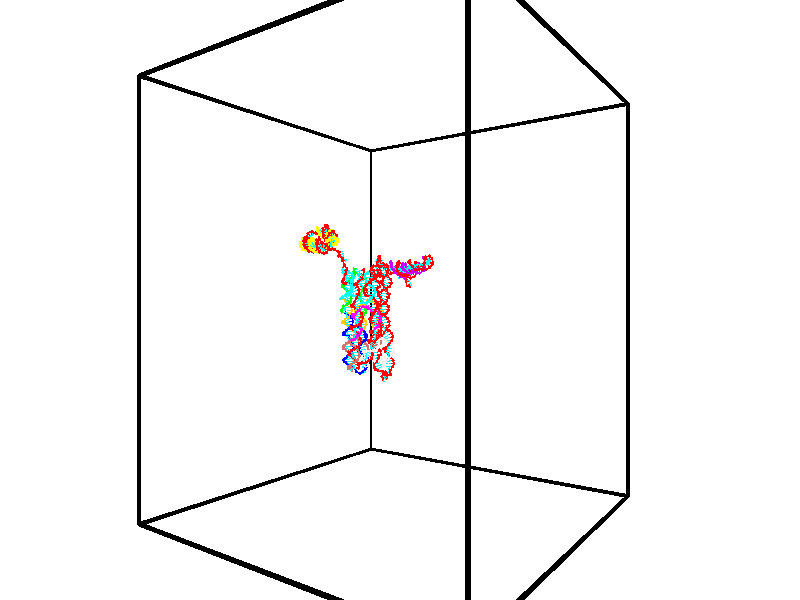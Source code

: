 // switches for output
#declare DRAW_BASES = 1; // possible values are 0, 1; only relevant for DNA ribbons
#declare DRAW_BASES_TYPE = 3; // possible values are 1, 2, 3; only relevant for DNA ribbons
#declare DRAW_FOG = 0; // set to 1 to enable fog

#include "colors.inc"

#include "transforms.inc"
background { rgb <1, 1, 1>}

#default {
   normal{
       ripples 0.25
       frequency 0.20
       turbulence 0.2
       lambda 5
   }
	finish {
		phong 0.1
		phong_size 40.
	}
}

// original window dimensions: 1024x640


// camera settings

camera {
	sky <-0, 1, 0>
	up <-0, 1, 0>
	right 1.6 * <0.581683, 0, 0.813415>
	location <-54.4937, 30, 90.4225>
	look_at <30, 30, 30>
	direction <84.4937, 0, -60.4225>
	angle 67.0682
}


# declare cpy_camera_pos = <-54.4937, 30, 90.4225>;
# if (DRAW_FOG = 1)
fog {
	fog_type 2
	up vnormalize(cpy_camera_pos)
	color rgbt<1,1,1,0.3>
	distance 1e-5
	fog_alt 3e-3
	fog_offset 48
}
# end


// LIGHTS

# declare lum = 6;
global_settings {
	ambient_light rgb lum * <0.05, 0.05, 0.05>
	max_trace_level 15
}# declare cpy_direct_light_amount = 0.25;
light_source
{	1000 * <0.231732, -1, 1.3951>,
	rgb lum * cpy_direct_light_amount
	parallel
}

light_source
{	1000 * <-0.231732, 1, -1.3951>,
	rgb lum * cpy_direct_light_amount
	parallel
}

// strand 0

// nucleotide -1

// particle -1
sphere {
	<43.089752, 32.211220, 22.983988> 0.250000
	pigment { color rgbt <1,0,0,0> }
	no_shadow
}
cylinder {
	<42.920708, 32.334038, 23.325073>,  <42.819283, 32.407730, 23.529724>, 0.100000
	pigment { color rgbt <1,0,0,0> }
	no_shadow
}
cylinder {
	<42.920708, 32.334038, 23.325073>,  <43.089752, 32.211220, 22.983988>, 0.100000
	pigment { color rgbt <1,0,0,0> }
	no_shadow
}

// particle -1
sphere {
	<42.920708, 32.334038, 23.325073> 0.100000
	pigment { color rgbt <1,0,0,0> }
	no_shadow
}
sphere {
	0, 1
	scale<0.080000,0.200000,0.300000>
	matrix <-0.122836, 0.912776, -0.389552,
		-0.897948, -0.269373, -0.348034,
		-0.422612, 0.307046, 0.852714,
		42.793922, 32.426151, 23.580887>
	pigment { color rgbt <0,1,1,0> }
	no_shadow
}
cylinder {
	<42.237247, 32.284744, 22.957592>,  <43.089752, 32.211220, 22.983988>, 0.130000
	pigment { color rgbt <1,0,0,0> }
	no_shadow
}

// nucleotide -1

// particle -1
sphere {
	<42.237247, 32.284744, 22.957592> 0.250000
	pigment { color rgbt <1,0,0,0> }
	no_shadow
}
cylinder {
	<42.464584, 32.527489, 23.179836>,  <42.600986, 32.673138, 23.313183>, 0.100000
	pigment { color rgbt <1,0,0,0> }
	no_shadow
}
cylinder {
	<42.464584, 32.527489, 23.179836>,  <42.237247, 32.284744, 22.957592>, 0.100000
	pigment { color rgbt <1,0,0,0> }
	no_shadow
}

// particle -1
sphere {
	<42.464584, 32.527489, 23.179836> 0.100000
	pigment { color rgbt <1,0,0,0> }
	no_shadow
}
sphere {
	0, 1
	scale<0.080000,0.200000,0.300000>
	matrix <-0.012552, 0.681592, -0.731625,
		-0.822696, 0.408840, 0.394996,
		0.568344, 0.606863, 0.555610,
		42.635086, 32.709549, 23.346519>
	pigment { color rgbt <0,1,1,0> }
	no_shadow
}
cylinder {
	<42.012878, 32.928120, 22.880327>,  <42.237247, 32.284744, 22.957592>, 0.130000
	pigment { color rgbt <1,0,0,0> }
	no_shadow
}

// nucleotide -1

// particle -1
sphere {
	<42.012878, 32.928120, 22.880327> 0.250000
	pigment { color rgbt <1,0,0,0> }
	no_shadow
}
cylinder {
	<42.393345, 32.987793, 22.988426>,  <42.621624, 33.023598, 23.053286>, 0.100000
	pigment { color rgbt <1,0,0,0> }
	no_shadow
}
cylinder {
	<42.393345, 32.987793, 22.988426>,  <42.012878, 32.928120, 22.880327>, 0.100000
	pigment { color rgbt <1,0,0,0> }
	no_shadow
}

// particle -1
sphere {
	<42.393345, 32.987793, 22.988426> 0.100000
	pigment { color rgbt <1,0,0,0> }
	no_shadow
}
sphere {
	0, 1
	scale<0.080000,0.200000,0.300000>
	matrix <0.095579, 0.690118, -0.717358,
		-0.293521, 0.708154, 0.642155,
		0.951163, 0.149183, 0.270249,
		42.678692, 33.032547, 23.069500>
	pigment { color rgbt <0,1,1,0> }
	no_shadow
}
cylinder {
	<42.083458, 33.596577, 22.737228>,  <42.012878, 32.928120, 22.880327>, 0.130000
	pigment { color rgbt <1,0,0,0> }
	no_shadow
}

// nucleotide -1

// particle -1
sphere {
	<42.083458, 33.596577, 22.737228> 0.250000
	pigment { color rgbt <1,0,0,0> }
	no_shadow
}
cylinder {
	<42.429893, 33.396618, 22.736839>,  <42.637753, 33.276642, 22.736607>, 0.100000
	pigment { color rgbt <1,0,0,0> }
	no_shadow
}
cylinder {
	<42.429893, 33.396618, 22.736839>,  <42.083458, 33.596577, 22.737228>, 0.100000
	pigment { color rgbt <1,0,0,0> }
	no_shadow
}

// particle -1
sphere {
	<42.429893, 33.396618, 22.736839> 0.100000
	pigment { color rgbt <1,0,0,0> }
	no_shadow
}
sphere {
	0, 1
	scale<0.080000,0.200000,0.300000>
	matrix <0.244442, 0.425199, -0.871466,
		0.436052, 0.754528, 0.490454,
		0.866087, -0.499892, -0.000970,
		42.689720, 33.246651, 22.736547>
	pigment { color rgbt <0,1,1,0> }
	no_shadow
}
cylinder {
	<41.928703, 33.954575, 22.095823>,  <42.083458, 33.596577, 22.737228>, 0.130000
	pigment { color rgbt <1,0,0,0> }
	no_shadow
}

// nucleotide -1

// particle -1
sphere {
	<41.928703, 33.954575, 22.095823> 0.250000
	pigment { color rgbt <1,0,0,0> }
	no_shadow
}
cylinder {
	<41.681698, 33.790257, 21.827518>,  <41.533493, 33.691666, 21.666536>, 0.100000
	pigment { color rgbt <1,0,0,0> }
	no_shadow
}
cylinder {
	<41.681698, 33.790257, 21.827518>,  <41.928703, 33.954575, 22.095823>, 0.100000
	pigment { color rgbt <1,0,0,0> }
	no_shadow
}

// particle -1
sphere {
	<41.681698, 33.790257, 21.827518> 0.100000
	pigment { color rgbt <1,0,0,0> }
	no_shadow
}
sphere {
	0, 1
	scale<0.080000,0.200000,0.300000>
	matrix <-0.746234, 0.036433, 0.664686,
		-0.248611, 0.911000, -0.329047,
		-0.617517, -0.410795, -0.670762,
		41.496445, 33.667019, 21.626289>
	pigment { color rgbt <0,1,1,0> }
	no_shadow
}
cylinder {
	<41.115021, 34.072483, 22.237001>,  <41.928703, 33.954575, 22.095823>, 0.130000
	pigment { color rgbt <1,0,0,0> }
	no_shadow
}

// nucleotide -1

// particle -1
sphere {
	<41.115021, 34.072483, 22.237001> 0.250000
	pigment { color rgbt <1,0,0,0> }
	no_shadow
}
cylinder {
	<40.856350, 34.374813, 22.195938>,  <40.701145, 34.556210, 22.171299>, 0.100000
	pigment { color rgbt <1,0,0,0> }
	no_shadow
}
cylinder {
	<40.856350, 34.374813, 22.195938>,  <41.115021, 34.072483, 22.237001>, 0.100000
	pigment { color rgbt <1,0,0,0> }
	no_shadow
}

// particle -1
sphere {
	<40.856350, 34.374813, 22.195938> 0.100000
	pigment { color rgbt <1,0,0,0> }
	no_shadow
}
sphere {
	0, 1
	scale<0.080000,0.200000,0.300000>
	matrix <-0.195954, -0.034549, 0.980004,
		0.737162, 0.653865, 0.170448,
		-0.646679, 0.755822, -0.102659,
		40.662346, 34.601559, 22.165140>
	pigment { color rgbt <0,1,1,0> }
	no_shadow
}
cylinder {
	<41.313004, 34.679436, 22.660982>,  <41.115021, 34.072483, 22.237001>, 0.130000
	pigment { color rgbt <1,0,0,0> }
	no_shadow
}

// nucleotide -1

// particle -1
sphere {
	<41.313004, 34.679436, 22.660982> 0.250000
	pigment { color rgbt <1,0,0,0> }
	no_shadow
}
cylinder {
	<40.918266, 34.695007, 22.598202>,  <40.681423, 34.704350, 22.560534>, 0.100000
	pigment { color rgbt <1,0,0,0> }
	no_shadow
}
cylinder {
	<40.918266, 34.695007, 22.598202>,  <41.313004, 34.679436, 22.660982>, 0.100000
	pigment { color rgbt <1,0,0,0> }
	no_shadow
}

// particle -1
sphere {
	<40.918266, 34.695007, 22.598202> 0.100000
	pigment { color rgbt <1,0,0,0> }
	no_shadow
}
sphere {
	0, 1
	scale<0.080000,0.200000,0.300000>
	matrix <-0.155153, 0.045563, 0.986839,
		0.045563, 0.998203, -0.038924,
		-0.986839, 0.038924, -0.156951,
		40.622215, 34.706684, 22.551117>
	pigment { color rgbt <0,1,1,0> }
	no_shadow
}
cylinder {
	<41.074455, 35.194489, 23.140444>,  <41.313004, 34.679436, 22.660982>, 0.130000
	pigment { color rgbt <1,0,0,0> }
	no_shadow
}

// nucleotide -1

// particle -1
sphere {
	<41.074455, 35.194489, 23.140444> 0.250000
	pigment { color rgbt <1,0,0,0> }
	no_shadow
}
cylinder {
	<40.772804, 34.957802, 23.026485>,  <40.591812, 34.815792, 22.958111>, 0.100000
	pigment { color rgbt <1,0,0,0> }
	no_shadow
}
cylinder {
	<40.772804, 34.957802, 23.026485>,  <41.074455, 35.194489, 23.140444>, 0.100000
	pigment { color rgbt <1,0,0,0> }
	no_shadow
}

// particle -1
sphere {
	<40.772804, 34.957802, 23.026485> 0.100000
	pigment { color rgbt <1,0,0,0> }
	no_shadow
}
sphere {
	0, 1
	scale<0.080000,0.200000,0.300000>
	matrix <-0.348584, -0.006998, 0.937252,
		-0.556577, 0.806118, -0.200984,
		-0.754129, -0.591713, -0.284895,
		40.546566, 34.780289, 22.941017>
	pigment { color rgbt <0,1,1,0> }
	no_shadow
}
cylinder {
	<40.573689, 35.479324, 23.621452>,  <41.074455, 35.194489, 23.140444>, 0.130000
	pigment { color rgbt <1,0,0,0> }
	no_shadow
}

// nucleotide -1

// particle -1
sphere {
	<40.573689, 35.479324, 23.621452> 0.250000
	pigment { color rgbt <1,0,0,0> }
	no_shadow
}
cylinder {
	<40.444874, 35.122761, 23.493908>,  <40.367584, 34.908821, 23.417381>, 0.100000
	pigment { color rgbt <1,0,0,0> }
	no_shadow
}
cylinder {
	<40.444874, 35.122761, 23.493908>,  <40.573689, 35.479324, 23.621452>, 0.100000
	pigment { color rgbt <1,0,0,0> }
	no_shadow
}

// particle -1
sphere {
	<40.444874, 35.122761, 23.493908> 0.100000
	pigment { color rgbt <1,0,0,0> }
	no_shadow
}
sphere {
	0, 1
	scale<0.080000,0.200000,0.300000>
	matrix <-0.260630, -0.240315, 0.935051,
		-0.910144, 0.384228, -0.154939,
		-0.322039, -0.891413, -0.318862,
		40.348263, 34.855335, 23.398249>
	pigment { color rgbt <0,1,1,0> }
	no_shadow
}
cylinder {
	<39.906887, 35.385891, 23.911579>,  <40.573689, 35.479324, 23.621452>, 0.130000
	pigment { color rgbt <1,0,0,0> }
	no_shadow
}

// nucleotide -1

// particle -1
sphere {
	<39.906887, 35.385891, 23.911579> 0.250000
	pigment { color rgbt <1,0,0,0> }
	no_shadow
}
cylinder {
	<40.003231, 35.011143, 23.810177>,  <40.061039, 34.786293, 23.749336>, 0.100000
	pigment { color rgbt <1,0,0,0> }
	no_shadow
}
cylinder {
	<40.003231, 35.011143, 23.810177>,  <39.906887, 35.385891, 23.911579>, 0.100000
	pigment { color rgbt <1,0,0,0> }
	no_shadow
}

// particle -1
sphere {
	<40.003231, 35.011143, 23.810177> 0.100000
	pigment { color rgbt <1,0,0,0> }
	no_shadow
}
sphere {
	0, 1
	scale<0.080000,0.200000,0.300000>
	matrix <-0.283196, -0.317668, 0.904924,
		-0.928324, -0.146171, -0.341831,
		0.240863, -0.936867, -0.253504,
		40.075489, 34.730083, 23.734125>
	pigment { color rgbt <0,1,1,0> }
	no_shadow
}
cylinder {
	<39.287041, 35.030365, 23.830223>,  <39.906887, 35.385891, 23.911579>, 0.130000
	pigment { color rgbt <1,0,0,0> }
	no_shadow
}

// nucleotide -1

// particle -1
sphere {
	<39.287041, 35.030365, 23.830223> 0.250000
	pigment { color rgbt <1,0,0,0> }
	no_shadow
}
cylinder {
	<39.588837, 34.789623, 23.934925>,  <39.769913, 34.645176, 23.997746>, 0.100000
	pigment { color rgbt <1,0,0,0> }
	no_shadow
}
cylinder {
	<39.588837, 34.789623, 23.934925>,  <39.287041, 35.030365, 23.830223>, 0.100000
	pigment { color rgbt <1,0,0,0> }
	no_shadow
}

// particle -1
sphere {
	<39.588837, 34.789623, 23.934925> 0.100000
	pigment { color rgbt <1,0,0,0> }
	no_shadow
}
sphere {
	0, 1
	scale<0.080000,0.200000,0.300000>
	matrix <-0.455502, -0.193056, 0.869050,
		-0.472511, -0.774917, -0.419806,
		0.754488, -0.601858, 0.261756,
		39.815182, 34.609066, 24.013453>
	pigment { color rgbt <0,1,1,0> }
	no_shadow
}
cylinder {
	<38.958977, 34.492210, 24.019478>,  <39.287041, 35.030365, 23.830223>, 0.130000
	pigment { color rgbt <1,0,0,0> }
	no_shadow
}

// nucleotide -1

// particle -1
sphere {
	<38.958977, 34.492210, 24.019478> 0.250000
	pigment { color rgbt <1,0,0,0> }
	no_shadow
}
cylinder {
	<39.317215, 34.442875, 24.190453>,  <39.532158, 34.413273, 24.293037>, 0.100000
	pigment { color rgbt <1,0,0,0> }
	no_shadow
}
cylinder {
	<39.317215, 34.442875, 24.190453>,  <38.958977, 34.492210, 24.019478>, 0.100000
	pigment { color rgbt <1,0,0,0> }
	no_shadow
}

// particle -1
sphere {
	<39.317215, 34.442875, 24.190453> 0.100000
	pigment { color rgbt <1,0,0,0> }
	no_shadow
}
sphere {
	0, 1
	scale<0.080000,0.200000,0.300000>
	matrix <-0.441424, -0.365849, 0.819329,
		0.055326, -0.922466, -0.382094,
		0.895591, -0.123336, 0.427439,
		39.585892, 34.405872, 24.318684>
	pigment { color rgbt <0,1,1,0> }
	no_shadow
}
cylinder {
	<38.839573, 33.983646, 24.615337>,  <38.958977, 34.492210, 24.019478>, 0.130000
	pigment { color rgbt <1,0,0,0> }
	no_shadow
}

// nucleotide -1

// particle -1
sphere {
	<38.839573, 33.983646, 24.615337> 0.250000
	pigment { color rgbt <1,0,0,0> }
	no_shadow
}
cylinder {
	<39.206654, 34.126648, 24.684635>,  <39.426903, 34.212448, 24.726213>, 0.100000
	pigment { color rgbt <1,0,0,0> }
	no_shadow
}
cylinder {
	<39.206654, 34.126648, 24.684635>,  <38.839573, 33.983646, 24.615337>, 0.100000
	pigment { color rgbt <1,0,0,0> }
	no_shadow
}

// particle -1
sphere {
	<39.206654, 34.126648, 24.684635> 0.100000
	pigment { color rgbt <1,0,0,0> }
	no_shadow
}
sphere {
	0, 1
	scale<0.080000,0.200000,0.300000>
	matrix <-0.134347, -0.131119, 0.982221,
		0.373868, -0.924660, -0.072297,
		0.917700, 0.357508, 0.173247,
		39.481964, 34.233902, 24.736609>
	pigment { color rgbt <0,1,1,0> }
	no_shadow
}
cylinder {
	<39.098320, 33.635887, 25.164442>,  <38.839573, 33.983646, 24.615337>, 0.130000
	pigment { color rgbt <1,0,0,0> }
	no_shadow
}

// nucleotide -1

// particle -1
sphere {
	<39.098320, 33.635887, 25.164442> 0.250000
	pigment { color rgbt <1,0,0,0> }
	no_shadow
}
cylinder {
	<39.314613, 33.972252, 25.155628>,  <39.444389, 34.174068, 25.150341>, 0.100000
	pigment { color rgbt <1,0,0,0> }
	no_shadow
}
cylinder {
	<39.314613, 33.972252, 25.155628>,  <39.098320, 33.635887, 25.164442>, 0.100000
	pigment { color rgbt <1,0,0,0> }
	no_shadow
}

// particle -1
sphere {
	<39.314613, 33.972252, 25.155628> 0.100000
	pigment { color rgbt <1,0,0,0> }
	no_shadow
}
sphere {
	0, 1
	scale<0.080000,0.200000,0.300000>
	matrix <-0.138482, 0.114822, 0.983686,
		0.829719, -0.528857, 0.178538,
		0.540729, 0.840908, -0.022033,
		39.476833, 34.224525, 25.149019>
	pigment { color rgbt <0,1,1,0> }
	no_shadow
}
cylinder {
	<39.612057, 33.448784, 25.603987>,  <39.098320, 33.635887, 25.164442>, 0.130000
	pigment { color rgbt <1,0,0,0> }
	no_shadow
}

// nucleotide -1

// particle -1
sphere {
	<39.612057, 33.448784, 25.603987> 0.250000
	pigment { color rgbt <1,0,0,0> }
	no_shadow
}
cylinder {
	<39.634750, 33.847431, 25.580223>,  <39.648365, 34.086620, 25.565966>, 0.100000
	pigment { color rgbt <1,0,0,0> }
	no_shadow
}
cylinder {
	<39.634750, 33.847431, 25.580223>,  <39.612057, 33.448784, 25.603987>, 0.100000
	pigment { color rgbt <1,0,0,0> }
	no_shadow
}

// particle -1
sphere {
	<39.634750, 33.847431, 25.580223> 0.100000
	pigment { color rgbt <1,0,0,0> }
	no_shadow
}
sphere {
	0, 1
	scale<0.080000,0.200000,0.300000>
	matrix <0.029345, 0.057813, 0.997896,
		0.997958, -0.058356, -0.025966,
		0.056732, 0.996620, -0.059408,
		39.651772, 34.146416, 25.562401>
	pigment { color rgbt <0,1,1,0> }
	no_shadow
}
cylinder {
	<40.142258, 33.755569, 26.166855>,  <39.612057, 33.448784, 25.603987>, 0.130000
	pigment { color rgbt <1,0,0,0> }
	no_shadow
}

// nucleotide -1

// particle -1
sphere {
	<40.142258, 33.755569, 26.166855> 0.250000
	pigment { color rgbt <1,0,0,0> }
	no_shadow
}
cylinder {
	<39.906593, 34.060936, 26.060959>,  <39.765194, 34.244156, 25.997421>, 0.100000
	pigment { color rgbt <1,0,0,0> }
	no_shadow
}
cylinder {
	<39.906593, 34.060936, 26.060959>,  <40.142258, 33.755569, 26.166855>, 0.100000
	pigment { color rgbt <1,0,0,0> }
	no_shadow
}

// particle -1
sphere {
	<39.906593, 34.060936, 26.060959> 0.100000
	pigment { color rgbt <1,0,0,0> }
	no_shadow
}
sphere {
	0, 1
	scale<0.080000,0.200000,0.300000>
	matrix <-0.012887, 0.318720, 0.947761,
		0.807915, 0.561793, -0.177938,
		-0.589159, 0.763417, -0.264739,
		39.729847, 34.289963, 25.981537>
	pigment { color rgbt <0,1,1,0> }
	no_shadow
}
cylinder {
	<40.421989, 34.367393, 26.371180>,  <40.142258, 33.755569, 26.166855>, 0.130000
	pigment { color rgbt <1,0,0,0> }
	no_shadow
}

// nucleotide -1

// particle -1
sphere {
	<40.421989, 34.367393, 26.371180> 0.250000
	pigment { color rgbt <1,0,0,0> }
	no_shadow
}
cylinder {
	<40.035667, 34.462776, 26.330460>,  <39.803875, 34.520004, 26.306028>, 0.100000
	pigment { color rgbt <1,0,0,0> }
	no_shadow
}
cylinder {
	<40.035667, 34.462776, 26.330460>,  <40.421989, 34.367393, 26.371180>, 0.100000
	pigment { color rgbt <1,0,0,0> }
	no_shadow
}

// particle -1
sphere {
	<40.035667, 34.462776, 26.330460> 0.100000
	pigment { color rgbt <1,0,0,0> }
	no_shadow
}
sphere {
	0, 1
	scale<0.080000,0.200000,0.300000>
	matrix <0.021257, 0.464133, 0.885510,
		0.258405, 0.853065, -0.453330,
		-0.965803, 0.238457, -0.101800,
		39.745926, 34.534313, 26.299919>
	pigment { color rgbt <0,1,1,0> }
	no_shadow
}
cylinder {
	<40.402149, 35.147564, 26.379177>,  <40.421989, 34.367393, 26.371180>, 0.130000
	pigment { color rgbt <1,0,0,0> }
	no_shadow
}

// nucleotide -1

// particle -1
sphere {
	<40.402149, 35.147564, 26.379177> 0.250000
	pigment { color rgbt <1,0,0,0> }
	no_shadow
}
cylinder {
	<40.037342, 35.011414, 26.470707>,  <39.818459, 34.929726, 26.525625>, 0.100000
	pigment { color rgbt <1,0,0,0> }
	no_shadow
}
cylinder {
	<40.037342, 35.011414, 26.470707>,  <40.402149, 35.147564, 26.379177>, 0.100000
	pigment { color rgbt <1,0,0,0> }
	no_shadow
}

// particle -1
sphere {
	<40.037342, 35.011414, 26.470707> 0.100000
	pigment { color rgbt <1,0,0,0> }
	no_shadow
}
sphere {
	0, 1
	scale<0.080000,0.200000,0.300000>
	matrix <-0.008645, 0.573751, 0.818984,
		-0.410050, 0.744953, -0.526216,
		-0.912022, -0.340373, 0.228827,
		39.763737, 34.909302, 26.539354>
	pigment { color rgbt <0,1,1,0> }
	no_shadow
}
cylinder {
	<40.144775, 35.704517, 26.702492>,  <40.402149, 35.147564, 26.379177>, 0.130000
	pigment { color rgbt <1,0,0,0> }
	no_shadow
}

// nucleotide -1

// particle -1
sphere {
	<40.144775, 35.704517, 26.702492> 0.250000
	pigment { color rgbt <1,0,0,0> }
	no_shadow
}
cylinder {
	<39.883335, 35.416203, 26.794811>,  <39.726471, 35.243214, 26.850203>, 0.100000
	pigment { color rgbt <1,0,0,0> }
	no_shadow
}
cylinder {
	<39.883335, 35.416203, 26.794811>,  <40.144775, 35.704517, 26.702492>, 0.100000
	pigment { color rgbt <1,0,0,0> }
	no_shadow
}

// particle -1
sphere {
	<39.883335, 35.416203, 26.794811> 0.100000
	pigment { color rgbt <1,0,0,0> }
	no_shadow
}
sphere {
	0, 1
	scale<0.080000,0.200000,0.300000>
	matrix <-0.258970, 0.499534, 0.826681,
		-0.711155, 0.480548, -0.513158,
		-0.653600, -0.720791, 0.230798,
		39.687256, 35.199966, 26.864050>
	pigment { color rgbt <0,1,1,0> }
	no_shadow
}
cylinder {
	<39.408512, 35.927021, 26.836552>,  <40.144775, 35.704517, 26.702492>, 0.130000
	pigment { color rgbt <1,0,0,0> }
	no_shadow
}

// nucleotide -1

// particle -1
sphere {
	<39.408512, 35.927021, 26.836552> 0.250000
	pigment { color rgbt <1,0,0,0> }
	no_shadow
}
cylinder {
	<39.438610, 35.580219, 27.033585>,  <39.456669, 35.372139, 27.151804>, 0.100000
	pigment { color rgbt <1,0,0,0> }
	no_shadow
}
cylinder {
	<39.438610, 35.580219, 27.033585>,  <39.408512, 35.927021, 26.836552>, 0.100000
	pigment { color rgbt <1,0,0,0> }
	no_shadow
}

// particle -1
sphere {
	<39.438610, 35.580219, 27.033585> 0.100000
	pigment { color rgbt <1,0,0,0> }
	no_shadow
}
sphere {
	0, 1
	scale<0.080000,0.200000,0.300000>
	matrix <-0.422646, 0.419685, 0.803265,
		-0.903166, -0.268629, -0.334859,
		0.075245, -0.867008, 0.492580,
		39.461182, 35.320118, 27.181358>
	pigment { color rgbt <0,1,1,0> }
	no_shadow
}
cylinder {
	<38.825653, 35.850975, 27.216772>,  <39.408512, 35.927021, 26.836552>, 0.130000
	pigment { color rgbt <1,0,0,0> }
	no_shadow
}

// nucleotide -1

// particle -1
sphere {
	<38.825653, 35.850975, 27.216772> 0.250000
	pigment { color rgbt <1,0,0,0> }
	no_shadow
}
cylinder {
	<39.073788, 35.602688, 27.408558>,  <39.222668, 35.453716, 27.523630>, 0.100000
	pigment { color rgbt <1,0,0,0> }
	no_shadow
}
cylinder {
	<39.073788, 35.602688, 27.408558>,  <38.825653, 35.850975, 27.216772>, 0.100000
	pigment { color rgbt <1,0,0,0> }
	no_shadow
}

// particle -1
sphere {
	<39.073788, 35.602688, 27.408558> 0.100000
	pigment { color rgbt <1,0,0,0> }
	no_shadow
}
sphere {
	0, 1
	scale<0.080000,0.200000,0.300000>
	matrix <-0.274261, 0.401045, 0.874039,
		-0.734821, -0.673698, 0.078544,
		0.620338, -0.620721, 0.479465,
		39.259888, 35.416473, 27.552397>
	pigment { color rgbt <0,1,1,0> }
	no_shadow
}
cylinder {
	<38.329533, 35.462349, 27.814285>,  <38.825653, 35.850975, 27.216772>, 0.130000
	pigment { color rgbt <1,0,0,0> }
	no_shadow
}

// nucleotide -1

// particle -1
sphere {
	<38.329533, 35.462349, 27.814285> 0.250000
	pigment { color rgbt <1,0,0,0> }
	no_shadow
}
cylinder {
	<38.710846, 35.402386, 27.919182>,  <38.939636, 35.366409, 27.982121>, 0.100000
	pigment { color rgbt <1,0,0,0> }
	no_shadow
}
cylinder {
	<38.710846, 35.402386, 27.919182>,  <38.329533, 35.462349, 27.814285>, 0.100000
	pigment { color rgbt <1,0,0,0> }
	no_shadow
}

// particle -1
sphere {
	<38.710846, 35.402386, 27.919182> 0.100000
	pigment { color rgbt <1,0,0,0> }
	no_shadow
}
sphere {
	0, 1
	scale<0.080000,0.200000,0.300000>
	matrix <-0.242395, 0.138403, 0.960255,
		-0.180243, -0.978965, 0.095601,
		0.953287, -0.149906, 0.262243,
		38.996834, 35.357414, 27.997854>
	pigment { color rgbt <0,1,1,0> }
	no_shadow
}
cylinder {
	<38.327126, 34.946079, 28.292940>,  <38.329533, 35.462349, 27.814285>, 0.130000
	pigment { color rgbt <1,0,0,0> }
	no_shadow
}

// nucleotide -1

// particle -1
sphere {
	<38.327126, 34.946079, 28.292940> 0.250000
	pigment { color rgbt <1,0,0,0> }
	no_shadow
}
cylinder {
	<38.676678, 35.124523, 28.370213>,  <38.886410, 35.231590, 28.416576>, 0.100000
	pigment { color rgbt <1,0,0,0> }
	no_shadow
}
cylinder {
	<38.676678, 35.124523, 28.370213>,  <38.327126, 34.946079, 28.292940>, 0.100000
	pigment { color rgbt <1,0,0,0> }
	no_shadow
}

// particle -1
sphere {
	<38.676678, 35.124523, 28.370213> 0.100000
	pigment { color rgbt <1,0,0,0> }
	no_shadow
}
sphere {
	0, 1
	scale<0.080000,0.200000,0.300000>
	matrix <-0.238905, 0.048006, 0.969856,
		0.423387, -0.893690, 0.148529,
		0.873881, 0.446109, 0.193182,
		38.938843, 35.258354, 28.428167>
	pigment { color rgbt <0,1,1,0> }
	no_shadow
}
cylinder {
	<38.628998, 34.661995, 28.902653>,  <38.327126, 34.946079, 28.292940>, 0.130000
	pigment { color rgbt <1,0,0,0> }
	no_shadow
}

// nucleotide -1

// particle -1
sphere {
	<38.628998, 34.661995, 28.902653> 0.250000
	pigment { color rgbt <1,0,0,0> }
	no_shadow
}
cylinder {
	<38.842003, 34.998241, 28.863064>,  <38.969807, 35.199989, 28.839310>, 0.100000
	pigment { color rgbt <1,0,0,0> }
	no_shadow
}
cylinder {
	<38.842003, 34.998241, 28.863064>,  <38.628998, 34.661995, 28.902653>, 0.100000
	pigment { color rgbt <1,0,0,0> }
	no_shadow
}

// particle -1
sphere {
	<38.842003, 34.998241, 28.863064> 0.100000
	pigment { color rgbt <1,0,0,0> }
	no_shadow
}
sphere {
	0, 1
	scale<0.080000,0.200000,0.300000>
	matrix <-0.110159, 0.184768, 0.976589,
		0.839220, -0.509148, 0.190993,
		0.532518, 0.840613, -0.098973,
		39.001759, 35.250423, 28.833372>
	pigment { color rgbt <0,1,1,0> }
	no_shadow
}
cylinder {
	<39.064495, 34.704273, 29.426653>,  <38.628998, 34.661995, 28.902653>, 0.130000
	pigment { color rgbt <1,0,0,0> }
	no_shadow
}

// nucleotide -1

// particle -1
sphere {
	<39.064495, 34.704273, 29.426653> 0.250000
	pigment { color rgbt <1,0,0,0> }
	no_shadow
}
cylinder {
	<39.107483, 35.088230, 29.323078>,  <39.133278, 35.318604, 29.260933>, 0.100000
	pigment { color rgbt <1,0,0,0> }
	no_shadow
}
cylinder {
	<39.107483, 35.088230, 29.323078>,  <39.064495, 34.704273, 29.426653>, 0.100000
	pigment { color rgbt <1,0,0,0> }
	no_shadow
}

// particle -1
sphere {
	<39.107483, 35.088230, 29.323078> 0.100000
	pigment { color rgbt <1,0,0,0> }
	no_shadow
}
sphere {
	0, 1
	scale<0.080000,0.200000,0.300000>
	matrix <-0.018120, 0.262293, 0.964818,
		0.994043, -0.098998, 0.045582,
		0.107471, 0.959897, -0.258937,
		39.139725, 35.376198, 29.245398>
	pigment { color rgbt <0,1,1,0> }
	no_shadow
}
cylinder {
	<39.470772, 34.996441, 29.997852>,  <39.064495, 34.704273, 29.426653>, 0.130000
	pigment { color rgbt <1,0,0,0> }
	no_shadow
}

// nucleotide -1

// particle -1
sphere {
	<39.470772, 34.996441, 29.997852> 0.250000
	pigment { color rgbt <1,0,0,0> }
	no_shadow
}
cylinder {
	<39.277267, 35.296810, 29.818035>,  <39.161163, 35.477032, 29.710144>, 0.100000
	pigment { color rgbt <1,0,0,0> }
	no_shadow
}
cylinder {
	<39.277267, 35.296810, 29.818035>,  <39.470772, 34.996441, 29.997852>, 0.100000
	pigment { color rgbt <1,0,0,0> }
	no_shadow
}

// particle -1
sphere {
	<39.277267, 35.296810, 29.818035> 0.100000
	pigment { color rgbt <1,0,0,0> }
	no_shadow
}
sphere {
	0, 1
	scale<0.080000,0.200000,0.300000>
	matrix <-0.381554, 0.281308, 0.880501,
		0.787647, 0.597481, 0.150430,
		-0.483765, 0.750921, -0.449543,
		39.132137, 35.522087, 29.683172>
	pigment { color rgbt <0,1,1,0> }
	no_shadow
}
cylinder {
	<39.560875, 35.498066, 30.499847>,  <39.470772, 34.996441, 29.997852>, 0.130000
	pigment { color rgbt <1,0,0,0> }
	no_shadow
}

// nucleotide -1

// particle -1
sphere {
	<39.560875, 35.498066, 30.499847> 0.250000
	pigment { color rgbt <1,0,0,0> }
	no_shadow
}
cylinder {
	<39.268101, 35.614876, 30.253597>,  <39.092438, 35.684959, 30.105848>, 0.100000
	pigment { color rgbt <1,0,0,0> }
	no_shadow
}
cylinder {
	<39.268101, 35.614876, 30.253597>,  <39.560875, 35.498066, 30.499847>, 0.100000
	pigment { color rgbt <1,0,0,0> }
	no_shadow
}

// particle -1
sphere {
	<39.268101, 35.614876, 30.253597> 0.100000
	pigment { color rgbt <1,0,0,0> }
	no_shadow
}
sphere {
	0, 1
	scale<0.080000,0.200000,0.300000>
	matrix <-0.567618, 0.238495, 0.787991,
		0.376934, 0.926199, -0.008807,
		-0.731936, 0.292021, -0.615624,
		39.048519, 35.702484, 30.068911>
	pigment { color rgbt <0,1,1,0> }
	no_shadow
}
cylinder {
	<39.107136, 35.753368, 30.910837>,  <39.560875, 35.498066, 30.499847>, 0.130000
	pigment { color rgbt <1,0,0,0> }
	no_shadow
}

// nucleotide -1

// particle -1
sphere {
	<39.107136, 35.753368, 30.910837> 0.250000
	pigment { color rgbt <1,0,0,0> }
	no_shadow
}
cylinder {
	<38.881054, 35.778885, 30.581844>,  <38.745403, 35.794197, 30.384449>, 0.100000
	pigment { color rgbt <1,0,0,0> }
	no_shadow
}
cylinder {
	<38.881054, 35.778885, 30.581844>,  <39.107136, 35.753368, 30.910837>, 0.100000
	pigment { color rgbt <1,0,0,0> }
	no_shadow
}

// particle -1
sphere {
	<38.881054, 35.778885, 30.581844> 0.100000
	pigment { color rgbt <1,0,0,0> }
	no_shadow
}
sphere {
	0, 1
	scale<0.080000,0.200000,0.300000>
	matrix <-0.814049, 0.118415, 0.568596,
		0.133668, 0.990913, -0.014996,
		-0.565205, 0.063796, -0.822480,
		38.711491, 35.798023, 30.335100>
	pigment { color rgbt <0,1,1,0> }
	no_shadow
}
cylinder {
	<38.823494, 36.375546, 30.912090>,  <39.107136, 35.753368, 30.910837>, 0.130000
	pigment { color rgbt <1,0,0,0> }
	no_shadow
}

// nucleotide -1

// particle -1
sphere {
	<38.823494, 36.375546, 30.912090> 0.250000
	pigment { color rgbt <1,0,0,0> }
	no_shadow
}
cylinder {
	<38.584808, 36.136848, 30.697491>,  <38.441597, 35.993629, 30.568731>, 0.100000
	pigment { color rgbt <1,0,0,0> }
	no_shadow
}
cylinder {
	<38.584808, 36.136848, 30.697491>,  <38.823494, 36.375546, 30.912090>, 0.100000
	pigment { color rgbt <1,0,0,0> }
	no_shadow
}

// particle -1
sphere {
	<38.584808, 36.136848, 30.697491> 0.100000
	pigment { color rgbt <1,0,0,0> }
	no_shadow
}
sphere {
	0, 1
	scale<0.080000,0.200000,0.300000>
	matrix <-0.764395, 0.219233, 0.606330,
		-0.244206, 0.771902, -0.586968,
		-0.596710, -0.596745, -0.536500,
		38.405796, 35.957825, 30.536541>
	pigment { color rgbt <0,1,1,0> }
	no_shadow
}
cylinder {
	<38.182323, 36.698341, 30.737406>,  <38.823494, 36.375546, 30.912090>, 0.130000
	pigment { color rgbt <1,0,0,0> }
	no_shadow
}

// nucleotide -1

// particle -1
sphere {
	<38.182323, 36.698341, 30.737406> 0.250000
	pigment { color rgbt <1,0,0,0> }
	no_shadow
}
cylinder {
	<38.106857, 36.306595, 30.708416>,  <38.061577, 36.071548, 30.691023>, 0.100000
	pigment { color rgbt <1,0,0,0> }
	no_shadow
}
cylinder {
	<38.106857, 36.306595, 30.708416>,  <38.182323, 36.698341, 30.737406>, 0.100000
	pigment { color rgbt <1,0,0,0> }
	no_shadow
}

// particle -1
sphere {
	<38.106857, 36.306595, 30.708416> 0.100000
	pigment { color rgbt <1,0,0,0> }
	no_shadow
}
sphere {
	0, 1
	scale<0.080000,0.200000,0.300000>
	matrix <-0.848601, 0.125439, 0.513948,
		-0.494251, 0.158464, -0.854755,
		-0.188661, -0.979365, -0.072474,
		38.050259, 36.012787, 30.686674>
	pigment { color rgbt <0,1,1,0> }
	no_shadow
}
cylinder {
	<37.525040, 36.504749, 30.364098>,  <38.182323, 36.698341, 30.737406>, 0.130000
	pigment { color rgbt <1,0,0,0> }
	no_shadow
}

// nucleotide -1

// particle -1
sphere {
	<37.525040, 36.504749, 30.364098> 0.250000
	pigment { color rgbt <1,0,0,0> }
	no_shadow
}
cylinder {
	<37.624733, 36.205841, 30.610504>,  <37.684547, 36.026497, 30.758348>, 0.100000
	pigment { color rgbt <1,0,0,0> }
	no_shadow
}
cylinder {
	<37.624733, 36.205841, 30.610504>,  <37.525040, 36.504749, 30.364098>, 0.100000
	pigment { color rgbt <1,0,0,0> }
	no_shadow
}

// particle -1
sphere {
	<37.624733, 36.205841, 30.610504> 0.100000
	pigment { color rgbt <1,0,0,0> }
	no_shadow
}
sphere {
	0, 1
	scale<0.080000,0.200000,0.300000>
	matrix <-0.854744, 0.129311, 0.502684,
		-0.455297, -0.651820, -0.606494,
		0.249233, -0.747268, 0.616014,
		37.699501, 35.981659, 30.795309>
	pigment { color rgbt <0,1,1,0> }
	no_shadow
}
cylinder {
	<36.911869, 36.256519, 30.562565>,  <37.525040, 36.504749, 30.364098>, 0.130000
	pigment { color rgbt <1,0,0,0> }
	no_shadow
}

// nucleotide -1

// particle -1
sphere {
	<36.911869, 36.256519, 30.562565> 0.250000
	pigment { color rgbt <1,0,0,0> }
	no_shadow
}
cylinder {
	<37.163921, 36.164127, 30.859100>,  <37.315155, 36.108692, 31.037022>, 0.100000
	pigment { color rgbt <1,0,0,0> }
	no_shadow
}
cylinder {
	<37.163921, 36.164127, 30.859100>,  <36.911869, 36.256519, 30.562565>, 0.100000
	pigment { color rgbt <1,0,0,0> }
	no_shadow
}

// particle -1
sphere {
	<37.163921, 36.164127, 30.859100> 0.100000
	pigment { color rgbt <1,0,0,0> }
	no_shadow
}
sphere {
	0, 1
	scale<0.080000,0.200000,0.300000>
	matrix <-0.728567, 0.154325, 0.667363,
		-0.268554, -0.960642, -0.071038,
		0.630134, -0.230979, 0.741337,
		37.352962, 36.094833, 31.081501>
	pigment { color rgbt <0,1,1,0> }
	no_shadow
}
cylinder {
	<36.563709, 35.579620, 30.750923>,  <36.911869, 36.256519, 30.562565>, 0.130000
	pigment { color rgbt <1,0,0,0> }
	no_shadow
}

// nucleotide -1

// particle -1
sphere {
	<36.563709, 35.579620, 30.750923> 0.250000
	pigment { color rgbt <1,0,0,0> }
	no_shadow
}
cylinder {
	<36.188984, 35.452911, 30.691547>,  <35.964149, 35.376884, 30.655922>, 0.100000
	pigment { color rgbt <1,0,0,0> }
	no_shadow
}
cylinder {
	<36.188984, 35.452911, 30.691547>,  <36.563709, 35.579620, 30.750923>, 0.100000
	pigment { color rgbt <1,0,0,0> }
	no_shadow
}

// particle -1
sphere {
	<36.188984, 35.452911, 30.691547> 0.100000
	pigment { color rgbt <1,0,0,0> }
	no_shadow
}
sphere {
	0, 1
	scale<0.080000,0.200000,0.300000>
	matrix <0.218730, -0.199255, -0.955225,
		0.273013, -0.927336, 0.255953,
		-0.936814, -0.316774, -0.148437,
		35.907940, 35.357880, 30.647017>
	pigment { color rgbt <0,1,1,0> }
	no_shadow
}
cylinder {
	<36.519379, 34.845501, 30.474731>,  <36.563709, 35.579620, 30.750923>, 0.130000
	pigment { color rgbt <1,0,0,0> }
	no_shadow
}

// nucleotide -1

// particle -1
sphere {
	<36.519379, 34.845501, 30.474731> 0.250000
	pigment { color rgbt <1,0,0,0> }
	no_shadow
}
cylinder {
	<36.226349, 35.088306, 30.351528>,  <36.050529, 35.233990, 30.277607>, 0.100000
	pigment { color rgbt <1,0,0,0> }
	no_shadow
}
cylinder {
	<36.226349, 35.088306, 30.351528>,  <36.519379, 34.845501, 30.474731>, 0.100000
	pigment { color rgbt <1,0,0,0> }
	no_shadow
}

// particle -1
sphere {
	<36.226349, 35.088306, 30.351528> 0.100000
	pigment { color rgbt <1,0,0,0> }
	no_shadow
}
sphere {
	0, 1
	scale<0.080000,0.200000,0.300000>
	matrix <0.185837, -0.256951, -0.948389,
		-0.654826, -0.752006, 0.075430,
		-0.732576, 0.607011, -0.308009,
		36.006577, 35.270409, 30.259125>
	pigment { color rgbt <0,1,1,0> }
	no_shadow
}
cylinder {
	<36.111286, 34.577560, 29.880680>,  <36.519379, 34.845501, 30.474731>, 0.130000
	pigment { color rgbt <1,0,0,0> }
	no_shadow
}

// nucleotide -1

// particle -1
sphere {
	<36.111286, 34.577560, 29.880680> 0.250000
	pigment { color rgbt <1,0,0,0> }
	no_shadow
}
cylinder {
	<36.024490, 34.959381, 29.798954>,  <35.972412, 35.188473, 29.749918>, 0.100000
	pigment { color rgbt <1,0,0,0> }
	no_shadow
}
cylinder {
	<36.024490, 34.959381, 29.798954>,  <36.111286, 34.577560, 29.880680>, 0.100000
	pigment { color rgbt <1,0,0,0> }
	no_shadow
}

// particle -1
sphere {
	<36.024490, 34.959381, 29.798954> 0.100000
	pigment { color rgbt <1,0,0,0> }
	no_shadow
}
sphere {
	0, 1
	scale<0.080000,0.200000,0.300000>
	matrix <-0.090738, -0.228118, -0.969396,
		-0.971947, -0.191812, 0.136114,
		-0.216991, 0.954553, -0.204314,
		35.959393, 35.245747, 29.737659>
	pigment { color rgbt <0,1,1,0> }
	no_shadow
}
cylinder {
	<35.604973, 34.471596, 29.427763>,  <36.111286, 34.577560, 29.880680>, 0.130000
	pigment { color rgbt <1,0,0,0> }
	no_shadow
}

// nucleotide -1

// particle -1
sphere {
	<35.604973, 34.471596, 29.427763> 0.250000
	pigment { color rgbt <1,0,0,0> }
	no_shadow
}
cylinder {
	<35.778210, 34.829315, 29.382751>,  <35.882153, 35.043945, 29.355743>, 0.100000
	pigment { color rgbt <1,0,0,0> }
	no_shadow
}
cylinder {
	<35.778210, 34.829315, 29.382751>,  <35.604973, 34.471596, 29.427763>, 0.100000
	pigment { color rgbt <1,0,0,0> }
	no_shadow
}

// particle -1
sphere {
	<35.778210, 34.829315, 29.382751> 0.100000
	pigment { color rgbt <1,0,0,0> }
	no_shadow
}
sphere {
	0, 1
	scale<0.080000,0.200000,0.300000>
	matrix <-0.061808, -0.095087, -0.993549,
		-0.899229, 0.437252, 0.014094,
		0.433091, 0.894298, -0.112530,
		35.908138, 35.097603, 29.348991>
	pigment { color rgbt <0,1,1,0> }
	no_shadow
}
cylinder {
	<35.232887, 34.976295, 28.946482>,  <35.604973, 34.471596, 29.427763>, 0.130000
	pigment { color rgbt <1,0,0,0> }
	no_shadow
}

// nucleotide -1

// particle -1
sphere {
	<35.232887, 34.976295, 28.946482> 0.250000
	pigment { color rgbt <1,0,0,0> }
	no_shadow
}
cylinder {
	<35.615654, 35.092415, 28.948971>,  <35.845314, 35.162086, 28.950464>, 0.100000
	pigment { color rgbt <1,0,0,0> }
	no_shadow
}
cylinder {
	<35.615654, 35.092415, 28.948971>,  <35.232887, 34.976295, 28.946482>, 0.100000
	pigment { color rgbt <1,0,0,0> }
	no_shadow
}

// particle -1
sphere {
	<35.615654, 35.092415, 28.948971> 0.100000
	pigment { color rgbt <1,0,0,0> }
	no_shadow
}
sphere {
	0, 1
	scale<0.080000,0.200000,0.300000>
	matrix <0.072267, -0.217355, -0.973414,
		-0.281224, 0.931926, -0.228969,
		0.956917, 0.290295, 0.006222,
		35.902729, 35.179504, 28.950838>
	pigment { color rgbt <0,1,1,0> }
	no_shadow
}
cylinder {
	<35.280357, 35.473495, 28.385748>,  <35.232887, 34.976295, 28.946482>, 0.130000
	pigment { color rgbt <1,0,0,0> }
	no_shadow
}

// nucleotide -1

// particle -1
sphere {
	<35.280357, 35.473495, 28.385748> 0.250000
	pigment { color rgbt <1,0,0,0> }
	no_shadow
}
cylinder {
	<35.646683, 35.334984, 28.467113>,  <35.866478, 35.251877, 28.515932>, 0.100000
	pigment { color rgbt <1,0,0,0> }
	no_shadow
}
cylinder {
	<35.646683, 35.334984, 28.467113>,  <35.280357, 35.473495, 28.385748>, 0.100000
	pigment { color rgbt <1,0,0,0> }
	no_shadow
}

// particle -1
sphere {
	<35.646683, 35.334984, 28.467113> 0.100000
	pigment { color rgbt <1,0,0,0> }
	no_shadow
}
sphere {
	0, 1
	scale<0.080000,0.200000,0.300000>
	matrix <0.185171, -0.085354, -0.978992,
		0.356364, 0.934241, -0.014047,
		0.915814, -0.346277, 0.203412,
		35.921429, 35.231102, 28.528137>
	pigment { color rgbt <0,1,1,0> }
	no_shadow
}
cylinder {
	<35.674988, 35.815739, 27.847853>,  <35.280357, 35.473495, 28.385748>, 0.130000
	pigment { color rgbt <1,0,0,0> }
	no_shadow
}

// nucleotide -1

// particle -1
sphere {
	<35.674988, 35.815739, 27.847853> 0.250000
	pigment { color rgbt <1,0,0,0> }
	no_shadow
}
cylinder {
	<35.942600, 35.546661, 27.974274>,  <36.103168, 35.385216, 28.050125>, 0.100000
	pigment { color rgbt <1,0,0,0> }
	no_shadow
}
cylinder {
	<35.942600, 35.546661, 27.974274>,  <35.674988, 35.815739, 27.847853>, 0.100000
	pigment { color rgbt <1,0,0,0> }
	no_shadow
}

// particle -1
sphere {
	<35.942600, 35.546661, 27.974274> 0.100000
	pigment { color rgbt <1,0,0,0> }
	no_shadow
}
sphere {
	0, 1
	scale<0.080000,0.200000,0.300000>
	matrix <0.374020, -0.062749, -0.925296,
		0.642270, 0.737258, 0.209619,
		0.669028, -0.672691, 0.316051,
		36.143307, 35.344852, 28.069088>
	pigment { color rgbt <0,1,1,0> }
	no_shadow
}
cylinder {
	<36.364719, 36.041161, 27.640139>,  <35.674988, 35.815739, 27.847853>, 0.130000
	pigment { color rgbt <1,0,0,0> }
	no_shadow
}

// nucleotide -1

// particle -1
sphere {
	<36.364719, 36.041161, 27.640139> 0.250000
	pigment { color rgbt <1,0,0,0> }
	no_shadow
}
cylinder {
	<36.365120, 35.647709, 27.712223>,  <36.365360, 35.411636, 27.755474>, 0.100000
	pigment { color rgbt <1,0,0,0> }
	no_shadow
}
cylinder {
	<36.365120, 35.647709, 27.712223>,  <36.364719, 36.041161, 27.640139>, 0.100000
	pigment { color rgbt <1,0,0,0> }
	no_shadow
}

// particle -1
sphere {
	<36.365120, 35.647709, 27.712223> 0.100000
	pigment { color rgbt <1,0,0,0> }
	no_shadow
}
sphere {
	0, 1
	scale<0.080000,0.200000,0.300000>
	matrix <0.424452, -0.162754, -0.890703,
		0.905450, 0.077380, 0.417340,
		0.000999, -0.983628, 0.180210,
		36.365421, 35.352619, 27.766287>
	pigment { color rgbt <0,1,1,0> }
	no_shadow
}
cylinder {
	<37.001320, 35.759605, 27.319029>,  <36.364719, 36.041161, 27.640139>, 0.130000
	pigment { color rgbt <1,0,0,0> }
	no_shadow
}

// nucleotide -1

// particle -1
sphere {
	<37.001320, 35.759605, 27.319029> 0.250000
	pigment { color rgbt <1,0,0,0> }
	no_shadow
}
cylinder {
	<36.768860, 35.435310, 27.347240>,  <36.629383, 35.240734, 27.364166>, 0.100000
	pigment { color rgbt <1,0,0,0> }
	no_shadow
}
cylinder {
	<36.768860, 35.435310, 27.347240>,  <37.001320, 35.759605, 27.319029>, 0.100000
	pigment { color rgbt <1,0,0,0> }
	no_shadow
}

// particle -1
sphere {
	<36.768860, 35.435310, 27.347240> 0.100000
	pigment { color rgbt <1,0,0,0> }
	no_shadow
}
sphere {
	0, 1
	scale<0.080000,0.200000,0.300000>
	matrix <0.405424, -0.363576, -0.838715,
		0.705618, -0.458826, 0.539984,
		-0.581150, -0.810735, 0.070527,
		36.594517, 35.192089, 27.368399>
	pigment { color rgbt <0,1,1,0> }
	no_shadow
}
cylinder {
	<37.407345, 35.114864, 27.216095>,  <37.001320, 35.759605, 27.319029>, 0.130000
	pigment { color rgbt <1,0,0,0> }
	no_shadow
}

// nucleotide -1

// particle -1
sphere {
	<37.407345, 35.114864, 27.216095> 0.250000
	pigment { color rgbt <1,0,0,0> }
	no_shadow
}
cylinder {
	<37.034180, 34.993607, 27.138351>,  <36.810280, 34.920853, 27.091705>, 0.100000
	pigment { color rgbt <1,0,0,0> }
	no_shadow
}
cylinder {
	<37.034180, 34.993607, 27.138351>,  <37.407345, 35.114864, 27.216095>, 0.100000
	pigment { color rgbt <1,0,0,0> }
	no_shadow
}

// particle -1
sphere {
	<37.034180, 34.993607, 27.138351> 0.100000
	pigment { color rgbt <1,0,0,0> }
	no_shadow
}
sphere {
	0, 1
	scale<0.080000,0.200000,0.300000>
	matrix <0.237347, -0.111739, -0.964977,
		0.270812, -0.946370, 0.176194,
		-0.932914, -0.303147, -0.194358,
		36.754307, 34.902664, 27.080044>
	pigment { color rgbt <0,1,1,0> }
	no_shadow
}
cylinder {
	<37.436863, 34.411266, 27.013641>,  <37.407345, 35.114864, 27.216095>, 0.130000
	pigment { color rgbt <1,0,0,0> }
	no_shadow
}

// nucleotide -1

// particle -1
sphere {
	<37.436863, 34.411266, 27.013641> 0.250000
	pigment { color rgbt <1,0,0,0> }
	no_shadow
}
cylinder {
	<37.093155, 34.555191, 26.868210>,  <36.886929, 34.641544, 26.780951>, 0.100000
	pigment { color rgbt <1,0,0,0> }
	no_shadow
}
cylinder {
	<37.093155, 34.555191, 26.868210>,  <37.436863, 34.411266, 27.013641>, 0.100000
	pigment { color rgbt <1,0,0,0> }
	no_shadow
}

// particle -1
sphere {
	<37.093155, 34.555191, 26.868210> 0.100000
	pigment { color rgbt <1,0,0,0> }
	no_shadow
}
sphere {
	0, 1
	scale<0.080000,0.200000,0.300000>
	matrix <0.281379, -0.261094, -0.923394,
		-0.427176, -0.895748, 0.123107,
		-0.859271, 0.359812, -0.363578,
		36.835373, 34.663136, 26.759136>
	pigment { color rgbt <0,1,1,0> }
	no_shadow
}
cylinder {
	<37.217136, 33.895023, 26.522989>,  <37.436863, 34.411266, 27.013641>, 0.130000
	pigment { color rgbt <1,0,0,0> }
	no_shadow
}

// nucleotide -1

// particle -1
sphere {
	<37.217136, 33.895023, 26.522989> 0.250000
	pigment { color rgbt <1,0,0,0> }
	no_shadow
}
cylinder {
	<37.021030, 34.228451, 26.421162>,  <36.903366, 34.428505, 26.360065>, 0.100000
	pigment { color rgbt <1,0,0,0> }
	no_shadow
}
cylinder {
	<37.021030, 34.228451, 26.421162>,  <37.217136, 33.895023, 26.522989>, 0.100000
	pigment { color rgbt <1,0,0,0> }
	no_shadow
}

// particle -1
sphere {
	<37.021030, 34.228451, 26.421162> 0.100000
	pigment { color rgbt <1,0,0,0> }
	no_shadow
}
sphere {
	0, 1
	scale<0.080000,0.200000,0.300000>
	matrix <0.116269, -0.226919, -0.966948,
		-0.863783, -0.503661, 0.014333,
		-0.490266, 0.833567, -0.254569,
		36.873951, 34.478519, 26.344791>
	pigment { color rgbt <0,1,1,0> }
	no_shadow
}
cylinder {
	<36.978798, 33.712238, 25.914337>,  <37.217136, 33.895023, 26.522989>, 0.130000
	pigment { color rgbt <1,0,0,0> }
	no_shadow
}

// nucleotide -1

// particle -1
sphere {
	<36.978798, 33.712238, 25.914337> 0.250000
	pigment { color rgbt <1,0,0,0> }
	no_shadow
}
cylinder {
	<36.917389, 34.106750, 25.938595>,  <36.880543, 34.343460, 25.953150>, 0.100000
	pigment { color rgbt <1,0,0,0> }
	no_shadow
}
cylinder {
	<36.917389, 34.106750, 25.938595>,  <36.978798, 33.712238, 25.914337>, 0.100000
	pigment { color rgbt <1,0,0,0> }
	no_shadow
}

// particle -1
sphere {
	<36.917389, 34.106750, 25.938595> 0.100000
	pigment { color rgbt <1,0,0,0> }
	no_shadow
}
sphere {
	0, 1
	scale<0.080000,0.200000,0.300000>
	matrix <0.179066, 0.088122, -0.979882,
		-0.971786, -0.139571, -0.190138,
		-0.153519, 0.986283, 0.060643,
		36.871334, 34.402634, 25.956787>
	pigment { color rgbt <0,1,1,0> }
	no_shadow
}
cylinder {
	<36.518063, 33.980251, 25.266380>,  <36.978798, 33.712238, 25.914337>, 0.130000
	pigment { color rgbt <1,0,0,0> }
	no_shadow
}

// nucleotide -1

// particle -1
sphere {
	<36.518063, 33.980251, 25.266380> 0.250000
	pigment { color rgbt <1,0,0,0> }
	no_shadow
}
cylinder {
	<36.741673, 34.277203, 25.414093>,  <36.875839, 34.455372, 25.502720>, 0.100000
	pigment { color rgbt <1,0,0,0> }
	no_shadow
}
cylinder {
	<36.741673, 34.277203, 25.414093>,  <36.518063, 33.980251, 25.266380>, 0.100000
	pigment { color rgbt <1,0,0,0> }
	no_shadow
}

// particle -1
sphere {
	<36.741673, 34.277203, 25.414093> 0.100000
	pigment { color rgbt <1,0,0,0> }
	no_shadow
}
sphere {
	0, 1
	scale<0.080000,0.200000,0.300000>
	matrix <0.343105, 0.198337, -0.918118,
		-0.754834, 0.639950, -0.143840,
		0.559021, 0.742379, 0.369282,
		36.909378, 34.499916, 25.524878>
	pigment { color rgbt <0,1,1,0> }
	no_shadow
}
cylinder {
	<36.414406, 34.506680, 24.791830>,  <36.518063, 33.980251, 25.266380>, 0.130000
	pigment { color rgbt <1,0,0,0> }
	no_shadow
}

// nucleotide -1

// particle -1
sphere {
	<36.414406, 34.506680, 24.791830> 0.250000
	pigment { color rgbt <1,0,0,0> }
	no_shadow
}
cylinder {
	<36.745182, 34.613834, 24.989582>,  <36.943645, 34.678127, 25.108232>, 0.100000
	pigment { color rgbt <1,0,0,0> }
	no_shadow
}
cylinder {
	<36.745182, 34.613834, 24.989582>,  <36.414406, 34.506680, 24.791830>, 0.100000
	pigment { color rgbt <1,0,0,0> }
	no_shadow
}

// particle -1
sphere {
	<36.745182, 34.613834, 24.989582> 0.100000
	pigment { color rgbt <1,0,0,0> }
	no_shadow
}
sphere {
	0, 1
	scale<0.080000,0.200000,0.300000>
	matrix <0.361021, 0.421121, -0.832058,
		-0.431089, 0.866542, 0.251529,
		0.826938, 0.267884, 0.494380,
		36.993263, 34.694199, 25.137896>
	pigment { color rgbt <0,1,1,0> }
	no_shadow
}
cylinder {
	<36.448246, 35.200184, 24.610182>,  <36.414406, 34.506680, 24.791830>, 0.130000
	pigment { color rgbt <1,0,0,0> }
	no_shadow
}

// nucleotide -1

// particle -1
sphere {
	<36.448246, 35.200184, 24.610182> 0.250000
	pigment { color rgbt <1,0,0,0> }
	no_shadow
}
cylinder {
	<36.798538, 35.036205, 24.712196>,  <37.008713, 34.937817, 24.773405>, 0.100000
	pigment { color rgbt <1,0,0,0> }
	no_shadow
}
cylinder {
	<36.798538, 35.036205, 24.712196>,  <36.448246, 35.200184, 24.610182>, 0.100000
	pigment { color rgbt <1,0,0,0> }
	no_shadow
}

// particle -1
sphere {
	<36.798538, 35.036205, 24.712196> 0.100000
	pigment { color rgbt <1,0,0,0> }
	no_shadow
}
sphere {
	0, 1
	scale<0.080000,0.200000,0.300000>
	matrix <0.416031, 0.372702, -0.829464,
		0.244985, 0.832488, 0.496937,
		0.875728, -0.409947, 0.255035,
		37.061256, 34.913219, 24.788708>
	pigment { color rgbt <0,1,1,0> }
	no_shadow
}
cylinder {
	<36.900928, 35.769421, 24.447510>,  <36.448246, 35.200184, 24.610182>, 0.130000
	pigment { color rgbt <1,0,0,0> }
	no_shadow
}

// nucleotide -1

// particle -1
sphere {
	<36.900928, 35.769421, 24.447510> 0.250000
	pigment { color rgbt <1,0,0,0> }
	no_shadow
}
cylinder {
	<37.127499, 35.441681, 24.482910>,  <37.263443, 35.245037, 24.504150>, 0.100000
	pigment { color rgbt <1,0,0,0> }
	no_shadow
}
cylinder {
	<37.127499, 35.441681, 24.482910>,  <36.900928, 35.769421, 24.447510>, 0.100000
	pigment { color rgbt <1,0,0,0> }
	no_shadow
}

// particle -1
sphere {
	<37.127499, 35.441681, 24.482910> 0.100000
	pigment { color rgbt <1,0,0,0> }
	no_shadow
}
sphere {
	0, 1
	scale<0.080000,0.200000,0.300000>
	matrix <0.519126, 0.271340, -0.810483,
		0.640051, 0.505024, 0.579038,
		0.566430, -0.819345, 0.088499,
		37.297428, 35.195877, 24.509460>
	pigment { color rgbt <0,1,1,0> }
	no_shadow
}
cylinder {
	<37.574001, 36.041775, 24.283716>,  <36.900928, 35.769421, 24.447510>, 0.130000
	pigment { color rgbt <1,0,0,0> }
	no_shadow
}

// nucleotide -1

// particle -1
sphere {
	<37.574001, 36.041775, 24.283716> 0.250000
	pigment { color rgbt <1,0,0,0> }
	no_shadow
}
cylinder {
	<37.591129, 35.644390, 24.241390>,  <37.601406, 35.405960, 24.215994>, 0.100000
	pigment { color rgbt <1,0,0,0> }
	no_shadow
}
cylinder {
	<37.591129, 35.644390, 24.241390>,  <37.574001, 36.041775, 24.283716>, 0.100000
	pigment { color rgbt <1,0,0,0> }
	no_shadow
}

// particle -1
sphere {
	<37.591129, 35.644390, 24.241390> 0.100000
	pigment { color rgbt <1,0,0,0> }
	no_shadow
}
sphere {
	0, 1
	scale<0.080000,0.200000,0.300000>
	matrix <0.413259, 0.114040, -0.903444,
		0.909606, -0.005043, 0.415441,
		0.042821, -0.993463, -0.105816,
		37.603977, 35.346352, 24.209646>
	pigment { color rgbt <0,1,1,0> }
	no_shadow
}
cylinder {
	<38.262856, 35.818218, 24.080053>,  <37.574001, 36.041775, 24.283716>, 0.130000
	pigment { color rgbt <1,0,0,0> }
	no_shadow
}

// nucleotide -1

// particle -1
sphere {
	<38.262856, 35.818218, 24.080053> 0.250000
	pigment { color rgbt <1,0,0,0> }
	no_shadow
}
cylinder {
	<38.047840, 35.497250, 23.976379>,  <37.918831, 35.304668, 23.914175>, 0.100000
	pigment { color rgbt <1,0,0,0> }
	no_shadow
}
cylinder {
	<38.047840, 35.497250, 23.976379>,  <38.262856, 35.818218, 24.080053>, 0.100000
	pigment { color rgbt <1,0,0,0> }
	no_shadow
}

// particle -1
sphere {
	<38.047840, 35.497250, 23.976379> 0.100000
	pigment { color rgbt <1,0,0,0> }
	no_shadow
}
sphere {
	0, 1
	scale<0.080000,0.200000,0.300000>
	matrix <0.365902, 0.054963, -0.929029,
		0.759719, -0.594221, 0.264063,
		-0.537535, -0.802422, -0.259183,
		37.886581, 35.256523, 23.898624>
	pigment { color rgbt <0,1,1,0> }
	no_shadow
}
cylinder {
	<38.657558, 35.398293, 23.623798>,  <38.262856, 35.818218, 24.080053>, 0.130000
	pigment { color rgbt <1,0,0,0> }
	no_shadow
}

// nucleotide -1

// particle -1
sphere {
	<38.657558, 35.398293, 23.623798> 0.250000
	pigment { color rgbt <1,0,0,0> }
	no_shadow
}
cylinder {
	<38.278069, 35.287727, 23.562466>,  <38.050373, 35.221386, 23.525667>, 0.100000
	pigment { color rgbt <1,0,0,0> }
	no_shadow
}
cylinder {
	<38.278069, 35.287727, 23.562466>,  <38.657558, 35.398293, 23.623798>, 0.100000
	pigment { color rgbt <1,0,0,0> }
	no_shadow
}

// particle -1
sphere {
	<38.278069, 35.287727, 23.562466> 0.100000
	pigment { color rgbt <1,0,0,0> }
	no_shadow
}
sphere {
	0, 1
	scale<0.080000,0.200000,0.300000>
	matrix <0.165475, -0.021017, -0.985990,
		0.269322, -0.960808, 0.065680,
		-0.948727, -0.276417, -0.153330,
		37.993450, 35.204803, 23.516466>
	pigment { color rgbt <0,1,1,0> }
	no_shadow
}
cylinder {
	<38.664692, 34.735134, 23.209122>,  <38.657558, 35.398293, 23.623798>, 0.130000
	pigment { color rgbt <1,0,0,0> }
	no_shadow
}

// nucleotide -1

// particle -1
sphere {
	<38.664692, 34.735134, 23.209122> 0.250000
	pigment { color rgbt <1,0,0,0> }
	no_shadow
}
cylinder {
	<38.303116, 34.892513, 23.142090>,  <38.086170, 34.986942, 23.101871>, 0.100000
	pigment { color rgbt <1,0,0,0> }
	no_shadow
}
cylinder {
	<38.303116, 34.892513, 23.142090>,  <38.664692, 34.735134, 23.209122>, 0.100000
	pigment { color rgbt <1,0,0,0> }
	no_shadow
}

// particle -1
sphere {
	<38.303116, 34.892513, 23.142090> 0.100000
	pigment { color rgbt <1,0,0,0> }
	no_shadow
}
sphere {
	0, 1
	scale<0.080000,0.200000,0.300000>
	matrix <0.054225, -0.283247, -0.957513,
		-0.424201, -0.874624, 0.234704,
		-0.903943, 0.393451, -0.167580,
		38.031933, 35.010548, 23.091816>
	pigment { color rgbt <0,1,1,0> }
	no_shadow
}
cylinder {
	<38.490105, 34.421127, 22.556763>,  <38.664692, 34.735134, 23.209122>, 0.130000
	pigment { color rgbt <1,0,0,0> }
	no_shadow
}

// nucleotide -1

// particle -1
sphere {
	<38.490105, 34.421127, 22.556763> 0.250000
	pigment { color rgbt <1,0,0,0> }
	no_shadow
}
cylinder {
	<38.200523, 34.696140, 22.579365>,  <38.026775, 34.861149, 22.592926>, 0.100000
	pigment { color rgbt <1,0,0,0> }
	no_shadow
}
cylinder {
	<38.200523, 34.696140, 22.579365>,  <38.490105, 34.421127, 22.556763>, 0.100000
	pigment { color rgbt <1,0,0,0> }
	no_shadow
}

// particle -1
sphere {
	<38.200523, 34.696140, 22.579365> 0.100000
	pigment { color rgbt <1,0,0,0> }
	no_shadow
}
sphere {
	0, 1
	scale<0.080000,0.200000,0.300000>
	matrix <-0.137245, -0.063271, -0.988514,
		-0.676061, -0.723392, 0.140166,
		-0.723952, 0.687533, 0.056507,
		37.983337, 34.902401, 22.596317>
	pigment { color rgbt <0,1,1,0> }
	no_shadow
}
cylinder {
	<37.821682, 34.148861, 22.171926>,  <38.490105, 34.421127, 22.556763>, 0.130000
	pigment { color rgbt <1,0,0,0> }
	no_shadow
}

// nucleotide -1

// particle -1
sphere {
	<37.821682, 34.148861, 22.171926> 0.250000
	pigment { color rgbt <1,0,0,0> }
	no_shadow
}
cylinder {
	<37.802856, 34.547375, 22.200787>,  <37.791561, 34.786484, 22.218102>, 0.100000
	pigment { color rgbt <1,0,0,0> }
	no_shadow
}
cylinder {
	<37.802856, 34.547375, 22.200787>,  <37.821682, 34.148861, 22.171926>, 0.100000
	pigment { color rgbt <1,0,0,0> }
	no_shadow
}

// particle -1
sphere {
	<37.802856, 34.547375, 22.200787> 0.100000
	pigment { color rgbt <1,0,0,0> }
	no_shadow
}
sphere {
	0, 1
	scale<0.080000,0.200000,0.300000>
	matrix <-0.061632, 0.069195, -0.995698,
		-0.996989, -0.051304, 0.058146,
		-0.047059, 0.996283, 0.072149,
		37.788738, 34.846260, 22.222431>
	pigment { color rgbt <0,1,1,0> }
	no_shadow
}
cylinder {
	<37.290432, 34.337723, 21.711376>,  <37.821682, 34.148861, 22.171926>, 0.130000
	pigment { color rgbt <1,0,0,0> }
	no_shadow
}

// nucleotide -1

// particle -1
sphere {
	<37.290432, 34.337723, 21.711376> 0.250000
	pigment { color rgbt <1,0,0,0> }
	no_shadow
}
cylinder {
	<37.521305, 34.663132, 21.739780>,  <37.659828, 34.858376, 21.756823>, 0.100000
	pigment { color rgbt <1,0,0,0> }
	no_shadow
}
cylinder {
	<37.521305, 34.663132, 21.739780>,  <37.290432, 34.337723, 21.711376>, 0.100000
	pigment { color rgbt <1,0,0,0> }
	no_shadow
}

// particle -1
sphere {
	<37.521305, 34.663132, 21.739780> 0.100000
	pigment { color rgbt <1,0,0,0> }
	no_shadow
}
sphere {
	0, 1
	scale<0.080000,0.200000,0.300000>
	matrix <-0.017649, 0.099362, -0.994895,
		-0.816426, 0.572980, 0.071708,
		0.577180, 0.813524, 0.071010,
		37.694458, 34.907188, 21.761084>
	pigment { color rgbt <0,1,1,0> }
	no_shadow
}
cylinder {
	<36.955116, 35.038273, 21.330017>,  <37.290432, 34.337723, 21.711376>, 0.130000
	pigment { color rgbt <1,0,0,0> }
	no_shadow
}

// nucleotide -1

// particle -1
sphere {
	<36.955116, 35.038273, 21.330017> 0.250000
	pigment { color rgbt <1,0,0,0> }
	no_shadow
}
cylinder {
	<37.346668, 35.103645, 21.379154>,  <37.581600, 35.142868, 21.408636>, 0.100000
	pigment { color rgbt <1,0,0,0> }
	no_shadow
}
cylinder {
	<37.346668, 35.103645, 21.379154>,  <36.955116, 35.038273, 21.330017>, 0.100000
	pigment { color rgbt <1,0,0,0> }
	no_shadow
}

// particle -1
sphere {
	<37.346668, 35.103645, 21.379154> 0.100000
	pigment { color rgbt <1,0,0,0> }
	no_shadow
}
sphere {
	0, 1
	scale<0.080000,0.200000,0.300000>
	matrix <0.066331, 0.314467, -0.946948,
		-0.193395, 0.935093, 0.296983,
		0.978876, 0.163436, 0.122842,
		37.640331, 35.152676, 21.416006>
	pigment { color rgbt <0,1,1,0> }
	no_shadow
}
cylinder {
	<37.101685, 35.604115, 21.055576>,  <36.955116, 35.038273, 21.330017>, 0.130000
	pigment { color rgbt <1,0,0,0> }
	no_shadow
}

// nucleotide -1

// particle -1
sphere {
	<37.101685, 35.604115, 21.055576> 0.250000
	pigment { color rgbt <1,0,0,0> }
	no_shadow
}
cylinder {
	<37.490002, 35.508717, 21.066040>,  <37.722992, 35.451477, 21.072317>, 0.100000
	pigment { color rgbt <1,0,0,0> }
	no_shadow
}
cylinder {
	<37.490002, 35.508717, 21.066040>,  <37.101685, 35.604115, 21.055576>, 0.100000
	pigment { color rgbt <1,0,0,0> }
	no_shadow
}

// particle -1
sphere {
	<37.490002, 35.508717, 21.066040> 0.100000
	pigment { color rgbt <1,0,0,0> }
	no_shadow
}
sphere {
	0, 1
	scale<0.080000,0.200000,0.300000>
	matrix <0.140732, 0.477730, -0.867161,
		0.194320, 0.845513, 0.497340,
		0.970790, -0.238499, 0.026158,
		37.781239, 35.437168, 21.073887>
	pigment { color rgbt <0,1,1,0> }
	no_shadow
}
cylinder {
	<36.742317, 35.809620, 20.386799>,  <37.101685, 35.604115, 21.055576>, 0.130000
	pigment { color rgbt <1,0,0,0> }
	no_shadow
}

// nucleotide -1

// particle -1
sphere {
	<36.742317, 35.809620, 20.386799> 0.250000
	pigment { color rgbt <1,0,0,0> }
	no_shadow
}
cylinder {
	<36.757565, 36.024639, 20.723747>,  <36.766712, 36.153652, 20.925917>, 0.100000
	pigment { color rgbt <1,0,0,0> }
	no_shadow
}
cylinder {
	<36.757565, 36.024639, 20.723747>,  <36.742317, 35.809620, 20.386799>, 0.100000
	pigment { color rgbt <1,0,0,0> }
	no_shadow
}

// particle -1
sphere {
	<36.757565, 36.024639, 20.723747> 0.100000
	pigment { color rgbt <1,0,0,0> }
	no_shadow
}
sphere {
	0, 1
	scale<0.080000,0.200000,0.300000>
	matrix <-0.799309, 0.522317, -0.297138,
		-0.599710, -0.661986, 0.449580,
		0.038123, 0.537550, 0.842370,
		36.769001, 36.185905, 20.976458>
	pigment { color rgbt <0,1,1,0> }
	no_shadow
}
cylinder {
	<36.119068, 35.820442, 20.679121>,  <36.742317, 35.809620, 20.386799>, 0.130000
	pigment { color rgbt <1,0,0,0> }
	no_shadow
}

// nucleotide -1

// particle -1
sphere {
	<36.119068, 35.820442, 20.679121> 0.250000
	pigment { color rgbt <1,0,0,0> }
	no_shadow
}
cylinder {
	<36.290489, 36.162361, 20.796196>,  <36.393341, 36.367512, 20.866440>, 0.100000
	pigment { color rgbt <1,0,0,0> }
	no_shadow
}
cylinder {
	<36.290489, 36.162361, 20.796196>,  <36.119068, 35.820442, 20.679121>, 0.100000
	pigment { color rgbt <1,0,0,0> }
	no_shadow
}

// particle -1
sphere {
	<36.290489, 36.162361, 20.796196> 0.100000
	pigment { color rgbt <1,0,0,0> }
	no_shadow
}
sphere {
	0, 1
	scale<0.080000,0.200000,0.300000>
	matrix <-0.850262, 0.491116, -0.189365,
		-0.305611, -0.167707, 0.937271,
		0.428551, 0.854798, 0.292685,
		36.419056, 36.418800, 20.884001>
	pigment { color rgbt <0,1,1,0> }
	no_shadow
}
cylinder {
	<35.779160, 36.170109, 21.306501>,  <36.119068, 35.820442, 20.679121>, 0.130000
	pigment { color rgbt <1,0,0,0> }
	no_shadow
}

// nucleotide -1

// particle -1
sphere {
	<35.779160, 36.170109, 21.306501> 0.250000
	pigment { color rgbt <1,0,0,0> }
	no_shadow
}
cylinder {
	<35.928268, 36.392857, 21.009602>,  <36.017735, 36.526505, 20.831461>, 0.100000
	pigment { color rgbt <1,0,0,0> }
	no_shadow
}
cylinder {
	<35.928268, 36.392857, 21.009602>,  <35.779160, 36.170109, 21.306501>, 0.100000
	pigment { color rgbt <1,0,0,0> }
	no_shadow
}

// particle -1
sphere {
	<35.928268, 36.392857, 21.009602> 0.100000
	pigment { color rgbt <1,0,0,0> }
	no_shadow
}
sphere {
	0, 1
	scale<0.080000,0.200000,0.300000>
	matrix <-0.923509, 0.300570, -0.238304,
		0.090394, 0.774308, 0.626319,
		0.372774, 0.556870, -0.742250,
		36.040100, 36.559917, 20.786926>
	pigment { color rgbt <0,1,1,0> }
	no_shadow
}
cylinder {
	<35.520283, 36.761566, 21.380642>,  <35.779160, 36.170109, 21.306501>, 0.130000
	pigment { color rgbt <1,0,0,0> }
	no_shadow
}

// nucleotide -1

// particle -1
sphere {
	<35.520283, 36.761566, 21.380642> 0.250000
	pigment { color rgbt <1,0,0,0> }
	no_shadow
}
cylinder {
	<35.634434, 36.754520, 20.997341>,  <35.702927, 36.750294, 20.767361>, 0.100000
	pigment { color rgbt <1,0,0,0> }
	no_shadow
}
cylinder {
	<35.634434, 36.754520, 20.997341>,  <35.520283, 36.761566, 21.380642>, 0.100000
	pigment { color rgbt <1,0,0,0> }
	no_shadow
}

// particle -1
sphere {
	<35.634434, 36.754520, 20.997341> 0.100000
	pigment { color rgbt <1,0,0,0> }
	no_shadow
}
sphere {
	0, 1
	scale<0.080000,0.200000,0.300000>
	matrix <-0.807272, 0.534501, -0.250241,
		0.516595, 0.844984, 0.138319,
		0.285381, -0.017612, -0.958252,
		35.720047, 36.749237, 20.709866>
	pigment { color rgbt <0,1,1,0> }
	no_shadow
}
cylinder {
	<34.822449, 36.721123, 21.682638>,  <35.520283, 36.761566, 21.380642>, 0.130000
	pigment { color rgbt <1,0,0,0> }
	no_shadow
}

// nucleotide -1

// particle -1
sphere {
	<34.822449, 36.721123, 21.682638> 0.250000
	pigment { color rgbt <1,0,0,0> }
	no_shadow
}
cylinder {
	<34.656876, 36.412872, 21.488815>,  <34.557533, 36.227924, 21.372520>, 0.100000
	pigment { color rgbt <1,0,0,0> }
	no_shadow
}
cylinder {
	<34.656876, 36.412872, 21.488815>,  <34.822449, 36.721123, 21.682638>, 0.100000
	pigment { color rgbt <1,0,0,0> }
	no_shadow
}

// particle -1
sphere {
	<34.656876, 36.412872, 21.488815> 0.100000
	pigment { color rgbt <1,0,0,0> }
	no_shadow
}
sphere {
	0, 1
	scale<0.080000,0.200000,0.300000>
	matrix <0.156134, -0.584517, 0.796217,
		-0.896817, 0.253926, 0.362272,
		-0.413934, -0.770624, -0.484559,
		34.532696, 36.181686, 21.343447>
	pigment { color rgbt <0,1,1,0> }
	no_shadow
}
cylinder {
	<34.250324, 36.370483, 22.100111>,  <34.822449, 36.721123, 21.682638>, 0.130000
	pigment { color rgbt <1,0,0,0> }
	no_shadow
}

// nucleotide -1

// particle -1
sphere {
	<34.250324, 36.370483, 22.100111> 0.250000
	pigment { color rgbt <1,0,0,0> }
	no_shadow
}
cylinder {
	<34.477619, 36.159863, 21.847176>,  <34.613995, 36.033489, 21.695414>, 0.100000
	pigment { color rgbt <1,0,0,0> }
	no_shadow
}
cylinder {
	<34.477619, 36.159863, 21.847176>,  <34.250324, 36.370483, 22.100111>, 0.100000
	pigment { color rgbt <1,0,0,0> }
	no_shadow
}

// particle -1
sphere {
	<34.477619, 36.159863, 21.847176> 0.100000
	pigment { color rgbt <1,0,0,0> }
	no_shadow
}
sphere {
	0, 1
	scale<0.080000,0.200000,0.300000>
	matrix <0.408673, -0.486399, 0.772271,
		-0.714212, -0.697249, -0.061199,
		0.568232, -0.526555, -0.632339,
		34.648090, 36.001896, 21.657475>
	pigment { color rgbt <0,1,1,0> }
	no_shadow
}
cylinder {
	<33.833149, 35.746216, 22.036228>,  <34.250324, 36.370483, 22.100111>, 0.130000
	pigment { color rgbt <1,0,0,0> }
	no_shadow
}

// nucleotide -1

// particle -1
sphere {
	<33.833149, 35.746216, 22.036228> 0.250000
	pigment { color rgbt <1,0,0,0> }
	no_shadow
}
cylinder {
	<33.742096, 35.607399, 22.400150>,  <33.687466, 35.524109, 22.618504>, 0.100000
	pigment { color rgbt <1,0,0,0> }
	no_shadow
}
cylinder {
	<33.742096, 35.607399, 22.400150>,  <33.833149, 35.746216, 22.036228>, 0.100000
	pigment { color rgbt <1,0,0,0> }
	no_shadow
}

// particle -1
sphere {
	<33.742096, 35.607399, 22.400150> 0.100000
	pigment { color rgbt <1,0,0,0> }
	no_shadow
}
sphere {
	0, 1
	scale<0.080000,0.200000,0.300000>
	matrix <-0.072963, -0.925628, -0.371334,
		0.971011, -0.150908, 0.185377,
		-0.227628, -0.347044, 0.909806,
		33.673809, 35.503284, 22.673092>
	pigment { color rgbt <0,1,1,0> }
	no_shadow
}
cylinder {
	<34.212078, 35.083942, 22.241741>,  <33.833149, 35.746216, 22.036228>, 0.130000
	pigment { color rgbt <1,0,0,0> }
	no_shadow
}

// nucleotide -1

// particle -1
sphere {
	<34.212078, 35.083942, 22.241741> 0.250000
	pigment { color rgbt <1,0,0,0> }
	no_shadow
}
cylinder {
	<33.868610, 35.094872, 22.446461>,  <33.662529, 35.101429, 22.569292>, 0.100000
	pigment { color rgbt <1,0,0,0> }
	no_shadow
}
cylinder {
	<33.868610, 35.094872, 22.446461>,  <34.212078, 35.083942, 22.241741>, 0.100000
	pigment { color rgbt <1,0,0,0> }
	no_shadow
}

// particle -1
sphere {
	<33.868610, 35.094872, 22.446461> 0.100000
	pigment { color rgbt <1,0,0,0> }
	no_shadow
}
sphere {
	0, 1
	scale<0.080000,0.200000,0.300000>
	matrix <-0.166182, -0.959474, -0.227580,
		0.484840, -0.280468, 0.828413,
		-0.858670, 0.027327, 0.511801,
		33.611008, 35.103069, 22.600000>
	pigment { color rgbt <0,1,1,0> }
	no_shadow
}
cylinder {
	<34.175846, 34.454212, 22.660519>,  <34.212078, 35.083942, 22.241741>, 0.130000
	pigment { color rgbt <1,0,0,0> }
	no_shadow
}

// nucleotide -1

// particle -1
sphere {
	<34.175846, 34.454212, 22.660519> 0.250000
	pigment { color rgbt <1,0,0,0> }
	no_shadow
}
cylinder {
	<33.799259, 34.582954, 22.620419>,  <33.573307, 34.660202, 22.596359>, 0.100000
	pigment { color rgbt <1,0,0,0> }
	no_shadow
}
cylinder {
	<33.799259, 34.582954, 22.620419>,  <34.175846, 34.454212, 22.660519>, 0.100000
	pigment { color rgbt <1,0,0,0> }
	no_shadow
}

// particle -1
sphere {
	<33.799259, 34.582954, 22.620419> 0.100000
	pigment { color rgbt <1,0,0,0> }
	no_shadow
}
sphere {
	0, 1
	scale<0.080000,0.200000,0.300000>
	matrix <-0.230686, -0.831952, -0.504619,
		-0.245818, -0.451955, 0.857502,
		-0.941466, 0.321858, -0.100248,
		33.516819, 34.679512, 22.590343>
	pigment { color rgbt <0,1,1,0> }
	no_shadow
}
cylinder {
	<33.695477, 34.029789, 23.046734>,  <34.175846, 34.454212, 22.660519>, 0.130000
	pigment { color rgbt <1,0,0,0> }
	no_shadow
}

// nucleotide -1

// particle -1
sphere {
	<33.695477, 34.029789, 23.046734> 0.250000
	pigment { color rgbt <1,0,0,0> }
	no_shadow
}
cylinder {
	<33.444473, 34.206890, 22.790546>,  <33.293873, 34.313152, 22.636833>, 0.100000
	pigment { color rgbt <1,0,0,0> }
	no_shadow
}
cylinder {
	<33.444473, 34.206890, 22.790546>,  <33.695477, 34.029789, 23.046734>, 0.100000
	pigment { color rgbt <1,0,0,0> }
	no_shadow
}

// particle -1
sphere {
	<33.444473, 34.206890, 22.790546> 0.100000
	pigment { color rgbt <1,0,0,0> }
	no_shadow
}
sphere {
	0, 1
	scale<0.080000,0.200000,0.300000>
	matrix <-0.371845, -0.893126, -0.253097,
		-0.684080, 0.079334, 0.725080,
		-0.627509, 0.442756, -0.640469,
		33.256222, 34.339718, 22.598406>
	pigment { color rgbt <0,1,1,0> }
	no_shadow
}
cylinder {
	<33.032257, 33.769310, 23.234198>,  <33.695477, 34.029789, 23.046734>, 0.130000
	pigment { color rgbt <1,0,0,0> }
	no_shadow
}

// nucleotide -1

// particle -1
sphere {
	<33.032257, 33.769310, 23.234198> 0.250000
	pigment { color rgbt <1,0,0,0> }
	no_shadow
}
cylinder {
	<33.028328, 33.915886, 22.862041>,  <33.025970, 34.003830, 22.638748>, 0.100000
	pigment { color rgbt <1,0,0,0> }
	no_shadow
}
cylinder {
	<33.028328, 33.915886, 22.862041>,  <33.032257, 33.769310, 23.234198>, 0.100000
	pigment { color rgbt <1,0,0,0> }
	no_shadow
}

// particle -1
sphere {
	<33.028328, 33.915886, 22.862041> 0.100000
	pigment { color rgbt <1,0,0,0> }
	no_shadow
}
sphere {
	0, 1
	scale<0.080000,0.200000,0.300000>
	matrix <-0.315289, -0.884110, -0.344880,
		-0.948945, 0.289956, 0.124214,
		-0.009819, 0.366435, -0.930392,
		33.025383, 34.025818, 22.582924>
	pigment { color rgbt <0,1,1,0> }
	no_shadow
}
cylinder {
	<32.423725, 33.550972, 23.021288>,  <33.032257, 33.769310, 23.234198>, 0.130000
	pigment { color rgbt <1,0,0,0> }
	no_shadow
}

// nucleotide -1

// particle -1
sphere {
	<32.423725, 33.550972, 23.021288> 0.250000
	pigment { color rgbt <1,0,0,0> }
	no_shadow
}
cylinder {
	<32.610210, 33.620617, 22.674339>,  <32.722103, 33.662403, 22.466171>, 0.100000
	pigment { color rgbt <1,0,0,0> }
	no_shadow
}
cylinder {
	<32.610210, 33.620617, 22.674339>,  <32.423725, 33.550972, 23.021288>, 0.100000
	pigment { color rgbt <1,0,0,0> }
	no_shadow
}

// particle -1
sphere {
	<32.610210, 33.620617, 22.674339> 0.100000
	pigment { color rgbt <1,0,0,0> }
	no_shadow
}
sphere {
	0, 1
	scale<0.080000,0.200000,0.300000>
	matrix <-0.273690, -0.903957, -0.328566,
		-0.841272, 0.390572, -0.373784,
		0.466213, 0.174113, -0.867369,
		32.750076, 33.672852, 22.414129>
	pigment { color rgbt <0,1,1,0> }
	no_shadow
}
cylinder {
	<31.962820, 33.587814, 22.440891>,  <32.423725, 33.550972, 23.021288>, 0.130000
	pigment { color rgbt <1,0,0,0> }
	no_shadow
}

// nucleotide -1

// particle -1
sphere {
	<31.962820, 33.587814, 22.440891> 0.250000
	pigment { color rgbt <1,0,0,0> }
	no_shadow
}
cylinder {
	<32.315285, 33.481873, 22.284225>,  <32.526764, 33.418308, 22.190226>, 0.100000
	pigment { color rgbt <1,0,0,0> }
	no_shadow
}
cylinder {
	<32.315285, 33.481873, 22.284225>,  <31.962820, 33.587814, 22.440891>, 0.100000
	pigment { color rgbt <1,0,0,0> }
	no_shadow
}

// particle -1
sphere {
	<32.315285, 33.481873, 22.284225> 0.100000
	pigment { color rgbt <1,0,0,0> }
	no_shadow
}
sphere {
	0, 1
	scale<0.080000,0.200000,0.300000>
	matrix <-0.356065, -0.916736, -0.181143,
		-0.311076, 0.299075, -0.902101,
		0.881163, -0.264858, -0.391665,
		32.579636, 33.402416, 22.166725>
	pigment { color rgbt <0,1,1,0> }
	no_shadow
}
cylinder {
	<31.880140, 33.104053, 21.950146>,  <31.962820, 33.587814, 22.440891>, 0.130000
	pigment { color rgbt <1,0,0,0> }
	no_shadow
}

// nucleotide -1

// particle -1
sphere {
	<31.880140, 33.104053, 21.950146> 0.250000
	pigment { color rgbt <1,0,0,0> }
	no_shadow
}
cylinder {
	<32.268787, 33.046703, 22.025406>,  <32.501976, 33.012295, 22.070562>, 0.100000
	pigment { color rgbt <1,0,0,0> }
	no_shadow
}
cylinder {
	<32.268787, 33.046703, 22.025406>,  <31.880140, 33.104053, 21.950146>, 0.100000
	pigment { color rgbt <1,0,0,0> }
	no_shadow
}

// particle -1
sphere {
	<32.268787, 33.046703, 22.025406> 0.100000
	pigment { color rgbt <1,0,0,0> }
	no_shadow
}
sphere {
	0, 1
	scale<0.080000,0.200000,0.300000>
	matrix <-0.108811, -0.977129, -0.182697,
		0.210040, 0.157040, -0.964998,
		0.971619, -0.143376, 0.188149,
		32.560272, 33.003689, 22.081850>
	pigment { color rgbt <0,1,1,0> }
	no_shadow
}
cylinder {
	<32.038433, 32.587158, 21.532686>,  <31.880140, 33.104053, 21.950146>, 0.130000
	pigment { color rgbt <1,0,0,0> }
	no_shadow
}

// nucleotide -1

// particle -1
sphere {
	<32.038433, 32.587158, 21.532686> 0.250000
	pigment { color rgbt <1,0,0,0> }
	no_shadow
}
cylinder {
	<32.358685, 32.616142, 21.770592>,  <32.550835, 32.633533, 21.913336>, 0.100000
	pigment { color rgbt <1,0,0,0> }
	no_shadow
}
cylinder {
	<32.358685, 32.616142, 21.770592>,  <32.038433, 32.587158, 21.532686>, 0.100000
	pigment { color rgbt <1,0,0,0> }
	no_shadow
}

// particle -1
sphere {
	<32.358685, 32.616142, 21.770592> 0.100000
	pigment { color rgbt <1,0,0,0> }
	no_shadow
}
sphere {
	0, 1
	scale<0.080000,0.200000,0.300000>
	matrix <0.185437, -0.973888, -0.130976,
		0.569743, 0.215154, -0.793159,
		0.800628, 0.072459, 0.594764,
		32.598873, 32.637878, 21.949020>
	pigment { color rgbt <0,1,1,0> }
	no_shadow
}
cylinder {
	<32.609093, 32.307556, 21.214901>,  <32.038433, 32.587158, 21.532686>, 0.130000
	pigment { color rgbt <1,0,0,0> }
	no_shadow
}

// nucleotide -1

// particle -1
sphere {
	<32.609093, 32.307556, 21.214901> 0.250000
	pigment { color rgbt <1,0,0,0> }
	no_shadow
}
cylinder {
	<32.706573, 32.274807, 21.601456>,  <32.765064, 32.255157, 21.833389>, 0.100000
	pigment { color rgbt <1,0,0,0> }
	no_shadow
}
cylinder {
	<32.706573, 32.274807, 21.601456>,  <32.609093, 32.307556, 21.214901>, 0.100000
	pigment { color rgbt <1,0,0,0> }
	no_shadow
}

// particle -1
sphere {
	<32.706573, 32.274807, 21.601456> 0.100000
	pigment { color rgbt <1,0,0,0> }
	no_shadow
}
sphere {
	0, 1
	scale<0.080000,0.200000,0.300000>
	matrix <0.199423, -0.970908, -0.132548,
		0.949125, 0.225022, -0.220286,
		0.243704, -0.081874, 0.966388,
		32.779686, 32.250244, 21.891373>
	pigment { color rgbt <0,1,1,0> }
	no_shadow
}
cylinder {
	<33.164337, 31.910837, 21.202986>,  <32.609093, 32.307556, 21.214901>, 0.130000
	pigment { color rgbt <1,0,0,0> }
	no_shadow
}

// nucleotide -1

// particle -1
sphere {
	<33.164337, 31.910837, 21.202986> 0.250000
	pigment { color rgbt <1,0,0,0> }
	no_shadow
}
cylinder {
	<33.053829, 31.879280, 21.586121>,  <32.987526, 31.860346, 21.816002>, 0.100000
	pigment { color rgbt <1,0,0,0> }
	no_shadow
}
cylinder {
	<33.053829, 31.879280, 21.586121>,  <33.164337, 31.910837, 21.202986>, 0.100000
	pigment { color rgbt <1,0,0,0> }
	no_shadow
}

// particle -1
sphere {
	<33.053829, 31.879280, 21.586121> 0.100000
	pigment { color rgbt <1,0,0,0> }
	no_shadow
}
sphere {
	0, 1
	scale<0.080000,0.200000,0.300000>
	matrix <0.443793, -0.894481, 0.054327,
		0.852481, 0.440090, 0.282131,
		-0.276270, -0.078895, 0.957837,
		32.970947, 31.855612, 21.873472>
	pigment { color rgbt <0,1,1,0> }
	no_shadow
}
cylinder {
	<33.737545, 31.621693, 21.507702>,  <33.164337, 31.910837, 21.202986>, 0.130000
	pigment { color rgbt <1,0,0,0> }
	no_shadow
}

// nucleotide -1

// particle -1
sphere {
	<33.737545, 31.621693, 21.507702> 0.250000
	pigment { color rgbt <1,0,0,0> }
	no_shadow
}
cylinder {
	<33.452572, 31.543892, 21.777401>,  <33.281590, 31.497211, 21.939220>, 0.100000
	pigment { color rgbt <1,0,0,0> }
	no_shadow
}
cylinder {
	<33.452572, 31.543892, 21.777401>,  <33.737545, 31.621693, 21.507702>, 0.100000
	pigment { color rgbt <1,0,0,0> }
	no_shadow
}

// particle -1
sphere {
	<33.452572, 31.543892, 21.777401> 0.100000
	pigment { color rgbt <1,0,0,0> }
	no_shadow
}
sphere {
	0, 1
	scale<0.080000,0.200000,0.300000>
	matrix <0.399708, -0.902198, 0.162083,
		0.576782, 0.384976, 0.720497,
		-0.712429, -0.194502, 0.674250,
		33.238842, 31.485540, 21.979675>
	pigment { color rgbt <0,1,1,0> }
	no_shadow
}
cylinder {
	<34.066528, 31.284735, 22.072170>,  <33.737545, 31.621693, 21.507702>, 0.130000
	pigment { color rgbt <1,0,0,0> }
	no_shadow
}

// nucleotide -1

// particle -1
sphere {
	<34.066528, 31.284735, 22.072170> 0.250000
	pigment { color rgbt <1,0,0,0> }
	no_shadow
}
cylinder {
	<33.682018, 31.176151, 22.091183>,  <33.451313, 31.111002, 22.102591>, 0.100000
	pigment { color rgbt <1,0,0,0> }
	no_shadow
}
cylinder {
	<33.682018, 31.176151, 22.091183>,  <34.066528, 31.284735, 22.072170>, 0.100000
	pigment { color rgbt <1,0,0,0> }
	no_shadow
}

// particle -1
sphere {
	<33.682018, 31.176151, 22.091183> 0.100000
	pigment { color rgbt <1,0,0,0> }
	no_shadow
}
sphere {
	0, 1
	scale<0.080000,0.200000,0.300000>
	matrix <0.275023, -0.933879, 0.228543,
		-0.017651, 0.232765, 0.972373,
		-0.961275, -0.271459, 0.047531,
		33.393635, 31.094713, 22.105442>
	pigment { color rgbt <0,1,1,0> }
	no_shadow
}
cylinder {
	<34.245010, 30.659100, 22.329750>,  <34.066528, 31.284735, 22.072170>, 0.130000
	pigment { color rgbt <1,0,0,0> }
	no_shadow
}

// nucleotide -1

// particle -1
sphere {
	<34.245010, 30.659100, 22.329750> 0.250000
	pigment { color rgbt <1,0,0,0> }
	no_shadow
}
cylinder {
	<33.856544, 30.632671, 22.238121>,  <33.623466, 30.616816, 22.183144>, 0.100000
	pigment { color rgbt <1,0,0,0> }
	no_shadow
}
cylinder {
	<33.856544, 30.632671, 22.238121>,  <34.245010, 30.659100, 22.329750>, 0.100000
	pigment { color rgbt <1,0,0,0> }
	no_shadow
}

// particle -1
sphere {
	<33.856544, 30.632671, 22.238121> 0.100000
	pigment { color rgbt <1,0,0,0> }
	no_shadow
}
sphere {
	0, 1
	scale<0.080000,0.200000,0.300000>
	matrix <0.064190, -0.997815, 0.015650,
		-0.229604, 0.000495, 0.973284,
		-0.971165, -0.066068, -0.229070,
		33.565193, 30.612850, 22.169399>
	pigment { color rgbt <0,1,1,0> }
	no_shadow
}
cylinder {
	<33.906925, 30.334206, 22.934467>,  <34.245010, 30.659100, 22.329750>, 0.130000
	pigment { color rgbt <1,0,0,0> }
	no_shadow
}

// nucleotide -1

// particle -1
sphere {
	<33.906925, 30.334206, 22.934467> 0.250000
	pigment { color rgbt <1,0,0,0> }
	no_shadow
}
cylinder {
	<33.683590, 30.276005, 22.607765>,  <33.549591, 30.241085, 22.411743>, 0.100000
	pigment { color rgbt <1,0,0,0> }
	no_shadow
}
cylinder {
	<33.683590, 30.276005, 22.607765>,  <33.906925, 30.334206, 22.934467>, 0.100000
	pigment { color rgbt <1,0,0,0> }
	no_shadow
}

// particle -1
sphere {
	<33.683590, 30.276005, 22.607765> 0.100000
	pigment { color rgbt <1,0,0,0> }
	no_shadow
}
sphere {
	0, 1
	scale<0.080000,0.200000,0.300000>
	matrix <0.056027, -0.988865, 0.137863,
		-0.827721, 0.031213, 0.560271,
		-0.558336, -0.145502, -0.816756,
		33.516090, 30.232353, 22.362738>
	pigment { color rgbt <0,1,1,0> }
	no_shadow
}
cylinder {
	<33.615475, 29.712452, 23.104980>,  <33.906925, 30.334206, 22.934467>, 0.130000
	pigment { color rgbt <1,0,0,0> }
	no_shadow
}

// nucleotide -1

// particle -1
sphere {
	<33.615475, 29.712452, 23.104980> 0.250000
	pigment { color rgbt <1,0,0,0> }
	no_shadow
}
cylinder {
	<33.546989, 29.728558, 22.711216>,  <33.505898, 29.738220, 22.474957>, 0.100000
	pigment { color rgbt <1,0,0,0> }
	no_shadow
}
cylinder {
	<33.546989, 29.728558, 22.711216>,  <33.615475, 29.712452, 23.104980>, 0.100000
	pigment { color rgbt <1,0,0,0> }
	no_shadow
}

// particle -1
sphere {
	<33.546989, 29.728558, 22.711216> 0.100000
	pigment { color rgbt <1,0,0,0> }
	no_shadow
}
sphere {
	0, 1
	scale<0.080000,0.200000,0.300000>
	matrix <-0.115304, -0.993117, -0.020566,
		-0.978463, 0.109985, 0.174680,
		-0.171215, 0.040265, -0.984411,
		33.495625, 29.740637, 22.415894>
	pigment { color rgbt <0,1,1,0> }
	no_shadow
}
cylinder {
	<33.191429, 29.124828, 23.006697>,  <33.615475, 29.712452, 23.104980>, 0.130000
	pigment { color rgbt <1,0,0,0> }
	no_shadow
}

// nucleotide -1

// particle -1
sphere {
	<33.191429, 29.124828, 23.006697> 0.250000
	pigment { color rgbt <1,0,0,0> }
	no_shadow
}
cylinder {
	<33.304047, 29.218040, 22.634369>,  <33.371616, 29.273968, 22.410973>, 0.100000
	pigment { color rgbt <1,0,0,0> }
	no_shadow
}
cylinder {
	<33.304047, 29.218040, 22.634369>,  <33.191429, 29.124828, 23.006697>, 0.100000
	pigment { color rgbt <1,0,0,0> }
	no_shadow
}

// particle -1
sphere {
	<33.304047, 29.218040, 22.634369> 0.100000
	pigment { color rgbt <1,0,0,0> }
	no_shadow
}
sphere {
	0, 1
	scale<0.080000,0.200000,0.300000>
	matrix <0.052882, -0.972356, -0.227436,
		-0.958090, 0.014809, -0.286083,
		0.281543, 0.233033, -0.930822,
		33.388508, 29.287951, 22.355122>
	pigment { color rgbt <0,1,1,0> }
	no_shadow
}
cylinder {
	<32.818295, 28.657730, 22.578512>,  <33.191429, 29.124828, 23.006697>, 0.130000
	pigment { color rgbt <1,0,0,0> }
	no_shadow
}

// nucleotide -1

// particle -1
sphere {
	<32.818295, 28.657730, 22.578512> 0.250000
	pigment { color rgbt <1,0,0,0> }
	no_shadow
}
cylinder {
	<33.142288, 28.789230, 22.384258>,  <33.336685, 28.868130, 22.267706>, 0.100000
	pigment { color rgbt <1,0,0,0> }
	no_shadow
}
cylinder {
	<33.142288, 28.789230, 22.384258>,  <32.818295, 28.657730, 22.578512>, 0.100000
	pigment { color rgbt <1,0,0,0> }
	no_shadow
}

// particle -1
sphere {
	<33.142288, 28.789230, 22.384258> 0.100000
	pigment { color rgbt <1,0,0,0> }
	no_shadow
}
sphere {
	0, 1
	scale<0.080000,0.200000,0.300000>
	matrix <0.111906, -0.899528, -0.422287,
		-0.575671, 0.287702, -0.765396,
		0.809988, 0.328751, -0.485636,
		33.385284, 28.887856, 22.238567>
	pigment { color rgbt <0,1,1,0> }
	no_shadow
}
cylinder {
	<32.767761, 28.408318, 21.842052>,  <32.818295, 28.657730, 22.578512>, 0.130000
	pigment { color rgbt <1,0,0,0> }
	no_shadow
}

// nucleotide -1

// particle -1
sphere {
	<32.767761, 28.408318, 21.842052> 0.250000
	pigment { color rgbt <1,0,0,0> }
	no_shadow
}
cylinder {
	<33.150406, 28.489437, 21.925732>,  <33.379993, 28.538109, 21.975939>, 0.100000
	pigment { color rgbt <1,0,0,0> }
	no_shadow
}
cylinder {
	<33.150406, 28.489437, 21.925732>,  <32.767761, 28.408318, 21.842052>, 0.100000
	pigment { color rgbt <1,0,0,0> }
	no_shadow
}

// particle -1
sphere {
	<33.150406, 28.489437, 21.925732> 0.100000
	pigment { color rgbt <1,0,0,0> }
	no_shadow
}
sphere {
	0, 1
	scale<0.080000,0.200000,0.300000>
	matrix <0.253096, -0.934089, -0.251835,
		0.144340, 0.293856, -0.944889,
		0.956613, 0.202798, 0.209200,
		33.437389, 28.550276, 21.988491>
	pigment { color rgbt <0,1,1,0> }
	no_shadow
}
cylinder {
	<33.245796, 28.095009, 21.267092>,  <32.767761, 28.408318, 21.842052>, 0.130000
	pigment { color rgbt <1,0,0,0> }
	no_shadow
}

// nucleotide -1

// particle -1
sphere {
	<33.245796, 28.095009, 21.267092> 0.250000
	pigment { color rgbt <1,0,0,0> }
	no_shadow
}
cylinder {
	<33.488075, 28.161743, 21.578297>,  <33.633442, 28.201784, 21.765018>, 0.100000
	pigment { color rgbt <1,0,0,0> }
	no_shadow
}
cylinder {
	<33.488075, 28.161743, 21.578297>,  <33.245796, 28.095009, 21.267092>, 0.100000
	pigment { color rgbt <1,0,0,0> }
	no_shadow
}

// particle -1
sphere {
	<33.488075, 28.161743, 21.578297> 0.100000
	pigment { color rgbt <1,0,0,0> }
	no_shadow
}
sphere {
	0, 1
	scale<0.080000,0.200000,0.300000>
	matrix <0.350448, -0.933764, -0.072596,
		0.714367, 0.316623, -0.624043,
		0.605695, 0.166834, 0.778010,
		33.669785, 28.211794, 21.811699>
	pigment { color rgbt <0,1,1,0> }
	no_shadow
}
cylinder {
	<33.856991, 27.861761, 20.999298>,  <33.245796, 28.095009, 21.267092>, 0.130000
	pigment { color rgbt <1,0,0,0> }
	no_shadow
}

// nucleotide -1

// particle -1
sphere {
	<33.856991, 27.861761, 20.999298> 0.250000
	pigment { color rgbt <1,0,0,0> }
	no_shadow
}
cylinder {
	<33.861404, 27.855888, 21.399231>,  <33.864052, 27.852365, 21.639191>, 0.100000
	pigment { color rgbt <1,0,0,0> }
	no_shadow
}
cylinder {
	<33.861404, 27.855888, 21.399231>,  <33.856991, 27.861761, 20.999298>, 0.100000
	pigment { color rgbt <1,0,0,0> }
	no_shadow
}

// particle -1
sphere {
	<33.861404, 27.855888, 21.399231> 0.100000
	pigment { color rgbt <1,0,0,0> }
	no_shadow
}
sphere {
	0, 1
	scale<0.080000,0.200000,0.300000>
	matrix <0.363935, -0.931256, -0.017692,
		0.931359, 0.364069, -0.004937,
		0.011039, -0.014681, 0.999831,
		33.864716, 27.851484, 21.699181>
	pigment { color rgbt <0,1,1,0> }
	no_shadow
}
cylinder {
	<34.423801, 27.582712, 21.127670>,  <33.856991, 27.861761, 20.999298>, 0.130000
	pigment { color rgbt <1,0,0,0> }
	no_shadow
}

// nucleotide -1

// particle -1
sphere {
	<34.423801, 27.582712, 21.127670> 0.250000
	pigment { color rgbt <1,0,0,0> }
	no_shadow
}
cylinder {
	<34.236420, 27.523754, 21.476112>,  <34.123993, 27.488379, 21.685179>, 0.100000
	pigment { color rgbt <1,0,0,0> }
	no_shadow
}
cylinder {
	<34.236420, 27.523754, 21.476112>,  <34.423801, 27.582712, 21.127670>, 0.100000
	pigment { color rgbt <1,0,0,0> }
	no_shadow
}

// particle -1
sphere {
	<34.236420, 27.523754, 21.476112> 0.100000
	pigment { color rgbt <1,0,0,0> }
	no_shadow
}
sphere {
	0, 1
	scale<0.080000,0.200000,0.300000>
	matrix <0.317296, -0.948272, 0.010177,
		0.824547, 0.281166, 0.490987,
		-0.468451, -0.147396, 0.871107,
		34.095886, 27.479536, 21.737444>
	pigment { color rgbt <0,1,1,0> }
	no_shadow
}
cylinder {
	<34.818813, 27.233025, 21.445959>,  <34.423801, 27.582712, 21.127670>, 0.130000
	pigment { color rgbt <1,0,0,0> }
	no_shadow
}

// nucleotide -1

// particle -1
sphere {
	<34.818813, 27.233025, 21.445959> 0.250000
	pigment { color rgbt <1,0,0,0> }
	no_shadow
}
cylinder {
	<34.491241, 27.180107, 21.669334>,  <34.294697, 27.148357, 21.803360>, 0.100000
	pigment { color rgbt <1,0,0,0> }
	no_shadow
}
cylinder {
	<34.491241, 27.180107, 21.669334>,  <34.818813, 27.233025, 21.445959>, 0.100000
	pigment { color rgbt <1,0,0,0> }
	no_shadow
}

// particle -1
sphere {
	<34.491241, 27.180107, 21.669334> 0.100000
	pigment { color rgbt <1,0,0,0> }
	no_shadow
}
sphere {
	0, 1
	scale<0.080000,0.200000,0.300000>
	matrix <0.271220, -0.946760, 0.173450,
		0.505762, 0.293503, 0.811209,
		-0.818929, -0.132292, 0.558440,
		34.245564, 27.140419, 21.836866>
	pigment { color rgbt <0,1,1,0> }
	no_shadow
}
cylinder {
	<35.036880, 26.803057, 21.923822>,  <34.818813, 27.233025, 21.445959>, 0.130000
	pigment { color rgbt <1,0,0,0> }
	no_shadow
}

// nucleotide -1

// particle -1
sphere {
	<35.036880, 26.803057, 21.923822> 0.250000
	pigment { color rgbt <1,0,0,0> }
	no_shadow
}
cylinder {
	<34.641376, 26.768326, 21.972523>,  <34.404076, 26.747488, 22.001743>, 0.100000
	pigment { color rgbt <1,0,0,0> }
	no_shadow
}
cylinder {
	<34.641376, 26.768326, 21.972523>,  <35.036880, 26.803057, 21.923822>, 0.100000
	pigment { color rgbt <1,0,0,0> }
	no_shadow
}

// particle -1
sphere {
	<34.641376, 26.768326, 21.972523> 0.100000
	pigment { color rgbt <1,0,0,0> }
	no_shadow
}
sphere {
	0, 1
	scale<0.080000,0.200000,0.300000>
	matrix <0.090138, -0.995687, 0.021955,
		0.119319, 0.032682, 0.992318,
		-0.988756, -0.086826, 0.121751,
		34.344749, 26.742277, 22.009048>
	pigment { color rgbt <0,1,1,0> }
	no_shadow
}
cylinder {
	<34.887489, 26.325727, 22.471649>,  <35.036880, 26.803057, 21.923822>, 0.130000
	pigment { color rgbt <1,0,0,0> }
	no_shadow
}

// nucleotide -1

// particle -1
sphere {
	<34.887489, 26.325727, 22.471649> 0.250000
	pigment { color rgbt <1,0,0,0> }
	no_shadow
}
cylinder {
	<34.569321, 26.335915, 22.229439>,  <34.378422, 26.342028, 22.084112>, 0.100000
	pigment { color rgbt <1,0,0,0> }
	no_shadow
}
cylinder {
	<34.569321, 26.335915, 22.229439>,  <34.887489, 26.325727, 22.471649>, 0.100000
	pigment { color rgbt <1,0,0,0> }
	no_shadow
}

// particle -1
sphere {
	<34.569321, 26.335915, 22.229439> 0.100000
	pigment { color rgbt <1,0,0,0> }
	no_shadow
}
sphere {
	0, 1
	scale<0.080000,0.200000,0.300000>
	matrix <-0.005790, -0.999390, -0.034431,
		-0.606034, -0.023881, 0.795080,
		-0.795418, 0.025470, -0.605526,
		34.330696, 26.343555, 22.047781>
	pigment { color rgbt <0,1,1,0> }
	no_shadow
}
cylinder {
	<34.387623, 25.881725, 22.705194>,  <34.887489, 26.325727, 22.471649>, 0.130000
	pigment { color rgbt <1,0,0,0> }
	no_shadow
}

// nucleotide -1

// particle -1
sphere {
	<34.387623, 25.881725, 22.705194> 0.250000
	pigment { color rgbt <1,0,0,0> }
	no_shadow
}
cylinder {
	<34.347870, 25.924141, 22.309441>,  <34.324017, 25.949591, 22.071989>, 0.100000
	pigment { color rgbt <1,0,0,0> }
	no_shadow
}
cylinder {
	<34.347870, 25.924141, 22.309441>,  <34.387623, 25.881725, 22.705194>, 0.100000
	pigment { color rgbt <1,0,0,0> }
	no_shadow
}

// particle -1
sphere {
	<34.347870, 25.924141, 22.309441> 0.100000
	pigment { color rgbt <1,0,0,0> }
	no_shadow
}
sphere {
	0, 1
	scale<0.080000,0.200000,0.300000>
	matrix <-0.019878, -0.994319, -0.104573,
		-0.994851, 0.009274, 0.100928,
		-0.099384, 0.106041, -0.989383,
		34.318054, 25.955954, 22.012627>
	pigment { color rgbt <0,1,1,0> }
	no_shadow
}
cylinder {
	<34.120121, 25.237514, 22.622871>,  <34.387623, 25.881725, 22.705194>, 0.130000
	pigment { color rgbt <1,0,0,0> }
	no_shadow
}

// nucleotide -1

// particle -1
sphere {
	<34.120121, 25.237514, 22.622871> 0.250000
	pigment { color rgbt <1,0,0,0> }
	no_shadow
}
cylinder {
	<34.172226, 25.334267, 22.238262>,  <34.203487, 25.392319, 22.007496>, 0.100000
	pigment { color rgbt <1,0,0,0> }
	no_shadow
}
cylinder {
	<34.172226, 25.334267, 22.238262>,  <34.120121, 25.237514, 22.622871>, 0.100000
	pigment { color rgbt <1,0,0,0> }
	no_shadow
}

// particle -1
sphere {
	<34.172226, 25.334267, 22.238262> 0.100000
	pigment { color rgbt <1,0,0,0> }
	no_shadow
}
sphere {
	0, 1
	scale<0.080000,0.200000,0.300000>
	matrix <-0.169112, -0.950154, -0.261930,
		-0.976951, 0.196725, -0.082864,
		0.130261, 0.241880, -0.961523,
		34.211304, 25.406830, 21.949806>
	pigment { color rgbt <0,1,1,0> }
	no_shadow
}
cylinder {
	<33.595833, 24.899296, 22.354595>,  <34.120121, 25.237514, 22.622871>, 0.130000
	pigment { color rgbt <1,0,0,0> }
	no_shadow
}

// nucleotide -1

// particle -1
sphere {
	<33.595833, 24.899296, 22.354595> 0.250000
	pigment { color rgbt <1,0,0,0> }
	no_shadow
}
cylinder {
	<33.825150, 24.995869, 22.041405>,  <33.962738, 25.053812, 21.853491>, 0.100000
	pigment { color rgbt <1,0,0,0> }
	no_shadow
}
cylinder {
	<33.825150, 24.995869, 22.041405>,  <33.595833, 24.899296, 22.354595>, 0.100000
	pigment { color rgbt <1,0,0,0> }
	no_shadow
}

// particle -1
sphere {
	<33.825150, 24.995869, 22.041405> 0.100000
	pigment { color rgbt <1,0,0,0> }
	no_shadow
}
sphere {
	0, 1
	scale<0.080000,0.200000,0.300000>
	matrix <-0.161143, -0.903715, -0.396652,
		-0.803352, 0.353567, -0.479183,
		0.573288, 0.241434, -0.782976,
		33.997135, 25.068298, 21.806513>
	pigment { color rgbt <0,1,1,0> }
	no_shadow
}
cylinder {
	<33.282612, 24.723930, 21.749718>,  <33.595833, 24.899296, 22.354595>, 0.130000
	pigment { color rgbt <1,0,0,0> }
	no_shadow
}

// nucleotide -1

// particle -1
sphere {
	<33.282612, 24.723930, 21.749718> 0.250000
	pigment { color rgbt <1,0,0,0> }
	no_shadow
}
cylinder {
	<33.669662, 24.709251, 21.649834>,  <33.901894, 24.700443, 21.589903>, 0.100000
	pigment { color rgbt <1,0,0,0> }
	no_shadow
}
cylinder {
	<33.669662, 24.709251, 21.649834>,  <33.282612, 24.723930, 21.749718>, 0.100000
	pigment { color rgbt <1,0,0,0> }
	no_shadow
}

// particle -1
sphere {
	<33.669662, 24.709251, 21.649834> 0.100000
	pigment { color rgbt <1,0,0,0> }
	no_shadow
}
sphere {
	0, 1
	scale<0.080000,0.200000,0.300000>
	matrix <-0.090474, -0.974057, -0.207432,
		-0.235620, 0.223309, -0.945842,
		0.967625, -0.036699, -0.249710,
		33.959949, 24.698242, 21.574921>
	pigment { color rgbt <0,1,1,0> }
	no_shadow
}
cylinder {
	<33.316254, 24.258327, 21.098150>,  <33.282612, 24.723930, 21.749718>, 0.130000
	pigment { color rgbt <1,0,0,0> }
	no_shadow
}

// nucleotide -1

// particle -1
sphere {
	<33.316254, 24.258327, 21.098150> 0.250000
	pigment { color rgbt <1,0,0,0> }
	no_shadow
}
cylinder {
	<33.685432, 24.252850, 21.252022>,  <33.906940, 24.249563, 21.344345>, 0.100000
	pigment { color rgbt <1,0,0,0> }
	no_shadow
}
cylinder {
	<33.685432, 24.252850, 21.252022>,  <33.316254, 24.258327, 21.098150>, 0.100000
	pigment { color rgbt <1,0,0,0> }
	no_shadow
}

// particle -1
sphere {
	<33.685432, 24.252850, 21.252022> 0.100000
	pigment { color rgbt <1,0,0,0> }
	no_shadow
}
sphere {
	0, 1
	scale<0.080000,0.200000,0.300000>
	matrix <0.068921, -0.977337, -0.200157,
		0.378704, 0.211247, -0.901087,
		0.922948, -0.013697, 0.384680,
		33.962318, 24.248741, 21.367426>
	pigment { color rgbt <0,1,1,0> }
	no_shadow
}
cylinder {
	<33.564430, 23.749693, 20.745472>,  <33.316254, 24.258327, 21.098150>, 0.130000
	pigment { color rgbt <1,0,0,0> }
	no_shadow
}

// nucleotide -1

// particle -1
sphere {
	<33.564430, 23.749693, 20.745472> 0.250000
	pigment { color rgbt <1,0,0,0> }
	no_shadow
}
cylinder {
	<33.845699, 23.773693, 21.028866>,  <34.014462, 23.788094, 21.198902>, 0.100000
	pigment { color rgbt <1,0,0,0> }
	no_shadow
}
cylinder {
	<33.845699, 23.773693, 21.028866>,  <33.564430, 23.749693, 20.745472>, 0.100000
	pigment { color rgbt <1,0,0,0> }
	no_shadow
}

// particle -1
sphere {
	<33.845699, 23.773693, 21.028866> 0.100000
	pigment { color rgbt <1,0,0,0> }
	no_shadow
}
sphere {
	0, 1
	scale<0.080000,0.200000,0.300000>
	matrix <0.210531, -0.969321, -0.126860,
		0.679136, 0.238362, -0.694231,
		0.703172, 0.060002, 0.708484,
		34.056652, 23.791695, 21.241411>
	pigment { color rgbt <0,1,1,0> }
	no_shadow
}
cylinder {
	<34.246017, 23.510555, 20.519484>,  <33.564430, 23.749693, 20.745472>, 0.130000
	pigment { color rgbt <1,0,0,0> }
	no_shadow
}

// nucleotide -1

// particle -1
sphere {
	<34.246017, 23.510555, 20.519484> 0.250000
	pigment { color rgbt <1,0,0,0> }
	no_shadow
}
cylinder {
	<34.215805, 23.482037, 20.917320>,  <34.197678, 23.464926, 21.156023>, 0.100000
	pigment { color rgbt <1,0,0,0> }
	no_shadow
}
cylinder {
	<34.215805, 23.482037, 20.917320>,  <34.246017, 23.510555, 20.519484>, 0.100000
	pigment { color rgbt <1,0,0,0> }
	no_shadow
}

// particle -1
sphere {
	<34.215805, 23.482037, 20.917320> 0.100000
	pigment { color rgbt <1,0,0,0> }
	no_shadow
}
sphere {
	0, 1
	scale<0.080000,0.200000,0.300000>
	matrix <-0.011787, -0.997307, -0.072388,
		0.997074, -0.017191, 0.074484,
		-0.075528, -0.071298, 0.994592,
		34.193146, 23.460648, 21.215698>
	pigment { color rgbt <0,1,1,0> }
	no_shadow
}
cylinder {
	<34.412113, 22.883829, 20.626938>,  <34.246017, 23.510555, 20.519484>, 0.130000
	pigment { color rgbt <1,0,0,0> }
	no_shadow
}

// nucleotide -1

// particle -1
sphere {
	<34.412113, 22.883829, 20.626938> 0.250000
	pigment { color rgbt <1,0,0,0> }
	no_shadow
}
cylinder {
	<34.304523, 22.940666, 21.007980>,  <34.239967, 22.974770, 21.236607>, 0.100000
	pigment { color rgbt <1,0,0,0> }
	no_shadow
}
cylinder {
	<34.304523, 22.940666, 21.007980>,  <34.412113, 22.883829, 20.626938>, 0.100000
	pigment { color rgbt <1,0,0,0> }
	no_shadow
}

// particle -1
sphere {
	<34.304523, 22.940666, 21.007980> 0.100000
	pigment { color rgbt <1,0,0,0> }
	no_shadow
}
sphere {
	0, 1
	scale<0.080000,0.200000,0.300000>
	matrix <0.053974, -0.985279, 0.162208,
		0.961633, 0.095046, 0.257349,
		-0.268978, 0.142094, 0.952607,
		34.223831, 22.983295, 21.293762>
	pigment { color rgbt <0,1,1,0> }
	no_shadow
}
cylinder {
	<34.887280, 22.451958, 21.067886>,  <34.412113, 22.883829, 20.626938>, 0.130000
	pigment { color rgbt <1,0,0,0> }
	no_shadow
}

// nucleotide -1

// particle -1
sphere {
	<34.887280, 22.451958, 21.067886> 0.250000
	pigment { color rgbt <1,0,0,0> }
	no_shadow
}
cylinder {
	<34.552612, 22.554188, 21.261654>,  <34.351810, 22.615526, 21.377914>, 0.100000
	pigment { color rgbt <1,0,0,0> }
	no_shadow
}
cylinder {
	<34.552612, 22.554188, 21.261654>,  <34.887280, 22.451958, 21.067886>, 0.100000
	pigment { color rgbt <1,0,0,0> }
	no_shadow
}

// particle -1
sphere {
	<34.552612, 22.554188, 21.261654> 0.100000
	pigment { color rgbt <1,0,0,0> }
	no_shadow
}
sphere {
	0, 1
	scale<0.080000,0.200000,0.300000>
	matrix <-0.056997, -0.920279, 0.387090,
		0.544732, 0.296256, 0.784538,
		-0.836671, 0.255576, 0.484420,
		34.301613, 22.630861, 21.406981>
	pigment { color rgbt <0,1,1,0> }
	no_shadow
}
cylinder {
	<34.965603, 22.241119, 21.685011>,  <34.887280, 22.451958, 21.067886>, 0.130000
	pigment { color rgbt <1,0,0,0> }
	no_shadow
}

// nucleotide -1

// particle -1
sphere {
	<34.965603, 22.241119, 21.685011> 0.250000
	pigment { color rgbt <1,0,0,0> }
	no_shadow
}
cylinder {
	<34.568069, 22.263287, 21.646580>,  <34.329552, 22.276587, 21.623522>, 0.100000
	pigment { color rgbt <1,0,0,0> }
	no_shadow
}
cylinder {
	<34.568069, 22.263287, 21.646580>,  <34.965603, 22.241119, 21.685011>, 0.100000
	pigment { color rgbt <1,0,0,0> }
	no_shadow
}

// particle -1
sphere {
	<34.568069, 22.263287, 21.646580> 0.100000
	pigment { color rgbt <1,0,0,0> }
	no_shadow
}
sphere {
	0, 1
	scale<0.080000,0.200000,0.300000>
	matrix <-0.086725, -0.928277, 0.361636,
		-0.069145, 0.367737, 0.927356,
		-0.993830, 0.055420, -0.096078,
		34.269920, 22.279913, 21.617756>
	pigment { color rgbt <0,1,1,0> }
	no_shadow
}
cylinder {
	<34.507381, 22.146645, 22.346142>,  <34.965603, 22.241119, 21.685011>, 0.130000
	pigment { color rgbt <1,0,0,0> }
	no_shadow
}

// nucleotide -1

// particle -1
sphere {
	<34.507381, 22.146645, 22.346142> 0.250000
	pigment { color rgbt <1,0,0,0> }
	no_shadow
}
cylinder {
	<34.272697, 22.034245, 22.042351>,  <34.131886, 21.966805, 21.860075>, 0.100000
	pigment { color rgbt <1,0,0,0> }
	no_shadow
}
cylinder {
	<34.272697, 22.034245, 22.042351>,  <34.507381, 22.146645, 22.346142>, 0.100000
	pigment { color rgbt <1,0,0,0> }
	no_shadow
}

// particle -1
sphere {
	<34.272697, 22.034245, 22.042351> 0.100000
	pigment { color rgbt <1,0,0,0> }
	no_shadow
}
sphere {
	0, 1
	scale<0.080000,0.200000,0.300000>
	matrix <-0.099395, -0.905785, 0.411914,
		-0.803673, 0.317164, 0.503504,
		-0.586711, -0.280999, -0.759480,
		34.096684, 21.949945, 21.814507>
	pigment { color rgbt <0,1,1,0> }
	no_shadow
}
cylinder {
	<34.152405, 21.598881, 22.635557>,  <34.507381, 22.146645, 22.346142>, 0.130000
	pigment { color rgbt <1,0,0,0> }
	no_shadow
}

// nucleotide -1

// particle -1
sphere {
	<34.152405, 21.598881, 22.635557> 0.250000
	pigment { color rgbt <1,0,0,0> }
	no_shadow
}
cylinder {
	<34.058952, 21.533585, 22.252148>,  <34.002880, 21.494408, 22.022102>, 0.100000
	pigment { color rgbt <1,0,0,0> }
	no_shadow
}
cylinder {
	<34.058952, 21.533585, 22.252148>,  <34.152405, 21.598881, 22.635557>, 0.100000
	pigment { color rgbt <1,0,0,0> }
	no_shadow
}

// particle -1
sphere {
	<34.058952, 21.533585, 22.252148> 0.100000
	pigment { color rgbt <1,0,0,0> }
	no_shadow
}
sphere {
	0, 1
	scale<0.080000,0.200000,0.300000>
	matrix <-0.157208, -0.966494, 0.202915,
		-0.959531, 0.198096, 0.200145,
		-0.233636, -0.163239, -0.958523,
		33.988861, 21.484613, 21.964590>
	pigment { color rgbt <0,1,1,0> }
	no_shadow
}
cylinder {
	<33.489513, 21.124819, 22.642580>,  <34.152405, 21.598881, 22.635557>, 0.130000
	pigment { color rgbt <1,0,0,0> }
	no_shadow
}

// nucleotide -1

// particle -1
sphere {
	<33.489513, 21.124819, 22.642580> 0.250000
	pigment { color rgbt <1,0,0,0> }
	no_shadow
}
cylinder {
	<33.672089, 21.084255, 22.288998>,  <33.781635, 21.059917, 22.076847>, 0.100000
	pigment { color rgbt <1,0,0,0> }
	no_shadow
}
cylinder {
	<33.672089, 21.084255, 22.288998>,  <33.489513, 21.124819, 22.642580>, 0.100000
	pigment { color rgbt <1,0,0,0> }
	no_shadow
}

// particle -1
sphere {
	<33.672089, 21.084255, 22.288998> 0.100000
	pigment { color rgbt <1,0,0,0> }
	no_shadow
}
sphere {
	0, 1
	scale<0.080000,0.200000,0.300000>
	matrix <0.135931, -0.973874, 0.181912,
		-0.879310, -0.203189, -0.430730,
		0.456439, -0.101407, -0.883957,
		33.809021, 21.053833, 22.023811>
	pigment { color rgbt <0,1,1,0> }
	no_shadow
}
cylinder {
	<33.279041, 20.517466, 22.422968>,  <33.489513, 21.124819, 22.642580>, 0.130000
	pigment { color rgbt <1,0,0,0> }
	no_shadow
}

// nucleotide -1

// particle -1
sphere {
	<33.279041, 20.517466, 22.422968> 0.250000
	pigment { color rgbt <1,0,0,0> }
	no_shadow
}
cylinder {
	<33.613354, 20.573879, 22.210712>,  <33.813942, 20.607727, 22.083359>, 0.100000
	pigment { color rgbt <1,0,0,0> }
	no_shadow
}
cylinder {
	<33.613354, 20.573879, 22.210712>,  <33.279041, 20.517466, 22.422968>, 0.100000
	pigment { color rgbt <1,0,0,0> }
	no_shadow
}

// particle -1
sphere {
	<33.613354, 20.573879, 22.210712> 0.100000
	pigment { color rgbt <1,0,0,0> }
	no_shadow
}
sphere {
	0, 1
	scale<0.080000,0.200000,0.300000>
	matrix <0.208778, -0.975485, 0.069571,
		-0.507817, -0.168932, -0.844739,
		0.835783, 0.141033, -0.530637,
		33.864090, 20.616190, 22.051521>
	pigment { color rgbt <0,1,1,0> }
	no_shadow
}
cylinder {
	<33.293739, 20.167675, 21.713341>,  <33.279041, 20.517466, 22.422968>, 0.130000
	pigment { color rgbt <1,0,0,0> }
	no_shadow
}

// nucleotide -1

// particle -1
sphere {
	<33.293739, 20.167675, 21.713341> 0.250000
	pigment { color rgbt <1,0,0,0> }
	no_shadow
}
cylinder {
	<33.662785, 20.194447, 21.865295>,  <33.884212, 20.210510, 21.956467>, 0.100000
	pigment { color rgbt <1,0,0,0> }
	no_shadow
}
cylinder {
	<33.662785, 20.194447, 21.865295>,  <33.293739, 20.167675, 21.713341>, 0.100000
	pigment { color rgbt <1,0,0,0> }
	no_shadow
}

// particle -1
sphere {
	<33.662785, 20.194447, 21.865295> 0.100000
	pigment { color rgbt <1,0,0,0> }
	no_shadow
}
sphere {
	0, 1
	scale<0.080000,0.200000,0.300000>
	matrix <0.013134, -0.989711, 0.142477,
		0.385512, -0.126461, -0.913996,
		0.922610, 0.066931, 0.379884,
		33.939568, 20.214525, 21.979261>
	pigment { color rgbt <0,1,1,0> }
	no_shadow
}
cylinder {
	<33.458801, 19.548645, 21.622658>,  <33.293739, 20.167675, 21.713341>, 0.130000
	pigment { color rgbt <1,0,0,0> }
	no_shadow
}

// nucleotide -1

// particle -1
sphere {
	<33.458801, 19.548645, 21.622658> 0.250000
	pigment { color rgbt <1,0,0,0> }
	no_shadow
}
cylinder {
	<33.774323, 19.690228, 21.823658>,  <33.963634, 19.775177, 21.944258>, 0.100000
	pigment { color rgbt <1,0,0,0> }
	no_shadow
}
cylinder {
	<33.774323, 19.690228, 21.823658>,  <33.458801, 19.548645, 21.622658>, 0.100000
	pigment { color rgbt <1,0,0,0> }
	no_shadow
}

// particle -1
sphere {
	<33.774323, 19.690228, 21.823658> 0.100000
	pigment { color rgbt <1,0,0,0> }
	no_shadow
}
sphere {
	0, 1
	scale<0.080000,0.200000,0.300000>
	matrix <0.275292, -0.934408, 0.226045,
		0.549550, -0.039970, -0.834504,
		0.788802, 0.353955, 0.502501,
		34.010963, 19.796413, 21.974407>
	pigment { color rgbt <0,1,1,0> }
	no_shadow
}
cylinder {
	<34.046005, 19.223289, 21.408592>,  <33.458801, 19.548645, 21.622658>, 0.130000
	pigment { color rgbt <1,0,0,0> }
	no_shadow
}

// nucleotide -1

// particle -1
sphere {
	<34.046005, 19.223289, 21.408592> 0.250000
	pigment { color rgbt <1,0,0,0> }
	no_shadow
}
cylinder {
	<34.159725, 19.355881, 21.768436>,  <34.227959, 19.435434, 21.984343>, 0.100000
	pigment { color rgbt <1,0,0,0> }
	no_shadow
}
cylinder {
	<34.159725, 19.355881, 21.768436>,  <34.046005, 19.223289, 21.408592>, 0.100000
	pigment { color rgbt <1,0,0,0> }
	no_shadow
}

// particle -1
sphere {
	<34.159725, 19.355881, 21.768436> 0.100000
	pigment { color rgbt <1,0,0,0> }
	no_shadow
}
sphere {
	0, 1
	scale<0.080000,0.200000,0.300000>
	matrix <0.299339, -0.922111, 0.245169,
		0.910807, 0.199587, -0.361379,
		0.284299, 0.331477, 0.899610,
		34.245014, 19.455324, 22.038319>
	pigment { color rgbt <0,1,1,0> }
	no_shadow
}
cylinder {
	<34.818043, 19.009296, 21.618948>,  <34.046005, 19.223289, 21.408592>, 0.130000
	pigment { color rgbt <1,0,0,0> }
	no_shadow
}

// nucleotide -1

// particle -1
sphere {
	<34.818043, 19.009296, 21.618948> 0.250000
	pigment { color rgbt <1,0,0,0> }
	no_shadow
}
cylinder {
	<34.575474, 19.070297, 21.931103>,  <34.429932, 19.106897, 22.118395>, 0.100000
	pigment { color rgbt <1,0,0,0> }
	no_shadow
}
cylinder {
	<34.575474, 19.070297, 21.931103>,  <34.818043, 19.009296, 21.618948>, 0.100000
	pigment { color rgbt <1,0,0,0> }
	no_shadow
}

// particle -1
sphere {
	<34.575474, 19.070297, 21.931103> 0.100000
	pigment { color rgbt <1,0,0,0> }
	no_shadow
}
sphere {
	0, 1
	scale<0.080000,0.200000,0.300000>
	matrix <0.220607, -0.910638, 0.349386,
		0.763931, 0.384032, 0.518584,
		-0.606418, 0.152504, 0.780385,
		34.393547, 19.116049, 22.165218>
	pigment { color rgbt <0,1,1,0> }
	no_shadow
}
cylinder {
	<35.237625, 18.870916, 22.259594>,  <34.818043, 19.009296, 21.618948>, 0.130000
	pigment { color rgbt <1,0,0,0> }
	no_shadow
}

// nucleotide -1

// particle -1
sphere {
	<35.237625, 18.870916, 22.259594> 0.250000
	pigment { color rgbt <1,0,0,0> }
	no_shadow
}
cylinder {
	<34.857643, 18.780048, 22.345360>,  <34.629654, 18.725527, 22.396820>, 0.100000
	pigment { color rgbt <1,0,0,0> }
	no_shadow
}
cylinder {
	<34.857643, 18.780048, 22.345360>,  <35.237625, 18.870916, 22.259594>, 0.100000
	pigment { color rgbt <1,0,0,0> }
	no_shadow
}

// particle -1
sphere {
	<34.857643, 18.780048, 22.345360> 0.100000
	pigment { color rgbt <1,0,0,0> }
	no_shadow
}
sphere {
	0, 1
	scale<0.080000,0.200000,0.300000>
	matrix <0.309088, -0.782932, 0.539892,
		0.045226, 0.579148, 0.813967,
		-0.949958, -0.227170, 0.214416,
		34.572655, 18.711897, 22.409685>
	pigment { color rgbt <0,1,1,0> }
	no_shadow
}
cylinder {
	<35.122772, 18.844601, 23.049046>,  <35.237625, 18.870916, 22.259594>, 0.130000
	pigment { color rgbt <1,0,0,0> }
	no_shadow
}

// nucleotide -1

// particle -1
sphere {
	<35.122772, 18.844601, 23.049046> 0.250000
	pigment { color rgbt <1,0,0,0> }
	no_shadow
}
cylinder {
	<34.862587, 18.606621, 22.860180>,  <34.706478, 18.463833, 22.746861>, 0.100000
	pigment { color rgbt <1,0,0,0> }
	no_shadow
}
cylinder {
	<34.862587, 18.606621, 22.860180>,  <35.122772, 18.844601, 23.049046>, 0.100000
	pigment { color rgbt <1,0,0,0> }
	no_shadow
}

// particle -1
sphere {
	<34.862587, 18.606621, 22.860180> 0.100000
	pigment { color rgbt <1,0,0,0> }
	no_shadow
}
sphere {
	0, 1
	scale<0.080000,0.200000,0.300000>
	matrix <0.239913, -0.750752, 0.615478,
		-0.720656, 0.287065, 0.631070,
		-0.650459, -0.594950, -0.472163,
		34.667450, 18.428137, 22.718531>
	pigment { color rgbt <0,1,1,0> }
	no_shadow
}
cylinder {
	<34.796898, 18.621794, 23.627558>,  <35.122772, 18.844601, 23.049046>, 0.130000
	pigment { color rgbt <1,0,0,0> }
	no_shadow
}

// nucleotide -1

// particle -1
sphere {
	<34.796898, 18.621794, 23.627558> 0.250000
	pigment { color rgbt <1,0,0,0> }
	no_shadow
}
cylinder {
	<34.809143, 18.364784, 23.321297>,  <34.816490, 18.210579, 23.137541>, 0.100000
	pigment { color rgbt <1,0,0,0> }
	no_shadow
}
cylinder {
	<34.809143, 18.364784, 23.321297>,  <34.796898, 18.621794, 23.627558>, 0.100000
	pigment { color rgbt <1,0,0,0> }
	no_shadow
}

// particle -1
sphere {
	<34.809143, 18.364784, 23.321297> 0.100000
	pigment { color rgbt <1,0,0,0> }
	no_shadow
}
sphere {
	0, 1
	scale<0.080000,0.200000,0.300000>
	matrix <0.170134, -0.751484, 0.637437,
		-0.984945, -0.149779, 0.086308,
		0.030615, -0.642525, -0.765653,
		34.818329, 18.172028, 23.091600>
	pigment { color rgbt <0,1,1,0> }
	no_shadow
}
cylinder {
	<34.412743, 18.038670, 23.783121>,  <34.796898, 18.621794, 23.627558>, 0.130000
	pigment { color rgbt <1,0,0,0> }
	no_shadow
}

// nucleotide -1

// particle -1
sphere {
	<34.412743, 18.038670, 23.783121> 0.250000
	pigment { color rgbt <1,0,0,0> }
	no_shadow
}
cylinder {
	<34.718010, 17.951851, 23.539658>,  <34.901169, 17.899759, 23.393579>, 0.100000
	pigment { color rgbt <1,0,0,0> }
	no_shadow
}
cylinder {
	<34.718010, 17.951851, 23.539658>,  <34.412743, 18.038670, 23.783121>, 0.100000
	pigment { color rgbt <1,0,0,0> }
	no_shadow
}

// particle -1
sphere {
	<34.718010, 17.951851, 23.539658> 0.100000
	pigment { color rgbt <1,0,0,0> }
	no_shadow
}
sphere {
	0, 1
	scale<0.080000,0.200000,0.300000>
	matrix <0.235526, -0.783684, 0.574775,
		-0.601751, -0.582004, -0.546960,
		0.763166, -0.217049, -0.608660,
		34.946960, 17.886736, 23.357059>
	pigment { color rgbt <0,1,1,0> }
	no_shadow
}
cylinder {
	<33.843006, 17.908449, 23.388737>,  <34.412743, 18.038670, 23.783121>, 0.130000
	pigment { color rgbt <1,0,0,0> }
	no_shadow
}

// nucleotide -1

// particle -1
sphere {
	<33.843006, 17.908449, 23.388737> 0.250000
	pigment { color rgbt <1,0,0,0> }
	no_shadow
}
cylinder {
	<33.619797, 17.768696, 23.689812>,  <33.485870, 17.684845, 23.870457>, 0.100000
	pigment { color rgbt <1,0,0,0> }
	no_shadow
}
cylinder {
	<33.619797, 17.768696, 23.689812>,  <33.843006, 17.908449, 23.388737>, 0.100000
	pigment { color rgbt <1,0,0,0> }
	no_shadow
}

// particle -1
sphere {
	<33.619797, 17.768696, 23.689812> 0.100000
	pigment { color rgbt <1,0,0,0> }
	no_shadow
}
sphere {
	0, 1
	scale<0.080000,0.200000,0.300000>
	matrix <0.081320, 0.879656, 0.468606,
		-0.825829, 0.322703, -0.462460,
		-0.558026, -0.349382, 0.752688,
		33.452389, 17.663881, 23.915619>
	pigment { color rgbt <0,1,1,0> }
	no_shadow
}
cylinder {
	<33.244606, 18.362806, 23.591412>,  <33.843006, 17.908449, 23.388737>, 0.130000
	pigment { color rgbt <1,0,0,0> }
	no_shadow
}

// nucleotide -1

// particle -1
sphere {
	<33.244606, 18.362806, 23.591412> 0.250000
	pigment { color rgbt <1,0,0,0> }
	no_shadow
}
cylinder {
	<33.377735, 18.171463, 23.916473>,  <33.457611, 18.056656, 24.111509>, 0.100000
	pigment { color rgbt <1,0,0,0> }
	no_shadow
}
cylinder {
	<33.377735, 18.171463, 23.916473>,  <33.244606, 18.362806, 23.591412>, 0.100000
	pigment { color rgbt <1,0,0,0> }
	no_shadow
}

// particle -1
sphere {
	<33.377735, 18.171463, 23.916473> 0.100000
	pigment { color rgbt <1,0,0,0> }
	no_shadow
}
sphere {
	0, 1
	scale<0.080000,0.200000,0.300000>
	matrix <0.212405, 0.877665, 0.429638,
		-0.918758, 0.029620, 0.393709,
		0.332818, -0.478359, 0.812653,
		33.477581, 18.027956, 24.160269>
	pigment { color rgbt <0,1,1,0> }
	no_shadow
}
cylinder {
	<32.988785, 18.745882, 24.193228>,  <33.244606, 18.362806, 23.591412>, 0.130000
	pigment { color rgbt <1,0,0,0> }
	no_shadow
}

// nucleotide -1

// particle -1
sphere {
	<32.988785, 18.745882, 24.193228> 0.250000
	pigment { color rgbt <1,0,0,0> }
	no_shadow
}
cylinder {
	<33.312675, 18.525677, 24.274490>,  <33.507011, 18.393553, 24.323248>, 0.100000
	pigment { color rgbt <1,0,0,0> }
	no_shadow
}
cylinder {
	<33.312675, 18.525677, 24.274490>,  <32.988785, 18.745882, 24.193228>, 0.100000
	pigment { color rgbt <1,0,0,0> }
	no_shadow
}

// particle -1
sphere {
	<33.312675, 18.525677, 24.274490> 0.100000
	pigment { color rgbt <1,0,0,0> }
	no_shadow
}
sphere {
	0, 1
	scale<0.080000,0.200000,0.300000>
	matrix <0.398835, 0.770266, 0.497615,
		-0.430431, -0.321906, 0.843271,
		0.809728, -0.550515, 0.203159,
		33.555595, 18.360523, 24.335438>
	pigment { color rgbt <0,1,1,0> }
	no_shadow
}
cylinder {
	<33.107624, 18.575180, 24.906446>,  <32.988785, 18.745882, 24.193228>, 0.130000
	pigment { color rgbt <1,0,0,0> }
	no_shadow
}

// nucleotide -1

// particle -1
sphere {
	<33.107624, 18.575180, 24.906446> 0.250000
	pigment { color rgbt <1,0,0,0> }
	no_shadow
}
cylinder {
	<33.463272, 18.619453, 24.728809>,  <33.676659, 18.646017, 24.622227>, 0.100000
	pigment { color rgbt <1,0,0,0> }
	no_shadow
}
cylinder {
	<33.463272, 18.619453, 24.728809>,  <33.107624, 18.575180, 24.906446>, 0.100000
	pigment { color rgbt <1,0,0,0> }
	no_shadow
}

// particle -1
sphere {
	<33.463272, 18.619453, 24.728809> 0.100000
	pigment { color rgbt <1,0,0,0> }
	no_shadow
}
sphere {
	0, 1
	scale<0.080000,0.200000,0.300000>
	matrix <0.123722, 0.876063, 0.466054,
		0.440638, -0.469321, 0.765229,
		0.889118, 0.110686, -0.444092,
		33.730007, 18.652658, 24.595581>
	pigment { color rgbt <0,1,1,0> }
	no_shadow
}
cylinder {
	<33.656437, 18.759789, 25.319510>,  <33.107624, 18.575180, 24.906446>, 0.130000
	pigment { color rgbt <1,0,0,0> }
	no_shadow
}

// nucleotide -1

// particle -1
sphere {
	<33.656437, 18.759789, 25.319510> 0.250000
	pigment { color rgbt <1,0,0,0> }
	no_shadow
}
cylinder {
	<33.792007, 18.902966, 24.971485>,  <33.873352, 18.988873, 24.762671>, 0.100000
	pigment { color rgbt <1,0,0,0> }
	no_shadow
}
cylinder {
	<33.792007, 18.902966, 24.971485>,  <33.656437, 18.759789, 25.319510>, 0.100000
	pigment { color rgbt <1,0,0,0> }
	no_shadow
}

// particle -1
sphere {
	<33.792007, 18.902966, 24.971485> 0.100000
	pigment { color rgbt <1,0,0,0> }
	no_shadow
}
sphere {
	0, 1
	scale<0.080000,0.200000,0.300000>
	matrix <-0.081340, 0.932483, 0.351937,
		0.937290, -0.048511, 0.345158,
		0.338926, 0.357942, -0.870061,
		33.893688, 19.010347, 24.710466>
	pigment { color rgbt <0,1,1,0> }
	no_shadow
}
cylinder {
	<33.487389, 19.400688, 25.347139>,  <33.656437, 18.759789, 25.319510>, 0.130000
	pigment { color rgbt <1,0,0,0> }
	no_shadow
}

// nucleotide -1

// particle -1
sphere {
	<33.487389, 19.400688, 25.347139> 0.250000
	pigment { color rgbt <1,0,0,0> }
	no_shadow
}
cylinder {
	<33.766388, 19.439674, 25.063168>,  <33.933788, 19.463066, 24.892784>, 0.100000
	pigment { color rgbt <1,0,0,0> }
	no_shadow
}
cylinder {
	<33.766388, 19.439674, 25.063168>,  <33.487389, 19.400688, 25.347139>, 0.100000
	pigment { color rgbt <1,0,0,0> }
	no_shadow
}

// particle -1
sphere {
	<33.766388, 19.439674, 25.063168> 0.100000
	pigment { color rgbt <1,0,0,0> }
	no_shadow
}
sphere {
	0, 1
	scale<0.080000,0.200000,0.300000>
	matrix <-0.072654, 0.995220, 0.065254,
		0.712898, 0.006065, 0.701241,
		0.697494, 0.097467, -0.709931,
		33.975636, 19.468914, 24.850187>
	pigment { color rgbt <0,1,1,0> }
	no_shadow
}
cylinder {
	<33.953995, 19.894707, 25.564779>,  <33.487389, 19.400688, 25.347139>, 0.130000
	pigment { color rgbt <1,0,0,0> }
	no_shadow
}

// nucleotide -1

// particle -1
sphere {
	<33.953995, 19.894707, 25.564779> 0.250000
	pigment { color rgbt <1,0,0,0> }
	no_shadow
}
cylinder {
	<34.003071, 19.894695, 25.167801>,  <34.032516, 19.894688, 24.929613>, 0.100000
	pigment { color rgbt <1,0,0,0> }
	no_shadow
}
cylinder {
	<34.003071, 19.894695, 25.167801>,  <33.953995, 19.894707, 25.564779>, 0.100000
	pigment { color rgbt <1,0,0,0> }
	no_shadow
}

// particle -1
sphere {
	<34.003071, 19.894695, 25.167801> 0.100000
	pigment { color rgbt <1,0,0,0> }
	no_shadow
}
sphere {
	0, 1
	scale<0.080000,0.200000,0.300000>
	matrix <-0.151856, 0.988224, -0.018803,
		0.980759, 0.153016, 0.121237,
		0.122687, -0.000030, -0.992445,
		34.039875, 19.894686, 24.870068>
	pigment { color rgbt <0,1,1,0> }
	no_shadow
}
cylinder {
	<34.479290, 20.334499, 25.404425>,  <33.953995, 19.894707, 25.564779>, 0.130000
	pigment { color rgbt <1,0,0,0> }
	no_shadow
}

// nucleotide -1

// particle -1
sphere {
	<34.479290, 20.334499, 25.404425> 0.250000
	pigment { color rgbt <1,0,0,0> }
	no_shadow
}
cylinder {
	<34.279022, 20.315063, 25.058716>,  <34.158863, 20.303402, 24.851290>, 0.100000
	pigment { color rgbt <1,0,0,0> }
	no_shadow
}
cylinder {
	<34.279022, 20.315063, 25.058716>,  <34.479290, 20.334499, 25.404425>, 0.100000
	pigment { color rgbt <1,0,0,0> }
	no_shadow
}

// particle -1
sphere {
	<34.279022, 20.315063, 25.058716> 0.100000
	pigment { color rgbt <1,0,0,0> }
	no_shadow
}
sphere {
	0, 1
	scale<0.080000,0.200000,0.300000>
	matrix <0.033350, 0.996599, -0.075351,
		0.864995, -0.066549, -0.497347,
		-0.500670, -0.048592, -0.864273,
		34.128822, 20.300486, 24.799435>
	pigment { color rgbt <0,1,1,0> }
	no_shadow
}
cylinder {
	<34.844238, 20.809839, 25.001574>,  <34.479290, 20.334499, 25.404425>, 0.130000
	pigment { color rgbt <1,0,0,0> }
	no_shadow
}

// nucleotide -1

// particle -1
sphere {
	<34.844238, 20.809839, 25.001574> 0.250000
	pigment { color rgbt <1,0,0,0> }
	no_shadow
}
cylinder {
	<34.478065, 20.759773, 24.848572>,  <34.258362, 20.729734, 24.756771>, 0.100000
	pigment { color rgbt <1,0,0,0> }
	no_shadow
}
cylinder {
	<34.478065, 20.759773, 24.848572>,  <34.844238, 20.809839, 25.001574>, 0.100000
	pigment { color rgbt <1,0,0,0> }
	no_shadow
}

// particle -1
sphere {
	<34.478065, 20.759773, 24.848572> 0.100000
	pigment { color rgbt <1,0,0,0> }
	no_shadow
}
sphere {
	0, 1
	scale<0.080000,0.200000,0.300000>
	matrix <0.003850, 0.947643, -0.319309,
		0.402444, -0.293780, -0.867025,
		-0.915437, -0.125165, -0.382504,
		34.203434, 20.722223, 24.733820>
	pigment { color rgbt <0,1,1,0> }
	no_shadow
}
cylinder {
	<34.797909, 21.243378, 24.384218>,  <34.844238, 20.809839, 25.001574>, 0.130000
	pigment { color rgbt <1,0,0,0> }
	no_shadow
}

// nucleotide -1

// particle -1
sphere {
	<34.797909, 21.243378, 24.384218> 0.250000
	pigment { color rgbt <1,0,0,0> }
	no_shadow
}
cylinder {
	<34.410328, 21.172909, 24.453606>,  <34.177780, 21.130627, 24.495237>, 0.100000
	pigment { color rgbt <1,0,0,0> }
	no_shadow
}
cylinder {
	<34.410328, 21.172909, 24.453606>,  <34.797909, 21.243378, 24.384218>, 0.100000
	pigment { color rgbt <1,0,0,0> }
	no_shadow
}

// particle -1
sphere {
	<34.410328, 21.172909, 24.453606> 0.100000
	pigment { color rgbt <1,0,0,0> }
	no_shadow
}
sphere {
	0, 1
	scale<0.080000,0.200000,0.300000>
	matrix <-0.192715, 0.977694, -0.083518,
		-0.154885, -0.114355, -0.981292,
		-0.968954, -0.176174, 0.173468,
		34.119640, 21.120056, 24.505646>
	pigment { color rgbt <0,1,1,0> }
	no_shadow
}
cylinder {
	<34.496075, 21.821981, 24.019011>,  <34.797909, 21.243378, 24.384218>, 0.130000
	pigment { color rgbt <1,0,0,0> }
	no_shadow
}

// nucleotide -1

// particle -1
sphere {
	<34.496075, 21.821981, 24.019011> 0.250000
	pigment { color rgbt <1,0,0,0> }
	no_shadow
}
cylinder {
	<34.198025, 21.687603, 24.249462>,  <34.019196, 21.606976, 24.387733>, 0.100000
	pigment { color rgbt <1,0,0,0> }
	no_shadow
}
cylinder {
	<34.198025, 21.687603, 24.249462>,  <34.496075, 21.821981, 24.019011>, 0.100000
	pigment { color rgbt <1,0,0,0> }
	no_shadow
}

// particle -1
sphere {
	<34.198025, 21.687603, 24.249462> 0.100000
	pigment { color rgbt <1,0,0,0> }
	no_shadow
}
sphere {
	0, 1
	scale<0.080000,0.200000,0.300000>
	matrix <-0.365090, 0.928399, 0.069176,
		-0.558119, -0.158795, -0.814425,
		-0.745126, -0.335947, 0.576131,
		33.974487, 21.586819, 24.422302>
	pigment { color rgbt <0,1,1,0> }
	no_shadow
}
cylinder {
	<33.936390, 22.184912, 23.794140>,  <34.496075, 21.821981, 24.019011>, 0.130000
	pigment { color rgbt <1,0,0,0> }
	no_shadow
}

// nucleotide -1

// particle -1
sphere {
	<33.936390, 22.184912, 23.794140> 0.250000
	pigment { color rgbt <1,0,0,0> }
	no_shadow
}
cylinder {
	<33.819626, 22.057430, 24.154854>,  <33.749565, 21.980942, 24.371283>, 0.100000
	pigment { color rgbt <1,0,0,0> }
	no_shadow
}
cylinder {
	<33.819626, 22.057430, 24.154854>,  <33.936390, 22.184912, 23.794140>, 0.100000
	pigment { color rgbt <1,0,0,0> }
	no_shadow
}

// particle -1
sphere {
	<33.819626, 22.057430, 24.154854> 0.100000
	pigment { color rgbt <1,0,0,0> }
	no_shadow
}
sphere {
	0, 1
	scale<0.080000,0.200000,0.300000>
	matrix <-0.373019, 0.906124, 0.199489,
		-0.880706, -0.278149, -0.383393,
		-0.291914, -0.318704, 0.901783,
		33.732052, 21.961819, 24.425388>
	pigment { color rgbt <0,1,1,0> }
	no_shadow
}
cylinder {
	<33.349319, 22.604904, 23.965626>,  <33.936390, 22.184912, 23.794140>, 0.130000
	pigment { color rgbt <1,0,0,0> }
	no_shadow
}

// nucleotide -1

// particle -1
sphere {
	<33.349319, 22.604904, 23.965626> 0.250000
	pigment { color rgbt <1,0,0,0> }
	no_shadow
}
cylinder {
	<33.441833, 22.478149, 24.333557>,  <33.497341, 22.402096, 24.554316>, 0.100000
	pigment { color rgbt <1,0,0,0> }
	no_shadow
}
cylinder {
	<33.441833, 22.478149, 24.333557>,  <33.349319, 22.604904, 23.965626>, 0.100000
	pigment { color rgbt <1,0,0,0> }
	no_shadow
}

// particle -1
sphere {
	<33.441833, 22.478149, 24.333557> 0.100000
	pigment { color rgbt <1,0,0,0> }
	no_shadow
}
sphere {
	0, 1
	scale<0.080000,0.200000,0.300000>
	matrix <-0.414114, 0.823472, 0.387819,
		-0.880350, -0.470611, 0.059229,
		0.231286, -0.316889, 0.919830,
		33.511219, 22.383083, 24.609507>
	pigment { color rgbt <0,1,1,0> }
	no_shadow
}
cylinder {
	<32.762280, 22.624022, 24.401890>,  <33.349319, 22.604904, 23.965626>, 0.130000
	pigment { color rgbt <1,0,0,0> }
	no_shadow
}

// nucleotide -1

// particle -1
sphere {
	<32.762280, 22.624022, 24.401890> 0.250000
	pigment { color rgbt <1,0,0,0> }
	no_shadow
}
cylinder {
	<33.082478, 22.674770, 24.636192>,  <33.274597, 22.705219, 24.776773>, 0.100000
	pigment { color rgbt <1,0,0,0> }
	no_shadow
}
cylinder {
	<33.082478, 22.674770, 24.636192>,  <32.762280, 22.624022, 24.401890>, 0.100000
	pigment { color rgbt <1,0,0,0> }
	no_shadow
}

// particle -1
sphere {
	<33.082478, 22.674770, 24.636192> 0.100000
	pigment { color rgbt <1,0,0,0> }
	no_shadow
}
sphere {
	0, 1
	scale<0.080000,0.200000,0.300000>
	matrix <-0.342665, 0.898727, 0.273626,
		-0.491718, -0.419754, 0.762902,
		0.800496, 0.126873, 0.585755,
		33.322628, 22.712831, 24.811918>
	pigment { color rgbt <0,1,1,0> }
	no_shadow
}
cylinder {
	<32.515862, 22.901749, 25.060867>,  <32.762280, 22.624022, 24.401890>, 0.130000
	pigment { color rgbt <1,0,0,0> }
	no_shadow
}

// nucleotide -1

// particle -1
sphere {
	<32.515862, 22.901749, 25.060867> 0.250000
	pigment { color rgbt <1,0,0,0> }
	no_shadow
}
cylinder {
	<32.907639, 22.976936, 25.090168>,  <33.142704, 23.022049, 25.107748>, 0.100000
	pigment { color rgbt <1,0,0,0> }
	no_shadow
}
cylinder {
	<32.907639, 22.976936, 25.090168>,  <32.515862, 22.901749, 25.060867>, 0.100000
	pigment { color rgbt <1,0,0,0> }
	no_shadow
}

// particle -1
sphere {
	<32.907639, 22.976936, 25.090168> 0.100000
	pigment { color rgbt <1,0,0,0> }
	no_shadow
}
sphere {
	0, 1
	scale<0.080000,0.200000,0.300000>
	matrix <-0.199793, 0.954100, 0.223105,
		-0.027953, -0.233153, 0.972038,
		0.979439, 0.187970, 0.073252,
		33.201469, 23.033327, 25.112144>
	pigment { color rgbt <0,1,1,0> }
	no_shadow
}
cylinder {
	<32.591396, 23.305468, 25.638393>,  <32.515862, 22.901749, 25.060867>, 0.130000
	pigment { color rgbt <1,0,0,0> }
	no_shadow
}

// nucleotide -1

// particle -1
sphere {
	<32.591396, 23.305468, 25.638393> 0.250000
	pigment { color rgbt <1,0,0,0> }
	no_shadow
}
cylinder {
	<32.912025, 23.378464, 25.410645>,  <33.104401, 23.422260, 25.273996>, 0.100000
	pigment { color rgbt <1,0,0,0> }
	no_shadow
}
cylinder {
	<32.912025, 23.378464, 25.410645>,  <32.591396, 23.305468, 25.638393>, 0.100000
	pigment { color rgbt <1,0,0,0> }
	no_shadow
}

// particle -1
sphere {
	<32.912025, 23.378464, 25.410645> 0.100000
	pigment { color rgbt <1,0,0,0> }
	no_shadow
}
sphere {
	0, 1
	scale<0.080000,0.200000,0.300000>
	matrix <-0.148106, 0.983207, 0.106621,
		0.579267, -0.001137, 0.815138,
		0.801570, 0.182489, -0.569371,
		33.152496, 23.433210, 25.239834>
	pigment { color rgbt <0,1,1,0> }
	no_shadow
}
cylinder {
	<33.001072, 23.899788, 26.038664>,  <32.591396, 23.305468, 25.638393>, 0.130000
	pigment { color rgbt <1,0,0,0> }
	no_shadow
}

// nucleotide -1

// particle -1
sphere {
	<33.001072, 23.899788, 26.038664> 0.250000
	pigment { color rgbt <1,0,0,0> }
	no_shadow
}
cylinder {
	<33.119785, 23.880562, 25.657169>,  <33.191013, 23.869026, 25.428272>, 0.100000
	pigment { color rgbt <1,0,0,0> }
	no_shadow
}
cylinder {
	<33.119785, 23.880562, 25.657169>,  <33.001072, 23.899788, 26.038664>, 0.100000
	pigment { color rgbt <1,0,0,0> }
	no_shadow
}

// particle -1
sphere {
	<33.119785, 23.880562, 25.657169> 0.100000
	pigment { color rgbt <1,0,0,0> }
	no_shadow
}
sphere {
	0, 1
	scale<0.080000,0.200000,0.300000>
	matrix <-0.157716, 0.982550, -0.098594,
		0.941832, 0.179680, 0.284021,
		0.296780, -0.048065, -0.953735,
		33.208820, 23.866142, 25.371048>
	pigment { color rgbt <0,1,1,0> }
	no_shadow
}
cylinder {
	<33.436455, 24.486879, 25.957880>,  <33.001072, 23.899788, 26.038664>, 0.130000
	pigment { color rgbt <1,0,0,0> }
	no_shadow
}

// nucleotide -1

// particle -1
sphere {
	<33.436455, 24.486879, 25.957880> 0.250000
	pigment { color rgbt <1,0,0,0> }
	no_shadow
}
cylinder {
	<33.319183, 24.389820, 25.587978>,  <33.248821, 24.331585, 25.366037>, 0.100000
	pigment { color rgbt <1,0,0,0> }
	no_shadow
}
cylinder {
	<33.319183, 24.389820, 25.587978>,  <33.436455, 24.486879, 25.957880>, 0.100000
	pigment { color rgbt <1,0,0,0> }
	no_shadow
}

// particle -1
sphere {
	<33.319183, 24.389820, 25.587978> 0.100000
	pigment { color rgbt <1,0,0,0> }
	no_shadow
}
sphere {
	0, 1
	scale<0.080000,0.200000,0.300000>
	matrix <-0.018414, 0.968510, -0.248291,
		0.955881, -0.055764, -0.288411,
		-0.293175, -0.242647, -0.924754,
		33.231232, 24.317026, 25.310553>
	pigment { color rgbt <0,1,1,0> }
	no_shadow
}
cylinder {
	<33.707031, 24.984568, 25.477287>,  <33.436455, 24.486879, 25.957880>, 0.130000
	pigment { color rgbt <1,0,0,0> }
	no_shadow
}

// nucleotide -1

// particle -1
sphere {
	<33.707031, 24.984568, 25.477287> 0.250000
	pigment { color rgbt <1,0,0,0> }
	no_shadow
}
cylinder {
	<33.444923, 24.829258, 25.218098>,  <33.287659, 24.736073, 25.062584>, 0.100000
	pigment { color rgbt <1,0,0,0> }
	no_shadow
}
cylinder {
	<33.444923, 24.829258, 25.218098>,  <33.707031, 24.984568, 25.477287>, 0.100000
	pigment { color rgbt <1,0,0,0> }
	no_shadow
}

// particle -1
sphere {
	<33.444923, 24.829258, 25.218098> 0.100000
	pigment { color rgbt <1,0,0,0> }
	no_shadow
}
sphere {
	0, 1
	scale<0.080000,0.200000,0.300000>
	matrix <-0.184611, 0.914092, -0.361046,
		0.732493, -0.116958, -0.670653,
		-0.655266, -0.388274, -0.647974,
		33.248344, 24.712776, 25.023705>
	pigment { color rgbt <0,1,1,0> }
	no_shadow
}
cylinder {
	<33.786060, 25.362000, 24.899118>,  <33.707031, 24.984568, 25.477287>, 0.130000
	pigment { color rgbt <1,0,0,0> }
	no_shadow
}

// nucleotide -1

// particle -1
sphere {
	<33.786060, 25.362000, 24.899118> 0.250000
	pigment { color rgbt <1,0,0,0> }
	no_shadow
}
cylinder {
	<33.421791, 25.200405, 24.864559>,  <33.203228, 25.103449, 24.843822>, 0.100000
	pigment { color rgbt <1,0,0,0> }
	no_shadow
}
cylinder {
	<33.421791, 25.200405, 24.864559>,  <33.786060, 25.362000, 24.899118>, 0.100000
	pigment { color rgbt <1,0,0,0> }
	no_shadow
}

// particle -1
sphere {
	<33.421791, 25.200405, 24.864559> 0.100000
	pigment { color rgbt <1,0,0,0> }
	no_shadow
}
sphere {
	0, 1
	scale<0.080000,0.200000,0.300000>
	matrix <-0.348154, 0.863076, -0.365909,
		0.222391, -0.303144, -0.926632,
		-0.910676, -0.403985, -0.086399,
		33.148590, 25.079210, 24.838638>
	pigment { color rgbt <0,1,1,0> }
	no_shadow
}
cylinder {
	<33.638535, 25.594753, 24.242912>,  <33.786060, 25.362000, 24.899118>, 0.130000
	pigment { color rgbt <1,0,0,0> }
	no_shadow
}

// nucleotide -1

// particle -1
sphere {
	<33.638535, 25.594753, 24.242912> 0.250000
	pigment { color rgbt <1,0,0,0> }
	no_shadow
}
cylinder {
	<33.299187, 25.500858, 24.432720>,  <33.095577, 25.444521, 24.546606>, 0.100000
	pigment { color rgbt <1,0,0,0> }
	no_shadow
}
cylinder {
	<33.299187, 25.500858, 24.432720>,  <33.638535, 25.594753, 24.242912>, 0.100000
	pigment { color rgbt <1,0,0,0> }
	no_shadow
}

// particle -1
sphere {
	<33.299187, 25.500858, 24.432720> 0.100000
	pigment { color rgbt <1,0,0,0> }
	no_shadow
}
sphere {
	0, 1
	scale<0.080000,0.200000,0.300000>
	matrix <-0.393459, 0.879263, -0.268487,
		-0.354205, -0.414481, -0.838298,
		-0.848368, -0.234737, 0.474521,
		33.044678, 25.430437, 24.575077>
	pigment { color rgbt <0,1,1,0> }
	no_shadow
}
cylinder {
	<33.232597, 25.952902, 23.889084>,  <33.638535, 25.594753, 24.242912>, 0.130000
	pigment { color rgbt <1,0,0,0> }
	no_shadow
}

// nucleotide -1

// particle -1
sphere {
	<33.232597, 25.952902, 23.889084> 0.250000
	pigment { color rgbt <1,0,0,0> }
	no_shadow
}
cylinder {
	<32.986973, 25.873886, 24.194740>,  <32.839600, 25.826477, 24.378134>, 0.100000
	pigment { color rgbt <1,0,0,0> }
	no_shadow
}
cylinder {
	<32.986973, 25.873886, 24.194740>,  <33.232597, 25.952902, 23.889084>, 0.100000
	pigment { color rgbt <1,0,0,0> }
	no_shadow
}

// particle -1
sphere {
	<32.986973, 25.873886, 24.194740> 0.100000
	pigment { color rgbt <1,0,0,0> }
	no_shadow
}
sphere {
	0, 1
	scale<0.080000,0.200000,0.300000>
	matrix <-0.335987, 0.941491, -0.026612,
		-0.714173, -0.273082, -0.644502,
		-0.614060, -0.197539, 0.764139,
		32.802753, 25.814625, 24.423983>
	pigment { color rgbt <0,1,1,0> }
	no_shadow
}
cylinder {
	<32.603031, 26.042366, 23.708723>,  <33.232597, 25.952902, 23.889084>, 0.130000
	pigment { color rgbt <1,0,0,0> }
	no_shadow
}

// nucleotide -1

// particle -1
sphere {
	<32.603031, 26.042366, 23.708723> 0.250000
	pigment { color rgbt <1,0,0,0> }
	no_shadow
}
cylinder {
	<32.568565, 26.073795, 24.105995>,  <32.547886, 26.092653, 24.344358>, 0.100000
	pigment { color rgbt <1,0,0,0> }
	no_shadow
}
cylinder {
	<32.568565, 26.073795, 24.105995>,  <32.603031, 26.042366, 23.708723>, 0.100000
	pigment { color rgbt <1,0,0,0> }
	no_shadow
}

// particle -1
sphere {
	<32.568565, 26.073795, 24.105995> 0.100000
	pigment { color rgbt <1,0,0,0> }
	no_shadow
}
sphere {
	0, 1
	scale<0.080000,0.200000,0.300000>
	matrix <-0.450300, 0.886178, -0.109172,
		-0.888710, -0.456634, -0.040972,
		-0.086160, 0.078573, 0.993178,
		32.542717, 26.097366, 24.403948>
	pigment { color rgbt <0,1,1,0> }
	no_shadow
}
cylinder {
	<31.938564, 26.189629, 23.911549>,  <32.603031, 26.042366, 23.708723>, 0.130000
	pigment { color rgbt <1,0,0,0> }
	no_shadow
}

// nucleotide -1

// particle -1
sphere {
	<31.938564, 26.189629, 23.911549> 0.250000
	pigment { color rgbt <1,0,0,0> }
	no_shadow
}
cylinder {
	<32.167393, 26.332336, 24.206966>,  <32.304691, 26.417961, 24.384216>, 0.100000
	pigment { color rgbt <1,0,0,0> }
	no_shadow
}
cylinder {
	<32.167393, 26.332336, 24.206966>,  <31.938564, 26.189629, 23.911549>, 0.100000
	pigment { color rgbt <1,0,0,0> }
	no_shadow
}

// particle -1
sphere {
	<32.167393, 26.332336, 24.206966> 0.100000
	pigment { color rgbt <1,0,0,0> }
	no_shadow
}
sphere {
	0, 1
	scale<0.080000,0.200000,0.300000>
	matrix <-0.352029, 0.920089, -0.171791,
		-0.740816, -0.161713, 0.651951,
		0.572072, 0.356771, 0.738544,
		32.339016, 26.439367, 24.428530>
	pigment { color rgbt <0,1,1,0> }
	no_shadow
}
cylinder {
	<31.464283, 26.728857, 24.340197>,  <31.938564, 26.189629, 23.911549>, 0.130000
	pigment { color rgbt <1,0,0,0> }
	no_shadow
}

// nucleotide -1

// particle -1
sphere {
	<31.464283, 26.728857, 24.340197> 0.250000
	pigment { color rgbt <1,0,0,0> }
	no_shadow
}
cylinder {
	<31.843828, 26.813644, 24.433773>,  <32.071556, 26.864517, 24.489920>, 0.100000
	pigment { color rgbt <1,0,0,0> }
	no_shadow
}
cylinder {
	<31.843828, 26.813644, 24.433773>,  <31.464283, 26.728857, 24.340197>, 0.100000
	pigment { color rgbt <1,0,0,0> }
	no_shadow
}

// particle -1
sphere {
	<31.843828, 26.813644, 24.433773> 0.100000
	pigment { color rgbt <1,0,0,0> }
	no_shadow
}
sphere {
	0, 1
	scale<0.080000,0.200000,0.300000>
	matrix <-0.213281, 0.976787, -0.019976,
		-0.232744, -0.030941, 0.972046,
		0.948863, 0.211968, 0.233941,
		32.128487, 26.877235, 24.503956>
	pigment { color rgbt <0,1,1,0> }
	no_shadow
}
cylinder {
	<31.326641, 27.349920, 24.801521>,  <31.464283, 26.728857, 24.340197>, 0.130000
	pigment { color rgbt <1,0,0,0> }
	no_shadow
}

// nucleotide -1

// particle -1
sphere {
	<31.326641, 27.349920, 24.801521> 0.250000
	pigment { color rgbt <1,0,0,0> }
	no_shadow
}
cylinder {
	<31.719984, 27.331047, 24.731339>,  <31.955990, 27.319723, 24.689228>, 0.100000
	pigment { color rgbt <1,0,0,0> }
	no_shadow
}
cylinder {
	<31.719984, 27.331047, 24.731339>,  <31.326641, 27.349920, 24.801521>, 0.100000
	pigment { color rgbt <1,0,0,0> }
	no_shadow
}

// particle -1
sphere {
	<31.719984, 27.331047, 24.731339> 0.100000
	pigment { color rgbt <1,0,0,0> }
	no_shadow
}
sphere {
	0, 1
	scale<0.080000,0.200000,0.300000>
	matrix <0.058361, 0.996545, 0.059099,
		0.172062, -0.068355, 0.982712,
		0.983356, -0.047183, -0.175457,
		32.014992, 27.316893, 24.678701>
	pigment { color rgbt <0,1,1,0> }
	no_shadow
}
cylinder {
	<31.481003, 27.809650, 25.256233>,  <31.326641, 27.349920, 24.801521>, 0.130000
	pigment { color rgbt <1,0,0,0> }
	no_shadow
}

// nucleotide -1

// particle -1
sphere {
	<31.481003, 27.809650, 25.256233> 0.250000
	pigment { color rgbt <1,0,0,0> }
	no_shadow
}
cylinder {
	<31.802362, 27.782318, 25.019630>,  <31.995178, 27.765919, 24.877668>, 0.100000
	pigment { color rgbt <1,0,0,0> }
	no_shadow
}
cylinder {
	<31.802362, 27.782318, 25.019630>,  <31.481003, 27.809650, 25.256233>, 0.100000
	pigment { color rgbt <1,0,0,0> }
	no_shadow
}

// particle -1
sphere {
	<31.802362, 27.782318, 25.019630> 0.100000
	pigment { color rgbt <1,0,0,0> }
	no_shadow
}
sphere {
	0, 1
	scale<0.080000,0.200000,0.300000>
	matrix <0.083888, 0.996475, -0.001174,
		0.589502, -0.048677, 0.806299,
		0.803400, -0.068330, -0.591507,
		32.043381, 27.761820, 24.842178>
	pigment { color rgbt <0,1,1,0> }
	no_shadow
}
cylinder {
	<32.020039, 28.067791, 25.625999>,  <31.481003, 27.809650, 25.256233>, 0.130000
	pigment { color rgbt <1,0,0,0> }
	no_shadow
}

// nucleotide -1

// particle -1
sphere {
	<32.020039, 28.067791, 25.625999> 0.250000
	pigment { color rgbt <1,0,0,0> }
	no_shadow
}
cylinder {
	<32.082783, 28.109272, 25.233135>,  <32.120430, 28.134161, 24.997417>, 0.100000
	pigment { color rgbt <1,0,0,0> }
	no_shadow
}
cylinder {
	<32.082783, 28.109272, 25.233135>,  <32.020039, 28.067791, 25.625999>, 0.100000
	pigment { color rgbt <1,0,0,0> }
	no_shadow
}

// particle -1
sphere {
	<32.082783, 28.109272, 25.233135> 0.100000
	pigment { color rgbt <1,0,0,0> }
	no_shadow
}
sphere {
	0, 1
	scale<0.080000,0.200000,0.300000>
	matrix <0.079741, 0.989895, 0.117256,
		0.984396, -0.096712, 0.147008,
		0.156863, 0.103704, -0.982161,
		32.129841, 28.140383, 24.938486>
	pigment { color rgbt <0,1,1,0> }
	no_shadow
}
cylinder {
	<32.533188, 28.511160, 25.643942>,  <32.020039, 28.067791, 25.625999>, 0.130000
	pigment { color rgbt <1,0,0,0> }
	no_shadow
}

// nucleotide -1

// particle -1
sphere {
	<32.533188, 28.511160, 25.643942> 0.250000
	pigment { color rgbt <1,0,0,0> }
	no_shadow
}
cylinder {
	<32.410549, 28.544353, 25.264656>,  <32.336967, 28.564270, 25.037085>, 0.100000
	pigment { color rgbt <1,0,0,0> }
	no_shadow
}
cylinder {
	<32.410549, 28.544353, 25.264656>,  <32.533188, 28.511160, 25.643942>, 0.100000
	pigment { color rgbt <1,0,0,0> }
	no_shadow
}

// particle -1
sphere {
	<32.410549, 28.544353, 25.264656> 0.100000
	pigment { color rgbt <1,0,0,0> }
	no_shadow
}
sphere {
	0, 1
	scale<0.080000,0.200000,0.300000>
	matrix <0.096401, 0.993777, 0.055803,
		0.946945, -0.074300, -0.312688,
		-0.306596, 0.082986, -0.948215,
		32.318569, 28.569250, 24.980192>
	pigment { color rgbt <0,1,1,0> }
	no_shadow
}
cylinder {
	<32.989777, 29.029011, 25.316479>,  <32.533188, 28.511160, 25.643942>, 0.130000
	pigment { color rgbt <1,0,0,0> }
	no_shadow
}

// nucleotide -1

// particle -1
sphere {
	<32.989777, 29.029011, 25.316479> 0.250000
	pigment { color rgbt <1,0,0,0> }
	no_shadow
}
cylinder {
	<32.632282, 29.003128, 25.138920>,  <32.417786, 28.987598, 25.032385>, 0.100000
	pigment { color rgbt <1,0,0,0> }
	no_shadow
}
cylinder {
	<32.632282, 29.003128, 25.138920>,  <32.989777, 29.029011, 25.316479>, 0.100000
	pigment { color rgbt <1,0,0,0> }
	no_shadow
}

// particle -1
sphere {
	<32.632282, 29.003128, 25.138920> 0.100000
	pigment { color rgbt <1,0,0,0> }
	no_shadow
}
sphere {
	0, 1
	scale<0.080000,0.200000,0.300000>
	matrix <-0.120624, 0.987761, 0.098880,
		0.432067, 0.141917, -0.890605,
		-0.893738, -0.064705, -0.443898,
		32.364162, 28.983717, 25.005751>
	pigment { color rgbt <0,1,1,0> }
	no_shadow
}
cylinder {
	<32.995434, 29.532469, 24.768229>,  <32.989777, 29.029011, 25.316479>, 0.130000
	pigment { color rgbt <1,0,0,0> }
	no_shadow
}

// nucleotide -1

// particle -1
sphere {
	<32.995434, 29.532469, 24.768229> 0.250000
	pigment { color rgbt <1,0,0,0> }
	no_shadow
}
cylinder {
	<32.605297, 29.463772, 24.823666>,  <32.371216, 29.422554, 24.856928>, 0.100000
	pigment { color rgbt <1,0,0,0> }
	no_shadow
}
cylinder {
	<32.605297, 29.463772, 24.823666>,  <32.995434, 29.532469, 24.768229>, 0.100000
	pigment { color rgbt <1,0,0,0> }
	no_shadow
}

// particle -1
sphere {
	<32.605297, 29.463772, 24.823666> 0.100000
	pigment { color rgbt <1,0,0,0> }
	no_shadow
}
sphere {
	0, 1
	scale<0.080000,0.200000,0.300000>
	matrix <-0.182803, 0.980555, -0.071372,
		-0.123639, -0.094947, -0.987774,
		-0.975344, -0.171744, 0.138592,
		32.312695, 29.412249, 24.865244>
	pigment { color rgbt <0,1,1,0> }
	no_shadow
}
cylinder {
	<32.587471, 29.887827, 24.205624>,  <32.995434, 29.532469, 24.768229>, 0.130000
	pigment { color rgbt <1,0,0,0> }
	no_shadow
}

// nucleotide -1

// particle -1
sphere {
	<32.587471, 29.887827, 24.205624> 0.250000
	pigment { color rgbt <1,0,0,0> }
	no_shadow
}
cylinder {
	<32.317577, 29.846153, 24.497890>,  <32.155640, 29.821150, 24.673252>, 0.100000
	pigment { color rgbt <1,0,0,0> }
	no_shadow
}
cylinder {
	<32.317577, 29.846153, 24.497890>,  <32.587471, 29.887827, 24.205624>, 0.100000
	pigment { color rgbt <1,0,0,0> }
	no_shadow
}

// particle -1
sphere {
	<32.317577, 29.846153, 24.497890> 0.100000
	pigment { color rgbt <1,0,0,0> }
	no_shadow
}
sphere {
	0, 1
	scale<0.080000,0.200000,0.300000>
	matrix <-0.086313, 0.994332, 0.062072,
		-0.732995, -0.021184, -0.679904,
		-0.674735, -0.104183, 0.730669,
		32.115158, 29.814898, 24.717091>
	pigment { color rgbt <0,1,1,0> }
	no_shadow
}
cylinder {
	<32.084179, 30.374624, 24.049644>,  <32.587471, 29.887827, 24.205624>, 0.130000
	pigment { color rgbt <1,0,0,0> }
	no_shadow
}

// nucleotide -1

// particle -1
sphere {
	<32.084179, 30.374624, 24.049644> 0.250000
	pigment { color rgbt <1,0,0,0> }
	no_shadow
}
cylinder {
	<31.995203, 30.303070, 24.433002>,  <31.941818, 30.260138, 24.663017>, 0.100000
	pigment { color rgbt <1,0,0,0> }
	no_shadow
}
cylinder {
	<31.995203, 30.303070, 24.433002>,  <32.084179, 30.374624, 24.049644>, 0.100000
	pigment { color rgbt <1,0,0,0> }
	no_shadow
}

// particle -1
sphere {
	<31.995203, 30.303070, 24.433002> 0.100000
	pigment { color rgbt <1,0,0,0> }
	no_shadow
}
sphere {
	0, 1
	scale<0.080000,0.200000,0.300000>
	matrix <-0.132725, 0.979427, 0.152007,
		-0.965870, -0.093391, -0.241606,
		-0.222440, -0.178886, 0.958395,
		31.928471, 30.249405, 24.720520>
	pigment { color rgbt <0,1,1,0> }
	no_shadow
}
cylinder {
	<31.373346, 30.742418, 24.159533>,  <32.084179, 30.374624, 24.049644>, 0.130000
	pigment { color rgbt <1,0,0,0> }
	no_shadow
}

// nucleotide -1

// particle -1
sphere {
	<31.373346, 30.742418, 24.159533> 0.250000
	pigment { color rgbt <1,0,0,0> }
	no_shadow
}
cylinder {
	<31.592459, 30.687584, 24.489658>,  <31.723927, 30.654684, 24.687733>, 0.100000
	pigment { color rgbt <1,0,0,0> }
	no_shadow
}
cylinder {
	<31.592459, 30.687584, 24.489658>,  <31.373346, 30.742418, 24.159533>, 0.100000
	pigment { color rgbt <1,0,0,0> }
	no_shadow
}

// particle -1
sphere {
	<31.592459, 30.687584, 24.489658> 0.100000
	pigment { color rgbt <1,0,0,0> }
	no_shadow
}
sphere {
	0, 1
	scale<0.080000,0.200000,0.300000>
	matrix <-0.163038, 0.950080, 0.266022,
		-0.820581, -0.280279, 0.498087,
		0.547783, -0.137085, 0.825313,
		31.756794, 30.646458, 24.737253>
	pigment { color rgbt <0,1,1,0> }
	no_shadow
}
cylinder {
	<30.940683, 31.105288, 24.754271>,  <31.373346, 30.742418, 24.159533>, 0.130000
	pigment { color rgbt <1,0,0,0> }
	no_shadow
}

// nucleotide -1

// particle -1
sphere {
	<30.940683, 31.105288, 24.754271> 0.250000
	pigment { color rgbt <1,0,0,0> }
	no_shadow
}
cylinder {
	<31.300358, 31.053413, 24.921432>,  <31.516163, 31.022289, 25.021729>, 0.100000
	pigment { color rgbt <1,0,0,0> }
	no_shadow
}
cylinder {
	<31.300358, 31.053413, 24.921432>,  <30.940683, 31.105288, 24.754271>, 0.100000
	pigment { color rgbt <1,0,0,0> }
	no_shadow
}

// particle -1
sphere {
	<31.300358, 31.053413, 24.921432> 0.100000
	pigment { color rgbt <1,0,0,0> }
	no_shadow
}
sphere {
	0, 1
	scale<0.080000,0.200000,0.300000>
	matrix <-0.032581, 0.932576, 0.359499,
		-0.436348, -0.336873, 0.834336,
		0.899187, -0.129684, 0.417904,
		31.570114, 31.014509, 25.046804>
	pigment { color rgbt <0,1,1,0> }
	no_shadow
}
cylinder {
	<30.871313, 31.365715, 25.440020>,  <30.940683, 31.105288, 24.754271>, 0.130000
	pigment { color rgbt <1,0,0,0> }
	no_shadow
}

// nucleotide -1

// particle -1
sphere {
	<30.871313, 31.365715, 25.440020> 0.250000
	pigment { color rgbt <1,0,0,0> }
	no_shadow
}
cylinder {
	<31.265497, 31.368034, 25.372093>,  <31.502007, 31.369425, 25.331337>, 0.100000
	pigment { color rgbt <1,0,0,0> }
	no_shadow
}
cylinder {
	<31.265497, 31.368034, 25.372093>,  <30.871313, 31.365715, 25.440020>, 0.100000
	pigment { color rgbt <1,0,0,0> }
	no_shadow
}

// particle -1
sphere {
	<31.265497, 31.368034, 25.372093> 0.100000
	pigment { color rgbt <1,0,0,0> }
	no_shadow
}
sphere {
	0, 1
	scale<0.080000,0.200000,0.300000>
	matrix <0.043319, 0.957819, 0.284086,
		0.164300, -0.287312, 0.943640,
		0.985459, 0.005797, -0.169815,
		31.561134, 31.369774, 25.321148>
	pigment { color rgbt <0,1,1,0> }
	no_shadow
}
cylinder {
	<31.227283, 31.644775, 26.122215>,  <30.871313, 31.365715, 25.440020>, 0.130000
	pigment { color rgbt <1,0,0,0> }
	no_shadow
}

// nucleotide -1

// particle -1
sphere {
	<31.227283, 31.644775, 26.122215> 0.250000
	pigment { color rgbt <1,0,0,0> }
	no_shadow
}
cylinder {
	<31.459181, 31.683826, 25.798645>,  <31.598320, 31.707258, 25.604502>, 0.100000
	pigment { color rgbt <1,0,0,0> }
	no_shadow
}
cylinder {
	<31.459181, 31.683826, 25.798645>,  <31.227283, 31.644775, 26.122215>, 0.100000
	pigment { color rgbt <1,0,0,0> }
	no_shadow
}

// particle -1
sphere {
	<31.459181, 31.683826, 25.798645> 0.100000
	pigment { color rgbt <1,0,0,0> }
	no_shadow
}
sphere {
	0, 1
	scale<0.080000,0.200000,0.300000>
	matrix <0.104709, 0.975637, 0.192792,
		0.808042, -0.196472, 0.555398,
		0.579745, 0.097629, -0.808928,
		31.633104, 31.713116, 25.555967>
	pigment { color rgbt <0,1,1,0> }
	no_shadow
}
cylinder {
	<31.786406, 31.967512, 26.440212>,  <31.227283, 31.644775, 26.122215>, 0.130000
	pigment { color rgbt <1,0,0,0> }
	no_shadow
}

// nucleotide -1

// particle -1
sphere {
	<31.786406, 31.967512, 26.440212> 0.250000
	pigment { color rgbt <1,0,0,0> }
	no_shadow
}
cylinder {
	<31.827120, 32.041161, 26.049164>,  <31.851549, 32.085350, 25.814535>, 0.100000
	pigment { color rgbt <1,0,0,0> }
	no_shadow
}
cylinder {
	<31.827120, 32.041161, 26.049164>,  <31.786406, 31.967512, 26.440212>, 0.100000
	pigment { color rgbt <1,0,0,0> }
	no_shadow
}

// particle -1
sphere {
	<31.827120, 32.041161, 26.049164> 0.100000
	pigment { color rgbt <1,0,0,0> }
	no_shadow
}
sphere {
	0, 1
	scale<0.080000,0.200000,0.300000>
	matrix <0.081564, 0.977870, 0.192660,
		0.991457, -0.099349, 0.084516,
		0.101787, 0.184120, -0.977619,
		31.857656, 32.096397, 25.755878>
	pigment { color rgbt <0,1,1,0> }
	no_shadow
}
cylinder {
	<32.392105, 32.520191, 26.421816>,  <31.786406, 31.967512, 26.440212>, 0.130000
	pigment { color rgbt <1,0,0,0> }
	no_shadow
}

// nucleotide -1

// particle -1
sphere {
	<32.392105, 32.520191, 26.421816> 0.250000
	pigment { color rgbt <1,0,0,0> }
	no_shadow
}
cylinder {
	<32.176270, 32.515102, 26.085083>,  <32.046768, 32.512051, 25.883043>, 0.100000
	pigment { color rgbt <1,0,0,0> }
	no_shadow
}
cylinder {
	<32.176270, 32.515102, 26.085083>,  <32.392105, 32.520191, 26.421816>, 0.100000
	pigment { color rgbt <1,0,0,0> }
	no_shadow
}

// particle -1
sphere {
	<32.176270, 32.515102, 26.085083> 0.100000
	pigment { color rgbt <1,0,0,0> }
	no_shadow
}
sphere {
	0, 1
	scale<0.080000,0.200000,0.300000>
	matrix <-0.037623, 0.999251, 0.009015,
		0.841087, 0.036537, -0.539665,
		-0.539590, -0.012721, -0.841832,
		32.014393, 32.511288, 25.832533>
	pigment { color rgbt <0,1,1,0> }
	no_shadow
}
cylinder {
	<32.636127, 33.117908, 26.109385>,  <32.392105, 32.520191, 26.421816>, 0.130000
	pigment { color rgbt <1,0,0,0> }
	no_shadow
}

// nucleotide -1

// particle -1
sphere {
	<32.636127, 33.117908, 26.109385> 0.250000
	pigment { color rgbt <1,0,0,0> }
	no_shadow
}
cylinder {
	<32.278271, 33.053406, 25.942719>,  <32.063557, 33.014706, 25.842718>, 0.100000
	pigment { color rgbt <1,0,0,0> }
	no_shadow
}
cylinder {
	<32.278271, 33.053406, 25.942719>,  <32.636127, 33.117908, 26.109385>, 0.100000
	pigment { color rgbt <1,0,0,0> }
	no_shadow
}

// particle -1
sphere {
	<32.278271, 33.053406, 25.942719> 0.100000
	pigment { color rgbt <1,0,0,0> }
	no_shadow
}
sphere {
	0, 1
	scale<0.080000,0.200000,0.300000>
	matrix <-0.165276, 0.985887, -0.026673,
		0.415087, 0.045002, -0.908668,
		-0.894643, -0.161252, -0.416667,
		32.009876, 33.005032, 25.817719>
	pigment { color rgbt <0,1,1,0> }
	no_shadow
}
cylinder {
	<32.651260, 33.499317, 25.439066>,  <32.636127, 33.117908, 26.109385>, 0.130000
	pigment { color rgbt <1,0,0,0> }
	no_shadow
}

// nucleotide -1

// particle -1
sphere {
	<32.651260, 33.499317, 25.439066> 0.250000
	pigment { color rgbt <1,0,0,0> }
	no_shadow
}
cylinder {
	<32.270973, 33.444019, 25.550083>,  <32.042801, 33.410839, 25.616693>, 0.100000
	pigment { color rgbt <1,0,0,0> }
	no_shadow
}
cylinder {
	<32.270973, 33.444019, 25.550083>,  <32.651260, 33.499317, 25.439066>, 0.100000
	pigment { color rgbt <1,0,0,0> }
	no_shadow
}

// particle -1
sphere {
	<32.270973, 33.444019, 25.550083> 0.100000
	pigment { color rgbt <1,0,0,0> }
	no_shadow
}
sphere {
	0, 1
	scale<0.080000,0.200000,0.300000>
	matrix <-0.227133, 0.919835, -0.319866,
		-0.211073, -0.367140, -0.905901,
		-0.950715, -0.138245, 0.277542,
		31.985758, 33.402546, 25.633347>
	pigment { color rgbt <0,1,1,0> }
	no_shadow
}
cylinder {
	<32.211258, 33.664162, 24.797853>,  <32.651260, 33.499317, 25.439066>, 0.130000
	pigment { color rgbt <1,0,0,0> }
	no_shadow
}

// nucleotide -1

// particle -1
sphere {
	<32.211258, 33.664162, 24.797853> 0.250000
	pigment { color rgbt <1,0,0,0> }
	no_shadow
}
cylinder {
	<31.981581, 33.684677, 25.124699>,  <31.843775, 33.696987, 25.320807>, 0.100000
	pigment { color rgbt <1,0,0,0> }
	no_shadow
}
cylinder {
	<31.981581, 33.684677, 25.124699>,  <32.211258, 33.664162, 24.797853>, 0.100000
	pigment { color rgbt <1,0,0,0> }
	no_shadow
}

// particle -1
sphere {
	<31.981581, 33.684677, 25.124699> 0.100000
	pigment { color rgbt <1,0,0,0> }
	no_shadow
}
sphere {
	0, 1
	scale<0.080000,0.200000,0.300000>
	matrix <-0.436625, 0.825079, -0.358613,
		-0.692576, -0.562684, -0.451358,
		-0.574192, 0.051293, 0.817112,
		31.809322, 33.700066, 25.369833>
	pigment { color rgbt <0,1,1,0> }
	no_shadow
}
cylinder {
	<31.517057, 33.538368, 24.610237>,  <32.211258, 33.664162, 24.797853>, 0.130000
	pigment { color rgbt <1,0,0,0> }
	no_shadow
}

// nucleotide -1

// particle -1
sphere {
	<31.517057, 33.538368, 24.610237> 0.250000
	pigment { color rgbt <1,0,0,0> }
	no_shadow
}
cylinder {
	<31.527790, 33.759743, 24.943222>,  <31.534229, 33.892567, 25.143013>, 0.100000
	pigment { color rgbt <1,0,0,0> }
	no_shadow
}
cylinder {
	<31.527790, 33.759743, 24.943222>,  <31.517057, 33.538368, 24.610237>, 0.100000
	pigment { color rgbt <1,0,0,0> }
	no_shadow
}

// particle -1
sphere {
	<31.527790, 33.759743, 24.943222> 0.100000
	pigment { color rgbt <1,0,0,0> }
	no_shadow
}
sphere {
	0, 1
	scale<0.080000,0.200000,0.300000>
	matrix <-0.466088, 0.743629, -0.479352,
		-0.884331, -0.375139, 0.277900,
		0.026831, 0.553432, 0.832462,
		31.535839, 33.925774, 25.192961>
	pigment { color rgbt <0,1,1,0> }
	no_shadow
}
cylinder {
	<30.858028, 33.872803, 24.658255>,  <31.517057, 33.538368, 24.610237>, 0.130000
	pigment { color rgbt <1,0,0,0> }
	no_shadow
}

// nucleotide -1

// particle -1
sphere {
	<30.858028, 33.872803, 24.658255> 0.250000
	pigment { color rgbt <1,0,0,0> }
	no_shadow
}
cylinder {
	<31.078295, 34.101921, 24.901127>,  <31.210455, 34.239391, 25.046850>, 0.100000
	pigment { color rgbt <1,0,0,0> }
	no_shadow
}
cylinder {
	<31.078295, 34.101921, 24.901127>,  <30.858028, 33.872803, 24.658255>, 0.100000
	pigment { color rgbt <1,0,0,0> }
	no_shadow
}

// particle -1
sphere {
	<31.078295, 34.101921, 24.901127> 0.100000
	pigment { color rgbt <1,0,0,0> }
	no_shadow
}
sphere {
	0, 1
	scale<0.080000,0.200000,0.300000>
	matrix <-0.491457, 0.810441, -0.318833,
		-0.674711, -0.122832, 0.727789,
		0.550667, 0.572798, 0.607181,
		31.243496, 34.273762, 25.083281>
	pigment { color rgbt <0,1,1,0> }
	no_shadow
}
cylinder {
	<30.425526, 34.431725, 24.773525>,  <30.858028, 33.872803, 24.658255>, 0.130000
	pigment { color rgbt <1,0,0,0> }
	no_shadow
}

// nucleotide -1

// particle -1
sphere {
	<30.425526, 34.431725, 24.773525> 0.250000
	pigment { color rgbt <1,0,0,0> }
	no_shadow
}
cylinder {
	<30.787987, 34.573483, 24.865860>,  <31.005465, 34.658539, 24.921261>, 0.100000
	pigment { color rgbt <1,0,0,0> }
	no_shadow
}
cylinder {
	<30.787987, 34.573483, 24.865860>,  <30.425526, 34.431725, 24.773525>, 0.100000
	pigment { color rgbt <1,0,0,0> }
	no_shadow
}

// particle -1
sphere {
	<30.787987, 34.573483, 24.865860> 0.100000
	pigment { color rgbt <1,0,0,0> }
	no_shadow
}
sphere {
	0, 1
	scale<0.080000,0.200000,0.300000>
	matrix <-0.302000, 0.924268, -0.233506,
		-0.296109, 0.141880, 0.944558,
		0.906154, 0.354399, 0.230836,
		31.059834, 34.679802, 24.935110>
	pigment { color rgbt <0,1,1,0> }
	no_shadow
}
cylinder {
	<29.706123, 34.271652, 24.448719>,  <30.425526, 34.431725, 24.773525>, 0.130000
	pigment { color rgbt <1,0,0,0> }
	no_shadow
}

// nucleotide -1

// particle -1
sphere {
	<29.706123, 34.271652, 24.448719> 0.250000
	pigment { color rgbt <1,0,0,0> }
	no_shadow
}
cylinder {
	<29.317572, 34.196159, 24.506416>,  <29.084440, 34.150864, 24.541035>, 0.100000
	pigment { color rgbt <1,0,0,0> }
	no_shadow
}
cylinder {
	<29.317572, 34.196159, 24.506416>,  <29.706123, 34.271652, 24.448719>, 0.100000
	pigment { color rgbt <1,0,0,0> }
	no_shadow
}

// particle -1
sphere {
	<29.317572, 34.196159, 24.506416> 0.100000
	pigment { color rgbt <1,0,0,0> }
	no_shadow
}
sphere {
	0, 1
	scale<0.080000,0.200000,0.300000>
	matrix <0.220889, -0.941024, 0.256284,
		0.087368, 0.280810, 0.955778,
		-0.971378, -0.188730, 0.144244,
		29.026157, 34.139542, 24.549690>
	pigment { color rgbt <0,1,1,0> }
	no_shadow
}
cylinder {
	<29.779602, 33.602512, 24.890079>,  <29.706123, 34.271652, 24.448719>, 0.130000
	pigment { color rgbt <1,0,0,0> }
	no_shadow
}

// nucleotide -1

// particle -1
sphere {
	<29.779602, 33.602512, 24.890079> 0.250000
	pigment { color rgbt <1,0,0,0> }
	no_shadow
}
cylinder {
	<29.424271, 33.632282, 24.708824>,  <29.211071, 33.650143, 24.600071>, 0.100000
	pigment { color rgbt <1,0,0,0> }
	no_shadow
}
cylinder {
	<29.424271, 33.632282, 24.708824>,  <29.779602, 33.602512, 24.890079>, 0.100000
	pigment { color rgbt <1,0,0,0> }
	no_shadow
}

// particle -1
sphere {
	<29.424271, 33.632282, 24.708824> 0.100000
	pigment { color rgbt <1,0,0,0> }
	no_shadow
}
sphere {
	0, 1
	scale<0.080000,0.200000,0.300000>
	matrix <-0.107252, -0.993113, 0.047148,
		-0.446508, 0.090483, 0.890193,
		-0.888329, 0.074423, -0.453137,
		29.157772, 33.654610, 24.572884>
	pigment { color rgbt <0,1,1,0> }
	no_shadow
}
cylinder {
	<29.237799, 33.180668, 25.261152>,  <29.779602, 33.602512, 24.890079>, 0.130000
	pigment { color rgbt <1,0,0,0> }
	no_shadow
}

// nucleotide -1

// particle -1
sphere {
	<29.237799, 33.180668, 25.261152> 0.250000
	pigment { color rgbt <1,0,0,0> }
	no_shadow
}
cylinder {
	<29.090775, 33.212029, 24.890476>,  <29.002560, 33.230846, 24.668070>, 0.100000
	pigment { color rgbt <1,0,0,0> }
	no_shadow
}
cylinder {
	<29.090775, 33.212029, 24.890476>,  <29.237799, 33.180668, 25.261152>, 0.100000
	pigment { color rgbt <1,0,0,0> }
	no_shadow
}

// particle -1
sphere {
	<29.090775, 33.212029, 24.890476> 0.100000
	pigment { color rgbt <1,0,0,0> }
	no_shadow
}
sphere {
	0, 1
	scale<0.080000,0.200000,0.300000>
	matrix <-0.410848, -0.907623, 0.086166,
		-0.834329, 0.412399, 0.365816,
		-0.367558, 0.078404, -0.926690,
		28.980507, 33.235550, 24.612469>
	pigment { color rgbt <0,1,1,0> }
	no_shadow
}
cylinder {
	<28.506025, 32.945122, 25.235809>,  <29.237799, 33.180668, 25.261152>, 0.130000
	pigment { color rgbt <1,0,0,0> }
	no_shadow
}

// nucleotide -1

// particle -1
sphere {
	<28.506025, 32.945122, 25.235809> 0.250000
	pigment { color rgbt <1,0,0,0> }
	no_shadow
}
cylinder {
	<28.635248, 32.903732, 24.859528>,  <28.712782, 32.878899, 24.633759>, 0.100000
	pigment { color rgbt <1,0,0,0> }
	no_shadow
}
cylinder {
	<28.635248, 32.903732, 24.859528>,  <28.506025, 32.945122, 25.235809>, 0.100000
	pigment { color rgbt <1,0,0,0> }
	no_shadow
}

// particle -1
sphere {
	<28.635248, 32.903732, 24.859528> 0.100000
	pigment { color rgbt <1,0,0,0> }
	no_shadow
}
sphere {
	0, 1
	scale<0.080000,0.200000,0.300000>
	matrix <-0.377172, -0.925729, -0.027699,
		-0.867972, 0.363756, -0.338093,
		0.323058, -0.103478, -0.940705,
		28.732166, 32.872688, 24.577316>
	pigment { color rgbt <0,1,1,0> }
	no_shadow
}
cylinder {
	<27.944424, 32.581444, 24.823017>,  <28.506025, 32.945122, 25.235809>, 0.130000
	pigment { color rgbt <1,0,0,0> }
	no_shadow
}

// nucleotide -1

// particle -1
sphere {
	<27.944424, 32.581444, 24.823017> 0.250000
	pigment { color rgbt <1,0,0,0> }
	no_shadow
}
cylinder {
	<28.278341, 32.550690, 24.604950>,  <28.478691, 32.532238, 24.474110>, 0.100000
	pigment { color rgbt <1,0,0,0> }
	no_shadow
}
cylinder {
	<28.278341, 32.550690, 24.604950>,  <27.944424, 32.581444, 24.823017>, 0.100000
	pigment { color rgbt <1,0,0,0> }
	no_shadow
}

// particle -1
sphere {
	<28.278341, 32.550690, 24.604950> 0.100000
	pigment { color rgbt <1,0,0,0> }
	no_shadow
}
sphere {
	0, 1
	scale<0.080000,0.200000,0.300000>
	matrix <-0.172882, -0.976722, -0.126986,
		-0.522716, 0.200257, -0.828653,
		0.834793, -0.076882, -0.545169,
		28.528780, 32.527626, 24.441399>
	pigment { color rgbt <0,1,1,0> }
	no_shadow
}
cylinder {
	<27.741623, 32.146198, 24.293774>,  <27.944424, 32.581444, 24.823017>, 0.130000
	pigment { color rgbt <1,0,0,0> }
	no_shadow
}

// nucleotide -1

// particle -1
sphere {
	<27.741623, 32.146198, 24.293774> 0.250000
	pigment { color rgbt <1,0,0,0> }
	no_shadow
}
cylinder {
	<28.139223, 32.111523, 24.320454>,  <28.377783, 32.090717, 24.336462>, 0.100000
	pigment { color rgbt <1,0,0,0> }
	no_shadow
}
cylinder {
	<28.139223, 32.111523, 24.320454>,  <27.741623, 32.146198, 24.293774>, 0.100000
	pigment { color rgbt <1,0,0,0> }
	no_shadow
}

// particle -1
sphere {
	<28.139223, 32.111523, 24.320454> 0.100000
	pigment { color rgbt <1,0,0,0> }
	no_shadow
}
sphere {
	0, 1
	scale<0.080000,0.200000,0.300000>
	matrix <-0.083521, -0.995302, -0.048969,
		0.070631, 0.043105, -0.996570,
		0.993999, -0.086693, 0.066699,
		28.437424, 32.085514, 24.340464>
	pigment { color rgbt <0,1,1,0> }
	no_shadow
}
cylinder {
	<27.789104, 31.553898, 23.911556>,  <27.741623, 32.146198, 24.293774>, 0.130000
	pigment { color rgbt <1,0,0,0> }
	no_shadow
}

// nucleotide -1

// particle -1
sphere {
	<27.789104, 31.553898, 23.911556> 0.250000
	pigment { color rgbt <1,0,0,0> }
	no_shadow
}
cylinder {
	<28.158108, 31.597042, 24.059799>,  <28.379509, 31.622929, 24.148745>, 0.100000
	pigment { color rgbt <1,0,0,0> }
	no_shadow
}
cylinder {
	<28.158108, 31.597042, 24.059799>,  <27.789104, 31.553898, 23.911556>, 0.100000
	pigment { color rgbt <1,0,0,0> }
	no_shadow
}

// particle -1
sphere {
	<28.158108, 31.597042, 24.059799> 0.100000
	pigment { color rgbt <1,0,0,0> }
	no_shadow
}
sphere {
	0, 1
	scale<0.080000,0.200000,0.300000>
	matrix <0.087603, -0.993614, 0.071114,
		0.375910, -0.033137, -0.926063,
		0.922506, 0.107859, 0.370607,
		28.434860, 31.629400, 24.170980>
	pigment { color rgbt <0,1,1,0> }
	no_shadow
}
cylinder {
	<28.204935, 31.091305, 23.488171>,  <27.789104, 31.553898, 23.911556>, 0.130000
	pigment { color rgbt <1,0,0,0> }
	no_shadow
}

// nucleotide -1

// particle -1
sphere {
	<28.204935, 31.091305, 23.488171> 0.250000
	pigment { color rgbt <1,0,0,0> }
	no_shadow
}
cylinder {
	<28.400642, 31.157738, 23.830639>,  <28.518066, 31.197598, 24.036119>, 0.100000
	pigment { color rgbt <1,0,0,0> }
	no_shadow
}
cylinder {
	<28.400642, 31.157738, 23.830639>,  <28.204935, 31.091305, 23.488171>, 0.100000
	pigment { color rgbt <1,0,0,0> }
	no_shadow
}

// particle -1
sphere {
	<28.400642, 31.157738, 23.830639> 0.100000
	pigment { color rgbt <1,0,0,0> }
	no_shadow
}
sphere {
	0, 1
	scale<0.080000,0.200000,0.300000>
	matrix <0.300426, -0.953712, 0.013322,
		0.818755, 0.250698, -0.516518,
		0.489270, 0.166083, 0.856172,
		28.547424, 31.207563, 24.087490>
	pigment { color rgbt <0,1,1,0> }
	no_shadow
}
cylinder {
	<28.883726, 30.709980, 23.356852>,  <28.204935, 31.091305, 23.488171>, 0.130000
	pigment { color rgbt <1,0,0,0> }
	no_shadow
}

// nucleotide -1

// particle -1
sphere {
	<28.883726, 30.709980, 23.356852> 0.250000
	pigment { color rgbt <1,0,0,0> }
	no_shadow
}
cylinder {
	<28.776457, 30.765644, 23.738159>,  <28.712095, 30.799042, 23.966944>, 0.100000
	pigment { color rgbt <1,0,0,0> }
	no_shadow
}
cylinder {
	<28.776457, 30.765644, 23.738159>,  <28.883726, 30.709980, 23.356852>, 0.100000
	pigment { color rgbt <1,0,0,0> }
	no_shadow
}

// particle -1
sphere {
	<28.776457, 30.765644, 23.738159> 0.100000
	pigment { color rgbt <1,0,0,0> }
	no_shadow
}
sphere {
	0, 1
	scale<0.080000,0.200000,0.300000>
	matrix <0.152492, -0.970905, 0.184634,
		0.951226, 0.194880, 0.239148,
		-0.268172, 0.139161, 0.953267,
		28.696005, 30.807392, 24.024139>
	pigment { color rgbt <0,1,1,0> }
	no_shadow
}
cylinder {
	<29.509197, 30.527330, 23.740059>,  <28.883726, 30.709980, 23.356852>, 0.130000
	pigment { color rgbt <1,0,0,0> }
	no_shadow
}

// nucleotide -1

// particle -1
sphere {
	<29.509197, 30.527330, 23.740059> 0.250000
	pigment { color rgbt <1,0,0,0> }
	no_shadow
}
cylinder {
	<29.207254, 30.483307, 23.998695>,  <29.026089, 30.456892, 24.153877>, 0.100000
	pigment { color rgbt <1,0,0,0> }
	no_shadow
}
cylinder {
	<29.207254, 30.483307, 23.998695>,  <29.509197, 30.527330, 23.740059>, 0.100000
	pigment { color rgbt <1,0,0,0> }
	no_shadow
}

// particle -1
sphere {
	<29.207254, 30.483307, 23.998695> 0.100000
	pigment { color rgbt <1,0,0,0> }
	no_shadow
}
sphere {
	0, 1
	scale<0.080000,0.200000,0.300000>
	matrix <0.296551, -0.936573, 0.186785,
		0.585021, 0.332743, 0.739616,
		-0.754856, -0.110061, 0.646590,
		28.980797, 30.450289, 24.192673>
	pigment { color rgbt <0,1,1,0> }
	no_shadow
}
cylinder {
	<29.811897, 30.255400, 24.327101>,  <29.509197, 30.527330, 23.740059>, 0.130000
	pigment { color rgbt <1,0,0,0> }
	no_shadow
}

// nucleotide -1

// particle -1
sphere {
	<29.811897, 30.255400, 24.327101> 0.250000
	pigment { color rgbt <1,0,0,0> }
	no_shadow
}
cylinder {
	<29.428173, 30.149872, 24.367348>,  <29.197939, 30.086555, 24.391495>, 0.100000
	pigment { color rgbt <1,0,0,0> }
	no_shadow
}
cylinder {
	<29.428173, 30.149872, 24.367348>,  <29.811897, 30.255400, 24.327101>, 0.100000
	pigment { color rgbt <1,0,0,0> }
	no_shadow
}

// particle -1
sphere {
	<29.428173, 30.149872, 24.367348> 0.100000
	pigment { color rgbt <1,0,0,0> }
	no_shadow
}
sphere {
	0, 1
	scale<0.080000,0.200000,0.300000>
	matrix <0.276841, -0.948917, 0.151380,
		0.055539, 0.173074, 0.983342,
		-0.959310, -0.263822, 0.100615,
		29.140381, 30.070724, 24.397532>
	pigment { color rgbt <0,1,1,0> }
	no_shadow
}
cylinder {
	<29.783243, 29.854155, 24.901791>,  <29.811897, 30.255400, 24.327101>, 0.130000
	pigment { color rgbt <1,0,0,0> }
	no_shadow
}

// nucleotide -1

// particle -1
sphere {
	<29.783243, 29.854155, 24.901791> 0.250000
	pigment { color rgbt <1,0,0,0> }
	no_shadow
}
cylinder {
	<29.417871, 29.795288, 24.750008>,  <29.198648, 29.759968, 24.658937>, 0.100000
	pigment { color rgbt <1,0,0,0> }
	no_shadow
}
cylinder {
	<29.417871, 29.795288, 24.750008>,  <29.783243, 29.854155, 24.901791>, 0.100000
	pigment { color rgbt <1,0,0,0> }
	no_shadow
}

// particle -1
sphere {
	<29.417871, 29.795288, 24.750008> 0.100000
	pigment { color rgbt <1,0,0,0> }
	no_shadow
}
sphere {
	0, 1
	scale<0.080000,0.200000,0.300000>
	matrix <-0.006572, -0.926884, 0.375291,
		-0.406944, 0.345295, 0.845676,
		-0.913429, -0.147165, -0.379459,
		29.143843, 29.751139, 24.636169>
	pigment { color rgbt <0,1,1,0> }
	no_shadow
}
cylinder {
	<29.459167, 29.568617, 25.478706>,  <29.783243, 29.854155, 24.901791>, 0.130000
	pigment { color rgbt <1,0,0,0> }
	no_shadow
}

// nucleotide -1

// particle -1
sphere {
	<29.459167, 29.568617, 25.478706> 0.250000
	pigment { color rgbt <1,0,0,0> }
	no_shadow
}
cylinder {
	<29.267471, 29.435806, 25.153725>,  <29.152452, 29.356119, 24.958735>, 0.100000
	pigment { color rgbt <1,0,0,0> }
	no_shadow
}
cylinder {
	<29.267471, 29.435806, 25.153725>,  <29.459167, 29.568617, 25.478706>, 0.100000
	pigment { color rgbt <1,0,0,0> }
	no_shadow
}

// particle -1
sphere {
	<29.267471, 29.435806, 25.153725> 0.100000
	pigment { color rgbt <1,0,0,0> }
	no_shadow
}
sphere {
	0, 1
	scale<0.080000,0.200000,0.300000>
	matrix <0.024272, -0.930342, 0.365888,
		-0.877347, 0.155629, 0.453918,
		-0.479242, -0.332028, -0.812456,
		29.123699, 29.336199, 24.909988>
	pigment { color rgbt <0,1,1,0> }
	no_shadow
}
cylinder {
	<29.043655, 28.930695, 25.717783>,  <29.459167, 29.568617, 25.478706>, 0.130000
	pigment { color rgbt <1,0,0,0> }
	no_shadow
}

// nucleotide -1

// particle -1
sphere {
	<29.043655, 28.930695, 25.717783> 0.250000
	pigment { color rgbt <1,0,0,0> }
	no_shadow
}
cylinder {
	<29.066109, 28.909126, 25.318996>,  <29.079580, 28.896185, 25.079725>, 0.100000
	pigment { color rgbt <1,0,0,0> }
	no_shadow
}
cylinder {
	<29.066109, 28.909126, 25.318996>,  <29.043655, 28.930695, 25.717783>, 0.100000
	pigment { color rgbt <1,0,0,0> }
	no_shadow
}

// particle -1
sphere {
	<29.066109, 28.909126, 25.318996> 0.100000
	pigment { color rgbt <1,0,0,0> }
	no_shadow
}
sphere {
	0, 1
	scale<0.080000,0.200000,0.300000>
	matrix <0.118936, -0.991069, 0.060296,
		-0.991313, -0.121961, -0.049234,
		0.056149, -0.053916, -0.996965,
		29.082949, 28.892950, 25.019907>
	pigment { color rgbt <0,1,1,0> }
	no_shadow
}
cylinder {
	<28.628687, 28.387697, 25.643106>,  <29.043655, 28.930695, 25.717783>, 0.130000
	pigment { color rgbt <1,0,0,0> }
	no_shadow
}

// nucleotide -1

// particle -1
sphere {
	<28.628687, 28.387697, 25.643106> 0.250000
	pigment { color rgbt <1,0,0,0> }
	no_shadow
}
cylinder {
	<28.842758, 28.426727, 25.307472>,  <28.971201, 28.450146, 25.106092>, 0.100000
	pigment { color rgbt <1,0,0,0> }
	no_shadow
}
cylinder {
	<28.842758, 28.426727, 25.307472>,  <28.628687, 28.387697, 25.643106>, 0.100000
	pigment { color rgbt <1,0,0,0> }
	no_shadow
}

// particle -1
sphere {
	<28.842758, 28.426727, 25.307472> 0.100000
	pigment { color rgbt <1,0,0,0> }
	no_shadow
}
sphere {
	0, 1
	scale<0.080000,0.200000,0.300000>
	matrix <0.158528, -0.987260, -0.013698,
		-0.829731, -0.125688, -0.543828,
		0.535178, 0.097577, -0.839085,
		29.003311, 28.456001, 25.055746>
	pigment { color rgbt <0,1,1,0> }
	no_shadow
}
cylinder {
	<28.434093, 27.841274, 25.286184>,  <28.628687, 28.387697, 25.643106>, 0.130000
	pigment { color rgbt <1,0,0,0> }
	no_shadow
}

// nucleotide -1

// particle -1
sphere {
	<28.434093, 27.841274, 25.286184> 0.250000
	pigment { color rgbt <1,0,0,0> }
	no_shadow
}
cylinder {
	<28.798685, 27.936718, 25.152157>,  <29.017441, 27.993984, 25.071741>, 0.100000
	pigment { color rgbt <1,0,0,0> }
	no_shadow
}
cylinder {
	<28.798685, 27.936718, 25.152157>,  <28.434093, 27.841274, 25.286184>, 0.100000
	pigment { color rgbt <1,0,0,0> }
	no_shadow
}

// particle -1
sphere {
	<28.798685, 27.936718, 25.152157> 0.100000
	pigment { color rgbt <1,0,0,0> }
	no_shadow
}
sphere {
	0, 1
	scale<0.080000,0.200000,0.300000>
	matrix <0.275836, -0.958828, 0.067549,
		-0.305156, -0.153993, -0.939769,
		0.911479, 0.238609, -0.335069,
		29.072128, 28.008301, 25.051636>
	pigment { color rgbt <0,1,1,0> }
	no_shadow
}
cylinder {
	<28.479830, 27.368773, 24.792351>,  <28.434093, 27.841274, 25.286184>, 0.130000
	pigment { color rgbt <1,0,0,0> }
	no_shadow
}

// nucleotide -1

// particle -1
sphere {
	<28.479830, 27.368773, 24.792351> 0.250000
	pigment { color rgbt <1,0,0,0> }
	no_shadow
}
cylinder {
	<28.854191, 27.497234, 24.850239>,  <29.078808, 27.574310, 24.884972>, 0.100000
	pigment { color rgbt <1,0,0,0> }
	no_shadow
}
cylinder {
	<28.854191, 27.497234, 24.850239>,  <28.479830, 27.368773, 24.792351>, 0.100000
	pigment { color rgbt <1,0,0,0> }
	no_shadow
}

// particle -1
sphere {
	<28.854191, 27.497234, 24.850239> 0.100000
	pigment { color rgbt <1,0,0,0> }
	no_shadow
}
sphere {
	0, 1
	scale<0.080000,0.200000,0.300000>
	matrix <0.344744, -0.919464, -0.189044,
		0.072352, 0.226818, -0.971246,
		0.935904, 0.321154, 0.144720,
		29.134962, 27.593580, 24.893654>
	pigment { color rgbt <0,1,1,0> }
	no_shadow
}
cylinder {
	<28.856724, 27.170176, 24.235386>,  <28.479830, 27.368773, 24.792351>, 0.130000
	pigment { color rgbt <1,0,0,0> }
	no_shadow
}

// nucleotide -1

// particle -1
sphere {
	<28.856724, 27.170176, 24.235386> 0.250000
	pigment { color rgbt <1,0,0,0> }
	no_shadow
}
cylinder {
	<29.118929, 27.230961, 24.531281>,  <29.276253, 27.267431, 24.708817>, 0.100000
	pigment { color rgbt <1,0,0,0> }
	no_shadow
}
cylinder {
	<29.118929, 27.230961, 24.531281>,  <28.856724, 27.170176, 24.235386>, 0.100000
	pigment { color rgbt <1,0,0,0> }
	no_shadow
}

// particle -1
sphere {
	<29.118929, 27.230961, 24.531281> 0.100000
	pigment { color rgbt <1,0,0,0> }
	no_shadow
}
sphere {
	0, 1
	scale<0.080000,0.200000,0.300000>
	matrix <0.459978, -0.857219, -0.231509,
		0.598935, 0.492019, -0.631818,
		0.655513, 0.151964, 0.739737,
		29.315582, 27.276550, 24.753202>
	pigment { color rgbt <0,1,1,0> }
	no_shadow
}
cylinder {
	<29.445276, 26.871170, 23.885201>,  <28.856724, 27.170176, 24.235386>, 0.130000
	pigment { color rgbt <1,0,0,0> }
	no_shadow
}

// nucleotide -1

// particle -1
sphere {
	<29.445276, 26.871170, 23.885201> 0.250000
	pigment { color rgbt <1,0,0,0> }
	no_shadow
}
cylinder {
	<29.560026, 26.883286, 24.268196>,  <29.628876, 26.890554, 24.497993>, 0.100000
	pigment { color rgbt <1,0,0,0> }
	no_shadow
}
cylinder {
	<29.560026, 26.883286, 24.268196>,  <29.445276, 26.871170, 23.885201>, 0.100000
	pigment { color rgbt <1,0,0,0> }
	no_shadow
}

// particle -1
sphere {
	<29.560026, 26.883286, 24.268196> 0.100000
	pigment { color rgbt <1,0,0,0> }
	no_shadow
}
sphere {
	0, 1
	scale<0.080000,0.200000,0.300000>
	matrix <0.292993, -0.954378, -0.057592,
		0.912063, 0.297060, -0.282661,
		0.286873, 0.030291, 0.957489,
		29.646088, 26.892372, 24.555443>
	pigment { color rgbt <0,1,1,0> }
	no_shadow
}
cylinder {
	<30.125084, 26.684860, 23.865396>,  <29.445276, 26.871170, 23.885201>, 0.130000
	pigment { color rgbt <1,0,0,0> }
	no_shadow
}

// nucleotide -1

// particle -1
sphere {
	<30.125084, 26.684860, 23.865396> 0.250000
	pigment { color rgbt <1,0,0,0> }
	no_shadow
}
cylinder {
	<29.992962, 26.604679, 24.234333>,  <29.913689, 26.556570, 24.455696>, 0.100000
	pigment { color rgbt <1,0,0,0> }
	no_shadow
}
cylinder {
	<29.992962, 26.604679, 24.234333>,  <30.125084, 26.684860, 23.865396>, 0.100000
	pigment { color rgbt <1,0,0,0> }
	no_shadow
}

// particle -1
sphere {
	<29.992962, 26.604679, 24.234333> 0.100000
	pigment { color rgbt <1,0,0,0> }
	no_shadow
}
sphere {
	0, 1
	scale<0.080000,0.200000,0.300000>
	matrix <0.470998, -0.881835, -0.022978,
		0.817960, 0.426832, 0.385688,
		-0.330306, -0.200453, 0.922343,
		29.893869, 26.544542, 24.511036>
	pigment { color rgbt <0,1,1,0> }
	no_shadow
}
cylinder {
	<30.747578, 26.401100, 24.162003>,  <30.125084, 26.684860, 23.865396>, 0.130000
	pigment { color rgbt <1,0,0,0> }
	no_shadow
}

// nucleotide -1

// particle -1
sphere {
	<30.747578, 26.401100, 24.162003> 0.250000
	pigment { color rgbt <1,0,0,0> }
	no_shadow
}
cylinder {
	<30.441751, 26.283890, 24.391636>,  <30.258255, 26.213564, 24.529417>, 0.100000
	pigment { color rgbt <1,0,0,0> }
	no_shadow
}
cylinder {
	<30.441751, 26.283890, 24.391636>,  <30.747578, 26.401100, 24.162003>, 0.100000
	pigment { color rgbt <1,0,0,0> }
	no_shadow
}

// particle -1
sphere {
	<30.441751, 26.283890, 24.391636> 0.100000
	pigment { color rgbt <1,0,0,0> }
	no_shadow
}
sphere {
	0, 1
	scale<0.080000,0.200000,0.300000>
	matrix <0.327775, -0.943677, -0.045141,
		0.554978, 0.153658, 0.817551,
		-0.764567, -0.293025, 0.574085,
		30.212381, 26.195982, 24.563862>
	pigment { color rgbt <0,1,1,0> }
	no_shadow
}
cylinder {
	<31.076605, 26.068396, 24.733515>,  <30.747578, 26.401100, 24.162003>, 0.130000
	pigment { color rgbt <1,0,0,0> }
	no_shadow
}

// nucleotide -1

// particle -1
sphere {
	<31.076605, 26.068396, 24.733515> 0.250000
	pigment { color rgbt <1,0,0,0> }
	no_shadow
}
cylinder {
	<30.704454, 25.933487, 24.676033>,  <30.481165, 25.852543, 24.641544>, 0.100000
	pigment { color rgbt <1,0,0,0> }
	no_shadow
}
cylinder {
	<30.704454, 25.933487, 24.676033>,  <31.076605, 26.068396, 24.733515>, 0.100000
	pigment { color rgbt <1,0,0,0> }
	no_shadow
}

// particle -1
sphere {
	<30.704454, 25.933487, 24.676033> 0.100000
	pigment { color rgbt <1,0,0,0> }
	no_shadow
}
sphere {
	0, 1
	scale<0.080000,0.200000,0.300000>
	matrix <0.344576, -0.938321, -0.028648,
		-0.125177, -0.076170, 0.989206,
		-0.930375, -0.337271, -0.143702,
		30.425343, 25.832306, 24.632923>
	pigment { color rgbt <0,1,1,0> }
	no_shadow
}
cylinder {
	<30.943829, 25.486830, 25.229170>,  <31.076605, 26.068396, 24.733515>, 0.130000
	pigment { color rgbt <1,0,0,0> }
	no_shadow
}

// nucleotide -1

// particle -1
sphere {
	<30.943829, 25.486830, 25.229170> 0.250000
	pigment { color rgbt <1,0,0,0> }
	no_shadow
}
cylinder {
	<30.678583, 25.442924, 24.932999>,  <30.519436, 25.416582, 24.755297>, 0.100000
	pigment { color rgbt <1,0,0,0> }
	no_shadow
}
cylinder {
	<30.678583, 25.442924, 24.932999>,  <30.943829, 25.486830, 25.229170>, 0.100000
	pigment { color rgbt <1,0,0,0> }
	no_shadow
}

// particle -1
sphere {
	<30.678583, 25.442924, 24.932999> 0.100000
	pigment { color rgbt <1,0,0,0> }
	no_shadow
}
sphere {
	0, 1
	scale<0.080000,0.200000,0.300000>
	matrix <0.234890, -0.969737, -0.066609,
		-0.710707, -0.218088, 0.668829,
		-0.663115, -0.109763, -0.740426,
		30.479649, 25.409996, 24.710871>
	pigment { color rgbt <0,1,1,0> }
	no_shadow
}
cylinder {
	<30.464142, 24.879585, 25.424417>,  <30.943829, 25.486830, 25.229170>, 0.130000
	pigment { color rgbt <1,0,0,0> }
	no_shadow
}

// nucleotide -1

// particle -1
sphere {
	<30.464142, 24.879585, 25.424417> 0.250000
	pigment { color rgbt <1,0,0,0> }
	no_shadow
}
cylinder {
	<30.398964, 24.935577, 25.033756>,  <30.359858, 24.969173, 24.799358>, 0.100000
	pigment { color rgbt <1,0,0,0> }
	no_shadow
}
cylinder {
	<30.398964, 24.935577, 25.033756>,  <30.464142, 24.879585, 25.424417>, 0.100000
	pigment { color rgbt <1,0,0,0> }
	no_shadow
}

// particle -1
sphere {
	<30.398964, 24.935577, 25.033756> 0.100000
	pigment { color rgbt <1,0,0,0> }
	no_shadow
}
sphere {
	0, 1
	scale<0.080000,0.200000,0.300000>
	matrix <-0.056870, -0.989571, -0.132343,
		-0.984995, 0.033978, 0.169203,
		-0.162941, 0.139980, -0.976655,
		30.350080, 24.977571, 24.740759>
	pigment { color rgbt <0,1,1,0> }
	no_shadow
}
cylinder {
	<29.941635, 24.304306, 25.101349>,  <30.464142, 24.879585, 25.424417>, 0.130000
	pigment { color rgbt <1,0,0,0> }
	no_shadow
}

// nucleotide -1

// particle -1
sphere {
	<29.941635, 24.304306, 25.101349> 0.250000
	pigment { color rgbt <1,0,0,0> }
	no_shadow
}
cylinder {
	<30.166395, 24.443405, 24.801125>,  <30.301250, 24.526865, 24.620991>, 0.100000
	pigment { color rgbt <1,0,0,0> }
	no_shadow
}
cylinder {
	<30.166395, 24.443405, 24.801125>,  <29.941635, 24.304306, 25.101349>, 0.100000
	pigment { color rgbt <1,0,0,0> }
	no_shadow
}

// particle -1
sphere {
	<30.166395, 24.443405, 24.801125> 0.100000
	pigment { color rgbt <1,0,0,0> }
	no_shadow
}
sphere {
	0, 1
	scale<0.080000,0.200000,0.300000>
	matrix <0.087749, -0.927282, -0.363934,
		-0.822537, 0.138634, -0.551555,
		0.561901, 0.347748, -0.750559,
		30.334965, 24.547729, 24.575956>
	pigment { color rgbt <0,1,1,0> }
	no_shadow
}
cylinder {
	<29.803083, 23.818129, 24.579786>,  <29.941635, 24.304306, 25.101349>, 0.130000
	pigment { color rgbt <1,0,0,0> }
	no_shadow
}

// nucleotide -1

// particle -1
sphere {
	<29.803083, 23.818129, 24.579786> 0.250000
	pigment { color rgbt <1,0,0,0> }
	no_shadow
}
cylinder {
	<30.118000, 24.006359, 24.420422>,  <30.306950, 24.119297, 24.324802>, 0.100000
	pigment { color rgbt <1,0,0,0> }
	no_shadow
}
cylinder {
	<30.118000, 24.006359, 24.420422>,  <29.803083, 23.818129, 24.579786>, 0.100000
	pigment { color rgbt <1,0,0,0> }
	no_shadow
}

// particle -1
sphere {
	<30.118000, 24.006359, 24.420422> 0.100000
	pigment { color rgbt <1,0,0,0> }
	no_shadow
}
sphere {
	0, 1
	scale<0.080000,0.200000,0.300000>
	matrix <0.151144, -0.773736, -0.615214,
		-0.597772, 0.424133, -0.680279,
		0.787289, 0.470578, -0.398412,
		30.354187, 24.147532, 24.300898>
	pigment { color rgbt <0,1,1,0> }
	no_shadow
}
cylinder {
	<29.651508, 23.934752, 23.735233>,  <29.803083, 23.818129, 24.579786>, 0.130000
	pigment { color rgbt <1,0,0,0> }
	no_shadow
}

// nucleotide -1

// particle -1
sphere {
	<29.651508, 23.934752, 23.735233> 0.250000
	pigment { color rgbt <1,0,0,0> }
	no_shadow
}
cylinder {
	<30.041637, 23.930656, 23.823448>,  <30.275715, 23.928200, 23.876377>, 0.100000
	pigment { color rgbt <1,0,0,0> }
	no_shadow
}
cylinder {
	<30.041637, 23.930656, 23.823448>,  <29.651508, 23.934752, 23.735233>, 0.100000
	pigment { color rgbt <1,0,0,0> }
	no_shadow
}

// particle -1
sphere {
	<30.041637, 23.930656, 23.823448> 0.100000
	pigment { color rgbt <1,0,0,0> }
	no_shadow
}
sphere {
	0, 1
	scale<0.080000,0.200000,0.300000>
	matrix <0.167031, -0.618995, -0.767428,
		0.144371, 0.785328, -0.602011,
		0.975324, -0.010240, 0.220540,
		30.334234, 23.927584, 23.889610>
	pigment { color rgbt <0,1,1,0> }
	no_shadow
}
cylinder {
	<29.912302, 23.899204, 23.084541>,  <29.651508, 23.934752, 23.735233>, 0.130000
	pigment { color rgbt <1,0,0,0> }
	no_shadow
}

// nucleotide -1

// particle -1
sphere {
	<29.912302, 23.899204, 23.084541> 0.250000
	pigment { color rgbt <1,0,0,0> }
	no_shadow
}
cylinder {
	<30.232374, 23.811279, 23.307751>,  <30.424417, 23.758524, 23.441677>, 0.100000
	pigment { color rgbt <1,0,0,0> }
	no_shadow
}
cylinder {
	<30.232374, 23.811279, 23.307751>,  <29.912302, 23.899204, 23.084541>, 0.100000
	pigment { color rgbt <1,0,0,0> }
	no_shadow
}

// particle -1
sphere {
	<30.232374, 23.811279, 23.307751> 0.100000
	pigment { color rgbt <1,0,0,0> }
	no_shadow
}
sphere {
	0, 1
	scale<0.080000,0.200000,0.300000>
	matrix <0.264922, -0.705187, -0.657668,
		0.538076, 0.674087, -0.506045,
		0.800182, -0.219813, 0.558025,
		30.472429, 23.745335, 23.475159>
	pigment { color rgbt <0,1,1,0> }
	no_shadow
}
cylinder {
	<30.496990, 23.901598, 22.630224>,  <29.912302, 23.899204, 23.084541>, 0.130000
	pigment { color rgbt <1,0,0,0> }
	no_shadow
}

// nucleotide -1

// particle -1
sphere {
	<30.496990, 23.901598, 22.630224> 0.250000
	pigment { color rgbt <1,0,0,0> }
	no_shadow
}
cylinder {
	<30.582251, 23.672684, 22.946972>,  <30.633408, 23.535336, 23.137020>, 0.100000
	pigment { color rgbt <1,0,0,0> }
	no_shadow
}
cylinder {
	<30.582251, 23.672684, 22.946972>,  <30.496990, 23.901598, 22.630224>, 0.100000
	pigment { color rgbt <1,0,0,0> }
	no_shadow
}

// particle -1
sphere {
	<30.582251, 23.672684, 22.946972> 0.100000
	pigment { color rgbt <1,0,0,0> }
	no_shadow
}
sphere {
	0, 1
	scale<0.080000,0.200000,0.300000>
	matrix <0.208800, -0.765086, -0.609135,
		0.954447, 0.295181, -0.043588,
		0.213154, -0.572286, 0.791868,
		30.646196, 23.500998, 23.184532>
	pigment { color rgbt <0,1,1,0> }
	no_shadow
}
cylinder {
	<31.091076, 23.556141, 22.448141>,  <30.496990, 23.901598, 22.630224>, 0.130000
	pigment { color rgbt <1,0,0,0> }
	no_shadow
}

// nucleotide -1

// particle -1
sphere {
	<31.091076, 23.556141, 22.448141> 0.250000
	pigment { color rgbt <1,0,0,0> }
	no_shadow
}
cylinder {
	<30.944651, 23.319462, 22.735443>,  <30.856796, 23.177454, 22.907824>, 0.100000
	pigment { color rgbt <1,0,0,0> }
	no_shadow
}
cylinder {
	<30.944651, 23.319462, 22.735443>,  <31.091076, 23.556141, 22.448141>, 0.100000
	pigment { color rgbt <1,0,0,0> }
	no_shadow
}

// particle -1
sphere {
	<30.944651, 23.319462, 22.735443> 0.100000
	pigment { color rgbt <1,0,0,0> }
	no_shadow
}
sphere {
	0, 1
	scale<0.080000,0.200000,0.300000>
	matrix <0.310601, -0.805253, -0.505069,
		0.877225, 0.038203, 0.478556,
		-0.366063, -0.591699, 0.718255,
		30.834831, 23.141953, 22.950920>
	pigment { color rgbt <0,1,1,0> }
	no_shadow
}
cylinder {
	<31.649820, 23.105349, 22.625757>,  <31.091076, 23.556141, 22.448141>, 0.130000
	pigment { color rgbt <1,0,0,0> }
	no_shadow
}

// nucleotide -1

// particle -1
sphere {
	<31.649820, 23.105349, 22.625757> 0.250000
	pigment { color rgbt <1,0,0,0> }
	no_shadow
}
cylinder {
	<31.297611, 22.942966, 22.723640>,  <31.086287, 22.845537, 22.782370>, 0.100000
	pigment { color rgbt <1,0,0,0> }
	no_shadow
}
cylinder {
	<31.297611, 22.942966, 22.723640>,  <31.649820, 23.105349, 22.625757>, 0.100000
	pigment { color rgbt <1,0,0,0> }
	no_shadow
}

// particle -1
sphere {
	<31.297611, 22.942966, 22.723640> 0.100000
	pigment { color rgbt <1,0,0,0> }
	no_shadow
}
sphere {
	0, 1
	scale<0.080000,0.200000,0.300000>
	matrix <0.246579, -0.833191, -0.494967,
		0.404823, -0.375489, 0.833743,
		-0.880521, -0.405957, 0.244707,
		31.033455, 22.821178, 22.797052>
	pigment { color rgbt <0,1,1,0> }
	no_shadow
}
cylinder {
	<31.682753, 22.377531, 22.353449>,  <31.649820, 23.105349, 22.625757>, 0.130000
	pigment { color rgbt <1,0,0,0> }
	no_shadow
}

// nucleotide -1

// particle -1
sphere {
	<31.682753, 22.377531, 22.353449> 0.250000
	pigment { color rgbt <1,0,0,0> }
	no_shadow
}
cylinder {
	<31.322250, 22.358715, 22.525738>,  <31.105949, 22.347425, 22.629110>, 0.100000
	pigment { color rgbt <1,0,0,0> }
	no_shadow
}
cylinder {
	<31.322250, 22.358715, 22.525738>,  <31.682753, 22.377531, 22.353449>, 0.100000
	pigment { color rgbt <1,0,0,0> }
	no_shadow
}

// particle -1
sphere {
	<31.322250, 22.358715, 22.525738> 0.100000
	pigment { color rgbt <1,0,0,0> }
	no_shadow
}
sphere {
	0, 1
	scale<0.080000,0.200000,0.300000>
	matrix <-0.082836, -0.957045, -0.277853,
		0.425292, -0.286096, 0.858647,
		-0.901257, -0.047042, 0.430723,
		31.051872, 22.344603, 22.654955>
	pigment { color rgbt <0,1,1,0> }
	no_shadow
}
cylinder {
	<31.569176, 21.745213, 22.789930>,  <31.682753, 22.377531, 22.353449>, 0.130000
	pigment { color rgbt <1,0,0,0> }
	no_shadow
}

// nucleotide -1

// particle -1
sphere {
	<31.569176, 21.745213, 22.789930> 0.250000
	pigment { color rgbt <1,0,0,0> }
	no_shadow
}
cylinder {
	<31.198915, 21.872353, 22.707813>,  <30.976759, 21.948637, 22.658543>, 0.100000
	pigment { color rgbt <1,0,0,0> }
	no_shadow
}
cylinder {
	<31.198915, 21.872353, 22.707813>,  <31.569176, 21.745213, 22.789930>, 0.100000
	pigment { color rgbt <1,0,0,0> }
	no_shadow
}

// particle -1
sphere {
	<31.198915, 21.872353, 22.707813> 0.100000
	pigment { color rgbt <1,0,0,0> }
	no_shadow
}
sphere {
	0, 1
	scale<0.080000,0.200000,0.300000>
	matrix <-0.262021, -0.929866, -0.258250,
		-0.272978, -0.185258, 0.944014,
		-0.925650, 0.317848, -0.205291,
		30.921221, 21.967707, 22.646225>
	pigment { color rgbt <0,1,1,0> }
	no_shadow
}
cylinder {
	<31.045050, 21.224937, 23.060221>,  <31.569176, 21.745213, 22.789930>, 0.130000
	pigment { color rgbt <1,0,0,0> }
	no_shadow
}

// nucleotide -1

// particle -1
sphere {
	<31.045050, 21.224937, 23.060221> 0.250000
	pigment { color rgbt <1,0,0,0> }
	no_shadow
}
cylinder {
	<30.897821, 21.437656, 22.755138>,  <30.809484, 21.565289, 22.572090>, 0.100000
	pigment { color rgbt <1,0,0,0> }
	no_shadow
}
cylinder {
	<30.897821, 21.437656, 22.755138>,  <31.045050, 21.224937, 23.060221>, 0.100000
	pigment { color rgbt <1,0,0,0> }
	no_shadow
}

// particle -1
sphere {
	<30.897821, 21.437656, 22.755138> 0.100000
	pigment { color rgbt <1,0,0,0> }
	no_shadow
}
sphere {
	0, 1
	scale<0.080000,0.200000,0.300000>
	matrix <-0.166175, -0.844706, -0.508780,
		-0.914829, -0.060523, 0.399280,
		-0.368067, 0.531797, -0.762704,
		30.787401, 21.597195, 22.526327>
	pigment { color rgbt <0,1,1,0> }
	no_shadow
}
cylinder {
	<30.357052, 20.972818, 22.884634>,  <31.045050, 21.224937, 23.060221>, 0.130000
	pigment { color rgbt <1,0,0,0> }
	no_shadow
}

// nucleotide -1

// particle -1
sphere {
	<30.357052, 20.972818, 22.884634> 0.250000
	pigment { color rgbt <1,0,0,0> }
	no_shadow
}
cylinder {
	<30.506124, 21.143894, 22.555225>,  <30.595568, 21.246540, 22.357580>, 0.100000
	pigment { color rgbt <1,0,0,0> }
	no_shadow
}
cylinder {
	<30.506124, 21.143894, 22.555225>,  <30.357052, 20.972818, 22.884634>, 0.100000
	pigment { color rgbt <1,0,0,0> }
	no_shadow
}

// particle -1
sphere {
	<30.506124, 21.143894, 22.555225> 0.100000
	pigment { color rgbt <1,0,0,0> }
	no_shadow
}
sphere {
	0, 1
	scale<0.080000,0.200000,0.300000>
	matrix <-0.163832, -0.843191, -0.512044,
		-0.913382, 0.325749, -0.244172,
		0.372682, 0.427688, -0.823524,
		30.617929, 21.272202, 22.308168>
	pigment { color rgbt <0,1,1,0> }
	no_shadow
}
cylinder {
	<30.051579, 20.605103, 22.396835>,  <30.357052, 20.972818, 22.884634>, 0.130000
	pigment { color rgbt <1,0,0,0> }
	no_shadow
}

// nucleotide -1

// particle -1
sphere {
	<30.051579, 20.605103, 22.396835> 0.250000
	pigment { color rgbt <1,0,0,0> }
	no_shadow
}
cylinder {
	<30.303680, 20.796543, 22.152306>,  <30.454943, 20.911407, 22.005587>, 0.100000
	pigment { color rgbt <1,0,0,0> }
	no_shadow
}
cylinder {
	<30.303680, 20.796543, 22.152306>,  <30.051579, 20.605103, 22.396835>, 0.100000
	pigment { color rgbt <1,0,0,0> }
	no_shadow
}

// particle -1
sphere {
	<30.303680, 20.796543, 22.152306> 0.100000
	pigment { color rgbt <1,0,0,0> }
	no_shadow
}
sphere {
	0, 1
	scale<0.080000,0.200000,0.300000>
	matrix <0.031631, -0.802572, -0.595717,
		-0.775743, 0.356117, -0.520964,
		0.630256, 0.478601, -0.611325,
		30.492758, 20.940123, 21.968908>
	pigment { color rgbt <0,1,1,0> }
	no_shadow
}
cylinder {
	<29.810335, 20.572491, 21.705116>,  <30.051579, 20.605103, 22.396835>, 0.130000
	pigment { color rgbt <1,0,0,0> }
	no_shadow
}

// nucleotide -1

// particle -1
sphere {
	<29.810335, 20.572491, 21.705116> 0.250000
	pigment { color rgbt <1,0,0,0> }
	no_shadow
}
cylinder {
	<30.209755, 20.587975, 21.690125>,  <30.449406, 20.597265, 21.681129>, 0.100000
	pigment { color rgbt <1,0,0,0> }
	no_shadow
}
cylinder {
	<30.209755, 20.587975, 21.690125>,  <29.810335, 20.572491, 21.705116>, 0.100000
	pigment { color rgbt <1,0,0,0> }
	no_shadow
}

// particle -1
sphere {
	<30.209755, 20.587975, 21.690125> 0.100000
	pigment { color rgbt <1,0,0,0> }
	no_shadow
}
sphere {
	0, 1
	scale<0.080000,0.200000,0.300000>
	matrix <0.015874, -0.876083, -0.481898,
		-0.051487, 0.480603, -0.875426,
		0.998548, 0.038708, -0.037477,
		30.509319, 20.599586, 21.678881>
	pigment { color rgbt <0,1,1,0> }
	no_shadow
}
cylinder {
	<29.889664, 20.451891, 21.087912>,  <29.810335, 20.572491, 21.705116>, 0.130000
	pigment { color rgbt <1,0,0,0> }
	no_shadow
}

// nucleotide -1

// particle -1
sphere {
	<29.889664, 20.451891, 21.087912> 0.250000
	pigment { color rgbt <1,0,0,0> }
	no_shadow
}
cylinder {
	<30.226036, 20.344799, 21.276020>,  <30.427860, 20.280544, 21.388885>, 0.100000
	pigment { color rgbt <1,0,0,0> }
	no_shadow
}
cylinder {
	<30.226036, 20.344799, 21.276020>,  <29.889664, 20.451891, 21.087912>, 0.100000
	pigment { color rgbt <1,0,0,0> }
	no_shadow
}

// particle -1
sphere {
	<30.226036, 20.344799, 21.276020> 0.100000
	pigment { color rgbt <1,0,0,0> }
	no_shadow
}
sphere {
	0, 1
	scale<0.080000,0.200000,0.300000>
	matrix <-0.132420, -0.944423, -0.300881,
		0.524689, 0.190747, -0.829648,
		0.840932, -0.267731, 0.470270,
		30.478315, 20.264479, 21.417101>
	pigment { color rgbt <0,1,1,0> }
	no_shadow
}
cylinder {
	<29.979406, 19.742868, 20.827715>,  <29.889664, 20.451891, 21.087912>, 0.130000
	pigment { color rgbt <1,0,0,0> }
	no_shadow
}

// nucleotide -1

// particle -1
sphere {
	<29.979406, 19.742868, 20.827715> 0.250000
	pigment { color rgbt <1,0,0,0> }
	no_shadow
}
cylinder {
	<29.823544, 19.718281, 20.460152>,  <29.730026, 19.703529, 20.239614>, 0.100000
	pigment { color rgbt <1,0,0,0> }
	no_shadow
}
cylinder {
	<29.823544, 19.718281, 20.460152>,  <29.979406, 19.742868, 20.827715>, 0.100000
	pigment { color rgbt <1,0,0,0> }
	no_shadow
}

// particle -1
sphere {
	<29.823544, 19.718281, 20.460152> 0.100000
	pigment { color rgbt <1,0,0,0> }
	no_shadow
}
sphere {
	0, 1
	scale<0.080000,0.200000,0.300000>
	matrix <-0.140935, 0.989998, -0.006460,
		0.910114, 0.126989, -0.394421,
		-0.389655, -0.061467, -0.918907,
		29.706648, 19.699841, 20.184479>
	pigment { color rgbt <0,1,1,0> }
	no_shadow
}
cylinder {
	<30.276384, 20.300476, 20.466858>,  <29.979406, 19.742868, 20.827715>, 0.130000
	pigment { color rgbt <1,0,0,0> }
	no_shadow
}

// nucleotide -1

// particle -1
sphere {
	<30.276384, 20.300476, 20.466858> 0.250000
	pigment { color rgbt <1,0,0,0> }
	no_shadow
}
cylinder {
	<29.960546, 20.223911, 20.233654>,  <29.771044, 20.177973, 20.093733>, 0.100000
	pigment { color rgbt <1,0,0,0> }
	no_shadow
}
cylinder {
	<29.960546, 20.223911, 20.233654>,  <30.276384, 20.300476, 20.466858>, 0.100000
	pigment { color rgbt <1,0,0,0> }
	no_shadow
}

// particle -1
sphere {
	<29.960546, 20.223911, 20.233654> 0.100000
	pigment { color rgbt <1,0,0,0> }
	no_shadow
}
sphere {
	0, 1
	scale<0.080000,0.200000,0.300000>
	matrix <-0.171682, 0.981070, -0.089589,
		0.589120, 0.029353, -0.807512,
		-0.789597, -0.191414, -0.583008,
		29.723667, 20.166487, 20.058752>
	pigment { color rgbt <0,1,1,0> }
	no_shadow
}
cylinder {
	<30.395397, 20.733431, 19.858820>,  <30.276384, 20.300476, 20.466858>, 0.130000
	pigment { color rgbt <1,0,0,0> }
	no_shadow
}

// nucleotide -1

// particle -1
sphere {
	<30.395397, 20.733431, 19.858820> 0.250000
	pigment { color rgbt <1,0,0,0> }
	no_shadow
}
cylinder {
	<30.009069, 20.651031, 19.921764>,  <29.777273, 20.601593, 19.959532>, 0.100000
	pigment { color rgbt <1,0,0,0> }
	no_shadow
}
cylinder {
	<30.009069, 20.651031, 19.921764>,  <30.395397, 20.733431, 19.858820>, 0.100000
	pigment { color rgbt <1,0,0,0> }
	no_shadow
}

// particle -1
sphere {
	<30.009069, 20.651031, 19.921764> 0.100000
	pigment { color rgbt <1,0,0,0> }
	no_shadow
}
sphere {
	0, 1
	scale<0.080000,0.200000,0.300000>
	matrix <-0.214510, 0.975943, -0.038996,
		-0.145542, -0.071419, -0.986771,
		-0.965817, -0.205997, 0.157361,
		29.719324, 20.589233, 19.968973>
	pigment { color rgbt <0,1,1,0> }
	no_shadow
}
cylinder {
	<30.050449, 21.133879, 19.455263>,  <30.395397, 20.733431, 19.858820>, 0.130000
	pigment { color rgbt <1,0,0,0> }
	no_shadow
}

// nucleotide -1

// particle -1
sphere {
	<30.050449, 21.133879, 19.455263> 0.250000
	pigment { color rgbt <1,0,0,0> }
	no_shadow
}
cylinder {
	<29.764250, 21.061234, 19.725101>,  <29.592529, 21.017647, 19.887005>, 0.100000
	pigment { color rgbt <1,0,0,0> }
	no_shadow
}
cylinder {
	<29.764250, 21.061234, 19.725101>,  <30.050449, 21.133879, 19.455263>, 0.100000
	pigment { color rgbt <1,0,0,0> }
	no_shadow
}

// particle -1
sphere {
	<29.764250, 21.061234, 19.725101> 0.100000
	pigment { color rgbt <1,0,0,0> }
	no_shadow
}
sphere {
	0, 1
	scale<0.080000,0.200000,0.300000>
	matrix <-0.179643, 0.980978, 0.073559,
		-0.675123, -0.068555, -0.734513,
		-0.715498, -0.181612, 0.674596,
		29.549601, 21.006750, 19.927481>
	pigment { color rgbt <0,1,1,0> }
	no_shadow
}
cylinder {
	<29.589462, 21.580200, 19.262850>,  <30.050449, 21.133879, 19.455263>, 0.130000
	pigment { color rgbt <1,0,0,0> }
	no_shadow
}

// nucleotide -1

// particle -1
sphere {
	<29.589462, 21.580200, 19.262850> 0.250000
	pigment { color rgbt <1,0,0,0> }
	no_shadow
}
cylinder {
	<29.476587, 21.483894, 19.634312>,  <29.408863, 21.426111, 19.857189>, 0.100000
	pigment { color rgbt <1,0,0,0> }
	no_shadow
}
cylinder {
	<29.476587, 21.483894, 19.634312>,  <29.589462, 21.580200, 19.262850>, 0.100000
	pigment { color rgbt <1,0,0,0> }
	no_shadow
}

// particle -1
sphere {
	<29.476587, 21.483894, 19.634312> 0.100000
	pigment { color rgbt <1,0,0,0> }
	no_shadow
}
sphere {
	0, 1
	scale<0.080000,0.200000,0.300000>
	matrix <-0.329715, 0.933371, 0.141799,
		-0.900921, -0.266178, -0.342770,
		-0.282188, -0.240766, 0.928656,
		29.391932, 21.411665, 19.912909>
	pigment { color rgbt <0,1,1,0> }
	no_shadow
}
cylinder {
	<28.866079, 21.746880, 19.362907>,  <29.589462, 21.580200, 19.262850>, 0.130000
	pigment { color rgbt <1,0,0,0> }
	no_shadow
}

// nucleotide -1

// particle -1
sphere {
	<28.866079, 21.746880, 19.362907> 0.250000
	pigment { color rgbt <1,0,0,0> }
	no_shadow
}
cylinder {
	<29.053789, 21.722790, 19.715305>,  <29.166414, 21.708336, 19.926744>, 0.100000
	pigment { color rgbt <1,0,0,0> }
	no_shadow
}
cylinder {
	<29.053789, 21.722790, 19.715305>,  <28.866079, 21.746880, 19.362907>, 0.100000
	pigment { color rgbt <1,0,0,0> }
	no_shadow
}

// particle -1
sphere {
	<29.053789, 21.722790, 19.715305> 0.100000
	pigment { color rgbt <1,0,0,0> }
	no_shadow
}
sphere {
	0, 1
	scale<0.080000,0.200000,0.300000>
	matrix <-0.206246, 0.962604, 0.175661,
		-0.858630, -0.264135, 0.439303,
		0.469273, -0.060223, 0.880997,
		29.194571, 21.704723, 19.979605>
	pigment { color rgbt <0,1,1,0> }
	no_shadow
}
cylinder {
	<28.417715, 22.190060, 19.737469>,  <28.866079, 21.746880, 19.362907>, 0.130000
	pigment { color rgbt <1,0,0,0> }
	no_shadow
}

// nucleotide -1

// particle -1
sphere {
	<28.417715, 22.190060, 19.737469> 0.250000
	pigment { color rgbt <1,0,0,0> }
	no_shadow
}
cylinder {
	<28.747448, 22.145626, 19.959507>,  <28.945288, 22.118965, 20.092730>, 0.100000
	pigment { color rgbt <1,0,0,0> }
	no_shadow
}
cylinder {
	<28.747448, 22.145626, 19.959507>,  <28.417715, 22.190060, 19.737469>, 0.100000
	pigment { color rgbt <1,0,0,0> }
	no_shadow
}

// particle -1
sphere {
	<28.747448, 22.145626, 19.959507> 0.100000
	pigment { color rgbt <1,0,0,0> }
	no_shadow
}
sphere {
	0, 1
	scale<0.080000,0.200000,0.300000>
	matrix <-0.104603, 0.933785, 0.342205,
		-0.556356, -0.340156, 0.758131,
		0.824334, -0.111085, 0.555098,
		28.994749, 22.112301, 20.126036>
	pigment { color rgbt <0,1,1,0> }
	no_shadow
}
cylinder {
	<28.229076, 22.440374, 20.494812>,  <28.417715, 22.190060, 19.737469>, 0.130000
	pigment { color rgbt <1,0,0,0> }
	no_shadow
}

// nucleotide -1

// particle -1
sphere {
	<28.229076, 22.440374, 20.494812> 0.250000
	pigment { color rgbt <1,0,0,0> }
	no_shadow
}
cylinder {
	<28.627359, 22.449772, 20.459011>,  <28.866329, 22.455410, 20.437531>, 0.100000
	pigment { color rgbt <1,0,0,0> }
	no_shadow
}
cylinder {
	<28.627359, 22.449772, 20.459011>,  <28.229076, 22.440374, 20.494812>, 0.100000
	pigment { color rgbt <1,0,0,0> }
	no_shadow
}

// particle -1
sphere {
	<28.627359, 22.449772, 20.459011> 0.100000
	pigment { color rgbt <1,0,0,0> }
	no_shadow
}
sphere {
	0, 1
	scale<0.080000,0.200000,0.300000>
	matrix <0.020421, 0.887604, 0.460154,
		0.090251, -0.460007, 0.883316,
		0.995709, 0.023492, -0.089501,
		28.926073, 22.456820, 20.432161>
	pigment { color rgbt <0,1,1,0> }
	no_shadow
}
cylinder {
	<28.439299, 22.708134, 21.130775>,  <28.229076, 22.440374, 20.494812>, 0.130000
	pigment { color rgbt <1,0,0,0> }
	no_shadow
}

// nucleotide -1

// particle -1
sphere {
	<28.439299, 22.708134, 21.130775> 0.250000
	pigment { color rgbt <1,0,0,0> }
	no_shadow
}
cylinder {
	<28.756226, 22.766338, 20.893776>,  <28.946383, 22.801262, 20.751575>, 0.100000
	pigment { color rgbt <1,0,0,0> }
	no_shadow
}
cylinder {
	<28.756226, 22.766338, 20.893776>,  <28.439299, 22.708134, 21.130775>, 0.100000
	pigment { color rgbt <1,0,0,0> }
	no_shadow
}

// particle -1
sphere {
	<28.756226, 22.766338, 20.893776> 0.100000
	pigment { color rgbt <1,0,0,0> }
	no_shadow
}
sphere {
	0, 1
	scale<0.080000,0.200000,0.300000>
	matrix <0.186060, 0.867253, 0.461794,
		0.581044, -0.476129, 0.660067,
		0.792319, 0.145511, -0.592501,
		28.993921, 22.809992, 20.716026>
	pigment { color rgbt <0,1,1,0> }
	no_shadow
}
cylinder {
	<28.948437, 22.998091, 21.616312>,  <28.439299, 22.708134, 21.130775>, 0.130000
	pigment { color rgbt <1,0,0,0> }
	no_shadow
}

// nucleotide -1

// particle -1
sphere {
	<28.948437, 22.998091, 21.616312> 0.250000
	pigment { color rgbt <1,0,0,0> }
	no_shadow
}
cylinder {
	<29.036856, 23.095852, 21.238655>,  <29.089907, 23.154509, 21.012060>, 0.100000
	pigment { color rgbt <1,0,0,0> }
	no_shadow
}
cylinder {
	<29.036856, 23.095852, 21.238655>,  <28.948437, 22.998091, 21.616312>, 0.100000
	pigment { color rgbt <1,0,0,0> }
	no_shadow
}

// particle -1
sphere {
	<29.036856, 23.095852, 21.238655> 0.100000
	pigment { color rgbt <1,0,0,0> }
	no_shadow
}
sphere {
	0, 1
	scale<0.080000,0.200000,0.300000>
	matrix <0.040299, 0.964975, 0.259230,
		0.974431, -0.095349, 0.203454,
		0.221045, 0.244403, -0.944143,
		29.103170, 23.169172, 20.955412>
	pigment { color rgbt <0,1,1,0> }
	no_shadow
}
cylinder {
	<29.564581, 23.531086, 21.598240>,  <28.948437, 22.998091, 21.616312>, 0.130000
	pigment { color rgbt <1,0,0,0> }
	no_shadow
}

// nucleotide -1

// particle -1
sphere {
	<29.564581, 23.531086, 21.598240> 0.250000
	pigment { color rgbt <1,0,0,0> }
	no_shadow
}
cylinder {
	<29.366011, 23.574612, 21.253746>,  <29.246868, 23.600727, 21.047050>, 0.100000
	pigment { color rgbt <1,0,0,0> }
	no_shadow
}
cylinder {
	<29.366011, 23.574612, 21.253746>,  <29.564581, 23.531086, 21.598240>, 0.100000
	pigment { color rgbt <1,0,0,0> }
	no_shadow
}

// particle -1
sphere {
	<29.366011, 23.574612, 21.253746> 0.100000
	pigment { color rgbt <1,0,0,0> }
	no_shadow
}
sphere {
	0, 1
	scale<0.080000,0.200000,0.300000>
	matrix <-0.033031, 0.989026, 0.144001,
		0.867451, 0.099933, -0.487382,
		-0.496424, 0.108816, -0.861233,
		29.217083, 23.607256, 20.995377>
	pigment { color rgbt <0,1,1,0> }
	no_shadow
}
cylinder {
	<29.853167, 24.170557, 21.331503>,  <29.564581, 23.531086, 21.598240>, 0.130000
	pigment { color rgbt <1,0,0,0> }
	no_shadow
}

// nucleotide -1

// particle -1
sphere {
	<29.853167, 24.170557, 21.331503> 0.250000
	pigment { color rgbt <1,0,0,0> }
	no_shadow
}
cylinder {
	<29.522165, 24.106037, 21.116386>,  <29.323565, 24.067326, 20.987316>, 0.100000
	pigment { color rgbt <1,0,0,0> }
	no_shadow
}
cylinder {
	<29.522165, 24.106037, 21.116386>,  <29.853167, 24.170557, 21.331503>, 0.100000
	pigment { color rgbt <1,0,0,0> }
	no_shadow
}

// particle -1
sphere {
	<29.522165, 24.106037, 21.116386> 0.100000
	pigment { color rgbt <1,0,0,0> }
	no_shadow
}
sphere {
	0, 1
	scale<0.080000,0.200000,0.300000>
	matrix <-0.275210, 0.951412, 0.138110,
		0.489386, 0.262293, -0.831687,
		-0.827503, -0.161299, -0.537793,
		29.273914, 24.057648, 20.955048>
	pigment { color rgbt <0,1,1,0> }
	no_shadow
}
cylinder {
	<29.817875, 24.769985, 20.937531>,  <29.853167, 24.170557, 21.331503>, 0.130000
	pigment { color rgbt <1,0,0,0> }
	no_shadow
}

// nucleotide -1

// particle -1
sphere {
	<29.817875, 24.769985, 20.937531> 0.250000
	pigment { color rgbt <1,0,0,0> }
	no_shadow
}
cylinder {
	<29.451185, 24.610626, 20.949516>,  <29.231173, 24.515011, 20.956707>, 0.100000
	pigment { color rgbt <1,0,0,0> }
	no_shadow
}
cylinder {
	<29.451185, 24.610626, 20.949516>,  <29.817875, 24.769985, 20.937531>, 0.100000
	pigment { color rgbt <1,0,0,0> }
	no_shadow
}

// particle -1
sphere {
	<29.451185, 24.610626, 20.949516> 0.100000
	pigment { color rgbt <1,0,0,0> }
	no_shadow
}
sphere {
	0, 1
	scale<0.080000,0.200000,0.300000>
	matrix <-0.382018, 0.896043, 0.226205,
		-0.116970, 0.195920, -0.973619,
		-0.916723, -0.398399, 0.029965,
		29.176168, 24.491106, 20.958506>
	pigment { color rgbt <0,1,1,0> }
	no_shadow
}
cylinder {
	<29.425655, 25.230394, 20.589010>,  <29.817875, 24.769985, 20.937531>, 0.130000
	pigment { color rgbt <1,0,0,0> }
	no_shadow
}

// nucleotide -1

// particle -1
sphere {
	<29.425655, 25.230394, 20.589010> 0.250000
	pigment { color rgbt <1,0,0,0> }
	no_shadow
}
cylinder {
	<29.149811, 25.043579, 20.810390>,  <28.984304, 24.931490, 20.943218>, 0.100000
	pigment { color rgbt <1,0,0,0> }
	no_shadow
}
cylinder {
	<29.149811, 25.043579, 20.810390>,  <29.425655, 25.230394, 20.589010>, 0.100000
	pigment { color rgbt <1,0,0,0> }
	no_shadow
}

// particle -1
sphere {
	<29.149811, 25.043579, 20.810390> 0.100000
	pigment { color rgbt <1,0,0,0> }
	no_shadow
}
sphere {
	0, 1
	scale<0.080000,0.200000,0.300000>
	matrix <-0.375297, 0.884097, 0.278433,
		-0.619344, -0.015698, -0.784963,
		-0.689613, -0.467040, 0.553451,
		28.942926, 24.903467, 20.976425>
	pigment { color rgbt <0,1,1,0> }
	no_shadow
}
cylinder {
	<28.850496, 25.623066, 20.492485>,  <29.425655, 25.230394, 20.589010>, 0.130000
	pigment { color rgbt <1,0,0,0> }
	no_shadow
}

// nucleotide -1

// particle -1
sphere {
	<28.850496, 25.623066, 20.492485> 0.250000
	pigment { color rgbt <1,0,0,0> }
	no_shadow
}
cylinder {
	<28.742828, 25.414505, 20.816383>,  <28.678228, 25.289368, 21.010721>, 0.100000
	pigment { color rgbt <1,0,0,0> }
	no_shadow
}
cylinder {
	<28.742828, 25.414505, 20.816383>,  <28.850496, 25.623066, 20.492485>, 0.100000
	pigment { color rgbt <1,0,0,0> }
	no_shadow
}

// particle -1
sphere {
	<28.742828, 25.414505, 20.816383> 0.100000
	pigment { color rgbt <1,0,0,0> }
	no_shadow
}
sphere {
	0, 1
	scale<0.080000,0.200000,0.300000>
	matrix <-0.406585, 0.823699, 0.395233,
		-0.873061, -0.222845, -0.433710,
		-0.269170, -0.521403, 0.809745,
		28.662077, 25.258083, 21.059307>
	pigment { color rgbt <0,1,1,0> }
	no_shadow
}
cylinder {
	<28.204836, 25.811245, 20.517221>,  <28.850496, 25.623066, 20.492485>, 0.130000
	pigment { color rgbt <1,0,0,0> }
	no_shadow
}

// nucleotide -1

// particle -1
sphere {
	<28.204836, 25.811245, 20.517221> 0.250000
	pigment { color rgbt <1,0,0,0> }
	no_shadow
}
cylinder {
	<28.300232, 25.682087, 20.883579>,  <28.357470, 25.604593, 21.103394>, 0.100000
	pigment { color rgbt <1,0,0,0> }
	no_shadow
}
cylinder {
	<28.300232, 25.682087, 20.883579>,  <28.204836, 25.811245, 20.517221>, 0.100000
	pigment { color rgbt <1,0,0,0> }
	no_shadow
}

// particle -1
sphere {
	<28.300232, 25.682087, 20.883579> 0.100000
	pigment { color rgbt <1,0,0,0> }
	no_shadow
}
sphere {
	0, 1
	scale<0.080000,0.200000,0.300000>
	matrix <-0.537483, 0.741609, 0.401407,
		-0.808847, -0.588010, 0.003318,
		0.238492, -0.322894, 0.915893,
		28.371780, 25.585218, 21.158348>
	pigment { color rgbt <0,1,1,0> }
	no_shadow
}
cylinder {
	<27.638891, 25.986603, 20.893263>,  <28.204836, 25.811245, 20.517221>, 0.130000
	pigment { color rgbt <1,0,0,0> }
	no_shadow
}

// nucleotide -1

// particle -1
sphere {
	<27.638891, 25.986603, 20.893263> 0.250000
	pigment { color rgbt <1,0,0,0> }
	no_shadow
}
cylinder {
	<27.917341, 25.909039, 21.169758>,  <28.084412, 25.862499, 21.335655>, 0.100000
	pigment { color rgbt <1,0,0,0> }
	no_shadow
}
cylinder {
	<27.917341, 25.909039, 21.169758>,  <27.638891, 25.986603, 20.893263>, 0.100000
	pigment { color rgbt <1,0,0,0> }
	no_shadow
}

// particle -1
sphere {
	<27.917341, 25.909039, 21.169758> 0.100000
	pigment { color rgbt <1,0,0,0> }
	no_shadow
}
sphere {
	0, 1
	scale<0.080000,0.200000,0.300000>
	matrix <-0.346252, 0.752763, 0.559873,
		-0.628904, -0.629083, 0.456874,
		0.696124, -0.193913, 0.691237,
		28.126179, 25.850864, 21.377129>
	pigment { color rgbt <0,1,1,0> }
	no_shadow
}
cylinder {
	<27.255665, 25.954035, 21.563454>,  <27.638891, 25.986603, 20.893263>, 0.130000
	pigment { color rgbt <1,0,0,0> }
	no_shadow
}

// nucleotide -1

// particle -1
sphere {
	<27.255665, 25.954035, 21.563454> 0.250000
	pigment { color rgbt <1,0,0,0> }
	no_shadow
}
cylinder {
	<27.638411, 26.033680, 21.648083>,  <27.868057, 26.081467, 21.698860>, 0.100000
	pigment { color rgbt <1,0,0,0> }
	no_shadow
}
cylinder {
	<27.638411, 26.033680, 21.648083>,  <27.255665, 25.954035, 21.563454>, 0.100000
	pigment { color rgbt <1,0,0,0> }
	no_shadow
}

// particle -1
sphere {
	<27.638411, 26.033680, 21.648083> 0.100000
	pigment { color rgbt <1,0,0,0> }
	no_shadow
}
sphere {
	0, 1
	scale<0.080000,0.200000,0.300000>
	matrix <-0.287792, 0.749373, 0.596336,
		-0.039811, -0.631502, 0.774351,
		0.956865, 0.199112, 0.211575,
		27.925470, 26.093414, 21.711555>
	pigment { color rgbt <0,1,1,0> }
	no_shadow
}
cylinder {
	<27.254580, 26.143526, 22.325552>,  <27.255665, 25.954035, 21.563454>, 0.130000
	pigment { color rgbt <1,0,0,0> }
	no_shadow
}

// nucleotide -1

// particle -1
sphere {
	<27.254580, 26.143526, 22.325552> 0.250000
	pigment { color rgbt <1,0,0,0> }
	no_shadow
}
cylinder {
	<27.595964, 26.288750, 22.175999>,  <27.800795, 26.375885, 22.086266>, 0.100000
	pigment { color rgbt <1,0,0,0> }
	no_shadow
}
cylinder {
	<27.595964, 26.288750, 22.175999>,  <27.254580, 26.143526, 22.325552>, 0.100000
	pigment { color rgbt <1,0,0,0> }
	no_shadow
}

// particle -1
sphere {
	<27.595964, 26.288750, 22.175999> 0.100000
	pigment { color rgbt <1,0,0,0> }
	no_shadow
}
sphere {
	0, 1
	scale<0.080000,0.200000,0.300000>
	matrix <-0.051935, 0.773094, 0.632162,
		0.518561, -0.520108, 0.678662,
		0.853462, 0.363060, -0.373884,
		27.852003, 26.397669, 22.063833>
	pigment { color rgbt <0,1,1,0> }
	no_shadow
}
cylinder {
	<27.715424, 26.310629, 22.902895>,  <27.254580, 26.143526, 22.325552>, 0.130000
	pigment { color rgbt <1,0,0,0> }
	no_shadow
}

// nucleotide -1

// particle -1
sphere {
	<27.715424, 26.310629, 22.902895> 0.250000
	pigment { color rgbt <1,0,0,0> }
	no_shadow
}
cylinder {
	<27.784924, 26.533112, 22.577824>,  <27.826624, 26.666601, 22.382782>, 0.100000
	pigment { color rgbt <1,0,0,0> }
	no_shadow
}
cylinder {
	<27.784924, 26.533112, 22.577824>,  <27.715424, 26.310629, 22.902895>, 0.100000
	pigment { color rgbt <1,0,0,0> }
	no_shadow
}

// particle -1
sphere {
	<27.784924, 26.533112, 22.577824> 0.100000
	pigment { color rgbt <1,0,0,0> }
	no_shadow
}
sphere {
	0, 1
	scale<0.080000,0.200000,0.300000>
	matrix <-0.086407, 0.830657, 0.550039,
		0.980991, -0.025349, 0.192388,
		0.173751, 0.556207, -0.812677,
		27.837049, 26.699974, 22.334021>
	pigment { color rgbt <0,1,1,0> }
	no_shadow
}
cylinder {
	<28.142376, 26.818563, 23.096275>,  <27.715424, 26.310629, 22.902895>, 0.130000
	pigment { color rgbt <1,0,0,0> }
	no_shadow
}

// nucleotide -1

// particle -1
sphere {
	<28.142376, 26.818563, 23.096275> 0.250000
	pigment { color rgbt <1,0,0,0> }
	no_shadow
}
cylinder {
	<28.000334, 26.978142, 22.758106>,  <27.915108, 27.073889, 22.555204>, 0.100000
	pigment { color rgbt <1,0,0,0> }
	no_shadow
}
cylinder {
	<28.000334, 26.978142, 22.758106>,  <28.142376, 26.818563, 23.096275>, 0.100000
	pigment { color rgbt <1,0,0,0> }
	no_shadow
}

// particle -1
sphere {
	<28.000334, 26.978142, 22.758106> 0.100000
	pigment { color rgbt <1,0,0,0> }
	no_shadow
}
sphere {
	0, 1
	scale<0.080000,0.200000,0.300000>
	matrix <-0.100387, 0.882862, 0.458777,
		0.929420, 0.247785, -0.273461,
		-0.355107, 0.398945, -0.845424,
		27.893803, 27.097826, 22.504478>
	pigment { color rgbt <0,1,1,0> }
	no_shadow
}
cylinder {
	<28.398539, 27.475485, 23.130476>,  <28.142376, 26.818563, 23.096275>, 0.130000
	pigment { color rgbt <1,0,0,0> }
	no_shadow
}

// nucleotide -1

// particle -1
sphere {
	<28.398539, 27.475485, 23.130476> 0.250000
	pigment { color rgbt <1,0,0,0> }
	no_shadow
}
cylinder {
	<28.149212, 27.500420, 22.818684>,  <27.999617, 27.515381, 22.631609>, 0.100000
	pigment { color rgbt <1,0,0,0> }
	no_shadow
}
cylinder {
	<28.149212, 27.500420, 22.818684>,  <28.398539, 27.475485, 23.130476>, 0.100000
	pigment { color rgbt <1,0,0,0> }
	no_shadow
}

// particle -1
sphere {
	<28.149212, 27.500420, 22.818684> 0.100000
	pigment { color rgbt <1,0,0,0> }
	no_shadow
}
sphere {
	0, 1
	scale<0.080000,0.200000,0.300000>
	matrix <-0.055781, 0.990734, 0.123835,
		0.779978, 0.120668, -0.614063,
		-0.623316, 0.062336, -0.779482,
		27.962217, 27.519121, 22.584839>
	pigment { color rgbt <0,1,1,0> }
	no_shadow
}
cylinder {
	<28.714375, 27.967472, 22.621746>,  <28.398539, 27.475485, 23.130476>, 0.130000
	pigment { color rgbt <1,0,0,0> }
	no_shadow
}

// nucleotide -1

// particle -1
sphere {
	<28.714375, 27.967472, 22.621746> 0.250000
	pigment { color rgbt <1,0,0,0> }
	no_shadow
}
cylinder {
	<28.317095, 27.947880, 22.579491>,  <28.078728, 27.936125, 22.554138>, 0.100000
	pigment { color rgbt <1,0,0,0> }
	no_shadow
}
cylinder {
	<28.317095, 27.947880, 22.579491>,  <28.714375, 27.967472, 22.621746>, 0.100000
	pigment { color rgbt <1,0,0,0> }
	no_shadow
}

// particle -1
sphere {
	<28.317095, 27.947880, 22.579491> 0.100000
	pigment { color rgbt <1,0,0,0> }
	no_shadow
}
sphere {
	0, 1
	scale<0.080000,0.200000,0.300000>
	matrix <-0.050021, 0.998722, 0.007198,
		0.105151, 0.012433, -0.994379,
		-0.993197, -0.048983, -0.105639,
		28.019136, 27.933186, 22.547798>
	pigment { color rgbt <0,1,1,0> }
	no_shadow
}
cylinder {
	<28.499126, 28.426786, 22.102669>,  <28.714375, 27.967472, 22.621746>, 0.130000
	pigment { color rgbt <1,0,0,0> }
	no_shadow
}

// nucleotide -1

// particle -1
sphere {
	<28.499126, 28.426786, 22.102669> 0.250000
	pigment { color rgbt <1,0,0,0> }
	no_shadow
}
cylinder {
	<28.150486, 28.349289, 22.282791>,  <27.941301, 28.302792, 22.390865>, 0.100000
	pigment { color rgbt <1,0,0,0> }
	no_shadow
}
cylinder {
	<28.150486, 28.349289, 22.282791>,  <28.499126, 28.426786, 22.102669>, 0.100000
	pigment { color rgbt <1,0,0,0> }
	no_shadow
}

// particle -1
sphere {
	<28.150486, 28.349289, 22.282791> 0.100000
	pigment { color rgbt <1,0,0,0> }
	no_shadow
}
sphere {
	0, 1
	scale<0.080000,0.200000,0.300000>
	matrix <-0.243985, 0.968178, -0.055698,
		-0.425185, -0.158415, -0.891135,
		-0.871601, -0.193742, 0.450306,
		27.889006, 28.291166, 22.417883>
	pigment { color rgbt <0,1,1,0> }
	no_shadow
}
cylinder {
	<27.956747, 28.737848, 21.640682>,  <28.499126, 28.426786, 22.102669>, 0.130000
	pigment { color rgbt <1,0,0,0> }
	no_shadow
}

// nucleotide -1

// particle -1
sphere {
	<27.956747, 28.737848, 21.640682> 0.250000
	pigment { color rgbt <1,0,0,0> }
	no_shadow
}
cylinder {
	<27.780005, 28.693649, 21.996784>,  <27.673958, 28.667130, 22.210445>, 0.100000
	pigment { color rgbt <1,0,0,0> }
	no_shadow
}
cylinder {
	<27.780005, 28.693649, 21.996784>,  <27.956747, 28.737848, 21.640682>, 0.100000
	pigment { color rgbt <1,0,0,0> }
	no_shadow
}

// particle -1
sphere {
	<27.780005, 28.693649, 21.996784> 0.100000
	pigment { color rgbt <1,0,0,0> }
	no_shadow
}
sphere {
	0, 1
	scale<0.080000,0.200000,0.300000>
	matrix <-0.301724, 0.952875, -0.031484,
		-0.844822, -0.282523, -0.454375,
		-0.441857, -0.110497, 0.890254,
		27.647448, 28.660500, 22.263861>
	pigment { color rgbt <0,1,1,0> }
	no_shadow
}
cylinder {
	<27.283070, 29.066389, 21.607521>,  <27.956747, 28.737848, 21.640682>, 0.130000
	pigment { color rgbt <1,0,0,0> }
	no_shadow
}

// nucleotide -1

// particle -1
sphere {
	<27.283070, 29.066389, 21.607521> 0.250000
	pigment { color rgbt <1,0,0,0> }
	no_shadow
}
cylinder {
	<27.368958, 29.046284, 21.997673>,  <27.420490, 29.034220, 22.231764>, 0.100000
	pigment { color rgbt <1,0,0,0> }
	no_shadow
}
cylinder {
	<27.368958, 29.046284, 21.997673>,  <27.283070, 29.066389, 21.607521>, 0.100000
	pigment { color rgbt <1,0,0,0> }
	no_shadow
}

// particle -1
sphere {
	<27.368958, 29.046284, 21.997673> 0.100000
	pigment { color rgbt <1,0,0,0> }
	no_shadow
}
sphere {
	0, 1
	scale<0.080000,0.200000,0.300000>
	matrix <-0.387198, 0.912461, 0.132259,
		-0.896646, -0.406064, 0.176461,
		0.214719, -0.050264, 0.975382,
		27.433372, 29.031204, 22.290287>
	pigment { color rgbt <0,1,1,0> }
	no_shadow
}
cylinder {
	<26.666597, 29.177862, 21.939058>,  <27.283070, 29.066389, 21.607521>, 0.130000
	pigment { color rgbt <1,0,0,0> }
	no_shadow
}

// nucleotide -1

// particle -1
sphere {
	<26.666597, 29.177862, 21.939058> 0.250000
	pigment { color rgbt <1,0,0,0> }
	no_shadow
}
cylinder {
	<26.903622, 29.238537, 22.255505>,  <27.045835, 29.274940, 22.445372>, 0.100000
	pigment { color rgbt <1,0,0,0> }
	no_shadow
}
cylinder {
	<26.903622, 29.238537, 22.255505>,  <26.666597, 29.177862, 21.939058>, 0.100000
	pigment { color rgbt <1,0,0,0> }
	no_shadow
}

// particle -1
sphere {
	<26.903622, 29.238537, 22.255505> 0.100000
	pigment { color rgbt <1,0,0,0> }
	no_shadow
}
sphere {
	0, 1
	scale<0.080000,0.200000,0.300000>
	matrix <-0.491450, 0.846228, 0.205853,
		-0.638239, -0.510774, 0.575987,
		0.592561, 0.151686, 0.791115,
		27.081390, 29.284042, 22.492840>
	pigment { color rgbt <0,1,1,0> }
	no_shadow
}
cylinder {
	<26.221195, 29.256283, 22.492733>,  <26.666597, 29.177862, 21.939058>, 0.130000
	pigment { color rgbt <1,0,0,0> }
	no_shadow
}

// nucleotide -1

// particle -1
sphere {
	<26.221195, 29.256283, 22.492733> 0.250000
	pigment { color rgbt <1,0,0,0> }
	no_shadow
}
cylinder {
	<26.568708, 29.448849, 22.539131>,  <26.777216, 29.564388, 22.566969>, 0.100000
	pigment { color rgbt <1,0,0,0> }
	no_shadow
}
cylinder {
	<26.568708, 29.448849, 22.539131>,  <26.221195, 29.256283, 22.492733>, 0.100000
	pigment { color rgbt <1,0,0,0> }
	no_shadow
}

// particle -1
sphere {
	<26.568708, 29.448849, 22.539131> 0.100000
	pigment { color rgbt <1,0,0,0> }
	no_shadow
}
sphere {
	0, 1
	scale<0.080000,0.200000,0.300000>
	matrix <-0.495174, 0.842690, 0.211366,
		0.004008, -0.241069, 0.970500,
		0.868784, 0.481413, 0.115994,
		26.829344, 29.593273, 22.573929>
	pigment { color rgbt <0,1,1,0> }
	no_shadow
}
cylinder {
	<26.160137, 29.684566, 23.033297>,  <26.221195, 29.256283, 22.492733>, 0.130000
	pigment { color rgbt <1,0,0,0> }
	no_shadow
}

// nucleotide -1

// particle -1
sphere {
	<26.160137, 29.684566, 23.033297> 0.250000
	pigment { color rgbt <1,0,0,0> }
	no_shadow
}
cylinder {
	<26.478371, 29.837490, 22.845303>,  <26.669310, 29.929245, 22.732506>, 0.100000
	pigment { color rgbt <1,0,0,0> }
	no_shadow
}
cylinder {
	<26.478371, 29.837490, 22.845303>,  <26.160137, 29.684566, 23.033297>, 0.100000
	pigment { color rgbt <1,0,0,0> }
	no_shadow
}

// particle -1
sphere {
	<26.478371, 29.837490, 22.845303> 0.100000
	pigment { color rgbt <1,0,0,0> }
	no_shadow
}
sphere {
	0, 1
	scale<0.080000,0.200000,0.300000>
	matrix <-0.397468, 0.914838, 0.071352,
		0.457240, 0.130038, 0.879785,
		0.795582, 0.382311, -0.469986,
		26.717045, 29.952183, 22.704308>
	pigment { color rgbt <0,1,1,0> }
	no_shadow
}
cylinder {
	<26.242939, 30.333179, 23.460510>,  <26.160137, 29.684566, 23.033297>, 0.130000
	pigment { color rgbt <1,0,0,0> }
	no_shadow
}

// nucleotide -1

// particle -1
sphere {
	<26.242939, 30.333179, 23.460510> 0.250000
	pigment { color rgbt <1,0,0,0> }
	no_shadow
}
cylinder {
	<26.470190, 30.387917, 23.135918>,  <26.606541, 30.420759, 22.941162>, 0.100000
	pigment { color rgbt <1,0,0,0> }
	no_shadow
}
cylinder {
	<26.470190, 30.387917, 23.135918>,  <26.242939, 30.333179, 23.460510>, 0.100000
	pigment { color rgbt <1,0,0,0> }
	no_shadow
}

// particle -1
sphere {
	<26.470190, 30.387917, 23.135918> 0.100000
	pigment { color rgbt <1,0,0,0> }
	no_shadow
}
sphere {
	0, 1
	scale<0.080000,0.200000,0.300000>
	matrix <-0.260137, 0.965378, -0.019334,
		0.780741, 0.222081, 0.584057,
		0.568129, 0.136840, -0.811482,
		26.640629, 30.428968, 22.892473>
	pigment { color rgbt <0,1,1,0> }
	no_shadow
}
cylinder {
	<26.681141, 30.867254, 23.591347>,  <26.242939, 30.333179, 23.460510>, 0.130000
	pigment { color rgbt <1,0,0,0> }
	no_shadow
}

// nucleotide -1

// particle -1
sphere {
	<26.681141, 30.867254, 23.591347> 0.250000
	pigment { color rgbt <1,0,0,0> }
	no_shadow
}
cylinder {
	<26.658800, 30.870823, 23.191986>,  <26.645395, 30.872963, 22.952370>, 0.100000
	pigment { color rgbt <1,0,0,0> }
	no_shadow
}
cylinder {
	<26.658800, 30.870823, 23.191986>,  <26.681141, 30.867254, 23.591347>, 0.100000
	pigment { color rgbt <1,0,0,0> }
	no_shadow
}

// particle -1
sphere {
	<26.658800, 30.870823, 23.191986> 0.100000
	pigment { color rgbt <1,0,0,0> }
	no_shadow
}
sphere {
	0, 1
	scale<0.080000,0.200000,0.300000>
	matrix <-0.207025, 0.978124, 0.020321,
		0.976740, 0.207829, -0.052781,
		-0.055850, 0.008921, -0.998399,
		26.642044, 30.873499, 22.892466>
	pigment { color rgbt <0,1,1,0> }
	no_shadow
}
cylinder {
	<26.955189, 31.504240, 23.426554>,  <26.681141, 30.867254, 23.591347>, 0.130000
	pigment { color rgbt <1,0,0,0> }
	no_shadow
}

// nucleotide -1

// particle -1
sphere {
	<26.955189, 31.504240, 23.426554> 0.250000
	pigment { color rgbt <1,0,0,0> }
	no_shadow
}
cylinder {
	<26.745909, 31.397102, 23.102943>,  <26.620340, 31.332819, 22.908777>, 0.100000
	pigment { color rgbt <1,0,0,0> }
	no_shadow
}
cylinder {
	<26.745909, 31.397102, 23.102943>,  <26.955189, 31.504240, 23.426554>, 0.100000
	pigment { color rgbt <1,0,0,0> }
	no_shadow
}

// particle -1
sphere {
	<26.745909, 31.397102, 23.102943> 0.100000
	pigment { color rgbt <1,0,0,0> }
	no_shadow
}
sphere {
	0, 1
	scale<0.080000,0.200000,0.300000>
	matrix <-0.268207, 0.952838, -0.142005,
		0.808905, 0.142689, -0.570362,
		-0.523200, -0.267844, -0.809025,
		26.588949, 31.316750, 22.860235>
	pigment { color rgbt <0,1,1,0> }
	no_shadow
}
cylinder {
	<27.086563, 31.964455, 22.894917>,  <26.955189, 31.504240, 23.426554>, 0.130000
	pigment { color rgbt <1,0,0,0> }
	no_shadow
}

// nucleotide -1

// particle -1
sphere {
	<27.086563, 31.964455, 22.894917> 0.250000
	pigment { color rgbt <1,0,0,0> }
	no_shadow
}
cylinder {
	<26.769104, 31.776825, 22.739952>,  <26.578629, 31.664248, 22.646973>, 0.100000
	pigment { color rgbt <1,0,0,0> }
	no_shadow
}
cylinder {
	<26.769104, 31.776825, 22.739952>,  <27.086563, 31.964455, 22.894917>, 0.100000
	pigment { color rgbt <1,0,0,0> }
	no_shadow
}

// particle -1
sphere {
	<26.769104, 31.776825, 22.739952> 0.100000
	pigment { color rgbt <1,0,0,0> }
	no_shadow
}
sphere {
	0, 1
	scale<0.080000,0.200000,0.300000>
	matrix <-0.373846, 0.878410, -0.297715,
		0.479958, -0.091449, -0.872512,
		-0.793649, -0.469076, -0.387412,
		26.531010, 31.636103, 22.623728>
	pigment { color rgbt <0,1,1,0> }
	no_shadow
}
cylinder {
	<26.868895, 32.279091, 22.230736>,  <27.086563, 31.964455, 22.894917>, 0.130000
	pigment { color rgbt <1,0,0,0> }
	no_shadow
}

// nucleotide -1

// particle -1
sphere {
	<26.868895, 32.279091, 22.230736> 0.250000
	pigment { color rgbt <1,0,0,0> }
	no_shadow
}
cylinder {
	<26.523708, 32.109161, 22.340141>,  <26.316597, 32.007202, 22.405785>, 0.100000
	pigment { color rgbt <1,0,0,0> }
	no_shadow
}
cylinder {
	<26.523708, 32.109161, 22.340141>,  <26.868895, 32.279091, 22.230736>, 0.100000
	pigment { color rgbt <1,0,0,0> }
	no_shadow
}

// particle -1
sphere {
	<26.523708, 32.109161, 22.340141> 0.100000
	pigment { color rgbt <1,0,0,0> }
	no_shadow
}
sphere {
	0, 1
	scale<0.080000,0.200000,0.300000>
	matrix <-0.501203, 0.788213, -0.357093,
		-0.063888, -0.445247, -0.893126,
		-0.862968, -0.424824, 0.273516,
		26.264818, 31.981714, 22.422195>
	pigment { color rgbt <0,1,1,0> }
	no_shadow
}
cylinder {
	<26.469021, 32.445881, 21.721470>,  <26.868895, 32.279091, 22.230736>, 0.130000
	pigment { color rgbt <1,0,0,0> }
	no_shadow
}

// nucleotide -1

// particle -1
sphere {
	<26.469021, 32.445881, 21.721470> 0.250000
	pigment { color rgbt <1,0,0,0> }
	no_shadow
}
cylinder {
	<26.196688, 32.348553, 21.997807>,  <26.033287, 32.290157, 22.163609>, 0.100000
	pigment { color rgbt <1,0,0,0> }
	no_shadow
}
cylinder {
	<26.196688, 32.348553, 21.997807>,  <26.469021, 32.445881, 21.721470>, 0.100000
	pigment { color rgbt <1,0,0,0> }
	no_shadow
}

// particle -1
sphere {
	<26.196688, 32.348553, 21.997807> 0.100000
	pigment { color rgbt <1,0,0,0> }
	no_shadow
}
sphere {
	0, 1
	scale<0.080000,0.200000,0.300000>
	matrix <-0.657550, 0.618527, -0.430177,
		-0.322635, -0.747142, -0.581107,
		-0.680833, -0.243317, 0.690842,
		25.992437, 32.275558, 22.205059>
	pigment { color rgbt <0,1,1,0> }
	no_shadow
}
cylinder {
	<25.866671, 32.396732, 21.384928>,  <26.469021, 32.445881, 21.721470>, 0.130000
	pigment { color rgbt <1,0,0,0> }
	no_shadow
}

// nucleotide -1

// particle -1
sphere {
	<25.866671, 32.396732, 21.384928> 0.250000
	pigment { color rgbt <1,0,0,0> }
	no_shadow
}
cylinder {
	<25.742186, 32.442501, 21.762299>,  <25.667494, 32.469963, 21.988722>, 0.100000
	pigment { color rgbt <1,0,0,0> }
	no_shadow
}
cylinder {
	<25.742186, 32.442501, 21.762299>,  <25.866671, 32.396732, 21.384928>, 0.100000
	pigment { color rgbt <1,0,0,0> }
	no_shadow
}

// particle -1
sphere {
	<25.742186, 32.442501, 21.762299> 0.100000
	pigment { color rgbt <1,0,0,0> }
	no_shadow
}
sphere {
	0, 1
	scale<0.080000,0.200000,0.300000>
	matrix <-0.650562, 0.698006, -0.299260,
		-0.692760, -0.706891, -0.142789,
		-0.311212, 0.114422, 0.943427,
		25.648823, 32.476830, 22.045326>
	pigment { color rgbt <0,1,1,0> }
	no_shadow
}
cylinder {
	<25.118067, 32.437099, 21.438684>,  <25.866671, 32.396732, 21.384928>, 0.130000
	pigment { color rgbt <1,0,0,0> }
	no_shadow
}

// nucleotide -1

// particle -1
sphere {
	<25.118067, 32.437099, 21.438684> 0.250000
	pigment { color rgbt <1,0,0,0> }
	no_shadow
}
cylinder {
	<25.248068, 32.609150, 21.775581>,  <25.326069, 32.712379, 21.977718>, 0.100000
	pigment { color rgbt <1,0,0,0> }
	no_shadow
}
cylinder {
	<25.248068, 32.609150, 21.775581>,  <25.118067, 32.437099, 21.438684>, 0.100000
	pigment { color rgbt <1,0,0,0> }
	no_shadow
}

// particle -1
sphere {
	<25.248068, 32.609150, 21.775581> 0.100000
	pigment { color rgbt <1,0,0,0> }
	no_shadow
}
sphere {
	0, 1
	scale<0.080000,0.200000,0.300000>
	matrix <-0.704873, 0.703918, -0.087488,
		-0.630498, -0.565239, 0.531956,
		0.325002, 0.430122, 0.842240,
		25.345568, 32.738186, 22.028254>
	pigment { color rgbt <0,1,1,0> }
	no_shadow
}
cylinder {
	<24.541653, 32.655766, 21.702871>,  <25.118067, 32.437099, 21.438684>, 0.130000
	pigment { color rgbt <1,0,0,0> }
	no_shadow
}

// nucleotide -1

// particle -1
sphere {
	<24.541653, 32.655766, 21.702871> 0.250000
	pigment { color rgbt <1,0,0,0> }
	no_shadow
}
cylinder {
	<24.798588, 32.864227, 21.927654>,  <24.952749, 32.989304, 22.062525>, 0.100000
	pigment { color rgbt <1,0,0,0> }
	no_shadow
}
cylinder {
	<24.798588, 32.864227, 21.927654>,  <24.541653, 32.655766, 21.702871>, 0.100000
	pigment { color rgbt <1,0,0,0> }
	no_shadow
}

// particle -1
sphere {
	<24.798588, 32.864227, 21.927654> 0.100000
	pigment { color rgbt <1,0,0,0> }
	no_shadow
}
sphere {
	0, 1
	scale<0.080000,0.200000,0.300000>
	matrix <-0.609033, 0.792208, -0.038544,
		-0.465275, -0.317492, 0.826267,
		0.642338, 0.521157, 0.561958,
		24.991289, 33.020573, 22.096241>
	pigment { color rgbt <0,1,1,0> }
	no_shadow
}
cylinder {
	<24.195583, 32.977669, 22.266554>,  <24.541653, 32.655766, 21.702871>, 0.130000
	pigment { color rgbt <1,0,0,0> }
	no_shadow
}

// nucleotide -1

// particle -1
sphere {
	<24.195583, 32.977669, 22.266554> 0.250000
	pigment { color rgbt <1,0,0,0> }
	no_shadow
}
cylinder {
	<24.524672, 33.197605, 22.208847>,  <24.722124, 33.329567, 22.174223>, 0.100000
	pigment { color rgbt <1,0,0,0> }
	no_shadow
}
cylinder {
	<24.524672, 33.197605, 22.208847>,  <24.195583, 32.977669, 22.266554>, 0.100000
	pigment { color rgbt <1,0,0,0> }
	no_shadow
}

// particle -1
sphere {
	<24.524672, 33.197605, 22.208847> 0.100000
	pigment { color rgbt <1,0,0,0> }
	no_shadow
}
sphere {
	0, 1
	scale<0.080000,0.200000,0.300000>
	matrix <-0.561997, 0.824877, -0.061131,
		0.085389, 0.131370, 0.987649,
		0.822720, 0.549836, -0.144265,
		24.771488, 33.362556, 22.165567>
	pigment { color rgbt <0,1,1,0> }
	no_shadow
}
cylinder {
	<24.149813, 33.676399, 22.703760>,  <24.195583, 32.977669, 22.266554>, 0.130000
	pigment { color rgbt <1,0,0,0> }
	no_shadow
}

// nucleotide -1

// particle -1
sphere {
	<24.149813, 33.676399, 22.703760> 0.250000
	pigment { color rgbt <1,0,0,0> }
	no_shadow
}
cylinder {
	<24.403330, 33.741840, 22.401360>,  <24.555439, 33.781105, 22.219919>, 0.100000
	pigment { color rgbt <1,0,0,0> }
	no_shadow
}
cylinder {
	<24.403330, 33.741840, 22.401360>,  <24.149813, 33.676399, 22.703760>, 0.100000
	pigment { color rgbt <1,0,0,0> }
	no_shadow
}

// particle -1
sphere {
	<24.403330, 33.741840, 22.401360> 0.100000
	pigment { color rgbt <1,0,0,0> }
	no_shadow
}
sphere {
	0, 1
	scale<0.080000,0.200000,0.300000>
	matrix <-0.384564, 0.914670, -0.124456,
		0.671132, 0.369611, 0.642627,
		0.633792, 0.163604, -0.756003,
		24.593468, 33.790920, 22.174559>
	pigment { color rgbt <0,1,1,0> }
	no_shadow
}
cylinder {
	<24.436905, 34.431812, 22.812609>,  <24.149813, 33.676399, 22.703760>, 0.130000
	pigment { color rgbt <1,0,0,0> }
	no_shadow
}

// nucleotide -1

// particle -1
sphere {
	<24.436905, 34.431812, 22.812609> 0.250000
	pigment { color rgbt <1,0,0,0> }
	no_shadow
}
cylinder {
	<24.424244, 34.268593, 22.447643>,  <24.416647, 34.170662, 22.228664>, 0.100000
	pigment { color rgbt <1,0,0,0> }
	no_shadow
}
cylinder {
	<24.424244, 34.268593, 22.447643>,  <24.436905, 34.431812, 22.812609>, 0.100000
	pigment { color rgbt <1,0,0,0> }
	no_shadow
}

// particle -1
sphere {
	<24.424244, 34.268593, 22.447643> 0.100000
	pigment { color rgbt <1,0,0,0> }
	no_shadow
}
sphere {
	0, 1
	scale<0.080000,0.200000,0.300000>
	matrix <-0.637157, 0.711575, -0.296126,
		0.770084, 0.571977, -0.282513,
		-0.031652, -0.408048, -0.912412,
		24.414749, 34.146179, 22.173920>
	pigment { color rgbt <0,1,1,0> }
	no_shadow
}
cylinder {
	<24.281595, 35.012352, 22.388641>,  <24.436905, 34.431812, 22.812609>, 0.130000
	pigment { color rgbt <1,0,0,0> }
	no_shadow
}

// nucleotide -1

// particle -1
sphere {
	<24.281595, 35.012352, 22.388641> 0.250000
	pigment { color rgbt <1,0,0,0> }
	no_shadow
}
cylinder {
	<24.173796, 34.683750, 22.187641>,  <24.109116, 34.486591, 22.067041>, 0.100000
	pigment { color rgbt <1,0,0,0> }
	no_shadow
}
cylinder {
	<24.173796, 34.683750, 22.187641>,  <24.281595, 35.012352, 22.388641>, 0.100000
	pigment { color rgbt <1,0,0,0> }
	no_shadow
}

// particle -1
sphere {
	<24.173796, 34.683750, 22.187641> 0.100000
	pigment { color rgbt <1,0,0,0> }
	no_shadow
}
sphere {
	0, 1
	scale<0.080000,0.200000,0.300000>
	matrix <-0.912876, 0.384087, -0.138329,
		0.306640, 0.421438, -0.853441,
		-0.269499, -0.821502, -0.502498,
		24.092947, 34.437298, 22.036892>
	pigment { color rgbt <0,1,1,0> }
	no_shadow
}
cylinder {
	<23.838047, 35.642963, 22.301580>,  <24.281595, 35.012352, 22.388641>, 0.130000
	pigment { color rgbt <1,0,0,0> }
	no_shadow
}

// nucleotide -1

// particle -1
sphere {
	<23.838047, 35.642963, 22.301580> 0.250000
	pigment { color rgbt <1,0,0,0> }
	no_shadow
}
cylinder {
	<23.843161, 35.658527, 22.701244>,  <23.846230, 35.667866, 22.941044>, 0.100000
	pigment { color rgbt <1,0,0,0> }
	no_shadow
}
cylinder {
	<23.843161, 35.658527, 22.701244>,  <23.838047, 35.642963, 22.301580>, 0.100000
	pigment { color rgbt <1,0,0,0> }
	no_shadow
}

// particle -1
sphere {
	<23.843161, 35.658527, 22.701244> 0.100000
	pigment { color rgbt <1,0,0,0> }
	no_shadow
}
sphere {
	0, 1
	scale<0.080000,0.200000,0.300000>
	matrix <-0.999703, -0.020222, 0.013579,
		0.020735, -0.999035, 0.038715,
		0.012783, 0.038985, 0.999158,
		23.846996, 35.670200, 23.000992>
	pigment { color rgbt <0,1,1,0> }
	no_shadow
}
cylinder {
	<23.376167, 35.990376, 22.740957>,  <23.838047, 35.642963, 22.301580>, 0.130000
	pigment { color rgbt <1,0,0,0> }
	no_shadow
}

// nucleotide -1

// particle -1
sphere {
	<23.376167, 35.990376, 22.740957> 0.250000
	pigment { color rgbt <1,0,0,0> }
	no_shadow
}
cylinder {
	<23.106415, 36.093208, 23.017830>,  <22.944563, 36.154907, 23.183954>, 0.100000
	pigment { color rgbt <1,0,0,0> }
	no_shadow
}
cylinder {
	<23.106415, 36.093208, 23.017830>,  <23.376167, 35.990376, 22.740957>, 0.100000
	pigment { color rgbt <1,0,0,0> }
	no_shadow
}

// particle -1
sphere {
	<23.106415, 36.093208, 23.017830> 0.100000
	pigment { color rgbt <1,0,0,0> }
	no_shadow
}
sphere {
	0, 1
	scale<0.080000,0.200000,0.300000>
	matrix <0.083994, 0.958057, -0.273992,
		-0.733589, -0.126636, -0.667691,
		-0.674383, 0.257080, 0.692183,
		22.904100, 36.170334, 23.225485>
	pigment { color rgbt <0,1,1,0> }
	no_shadow
}
cylinder {
	<22.676779, 36.226936, 22.481985>,  <23.376167, 35.990376, 22.740957>, 0.130000
	pigment { color rgbt <1,0,0,0> }
	no_shadow
}

// nucleotide -1

// particle -1
sphere {
	<22.676779, 36.226936, 22.481985> 0.250000
	pigment { color rgbt <1,0,0,0> }
	no_shadow
}
cylinder {
	<22.822002, 36.372513, 22.825085>,  <22.909138, 36.459858, 23.030945>, 0.100000
	pigment { color rgbt <1,0,0,0> }
	no_shadow
}
cylinder {
	<22.822002, 36.372513, 22.825085>,  <22.676779, 36.226936, 22.481985>, 0.100000
	pigment { color rgbt <1,0,0,0> }
	no_shadow
}

// particle -1
sphere {
	<22.822002, 36.372513, 22.825085> 0.100000
	pigment { color rgbt <1,0,0,0> }
	no_shadow
}
sphere {
	0, 1
	scale<0.080000,0.200000,0.300000>
	matrix <-0.078273, 0.929221, -0.361141,
		-0.928472, 0.063978, 0.365851,
		0.363061, 0.363945, 0.857748,
		22.930922, 36.481697, 23.082409>
	pigment { color rgbt <0,1,1,0> }
	no_shadow
}
cylinder {
	<22.209921, 36.733318, 22.869282>,  <22.676779, 36.226936, 22.481985>, 0.130000
	pigment { color rgbt <1,0,0,0> }
	no_shadow
}

// nucleotide -1

// particle -1
sphere {
	<22.209921, 36.733318, 22.869282> 0.250000
	pigment { color rgbt <1,0,0,0> }
	no_shadow
}
cylinder {
	<22.605417, 36.784519, 22.900272>,  <22.842716, 36.815239, 22.918867>, 0.100000
	pigment { color rgbt <1,0,0,0> }
	no_shadow
}
cylinder {
	<22.605417, 36.784519, 22.900272>,  <22.209921, 36.733318, 22.869282>, 0.100000
	pigment { color rgbt <1,0,0,0> }
	no_shadow
}

// particle -1
sphere {
	<22.605417, 36.784519, 22.900272> 0.100000
	pigment { color rgbt <1,0,0,0> }
	no_shadow
}
sphere {
	0, 1
	scale<0.080000,0.200000,0.300000>
	matrix <-0.079734, 0.888921, -0.451068,
		-0.126607, 0.439813, 0.889121,
		0.988743, 0.128002, 0.077475,
		22.902040, 36.822918, 22.923515>
	pigment { color rgbt <0,1,1,0> }
	no_shadow
}
cylinder {
	<21.869608, 37.069466, 22.233683>,  <22.209921, 36.733318, 22.869282>, 0.130000
	pigment { color rgbt <1,0,0,0> }
	no_shadow
}

// nucleotide -1

// particle -1
sphere {
	<21.869608, 37.069466, 22.233683> 0.250000
	pigment { color rgbt <1,0,0,0> }
	no_shadow
}
cylinder {
	<21.576281, 37.311028, 22.108757>,  <21.400284, 37.455963, 22.033802>, 0.100000
	pigment { color rgbt <1,0,0,0> }
	no_shadow
}
cylinder {
	<21.576281, 37.311028, 22.108757>,  <21.869608, 37.069466, 22.233683>, 0.100000
	pigment { color rgbt <1,0,0,0> }
	no_shadow
}

// particle -1
sphere {
	<21.576281, 37.311028, 22.108757> 0.100000
	pigment { color rgbt <1,0,0,0> }
	no_shadow
}
sphere {
	0, 1
	scale<0.080000,0.200000,0.300000>
	matrix <0.679784, 0.659142, -0.321597,
		0.011645, -0.448140, -0.893887,
		-0.733320, 0.603905, -0.312314,
		21.356285, 37.492199, 22.015062>
	pigment { color rgbt <0,1,1,0> }
	no_shadow
}
cylinder {
	<21.916464, 37.132744, 21.436033>,  <21.869608, 37.069466, 22.233683>, 0.130000
	pigment { color rgbt <1,0,0,0> }
	no_shadow
}

// nucleotide -1

// particle -1
sphere {
	<21.916464, 37.132744, 21.436033> 0.250000
	pigment { color rgbt <1,0,0,0> }
	no_shadow
}
cylinder {
	<21.735952, 37.453609, 21.592430>,  <21.627645, 37.646130, 21.686268>, 0.100000
	pigment { color rgbt <1,0,0,0> }
	no_shadow
}
cylinder {
	<21.735952, 37.453609, 21.592430>,  <21.916464, 37.132744, 21.436033>, 0.100000
	pigment { color rgbt <1,0,0,0> }
	no_shadow
}

// particle -1
sphere {
	<21.735952, 37.453609, 21.592430> 0.100000
	pigment { color rgbt <1,0,0,0> }
	no_shadow
}
sphere {
	0, 1
	scale<0.080000,0.200000,0.300000>
	matrix <0.665205, 0.594450, -0.451809,
		-0.594851, 0.056198, -0.801869,
		-0.451280, 0.802166, 0.390993,
		21.600569, 37.694260, 21.709728>
	pigment { color rgbt <0,1,1,0> }
	no_shadow
}
cylinder {
	<21.830936, 37.472328, 20.883467>,  <21.916464, 37.132744, 21.436033>, 0.130000
	pigment { color rgbt <1,0,0,0> }
	no_shadow
}

// nucleotide -1

// particle -1
sphere {
	<21.830936, 37.472328, 20.883467> 0.250000
	pigment { color rgbt <1,0,0,0> }
	no_shadow
}
cylinder {
	<21.800451, 37.744404, 21.175095>,  <21.782160, 37.907646, 21.350071>, 0.100000
	pigment { color rgbt <1,0,0,0> }
	no_shadow
}
cylinder {
	<21.800451, 37.744404, 21.175095>,  <21.830936, 37.472328, 20.883467>, 0.100000
	pigment { color rgbt <1,0,0,0> }
	no_shadow
}

// particle -1
sphere {
	<21.800451, 37.744404, 21.175095> 0.100000
	pigment { color rgbt <1,0,0,0> }
	no_shadow
}
sphere {
	0, 1
	scale<0.080000,0.200000,0.300000>
	matrix <0.553761, 0.636935, -0.536342,
		-0.829181, 0.362853, -0.425202,
		-0.076213, 0.680184, 0.729069,
		21.777588, 37.948460, 21.393816>
	pigment { color rgbt <0,1,1,0> }
	no_shadow
}
cylinder {
	<21.781673, 38.069630, 20.528996>,  <21.830936, 37.472328, 20.883467>, 0.130000
	pigment { color rgbt <1,0,0,0> }
	no_shadow
}

// nucleotide -1

// particle -1
sphere {
	<21.781673, 38.069630, 20.528996> 0.250000
	pigment { color rgbt <1,0,0,0> }
	no_shadow
}
cylinder {
	<21.908669, 38.168514, 20.895184>,  <21.984865, 38.227844, 21.114897>, 0.100000
	pigment { color rgbt <1,0,0,0> }
	no_shadow
}
cylinder {
	<21.908669, 38.168514, 20.895184>,  <21.781673, 38.069630, 20.528996>, 0.100000
	pigment { color rgbt <1,0,0,0> }
	no_shadow
}

// particle -1
sphere {
	<21.908669, 38.168514, 20.895184> 0.100000
	pigment { color rgbt <1,0,0,0> }
	no_shadow
}
sphere {
	0, 1
	scale<0.080000,0.200000,0.300000>
	matrix <0.643787, 0.652636, -0.399506,
		-0.696232, 0.716207, 0.048052,
		0.317490, 0.247213, 0.915470,
		22.003916, 38.242680, 21.169825>
	pigment { color rgbt <0,1,1,0> }
	no_shadow
}
cylinder {
	<21.751879, 38.744026, 20.558285>,  <21.781673, 38.069630, 20.528996>, 0.130000
	pigment { color rgbt <1,0,0,0> }
	no_shadow
}

// nucleotide -1

// particle -1
sphere {
	<21.751879, 38.744026, 20.558285> 0.250000
	pigment { color rgbt <1,0,0,0> }
	no_shadow
}
cylinder {
	<22.020065, 38.637272, 20.835194>,  <22.180977, 38.573219, 21.001339>, 0.100000
	pigment { color rgbt <1,0,0,0> }
	no_shadow
}
cylinder {
	<22.020065, 38.637272, 20.835194>,  <21.751879, 38.744026, 20.558285>, 0.100000
	pigment { color rgbt <1,0,0,0> }
	no_shadow
}

// particle -1
sphere {
	<22.020065, 38.637272, 20.835194> 0.100000
	pigment { color rgbt <1,0,0,0> }
	no_shadow
}
sphere {
	0, 1
	scale<0.080000,0.200000,0.300000>
	matrix <0.645705, 0.669459, -0.367273,
		-0.365427, 0.693249, 0.621183,
		0.670468, -0.266890, 0.692273,
		22.221207, 38.557205, 21.042875>
	pigment { color rgbt <0,1,1,0> }
	no_shadow
}
cylinder {
	<22.097364, 39.394035, 20.809990>,  <21.751879, 38.744026, 20.558285>, 0.130000
	pigment { color rgbt <1,0,0,0> }
	no_shadow
}

// nucleotide -1

// particle -1
sphere {
	<22.097364, 39.394035, 20.809990> 0.250000
	pigment { color rgbt <1,0,0,0> }
	no_shadow
}
cylinder {
	<22.344299, 39.098160, 20.917141>,  <22.492460, 38.920635, 20.981432>, 0.100000
	pigment { color rgbt <1,0,0,0> }
	no_shadow
}
cylinder {
	<22.344299, 39.098160, 20.917141>,  <22.097364, 39.394035, 20.809990>, 0.100000
	pigment { color rgbt <1,0,0,0> }
	no_shadow
}

// particle -1
sphere {
	<22.344299, 39.098160, 20.917141> 0.100000
	pigment { color rgbt <1,0,0,0> }
	no_shadow
}
sphere {
	0, 1
	scale<0.080000,0.200000,0.300000>
	matrix <0.751052, 0.452805, -0.480508,
		0.234129, 0.497826, 0.835077,
		0.617336, -0.739687, 0.267879,
		22.529501, 38.876255, 20.997505>
	pigment { color rgbt <0,1,1,0> }
	no_shadow
}
cylinder {
	<22.769934, 39.766537, 20.868866>,  <22.097364, 39.394035, 20.809990>, 0.130000
	pigment { color rgbt <1,0,0,0> }
	no_shadow
}

// nucleotide -1

// particle -1
sphere {
	<22.769934, 39.766537, 20.868866> 0.250000
	pigment { color rgbt <1,0,0,0> }
	no_shadow
}
cylinder {
	<22.793123, 39.374241, 20.794262>,  <22.807037, 39.138863, 20.749500>, 0.100000
	pigment { color rgbt <1,0,0,0> }
	no_shadow
}
cylinder {
	<22.793123, 39.374241, 20.794262>,  <22.769934, 39.766537, 20.868866>, 0.100000
	pigment { color rgbt <1,0,0,0> }
	no_shadow
}

// particle -1
sphere {
	<22.793123, 39.374241, 20.794262> 0.100000
	pigment { color rgbt <1,0,0,0> }
	no_shadow
}
sphere {
	0, 1
	scale<0.080000,0.200000,0.300000>
	matrix <0.803341, 0.156745, -0.574520,
		0.592690, -0.116524, 0.796957,
		0.057974, -0.980741, -0.186510,
		22.810516, 39.080017, 20.738310>
	pigment { color rgbt <0,1,1,0> }
	no_shadow
}
cylinder {
	<23.403730, 39.756142, 20.737413>,  <22.769934, 39.766537, 20.868866>, 0.130000
	pigment { color rgbt <1,0,0,0> }
	no_shadow
}

// nucleotide -1

// particle -1
sphere {
	<23.403730, 39.756142, 20.737413> 0.250000
	pigment { color rgbt <1,0,0,0> }
	no_shadow
}
cylinder {
	<23.318188, 39.379871, 20.632038>,  <23.266863, 39.154110, 20.568813>, 0.100000
	pigment { color rgbt <1,0,0,0> }
	no_shadow
}
cylinder {
	<23.318188, 39.379871, 20.632038>,  <23.403730, 39.756142, 20.737413>, 0.100000
	pigment { color rgbt <1,0,0,0> }
	no_shadow
}

// particle -1
sphere {
	<23.318188, 39.379871, 20.632038> 0.100000
	pigment { color rgbt <1,0,0,0> }
	no_shadow
}
sphere {
	0, 1
	scale<0.080000,0.200000,0.300000>
	matrix <0.829931, -0.032717, -0.556906,
		0.515247, -0.337734, 0.787690,
		-0.213857, -0.940673, -0.263439,
		23.254030, 39.097668, 20.553007>
	pigment { color rgbt <0,1,1,0> }
	no_shadow
}
cylinder {
	<23.995819, 39.291237, 20.780411>,  <23.403730, 39.756142, 20.737413>, 0.130000
	pigment { color rgbt <1,0,0,0> }
	no_shadow
}

// nucleotide -1

// particle -1
sphere {
	<23.995819, 39.291237, 20.780411> 0.250000
	pigment { color rgbt <1,0,0,0> }
	no_shadow
}
cylinder {
	<23.775864, 39.096363, 20.509037>,  <23.643890, 38.979439, 20.346212>, 0.100000
	pigment { color rgbt <1,0,0,0> }
	no_shadow
}
cylinder {
	<23.775864, 39.096363, 20.509037>,  <23.995819, 39.291237, 20.780411>, 0.100000
	pigment { color rgbt <1,0,0,0> }
	no_shadow
}

// particle -1
sphere {
	<23.775864, 39.096363, 20.509037> 0.100000
	pigment { color rgbt <1,0,0,0> }
	no_shadow
}
sphere {
	0, 1
	scale<0.080000,0.200000,0.300000>
	matrix <0.792593, -0.048137, -0.607848,
		0.263478, -0.871970, 0.412610,
		-0.549887, -0.487186, -0.678435,
		23.610897, 38.950207, 20.305506>
	pigment { color rgbt <0,1,1,0> }
	no_shadow
}
cylinder {
	<24.450748, 38.796772, 20.512695>,  <23.995819, 39.291237, 20.780411>, 0.130000
	pigment { color rgbt <1,0,0,0> }
	no_shadow
}

// nucleotide -1

// particle -1
sphere {
	<24.450748, 38.796772, 20.512695> 0.250000
	pigment { color rgbt <1,0,0,0> }
	no_shadow
}
cylinder {
	<24.165714, 38.874134, 20.242935>,  <23.994694, 38.920551, 20.081079>, 0.100000
	pigment { color rgbt <1,0,0,0> }
	no_shadow
}
cylinder {
	<24.165714, 38.874134, 20.242935>,  <24.450748, 38.796772, 20.512695>, 0.100000
	pigment { color rgbt <1,0,0,0> }
	no_shadow
}

// particle -1
sphere {
	<24.165714, 38.874134, 20.242935> 0.100000
	pigment { color rgbt <1,0,0,0> }
	no_shadow
}
sphere {
	0, 1
	scale<0.080000,0.200000,0.300000>
	matrix <0.700776, 0.149995, -0.697434,
		-0.033731, -0.969585, -0.242418,
		-0.712583, 0.193407, -0.674403,
		23.951939, 38.932156, 20.040615>
	pigment { color rgbt <0,1,1,0> }
	no_shadow
}
cylinder {
	<24.813494, 38.586563, 19.993893>,  <24.450748, 38.796772, 20.512695>, 0.130000
	pigment { color rgbt <1,0,0,0> }
	no_shadow
}

// nucleotide -1

// particle -1
sphere {
	<24.813494, 38.586563, 19.993893> 0.250000
	pigment { color rgbt <1,0,0,0> }
	no_shadow
}
cylinder {
	<24.507326, 38.771400, 19.814735>,  <24.323626, 38.882301, 19.707241>, 0.100000
	pigment { color rgbt <1,0,0,0> }
	no_shadow
}
cylinder {
	<24.507326, 38.771400, 19.814735>,  <24.813494, 38.586563, 19.993893>, 0.100000
	pigment { color rgbt <1,0,0,0> }
	no_shadow
}

// particle -1
sphere {
	<24.507326, 38.771400, 19.814735> 0.100000
	pigment { color rgbt <1,0,0,0> }
	no_shadow
}
sphere {
	0, 1
	scale<0.080000,0.200000,0.300000>
	matrix <0.550456, 0.109582, -0.827641,
		-0.333365, -0.880036, -0.338237,
		-0.765419, 0.462091, -0.447891,
		24.277700, 38.910027, 19.680368>
	pigment { color rgbt <0,1,1,0> }
	no_shadow
}
cylinder {
	<24.695442, 38.276287, 19.214567>,  <24.813494, 38.586563, 19.993893>, 0.130000
	pigment { color rgbt <1,0,0,0> }
	no_shadow
}

// nucleotide -1

// particle -1
sphere {
	<24.695442, 38.276287, 19.214567> 0.250000
	pigment { color rgbt <1,0,0,0> }
	no_shadow
}
cylinder {
	<24.531176, 38.640934, 19.221481>,  <24.432615, 38.859722, 19.225630>, 0.100000
	pigment { color rgbt <1,0,0,0> }
	no_shadow
}
cylinder {
	<24.531176, 38.640934, 19.221481>,  <24.695442, 38.276287, 19.214567>, 0.100000
	pigment { color rgbt <1,0,0,0> }
	no_shadow
}

// particle -1
sphere {
	<24.531176, 38.640934, 19.221481> 0.100000
	pigment { color rgbt <1,0,0,0> }
	no_shadow
}
sphere {
	0, 1
	scale<0.080000,0.200000,0.300000>
	matrix <0.387894, 0.191833, -0.901520,
		-0.825161, -0.363519, -0.432392,
		-0.410667, 0.911622, 0.017286,
		24.407976, 38.914421, 19.226667>
	pigment { color rgbt <0,1,1,0> }
	no_shadow
}
cylinder {
	<24.539528, 38.369022, 18.540051>,  <24.695442, 38.276287, 19.214567>, 0.130000
	pigment { color rgbt <1,0,0,0> }
	no_shadow
}

// nucleotide -1

// particle -1
sphere {
	<24.539528, 38.369022, 18.540051> 0.250000
	pigment { color rgbt <1,0,0,0> }
	no_shadow
}
cylinder {
	<24.503860, 38.742374, 18.679108>,  <24.482460, 38.966385, 18.762543>, 0.100000
	pigment { color rgbt <1,0,0,0> }
	no_shadow
}
cylinder {
	<24.503860, 38.742374, 18.679108>,  <24.539528, 38.369022, 18.540051>, 0.100000
	pigment { color rgbt <1,0,0,0> }
	no_shadow
}

// particle -1
sphere {
	<24.503860, 38.742374, 18.679108> 0.100000
	pigment { color rgbt <1,0,0,0> }
	no_shadow
}
sphere {
	0, 1
	scale<0.080000,0.200000,0.300000>
	matrix <0.388629, 0.353972, -0.850689,
		-0.917070, 0.059248, -0.394301,
		-0.089170, 0.933377, 0.347643,
		24.477110, 39.022388, 18.783400>
	pigment { color rgbt <0,1,1,0> }
	no_shadow
}
cylinder {
	<24.294567, 38.654202, 17.978104>,  <24.539528, 38.369022, 18.540051>, 0.130000
	pigment { color rgbt <1,0,0,0> }
	no_shadow
}

// nucleotide -1

// particle -1
sphere {
	<24.294567, 38.654202, 17.978104> 0.250000
	pigment { color rgbt <1,0,0,0> }
	no_shadow
}
cylinder {
	<24.457859, 38.954723, 18.185524>,  <24.555834, 39.135036, 18.309977>, 0.100000
	pigment { color rgbt <1,0,0,0> }
	no_shadow
}
cylinder {
	<24.457859, 38.954723, 18.185524>,  <24.294567, 38.654202, 17.978104>, 0.100000
	pigment { color rgbt <1,0,0,0> }
	no_shadow
}

// particle -1
sphere {
	<24.457859, 38.954723, 18.185524> 0.100000
	pigment { color rgbt <1,0,0,0> }
	no_shadow
}
sphere {
	0, 1
	scale<0.080000,0.200000,0.300000>
	matrix <0.323056, 0.412382, -0.851808,
		-0.853805, 0.515254, -0.074366,
		0.408230, 0.751302, 0.518549,
		24.580328, 39.180115, 18.341089>
	pigment { color rgbt <0,1,1,0> }
	no_shadow
}
cylinder {
	<24.025805, 39.274216, 17.613712>,  <24.294567, 38.654202, 17.978104>, 0.130000
	pigment { color rgbt <1,0,0,0> }
	no_shadow
}

// nucleotide -1

// particle -1
sphere {
	<24.025805, 39.274216, 17.613712> 0.250000
	pigment { color rgbt <1,0,0,0> }
	no_shadow
}
cylinder {
	<24.335577, 39.433319, 17.810505>,  <24.521441, 39.528782, 17.928579>, 0.100000
	pigment { color rgbt <1,0,0,0> }
	no_shadow
}
cylinder {
	<24.335577, 39.433319, 17.810505>,  <24.025805, 39.274216, 17.613712>, 0.100000
	pigment { color rgbt <1,0,0,0> }
	no_shadow
}

// particle -1
sphere {
	<24.335577, 39.433319, 17.810505> 0.100000
	pigment { color rgbt <1,0,0,0> }
	no_shadow
}
sphere {
	0, 1
	scale<0.080000,0.200000,0.300000>
	matrix <0.169398, 0.618877, -0.767004,
		-0.609557, 0.677333, 0.411899,
		0.774432, 0.397758, 0.491980,
		24.567907, 39.552647, 17.958099>
	pigment { color rgbt <0,1,1,0> }
	no_shadow
}
cylinder {
	<24.027811, 40.055233, 17.546747>,  <24.025805, 39.274216, 17.613712>, 0.130000
	pigment { color rgbt <1,0,0,0> }
	no_shadow
}

// nucleotide -1

// particle -1
sphere {
	<24.027811, 40.055233, 17.546747> 0.250000
	pigment { color rgbt <1,0,0,0> }
	no_shadow
}
cylinder {
	<24.402916, 39.944386, 17.630466>,  <24.627979, 39.877876, 17.680698>, 0.100000
	pigment { color rgbt <1,0,0,0> }
	no_shadow
}
cylinder {
	<24.402916, 39.944386, 17.630466>,  <24.027811, 40.055233, 17.546747>, 0.100000
	pigment { color rgbt <1,0,0,0> }
	no_shadow
}

// particle -1
sphere {
	<24.402916, 39.944386, 17.630466> 0.100000
	pigment { color rgbt <1,0,0,0> }
	no_shadow
}
sphere {
	0, 1
	scale<0.080000,0.200000,0.300000>
	matrix <0.337885, 0.588854, -0.734224,
		0.080220, 0.759247, 0.645840,
		0.937762, -0.277119, 0.209300,
		24.684244, 39.861248, 17.693256>
	pigment { color rgbt <0,1,1,0> }
	no_shadow
}
cylinder {
	<24.346746, 40.552959, 17.260300>,  <24.027811, 40.055233, 17.546747>, 0.130000
	pigment { color rgbt <1,0,0,0> }
	no_shadow
}

// nucleotide -1

// particle -1
sphere {
	<24.346746, 40.552959, 17.260300> 0.250000
	pigment { color rgbt <1,0,0,0> }
	no_shadow
}
cylinder {
	<24.655567, 40.312981, 17.344200>,  <24.840860, 40.168991, 17.394541>, 0.100000
	pigment { color rgbt <1,0,0,0> }
	no_shadow
}
cylinder {
	<24.655567, 40.312981, 17.344200>,  <24.346746, 40.552959, 17.260300>, 0.100000
	pigment { color rgbt <1,0,0,0> }
	no_shadow
}

// particle -1
sphere {
	<24.655567, 40.312981, 17.344200> 0.100000
	pigment { color rgbt <1,0,0,0> }
	no_shadow
}
sphere {
	0, 1
	scale<0.080000,0.200000,0.300000>
	matrix <0.524806, 0.415643, -0.742846,
		0.358489, 0.683594, 0.635755,
		0.772052, -0.599950, 0.209751,
		24.887182, 40.132996, 17.407125>
	pigment { color rgbt <0,1,1,0> }
	no_shadow
}
cylinder {
	<25.039549, 40.992096, 17.258875>,  <24.346746, 40.552959, 17.260300>, 0.130000
	pigment { color rgbt <1,0,0,0> }
	no_shadow
}

// nucleotide -1

// particle -1
sphere {
	<25.039549, 40.992096, 17.258875> 0.250000
	pigment { color rgbt <1,0,0,0> }
	no_shadow
}
cylinder {
	<25.141760, 40.611233, 17.191814>,  <25.203087, 40.382717, 17.151579>, 0.100000
	pigment { color rgbt <1,0,0,0> }
	no_shadow
}
cylinder {
	<25.141760, 40.611233, 17.191814>,  <25.039549, 40.992096, 17.258875>, 0.100000
	pigment { color rgbt <1,0,0,0> }
	no_shadow
}

// particle -1
sphere {
	<25.141760, 40.611233, 17.191814> 0.100000
	pigment { color rgbt <1,0,0,0> }
	no_shadow
}
sphere {
	0, 1
	scale<0.080000,0.200000,0.300000>
	matrix <0.454644, 0.271379, -0.848323,
		0.853232, 0.140548, 0.502236,
		0.255526, -0.952155, -0.167650,
		25.218418, 40.325584, 17.141520>
	pigment { color rgbt <0,1,1,0> }
	no_shadow
}
cylinder {
	<25.743612, 41.045956, 17.032543>,  <25.039549, 40.992096, 17.258875>, 0.130000
	pigment { color rgbt <1,0,0,0> }
	no_shadow
}

// nucleotide -1

// particle -1
sphere {
	<25.743612, 41.045956, 17.032543> 0.250000
	pigment { color rgbt <1,0,0,0> }
	no_shadow
}
cylinder {
	<25.586491, 40.701481, 16.903511>,  <25.492218, 40.494797, 16.826092>, 0.100000
	pigment { color rgbt <1,0,0,0> }
	no_shadow
}
cylinder {
	<25.586491, 40.701481, 16.903511>,  <25.743612, 41.045956, 17.032543>, 0.100000
	pigment { color rgbt <1,0,0,0> }
	no_shadow
}

// particle -1
sphere {
	<25.586491, 40.701481, 16.903511> 0.100000
	pigment { color rgbt <1,0,0,0> }
	no_shadow
}
sphere {
	0, 1
	scale<0.080000,0.200000,0.300000>
	matrix <0.525793, 0.077473, -0.847077,
		0.754485, -0.502346, 0.422376,
		-0.392803, -0.861189, -0.322582,
		25.468649, 40.443123, 16.806736>
	pigment { color rgbt <0,1,1,0> }
	no_shadow
}
cylinder {
	<26.317802, 40.572739, 16.849714>,  <25.743612, 41.045956, 17.032543>, 0.130000
	pigment { color rgbt <1,0,0,0> }
	no_shadow
}

// nucleotide -1

// particle -1
sphere {
	<26.317802, 40.572739, 16.849714> 0.250000
	pigment { color rgbt <1,0,0,0> }
	no_shadow
}
cylinder {
	<26.005283, 40.446075, 16.634567>,  <25.817772, 40.370079, 16.505478>, 0.100000
	pigment { color rgbt <1,0,0,0> }
	no_shadow
}
cylinder {
	<26.005283, 40.446075, 16.634567>,  <26.317802, 40.572739, 16.849714>, 0.100000
	pigment { color rgbt <1,0,0,0> }
	no_shadow
}

// particle -1
sphere {
	<26.005283, 40.446075, 16.634567> 0.100000
	pigment { color rgbt <1,0,0,0> }
	no_shadow
}
sphere {
	0, 1
	scale<0.080000,0.200000,0.300000>
	matrix <0.548146, 0.064040, -0.833927,
		0.298514, -0.946376, 0.123540,
		-0.781297, -0.316657, -0.537869,
		25.770893, 40.351078, 16.473207>
	pigment { color rgbt <0,1,1,0> }
	no_shadow
}
cylinder {
	<26.647045, 40.432735, 16.243242>,  <26.317802, 40.572739, 16.849714>, 0.130000
	pigment { color rgbt <1,0,0,0> }
	no_shadow
}

// nucleotide -1

// particle -1
sphere {
	<26.647045, 40.432735, 16.243242> 0.250000
	pigment { color rgbt <1,0,0,0> }
	no_shadow
}
cylinder {
	<26.270027, 40.349567, 16.138645>,  <26.043816, 40.299667, 16.075888>, 0.100000
	pigment { color rgbt <1,0,0,0> }
	no_shadow
}
cylinder {
	<26.270027, 40.349567, 16.138645>,  <26.647045, 40.432735, 16.243242>, 0.100000
	pigment { color rgbt <1,0,0,0> }
	no_shadow
}

// particle -1
sphere {
	<26.270027, 40.349567, 16.138645> 0.100000
	pigment { color rgbt <1,0,0,0> }
	no_shadow
}
sphere {
	0, 1
	scale<0.080000,0.200000,0.300000>
	matrix <0.276637, -0.046926, -0.959828,
		0.187299, -0.977019, 0.101749,
		-0.942545, -0.207922, -0.261491,
		25.987263, 40.287189, 16.060198>
	pigment { color rgbt <0,1,1,0> }
	no_shadow
}
cylinder {
	<26.619474, 39.674614, 15.961486>,  <26.647045, 40.432735, 16.243242>, 0.130000
	pigment { color rgbt <1,0,0,0> }
	no_shadow
}

// nucleotide -1

// particle -1
sphere {
	<26.619474, 39.674614, 15.961486> 0.250000
	pigment { color rgbt <1,0,0,0> }
	no_shadow
}
cylinder {
	<26.355961, 39.929905, 15.802154>,  <26.197853, 40.083080, 15.706554>, 0.100000
	pigment { color rgbt <1,0,0,0> }
	no_shadow
}
cylinder {
	<26.355961, 39.929905, 15.802154>,  <26.619474, 39.674614, 15.961486>, 0.100000
	pigment { color rgbt <1,0,0,0> }
	no_shadow
}

// particle -1
sphere {
	<26.355961, 39.929905, 15.802154> 0.100000
	pigment { color rgbt <1,0,0,0> }
	no_shadow
}
sphere {
	0, 1
	scale<0.080000,0.200000,0.300000>
	matrix <0.454018, -0.084914, -0.886937,
		-0.599892, -0.765150, -0.233826,
		-0.658785, 0.638228, -0.398331,
		26.158325, 40.121372, 15.682654>
	pigment { color rgbt <0,1,1,0> }
	no_shadow
}
cylinder {
	<26.478928, 39.448914, 15.306263>,  <26.619474, 39.674614, 15.961486>, 0.130000
	pigment { color rgbt <1,0,0,0> }
	no_shadow
}

// nucleotide -1

// particle -1
sphere {
	<26.478928, 39.448914, 15.306263> 0.250000
	pigment { color rgbt <1,0,0,0> }
	no_shadow
}
cylinder {
	<26.405283, 39.842068, 15.308755>,  <26.361097, 40.077961, 15.310250>, 0.100000
	pigment { color rgbt <1,0,0,0> }
	no_shadow
}
cylinder {
	<26.405283, 39.842068, 15.308755>,  <26.478928, 39.448914, 15.306263>, 0.100000
	pigment { color rgbt <1,0,0,0> }
	no_shadow
}

// particle -1
sphere {
	<26.405283, 39.842068, 15.308755> 0.100000
	pigment { color rgbt <1,0,0,0> }
	no_shadow
}
sphere {
	0, 1
	scale<0.080000,0.200000,0.300000>
	matrix <0.560028, 0.110106, -0.821125,
		-0.807758, -0.147689, -0.570715,
		-0.184110, 0.982886, 0.006229,
		26.350050, 40.136932, 15.310624>
	pigment { color rgbt <0,1,1,0> }
	no_shadow
}
cylinder {
	<26.184320, 39.744373, 14.702214>,  <26.478928, 39.448914, 15.306263>, 0.130000
	pigment { color rgbt <1,0,0,0> }
	no_shadow
}

// nucleotide -1

// particle -1
sphere {
	<26.184320, 39.744373, 14.702214> 0.250000
	pigment { color rgbt <1,0,0,0> }
	no_shadow
}
cylinder {
	<26.409107, 40.018505, 14.887479>,  <26.543980, 40.182983, 14.998637>, 0.100000
	pigment { color rgbt <1,0,0,0> }
	no_shadow
}
cylinder {
	<26.409107, 40.018505, 14.887479>,  <26.184320, 39.744373, 14.702214>, 0.100000
	pigment { color rgbt <1,0,0,0> }
	no_shadow
}

// particle -1
sphere {
	<26.409107, 40.018505, 14.887479> 0.100000
	pigment { color rgbt <1,0,0,0> }
	no_shadow
}
sphere {
	0, 1
	scale<0.080000,0.200000,0.300000>
	matrix <0.515765, 0.147436, -0.843949,
		-0.646669, 0.713152, -0.270614,
		0.561966, 0.685329, 0.463161,
		26.577698, 40.224102, 15.026427>
	pigment { color rgbt <0,1,1,0> }
	no_shadow
}
cylinder {
	<25.733315, 40.119663, 14.212788>,  <26.184320, 39.744373, 14.702214>, 0.130000
	pigment { color rgbt <1,0,0,0> }
	no_shadow
}

// nucleotide -1

// particle -1
sphere {
	<25.733315, 40.119663, 14.212788> 0.250000
	pigment { color rgbt <1,0,0,0> }
	no_shadow
}
cylinder {
	<25.739376, 40.096420, 13.813510>,  <25.743013, 40.082474, 13.573943>, 0.100000
	pigment { color rgbt <1,0,0,0> }
	no_shadow
}
cylinder {
	<25.739376, 40.096420, 13.813510>,  <25.733315, 40.119663, 14.212788>, 0.100000
	pigment { color rgbt <1,0,0,0> }
	no_shadow
}

// particle -1
sphere {
	<25.739376, 40.096420, 13.813510> 0.100000
	pigment { color rgbt <1,0,0,0> }
	no_shadow
}
sphere {
	0, 1
	scale<0.080000,0.200000,0.300000>
	matrix <-0.741564, -0.670308, 0.027764,
		-0.670711, 0.739805, -0.053247,
		0.015152, -0.058108, -0.998195,
		25.743921, 40.078987, 13.514051>
	pigment { color rgbt <0,1,1,0> }
	no_shadow
}
cylinder {
	<25.126110, 40.366451, 13.855257>,  <25.733315, 40.119663, 14.212788>, 0.130000
	pigment { color rgbt <1,0,0,0> }
	no_shadow
}

// nucleotide -1

// particle -1
sphere {
	<25.126110, 40.366451, 13.855257> 0.250000
	pigment { color rgbt <1,0,0,0> }
	no_shadow
}
cylinder {
	<25.284990, 40.053383, 13.663568>,  <25.380320, 39.865543, 13.548553>, 0.100000
	pigment { color rgbt <1,0,0,0> }
	no_shadow
}
cylinder {
	<25.284990, 40.053383, 13.663568>,  <25.126110, 40.366451, 13.855257>, 0.100000
	pigment { color rgbt <1,0,0,0> }
	no_shadow
}

// particle -1
sphere {
	<25.284990, 40.053383, 13.663568> 0.100000
	pigment { color rgbt <1,0,0,0> }
	no_shadow
}
sphere {
	0, 1
	scale<0.080000,0.200000,0.300000>
	matrix <-0.770031, -0.568317, 0.289943,
		-0.499281, 0.253851, -0.828419,
		0.397202, -0.782672, -0.479223,
		25.404150, 39.818581, 13.519800>
	pigment { color rgbt <0,1,1,0> }
	no_shadow
}
cylinder {
	<24.653904, 40.081085, 13.310513>,  <25.126110, 40.366451, 13.855257>, 0.130000
	pigment { color rgbt <1,0,0,0> }
	no_shadow
}

// nucleotide -1

// particle -1
sphere {
	<24.653904, 40.081085, 13.310513> 0.250000
	pigment { color rgbt <1,0,0,0> }
	no_shadow
}
cylinder {
	<24.898451, 39.810867, 13.475377>,  <25.045179, 39.648739, 13.574296>, 0.100000
	pigment { color rgbt <1,0,0,0> }
	no_shadow
}
cylinder {
	<24.898451, 39.810867, 13.475377>,  <24.653904, 40.081085, 13.310513>, 0.100000
	pigment { color rgbt <1,0,0,0> }
	no_shadow
}

// particle -1
sphere {
	<24.898451, 39.810867, 13.475377> 0.100000
	pigment { color rgbt <1,0,0,0> }
	no_shadow
}
sphere {
	0, 1
	scale<0.080000,0.200000,0.300000>
	matrix <-0.775505, -0.407753, 0.482005,
		-0.157553, -0.614315, -0.773171,
		0.611366, -0.675540, 0.412162,
		25.081861, 39.608204, 13.599026>
	pigment { color rgbt <0,1,1,0> }
	no_shadow
}
cylinder {
	<24.756048, 39.445301, 12.878709>,  <24.653904, 40.081085, 13.310513>, 0.130000
	pigment { color rgbt <1,0,0,0> }
	no_shadow
}

// nucleotide -1

// particle -1
sphere {
	<24.756048, 39.445301, 12.878709> 0.250000
	pigment { color rgbt <1,0,0,0> }
	no_shadow
}
cylinder {
	<24.761143, 39.471115, 13.277843>,  <24.764198, 39.486603, 13.517323>, 0.100000
	pigment { color rgbt <1,0,0,0> }
	no_shadow
}
cylinder {
	<24.761143, 39.471115, 13.277843>,  <24.756048, 39.445301, 12.878709>, 0.100000
	pigment { color rgbt <1,0,0,0> }
	no_shadow
}

// particle -1
sphere {
	<24.761143, 39.471115, 13.277843> 0.100000
	pigment { color rgbt <1,0,0,0> }
	no_shadow
}
sphere {
	0, 1
	scale<0.080000,0.200000,0.300000>
	matrix <-0.937650, -0.345881, 0.034337,
		0.347347, -0.936056, 0.056108,
		0.012734, 0.064537, 0.997834,
		24.764963, 39.490475, 13.577192>
	pigment { color rgbt <0,1,1,0> }
	no_shadow
}
cylinder {
	<24.254820, 38.950600, 13.188269>,  <24.756048, 39.445301, 12.878709>, 0.130000
	pigment { color rgbt <1,0,0,0> }
	no_shadow
}

// nucleotide -1

// particle -1
sphere {
	<24.254820, 38.950600, 13.188269> 0.250000
	pigment { color rgbt <1,0,0,0> }
	no_shadow
}
cylinder {
	<24.441082, 38.664112, 13.396188>,  <24.552839, 38.492218, 13.520940>, 0.100000
	pigment { color rgbt <1,0,0,0> }
	no_shadow
}
cylinder {
	<24.441082, 38.664112, 13.396188>,  <24.254820, 38.950600, 13.188269>, 0.100000
	pigment { color rgbt <1,0,0,0> }
	no_shadow
}

// particle -1
sphere {
	<24.441082, 38.664112, 13.396188> 0.100000
	pigment { color rgbt <1,0,0,0> }
	no_shadow
}
sphere {
	0, 1
	scale<0.080000,0.200000,0.300000>
	matrix <-0.826772, -0.142604, 0.544162,
		-0.315615, -0.683147, -0.658557,
		0.465655, -0.716222, 0.519799,
		24.580778, 38.449245, 13.552128>
	pigment { color rgbt <0,1,1,0> }
	no_shadow
}
cylinder {
	<23.765295, 38.798103, 13.537155>,  <24.254820, 38.950600, 13.188269>, 0.130000
	pigment { color rgbt <1,0,0,0> }
	no_shadow
}

// nucleotide -1

// particle -1
sphere {
	<23.765295, 38.798103, 13.537155> 0.250000
	pigment { color rgbt <1,0,0,0> }
	no_shadow
}
cylinder {
	<24.017025, 38.538532, 13.708196>,  <24.168062, 38.382790, 13.810821>, 0.100000
	pigment { color rgbt <1,0,0,0> }
	no_shadow
}
cylinder {
	<24.017025, 38.538532, 13.708196>,  <23.765295, 38.798103, 13.537155>, 0.100000
	pigment { color rgbt <1,0,0,0> }
	no_shadow
}

// particle -1
sphere {
	<24.017025, 38.538532, 13.708196> 0.100000
	pigment { color rgbt <1,0,0,0> }
	no_shadow
}
sphere {
	0, 1
	scale<0.080000,0.200000,0.300000>
	matrix <-0.768133, -0.435871, 0.469029,
		-0.117985, -0.623628, -0.772767,
		0.629326, -0.648926, 0.427603,
		24.205822, 38.343853, 13.836476>
	pigment { color rgbt <0,1,1,0> }
	no_shadow
}
cylinder {
	<23.725018, 38.079620, 13.360080>,  <23.765295, 38.798103, 13.537155>, 0.130000
	pigment { color rgbt <1,0,0,0> }
	no_shadow
}

// nucleotide -1

// particle -1
sphere {
	<23.725018, 38.079620, 13.360080> 0.250000
	pigment { color rgbt <1,0,0,0> }
	no_shadow
}
cylinder {
	<23.856733, 38.143036, 13.732409>,  <23.935762, 38.181084, 13.955808>, 0.100000
	pigment { color rgbt <1,0,0,0> }
	no_shadow
}
cylinder {
	<23.856733, 38.143036, 13.732409>,  <23.725018, 38.079620, 13.360080>, 0.100000
	pigment { color rgbt <1,0,0,0> }
	no_shadow
}

// particle -1
sphere {
	<23.856733, 38.143036, 13.732409> 0.100000
	pigment { color rgbt <1,0,0,0> }
	no_shadow
}
sphere {
	0, 1
	scale<0.080000,0.200000,0.300000>
	matrix <-0.903639, -0.233017, 0.359361,
		0.273870, -0.959463, 0.066529,
		0.329291, 0.158536, 0.930824,
		23.955521, 38.190598, 14.011657>
	pigment { color rgbt <0,1,1,0> }
	no_shadow
}
cylinder {
	<23.479034, 37.563026, 13.737418>,  <23.725018, 38.079620, 13.360080>, 0.130000
	pigment { color rgbt <1,0,0,0> }
	no_shadow
}

// nucleotide -1

// particle -1
sphere {
	<23.479034, 37.563026, 13.737418> 0.250000
	pigment { color rgbt <1,0,0,0> }
	no_shadow
}
cylinder {
	<23.533052, 37.875149, 13.981673>,  <23.565464, 38.062424, 14.128226>, 0.100000
	pigment { color rgbt <1,0,0,0> }
	no_shadow
}
cylinder {
	<23.533052, 37.875149, 13.981673>,  <23.479034, 37.563026, 13.737418>, 0.100000
	pigment { color rgbt <1,0,0,0> }
	no_shadow
}

// particle -1
sphere {
	<23.533052, 37.875149, 13.981673> 0.100000
	pigment { color rgbt <1,0,0,0> }
	no_shadow
}
sphere {
	0, 1
	scale<0.080000,0.200000,0.300000>
	matrix <-0.896836, -0.165744, 0.410139,
		0.421245, -0.603030, 0.677427,
		0.135047, 0.780310, 0.610638,
		23.573566, 38.109241, 14.164865>
	pigment { color rgbt <0,1,1,0> }
	no_shadow
}
cylinder {
	<23.373995, 37.333344, 14.318381>,  <23.479034, 37.563026, 13.737418>, 0.130000
	pigment { color rgbt <1,0,0,0> }
	no_shadow
}

// nucleotide -1

// particle -1
sphere {
	<23.373995, 37.333344, 14.318381> 0.250000
	pigment { color rgbt <1,0,0,0> }
	no_shadow
}
cylinder {
	<23.287807, 37.723763, 14.330405>,  <23.236095, 37.958015, 14.337620>, 0.100000
	pigment { color rgbt <1,0,0,0> }
	no_shadow
}
cylinder {
	<23.287807, 37.723763, 14.330405>,  <23.373995, 37.333344, 14.318381>, 0.100000
	pigment { color rgbt <1,0,0,0> }
	no_shadow
}

// particle -1
sphere {
	<23.287807, 37.723763, 14.330405> 0.100000
	pigment { color rgbt <1,0,0,0> }
	no_shadow
}
sphere {
	0, 1
	scale<0.080000,0.200000,0.300000>
	matrix <-0.804797, -0.194929, 0.560629,
		0.553060, 0.096604, 0.827522,
		-0.215467, 0.976048, 0.030061,
		23.223167, 38.016579, 14.339423>
	pigment { color rgbt <0,1,1,0> }
	no_shadow
}
cylinder {
	<23.272467, 37.452587, 14.992328>,  <23.373995, 37.333344, 14.318381>, 0.130000
	pigment { color rgbt <1,0,0,0> }
	no_shadow
}

// nucleotide -1

// particle -1
sphere {
	<23.272467, 37.452587, 14.992328> 0.250000
	pigment { color rgbt <1,0,0,0> }
	no_shadow
}
cylinder {
	<23.101313, 37.767838, 14.815343>,  <22.998621, 37.956989, 14.709152>, 0.100000
	pigment { color rgbt <1,0,0,0> }
	no_shadow
}
cylinder {
	<23.101313, 37.767838, 14.815343>,  <23.272467, 37.452587, 14.992328>, 0.100000
	pigment { color rgbt <1,0,0,0> }
	no_shadow
}

// particle -1
sphere {
	<23.101313, 37.767838, 14.815343> 0.100000
	pigment { color rgbt <1,0,0,0> }
	no_shadow
}
sphere {
	0, 1
	scale<0.080000,0.200000,0.300000>
	matrix <-0.701677, 0.018913, 0.712244,
		0.569706, 0.615224, 0.544917,
		-0.427884, 0.788126, -0.442463,
		22.972948, 38.004276, 14.682604>
	pigment { color rgbt <0,1,1,0> }
	no_shadow
}
cylinder {
	<23.343605, 37.988525, 15.426142>,  <23.272467, 37.452587, 14.992328>, 0.130000
	pigment { color rgbt <1,0,0,0> }
	no_shadow
}

// nucleotide -1

// particle -1
sphere {
	<23.343605, 37.988525, 15.426142> 0.250000
	pigment { color rgbt <1,0,0,0> }
	no_shadow
}
cylinder {
	<23.029787, 38.062023, 15.189252>,  <22.841497, 38.106121, 15.047118>, 0.100000
	pigment { color rgbt <1,0,0,0> }
	no_shadow
}
cylinder {
	<23.029787, 38.062023, 15.189252>,  <23.343605, 37.988525, 15.426142>, 0.100000
	pigment { color rgbt <1,0,0,0> }
	no_shadow
}

// particle -1
sphere {
	<23.029787, 38.062023, 15.189252> 0.100000
	pigment { color rgbt <1,0,0,0> }
	no_shadow
}
sphere {
	0, 1
	scale<0.080000,0.200000,0.300000>
	matrix <-0.554074, 0.221039, 0.802586,
		0.278378, 0.957799, -0.071605,
		-0.784543, 0.183748, -0.592224,
		22.794424, 38.117149, 15.011584>
	pigment { color rgbt <0,1,1,0> }
	no_shadow
}
cylinder {
	<23.050516, 38.589523, 15.697874>,  <23.343605, 37.988525, 15.426142>, 0.130000
	pigment { color rgbt <1,0,0,0> }
	no_shadow
}

// nucleotide -1

// particle -1
sphere {
	<23.050516, 38.589523, 15.697874> 0.250000
	pigment { color rgbt <1,0,0,0> }
	no_shadow
}
cylinder {
	<22.743425, 38.432831, 15.495036>,  <22.559172, 38.338814, 15.373334>, 0.100000
	pigment { color rgbt <1,0,0,0> }
	no_shadow
}
cylinder {
	<22.743425, 38.432831, 15.495036>,  <23.050516, 38.589523, 15.697874>, 0.100000
	pigment { color rgbt <1,0,0,0> }
	no_shadow
}

// particle -1
sphere {
	<22.743425, 38.432831, 15.495036> 0.100000
	pigment { color rgbt <1,0,0,0> }
	no_shadow
}
sphere {
	0, 1
	scale<0.080000,0.200000,0.300000>
	matrix <-0.554112, 0.008427, 0.832399,
		-0.321804, 0.920041, -0.223532,
		-0.767725, -0.391731, -0.507094,
		22.513107, 38.315311, 15.342908>
	pigment { color rgbt <0,1,1,0> }
	no_shadow
}
cylinder {
	<22.537640, 39.003769, 15.849976>,  <23.050516, 38.589523, 15.697874>, 0.130000
	pigment { color rgbt <1,0,0,0> }
	no_shadow
}

// nucleotide -1

// particle -1
sphere {
	<22.537640, 39.003769, 15.849976> 0.250000
	pigment { color rgbt <1,0,0,0> }
	no_shadow
}
cylinder {
	<22.350109, 38.678635, 15.711698>,  <22.237591, 38.483555, 15.628731>, 0.100000
	pigment { color rgbt <1,0,0,0> }
	no_shadow
}
cylinder {
	<22.350109, 38.678635, 15.711698>,  <22.537640, 39.003769, 15.849976>, 0.100000
	pigment { color rgbt <1,0,0,0> }
	no_shadow
}

// particle -1
sphere {
	<22.350109, 38.678635, 15.711698> 0.100000
	pigment { color rgbt <1,0,0,0> }
	no_shadow
}
sphere {
	0, 1
	scale<0.080000,0.200000,0.300000>
	matrix <-0.623202, 0.027040, 0.781594,
		-0.625957, 0.581870, -0.519235,
		-0.468826, -0.812832, -0.345696,
		22.209461, 38.434784, 15.607988>
	pigment { color rgbt <0,1,1,0> }
	no_shadow
}
cylinder {
	<21.802401, 39.172455, 15.907411>,  <22.537640, 39.003769, 15.849976>, 0.130000
	pigment { color rgbt <1,0,0,0> }
	no_shadow
}

// nucleotide -1

// particle -1
sphere {
	<21.802401, 39.172455, 15.907411> 0.250000
	pigment { color rgbt <1,0,0,0> }
	no_shadow
}
cylinder {
	<21.822128, 38.776096, 15.857297>,  <21.833965, 38.538280, 15.827229>, 0.100000
	pigment { color rgbt <1,0,0,0> }
	no_shadow
}
cylinder {
	<21.822128, 38.776096, 15.857297>,  <21.802401, 39.172455, 15.907411>, 0.100000
	pigment { color rgbt <1,0,0,0> }
	no_shadow
}

// particle -1
sphere {
	<21.822128, 38.776096, 15.857297> 0.100000
	pigment { color rgbt <1,0,0,0> }
	no_shadow
}
sphere {
	0, 1
	scale<0.080000,0.200000,0.300000>
	matrix <-0.705965, -0.123316, 0.697429,
		-0.706528, 0.054051, -0.705618,
		0.049317, -0.990894, -0.125285,
		21.836924, 38.478828, 15.819712>
	pigment { color rgbt <0,1,1,0> }
	no_shadow
}
cylinder {
	<21.154743, 39.017811, 15.988642>,  <21.802401, 39.172455, 15.907411>, 0.130000
	pigment { color rgbt <1,0,0,0> }
	no_shadow
}

// nucleotide -1

// particle -1
sphere {
	<21.154743, 39.017811, 15.988642> 0.250000
	pigment { color rgbt <1,0,0,0> }
	no_shadow
}
cylinder {
	<21.359434, 38.678005, 16.039963>,  <21.482248, 38.474121, 16.070755>, 0.100000
	pigment { color rgbt <1,0,0,0> }
	no_shadow
}
cylinder {
	<21.359434, 38.678005, 16.039963>,  <21.154743, 39.017811, 15.988642>, 0.100000
	pigment { color rgbt <1,0,0,0> }
	no_shadow
}

// particle -1
sphere {
	<21.359434, 38.678005, 16.039963> 0.100000
	pigment { color rgbt <1,0,0,0> }
	no_shadow
}
sphere {
	0, 1
	scale<0.080000,0.200000,0.300000>
	matrix <-0.419303, -0.116603, 0.900327,
		-0.749879, -0.514521, -0.415873,
		0.511729, -0.849513, 0.128302,
		21.512953, 38.423153, 16.078453>
	pigment { color rgbt <0,1,1,0> }
	no_shadow
}
cylinder {
	<20.737171, 38.515850, 16.163269>,  <21.154743, 39.017811, 15.988642>, 0.130000
	pigment { color rgbt <1,0,0,0> }
	no_shadow
}

// nucleotide -1

// particle -1
sphere {
	<20.737171, 38.515850, 16.163269> 0.250000
	pigment { color rgbt <1,0,0,0> }
	no_shadow
}
cylinder {
	<21.063833, 38.334148, 16.305664>,  <21.259830, 38.225128, 16.391102>, 0.100000
	pigment { color rgbt <1,0,0,0> }
	no_shadow
}
cylinder {
	<21.063833, 38.334148, 16.305664>,  <20.737171, 38.515850, 16.163269>, 0.100000
	pigment { color rgbt <1,0,0,0> }
	no_shadow
}

// particle -1
sphere {
	<21.063833, 38.334148, 16.305664> 0.100000
	pigment { color rgbt <1,0,0,0> }
	no_shadow
}
sphere {
	0, 1
	scale<0.080000,0.200000,0.300000>
	matrix <-0.479719, -0.191371, 0.856299,
		-0.320855, -0.870073, -0.374200,
		0.816653, -0.454258, 0.355987,
		21.308828, 38.197872, 16.412460>
	pigment { color rgbt <0,1,1,0> }
	no_shadow
}
cylinder {
	<20.441673, 38.025822, 16.484428>,  <20.737171, 38.515850, 16.163269>, 0.130000
	pigment { color rgbt <1,0,0,0> }
	no_shadow
}

// nucleotide -1

// particle -1
sphere {
	<20.441673, 38.025822, 16.484428> 0.250000
	pigment { color rgbt <1,0,0,0> }
	no_shadow
}
cylinder {
	<20.812325, 38.018604, 16.634647>,  <21.034716, 38.014275, 16.724779>, 0.100000
	pigment { color rgbt <1,0,0,0> }
	no_shadow
}
cylinder {
	<20.812325, 38.018604, 16.634647>,  <20.441673, 38.025822, 16.484428>, 0.100000
	pigment { color rgbt <1,0,0,0> }
	no_shadow
}

// particle -1
sphere {
	<20.812325, 38.018604, 16.634647> 0.100000
	pigment { color rgbt <1,0,0,0> }
	no_shadow
}
sphere {
	0, 1
	scale<0.080000,0.200000,0.300000>
	matrix <-0.352879, -0.386454, 0.852132,
		0.129758, -0.922132, -0.364466,
		0.926628, -0.018041, 0.375547,
		21.090313, 38.013191, 16.747311>
	pigment { color rgbt <0,1,1,0> }
	no_shadow
}
cylinder {
	<20.365763, 37.480988, 16.999989>,  <20.441673, 38.025822, 16.484428>, 0.130000
	pigment { color rgbt <1,0,0,0> }
	no_shadow
}

// nucleotide -1

// particle -1
sphere {
	<20.365763, 37.480988, 16.999989> 0.250000
	pigment { color rgbt <1,0,0,0> }
	no_shadow
}
cylinder {
	<20.711174, 37.670712, 17.068516>,  <20.918421, 37.784546, 17.109632>, 0.100000
	pigment { color rgbt <1,0,0,0> }
	no_shadow
}
cylinder {
	<20.711174, 37.670712, 17.068516>,  <20.365763, 37.480988, 16.999989>, 0.100000
	pigment { color rgbt <1,0,0,0> }
	no_shadow
}

// particle -1
sphere {
	<20.711174, 37.670712, 17.068516> 0.100000
	pigment { color rgbt <1,0,0,0> }
	no_shadow
}
sphere {
	0, 1
	scale<0.080000,0.200000,0.300000>
	matrix <-0.009765, -0.323923, 0.946033,
		0.504210, -0.818597, -0.275084,
		0.863526, 0.474313, 0.171319,
		20.970232, 37.813004, 17.119911>
	pigment { color rgbt <0,1,1,0> }
	no_shadow
}
cylinder {
	<20.746868, 36.991432, 17.326817>,  <20.365763, 37.480988, 16.999989>, 0.130000
	pigment { color rgbt <1,0,0,0> }
	no_shadow
}

// nucleotide -1

// particle -1
sphere {
	<20.746868, 36.991432, 17.326817> 0.250000
	pigment { color rgbt <1,0,0,0> }
	no_shadow
}
cylinder {
	<20.831480, 37.364487, 17.443737>,  <20.882246, 37.588322, 17.513889>, 0.100000
	pigment { color rgbt <1,0,0,0> }
	no_shadow
}
cylinder {
	<20.831480, 37.364487, 17.443737>,  <20.746868, 36.991432, 17.326817>, 0.100000
	pigment { color rgbt <1,0,0,0> }
	no_shadow
}

// particle -1
sphere {
	<20.831480, 37.364487, 17.443737> 0.100000
	pigment { color rgbt <1,0,0,0> }
	no_shadow
}
sphere {
	0, 1
	scale<0.080000,0.200000,0.300000>
	matrix <-0.033814, -0.291905, 0.955849,
		0.976787, -0.212073, -0.030210,
		0.211528, 0.932640, 0.292300,
		20.894939, 37.644279, 17.531427>
	pigment { color rgbt <0,1,1,0> }
	no_shadow
}
cylinder {
	<21.175106, 36.882961, 18.009203>,  <20.746868, 36.991432, 17.326817>, 0.130000
	pigment { color rgbt <1,0,0,0> }
	no_shadow
}

// nucleotide -1

// particle -1
sphere {
	<21.175106, 36.882961, 18.009203> 0.250000
	pigment { color rgbt <1,0,0,0> }
	no_shadow
}
cylinder {
	<21.034582, 37.257225, 17.995796>,  <20.950268, 37.481785, 17.987753>, 0.100000
	pigment { color rgbt <1,0,0,0> }
	no_shadow
}
cylinder {
	<21.034582, 37.257225, 17.995796>,  <21.175106, 36.882961, 18.009203>, 0.100000
	pigment { color rgbt <1,0,0,0> }
	no_shadow
}

// particle -1
sphere {
	<21.034582, 37.257225, 17.995796> 0.100000
	pigment { color rgbt <1,0,0,0> }
	no_shadow
}
sphere {
	0, 1
	scale<0.080000,0.200000,0.300000>
	matrix <-0.206199, -0.042404, 0.977591,
		0.913271, 0.350347, 0.207829,
		-0.351309, 0.935660, -0.033515,
		20.929190, 37.537922, 17.985743>
	pigment { color rgbt <0,1,1,0> }
	no_shadow
}
cylinder {
	<21.486629, 37.087547, 18.616209>,  <21.175106, 36.882961, 18.009203>, 0.130000
	pigment { color rgbt <1,0,0,0> }
	no_shadow
}

// nucleotide -1

// particle -1
sphere {
	<21.486629, 37.087547, 18.616209> 0.250000
	pigment { color rgbt <1,0,0,0> }
	no_shadow
}
cylinder {
	<21.217888, 37.365643, 18.514023>,  <21.056643, 37.532497, 18.452711>, 0.100000
	pigment { color rgbt <1,0,0,0> }
	no_shadow
}
cylinder {
	<21.217888, 37.365643, 18.514023>,  <21.486629, 37.087547, 18.616209>, 0.100000
	pigment { color rgbt <1,0,0,0> }
	no_shadow
}

// particle -1
sphere {
	<21.217888, 37.365643, 18.514023> 0.100000
	pigment { color rgbt <1,0,0,0> }
	no_shadow
}
sphere {
	0, 1
	scale<0.080000,0.200000,0.300000>
	matrix <-0.123998, 0.234462, 0.964185,
		0.730231, 0.679468, -0.071316,
		-0.671853, 0.695234, -0.255465,
		21.016333, 37.574211, 18.437384>
	pigment { color rgbt <0,1,1,0> }
	no_shadow
}
cylinder {
	<21.542137, 37.485031, 19.147741>,  <21.486629, 37.087547, 18.616209>, 0.130000
	pigment { color rgbt <1,0,0,0> }
	no_shadow
}

// nucleotide -1

// particle -1
sphere {
	<21.542137, 37.485031, 19.147741> 0.250000
	pigment { color rgbt <1,0,0,0> }
	no_shadow
}
cylinder {
	<21.180922, 37.578903, 19.003826>,  <20.964191, 37.635227, 18.917477>, 0.100000
	pigment { color rgbt <1,0,0,0> }
	no_shadow
}
cylinder {
	<21.180922, 37.578903, 19.003826>,  <21.542137, 37.485031, 19.147741>, 0.100000
	pigment { color rgbt <1,0,0,0> }
	no_shadow
}

// particle -1
sphere {
	<21.180922, 37.578903, 19.003826> 0.100000
	pigment { color rgbt <1,0,0,0> }
	no_shadow
}
sphere {
	0, 1
	scale<0.080000,0.200000,0.300000>
	matrix <-0.355922, 0.060153, 0.932578,
		0.240498, 0.970210, 0.029206,
		-0.903039, 0.234679, -0.359786,
		20.910009, 37.649307, 18.895891>
	pigment { color rgbt <0,1,1,0> }
	no_shadow
}
cylinder {
	<21.451422, 38.117619, 19.496132>,  <21.542137, 37.485031, 19.147741>, 0.130000
	pigment { color rgbt <1,0,0,0> }
	no_shadow
}

// nucleotide -1

// particle -1
sphere {
	<21.451422, 38.117619, 19.496132> 0.250000
	pigment { color rgbt <1,0,0,0> }
	no_shadow
}
cylinder {
	<21.105436, 37.984417, 19.345959>,  <20.897844, 37.904495, 19.255856>, 0.100000
	pigment { color rgbt <1,0,0,0> }
	no_shadow
}
cylinder {
	<21.105436, 37.984417, 19.345959>,  <21.451422, 38.117619, 19.496132>, 0.100000
	pigment { color rgbt <1,0,0,0> }
	no_shadow
}

// particle -1
sphere {
	<21.105436, 37.984417, 19.345959> 0.100000
	pigment { color rgbt <1,0,0,0> }
	no_shadow
}
sphere {
	0, 1
	scale<0.080000,0.200000,0.300000>
	matrix <-0.395193, -0.009093, 0.918553,
		-0.309292, 0.942883, -0.123734,
		-0.864963, -0.333000, -0.375433,
		20.845947, 37.884518, 19.233330>
	pigment { color rgbt <0,1,1,0> }
	no_shadow
}
cylinder {
	<20.875446, 38.580055, 19.768364>,  <21.451422, 38.117619, 19.496132>, 0.130000
	pigment { color rgbt <1,0,0,0> }
	no_shadow
}

// nucleotide -1

// particle -1
sphere {
	<20.875446, 38.580055, 19.768364> 0.250000
	pigment { color rgbt <1,0,0,0> }
	no_shadow
}
cylinder {
	<20.703880, 38.231441, 19.673321>,  <20.600941, 38.022274, 19.616295>, 0.100000
	pigment { color rgbt <1,0,0,0> }
	no_shadow
}
cylinder {
	<20.703880, 38.231441, 19.673321>,  <20.875446, 38.580055, 19.768364>, 0.100000
	pigment { color rgbt <1,0,0,0> }
	no_shadow
}

// particle -1
sphere {
	<20.703880, 38.231441, 19.673321> 0.100000
	pigment { color rgbt <1,0,0,0> }
	no_shadow
}
sphere {
	0, 1
	scale<0.080000,0.200000,0.300000>
	matrix <-0.384082, -0.062130, 0.921206,
		-0.817626, 0.486382, -0.308093,
		-0.428916, -0.871535, -0.237610,
		20.575205, 37.969982, 19.602037>
	pigment { color rgbt <0,1,1,0> }
	no_shadow
}
cylinder {
	<20.216463, 38.622860, 20.254377>,  <20.875446, 38.580055, 19.768364>, 0.130000
	pigment { color rgbt <1,0,0,0> }
	no_shadow
}

// nucleotide -1

// particle -1
sphere {
	<20.216463, 38.622860, 20.254377> 0.250000
	pigment { color rgbt <1,0,0,0> }
	no_shadow
}
cylinder {
	<20.266193, 38.246624, 20.127995>,  <20.296032, 38.020882, 20.052166>, 0.100000
	pigment { color rgbt <1,0,0,0> }
	no_shadow
}
cylinder {
	<20.266193, 38.246624, 20.127995>,  <20.216463, 38.622860, 20.254377>, 0.100000
	pigment { color rgbt <1,0,0,0> }
	no_shadow
}

// particle -1
sphere {
	<20.266193, 38.246624, 20.127995> 0.100000
	pigment { color rgbt <1,0,0,0> }
	no_shadow
}
sphere {
	0, 1
	scale<0.080000,0.200000,0.300000>
	matrix <-0.239557, -0.337460, 0.910348,
		-0.962889, -0.037492, -0.267281,
		0.124327, -0.940593, -0.315955,
		20.303492, 37.964447, 20.033209>
	pigment { color rgbt <0,1,1,0> }
	no_shadow
}
cylinder {
	<19.574644, 38.335205, 20.298676>,  <20.216463, 38.622860, 20.254377>, 0.130000
	pigment { color rgbt <1,0,0,0> }
	no_shadow
}

// nucleotide -1

// particle -1
sphere {
	<19.574644, 38.335205, 20.298676> 0.250000
	pigment { color rgbt <1,0,0,0> }
	no_shadow
}
cylinder {
	<19.867327, 38.064594, 20.331924>,  <20.042936, 37.902225, 20.351873>, 0.100000
	pigment { color rgbt <1,0,0,0> }
	no_shadow
}
cylinder {
	<19.867327, 38.064594, 20.331924>,  <19.574644, 38.335205, 20.298676>, 0.100000
	pigment { color rgbt <1,0,0,0> }
	no_shadow
}

// particle -1
sphere {
	<19.867327, 38.064594, 20.331924> 0.100000
	pigment { color rgbt <1,0,0,0> }
	no_shadow
}
sphere {
	0, 1
	scale<0.080000,0.200000,0.300000>
	matrix <-0.298840, -0.208801, 0.931180,
		-0.612617, -0.706192, -0.354956,
		0.731708, -0.676532, 0.083123,
		20.086840, 37.861633, 20.356861>
	pigment { color rgbt <0,1,1,0> }
	no_shadow
}
cylinder {
	<19.239439, 37.868298, 20.601414>,  <19.574644, 38.335205, 20.298676>, 0.130000
	pigment { color rgbt <1,0,0,0> }
	no_shadow
}

// nucleotide -1

// particle -1
sphere {
	<19.239439, 37.868298, 20.601414> 0.250000
	pigment { color rgbt <1,0,0,0> }
	no_shadow
}
cylinder {
	<19.624456, 37.776314, 20.658867>,  <19.855467, 37.721123, 20.693338>, 0.100000
	pigment { color rgbt <1,0,0,0> }
	no_shadow
}
cylinder {
	<19.624456, 37.776314, 20.658867>,  <19.239439, 37.868298, 20.601414>, 0.100000
	pigment { color rgbt <1,0,0,0> }
	no_shadow
}

// particle -1
sphere {
	<19.624456, 37.776314, 20.658867> 0.100000
	pigment { color rgbt <1,0,0,0> }
	no_shadow
}
sphere {
	0, 1
	scale<0.080000,0.200000,0.300000>
	matrix <-0.209580, -0.294966, 0.932240,
		-0.172006, -0.927424, -0.332112,
		0.962544, -0.229954, 0.143633,
		19.913219, 37.707325, 20.701956>
	pigment { color rgbt <0,1,1,0> }
	no_shadow
}
cylinder {
	<19.234100, 37.193703, 20.754395>,  <19.239439, 37.868298, 20.601414>, 0.130000
	pigment { color rgbt <1,0,0,0> }
	no_shadow
}

// nucleotide -1

// particle -1
sphere {
	<19.234100, 37.193703, 20.754395> 0.250000
	pigment { color rgbt <1,0,0,0> }
	no_shadow
}
cylinder {
	<19.589041, 37.333660, 20.874519>,  <19.802006, 37.417633, 20.946594>, 0.100000
	pigment { color rgbt <1,0,0,0> }
	no_shadow
}
cylinder {
	<19.589041, 37.333660, 20.874519>,  <19.234100, 37.193703, 20.754395>, 0.100000
	pigment { color rgbt <1,0,0,0> }
	no_shadow
}

// particle -1
sphere {
	<19.589041, 37.333660, 20.874519> 0.100000
	pigment { color rgbt <1,0,0,0> }
	no_shadow
}
sphere {
	0, 1
	scale<0.080000,0.200000,0.300000>
	matrix <-0.171347, -0.354438, 0.919246,
		0.428077, -0.867151, -0.254558,
		0.887350, 0.349890, 0.300310,
		19.855246, 37.438625, 20.964613>
	pigment { color rgbt <0,1,1,0> }
	no_shadow
}
cylinder {
	<19.503126, 36.677349, 21.010061>,  <19.234100, 37.193703, 20.754395>, 0.130000
	pigment { color rgbt <1,0,0,0> }
	no_shadow
}

// nucleotide -1

// particle -1
sphere {
	<19.503126, 36.677349, 21.010061> 0.250000
	pigment { color rgbt <1,0,0,0> }
	no_shadow
}
cylinder {
	<19.676712, 36.992271, 21.185249>,  <19.780865, 37.181225, 21.290361>, 0.100000
	pigment { color rgbt <1,0,0,0> }
	no_shadow
}
cylinder {
	<19.676712, 36.992271, 21.185249>,  <19.503126, 36.677349, 21.010061>, 0.100000
	pigment { color rgbt <1,0,0,0> }
	no_shadow
}

// particle -1
sphere {
	<19.676712, 36.992271, 21.185249> 0.100000
	pigment { color rgbt <1,0,0,0> }
	no_shadow
}
sphere {
	0, 1
	scale<0.080000,0.200000,0.300000>
	matrix <-0.276825, -0.346085, 0.896433,
		0.857345, -0.510263, 0.067758,
		0.433967, 0.787310, 0.437968,
		19.806902, 37.228466, 21.316639>
	pigment { color rgbt <0,1,1,0> }
	no_shadow
}
cylinder {
	<19.982805, 36.488331, 21.525246>,  <19.503126, 36.677349, 21.010061>, 0.130000
	pigment { color rgbt <1,0,0,0> }
	no_shadow
}

// nucleotide -1

// particle -1
sphere {
	<19.982805, 36.488331, 21.525246> 0.250000
	pigment { color rgbt <1,0,0,0> }
	no_shadow
}
cylinder {
	<19.758659, 36.815899, 21.574837>,  <19.624172, 37.012440, 21.604591>, 0.100000
	pigment { color rgbt <1,0,0,0> }
	no_shadow
}
cylinder {
	<19.758659, 36.815899, 21.574837>,  <19.982805, 36.488331, 21.525246>, 0.100000
	pigment { color rgbt <1,0,0,0> }
	no_shadow
}

// particle -1
sphere {
	<19.758659, 36.815899, 21.574837> 0.100000
	pigment { color rgbt <1,0,0,0> }
	no_shadow
}
sphere {
	0, 1
	scale<0.080000,0.200000,0.300000>
	matrix <-0.259493, -0.315738, 0.912674,
		0.786547, 0.479257, 0.389430,
		-0.560363, 0.818916, 0.123979,
		19.590551, 37.061573, 21.612030>
	pigment { color rgbt <0,1,1,0> }
	no_shadow
}
cylinder {
	<19.984684, 36.562252, 22.241440>,  <19.982805, 36.488331, 21.525246>, 0.130000
	pigment { color rgbt <1,0,0,0> }
	no_shadow
}

// nucleotide -1

// particle -1
sphere {
	<19.984684, 36.562252, 22.241440> 0.250000
	pigment { color rgbt <1,0,0,0> }
	no_shadow
}
cylinder {
	<19.694225, 36.807079, 22.116165>,  <19.519951, 36.953976, 22.041000>, 0.100000
	pigment { color rgbt <1,0,0,0> }
	no_shadow
}
cylinder {
	<19.694225, 36.807079, 22.116165>,  <19.984684, 36.562252, 22.241440>, 0.100000
	pigment { color rgbt <1,0,0,0> }
	no_shadow
}

// particle -1
sphere {
	<19.694225, 36.807079, 22.116165> 0.100000
	pigment { color rgbt <1,0,0,0> }
	no_shadow
}
sphere {
	0, 1
	scale<0.080000,0.200000,0.300000>
	matrix <-0.556729, -0.256153, 0.790214,
		0.403443, 0.748169, 0.526761,
		-0.726145, 0.612070, -0.313184,
		19.476381, 36.990700, 22.022209>
	pigment { color rgbt <0,1,1,0> }
	no_shadow
}
cylinder {
	<19.735485, 37.019974, 22.848764>,  <19.984684, 36.562252, 22.241440>, 0.130000
	pigment { color rgbt <1,0,0,0> }
	no_shadow
}

// nucleotide -1

// particle -1
sphere {
	<19.735485, 37.019974, 22.848764> 0.250000
	pigment { color rgbt <1,0,0,0> }
	no_shadow
}
cylinder {
	<19.449619, 36.964504, 22.574532>,  <19.278099, 36.931221, 22.409992>, 0.100000
	pigment { color rgbt <1,0,0,0> }
	no_shadow
}
cylinder {
	<19.449619, 36.964504, 22.574532>,  <19.735485, 37.019974, 22.848764>, 0.100000
	pigment { color rgbt <1,0,0,0> }
	no_shadow
}

// particle -1
sphere {
	<19.449619, 36.964504, 22.574532> 0.100000
	pigment { color rgbt <1,0,0,0> }
	no_shadow
}
sphere {
	0, 1
	scale<0.080000,0.200000,0.300000>
	matrix <-0.698300, 0.084839, 0.710760,
		-0.040399, 0.986697, -0.157467,
		-0.714664, -0.138673, -0.685584,
		19.235220, 36.922901, 22.368856>
	pigment { color rgbt <0,1,1,0> }
	no_shadow
}
cylinder {
	<19.197878, 37.538166, 22.909864>,  <19.735485, 37.019974, 22.848764>, 0.130000
	pigment { color rgbt <1,0,0,0> }
	no_shadow
}

// nucleotide -1

// particle -1
sphere {
	<19.197878, 37.538166, 22.909864> 0.250000
	pigment { color rgbt <1,0,0,0> }
	no_shadow
}
cylinder {
	<19.020987, 37.226883, 22.731506>,  <18.914852, 37.040112, 22.624491>, 0.100000
	pigment { color rgbt <1,0,0,0> }
	no_shadow
}
cylinder {
	<19.020987, 37.226883, 22.731506>,  <19.197878, 37.538166, 22.909864>, 0.100000
	pigment { color rgbt <1,0,0,0> }
	no_shadow
}

// particle -1
sphere {
	<19.020987, 37.226883, 22.731506> 0.100000
	pigment { color rgbt <1,0,0,0> }
	no_shadow
}
sphere {
	0, 1
	scale<0.080000,0.200000,0.300000>
	matrix <-0.766491, 0.069749, 0.638457,
		-0.465753, 0.624119, -0.627335,
		-0.442229, -0.778210, -0.445896,
		18.888317, 36.993420, 22.597738>
	pigment { color rgbt <0,1,1,0> }
	no_shadow
}
cylinder {
	<18.502422, 37.781418, 22.624580>,  <19.197878, 37.538166, 22.909864>, 0.130000
	pigment { color rgbt <1,0,0,0> }
	no_shadow
}

// nucleotide -1

// particle -1
sphere {
	<18.502422, 37.781418, 22.624580> 0.250000
	pigment { color rgbt <1,0,0,0> }
	no_shadow
}
cylinder {
	<18.496021, 37.382950, 22.658966>,  <18.492180, 37.143867, 22.679598>, 0.100000
	pigment { color rgbt <1,0,0,0> }
	no_shadow
}
cylinder {
	<18.496021, 37.382950, 22.658966>,  <18.502422, 37.781418, 22.624580>, 0.100000
	pigment { color rgbt <1,0,0,0> }
	no_shadow
}

// particle -1
sphere {
	<18.496021, 37.382950, 22.658966> 0.100000
	pigment { color rgbt <1,0,0,0> }
	no_shadow
}
sphere {
	0, 1
	scale<0.080000,0.200000,0.300000>
	matrix <-0.814252, 0.062879, 0.577096,
		-0.580291, -0.060760, -0.812139,
		-0.016002, -0.996170, 0.085962,
		18.491220, 37.084099, 22.684755>
	pigment { color rgbt <0,1,1,0> }
	no_shadow
}
// strand 1

// nucleotide -1

// particle -1
sphere {
	<31.030861, 26.465191, 19.365623> 0.250000
	pigment { color rgbt <0,1,0,0> }
	no_shadow
}
cylinder {
	<31.383413, 26.493221, 19.552494>,  <31.594946, 26.510040, 19.664616>, 0.100000
	pigment { color rgbt <0,1,0,0> }
	no_shadow
}
cylinder {
	<31.383413, 26.493221, 19.552494>,  <31.030861, 26.465191, 19.365623>, 0.100000
	pigment { color rgbt <0,1,0,0> }
	no_shadow
}

// particle -1
sphere {
	<31.383413, 26.493221, 19.552494> 0.100000
	pigment { color rgbt <0,1,0,0> }
	no_shadow
}
sphere {
	0, 1
	scale<0.080000,0.200000,0.300000>
	matrix <-0.020058, 0.993596, -0.111199,
		-0.471977, 0.088638, 0.877144,
		0.881383, 0.070077, 0.467177,
		31.647827, 26.514244, 19.692648>
	pigment { color rgbt <0,1,1,0> }
	no_shadow
}
cylinder {
	<30.984663, 26.921677, 19.919086>,  <31.030861, 26.465191, 19.365623>, 0.130000
	pigment { color rgbt <0,1,0,0> }
	no_shadow
}

// nucleotide -1

// particle -1
sphere {
	<30.984663, 26.921677, 19.919086> 0.250000
	pigment { color rgbt <0,1,0,0> }
	no_shadow
}
cylinder {
	<31.376360, 26.917919, 19.838097>,  <31.611378, 26.915665, 19.789503>, 0.100000
	pigment { color rgbt <0,1,0,0> }
	no_shadow
}
cylinder {
	<31.376360, 26.917919, 19.838097>,  <30.984663, 26.921677, 19.919086>, 0.100000
	pigment { color rgbt <0,1,0,0> }
	no_shadow
}

// particle -1
sphere {
	<31.376360, 26.917919, 19.838097> 0.100000
	pigment { color rgbt <0,1,0,0> }
	no_shadow
}
sphere {
	0, 1
	scale<0.080000,0.200000,0.300000>
	matrix <0.006119, 0.999840, -0.016805,
		0.202601, 0.015217, 0.979143,
		0.979242, -0.009396, -0.202476,
		31.670132, 26.915100, 19.777353>
	pigment { color rgbt <0,1,1,0> }
	no_shadow
}
cylinder {
	<31.210173, 27.496344, 20.299410>,  <30.984663, 26.921677, 19.919086>, 0.130000
	pigment { color rgbt <0,1,0,0> }
	no_shadow
}

// nucleotide -1

// particle -1
sphere {
	<31.210173, 27.496344, 20.299410> 0.250000
	pigment { color rgbt <0,1,0,0> }
	no_shadow
}
cylinder {
	<31.505344, 27.423943, 20.039349>,  <31.682447, 27.380503, 19.883312>, 0.100000
	pigment { color rgbt <0,1,0,0> }
	no_shadow
}
cylinder {
	<31.505344, 27.423943, 20.039349>,  <31.210173, 27.496344, 20.299410>, 0.100000
	pigment { color rgbt <0,1,0,0> }
	no_shadow
}

// particle -1
sphere {
	<31.505344, 27.423943, 20.039349> 0.100000
	pigment { color rgbt <0,1,0,0> }
	no_shadow
}
sphere {
	0, 1
	scale<0.080000,0.200000,0.300000>
	matrix <0.208379, 0.977400, -0.035597,
		0.641901, -0.109210, 0.758970,
		0.737930, -0.181003, -0.650152,
		31.726723, 27.369642, 19.844303>
	pigment { color rgbt <0,1,1,0> }
	no_shadow
}
cylinder {
	<31.882170, 27.780376, 20.541376>,  <31.210173, 27.496344, 20.299410>, 0.130000
	pigment { color rgbt <0,1,0,0> }
	no_shadow
}

// nucleotide -1

// particle -1
sphere {
	<31.882170, 27.780376, 20.541376> 0.250000
	pigment { color rgbt <0,1,0,0> }
	no_shadow
}
cylinder {
	<31.923094, 27.758499, 20.144077>,  <31.947649, 27.745373, 19.905699>, 0.100000
	pigment { color rgbt <0,1,0,0> }
	no_shadow
}
cylinder {
	<31.923094, 27.758499, 20.144077>,  <31.882170, 27.780376, 20.541376>, 0.100000
	pigment { color rgbt <0,1,0,0> }
	no_shadow
}

// particle -1
sphere {
	<31.923094, 27.758499, 20.144077> 0.100000
	pigment { color rgbt <0,1,0,0> }
	no_shadow
}
sphere {
	0, 1
	scale<0.080000,0.200000,0.300000>
	matrix <0.172064, 0.984410, -0.036481,
		0.979758, -0.167170, 0.110127,
		0.102312, -0.054692, -0.993248,
		31.953787, 27.742092, 19.846104>
	pigment { color rgbt <0,1,1,0> }
	no_shadow
}
cylinder {
	<32.568676, 28.102528, 20.365993>,  <31.882170, 27.780376, 20.541376>, 0.130000
	pigment { color rgbt <0,1,0,0> }
	no_shadow
}

// nucleotide -1

// particle -1
sphere {
	<32.568676, 28.102528, 20.365993> 0.250000
	pigment { color rgbt <0,1,0,0> }
	no_shadow
}
cylinder {
	<32.348610, 28.127998, 20.032944>,  <32.216572, 28.143280, 19.833115>, 0.100000
	pigment { color rgbt <0,1,0,0> }
	no_shadow
}
cylinder {
	<32.348610, 28.127998, 20.032944>,  <32.568676, 28.102528, 20.365993>, 0.100000
	pigment { color rgbt <0,1,0,0> }
	no_shadow
}

// particle -1
sphere {
	<32.348610, 28.127998, 20.032944> 0.100000
	pigment { color rgbt <0,1,0,0> }
	no_shadow
}
sphere {
	0, 1
	scale<0.080000,0.200000,0.300000>
	matrix <0.103037, 0.994646, 0.007984,
		0.828674, -0.081399, -0.553781,
		-0.550166, 0.063676, -0.832624,
		32.183559, 28.147100, 19.783157>
	pigment { color rgbt <0,1,1,0> }
	no_shadow
}
cylinder {
	<32.915482, 28.510139, 20.068386>,  <32.568676, 28.102528, 20.365993>, 0.130000
	pigment { color rgbt <0,1,0,0> }
	no_shadow
}

// nucleotide -1

// particle -1
sphere {
	<32.915482, 28.510139, 20.068386> 0.250000
	pigment { color rgbt <0,1,0,0> }
	no_shadow
}
cylinder {
	<32.554993, 28.551003, 19.899929>,  <32.338699, 28.575520, 19.798855>, 0.100000
	pigment { color rgbt <0,1,0,0> }
	no_shadow
}
cylinder {
	<32.554993, 28.551003, 19.899929>,  <32.915482, 28.510139, 20.068386>, 0.100000
	pigment { color rgbt <0,1,0,0> }
	no_shadow
}

// particle -1
sphere {
	<32.554993, 28.551003, 19.899929> 0.100000
	pigment { color rgbt <0,1,0,0> }
	no_shadow
}
sphere {
	0, 1
	scale<0.080000,0.200000,0.300000>
	matrix <0.091660, 0.994766, 0.045154,
		0.423553, 0.002092, -0.905869,
		-0.901222, 0.102157, -0.421144,
		32.284626, 28.581650, 19.773586>
	pigment { color rgbt <0,1,1,0> }
	no_shadow
}
cylinder {
	<33.040806, 29.067968, 19.648430>,  <32.915482, 28.510139, 20.068386>, 0.130000
	pigment { color rgbt <0,1,0,0> }
	no_shadow
}

// nucleotide -1

// particle -1
sphere {
	<33.040806, 29.067968, 19.648430> 0.250000
	pigment { color rgbt <0,1,0,0> }
	no_shadow
}
cylinder {
	<32.640987, 29.059830, 19.657318>,  <32.401096, 29.054947, 19.662651>, 0.100000
	pigment { color rgbt <0,1,0,0> }
	no_shadow
}
cylinder {
	<32.640987, 29.059830, 19.657318>,  <33.040806, 29.067968, 19.648430>, 0.100000
	pigment { color rgbt <0,1,0,0> }
	no_shadow
}

// particle -1
sphere {
	<32.640987, 29.059830, 19.657318> 0.100000
	pigment { color rgbt <0,1,0,0> }
	no_shadow
}
sphere {
	0, 1
	scale<0.080000,0.200000,0.300000>
	matrix <-0.020714, 0.999649, -0.016515,
		-0.021877, -0.016968, -0.999617,
		-0.999546, -0.020344, 0.022221,
		32.341125, 29.053726, 19.663984>
	pigment { color rgbt <0,1,1,0> }
	no_shadow
}
cylinder {
	<32.750454, 29.647522, 19.255859>,  <33.040806, 29.067968, 19.648430>, 0.130000
	pigment { color rgbt <0,1,0,0> }
	no_shadow
}

// nucleotide -1

// particle -1
sphere {
	<32.750454, 29.647522, 19.255859> 0.250000
	pigment { color rgbt <0,1,0,0> }
	no_shadow
}
cylinder {
	<32.450569, 29.533386, 19.494698>,  <32.270638, 29.464905, 19.638000>, 0.100000
	pigment { color rgbt <0,1,0,0> }
	no_shadow
}
cylinder {
	<32.450569, 29.533386, 19.494698>,  <32.750454, 29.647522, 19.255859>, 0.100000
	pigment { color rgbt <0,1,0,0> }
	no_shadow
}

// particle -1
sphere {
	<32.450569, 29.533386, 19.494698> 0.100000
	pigment { color rgbt <0,1,0,0> }
	no_shadow
}
sphere {
	0, 1
	scale<0.080000,0.200000,0.300000>
	matrix <-0.229219, 0.958382, 0.170182,
		-0.620804, -0.009278, -0.783911,
		-0.749708, -0.285337, 0.597094,
		32.225658, 29.447784, 19.673826>
	pigment { color rgbt <0,1,1,0> }
	no_shadow
}
cylinder {
	<32.390419, 30.235266, 19.258894>,  <32.750454, 29.647522, 19.255859>, 0.130000
	pigment { color rgbt <0,1,0,0> }
	no_shadow
}

// nucleotide -1

// particle -1
sphere {
	<32.390419, 30.235266, 19.258894> 0.250000
	pigment { color rgbt <0,1,0,0> }
	no_shadow
}
cylinder {
	<32.233650, 30.063404, 19.584297>,  <32.139591, 29.960287, 19.779539>, 0.100000
	pigment { color rgbt <0,1,0,0> }
	no_shadow
}
cylinder {
	<32.233650, 30.063404, 19.584297>,  <32.390419, 30.235266, 19.258894>, 0.100000
	pigment { color rgbt <0,1,0,0> }
	no_shadow
}

// particle -1
sphere {
	<32.233650, 30.063404, 19.584297> 0.100000
	pigment { color rgbt <0,1,0,0> }
	no_shadow
}
sphere {
	0, 1
	scale<0.080000,0.200000,0.300000>
	matrix <-0.504016, 0.840018, 0.200840,
		-0.769655, -0.331309, -0.545771,
		-0.391917, -0.429655, 0.813509,
		32.116074, 29.934507, 19.828350>
	pigment { color rgbt <0,1,1,0> }
	no_shadow
}
cylinder {
	<31.737671, 30.406342, 19.240040>,  <32.390419, 30.235266, 19.258894>, 0.130000
	pigment { color rgbt <0,1,0,0> }
	no_shadow
}

// nucleotide -1

// particle -1
sphere {
	<31.737671, 30.406342, 19.240040> 0.250000
	pigment { color rgbt <0,1,0,0> }
	no_shadow
}
cylinder {
	<31.818445, 30.333828, 19.625031>,  <31.866909, 30.290319, 19.856024>, 0.100000
	pigment { color rgbt <0,1,0,0> }
	no_shadow
}
cylinder {
	<31.818445, 30.333828, 19.625031>,  <31.737671, 30.406342, 19.240040>, 0.100000
	pigment { color rgbt <0,1,0,0> }
	no_shadow
}

// particle -1
sphere {
	<31.818445, 30.333828, 19.625031> 0.100000
	pigment { color rgbt <0,1,0,0> }
	no_shadow
}
sphere {
	0, 1
	scale<0.080000,0.200000,0.300000>
	matrix <-0.489586, 0.832442, 0.259512,
		-0.848250, -0.523619, 0.079346,
		0.201936, -0.181284, 0.962475,
		31.879026, 30.279442, 19.913773>
	pigment { color rgbt <0,1,1,0> }
	no_shadow
}
cylinder {
	<31.075819, 30.429543, 19.567003>,  <31.737671, 30.406342, 19.240040>, 0.130000
	pigment { color rgbt <0,1,0,0> }
	no_shadow
}

// nucleotide -1

// particle -1
sphere {
	<31.075819, 30.429543, 19.567003> 0.250000
	pigment { color rgbt <0,1,0,0> }
	no_shadow
}
cylinder {
	<31.335657, 30.489189, 19.865208>,  <31.491560, 30.524977, 20.044130>, 0.100000
	pigment { color rgbt <0,1,0,0> }
	no_shadow
}
cylinder {
	<31.335657, 30.489189, 19.865208>,  <31.075819, 30.429543, 19.567003>, 0.100000
	pigment { color rgbt <0,1,0,0> }
	no_shadow
}

// particle -1
sphere {
	<31.335657, 30.489189, 19.865208> 0.100000
	pigment { color rgbt <0,1,0,0> }
	no_shadow
}
sphere {
	0, 1
	scale<0.080000,0.200000,0.300000>
	matrix <-0.557050, 0.760693, 0.333229,
		-0.517416, -0.631752, 0.577209,
		0.649597, 0.149117, 0.745512,
		31.530537, 30.533924, 20.088861>
	pigment { color rgbt <0,1,1,0> }
	no_shadow
}
cylinder {
	<30.751989, 30.443773, 20.243395>,  <31.075819, 30.429543, 19.567003>, 0.130000
	pigment { color rgbt <0,1,0,0> }
	no_shadow
}

// nucleotide -1

// particle -1
sphere {
	<30.751989, 30.443773, 20.243395> 0.250000
	pigment { color rgbt <0,1,0,0> }
	no_shadow
}
cylinder {
	<31.093975, 30.645905, 20.290176>,  <31.299168, 30.767183, 20.318245>, 0.100000
	pigment { color rgbt <0,1,0,0> }
	no_shadow
}
cylinder {
	<31.093975, 30.645905, 20.290176>,  <30.751989, 30.443773, 20.243395>, 0.100000
	pigment { color rgbt <0,1,0,0> }
	no_shadow
}

// particle -1
sphere {
	<31.093975, 30.645905, 20.290176> 0.100000
	pigment { color rgbt <0,1,0,0> }
	no_shadow
}
sphere {
	0, 1
	scale<0.080000,0.200000,0.300000>
	matrix <-0.511183, 0.782697, 0.355074,
		0.087889, -0.363360, 0.927494,
		0.854966, 0.505326, 0.116953,
		31.350466, 30.797503, 20.325262>
	pigment { color rgbt <0,1,1,0> }
	no_shadow
}
cylinder {
	<30.625389, 30.902918, 20.635469>,  <30.751989, 30.443773, 20.243395>, 0.130000
	pigment { color rgbt <0,1,0,0> }
	no_shadow
}

// nucleotide -1

// particle -1
sphere {
	<30.625389, 30.902918, 20.635469> 0.250000
	pigment { color rgbt <0,1,0,0> }
	no_shadow
}
cylinder {
	<30.968042, 31.092918, 20.554920>,  <31.173634, 31.206919, 20.506590>, 0.100000
	pigment { color rgbt <0,1,0,0> }
	no_shadow
}
cylinder {
	<30.968042, 31.092918, 20.554920>,  <30.625389, 30.902918, 20.635469>, 0.100000
	pigment { color rgbt <0,1,0,0> }
	no_shadow
}

// particle -1
sphere {
	<30.968042, 31.092918, 20.554920> 0.100000
	pigment { color rgbt <0,1,0,0> }
	no_shadow
}
sphere {
	0, 1
	scale<0.080000,0.200000,0.300000>
	matrix <-0.408838, 0.863058, 0.296620,
		0.314692, -0.171765, 0.933523,
		0.856633, 0.475003, -0.201373,
		31.225033, 31.235420, 20.494509>
	pigment { color rgbt <0,1,1,0> }
	no_shadow
}
cylinder {
	<30.671751, 31.433386, 21.036285>,  <30.625389, 30.902918, 20.635469>, 0.130000
	pigment { color rgbt <0,1,0,0> }
	no_shadow
}

// nucleotide -1

// particle -1
sphere {
	<30.671751, 31.433386, 21.036285> 0.250000
	pigment { color rgbt <0,1,0,0> }
	no_shadow
}
cylinder {
	<30.991751, 31.579571, 20.845943>,  <31.183750, 31.667282, 20.731739>, 0.100000
	pigment { color rgbt <0,1,0,0> }
	no_shadow
}
cylinder {
	<30.991751, 31.579571, 20.845943>,  <30.671751, 31.433386, 21.036285>, 0.100000
	pigment { color rgbt <0,1,0,0> }
	no_shadow
}

// particle -1
sphere {
	<30.991751, 31.579571, 20.845943> 0.100000
	pigment { color rgbt <0,1,0,0> }
	no_shadow
}
sphere {
	0, 1
	scale<0.080000,0.200000,0.300000>
	matrix <-0.316906, 0.930811, 0.182100,
		0.509482, 0.005121, 0.860466,
		0.799999, 0.365464, -0.475854,
		31.231750, 31.689209, 20.703188>
	pigment { color rgbt <0,1,1,0> }
	no_shadow
}
cylinder {
	<31.011728, 31.877798, 21.450001>,  <30.671751, 31.433386, 21.036285>, 0.130000
	pigment { color rgbt <0,1,0,0> }
	no_shadow
}

// nucleotide -1

// particle -1
sphere {
	<31.011728, 31.877798, 21.450001> 0.250000
	pigment { color rgbt <0,1,0,0> }
	no_shadow
}
cylinder {
	<31.112408, 32.009506, 21.085972>,  <31.172815, 32.088531, 20.867556>, 0.100000
	pigment { color rgbt <0,1,0,0> }
	no_shadow
}
cylinder {
	<31.112408, 32.009506, 21.085972>,  <31.011728, 31.877798, 21.450001>, 0.100000
	pigment { color rgbt <0,1,0,0> }
	no_shadow
}

// particle -1
sphere {
	<31.112408, 32.009506, 21.085972> 0.100000
	pigment { color rgbt <0,1,0,0> }
	no_shadow
}
sphere {
	0, 1
	scale<0.080000,0.200000,0.300000>
	matrix <-0.295525, 0.921582, 0.251699,
		0.921582, 0.205596, 0.329269,
		-0.251699, -0.329269, 0.910071,
		31.187918, 32.108288, 20.812950>
	pigment { color rgbt <0,1,1,0> }
	no_shadow
}
cylinder {
	<31.257380, 32.531216, 21.581835>,  <31.011728, 31.877798, 21.450001>, 0.130000
	pigment { color rgbt <0,1,0,0> }
	no_shadow
}

// nucleotide -1

// particle -1
sphere {
	<31.257380, 32.531216, 21.581835> 0.250000
	pigment { color rgbt <0,1,0,0> }
	no_shadow
}
cylinder {
	<31.148499, 32.522335, 21.197041>,  <31.083170, 32.517006, 20.966164>, 0.100000
	pigment { color rgbt <0,1,0,0> }
	no_shadow
}
cylinder {
	<31.148499, 32.522335, 21.197041>,  <31.257380, 32.531216, 21.581835>, 0.100000
	pigment { color rgbt <0,1,0,0> }
	no_shadow
}

// particle -1
sphere {
	<31.148499, 32.522335, 21.197041> 0.100000
	pigment { color rgbt <0,1,0,0> }
	no_shadow
}
sphere {
	0, 1
	scale<0.080000,0.200000,0.300000>
	matrix <-0.375589, 0.922882, 0.084981,
		0.885911, 0.384442, -0.259550,
		-0.272204, -0.022198, -0.961983,
		31.066837, 32.515675, 20.908445>
	pigment { color rgbt <0,1,1,0> }
	no_shadow
}
cylinder {
	<31.280327, 33.233784, 21.330889>,  <31.257380, 32.531216, 21.581835>, 0.130000
	pigment { color rgbt <0,1,0,0> }
	no_shadow
}

// nucleotide -1

// particle -1
sphere {
	<31.280327, 33.233784, 21.330889> 0.250000
	pigment { color rgbt <0,1,0,0> }
	no_shadow
}
cylinder {
	<31.027109, 33.051365, 21.080681>,  <30.875179, 32.941914, 20.930557>, 0.100000
	pigment { color rgbt <0,1,0,0> }
	no_shadow
}
cylinder {
	<31.027109, 33.051365, 21.080681>,  <31.280327, 33.233784, 21.330889>, 0.100000
	pigment { color rgbt <0,1,0,0> }
	no_shadow
}

// particle -1
sphere {
	<31.027109, 33.051365, 21.080681> 0.100000
	pigment { color rgbt <0,1,0,0> }
	no_shadow
}
sphere {
	0, 1
	scale<0.080000,0.200000,0.300000>
	matrix <-0.541010, 0.838587, -0.063874,
		0.553681, 0.297977, -0.777591,
		-0.633045, -0.456050, -0.625518,
		30.837196, 32.914551, 20.893024>
	pigment { color rgbt <0,1,1,0> }
	no_shadow
}
cylinder {
	<31.124369, 33.705276, 20.876570>,  <31.280327, 33.233784, 21.330889>, 0.130000
	pigment { color rgbt <0,1,0,0> }
	no_shadow
}

// nucleotide -1

// particle -1
sphere {
	<31.124369, 33.705276, 20.876570> 0.250000
	pigment { color rgbt <0,1,0,0> }
	no_shadow
}
cylinder {
	<30.822777, 33.445740, 20.835541>,  <30.641821, 33.290020, 20.810923>, 0.100000
	pigment { color rgbt <0,1,0,0> }
	no_shadow
}
cylinder {
	<30.822777, 33.445740, 20.835541>,  <31.124369, 33.705276, 20.876570>, 0.100000
	pigment { color rgbt <0,1,0,0> }
	no_shadow
}

// particle -1
sphere {
	<30.822777, 33.445740, 20.835541> 0.100000
	pigment { color rgbt <0,1,0,0> }
	no_shadow
}
sphere {
	0, 1
	scale<0.080000,0.200000,0.300000>
	matrix <-0.617136, 0.753156, -0.227812,
		0.225067, -0.108464, -0.968287,
		-0.753981, -0.648838, -0.102573,
		30.596582, 33.251087, 20.804770>
	pigment { color rgbt <0,1,1,0> }
	no_shadow
}
cylinder {
	<30.808933, 33.948467, 20.303385>,  <31.124369, 33.705276, 20.876570>, 0.130000
	pigment { color rgbt <0,1,0,0> }
	no_shadow
}

// nucleotide -1

// particle -1
sphere {
	<30.808933, 33.948467, 20.303385> 0.250000
	pigment { color rgbt <0,1,0,0> }
	no_shadow
}
cylinder {
	<30.555353, 33.726627, 20.518986>,  <30.403206, 33.593521, 20.648346>, 0.100000
	pigment { color rgbt <0,1,0,0> }
	no_shadow
}
cylinder {
	<30.555353, 33.726627, 20.518986>,  <30.808933, 33.948467, 20.303385>, 0.100000
	pigment { color rgbt <0,1,0,0> }
	no_shadow
}

// particle -1
sphere {
	<30.555353, 33.726627, 20.518986> 0.100000
	pigment { color rgbt <0,1,0,0> }
	no_shadow
}
sphere {
	0, 1
	scale<0.080000,0.200000,0.300000>
	matrix <-0.598722, 0.793105, 0.111874,
		-0.489531, -0.251791, -0.834842,
		-0.633949, -0.554604, 0.539003,
		30.365170, 33.560246, 20.680687>
	pigment { color rgbt <0,1,1,0> }
	no_shadow
}
cylinder {
	<30.152975, 34.195671, 20.136095>,  <30.808933, 33.948467, 20.303385>, 0.130000
	pigment { color rgbt <0,1,0,0> }
	no_shadow
}

// nucleotide -1

// particle -1
sphere {
	<30.152975, 34.195671, 20.136095> 0.250000
	pigment { color rgbt <0,1,0,0> }
	no_shadow
}
cylinder {
	<30.070702, 33.963631, 20.451355>,  <30.021338, 33.824406, 20.640511>, 0.100000
	pigment { color rgbt <0,1,0,0> }
	no_shadow
}
cylinder {
	<30.070702, 33.963631, 20.451355>,  <30.152975, 34.195671, 20.136095>, 0.100000
	pigment { color rgbt <0,1,0,0> }
	no_shadow
}

// particle -1
sphere {
	<30.070702, 33.963631, 20.451355> 0.100000
	pigment { color rgbt <0,1,0,0> }
	no_shadow
}
sphere {
	0, 1
	scale<0.080000,0.200000,0.300000>
	matrix <-0.843687, 0.513197, 0.157548,
		-0.495870, -0.632548, -0.594976,
		-0.205683, -0.580097, 0.788151,
		30.008997, 33.789600, 20.687799>
	pigment { color rgbt <0,1,1,0> }
	no_shadow
}
cylinder {
	<29.415508, 34.121941, 20.102100>,  <30.152975, 34.195671, 20.136095>, 0.130000
	pigment { color rgbt <0,1,0,0> }
	no_shadow
}

// nucleotide -1

// particle -1
sphere {
	<29.415508, 34.121941, 20.102100> 0.250000
	pigment { color rgbt <0,1,0,0> }
	no_shadow
}
cylinder {
	<29.524750, 34.068142, 20.483116>,  <29.590294, 34.035862, 20.711725>, 0.100000
	pigment { color rgbt <0,1,0,0> }
	no_shadow
}
cylinder {
	<29.524750, 34.068142, 20.483116>,  <29.415508, 34.121941, 20.102100>, 0.100000
	pigment { color rgbt <0,1,0,0> }
	no_shadow
}

// particle -1
sphere {
	<29.524750, 34.068142, 20.483116> 0.100000
	pigment { color rgbt <0,1,0,0> }
	no_shadow
}
sphere {
	0, 1
	scale<0.080000,0.200000,0.300000>
	matrix <-0.716955, 0.631740, 0.294756,
		-0.641398, -0.763424, 0.076104,
		0.273101, -0.134493, 0.952538,
		29.606680, 34.027794, 20.768877>
	pigment { color rgbt <0,1,1,0> }
	no_shadow
}
cylinder {
	<28.746315, 34.073078, 20.535061>,  <29.415508, 34.121941, 20.102100>, 0.130000
	pigment { color rgbt <0,1,0,0> }
	no_shadow
}

// nucleotide -1

// particle -1
sphere {
	<28.746315, 34.073078, 20.535061> 0.250000
	pigment { color rgbt <0,1,0,0> }
	no_shadow
}
cylinder {
	<29.054930, 34.177597, 20.767078>,  <29.240099, 34.240311, 20.906288>, 0.100000
	pigment { color rgbt <0,1,0,0> }
	no_shadow
}
cylinder {
	<29.054930, 34.177597, 20.767078>,  <28.746315, 34.073078, 20.535061>, 0.100000
	pigment { color rgbt <0,1,0,0> }
	no_shadow
}

// particle -1
sphere {
	<29.054930, 34.177597, 20.767078> 0.100000
	pigment { color rgbt <0,1,0,0> }
	no_shadow
}
sphere {
	0, 1
	scale<0.080000,0.200000,0.300000>
	matrix <-0.462475, 0.856459, 0.229336,
		-0.436858, -0.445198, 0.781636,
		0.771539, 0.261300, 0.580044,
		29.286392, 34.255985, 20.941092>
	pigment { color rgbt <0,1,1,0> }
	no_shadow
}
cylinder {
	<28.434811, 34.605145, 20.997126>,  <28.746315, 34.073078, 20.535061>, 0.130000
	pigment { color rgbt <0,1,0,0> }
	no_shadow
}

// nucleotide -1

// particle -1
sphere {
	<28.434811, 34.605145, 20.997126> 0.250000
	pigment { color rgbt <0,1,0,0> }
	no_shadow
}
cylinder {
	<28.831768, 34.615189, 21.045338>,  <29.069942, 34.621216, 21.074265>, 0.100000
	pigment { color rgbt <0,1,0,0> }
	no_shadow
}
cylinder {
	<28.831768, 34.615189, 21.045338>,  <28.434811, 34.605145, 20.997126>, 0.100000
	pigment { color rgbt <0,1,0,0> }
	no_shadow
}

// particle -1
sphere {
	<28.831768, 34.615189, 21.045338> 0.100000
	pigment { color rgbt <0,1,0,0> }
	no_shadow
}
sphere {
	0, 1
	scale<0.080000,0.200000,0.300000>
	matrix <-0.062957, 0.944814, 0.321500,
		-0.105804, -0.326642, 0.939207,
		0.992392, 0.025113, 0.120530,
		29.129486, 34.622723, 21.081497>
	pigment { color rgbt <0,1,1,0> }
	no_shadow
}
cylinder {
	<28.391848, 33.938915, 21.319485>,  <28.434811, 34.605145, 20.997126>, 0.130000
	pigment { color rgbt <0,1,0,0> }
	no_shadow
}

// nucleotide -1

// particle -1
sphere {
	<28.391848, 33.938915, 21.319485> 0.250000
	pigment { color rgbt <0,1,0,0> }
	no_shadow
}
cylinder {
	<28.118132, 33.963142, 21.028809>,  <27.953901, 33.977676, 20.854403>, 0.100000
	pigment { color rgbt <0,1,0,0> }
	no_shadow
}
cylinder {
	<28.118132, 33.963142, 21.028809>,  <28.391848, 33.938915, 21.319485>, 0.100000
	pigment { color rgbt <0,1,0,0> }
	no_shadow
}

// particle -1
sphere {
	<28.118132, 33.963142, 21.028809> 0.100000
	pigment { color rgbt <0,1,0,0> }
	no_shadow
}
sphere {
	0, 1
	scale<0.080000,0.200000,0.300000>
	matrix <-0.069550, -0.997423, -0.017635,
		-0.725885, 0.038474, 0.686739,
		-0.684291, 0.060563, -0.726690,
		27.912844, 33.981312, 20.810802>
	pigment { color rgbt <0,1,1,0> }
	no_shadow
}
cylinder {
	<27.864519, 33.433617, 21.533928>,  <28.391848, 33.938915, 21.319485>, 0.130000
	pigment { color rgbt <0,1,0,0> }
	no_shadow
}

// nucleotide -1

// particle -1
sphere {
	<27.864519, 33.433617, 21.533928> 0.250000
	pigment { color rgbt <0,1,0,0> }
	no_shadow
}
cylinder {
	<27.794334, 33.511929, 21.147999>,  <27.752224, 33.558914, 20.916441>, 0.100000
	pigment { color rgbt <0,1,0,0> }
	no_shadow
}
cylinder {
	<27.794334, 33.511929, 21.147999>,  <27.864519, 33.433617, 21.533928>, 0.100000
	pigment { color rgbt <0,1,0,0> }
	no_shadow
}

// particle -1
sphere {
	<27.794334, 33.511929, 21.147999> 0.100000
	pigment { color rgbt <0,1,0,0> }
	no_shadow
}
sphere {
	0, 1
	scale<0.080000,0.200000,0.300000>
	matrix <-0.105915, -0.978093, -0.179207,
		-0.978775, 0.070749, 0.192339,
		-0.175447, 0.195775, -0.964827,
		27.741695, 33.570660, 20.858551>
	pigment { color rgbt <0,1,1,0> }
	no_shadow
}
cylinder {
	<27.281898, 33.126022, 21.273357>,  <27.864519, 33.433617, 21.533928>, 0.130000
	pigment { color rgbt <0,1,0,0> }
	no_shadow
}

// nucleotide -1

// particle -1
sphere {
	<27.281898, 33.126022, 21.273357> 0.250000
	pigment { color rgbt <0,1,0,0> }
	no_shadow
}
cylinder {
	<27.470823, 33.171955, 20.923790>,  <27.584179, 33.199516, 20.714050>, 0.100000
	pigment { color rgbt <0,1,0,0> }
	no_shadow
}
cylinder {
	<27.470823, 33.171955, 20.923790>,  <27.281898, 33.126022, 21.273357>, 0.100000
	pigment { color rgbt <0,1,0,0> }
	no_shadow
}

// particle -1
sphere {
	<27.470823, 33.171955, 20.923790> 0.100000
	pigment { color rgbt <0,1,0,0> }
	no_shadow
}
sphere {
	0, 1
	scale<0.080000,0.200000,0.300000>
	matrix <-0.333258, -0.894614, -0.297665,
		-0.816003, 0.431831, -0.384267,
		0.472311, 0.114836, -0.873919,
		27.612516, 33.206406, 20.661613>
	pigment { color rgbt <0,1,1,0> }
	no_shadow
}
cylinder {
	<27.003447, 32.681015, 20.896973>,  <27.281898, 33.126022, 21.273357>, 0.130000
	pigment { color rgbt <0,1,0,0> }
	no_shadow
}

// nucleotide -1

// particle -1
sphere {
	<27.003447, 32.681015, 20.896973> 0.250000
	pigment { color rgbt <0,1,0,0> }
	no_shadow
}
cylinder {
	<27.301441, 32.759602, 20.641975>,  <27.480238, 32.806751, 20.488977>, 0.100000
	pigment { color rgbt <0,1,0,0> }
	no_shadow
}
cylinder {
	<27.301441, 32.759602, 20.641975>,  <27.003447, 32.681015, 20.896973>, 0.100000
	pigment { color rgbt <0,1,0,0> }
	no_shadow
}

// particle -1
sphere {
	<27.301441, 32.759602, 20.641975> 0.100000
	pigment { color rgbt <0,1,0,0> }
	no_shadow
}
sphere {
	0, 1
	scale<0.080000,0.200000,0.300000>
	matrix <-0.086401, -0.919180, -0.384245,
		-0.661461, 0.341336, -0.667801,
		0.744986, 0.196465, -0.637494,
		27.524937, 32.818542, 20.450727>
	pigment { color rgbt <0,1,1,0> }
	no_shadow
}
cylinder {
	<26.773575, 32.456261, 20.235876>,  <27.003447, 32.681015, 20.896973>, 0.130000
	pigment { color rgbt <0,1,0,0> }
	no_shadow
}

// nucleotide -1

// particle -1
sphere {
	<26.773575, 32.456261, 20.235876> 0.250000
	pigment { color rgbt <0,1,0,0> }
	no_shadow
}
cylinder {
	<27.173426, 32.465115, 20.229488>,  <27.413336, 32.470428, 20.225657>, 0.100000
	pigment { color rgbt <0,1,0,0> }
	no_shadow
}
cylinder {
	<27.173426, 32.465115, 20.229488>,  <26.773575, 32.456261, 20.235876>, 0.100000
	pigment { color rgbt <0,1,0,0> }
	no_shadow
}

// particle -1
sphere {
	<27.173426, 32.465115, 20.229488> 0.100000
	pigment { color rgbt <0,1,0,0> }
	no_shadow
}
sphere {
	0, 1
	scale<0.080000,0.200000,0.300000>
	matrix <0.015884, -0.947541, -0.319241,
		-0.022198, 0.318868, -0.947539,
		0.999627, 0.022138, -0.015968,
		27.473314, 32.471756, 20.224697>
	pigment { color rgbt <0,1,1,0> }
	no_shadow
}
cylinder {
	<26.937086, 32.216347, 19.566725>,  <26.773575, 32.456261, 20.235876>, 0.130000
	pigment { color rgbt <0,1,0,0> }
	no_shadow
}

// nucleotide -1

// particle -1
sphere {
	<26.937086, 32.216347, 19.566725> 0.250000
	pigment { color rgbt <0,1,0,0> }
	no_shadow
}
cylinder {
	<27.272015, 32.187080, 19.783443>,  <27.472971, 32.169521, 19.913475>, 0.100000
	pigment { color rgbt <0,1,0,0> }
	no_shadow
}
cylinder {
	<27.272015, 32.187080, 19.783443>,  <26.937086, 32.216347, 19.566725>, 0.100000
	pigment { color rgbt <0,1,0,0> }
	no_shadow
}

// particle -1
sphere {
	<27.272015, 32.187080, 19.783443> 0.100000
	pigment { color rgbt <0,1,0,0> }
	no_shadow
}
sphere {
	0, 1
	scale<0.080000,0.200000,0.300000>
	matrix <0.133409, -0.933701, -0.332270,
		0.530187, 0.350497, -0.772045,
		0.837319, -0.073168, 0.541795,
		27.523211, 32.165131, 19.945982>
	pigment { color rgbt <0,1,1,0> }
	no_shadow
}
cylinder {
	<27.500202, 32.063156, 19.075520>,  <26.937086, 32.216347, 19.566725>, 0.130000
	pigment { color rgbt <0,1,0,0> }
	no_shadow
}

// nucleotide -1

// particle -1
sphere {
	<27.500202, 32.063156, 19.075520> 0.250000
	pigment { color rgbt <0,1,0,0> }
	no_shadow
}
cylinder {
	<27.575541, 31.931004, 19.445465>,  <27.620743, 31.851713, 19.667433>, 0.100000
	pigment { color rgbt <0,1,0,0> }
	no_shadow
}
cylinder {
	<27.575541, 31.931004, 19.445465>,  <27.500202, 32.063156, 19.075520>, 0.100000
	pigment { color rgbt <0,1,0,0> }
	no_shadow
}

// particle -1
sphere {
	<27.575541, 31.931004, 19.445465> 0.100000
	pigment { color rgbt <0,1,0,0> }
	no_shadow
}
sphere {
	0, 1
	scale<0.080000,0.200000,0.300000>
	matrix <0.182872, -0.913452, -0.363543,
		0.964927, 0.237603, -0.111626,
		0.188344, -0.330379, 0.924866,
		27.632044, 31.831890, 19.722925>
	pigment { color rgbt <0,1,1,0> }
	no_shadow
}
cylinder {
	<28.218679, 31.814045, 19.020092>,  <27.500202, 32.063156, 19.075520>, 0.130000
	pigment { color rgbt <0,1,0,0> }
	no_shadow
}

// nucleotide -1

// particle -1
sphere {
	<28.218679, 31.814045, 19.020092> 0.250000
	pigment { color rgbt <0,1,0,0> }
	no_shadow
}
cylinder {
	<28.074570, 31.640125, 19.350220>,  <27.988104, 31.535774, 19.548296>, 0.100000
	pigment { color rgbt <0,1,0,0> }
	no_shadow
}
cylinder {
	<28.074570, 31.640125, 19.350220>,  <28.218679, 31.814045, 19.020092>, 0.100000
	pigment { color rgbt <0,1,0,0> }
	no_shadow
}

// particle -1
sphere {
	<28.074570, 31.640125, 19.350220> 0.100000
	pigment { color rgbt <0,1,0,0> }
	no_shadow
}
sphere {
	0, 1
	scale<0.080000,0.200000,0.300000>
	matrix <0.368858, -0.879029, -0.302079,
		0.856824, 0.195594, 0.477070,
		-0.360274, -0.434800, 0.825319,
		27.966488, 31.509686, 19.597816>
	pigment { color rgbt <0,1,1,0> }
	no_shadow
}
cylinder {
	<28.714159, 31.347420, 19.214548>,  <28.218679, 31.814045, 19.020092>, 0.130000
	pigment { color rgbt <0,1,0,0> }
	no_shadow
}

// nucleotide -1

// particle -1
sphere {
	<28.714159, 31.347420, 19.214548> 0.250000
	pigment { color rgbt <0,1,0,0> }
	no_shadow
}
cylinder {
	<28.395433, 31.213581, 19.415798>,  <28.204199, 31.133278, 19.536549>, 0.100000
	pigment { color rgbt <0,1,0,0> }
	no_shadow
}
cylinder {
	<28.395433, 31.213581, 19.415798>,  <28.714159, 31.347420, 19.214548>, 0.100000
	pigment { color rgbt <0,1,0,0> }
	no_shadow
}

// particle -1
sphere {
	<28.395433, 31.213581, 19.415798> 0.100000
	pigment { color rgbt <0,1,0,0> }
	no_shadow
}
sphere {
	0, 1
	scale<0.080000,0.200000,0.300000>
	matrix <0.337964, -0.937043, -0.087922,
		0.500869, 0.099981, 0.859729,
		-0.796812, -0.334595, 0.503126,
		28.156389, 31.113203, 19.566736>
	pigment { color rgbt <0,1,1,0> }
	no_shadow
}
cylinder {
	<28.996603, 30.830048, 19.658621>,  <28.714159, 31.347420, 19.214548>, 0.130000
	pigment { color rgbt <0,1,0,0> }
	no_shadow
}

// nucleotide -1

// particle -1
sphere {
	<28.996603, 30.830048, 19.658621> 0.250000
	pigment { color rgbt <0,1,0,0> }
	no_shadow
}
cylinder {
	<28.605928, 30.744209, 19.660763>,  <28.371523, 30.692707, 19.662048>, 0.100000
	pigment { color rgbt <0,1,0,0> }
	no_shadow
}
cylinder {
	<28.605928, 30.744209, 19.660763>,  <28.996603, 30.830048, 19.658621>, 0.100000
	pigment { color rgbt <0,1,0,0> }
	no_shadow
}

// particle -1
sphere {
	<28.605928, 30.744209, 19.660763> 0.100000
	pigment { color rgbt <0,1,0,0> }
	no_shadow
}
sphere {
	0, 1
	scale<0.080000,0.200000,0.300000>
	matrix <0.211862, -0.967667, -0.136877,
		0.034553, -0.132552, 0.990574,
		-0.976688, -0.214595, 0.005353,
		28.312922, 30.679831, 19.662369>
	pigment { color rgbt <0,1,1,0> }
	no_shadow
}
cylinder {
	<28.927620, 30.225885, 19.981926>,  <28.996603, 30.830048, 19.658621>, 0.130000
	pigment { color rgbt <0,1,0,0> }
	no_shadow
}

// nucleotide -1

// particle -1
sphere {
	<28.927620, 30.225885, 19.981926> 0.250000
	pigment { color rgbt <0,1,0,0> }
	no_shadow
}
cylinder {
	<28.595667, 30.260220, 19.761410>,  <28.396494, 30.280819, 19.629099>, 0.100000
	pigment { color rgbt <0,1,0,0> }
	no_shadow
}
cylinder {
	<28.595667, 30.260220, 19.761410>,  <28.927620, 30.225885, 19.981926>, 0.100000
	pigment { color rgbt <0,1,0,0> }
	no_shadow
}

// particle -1
sphere {
	<28.595667, 30.260220, 19.761410> 0.100000
	pigment { color rgbt <0,1,0,0> }
	no_shadow
}
sphere {
	0, 1
	scale<0.080000,0.200000,0.300000>
	matrix <0.131597, -0.930103, -0.342913,
		-0.542193, -0.357127, 0.760583,
		-0.829885, 0.085835, -0.551292,
		28.346701, 30.285971, 19.596022>
	pigment { color rgbt <0,1,1,0> }
	no_shadow
}
cylinder {
	<28.464874, 29.712748, 20.169434>,  <28.927620, 30.225885, 19.981926>, 0.130000
	pigment { color rgbt <0,1,0,0> }
	no_shadow
}

// nucleotide -1

// particle -1
sphere {
	<28.464874, 29.712748, 20.169434> 0.250000
	pigment { color rgbt <0,1,0,0> }
	no_shadow
}
cylinder {
	<28.413303, 29.818344, 19.787086>,  <28.382360, 29.881702, 19.557678>, 0.100000
	pigment { color rgbt <0,1,0,0> }
	no_shadow
}
cylinder {
	<28.413303, 29.818344, 19.787086>,  <28.464874, 29.712748, 20.169434>, 0.100000
	pigment { color rgbt <0,1,0,0> }
	no_shadow
}

// particle -1
sphere {
	<28.413303, 29.818344, 19.787086> 0.100000
	pigment { color rgbt <0,1,0,0> }
	no_shadow
}
sphere {
	0, 1
	scale<0.080000,0.200000,0.300000>
	matrix <0.258614, -0.921608, -0.289410,
		-0.957338, -0.284514, 0.050550,
		-0.128929, 0.263990, -0.955870,
		28.374624, 29.897541, 19.500326>
	pigment { color rgbt <0,1,1,0> }
	no_shadow
}
cylinder {
	<27.897085, 29.310228, 19.859480>,  <28.464874, 29.712748, 20.169434>, 0.130000
	pigment { color rgbt <0,1,0,0> }
	no_shadow
}

// nucleotide -1

// particle -1
sphere {
	<27.897085, 29.310228, 19.859480> 0.250000
	pigment { color rgbt <0,1,0,0> }
	no_shadow
}
cylinder {
	<28.158169, 29.437332, 19.584381>,  <28.314819, 29.513596, 19.419321>, 0.100000
	pigment { color rgbt <0,1,0,0> }
	no_shadow
}
cylinder {
	<28.158169, 29.437332, 19.584381>,  <27.897085, 29.310228, 19.859480>, 0.100000
	pigment { color rgbt <0,1,0,0> }
	no_shadow
}

// particle -1
sphere {
	<28.158169, 29.437332, 19.584381> 0.100000
	pigment { color rgbt <0,1,0,0> }
	no_shadow
}
sphere {
	0, 1
	scale<0.080000,0.200000,0.300000>
	matrix <0.153714, -0.944453, -0.290484,
		-0.741849, 0.083886, -0.665299,
		0.652711, 0.317761, -0.687747,
		28.353983, 29.532660, 19.378057>
	pigment { color rgbt <0,1,1,0> }
	no_shadow
}
cylinder {
	<27.616865, 29.118996, 19.262892>,  <27.897085, 29.310228, 19.859480>, 0.130000
	pigment { color rgbt <0,1,0,0> }
	no_shadow
}

// nucleotide -1

// particle -1
sphere {
	<27.616865, 29.118996, 19.262892> 0.250000
	pigment { color rgbt <0,1,0,0> }
	no_shadow
}
cylinder {
	<28.012749, 29.150539, 19.215130>,  <28.250278, 29.169466, 19.186474>, 0.100000
	pigment { color rgbt <0,1,0,0> }
	no_shadow
}
cylinder {
	<28.012749, 29.150539, 19.215130>,  <27.616865, 29.118996, 19.262892>, 0.100000
	pigment { color rgbt <0,1,0,0> }
	no_shadow
}

// particle -1
sphere {
	<28.012749, 29.150539, 19.215130> 0.100000
	pigment { color rgbt <0,1,0,0> }
	no_shadow
}
sphere {
	0, 1
	scale<0.080000,0.200000,0.300000>
	matrix <0.044921, -0.963479, -0.263991,
		-0.135861, 0.255911, -0.957106,
		0.989709, 0.078861, -0.119404,
		28.309662, 29.174198, 19.179308>
	pigment { color rgbt <0,1,1,0> }
	no_shadow
}
cylinder {
	<27.721785, 28.596420, 18.806646>,  <27.616865, 29.118996, 19.262892>, 0.130000
	pigment { color rgbt <0,1,0,0> }
	no_shadow
}

// nucleotide -1

// particle -1
sphere {
	<27.721785, 28.596420, 18.806646> 0.250000
	pigment { color rgbt <0,1,0,0> }
	no_shadow
}
cylinder {
	<28.090977, 28.712040, 18.908279>,  <28.312492, 28.781412, 18.969259>, 0.100000
	pigment { color rgbt <0,1,0,0> }
	no_shadow
}
cylinder {
	<28.090977, 28.712040, 18.908279>,  <27.721785, 28.596420, 18.806646>, 0.100000
	pigment { color rgbt <0,1,0,0> }
	no_shadow
}

// particle -1
sphere {
	<28.090977, 28.712040, 18.908279> 0.100000
	pigment { color rgbt <0,1,0,0> }
	no_shadow
}
sphere {
	0, 1
	scale<0.080000,0.200000,0.300000>
	matrix <0.351550, -0.901885, -0.251029,
		0.156594, 0.321018, -0.934037,
		0.922979, 0.289051, 0.254083,
		28.367870, 28.798756, 18.984505>
	pigment { color rgbt <0,1,1,0> }
	no_shadow
}
cylinder {
	<28.129826, 28.446169, 18.203600>,  <27.721785, 28.596420, 18.806646>, 0.130000
	pigment { color rgbt <0,1,0,0> }
	no_shadow
}

// nucleotide -1

// particle -1
sphere {
	<28.129826, 28.446169, 18.203600> 0.250000
	pigment { color rgbt <0,1,0,0> }
	no_shadow
}
cylinder {
	<28.377331, 28.454269, 18.517727>,  <28.525833, 28.459129, 18.706203>, 0.100000
	pigment { color rgbt <0,1,0,0> }
	no_shadow
}
cylinder {
	<28.377331, 28.454269, 18.517727>,  <28.129826, 28.446169, 18.203600>, 0.100000
	pigment { color rgbt <0,1,0,0> }
	no_shadow
}

// particle -1
sphere {
	<28.377331, 28.454269, 18.517727> 0.100000
	pigment { color rgbt <0,1,0,0> }
	no_shadow
}
sphere {
	0, 1
	scale<0.080000,0.200000,0.300000>
	matrix <0.367252, -0.891160, -0.266382,
		0.694450, 0.453236, -0.558853,
		0.618761, 0.020251, 0.785318,
		28.562960, 28.460344, 18.753323>
	pigment { color rgbt <0,1,1,0> }
	no_shadow
}
cylinder {
	<28.732946, 28.189869, 17.879438>,  <28.129826, 28.446169, 18.203600>, 0.130000
	pigment { color rgbt <0,1,0,0> }
	no_shadow
}

// nucleotide -1

// particle -1
sphere {
	<28.732946, 28.189869, 17.879438> 0.250000
	pigment { color rgbt <0,1,0,0> }
	no_shadow
}
cylinder {
	<28.736696, 28.136753, 18.275879>,  <28.738945, 28.104883, 18.513742>, 0.100000
	pigment { color rgbt <0,1,0,0> }
	no_shadow
}
cylinder {
	<28.736696, 28.136753, 18.275879>,  <28.732946, 28.189869, 17.879438>, 0.100000
	pigment { color rgbt <0,1,0,0> }
	no_shadow
}

// particle -1
sphere {
	<28.736696, 28.136753, 18.275879> 0.100000
	pigment { color rgbt <0,1,0,0> }
	no_shadow
}
sphere {
	0, 1
	scale<0.080000,0.200000,0.300000>
	matrix <0.386666, -0.913564, -0.126059,
		0.922172, 0.384406, 0.042783,
		0.009373, -0.132790, 0.991100,
		28.739508, 28.096916, 18.573210>
	pigment { color rgbt <0,1,1,0> }
	no_shadow
}
// strand 2

// nucleotide -1

// particle -1
sphere {
	<29.569893, 28.032158, 17.995264> 0.250000
	pigment { color rgbt <0,0,1,0> }
	no_shadow
}
cylinder {
	<29.348251, 27.901985, 18.301743>,  <29.215265, 27.823881, 18.485630>, 0.100000
	pigment { color rgbt <0,0,1,0> }
	no_shadow
}
cylinder {
	<29.348251, 27.901985, 18.301743>,  <29.569893, 28.032158, 17.995264>, 0.100000
	pigment { color rgbt <0,0,1,0> }
	no_shadow
}

// particle -1
sphere {
	<29.348251, 27.901985, 18.301743> 0.100000
	pigment { color rgbt <0,0,1,0> }
	no_shadow
}
sphere {
	0, 1
	scale<0.080000,0.200000,0.300000>
	matrix <0.555151, -0.830316, 0.048812,
		0.620302, 0.452403, 0.640747,
		-0.554106, -0.325433, 0.766199,
		29.182020, 27.804356, 18.531603>
	pigment { color rgbt <0,1,1,0> }
	no_shadow
}
cylinder {
	<30.037256, 27.730892, 18.424395>,  <29.569893, 28.032158, 17.995264>, 0.130000
	pigment { color rgbt <0,0,1,0> }
	no_shadow
}

// nucleotide -1

// particle -1
sphere {
	<30.037256, 27.730892, 18.424395> 0.250000
	pigment { color rgbt <0,0,1,0> }
	no_shadow
}
cylinder {
	<29.684942, 27.570942, 18.525837>,  <29.473553, 27.474972, 18.586702>, 0.100000
	pigment { color rgbt <0,0,1,0> }
	no_shadow
}
cylinder {
	<29.684942, 27.570942, 18.525837>,  <30.037256, 27.730892, 18.424395>, 0.100000
	pigment { color rgbt <0,0,1,0> }
	no_shadow
}

// particle -1
sphere {
	<29.684942, 27.570942, 18.525837> 0.100000
	pigment { color rgbt <0,0,1,0> }
	no_shadow
}
sphere {
	0, 1
	scale<0.080000,0.200000,0.300000>
	matrix <0.430690, -0.899112, 0.078129,
		0.196779, 0.178041, 0.964147,
		-0.880786, -0.399874, 0.253607,
		29.420706, 27.450979, 18.601919>
	pigment { color rgbt <0,1,1,0> }
	no_shadow
}
cylinder {
	<30.194201, 27.391041, 19.016798>,  <30.037256, 27.730892, 18.424395>, 0.130000
	pigment { color rgbt <0,0,1,0> }
	no_shadow
}

// nucleotide -1

// particle -1
sphere {
	<30.194201, 27.391041, 19.016798> 0.250000
	pigment { color rgbt <0,0,1,0> }
	no_shadow
}
cylinder {
	<29.853403, 27.224792, 18.889446>,  <29.648924, 27.125044, 18.813036>, 0.100000
	pigment { color rgbt <0,0,1,0> }
	no_shadow
}
cylinder {
	<29.853403, 27.224792, 18.889446>,  <30.194201, 27.391041, 19.016798>, 0.100000
	pigment { color rgbt <0,0,1,0> }
	no_shadow
}

// particle -1
sphere {
	<29.853403, 27.224792, 18.889446> 0.100000
	pigment { color rgbt <0,0,1,0> }
	no_shadow
}
sphere {
	0, 1
	scale<0.080000,0.200000,0.300000>
	matrix <0.414356, -0.907003, 0.075189,
		-0.320021, -0.067862, 0.944977,
		-0.851995, -0.415619, -0.318380,
		29.597805, 27.100107, 18.793932>
	pigment { color rgbt <0,1,1,0> }
	no_shadow
}
cylinder {
	<29.949469, 26.762869, 19.456081>,  <30.194201, 27.391041, 19.016798>, 0.130000
	pigment { color rgbt <0,0,1,0> }
	no_shadow
}

// nucleotide -1

// particle -1
sphere {
	<29.949469, 26.762869, 19.456081> 0.250000
	pigment { color rgbt <0,0,1,0> }
	no_shadow
}
cylinder {
	<29.741690, 26.699993, 19.120113>,  <29.617022, 26.662268, 18.918533>, 0.100000
	pigment { color rgbt <0,0,1,0> }
	no_shadow
}
cylinder {
	<29.741690, 26.699993, 19.120113>,  <29.949469, 26.762869, 19.456081>, 0.100000
	pigment { color rgbt <0,0,1,0> }
	no_shadow
}

// particle -1
sphere {
	<29.741690, 26.699993, 19.120113> 0.100000
	pigment { color rgbt <0,0,1,0> }
	no_shadow
}
sphere {
	0, 1
	scale<0.080000,0.200000,0.300000>
	matrix <0.400436, -0.913104, -0.076762,
		-0.754867, -0.376208, 0.537256,
		-0.519449, -0.157191, -0.839919,
		29.585855, 26.652836, 18.868137>
	pigment { color rgbt <0,1,1,0> }
	no_shadow
}
cylinder {
	<29.637039, 26.116640, 19.640392>,  <29.949469, 26.762869, 19.456081>, 0.130000
	pigment { color rgbt <0,0,1,0> }
	no_shadow
}

// nucleotide -1

// particle -1
sphere {
	<29.637039, 26.116640, 19.640392> 0.250000
	pigment { color rgbt <0,0,1,0> }
	no_shadow
}
cylinder {
	<29.641981, 26.175861, 19.244831>,  <29.644947, 26.211393, 19.007494>, 0.100000
	pigment { color rgbt <0,0,1,0> }
	no_shadow
}
cylinder {
	<29.641981, 26.175861, 19.244831>,  <29.637039, 26.116640, 19.640392>, 0.100000
	pigment { color rgbt <0,0,1,0> }
	no_shadow
}

// particle -1
sphere {
	<29.641981, 26.175861, 19.244831> 0.100000
	pigment { color rgbt <0,0,1,0> }
	no_shadow
}
sphere {
	0, 1
	scale<0.080000,0.200000,0.300000>
	matrix <0.252296, -0.957441, -0.140190,
		-0.967571, -0.247764, -0.049182,
		0.012355, 0.148053, -0.988902,
		29.645687, 26.220278, 18.948160>
	pigment { color rgbt <0,1,1,0> }
	no_shadow
}
cylinder {
	<29.071350, 25.768837, 19.365528>,  <29.637039, 26.116640, 19.640392>, 0.130000
	pigment { color rgbt <0,0,1,0> }
	no_shadow
}

// nucleotide -1

// particle -1
sphere {
	<29.071350, 25.768837, 19.365528> 0.250000
	pigment { color rgbt <0,0,1,0> }
	no_shadow
}
cylinder {
	<29.341330, 25.833317, 19.077511>,  <29.503317, 25.872004, 18.904701>, 0.100000
	pigment { color rgbt <0,0,1,0> }
	no_shadow
}
cylinder {
	<29.341330, 25.833317, 19.077511>,  <29.071350, 25.768837, 19.365528>, 0.100000
	pigment { color rgbt <0,0,1,0> }
	no_shadow
}

// particle -1
sphere {
	<29.341330, 25.833317, 19.077511> 0.100000
	pigment { color rgbt <0,0,1,0> }
	no_shadow
}
sphere {
	0, 1
	scale<0.080000,0.200000,0.300000>
	matrix <0.076013, -0.985843, -0.149451,
		-0.733940, 0.046138, -0.677645,
		0.674947, 0.161198, -0.720043,
		29.543814, 25.881676, 18.861498>
	pigment { color rgbt <0,1,1,0> }
	no_shadow
}
cylinder {
	<28.863142, 25.386274, 18.745077>,  <29.071350, 25.768837, 19.365528>, 0.130000
	pigment { color rgbt <0,0,1,0> }
	no_shadow
}

// nucleotide -1

// particle -1
sphere {
	<28.863142, 25.386274, 18.745077> 0.250000
	pigment { color rgbt <0,0,1,0> }
	no_shadow
}
cylinder {
	<29.256401, 25.443508, 18.699562>,  <29.492357, 25.477848, 18.672253>, 0.100000
	pigment { color rgbt <0,0,1,0> }
	no_shadow
}
cylinder {
	<29.256401, 25.443508, 18.699562>,  <28.863142, 25.386274, 18.745077>, 0.100000
	pigment { color rgbt <0,0,1,0> }
	no_shadow
}

// particle -1
sphere {
	<29.256401, 25.443508, 18.699562> 0.100000
	pigment { color rgbt <0,0,1,0> }
	no_shadow
}
sphere {
	0, 1
	scale<0.080000,0.200000,0.300000>
	matrix <0.110266, -0.960584, -0.255187,
		-0.145816, 0.238340, -0.960173,
		0.983148, 0.143085, -0.113788,
		29.551346, 25.486433, 18.665426>
	pigment { color rgbt <0,1,1,0> }
	no_shadow
}
cylinder {
	<29.030088, 25.022467, 18.103596>,  <28.863142, 25.386274, 18.745077>, 0.130000
	pigment { color rgbt <0,0,1,0> }
	no_shadow
}

// nucleotide -1

// particle -1
sphere {
	<29.030088, 25.022467, 18.103596> 0.250000
	pigment { color rgbt <0,0,1,0> }
	no_shadow
}
cylinder {
	<29.381886, 25.080132, 18.285019>,  <29.592964, 25.114731, 18.393873>, 0.100000
	pigment { color rgbt <0,0,1,0> }
	no_shadow
}
cylinder {
	<29.381886, 25.080132, 18.285019>,  <29.030088, 25.022467, 18.103596>, 0.100000
	pigment { color rgbt <0,0,1,0> }
	no_shadow
}

// particle -1
sphere {
	<29.381886, 25.080132, 18.285019> 0.100000
	pigment { color rgbt <0,0,1,0> }
	no_shadow
}
sphere {
	0, 1
	scale<0.080000,0.200000,0.300000>
	matrix <0.241508, -0.956384, -0.164325,
		0.410085, 0.254060, -0.875947,
		0.879490, 0.144161, 0.453557,
		29.645733, 25.123381, 18.421085>
	pigment { color rgbt <0,1,1,0> }
	no_shadow
}
cylinder {
	<29.520887, 24.720896, 17.612352>,  <29.030088, 25.022467, 18.103596>, 0.130000
	pigment { color rgbt <0,0,1,0> }
	no_shadow
}

// nucleotide -1

// particle -1
sphere {
	<29.520887, 24.720896, 17.612352> 0.250000
	pigment { color rgbt <0,0,1,0> }
	no_shadow
}
cylinder {
	<29.717365, 24.743515, 17.960037>,  <29.835253, 24.757086, 18.168648>, 0.100000
	pigment { color rgbt <0,0,1,0> }
	no_shadow
}
cylinder {
	<29.717365, 24.743515, 17.960037>,  <29.520887, 24.720896, 17.612352>, 0.100000
	pigment { color rgbt <0,0,1,0> }
	no_shadow
}

// particle -1
sphere {
	<29.717365, 24.743515, 17.960037> 0.100000
	pigment { color rgbt <0,0,1,0> }
	no_shadow
}
sphere {
	0, 1
	scale<0.080000,0.200000,0.300000>
	matrix <0.467400, -0.859171, -0.208236,
		0.735027, 0.508555, -0.448450,
		0.491195, 0.056547, 0.869212,
		29.864723, 24.760479, 18.220800>
	pigment { color rgbt <0,1,1,0> }
	no_shadow
}
cylinder {
	<30.203770, 24.641621, 17.448137>,  <29.520887, 24.720896, 17.612352>, 0.130000
	pigment { color rgbt <0,0,1,0> }
	no_shadow
}

// nucleotide -1

// particle -1
sphere {
	<30.203770, 24.641621, 17.448137> 0.250000
	pigment { color rgbt <0,0,1,0> }
	no_shadow
}
cylinder {
	<30.158054, 24.525051, 17.828033>,  <30.130625, 24.455111, 18.055971>, 0.100000
	pigment { color rgbt <0,0,1,0> }
	no_shadow
}
cylinder {
	<30.158054, 24.525051, 17.828033>,  <30.203770, 24.641621, 17.448137>, 0.100000
	pigment { color rgbt <0,0,1,0> }
	no_shadow
}

// particle -1
sphere {
	<30.158054, 24.525051, 17.828033> 0.100000
	pigment { color rgbt <0,0,1,0> }
	no_shadow
}
sphere {
	0, 1
	scale<0.080000,0.200000,0.300000>
	matrix <0.511957, -0.836565, -0.195087,
		0.851374, 0.463931, 0.244806,
		-0.114289, -0.291422, 0.949743,
		30.123768, 24.437624, 18.112957>
	pigment { color rgbt <0,1,1,0> }
	no_shadow
}
cylinder {
	<30.923443, 24.432751, 17.633848>,  <30.203770, 24.641621, 17.448137>, 0.130000
	pigment { color rgbt <0,0,1,0> }
	no_shadow
}

// nucleotide -1

// particle -1
sphere {
	<30.923443, 24.432751, 17.633848> 0.250000
	pigment { color rgbt <0,0,1,0> }
	no_shadow
}
cylinder {
	<30.642181, 24.253227, 17.854446>,  <30.473425, 24.145514, 17.986805>, 0.100000
	pigment { color rgbt <0,0,1,0> }
	no_shadow
}
cylinder {
	<30.642181, 24.253227, 17.854446>,  <30.923443, 24.432751, 17.633848>, 0.100000
	pigment { color rgbt <0,0,1,0> }
	no_shadow
}

// particle -1
sphere {
	<30.642181, 24.253227, 17.854446> 0.100000
	pigment { color rgbt <0,0,1,0> }
	no_shadow
}
sphere {
	0, 1
	scale<0.080000,0.200000,0.300000>
	matrix <0.455039, -0.880026, -0.135993,
		0.546364, 0.155327, 0.823019,
		-0.703155, -0.448807, 0.551494,
		30.431234, 24.118586, 18.019896>
	pigment { color rgbt <0,1,1,0> }
	no_shadow
}
cylinder {
	<31.257397, 23.836037, 17.755241>,  <30.923443, 24.432751, 17.633848>, 0.130000
	pigment { color rgbt <0,0,1,0> }
	no_shadow
}

// nucleotide -1

// particle -1
sphere {
	<31.257397, 23.836037, 17.755241> 0.250000
	pigment { color rgbt <0,0,1,0> }
	no_shadow
}
cylinder {
	<30.906557, 23.756939, 17.930325>,  <30.696053, 23.709480, 18.035376>, 0.100000
	pigment { color rgbt <0,0,1,0> }
	no_shadow
}
cylinder {
	<30.906557, 23.756939, 17.930325>,  <31.257397, 23.836037, 17.755241>, 0.100000
	pigment { color rgbt <0,0,1,0> }
	no_shadow
}

// particle -1
sphere {
	<30.906557, 23.756939, 17.930325> 0.100000
	pigment { color rgbt <0,0,1,0> }
	no_shadow
}
sphere {
	0, 1
	scale<0.080000,0.200000,0.300000>
	matrix <0.210883, -0.977328, -0.018955,
		0.431534, 0.075680, 0.898917,
		-0.877101, -0.197746, 0.437710,
		30.643427, 23.697615, 18.061638>
	pigment { color rgbt <0,1,1,0> }
	no_shadow
}
cylinder {
	<31.310654, 23.447044, 18.326660>,  <31.257397, 23.836037, 17.755241>, 0.130000
	pigment { color rgbt <0,0,1,0> }
	no_shadow
}

// nucleotide -1

// particle -1
sphere {
	<31.310654, 23.447044, 18.326660> 0.250000
	pigment { color rgbt <0,0,1,0> }
	no_shadow
}
cylinder {
	<30.934368, 23.363163, 18.220013>,  <30.708597, 23.312834, 18.156025>, 0.100000
	pigment { color rgbt <0,0,1,0> }
	no_shadow
}
cylinder {
	<30.934368, 23.363163, 18.220013>,  <31.310654, 23.447044, 18.326660>, 0.100000
	pigment { color rgbt <0,0,1,0> }
	no_shadow
}

// particle -1
sphere {
	<30.934368, 23.363163, 18.220013> 0.100000
	pigment { color rgbt <0,0,1,0> }
	no_shadow
}
sphere {
	0, 1
	scale<0.080000,0.200000,0.300000>
	matrix <0.213376, -0.976848, 0.015467,
		-0.263687, -0.042339, 0.963679,
		-0.940712, -0.209704, -0.266616,
		30.652155, 23.300251, 18.140028>
	pigment { color rgbt <0,1,1,0> }
	no_shadow
}
cylinder {
	<31.186951, 22.864628, 18.676777>,  <31.310654, 23.447044, 18.326660>, 0.130000
	pigment { color rgbt <0,0,1,0> }
	no_shadow
}

// nucleotide -1

// particle -1
sphere {
	<31.186951, 22.864628, 18.676777> 0.250000
	pigment { color rgbt <0,0,1,0> }
	no_shadow
}
cylinder {
	<30.897398, 22.852604, 18.401070>,  <30.723667, 22.845390, 18.235645>, 0.100000
	pigment { color rgbt <0,0,1,0> }
	no_shadow
}
cylinder {
	<30.897398, 22.852604, 18.401070>,  <31.186951, 22.864628, 18.676777>, 0.100000
	pigment { color rgbt <0,0,1,0> }
	no_shadow
}

// particle -1
sphere {
	<30.897398, 22.852604, 18.401070> 0.100000
	pigment { color rgbt <0,0,1,0> }
	no_shadow
}
sphere {
	0, 1
	scale<0.080000,0.200000,0.300000>
	matrix <0.079663, -0.996010, -0.040226,
		-0.685310, -0.084028, 0.723388,
		-0.723881, -0.030060, -0.689269,
		30.680233, 22.843586, 18.194288>
	pigment { color rgbt <0,1,1,0> }
	no_shadow
}
cylinder {
	<30.647610, 22.327400, 18.866171>,  <31.186951, 22.864628, 18.676777>, 0.130000
	pigment { color rgbt <0,0,1,0> }
	no_shadow
}

// nucleotide -1

// particle -1
sphere {
	<30.647610, 22.327400, 18.866171> 0.250000
	pigment { color rgbt <0,0,1,0> }
	no_shadow
}
cylinder {
	<30.616674, 22.383411, 18.471321>,  <30.598112, 22.417017, 18.234411>, 0.100000
	pigment { color rgbt <0,0,1,0> }
	no_shadow
}
cylinder {
	<30.616674, 22.383411, 18.471321>,  <30.647610, 22.327400, 18.866171>, 0.100000
	pigment { color rgbt <0,0,1,0> }
	no_shadow
}

// particle -1
sphere {
	<30.616674, 22.383411, 18.471321> 0.100000
	pigment { color rgbt <0,0,1,0> }
	no_shadow
}
sphere {
	0, 1
	scale<0.080000,0.200000,0.300000>
	matrix <0.187448, -0.970389, -0.152339,
		-0.979225, -0.196816, 0.048801,
		-0.077339, 0.140026, -0.987123,
		30.593473, 22.425419, 18.175184>
	pigment { color rgbt <0,1,1,0> }
	no_shadow
}
cylinder {
	<29.979059, 21.890451, 18.624674>,  <30.647610, 22.327400, 18.866171>, 0.130000
	pigment { color rgbt <0,0,1,0> }
	no_shadow
}

// nucleotide -1

// particle -1
sphere {
	<29.979059, 21.890451, 18.624674> 0.250000
	pigment { color rgbt <0,0,1,0> }
	no_shadow
}
cylinder {
	<30.196877, 21.953419, 18.295143>,  <30.327566, 21.991199, 18.097424>, 0.100000
	pigment { color rgbt <0,0,1,0> }
	no_shadow
}
cylinder {
	<30.196877, 21.953419, 18.295143>,  <29.979059, 21.890451, 18.624674>, 0.100000
	pigment { color rgbt <0,0,1,0> }
	no_shadow
}

// particle -1
sphere {
	<30.196877, 21.953419, 18.295143> 0.100000
	pigment { color rgbt <0,0,1,0> }
	no_shadow
}
sphere {
	0, 1
	scale<0.080000,0.200000,0.300000>
	matrix <0.130177, -0.986189, -0.102400,
		-0.828570, -0.051482, -0.557513,
		0.544542, 0.157420, -0.823828,
		30.360239, 22.000645, 18.047995>
	pigment { color rgbt <0,1,1,0> }
	no_shadow
}
cylinder {
	<29.746367, 21.397228, 18.247549>,  <29.979059, 21.890451, 18.624674>, 0.130000
	pigment { color rgbt <0,0,1,0> }
	no_shadow
}

// nucleotide -1

// particle -1
sphere {
	<29.746367, 21.397228, 18.247549> 0.250000
	pigment { color rgbt <0,0,1,0> }
	no_shadow
}
cylinder {
	<30.097836, 21.507683, 18.091763>,  <30.308718, 21.573956, 17.998291>, 0.100000
	pigment { color rgbt <0,0,1,0> }
	no_shadow
}
cylinder {
	<30.097836, 21.507683, 18.091763>,  <29.746367, 21.397228, 18.247549>, 0.100000
	pigment { color rgbt <0,0,1,0> }
	no_shadow
}

// particle -1
sphere {
	<30.097836, 21.507683, 18.091763> 0.100000
	pigment { color rgbt <0,0,1,0> }
	no_shadow
}
sphere {
	0, 1
	scale<0.080000,0.200000,0.300000>
	matrix <0.198528, -0.953220, -0.227944,
		-0.434190, 0.122968, -0.892389,
		0.878673, 0.276135, -0.389466,
		30.361437, 21.590523, 17.974922>
	pigment { color rgbt <0,1,1,0> }
	no_shadow
}
cylinder {
	<29.751101, 20.988544, 17.720194>,  <29.746367, 21.397228, 18.247549>, 0.130000
	pigment { color rgbt <0,0,1,0> }
	no_shadow
}

// nucleotide -1

// particle -1
sphere {
	<29.751101, 20.988544, 17.720194> 0.250000
	pigment { color rgbt <0,0,1,0> }
	no_shadow
}
cylinder {
	<30.131893, 21.105846, 17.755371>,  <30.360369, 21.176228, 17.776478>, 0.100000
	pigment { color rgbt <0,0,1,0> }
	no_shadow
}
cylinder {
	<30.131893, 21.105846, 17.755371>,  <29.751101, 20.988544, 17.720194>, 0.100000
	pigment { color rgbt <0,0,1,0> }
	no_shadow
}

// particle -1
sphere {
	<30.131893, 21.105846, 17.755371> 0.100000
	pigment { color rgbt <0,0,1,0> }
	no_shadow
}
sphere {
	0, 1
	scale<0.080000,0.200000,0.300000>
	matrix <0.304940, -0.882670, -0.357638,
		-0.027255, 0.367281, -0.929710,
		0.951981, 0.293254, 0.087942,
		30.417488, 21.193823, 17.781754>
	pigment { color rgbt <0,1,1,0> }
	no_shadow
}
cylinder {
	<30.083357, 20.777790, 17.108351>,  <29.751101, 20.988544, 17.720194>, 0.130000
	pigment { color rgbt <0,0,1,0> }
	no_shadow
}

// nucleotide -1

// particle -1
sphere {
	<30.083357, 20.777790, 17.108351> 0.250000
	pigment { color rgbt <0,0,1,0> }
	no_shadow
}
cylinder {
	<30.375650, 20.833778, 17.375614>,  <30.551027, 20.867373, 17.535973>, 0.100000
	pigment { color rgbt <0,0,1,0> }
	no_shadow
}
cylinder {
	<30.375650, 20.833778, 17.375614>,  <30.083357, 20.777790, 17.108351>, 0.100000
	pigment { color rgbt <0,0,1,0> }
	no_shadow
}

// particle -1
sphere {
	<30.375650, 20.833778, 17.375614> 0.100000
	pigment { color rgbt <0,0,1,0> }
	no_shadow
}
sphere {
	0, 1
	scale<0.080000,0.200000,0.300000>
	matrix <0.395745, -0.884369, -0.247542,
		0.556250, 0.445308, -0.701632,
		0.730734, 0.139972, 0.668159,
		30.594872, 20.875771, 17.576061>
	pigment { color rgbt <0,1,1,0> }
	no_shadow
}
cylinder {
	<30.683527, 20.440100, 16.742344>,  <30.083357, 20.777790, 17.108351>, 0.130000
	pigment { color rgbt <0,0,1,0> }
	no_shadow
}

// nucleotide -1

// particle -1
sphere {
	<30.683527, 20.440100, 16.742344> 0.250000
	pigment { color rgbt <0,0,1,0> }
	no_shadow
}
cylinder {
	<30.766283, 20.450596, 17.133549>,  <30.815937, 20.456894, 17.368271>, 0.100000
	pigment { color rgbt <0,0,1,0> }
	no_shadow
}
cylinder {
	<30.766283, 20.450596, 17.133549>,  <30.683527, 20.440100, 16.742344>, 0.100000
	pigment { color rgbt <0,0,1,0> }
	no_shadow
}

// particle -1
sphere {
	<30.766283, 20.450596, 17.133549> 0.100000
	pigment { color rgbt <0,0,1,0> }
	no_shadow
}
sphere {
	0, 1
	scale<0.080000,0.200000,0.300000>
	matrix <0.373169, -0.926185, -0.054091,
		0.904401, 0.376155, -0.201412,
		0.206891, 0.026240, 0.978012,
		30.828350, 20.458467, 17.426952>
	pigment { color rgbt <0,1,1,0> }
	no_shadow
}
cylinder {
	<31.312576, 20.138317, 16.803280>,  <30.683527, 20.440100, 16.742344>, 0.130000
	pigment { color rgbt <0,0,1,0> }
	no_shadow
}

// nucleotide -1

// particle -1
sphere {
	<31.312576, 20.138317, 16.803280> 0.250000
	pigment { color rgbt <0,0,1,0> }
	no_shadow
}
cylinder {
	<31.181862, 20.141056, 17.181309>,  <31.103434, 20.142698, 17.408127>, 0.100000
	pigment { color rgbt <0,0,1,0> }
	no_shadow
}
cylinder {
	<31.181862, 20.141056, 17.181309>,  <31.312576, 20.138317, 16.803280>, 0.100000
	pigment { color rgbt <0,0,1,0> }
	no_shadow
}

// particle -1
sphere {
	<31.181862, 20.141056, 17.181309> 0.100000
	pigment { color rgbt <0,0,1,0> }
	no_shadow
}
sphere {
	0, 1
	scale<0.080000,0.200000,0.300000>
	matrix <0.270646, -0.957417, 0.100518,
		0.905518, 0.288628, 0.311015,
		-0.326784, 0.006846, 0.945074,
		31.083826, 20.143110, 17.464830>
	pigment { color rgbt <0,1,1,0> }
	no_shadow
}
cylinder {
	<31.856354, 19.939688, 17.270367>,  <31.312576, 20.138317, 16.803280>, 0.130000
	pigment { color rgbt <0,0,1,0> }
	no_shadow
}

// nucleotide -1

// particle -1
sphere {
	<31.856354, 19.939688, 17.270367> 0.250000
	pigment { color rgbt <0,0,1,0> }
	no_shadow
}
cylinder {
	<31.517735, 19.848110, 17.462593>,  <31.314564, 19.793163, 17.577929>, 0.100000
	pigment { color rgbt <0,0,1,0> }
	no_shadow
}
cylinder {
	<31.517735, 19.848110, 17.462593>,  <31.856354, 19.939688, 17.270367>, 0.100000
	pigment { color rgbt <0,0,1,0> }
	no_shadow
}

// particle -1
sphere {
	<31.517735, 19.848110, 17.462593> 0.100000
	pigment { color rgbt <0,0,1,0> }
	no_shadow
}
sphere {
	0, 1
	scale<0.080000,0.200000,0.300000>
	matrix <0.308258, -0.946850, 0.091931,
		0.433976, 0.225962, 0.872127,
		-0.846547, -0.228945, 0.480565,
		31.263771, 19.779427, 17.606762>
	pigment { color rgbt <0,1,1,0> }
	no_shadow
}
cylinder {
	<31.917368, 19.518076, 17.935188>,  <31.856354, 19.939688, 17.270367>, 0.130000
	pigment { color rgbt <0,0,1,0> }
	no_shadow
}

// nucleotide -1

// particle -1
sphere {
	<31.917368, 19.518076, 17.935188> 0.250000
	pigment { color rgbt <0,0,1,0> }
	no_shadow
}
cylinder {
	<31.564743, 19.426155, 17.770245>,  <31.353168, 19.371002, 17.671278>, 0.100000
	pigment { color rgbt <0,0,1,0> }
	no_shadow
}
cylinder {
	<31.564743, 19.426155, 17.770245>,  <31.917368, 19.518076, 17.935188>, 0.100000
	pigment { color rgbt <0,0,1,0> }
	no_shadow
}

// particle -1
sphere {
	<31.564743, 19.426155, 17.770245> 0.100000
	pigment { color rgbt <0,0,1,0> }
	no_shadow
}
sphere {
	0, 1
	scale<0.080000,0.200000,0.300000>
	matrix <0.186563, -0.972004, 0.142841,
		-0.433642, 0.048992, 0.899753,
		-0.881561, -0.229802, -0.412361,
		31.300274, 19.357214, 17.646536>
	pigment { color rgbt <0,1,1,0> }
	no_shadow
}
cylinder {
	<32.232979, 18.914600, 18.377934>,  <31.917368, 19.518076, 17.935188>, 0.130000
	pigment { color rgbt <0,0,1,0> }
	no_shadow
}

// nucleotide -1

// particle -1
sphere {
	<32.232979, 18.914600, 18.377934> 0.250000
	pigment { color rgbt <0,0,1,0> }
	no_shadow
}
cylinder {
	<32.530956, 18.964188, 18.115730>,  <32.709743, 18.993940, 17.958408>, 0.100000
	pigment { color rgbt <0,0,1,0> }
	no_shadow
}
cylinder {
	<32.530956, 18.964188, 18.115730>,  <32.232979, 18.914600, 18.377934>, 0.100000
	pigment { color rgbt <0,0,1,0> }
	no_shadow
}

// particle -1
sphere {
	<32.530956, 18.964188, 18.115730> 0.100000
	pigment { color rgbt <0,0,1,0> }
	no_shadow
}
sphere {
	0, 1
	scale<0.080000,0.200000,0.300000>
	matrix <-0.666469, 0.181883, -0.723006,
		0.029596, 0.975474, 0.218114,
		0.744945, 0.123968, -0.655506,
		32.754440, 19.001379, 17.919079>
	pigment { color rgbt <0,1,1,0> }
	no_shadow
}
cylinder {
	<32.363701, 18.599613, 19.125874>,  <32.232979, 18.914600, 18.377934>, 0.130000
	pigment { color rgbt <0,0,1,0> }
	no_shadow
}

// nucleotide -1

// particle -1
sphere {
	<32.363701, 18.599613, 19.125874> 0.250000
	pigment { color rgbt <0,0,1,0> }
	no_shadow
}
cylinder {
	<32.753010, 18.646942, 19.204613>,  <32.986595, 18.675339, 19.251856>, 0.100000
	pigment { color rgbt <0,0,1,0> }
	no_shadow
}
cylinder {
	<32.753010, 18.646942, 19.204613>,  <32.363701, 18.599613, 19.125874>, 0.100000
	pigment { color rgbt <0,0,1,0> }
	no_shadow
}

// particle -1
sphere {
	<32.753010, 18.646942, 19.204613> 0.100000
	pigment { color rgbt <0,0,1,0> }
	no_shadow
}
sphere {
	0, 1
	scale<0.080000,0.200000,0.300000>
	matrix <-0.177131, 0.932279, 0.315403,
		-0.146198, -0.341840, 0.928316,
		0.973268, 0.118322, 0.196848,
		33.044991, 18.682438, 19.263668>
	pigment { color rgbt <0,1,1,0> }
	no_shadow
}
cylinder {
	<32.342144, 18.923342, 19.785666>,  <32.363701, 18.599613, 19.125874>, 0.130000
	pigment { color rgbt <0,0,1,0> }
	no_shadow
}

// nucleotide -1

// particle -1
sphere {
	<32.342144, 18.923342, 19.785666> 0.250000
	pigment { color rgbt <0,0,1,0> }
	no_shadow
}
cylinder {
	<32.704166, 19.001057, 19.634338>,  <32.921379, 19.047686, 19.543543>, 0.100000
	pigment { color rgbt <0,0,1,0> }
	no_shadow
}
cylinder {
	<32.704166, 19.001057, 19.634338>,  <32.342144, 18.923342, 19.785666>, 0.100000
	pigment { color rgbt <0,0,1,0> }
	no_shadow
}

// particle -1
sphere {
	<32.704166, 19.001057, 19.634338> 0.100000
	pigment { color rgbt <0,0,1,0> }
	no_shadow
}
sphere {
	0, 1
	scale<0.080000,0.200000,0.300000>
	matrix <-0.033262, 0.919162, 0.392472,
		0.423987, -0.342626, 0.838357,
		0.905057, 0.194289, -0.378316,
		32.975685, 19.059343, 19.520844>
	pigment { color rgbt <0,1,1,0> }
	no_shadow
}
cylinder {
	<32.635723, 19.315516, 20.276604>,  <32.342144, 18.923342, 19.785666>, 0.130000
	pigment { color rgbt <0,0,1,0> }
	no_shadow
}

// nucleotide -1

// particle -1
sphere {
	<32.635723, 19.315516, 20.276604> 0.250000
	pigment { color rgbt <0,0,1,0> }
	no_shadow
}
cylinder {
	<32.835285, 19.402180, 19.940948>,  <32.955021, 19.454178, 19.739555>, 0.100000
	pigment { color rgbt <0,0,1,0> }
	no_shadow
}
cylinder {
	<32.835285, 19.402180, 19.940948>,  <32.635723, 19.315516, 20.276604>, 0.100000
	pigment { color rgbt <0,0,1,0> }
	no_shadow
}

// particle -1
sphere {
	<32.835285, 19.402180, 19.940948> 0.100000
	pigment { color rgbt <0,0,1,0> }
	no_shadow
}
sphere {
	0, 1
	scale<0.080000,0.200000,0.300000>
	matrix <-0.056882, 0.974345, 0.217751,
		0.864788, -0.060905, 0.498430,
		0.498905, 0.216660, -0.839138,
		32.984955, 19.467178, 19.689207>
	pigment { color rgbt <0,1,1,0> }
	no_shadow
}
cylinder {
	<33.122437, 19.850739, 20.520052>,  <32.635723, 19.315516, 20.276604>, 0.130000
	pigment { color rgbt <0,0,1,0> }
	no_shadow
}

// nucleotide -1

// particle -1
sphere {
	<33.122437, 19.850739, 20.520052> 0.250000
	pigment { color rgbt <0,0,1,0> }
	no_shadow
}
cylinder {
	<33.102665, 19.889889, 20.122463>,  <33.090801, 19.913378, 19.883911>, 0.100000
	pigment { color rgbt <0,0,1,0> }
	no_shadow
}
cylinder {
	<33.102665, 19.889889, 20.122463>,  <33.122437, 19.850739, 20.520052>, 0.100000
	pigment { color rgbt <0,0,1,0> }
	no_shadow
}

// particle -1
sphere {
	<33.102665, 19.889889, 20.122463> 0.100000
	pigment { color rgbt <0,0,1,0> }
	no_shadow
}
sphere {
	0, 1
	scale<0.080000,0.200000,0.300000>
	matrix <0.116601, 0.988947, 0.091581,
		0.991948, -0.111371, -0.060294,
		-0.049428, 0.097874, -0.993971,
		33.087837, 19.919250, 19.824272>
	pigment { color rgbt <0,1,1,0> }
	no_shadow
}
cylinder {
	<33.629501, 20.362022, 20.302645>,  <33.122437, 19.850739, 20.520052>, 0.130000
	pigment { color rgbt <0,0,1,0> }
	no_shadow
}

// nucleotide -1

// particle -1
sphere {
	<33.629501, 20.362022, 20.302645> 0.250000
	pigment { color rgbt <0,0,1,0> }
	no_shadow
}
cylinder {
	<33.352837, 20.334156, 20.015102>,  <33.186840, 20.317436, 19.842577>, 0.100000
	pigment { color rgbt <0,0,1,0> }
	no_shadow
}
cylinder {
	<33.352837, 20.334156, 20.015102>,  <33.629501, 20.362022, 20.302645>, 0.100000
	pigment { color rgbt <0,0,1,0> }
	no_shadow
}

// particle -1
sphere {
	<33.352837, 20.334156, 20.015102> 0.100000
	pigment { color rgbt <0,0,1,0> }
	no_shadow
}
sphere {
	0, 1
	scale<0.080000,0.200000,0.300000>
	matrix <-0.070596, 0.997092, -0.028706,
		0.718767, 0.030894, -0.694564,
		-0.691657, -0.069666, -0.718858,
		33.145340, 20.313255, 19.799444>
	pigment { color rgbt <0,1,1,0> }
	no_shadow
}
cylinder {
	<33.841648, 20.933903, 19.781193>,  <33.629501, 20.362022, 20.302645>, 0.130000
	pigment { color rgbt <0,0,1,0> }
	no_shadow
}

// nucleotide -1

// particle -1
sphere {
	<33.841648, 20.933903, 19.781193> 0.250000
	pigment { color rgbt <0,0,1,0> }
	no_shadow
}
cylinder {
	<33.456211, 20.849232, 19.715851>,  <33.224949, 20.798429, 19.676645>, 0.100000
	pigment { color rgbt <0,0,1,0> }
	no_shadow
}
cylinder {
	<33.456211, 20.849232, 19.715851>,  <33.841648, 20.933903, 19.781193>, 0.100000
	pigment { color rgbt <0,0,1,0> }
	no_shadow
}

// particle -1
sphere {
	<33.456211, 20.849232, 19.715851> 0.100000
	pigment { color rgbt <0,0,1,0> }
	no_shadow
}
sphere {
	0, 1
	scale<0.080000,0.200000,0.300000>
	matrix <-0.188198, 0.970917, -0.147992,
		0.189932, -0.111861, -0.975404,
		-0.963591, -0.211678, -0.163356,
		33.167133, 20.785728, 19.666843>
	pigment { color rgbt <0,1,1,0> }
	no_shadow
}
cylinder {
	<33.614311, 21.229540, 19.191193>,  <33.841648, 20.933903, 19.781193>, 0.130000
	pigment { color rgbt <0,0,1,0> }
	no_shadow
}

// nucleotide -1

// particle -1
sphere {
	<33.614311, 21.229540, 19.191193> 0.250000
	pigment { color rgbt <0,0,1,0> }
	no_shadow
}
cylinder {
	<33.267395, 21.172020, 19.381824>,  <33.059246, 21.137508, 19.496202>, 0.100000
	pigment { color rgbt <0,0,1,0> }
	no_shadow
}
cylinder {
	<33.267395, 21.172020, 19.381824>,  <33.614311, 21.229540, 19.191193>, 0.100000
	pigment { color rgbt <0,0,1,0> }
	no_shadow
}

// particle -1
sphere {
	<33.267395, 21.172020, 19.381824> 0.100000
	pigment { color rgbt <0,0,1,0> }
	no_shadow
}
sphere {
	0, 1
	scale<0.080000,0.200000,0.300000>
	matrix <-0.222390, 0.968445, -0.112504,
		-0.445362, -0.203560, -0.871904,
		-0.867292, -0.143798, 0.476578,
		33.007206, 21.128881, 19.524797>
	pigment { color rgbt <0,1,1,0> }
	no_shadow
}
cylinder {
	<33.204983, 21.730194, 18.910372>,  <33.614311, 21.229540, 19.191193>, 0.130000
	pigment { color rgbt <0,0,1,0> }
	no_shadow
}

// nucleotide -1

// particle -1
sphere {
	<33.204983, 21.730194, 18.910372> 0.250000
	pigment { color rgbt <0,0,1,0> }
	no_shadow
}
cylinder {
	<32.975391, 21.637653, 19.224575>,  <32.837635, 21.582129, 19.413097>, 0.100000
	pigment { color rgbt <0,0,1,0> }
	no_shadow
}
cylinder {
	<32.975391, 21.637653, 19.224575>,  <33.204983, 21.730194, 18.910372>, 0.100000
	pigment { color rgbt <0,0,1,0> }
	no_shadow
}

// particle -1
sphere {
	<32.975391, 21.637653, 19.224575> 0.100000
	pigment { color rgbt <0,0,1,0> }
	no_shadow
}
sphere {
	0, 1
	scale<0.080000,0.200000,0.300000>
	matrix <-0.302713, 0.951255, 0.058975,
		-0.760862, -0.203933, -0.616036,
		-0.573980, -0.231354, 0.785507,
		32.803196, 21.568247, 19.460228>
	pigment { color rgbt <0,1,1,0> }
	no_shadow
}
cylinder {
	<32.538994, 21.918308, 18.808119>,  <33.204983, 21.730194, 18.910372>, 0.130000
	pigment { color rgbt <0,0,1,0> }
	no_shadow
}

// nucleotide -1

// particle -1
sphere {
	<32.538994, 21.918308, 18.808119> 0.250000
	pigment { color rgbt <0,0,1,0> }
	no_shadow
}
cylinder {
	<32.564457, 21.930332, 19.207127>,  <32.579735, 21.937548, 19.446531>, 0.100000
	pigment { color rgbt <0,0,1,0> }
	no_shadow
}
cylinder {
	<32.564457, 21.930332, 19.207127>,  <32.538994, 21.918308, 18.808119>, 0.100000
	pigment { color rgbt <0,0,1,0> }
	no_shadow
}

// particle -1
sphere {
	<32.564457, 21.930332, 19.207127> 0.100000
	pigment { color rgbt <0,0,1,0> }
	no_shadow
}
sphere {
	0, 1
	scale<0.080000,0.200000,0.300000>
	matrix <-0.417218, 0.908806, -0.000761,
		-0.906574, -0.416135, 0.070397,
		0.063661, 0.030060, 0.997519,
		32.583557, 21.939350, 19.506382>
	pigment { color rgbt <0,1,1,0> }
	no_shadow
}
cylinder {
	<31.903107, 22.108276, 19.052870>,  <32.538994, 21.918308, 18.808119>, 0.130000
	pigment { color rgbt <0,0,1,0> }
	no_shadow
}

// nucleotide -1

// particle -1
sphere {
	<31.903107, 22.108276, 19.052870> 0.250000
	pigment { color rgbt <0,0,1,0> }
	no_shadow
}
cylinder {
	<32.157738, 22.200069, 19.347382>,  <32.310516, 22.255144, 19.524090>, 0.100000
	pigment { color rgbt <0,0,1,0> }
	no_shadow
}
cylinder {
	<32.157738, 22.200069, 19.347382>,  <31.903107, 22.108276, 19.052870>, 0.100000
	pigment { color rgbt <0,0,1,0> }
	no_shadow
}

// particle -1
sphere {
	<32.157738, 22.200069, 19.347382> 0.100000
	pigment { color rgbt <0,0,1,0> }
	no_shadow
}
sphere {
	0, 1
	scale<0.080000,0.200000,0.300000>
	matrix <-0.449424, 0.886226, 0.112349,
		-0.626730, -0.402421, 0.667284,
		0.636575, 0.229481, 0.736282,
		32.348709, 22.268913, 19.568266>
	pigment { color rgbt <0,1,1,0> }
	no_shadow
}
cylinder {
	<31.513109, 22.459480, 19.485756>,  <31.903107, 22.108276, 19.052870>, 0.130000
	pigment { color rgbt <0,0,1,0> }
	no_shadow
}

// nucleotide -1

// particle -1
sphere {
	<31.513109, 22.459480, 19.485756> 0.250000
	pigment { color rgbt <0,0,1,0> }
	no_shadow
}
cylinder {
	<31.874578, 22.572472, 19.614491>,  <32.091461, 22.640266, 19.691730>, 0.100000
	pigment { color rgbt <0,0,1,0> }
	no_shadow
}
cylinder {
	<31.874578, 22.572472, 19.614491>,  <31.513109, 22.459480, 19.485756>, 0.100000
	pigment { color rgbt <0,0,1,0> }
	no_shadow
}

// particle -1
sphere {
	<31.874578, 22.572472, 19.614491> 0.100000
	pigment { color rgbt <0,0,1,0> }
	no_shadow
}
sphere {
	0, 1
	scale<0.080000,0.200000,0.300000>
	matrix <-0.330476, 0.937996, 0.104643,
		-0.272320, -0.200922, 0.940995,
		0.903675, 0.282480, 0.321835,
		32.145679, 22.657215, 19.711040>
	pigment { color rgbt <0,1,1,0> }
	no_shadow
}
cylinder {
	<31.390690, 23.060375, 19.800251>,  <31.513109, 22.459480, 19.485756>, 0.130000
	pigment { color rgbt <0,0,1,0> }
	no_shadow
}

// nucleotide -1

// particle -1
sphere {
	<31.390690, 23.060375, 19.800251> 0.250000
	pigment { color rgbt <0,0,1,0> }
	no_shadow
}
cylinder {
	<31.789583, 23.083057, 19.819473>,  <32.028919, 23.096666, 19.831007>, 0.100000
	pigment { color rgbt <0,0,1,0> }
	no_shadow
}
cylinder {
	<31.789583, 23.083057, 19.819473>,  <31.390690, 23.060375, 19.800251>, 0.100000
	pigment { color rgbt <0,0,1,0> }
	no_shadow
}

// particle -1
sphere {
	<31.789583, 23.083057, 19.819473> 0.100000
	pigment { color rgbt <0,0,1,0> }
	no_shadow
}
sphere {
	0, 1
	scale<0.080000,0.200000,0.300000>
	matrix <-0.061784, 0.991803, 0.111841,
		-0.041320, -0.114501, 0.992563,
		0.997234, 0.056704, 0.048056,
		32.088753, 23.100069, 19.833891>
	pigment { color rgbt <0,1,1,0> }
	no_shadow
}
cylinder {
	<31.551155, 23.502745, 20.375256>,  <31.390690, 23.060375, 19.800251>, 0.130000
	pigment { color rgbt <0,0,1,0> }
	no_shadow
}

// nucleotide -1

// particle -1
sphere {
	<31.551155, 23.502745, 20.375256> 0.250000
	pigment { color rgbt <0,0,1,0> }
	no_shadow
}
cylinder {
	<31.889078, 23.479050, 20.162544>,  <32.091831, 23.464832, 20.034918>, 0.100000
	pigment { color rgbt <0,0,1,0> }
	no_shadow
}
cylinder {
	<31.889078, 23.479050, 20.162544>,  <31.551155, 23.502745, 20.375256>, 0.100000
	pigment { color rgbt <0,0,1,0> }
	no_shadow
}

// particle -1
sphere {
	<31.889078, 23.479050, 20.162544> 0.100000
	pigment { color rgbt <0,0,1,0> }
	no_shadow
}
sphere {
	0, 1
	scale<0.080000,0.200000,0.300000>
	matrix <0.096667, 0.994396, 0.042798,
		0.526263, -0.087561, 0.845801,
		0.844809, -0.059238, -0.531778,
		32.142521, 23.461279, 20.003010>
	pigment { color rgbt <0,1,1,0> }
	no_shadow
}
cylinder {
	<32.012482, 23.873714, 20.775774>,  <31.551155, 23.502745, 20.375256>, 0.130000
	pigment { color rgbt <0,0,1,0> }
	no_shadow
}

// nucleotide -1

// particle -1
sphere {
	<32.012482, 23.873714, 20.775774> 0.250000
	pigment { color rgbt <0,0,1,0> }
	no_shadow
}
cylinder {
	<32.110592, 23.863544, 20.388126>,  <32.169456, 23.857443, 20.155537>, 0.100000
	pigment { color rgbt <0,0,1,0> }
	no_shadow
}
cylinder {
	<32.110592, 23.863544, 20.388126>,  <32.012482, 23.873714, 20.775774>, 0.100000
	pigment { color rgbt <0,0,1,0> }
	no_shadow
}

// particle -1
sphere {
	<32.110592, 23.863544, 20.388126> 0.100000
	pigment { color rgbt <0,0,1,0> }
	no_shadow
}
sphere {
	0, 1
	scale<0.080000,0.200000,0.300000>
	matrix <0.103582, 0.994621, 0.000120,
		0.963905, -0.100413, 0.246586,
		0.245271, -0.025426, -0.969121,
		32.184174, 23.855917, 20.097389>
	pigment { color rgbt <0,1,1,0> }
	no_shadow
}
cylinder {
	<32.509693, 24.410610, 20.697803>,  <32.012482, 23.873714, 20.775774>, 0.130000
	pigment { color rgbt <0,0,1,0> }
	no_shadow
}

// nucleotide -1

// particle -1
sphere {
	<32.509693, 24.410610, 20.697803> 0.250000
	pigment { color rgbt <0,0,1,0> }
	no_shadow
}
cylinder {
	<32.373810, 24.301876, 20.337646>,  <32.292278, 24.236635, 20.121553>, 0.100000
	pigment { color rgbt <0,0,1,0> }
	no_shadow
}
cylinder {
	<32.373810, 24.301876, 20.337646>,  <32.509693, 24.410610, 20.697803>, 0.100000
	pigment { color rgbt <0,0,1,0> }
	no_shadow
}

// particle -1
sphere {
	<32.373810, 24.301876, 20.337646> 0.100000
	pigment { color rgbt <0,0,1,0> }
	no_shadow
}
sphere {
	0, 1
	scale<0.080000,0.200000,0.300000>
	matrix <0.006751, 0.956593, -0.291348,
		0.940507, -0.105051, -0.323127,
		-0.339707, -0.271833, -0.900392,
		32.271896, 24.220325, 20.067530>
	pigment { color rgbt <0,1,1,0> }
	no_shadow
}
cylinder {
	<33.025043, 24.623610, 20.208765>,  <32.509693, 24.410610, 20.697803>, 0.130000
	pigment { color rgbt <0,0,1,0> }
	no_shadow
}

// nucleotide -1

// particle -1
sphere {
	<33.025043, 24.623610, 20.208765> 0.250000
	pigment { color rgbt <0,0,1,0> }
	no_shadow
}
cylinder {
	<32.657791, 24.601074, 20.051861>,  <32.437439, 24.587553, 19.957718>, 0.100000
	pigment { color rgbt <0,0,1,0> }
	no_shadow
}
cylinder {
	<32.657791, 24.601074, 20.051861>,  <33.025043, 24.623610, 20.208765>, 0.100000
	pigment { color rgbt <0,0,1,0> }
	no_shadow
}

// particle -1
sphere {
	<32.657791, 24.601074, 20.051861> 0.100000
	pigment { color rgbt <0,0,1,0> }
	no_shadow
}
sphere {
	0, 1
	scale<0.080000,0.200000,0.300000>
	matrix <0.038674, 0.972379, -0.230182,
		0.394394, -0.226506, -0.890589,
		-0.918127, -0.056340, -0.392261,
		32.382355, 24.584171, 19.934183>
	pigment { color rgbt <0,1,1,0> }
	no_shadow
}
cylinder {
	<33.027348, 25.050940, 19.716400>,  <33.025043, 24.623610, 20.208765>, 0.130000
	pigment { color rgbt <0,0,1,0> }
	no_shadow
}

// nucleotide -1

// particle -1
sphere {
	<33.027348, 25.050940, 19.716400> 0.250000
	pigment { color rgbt <0,0,1,0> }
	no_shadow
}
cylinder {
	<32.631046, 24.997829, 19.727551>,  <32.393265, 24.965963, 19.734241>, 0.100000
	pigment { color rgbt <0,0,1,0> }
	no_shadow
}
cylinder {
	<32.631046, 24.997829, 19.727551>,  <33.027348, 25.050940, 19.716400>, 0.100000
	pigment { color rgbt <0,0,1,0> }
	no_shadow
}

// particle -1
sphere {
	<32.631046, 24.997829, 19.727551> 0.100000
	pigment { color rgbt <0,0,1,0> }
	no_shadow
}
sphere {
	0, 1
	scale<0.080000,0.200000,0.300000>
	matrix <-0.134273, 0.930224, -0.341546,
		0.019416, -0.342132, -0.939451,
		-0.990754, -0.132775, 0.027878,
		32.333820, 24.957996, 19.735914>
	pigment { color rgbt <0,1,1,0> }
	no_shadow
}
cylinder {
	<32.813091, 25.364908, 19.073732>,  <33.027348, 25.050940, 19.716400>, 0.130000
	pigment { color rgbt <0,0,1,0> }
	no_shadow
}

// nucleotide -1

// particle -1
sphere {
	<32.813091, 25.364908, 19.073732> 0.250000
	pigment { color rgbt <0,0,1,0> }
	no_shadow
}
cylinder {
	<32.517143, 25.356190, 19.342693>,  <32.339577, 25.350958, 19.504070>, 0.100000
	pigment { color rgbt <0,0,1,0> }
	no_shadow
}
cylinder {
	<32.517143, 25.356190, 19.342693>,  <32.813091, 25.364908, 19.073732>, 0.100000
	pigment { color rgbt <0,0,1,0> }
	no_shadow
}

// particle -1
sphere {
	<32.517143, 25.356190, 19.342693> 0.100000
	pigment { color rgbt <0,0,1,0> }
	no_shadow
}
sphere {
	0, 1
	scale<0.080000,0.200000,0.300000>
	matrix <-0.221640, 0.951574, -0.213030,
		-0.635196, -0.306645, -0.708869,
		-0.739866, -0.021798, 0.672401,
		32.295185, 25.349651, 19.544415>
	pigment { color rgbt <0,1,1,0> }
	no_shadow
}
cylinder {
	<32.312229, 25.757538, 18.742186>,  <32.813091, 25.364908, 19.073732>, 0.130000
	pigment { color rgbt <0,0,1,0> }
	no_shadow
}

// nucleotide -1

// particle -1
sphere {
	<32.312229, 25.757538, 18.742186> 0.250000
	pigment { color rgbt <0,0,1,0> }
	no_shadow
}
cylinder {
	<32.209267, 25.741280, 19.128365>,  <32.147488, 25.731525, 19.360073>, 0.100000
	pigment { color rgbt <0,0,1,0> }
	no_shadow
}
cylinder {
	<32.209267, 25.741280, 19.128365>,  <32.312229, 25.757538, 18.742186>, 0.100000
	pigment { color rgbt <0,0,1,0> }
	no_shadow
}

// particle -1
sphere {
	<32.209267, 25.741280, 19.128365> 0.100000
	pigment { color rgbt <0,0,1,0> }
	no_shadow
}
sphere {
	0, 1
	scale<0.080000,0.200000,0.300000>
	matrix <-0.031306, 0.998941, 0.033707,
		-0.965796, -0.021548, -0.258405,
		-0.257405, -0.040644, 0.965448,
		32.132046, 25.729086, 19.417999>
	pigment { color rgbt <0,1,1,0> }
	no_shadow
}
cylinder {
	<31.805054, 26.181913, 18.776278>,  <32.312229, 25.757538, 18.742186>, 0.130000
	pigment { color rgbt <0,0,1,0> }
	no_shadow
}

// nucleotide -1

// particle -1
sphere {
	<31.805054, 26.181913, 18.776278> 0.250000
	pigment { color rgbt <0,0,1,0> }
	no_shadow
}
cylinder {
	<31.952040, 26.176086, 19.148247>,  <32.040230, 26.172590, 19.371429>, 0.100000
	pigment { color rgbt <0,0,1,0> }
	no_shadow
}
cylinder {
	<31.952040, 26.176086, 19.148247>,  <31.805054, 26.181913, 18.776278>, 0.100000
	pigment { color rgbt <0,0,1,0> }
	no_shadow
}

// particle -1
sphere {
	<31.952040, 26.176086, 19.148247> 0.100000
	pigment { color rgbt <0,0,1,0> }
	no_shadow
}
sphere {
	0, 1
	scale<0.080000,0.200000,0.300000>
	matrix <-0.106121, 0.992690, 0.057484,
		-0.923964, -0.119808, 0.363231,
		0.367463, -0.014567, 0.929924,
		32.062279, 26.171717, 19.427223>
	pigment { color rgbt <0,1,1,0> }
	no_shadow
}
// strand 3

// nucleotide -1

// particle -1
sphere {
	<25.204388, 40.832554, 15.102787> 0.250000
	pigment { color rgbt <1,1,0,0> }
	no_shadow
}
cylinder {
	<25.468891, 40.594746, 15.285779>,  <25.627592, 40.452061, 15.395575>, 0.100000
	pigment { color rgbt <1,1,0,0> }
	no_shadow
}
cylinder {
	<25.468891, 40.594746, 15.285779>,  <25.204388, 40.832554, 15.102787>, 0.100000
	pigment { color rgbt <1,1,0,0> }
	no_shadow
}

// particle -1
sphere {
	<25.468891, 40.594746, 15.285779> 0.100000
	pigment { color rgbt <1,1,0,0> }
	no_shadow
}
sphere {
	0, 1
	scale<0.080000,0.200000,0.300000>
	matrix <-0.529541, 0.062020, 0.846014,
		-0.531342, -0.801688, -0.273810,
		0.661257, -0.594517, 0.457481,
		25.667269, 40.416389, 15.423023>
	pigment { color rgbt <0,1,1,0> }
	no_shadow
}
cylinder {
	<24.836962, 40.292240, 15.470264>,  <25.204388, 40.832554, 15.102787>, 0.130000
	pigment { color rgbt <1,1,0,0> }
	no_shadow
}

// nucleotide -1

// particle -1
sphere {
	<24.836962, 40.292240, 15.470264> 0.250000
	pigment { color rgbt <1,1,0,0> }
	no_shadow
}
cylinder {
	<25.186213, 40.286545, 15.665179>,  <25.395763, 40.283127, 15.782128>, 0.100000
	pigment { color rgbt <1,1,0,0> }
	no_shadow
}
cylinder {
	<25.186213, 40.286545, 15.665179>,  <24.836962, 40.292240, 15.470264>, 0.100000
	pigment { color rgbt <1,1,0,0> }
	no_shadow
}

// particle -1
sphere {
	<25.186213, 40.286545, 15.665179> 0.100000
	pigment { color rgbt <1,1,0,0> }
	no_shadow
}
sphere {
	0, 1
	scale<0.080000,0.200000,0.300000>
	matrix <-0.486162, -0.099285, 0.868210,
		0.036019, -0.994957, -0.093610,
		0.873126, -0.014237, 0.487286,
		25.448151, 40.282272, 15.811365>
	pigment { color rgbt <0,1,1,0> }
	no_shadow
}
cylinder {
	<24.774960, 39.826752, 15.963752>,  <24.836962, 40.292240, 15.470264>, 0.130000
	pigment { color rgbt <1,1,0,0> }
	no_shadow
}

// nucleotide -1

// particle -1
sphere {
	<24.774960, 39.826752, 15.963752> 0.250000
	pigment { color rgbt <1,1,0,0> }
	no_shadow
}
cylinder {
	<25.115845, 39.967667, 16.118477>,  <25.320375, 40.052216, 16.211311>, 0.100000
	pigment { color rgbt <1,1,0,0> }
	no_shadow
}
cylinder {
	<25.115845, 39.967667, 16.118477>,  <24.774960, 39.826752, 15.963752>, 0.100000
	pigment { color rgbt <1,1,0,0> }
	no_shadow
}

// particle -1
sphere {
	<25.115845, 39.967667, 16.118477> 0.100000
	pigment { color rgbt <1,1,0,0> }
	no_shadow
}
sphere {
	0, 1
	scale<0.080000,0.200000,0.300000>
	matrix <-0.253347, -0.369002, 0.894233,
		0.457763, -0.860075, -0.225217,
		0.852214, 0.352289, 0.386813,
		25.371510, 40.073353, 16.234520>
	pigment { color rgbt <0,1,1,0> }
	no_shadow
}
cylinder {
	<25.190258, 39.291035, 16.350906>,  <24.774960, 39.826752, 15.963752>, 0.130000
	pigment { color rgbt <1,1,0,0> }
	no_shadow
}

// nucleotide -1

// particle -1
sphere {
	<25.190258, 39.291035, 16.350906> 0.250000
	pigment { color rgbt <1,1,0,0> }
	no_shadow
}
cylinder {
	<25.250692, 39.661514, 16.489079>,  <25.286953, 39.883804, 16.571981>, 0.100000
	pigment { color rgbt <1,1,0,0> }
	no_shadow
}
cylinder {
	<25.250692, 39.661514, 16.489079>,  <25.190258, 39.291035, 16.350906>, 0.100000
	pigment { color rgbt <1,1,0,0> }
	no_shadow
}

// particle -1
sphere {
	<25.250692, 39.661514, 16.489079> 0.100000
	pigment { color rgbt <1,1,0,0> }
	no_shadow
}
sphere {
	0, 1
	scale<0.080000,0.200000,0.300000>
	matrix <-0.292969, -0.291786, 0.910511,
		0.944110, -0.238764, 0.227264,
		0.151085, 0.926203, 0.345428,
		25.296019, 39.939377, 16.592707>
	pigment { color rgbt <0,1,1,0> }
	no_shadow
}
cylinder {
	<25.508154, 39.119446, 16.889072>,  <25.190258, 39.291035, 16.350906>, 0.130000
	pigment { color rgbt <1,1,0,0> }
	no_shadow
}

// nucleotide -1

// particle -1
sphere {
	<25.508154, 39.119446, 16.889072> 0.250000
	pigment { color rgbt <1,1,0,0> }
	no_shadow
}
cylinder {
	<25.430729, 39.505142, 16.961479>,  <25.384274, 39.736561, 17.004923>, 0.100000
	pigment { color rgbt <1,1,0,0> }
	no_shadow
}
cylinder {
	<25.430729, 39.505142, 16.961479>,  <25.508154, 39.119446, 16.889072>, 0.100000
	pigment { color rgbt <1,1,0,0> }
	no_shadow
}

// particle -1
sphere {
	<25.430729, 39.505142, 16.961479> 0.100000
	pigment { color rgbt <1,1,0,0> }
	no_shadow
}
sphere {
	0, 1
	scale<0.080000,0.200000,0.300000>
	matrix <-0.395995, -0.245595, 0.884800,
		0.897620, 0.099584, 0.429374,
		-0.193564, 0.964244, 0.181016,
		25.372660, 39.794415, 17.015783>
	pigment { color rgbt <0,1,1,0> }
	no_shadow
}
cylinder {
	<25.693460, 39.202549, 17.614969>,  <25.508154, 39.119446, 16.889072>, 0.130000
	pigment { color rgbt <1,1,0,0> }
	no_shadow
}

// nucleotide -1

// particle -1
sphere {
	<25.693460, 39.202549, 17.614969> 0.250000
	pigment { color rgbt <1,1,0,0> }
	no_shadow
}
cylinder {
	<25.442432, 39.504742, 17.539711>,  <25.291817, 39.686058, 17.494556>, 0.100000
	pigment { color rgbt <1,1,0,0> }
	no_shadow
}
cylinder {
	<25.442432, 39.504742, 17.539711>,  <25.693460, 39.202549, 17.614969>, 0.100000
	pigment { color rgbt <1,1,0,0> }
	no_shadow
}

// particle -1
sphere {
	<25.442432, 39.504742, 17.539711> 0.100000
	pigment { color rgbt <1,1,0,0> }
	no_shadow
}
sphere {
	0, 1
	scale<0.080000,0.200000,0.300000>
	matrix <-0.373821, -0.080410, 0.924009,
		0.682947, 0.650212, 0.332879,
		-0.627568, 0.755486, -0.188147,
		25.254162, 39.731388, 17.483267>
	pigment { color rgbt <0,1,1,0> }
	no_shadow
}
cylinder {
	<25.886082, 39.635979, 18.087708>,  <25.693460, 39.202549, 17.614969>, 0.130000
	pigment { color rgbt <1,1,0,0> }
	no_shadow
}

// nucleotide -1

// particle -1
sphere {
	<25.886082, 39.635979, 18.087708> 0.250000
	pigment { color rgbt <1,1,0,0> }
	no_shadow
}
cylinder {
	<25.511013, 39.697052, 17.962833>,  <25.285973, 39.733696, 17.887909>, 0.100000
	pigment { color rgbt <1,1,0,0> }
	no_shadow
}
cylinder {
	<25.511013, 39.697052, 17.962833>,  <25.886082, 39.635979, 18.087708>, 0.100000
	pigment { color rgbt <1,1,0,0> }
	no_shadow
}

// particle -1
sphere {
	<25.511013, 39.697052, 17.962833> 0.100000
	pigment { color rgbt <1,1,0,0> }
	no_shadow
}
sphere {
	0, 1
	scale<0.080000,0.200000,0.300000>
	matrix <-0.320668, -0.033881, 0.946586,
		0.133955, 0.987694, 0.080731,
		-0.937672, 0.152687, -0.312183,
		25.229712, 39.742859, 17.869179>
	pigment { color rgbt <0,1,1,0> }
	no_shadow
}
cylinder {
	<25.616716, 40.118668, 18.571363>,  <25.886082, 39.635979, 18.087708>, 0.130000
	pigment { color rgbt <1,1,0,0> }
	no_shadow
}

// nucleotide -1

// particle -1
sphere {
	<25.616716, 40.118668, 18.571363> 0.250000
	pigment { color rgbt <1,1,0,0> }
	no_shadow
}
cylinder {
	<25.291843, 39.929646, 18.434509>,  <25.096920, 39.816235, 18.352396>, 0.100000
	pigment { color rgbt <1,1,0,0> }
	no_shadow
}
cylinder {
	<25.291843, 39.929646, 18.434509>,  <25.616716, 40.118668, 18.571363>, 0.100000
	pigment { color rgbt <1,1,0,0> }
	no_shadow
}

// particle -1
sphere {
	<25.291843, 39.929646, 18.434509> 0.100000
	pigment { color rgbt <1,1,0,0> }
	no_shadow
}
sphere {
	0, 1
	scale<0.080000,0.200000,0.300000>
	matrix <-0.341750, -0.089930, 0.935478,
		-0.472829, 0.876703, -0.088455,
		-0.812182, -0.472551, -0.342135,
		25.048189, 39.787880, 18.331869>
	pigment { color rgbt <0,1,1,0> }
	no_shadow
}
cylinder {
	<25.169128, 40.123718, 19.118269>,  <25.616716, 40.118668, 18.571363>, 0.130000
	pigment { color rgbt <1,1,0,0> }
	no_shadow
}

// nucleotide -1

// particle -1
sphere {
	<25.169128, 40.123718, 19.118269> 0.250000
	pigment { color rgbt <1,1,0,0> }
	no_shadow
}
cylinder {
	<24.983889, 39.861038, 18.880180>,  <24.872746, 39.703430, 18.737328>, 0.100000
	pigment { color rgbt <1,1,0,0> }
	no_shadow
}
cylinder {
	<24.983889, 39.861038, 18.880180>,  <25.169128, 40.123718, 19.118269>, 0.100000
	pigment { color rgbt <1,1,0,0> }
	no_shadow
}

// particle -1
sphere {
	<24.983889, 39.861038, 18.880180> 0.100000
	pigment { color rgbt <1,1,0,0> }
	no_shadow
}
sphere {
	0, 1
	scale<0.080000,0.200000,0.300000>
	matrix <-0.589032, -0.273767, 0.760325,
		-0.662256, 0.702708, -0.260036,
		-0.463097, -0.656699, -0.595221,
		24.844959, 39.664028, 18.701614>
	pigment { color rgbt <0,1,1,0> }
	no_shadow
}
cylinder {
	<24.627792, 40.181225, 19.431339>,  <25.169128, 40.123718, 19.118269>, 0.130000
	pigment { color rgbt <1,1,0,0> }
	no_shadow
}

// nucleotide -1

// particle -1
sphere {
	<24.627792, 40.181225, 19.431339> 0.250000
	pigment { color rgbt <1,1,0,0> }
	no_shadow
}
cylinder {
	<24.583679, 39.834690, 19.236488>,  <24.557211, 39.626770, 19.119577>, 0.100000
	pigment { color rgbt <1,1,0,0> }
	no_shadow
}
cylinder {
	<24.583679, 39.834690, 19.236488>,  <24.627792, 40.181225, 19.431339>, 0.100000
	pigment { color rgbt <1,1,0,0> }
	no_shadow
}

// particle -1
sphere {
	<24.583679, 39.834690, 19.236488> 0.100000
	pigment { color rgbt <1,1,0,0> }
	no_shadow
}
sphere {
	0, 1
	scale<0.080000,0.200000,0.300000>
	matrix <-0.750757, -0.248563, 0.612030,
		-0.651308, 0.433209, -0.623000,
		-0.110282, -0.866341, -0.487126,
		24.550594, 39.574787, 19.090351>
	pigment { color rgbt <0,1,1,0> }
	no_shadow
}
cylinder {
	<23.917252, 40.101109, 19.331306>,  <24.627792, 40.181225, 19.431339>, 0.130000
	pigment { color rgbt <1,1,0,0> }
	no_shadow
}

// nucleotide -1

// particle -1
sphere {
	<23.917252, 40.101109, 19.331306> 0.250000
	pigment { color rgbt <1,1,0,0> }
	no_shadow
}
cylinder {
	<24.071712, 39.733707, 19.297272>,  <24.164389, 39.513268, 19.276850>, 0.100000
	pigment { color rgbt <1,1,0,0> }
	no_shadow
}
cylinder {
	<24.071712, 39.733707, 19.297272>,  <23.917252, 40.101109, 19.331306>, 0.100000
	pigment { color rgbt <1,1,0,0> }
	no_shadow
}

// particle -1
sphere {
	<24.071712, 39.733707, 19.297272> 0.100000
	pigment { color rgbt <1,1,0,0> }
	no_shadow
}
sphere {
	0, 1
	scale<0.080000,0.200000,0.300000>
	matrix <-0.674412, -0.344053, 0.653296,
		-0.629329, -0.194887, -0.752306,
		0.386152, -0.918502, -0.085088,
		24.187559, 39.458157, 19.271746>
	pigment { color rgbt <0,1,1,0> }
	no_shadow
}
cylinder {
	<23.329899, 39.600445, 19.114529>,  <23.917252, 40.101109, 19.331306>, 0.130000
	pigment { color rgbt <1,1,0,0> }
	no_shadow
}

// nucleotide -1

// particle -1
sphere {
	<23.329899, 39.600445, 19.114529> 0.250000
	pigment { color rgbt <1,1,0,0> }
	no_shadow
}
cylinder {
	<23.626335, 39.401779, 19.295242>,  <23.804195, 39.282578, 19.403671>, 0.100000
	pigment { color rgbt <1,1,0,0> }
	no_shadow
}
cylinder {
	<23.626335, 39.401779, 19.295242>,  <23.329899, 39.600445, 19.114529>, 0.100000
	pigment { color rgbt <1,1,0,0> }
	no_shadow
}

// particle -1
sphere {
	<23.626335, 39.401779, 19.295242> 0.100000
	pigment { color rgbt <1,1,0,0> }
	no_shadow
}
sphere {
	0, 1
	scale<0.080000,0.200000,0.300000>
	matrix <-0.670340, -0.509409, 0.539580,
		-0.037848, -0.702726, -0.710453,
		0.741088, -0.496667, 0.451785,
		23.848661, 39.252777, 19.430779>
	pigment { color rgbt <0,1,1,0> }
	no_shadow
}
cylinder {
	<23.252531, 38.852127, 19.040325>,  <23.329899, 39.600445, 19.114529>, 0.130000
	pigment { color rgbt <1,1,0,0> }
	no_shadow
}

// nucleotide -1

// particle -1
sphere {
	<23.252531, 38.852127, 19.040325> 0.250000
	pigment { color rgbt <1,1,0,0> }
	no_shadow
}
cylinder {
	<23.434263, 38.919441, 19.390244>,  <23.543303, 38.959831, 19.600195>, 0.100000
	pigment { color rgbt <1,1,0,0> }
	no_shadow
}
cylinder {
	<23.434263, 38.919441, 19.390244>,  <23.252531, 38.852127, 19.040325>, 0.100000
	pigment { color rgbt <1,1,0,0> }
	no_shadow
}

// particle -1
sphere {
	<23.434263, 38.919441, 19.390244> 0.100000
	pigment { color rgbt <1,1,0,0> }
	no_shadow
}
sphere {
	0, 1
	scale<0.080000,0.200000,0.300000>
	matrix <-0.762361, -0.434570, 0.479535,
		0.460859, -0.884776, -0.069142,
		0.454328, 0.168287, 0.874795,
		23.570562, 38.969929, 19.652681>
	pigment { color rgbt <0,1,1,0> }
	no_shadow
}
cylinder {
	<22.998478, 38.293869, 19.451788>,  <23.252531, 38.852127, 19.040325>, 0.130000
	pigment { color rgbt <1,1,0,0> }
	no_shadow
}

// nucleotide -1

// particle -1
sphere {
	<22.998478, 38.293869, 19.451788> 0.250000
	pigment { color rgbt <1,1,0,0> }
	no_shadow
}
cylinder {
	<23.187025, 38.506634, 19.733181>,  <23.300154, 38.634293, 19.902016>, 0.100000
	pigment { color rgbt <1,1,0,0> }
	no_shadow
}
cylinder {
	<23.187025, 38.506634, 19.733181>,  <22.998478, 38.293869, 19.451788>, 0.100000
	pigment { color rgbt <1,1,0,0> }
	no_shadow
}

// particle -1
sphere {
	<23.187025, 38.506634, 19.733181> 0.100000
	pigment { color rgbt <1,1,0,0> }
	no_shadow
}
sphere {
	0, 1
	scale<0.080000,0.200000,0.300000>
	matrix <-0.643869, -0.337555, 0.686651,
		0.602700, -0.776614, 0.183368,
		0.471366, 0.531909, 0.703481,
		23.328436, 38.666206, 19.944225>
	pigment { color rgbt <0,1,1,0> }
	no_shadow
}
cylinder {
	<22.918526, 37.950790, 20.053091>,  <22.998478, 38.293869, 19.451788>, 0.130000
	pigment { color rgbt <1,1,0,0> }
	no_shadow
}

// nucleotide -1

// particle -1
sphere {
	<22.918526, 37.950790, 20.053091> 0.250000
	pigment { color rgbt <1,1,0,0> }
	no_shadow
}
cylinder {
	<23.011396, 38.308311, 20.206562>,  <23.067120, 38.522823, 20.298645>, 0.100000
	pigment { color rgbt <1,1,0,0> }
	no_shadow
}
cylinder {
	<23.011396, 38.308311, 20.206562>,  <22.918526, 37.950790, 20.053091>, 0.100000
	pigment { color rgbt <1,1,0,0> }
	no_shadow
}

// particle -1
sphere {
	<23.011396, 38.308311, 20.206562> 0.100000
	pigment { color rgbt <1,1,0,0> }
	no_shadow
}
sphere {
	0, 1
	scale<0.080000,0.200000,0.300000>
	matrix <-0.457941, -0.247557, 0.853818,
		0.858128, -0.373938, 0.351832,
		0.232177, 0.893804, 0.383678,
		23.081049, 38.576454, 20.321665>
	pigment { color rgbt <0,1,1,0> }
	no_shadow
}
cylinder {
	<23.341463, 37.940594, 20.695395>,  <22.918526, 37.950790, 20.053091>, 0.130000
	pigment { color rgbt <1,1,0,0> }
	no_shadow
}

// nucleotide -1

// particle -1
sphere {
	<23.341463, 37.940594, 20.695395> 0.250000
	pigment { color rgbt <1,1,0,0> }
	no_shadow
}
cylinder {
	<23.101830, 38.260868, 20.695023>,  <22.958050, 38.453033, 20.694799>, 0.100000
	pigment { color rgbt <1,1,0,0> }
	no_shadow
}
cylinder {
	<23.101830, 38.260868, 20.695023>,  <23.341463, 37.940594, 20.695395>, 0.100000
	pigment { color rgbt <1,1,0,0> }
	no_shadow
}

// particle -1
sphere {
	<23.101830, 38.260868, 20.695023> 0.100000
	pigment { color rgbt <1,1,0,0> }
	no_shadow
}
sphere {
	0, 1
	scale<0.080000,0.200000,0.300000>
	matrix <-0.358102, -0.266899, 0.894722,
		0.716143, 0.536346, 0.446622,
		-0.599084, 0.800686, -0.000929,
		22.922104, 38.501076, 20.694744>
	pigment { color rgbt <0,1,1,0> }
	no_shadow
}
cylinder {
	<23.362335, 38.012104, 21.424122>,  <23.341463, 37.940594, 20.695395>, 0.130000
	pigment { color rgbt <1,1,0,0> }
	no_shadow
}

// nucleotide -1

// particle -1
sphere {
	<23.362335, 38.012104, 21.424122> 0.250000
	pigment { color rgbt <1,1,0,0> }
	no_shadow
}
cylinder {
	<23.095448, 38.257191, 21.254700>,  <22.935316, 38.404243, 21.153048>, 0.100000
	pigment { color rgbt <1,1,0,0> }
	no_shadow
}
cylinder {
	<23.095448, 38.257191, 21.254700>,  <23.362335, 38.012104, 21.424122>, 0.100000
	pigment { color rgbt <1,1,0,0> }
	no_shadow
}

// particle -1
sphere {
	<23.095448, 38.257191, 21.254700> 0.100000
	pigment { color rgbt <1,1,0,0> }
	no_shadow
}
sphere {
	0, 1
	scale<0.080000,0.200000,0.300000>
	matrix <-0.639035, -0.178717, 0.748127,
		0.382694, 0.769830, 0.510791,
		-0.667218, 0.612717, -0.423554,
		22.895283, 38.441006, 21.127634>
	pigment { color rgbt <0,1,1,0> }
	no_shadow
}
cylinder {
	<22.954668, 38.304359, 22.091230>,  <23.362335, 38.012104, 21.424122>, 0.130000
	pigment { color rgbt <1,1,0,0> }
	no_shadow
}

// nucleotide -1

// particle -1
sphere {
	<22.954668, 38.304359, 22.091230> 0.250000
	pigment { color rgbt <1,1,0,0> }
	no_shadow
}
cylinder {
	<22.729267, 38.371891, 21.767757>,  <22.594027, 38.412411, 21.573673>, 0.100000
	pigment { color rgbt <1,1,0,0> }
	no_shadow
}
cylinder {
	<22.729267, 38.371891, 21.767757>,  <22.954668, 38.304359, 22.091230>, 0.100000
	pigment { color rgbt <1,1,0,0> }
	no_shadow
}

// particle -1
sphere {
	<22.729267, 38.371891, 21.767757> 0.100000
	pigment { color rgbt <1,1,0,0> }
	no_shadow
}
sphere {
	0, 1
	scale<0.080000,0.200000,0.300000>
	matrix <-0.784639, -0.415654, 0.459972,
		-0.258475, 0.893717, 0.366690,
		-0.563500, 0.168828, -0.808681,
		22.560217, 38.422539, 21.525154>
	pigment { color rgbt <0,1,1,0> }
	no_shadow
}
cylinder {
	<22.423958, 38.649624, 22.377422>,  <22.954668, 38.304359, 22.091230>, 0.130000
	pigment { color rgbt <1,1,0,0> }
	no_shadow
}

// nucleotide -1

// particle -1
sphere {
	<22.423958, 38.649624, 22.377422> 0.250000
	pigment { color rgbt <1,1,0,0> }
	no_shadow
}
cylinder {
	<22.298801, 38.540230, 22.013596>,  <22.223707, 38.474594, 21.795300>, 0.100000
	pigment { color rgbt <1,1,0,0> }
	no_shadow
}
cylinder {
	<22.298801, 38.540230, 22.013596>,  <22.423958, 38.649624, 22.377422>, 0.100000
	pigment { color rgbt <1,1,0,0> }
	no_shadow
}

// particle -1
sphere {
	<22.298801, 38.540230, 22.013596> 0.100000
	pigment { color rgbt <1,1,0,0> }
	no_shadow
}
sphere {
	0, 1
	scale<0.080000,0.200000,0.300000>
	matrix <-0.791909, -0.453607, 0.408804,
		-0.524386, 0.848203, -0.074644,
		-0.312889, -0.273482, -0.909565,
		22.204935, 38.458183, 21.740726>
	pigment { color rgbt <0,1,1,0> }
	no_shadow
}
cylinder {
	<21.694916, 38.831333, 22.335276>,  <22.423958, 38.649624, 22.377422>, 0.130000
	pigment { color rgbt <1,1,0,0> }
	no_shadow
}

// nucleotide -1

// particle -1
sphere {
	<21.694916, 38.831333, 22.335276> 0.250000
	pigment { color rgbt <1,1,0,0> }
	no_shadow
}
cylinder {
	<21.750551, 38.553837, 22.052608>,  <21.783932, 38.387341, 21.883007>, 0.100000
	pigment { color rgbt <1,1,0,0> }
	no_shadow
}
cylinder {
	<21.750551, 38.553837, 22.052608>,  <21.694916, 38.831333, 22.335276>, 0.100000
	pigment { color rgbt <1,1,0,0> }
	no_shadow
}

// particle -1
sphere {
	<21.750551, 38.553837, 22.052608> 0.100000
	pigment { color rgbt <1,1,0,0> }
	no_shadow
}
sphere {
	0, 1
	scale<0.080000,0.200000,0.300000>
	matrix <-0.859608, -0.438876, 0.261654,
		-0.491660, 0.571066, -0.657385,
		0.139088, -0.693738, -0.706670,
		21.792278, 38.345715, 21.840609>
	pigment { color rgbt <0,1,1,0> }
	no_shadow
}
cylinder {
	<20.912014, 38.689491, 22.124752>,  <21.694916, 38.831333, 22.335276>, 0.130000
	pigment { color rgbt <1,1,0,0> }
	no_shadow
}

// nucleotide -1

// particle -1
sphere {
	<20.912014, 38.689491, 22.124752> 0.250000
	pigment { color rgbt <1,1,0,0> }
	no_shadow
}
cylinder {
	<21.155027, 38.386089, 22.030457>,  <21.300835, 38.204048, 21.973879>, 0.100000
	pigment { color rgbt <1,1,0,0> }
	no_shadow
}
cylinder {
	<21.155027, 38.386089, 22.030457>,  <20.912014, 38.689491, 22.124752>, 0.100000
	pigment { color rgbt <1,1,0,0> }
	no_shadow
}

// particle -1
sphere {
	<21.155027, 38.386089, 22.030457> 0.100000
	pigment { color rgbt <1,1,0,0> }
	no_shadow
}
sphere {
	0, 1
	scale<0.080000,0.200000,0.300000>
	matrix <-0.707433, -0.651666, 0.273626,
		-0.361169, 0.000531, -0.932500,
		0.607533, -0.758506, -0.235737,
		21.337288, 38.158539, 21.959736>
	pigment { color rgbt <0,1,1,0> }
	no_shadow
}
cylinder {
	<20.596264, 38.199570, 21.648272>,  <20.912014, 38.689491, 22.124752>, 0.130000
	pigment { color rgbt <1,1,0,0> }
	no_shadow
}

// nucleotide -1

// particle -1
sphere {
	<20.596264, 38.199570, 21.648272> 0.250000
	pigment { color rgbt <1,1,0,0> }
	no_shadow
}
cylinder {
	<20.331249, 37.909489, 21.573307>,  <20.172241, 37.735439, 21.528328>, 0.100000
	pigment { color rgbt <1,1,0,0> }
	no_shadow
}
cylinder {
	<20.331249, 37.909489, 21.573307>,  <20.596264, 38.199570, 21.648272>, 0.100000
	pigment { color rgbt <1,1,0,0> }
	no_shadow
}

// particle -1
sphere {
	<20.331249, 37.909489, 21.573307> 0.100000
	pigment { color rgbt <1,1,0,0> }
	no_shadow
}
sphere {
	0, 1
	scale<0.080000,0.200000,0.300000>
	matrix <0.443436, -0.178108, -0.878432,
		0.603664, -0.665097, 0.439585,
		-0.662536, -0.725206, -0.187411,
		20.132488, 37.691929, 21.517084>
	pigment { color rgbt <0,1,1,0> }
	no_shadow
}
cylinder {
	<20.995117, 37.716717, 21.433804>,  <20.596264, 38.199570, 21.648272>, 0.130000
	pigment { color rgbt <1,1,0,0> }
	no_shadow
}

// nucleotide -1

// particle -1
sphere {
	<20.995117, 37.716717, 21.433804> 0.250000
	pigment { color rgbt <1,1,0,0> }
	no_shadow
}
cylinder {
	<20.627155, 37.650688, 21.291523>,  <20.406378, 37.611073, 21.206154>, 0.100000
	pigment { color rgbt <1,1,0,0> }
	no_shadow
}
cylinder {
	<20.627155, 37.650688, 21.291523>,  <20.995117, 37.716717, 21.433804>, 0.100000
	pigment { color rgbt <1,1,0,0> }
	no_shadow
}

// particle -1
sphere {
	<20.627155, 37.650688, 21.291523> 0.100000
	pigment { color rgbt <1,1,0,0> }
	no_shadow
}
sphere {
	0, 1
	scale<0.080000,0.200000,0.300000>
	matrix <0.383646, -0.191097, -0.903492,
		0.081166, -0.967592, 0.239120,
		-0.919906, -0.165071, -0.355702,
		20.351183, 37.601166, 21.184813>
	pigment { color rgbt <0,1,1,0> }
	no_shadow
}
cylinder {
	<21.142843, 37.309639, 20.816330>,  <20.995117, 37.716717, 21.433804>, 0.130000
	pigment { color rgbt <1,1,0,0> }
	no_shadow
}

// nucleotide -1

// particle -1
sphere {
	<21.142843, 37.309639, 20.816330> 0.250000
	pigment { color rgbt <1,1,0,0> }
	no_shadow
}
cylinder {
	<20.769945, 37.451977, 20.790112>,  <20.546206, 37.537380, 20.774380>, 0.100000
	pigment { color rgbt <1,1,0,0> }
	no_shadow
}
cylinder {
	<20.769945, 37.451977, 20.790112>,  <21.142843, 37.309639, 20.816330>, 0.100000
	pigment { color rgbt <1,1,0,0> }
	no_shadow
}

// particle -1
sphere {
	<20.769945, 37.451977, 20.790112> 0.100000
	pigment { color rgbt <1,1,0,0> }
	no_shadow
}
sphere {
	0, 1
	scale<0.080000,0.200000,0.300000>
	matrix <0.066218, -0.010311, -0.997752,
		-0.355718, -0.934489, -0.013951,
		-0.932244, 0.355842, -0.065548,
		20.490273, 37.558731, 20.770447>
	pigment { color rgbt <0,1,1,0> }
	no_shadow
}
cylinder {
	<20.856865, 36.848534, 20.330084>,  <21.142843, 37.309639, 20.816330>, 0.130000
	pigment { color rgbt <1,1,0,0> }
	no_shadow
}

// nucleotide -1

// particle -1
sphere {
	<20.856865, 36.848534, 20.330084> 0.250000
	pigment { color rgbt <1,1,0,0> }
	no_shadow
}
cylinder {
	<20.616003, 37.167831, 20.335869>,  <20.471485, 37.359409, 20.339340>, 0.100000
	pigment { color rgbt <1,1,0,0> }
	no_shadow
}
cylinder {
	<20.616003, 37.167831, 20.335869>,  <20.856865, 36.848534, 20.330084>, 0.100000
	pigment { color rgbt <1,1,0,0> }
	no_shadow
}

// particle -1
sphere {
	<20.616003, 37.167831, 20.335869> 0.100000
	pigment { color rgbt <1,1,0,0> }
	no_shadow
}
sphere {
	0, 1
	scale<0.080000,0.200000,0.300000>
	matrix <0.113419, 0.103460, -0.988146,
		-0.790282, -0.593377, -0.152836,
		-0.602155, 0.798248, 0.014462,
		20.435356, 37.407307, 20.340208>
	pigment { color rgbt <0,1,1,0> }
	no_shadow
}
cylinder {
	<20.551235, 36.736717, 19.693602>,  <20.856865, 36.848534, 20.330084>, 0.130000
	pigment { color rgbt <1,1,0,0> }
	no_shadow
}

// nucleotide -1

// particle -1
sphere {
	<20.551235, 36.736717, 19.693602> 0.250000
	pigment { color rgbt <1,1,0,0> }
	no_shadow
}
cylinder {
	<20.437107, 37.106503, 19.794758>,  <20.368629, 37.328373, 19.855452>, 0.100000
	pigment { color rgbt <1,1,0,0> }
	no_shadow
}
cylinder {
	<20.437107, 37.106503, 19.794758>,  <20.551235, 36.736717, 19.693602>, 0.100000
	pigment { color rgbt <1,1,0,0> }
	no_shadow
}

// particle -1
sphere {
	<20.437107, 37.106503, 19.794758> 0.100000
	pigment { color rgbt <1,1,0,0> }
	no_shadow
}
sphere {
	0, 1
	scale<0.080000,0.200000,0.300000>
	matrix <-0.143894, 0.219549, -0.964932,
		-0.947569, -0.311704, 0.070383,
		-0.285321, 0.924467, 0.252890,
		20.351511, 37.383842, 19.870625>
	pigment { color rgbt <0,1,1,0> }
	no_shadow
}
cylinder {
	<19.947489, 36.842201, 19.265556>,  <20.551235, 36.736717, 19.693602>, 0.130000
	pigment { color rgbt <1,1,0,0> }
	no_shadow
}

// nucleotide -1

// particle -1
sphere {
	<19.947489, 36.842201, 19.265556> 0.250000
	pigment { color rgbt <1,1,0,0> }
	no_shadow
}
cylinder {
	<20.140629, 37.179962, 19.358364>,  <20.256514, 37.382618, 19.414049>, 0.100000
	pigment { color rgbt <1,1,0,0> }
	no_shadow
}
cylinder {
	<20.140629, 37.179962, 19.358364>,  <19.947489, 36.842201, 19.265556>, 0.100000
	pigment { color rgbt <1,1,0,0> }
	no_shadow
}

// particle -1
sphere {
	<20.140629, 37.179962, 19.358364> 0.100000
	pigment { color rgbt <1,1,0,0> }
	no_shadow
}
sphere {
	0, 1
	scale<0.080000,0.200000,0.300000>
	matrix <0.051746, 0.236979, -0.970136,
		-0.874173, 0.480437, 0.070731,
		0.482851, 0.844406, 0.232022,
		20.285484, 37.433285, 19.427971>
	pigment { color rgbt <0,1,1,0> }
	no_shadow
}
cylinder {
	<19.684561, 37.237915, 18.773500>,  <19.947489, 36.842201, 19.265556>, 0.130000
	pigment { color rgbt <1,1,0,0> }
	no_shadow
}

// nucleotide -1

// particle -1
sphere {
	<19.684561, 37.237915, 18.773500> 0.250000
	pigment { color rgbt <1,1,0,0> }
	no_shadow
}
cylinder {
	<20.012968, 37.423496, 18.906570>,  <20.210012, 37.534843, 18.986412>, 0.100000
	pigment { color rgbt <1,1,0,0> }
	no_shadow
}
cylinder {
	<20.012968, 37.423496, 18.906570>,  <19.684561, 37.237915, 18.773500>, 0.100000
	pigment { color rgbt <1,1,0,0> }
	no_shadow
}

// particle -1
sphere {
	<20.012968, 37.423496, 18.906570> 0.100000
	pigment { color rgbt <1,1,0,0> }
	no_shadow
}
sphere {
	0, 1
	scale<0.080000,0.200000,0.300000>
	matrix <0.165407, 0.364416, -0.916429,
		-0.546414, 0.807432, 0.222451,
		0.821019, 0.463954, 0.332677,
		20.259274, 37.562683, 19.006374>
	pigment { color rgbt <0,1,1,0> }
	no_shadow
}
cylinder {
	<19.698725, 37.884628, 18.444977>,  <19.684561, 37.237915, 18.773500>, 0.130000
	pigment { color rgbt <1,1,0,0> }
	no_shadow
}

// nucleotide -1

// particle -1
sphere {
	<19.698725, 37.884628, 18.444977> 0.250000
	pigment { color rgbt <1,1,0,0> }
	no_shadow
}
cylinder {
	<20.073055, 37.812340, 18.566021>,  <20.297653, 37.768967, 18.638647>, 0.100000
	pigment { color rgbt <1,1,0,0> }
	no_shadow
}
cylinder {
	<20.073055, 37.812340, 18.566021>,  <19.698725, 37.884628, 18.444977>, 0.100000
	pigment { color rgbt <1,1,0,0> }
	no_shadow
}

// particle -1
sphere {
	<20.073055, 37.812340, 18.566021> 0.100000
	pigment { color rgbt <1,1,0,0> }
	no_shadow
}
sphere {
	0, 1
	scale<0.080000,0.200000,0.300000>
	matrix <0.338950, 0.225955, -0.913267,
		0.096668, 0.957228, 0.272709,
		0.935825, -0.180718, 0.302609,
		20.353804, 37.758125, 18.656803>
	pigment { color rgbt <0,1,1,0> }
	no_shadow
}
cylinder {
	<20.069599, 38.439087, 18.147902>,  <19.698725, 37.884628, 18.444977>, 0.130000
	pigment { color rgbt <1,1,0,0> }
	no_shadow
}

// nucleotide -1

// particle -1
sphere {
	<20.069599, 38.439087, 18.147902> 0.250000
	pigment { color rgbt <1,1,0,0> }
	no_shadow
}
cylinder {
	<20.359646, 38.176659, 18.231586>,  <20.533674, 38.019199, 18.281797>, 0.100000
	pigment { color rgbt <1,1,0,0> }
	no_shadow
}
cylinder {
	<20.359646, 38.176659, 18.231586>,  <20.069599, 38.439087, 18.147902>, 0.100000
	pigment { color rgbt <1,1,0,0> }
	no_shadow
}

// particle -1
sphere {
	<20.359646, 38.176659, 18.231586> 0.100000
	pigment { color rgbt <1,1,0,0> }
	no_shadow
}
sphere {
	0, 1
	scale<0.080000,0.200000,0.300000>
	matrix <0.477563, 0.260218, -0.839178,
		0.496123, 0.708415, 0.502006,
		0.725117, -0.656075, 0.209213,
		20.577181, 37.979836, 18.294350>
	pigment { color rgbt <0,1,1,0> }
	no_shadow
}
cylinder {
	<20.692299, 38.806572, 18.073746>,  <20.069599, 38.439087, 18.147902>, 0.130000
	pigment { color rgbt <1,1,0,0> }
	no_shadow
}

// nucleotide -1

// particle -1
sphere {
	<20.692299, 38.806572, 18.073746> 0.250000
	pigment { color rgbt <1,1,0,0> }
	no_shadow
}
cylinder {
	<20.745903, 38.412834, 18.027939>,  <20.778065, 38.176594, 18.000454>, 0.100000
	pigment { color rgbt <1,1,0,0> }
	no_shadow
}
cylinder {
	<20.745903, 38.412834, 18.027939>,  <20.692299, 38.806572, 18.073746>, 0.100000
	pigment { color rgbt <1,1,0,0> }
	no_shadow
}

// particle -1
sphere {
	<20.745903, 38.412834, 18.027939> 0.100000
	pigment { color rgbt <1,1,0,0> }
	no_shadow
}
sphere {
	0, 1
	scale<0.080000,0.200000,0.300000>
	matrix <0.501763, 0.167051, -0.848721,
		0.854562, 0.056277, 0.516292,
		0.134010, -0.984341, -0.114517,
		20.786106, 38.117531, 17.993584>
	pigment { color rgbt <0,1,1,0> }
	no_shadow
}
cylinder {
	<21.348373, 38.821907, 17.824421>,  <20.692299, 38.806572, 18.073746>, 0.130000
	pigment { color rgbt <1,1,0,0> }
	no_shadow
}

// nucleotide -1

// particle -1
sphere {
	<21.348373, 38.821907, 17.824421> 0.250000
	pigment { color rgbt <1,1,0,0> }
	no_shadow
}
cylinder {
	<21.209612, 38.457748, 17.734238>,  <21.126354, 38.239254, 17.680128>, 0.100000
	pigment { color rgbt <1,1,0,0> }
	no_shadow
}
cylinder {
	<21.209612, 38.457748, 17.734238>,  <21.348373, 38.821907, 17.824421>, 0.100000
	pigment { color rgbt <1,1,0,0> }
	no_shadow
}

// particle -1
sphere {
	<21.209612, 38.457748, 17.734238> 0.100000
	pigment { color rgbt <1,1,0,0> }
	no_shadow
}
sphere {
	0, 1
	scale<0.080000,0.200000,0.300000>
	matrix <0.705384, -0.094822, -0.702454,
		0.618135, -0.402718, 0.675076,
		-0.346903, -0.910399, -0.225458,
		21.105541, 38.184628, 17.666599>
	pigment { color rgbt <0,1,1,0> }
	no_shadow
}
cylinder {
	<21.884840, 38.566891, 17.620487>,  <21.348373, 38.821907, 17.824421>, 0.130000
	pigment { color rgbt <1,1,0,0> }
	no_shadow
}

// nucleotide -1

// particle -1
sphere {
	<21.884840, 38.566891, 17.620487> 0.250000
	pigment { color rgbt <1,1,0,0> }
	no_shadow
}
cylinder {
	<21.617708, 38.320671, 17.453106>,  <21.457428, 38.172939, 17.352676>, 0.100000
	pigment { color rgbt <1,1,0,0> }
	no_shadow
}
cylinder {
	<21.617708, 38.320671, 17.453106>,  <21.884840, 38.566891, 17.620487>, 0.100000
	pigment { color rgbt <1,1,0,0> }
	no_shadow
}

// particle -1
sphere {
	<21.617708, 38.320671, 17.453106> 0.100000
	pigment { color rgbt <1,1,0,0> }
	no_shadow
}
sphere {
	0, 1
	scale<0.080000,0.200000,0.300000>
	matrix <0.527339, 0.005462, -0.849638,
		0.525277, -0.788082, 0.320954,
		-0.667831, -0.615547, -0.418455,
		21.417358, 38.136005, 17.327570>
	pigment { color rgbt <0,1,1,0> }
	no_shadow
}
cylinder {
	<22.262253, 38.099110, 17.254431>,  <21.884840, 38.566891, 17.620487>, 0.130000
	pigment { color rgbt <1,1,0,0> }
	no_shadow
}

// nucleotide -1

// particle -1
sphere {
	<22.262253, 38.099110, 17.254431> 0.250000
	pigment { color rgbt <1,1,0,0> }
	no_shadow
}
cylinder {
	<21.904255, 38.056896, 17.081066>,  <21.689457, 38.031570, 16.977047>, 0.100000
	pigment { color rgbt <1,1,0,0> }
	no_shadow
}
cylinder {
	<21.904255, 38.056896, 17.081066>,  <22.262253, 38.099110, 17.254431>, 0.100000
	pigment { color rgbt <1,1,0,0> }
	no_shadow
}

// particle -1
sphere {
	<21.904255, 38.056896, 17.081066> 0.100000
	pigment { color rgbt <1,1,0,0> }
	no_shadow
}
sphere {
	0, 1
	scale<0.080000,0.200000,0.300000>
	matrix <0.434114, 0.017448, -0.900689,
		0.102616, -0.994263, 0.030198,
		-0.894994, -0.105534, -0.433414,
		21.635756, 38.025238, 16.951042>
	pigment { color rgbt <0,1,1,0> }
	no_shadow
}
cylinder {
	<22.378407, 37.612663, 16.775499>,  <22.262253, 38.099110, 17.254431>, 0.130000
	pigment { color rgbt <1,1,0,0> }
	no_shadow
}

// nucleotide -1

// particle -1
sphere {
	<22.378407, 37.612663, 16.775499> 0.250000
	pigment { color rgbt <1,1,0,0> }
	no_shadow
}
cylinder {
	<22.050148, 37.800598, 16.645393>,  <21.853193, 37.913357, 16.567329>, 0.100000
	pigment { color rgbt <1,1,0,0> }
	no_shadow
}
cylinder {
	<22.050148, 37.800598, 16.645393>,  <22.378407, 37.612663, 16.775499>, 0.100000
	pigment { color rgbt <1,1,0,0> }
	no_shadow
}

// particle -1
sphere {
	<22.050148, 37.800598, 16.645393> 0.100000
	pigment { color rgbt <1,1,0,0> }
	no_shadow
}
sphere {
	0, 1
	scale<0.080000,0.200000,0.300000>
	matrix <0.353510, -0.029803, -0.934956,
		-0.448968, -0.882252, -0.141633,
		-0.820645, 0.469834, -0.325265,
		21.803955, 37.941547, 16.547813>
	pigment { color rgbt <0,1,1,0> }
	no_shadow
}
cylinder {
	<22.147627, 37.221100, 16.228735>,  <22.378407, 37.612663, 16.775499>, 0.130000
	pigment { color rgbt <1,1,0,0> }
	no_shadow
}

// nucleotide -1

// particle -1
sphere {
	<22.147627, 37.221100, 16.228735> 0.250000
	pigment { color rgbt <1,1,0,0> }
	no_shadow
}
cylinder {
	<21.969923, 37.576057, 16.179474>,  <21.863300, 37.789032, 16.149918>, 0.100000
	pigment { color rgbt <1,1,0,0> }
	no_shadow
}
cylinder {
	<21.969923, 37.576057, 16.179474>,  <22.147627, 37.221100, 16.228735>, 0.100000
	pigment { color rgbt <1,1,0,0> }
	no_shadow
}

// particle -1
sphere {
	<21.969923, 37.576057, 16.179474> 0.100000
	pigment { color rgbt <1,1,0,0> }
	no_shadow
}
sphere {
	0, 1
	scale<0.080000,0.200000,0.300000>
	matrix <0.359475, 0.050655, -0.931779,
		-0.820617, -0.458221, -0.341499,
		-0.444259, 0.887394, -0.123151,
		21.836645, 37.842274, 16.142529>
	pigment { color rgbt <0,1,1,0> }
	no_shadow
}
cylinder {
	<21.700293, 37.191185, 15.695099>,  <22.147627, 37.221100, 16.228735>, 0.130000
	pigment { color rgbt <1,1,0,0> }
	no_shadow
}

// nucleotide -1

// particle -1
sphere {
	<21.700293, 37.191185, 15.695099> 0.250000
	pigment { color rgbt <1,1,0,0> }
	no_shadow
}
cylinder {
	<21.742552, 37.586784, 15.736508>,  <21.767908, 37.824142, 15.761354>, 0.100000
	pigment { color rgbt <1,1,0,0> }
	no_shadow
}
cylinder {
	<21.742552, 37.586784, 15.736508>,  <21.700293, 37.191185, 15.695099>, 0.100000
	pigment { color rgbt <1,1,0,0> }
	no_shadow
}

// particle -1
sphere {
	<21.742552, 37.586784, 15.736508> 0.100000
	pigment { color rgbt <1,1,0,0> }
	no_shadow
}
sphere {
	0, 1
	scale<0.080000,0.200000,0.300000>
	matrix <0.454648, 0.044547, -0.889556,
		-0.884383, 0.141048, -0.444941,
		0.105649, 0.989000, 0.103524,
		21.774246, 37.883484, 15.767566>
	pigment { color rgbt <0,1,1,0> }
	no_shadow
}
cylinder {
	<21.471220, 37.445740, 15.146785>,  <21.700293, 37.191185, 15.695099>, 0.130000
	pigment { color rgbt <1,1,0,0> }
	no_shadow
}

// nucleotide -1

// particle -1
sphere {
	<21.471220, 37.445740, 15.146785> 0.250000
	pigment { color rgbt <1,1,0,0> }
	no_shadow
}
cylinder {
	<21.703634, 37.743179, 15.279124>,  <21.843082, 37.921642, 15.358528>, 0.100000
	pigment { color rgbt <1,1,0,0> }
	no_shadow
}
cylinder {
	<21.703634, 37.743179, 15.279124>,  <21.471220, 37.445740, 15.146785>, 0.100000
	pigment { color rgbt <1,1,0,0> }
	no_shadow
}

// particle -1
sphere {
	<21.703634, 37.743179, 15.279124> 0.100000
	pigment { color rgbt <1,1,0,0> }
	no_shadow
}
sphere {
	0, 1
	scale<0.080000,0.200000,0.300000>
	matrix <0.462257, 0.033065, -0.886129,
		-0.669862, 0.667811, -0.324520,
		0.581036, 0.743596, 0.330849,
		21.877945, 37.966259, 15.378379>
	pigment { color rgbt <0,1,1,0> }
	no_shadow
}
cylinder {
	<21.568562, 37.858219, 14.581937>,  <21.471220, 37.445740, 15.146785>, 0.130000
	pigment { color rgbt <1,1,0,0> }
	no_shadow
}

// nucleotide -1

// particle -1
sphere {
	<21.568562, 37.858219, 14.581937> 0.250000
	pigment { color rgbt <1,1,0,0> }
	no_shadow
}
cylinder {
	<21.865076, 37.980450, 14.820975>,  <22.042984, 38.053787, 14.964398>, 0.100000
	pigment { color rgbt <1,1,0,0> }
	no_shadow
}
cylinder {
	<21.865076, 37.980450, 14.820975>,  <21.568562, 37.858219, 14.581937>, 0.100000
	pigment { color rgbt <1,1,0,0> }
	no_shadow
}

// particle -1
sphere {
	<21.865076, 37.980450, 14.820975> 0.100000
	pigment { color rgbt <1,1,0,0> }
	no_shadow
}
sphere {
	0, 1
	scale<0.080000,0.200000,0.300000>
	matrix <0.586396, 0.138326, -0.798126,
		-0.326548, 0.942068, -0.076647,
		0.741287, 0.305572, 0.597595,
		22.087461, 38.072121, 15.000254>
	pigment { color rgbt <0,1,1,0> }
	no_shadow
}
cylinder {
	<21.800577, 38.423626, 14.245396>,  <21.568562, 37.858219, 14.581937>, 0.130000
	pigment { color rgbt <1,1,0,0> }
	no_shadow
}

// nucleotide -1

// particle -1
sphere {
	<21.800577, 38.423626, 14.245396> 0.250000
	pigment { color rgbt <1,1,0,0> }
	no_shadow
}
cylinder {
	<22.101158, 38.320446, 14.488305>,  <22.281507, 38.258537, 14.634050>, 0.100000
	pigment { color rgbt <1,1,0,0> }
	no_shadow
}
cylinder {
	<22.101158, 38.320446, 14.488305>,  <21.800577, 38.423626, 14.245396>, 0.100000
	pigment { color rgbt <1,1,0,0> }
	no_shadow
}

// particle -1
sphere {
	<22.101158, 38.320446, 14.488305> 0.100000
	pigment { color rgbt <1,1,0,0> }
	no_shadow
}
sphere {
	0, 1
	scale<0.080000,0.200000,0.300000>
	matrix <0.659717, 0.280360, -0.697260,
		0.009603, 0.924586, 0.380851,
		0.751452, -0.257950, 0.607274,
		22.326593, 38.243061, 14.670487>
	pigment { color rgbt <0,1,1,0> }
	no_shadow
}
cylinder {
	<22.341547, 39.048492, 14.264292>,  <21.800577, 38.423626, 14.245396>, 0.130000
	pigment { color rgbt <1,1,0,0> }
	no_shadow
}

// nucleotide -1

// particle -1
sphere {
	<22.341547, 39.048492, 14.264292> 0.250000
	pigment { color rgbt <1,1,0,0> }
	no_shadow
}
cylinder {
	<22.548298, 38.734188, 14.400182>,  <22.672348, 38.545605, 14.481716>, 0.100000
	pigment { color rgbt <1,1,0,0> }
	no_shadow
}
cylinder {
	<22.548298, 38.734188, 14.400182>,  <22.341547, 39.048492, 14.264292>, 0.100000
	pigment { color rgbt <1,1,0,0> }
	no_shadow
}

// particle -1
sphere {
	<22.548298, 38.734188, 14.400182> 0.100000
	pigment { color rgbt <1,1,0,0> }
	no_shadow
}
sphere {
	0, 1
	scale<0.080000,0.200000,0.300000>
	matrix <0.662341, 0.115651, -0.740222,
		0.542351, 0.607616, 0.580222,
		0.516875, -0.785765, 0.339725,
		22.703360, 38.498459, 14.502099>
	pigment { color rgbt <0,1,1,0> }
	no_shadow
}
cylinder {
	<23.122841, 39.245342, 14.298866>,  <22.341547, 39.048492, 14.264292>, 0.130000
	pigment { color rgbt <1,1,0,0> }
	no_shadow
}

// nucleotide -1

// particle -1
sphere {
	<23.122841, 39.245342, 14.298866> 0.250000
	pigment { color rgbt <1,1,0,0> }
	no_shadow
}
cylinder {
	<23.080952, 38.849247, 14.262065>,  <23.055819, 38.611591, 14.239985>, 0.100000
	pigment { color rgbt <1,1,0,0> }
	no_shadow
}
cylinder {
	<23.080952, 38.849247, 14.262065>,  <23.122841, 39.245342, 14.298866>, 0.100000
	pigment { color rgbt <1,1,0,0> }
	no_shadow
}

// particle -1
sphere {
	<23.080952, 38.849247, 14.262065> 0.100000
	pigment { color rgbt <1,1,0,0> }
	no_shadow
}
sphere {
	0, 1
	scale<0.080000,0.200000,0.300000>
	matrix <0.729500, -0.013612, -0.683846,
		0.675917, -0.138730, 0.723803,
		-0.104722, -0.990237, -0.092003,
		23.049536, 38.552177, 14.234464>
	pigment { color rgbt <0,1,1,0> }
	no_shadow
}
// strand 4

// nucleotide -1

// particle -1
sphere {
	<27.257631, 30.175020, 18.920918> 0.250000
	pigment { color rgbt <0,1,1,0> }
	no_shadow
}
cylinder {
	<27.567369, 30.189034, 19.173634>,  <27.753212, 30.197441, 19.325264>, 0.100000
	pigment { color rgbt <0,1,1,0> }
	no_shadow
}
cylinder {
	<27.567369, 30.189034, 19.173634>,  <27.257631, 30.175020, 18.920918>, 0.100000
	pigment { color rgbt <0,1,1,0> }
	no_shadow
}

// particle -1
sphere {
	<27.567369, 30.189034, 19.173634> 0.100000
	pigment { color rgbt <0,1,1,0> }
	no_shadow
}
sphere {
	0, 1
	scale<0.080000,0.200000,0.300000>
	matrix <-0.200305, 0.960690, 0.192230,
		-0.600222, -0.275404, 0.750924,
		0.774346, 0.035033, 0.631792,
		27.799673, 30.199543, 19.363171>
	pigment { color rgbt <0,1,1,0> }
	no_shadow
}
cylinder {
	<27.059944, 30.423891, 19.482594>,  <27.257631, 30.175020, 18.920918>, 0.130000
	pigment { color rgbt <0,1,1,0> }
	no_shadow
}

// nucleotide -1

// particle -1
sphere {
	<27.059944, 30.423891, 19.482594> 0.250000
	pigment { color rgbt <0,1,1,0> }
	no_shadow
}
cylinder {
	<27.448135, 30.506748, 19.532013>,  <27.681049, 30.556463, 19.561665>, 0.100000
	pigment { color rgbt <0,1,1,0> }
	no_shadow
}
cylinder {
	<27.448135, 30.506748, 19.532013>,  <27.059944, 30.423891, 19.482594>, 0.100000
	pigment { color rgbt <0,1,1,0> }
	no_shadow
}

// particle -1
sphere {
	<27.448135, 30.506748, 19.532013> 0.100000
	pigment { color rgbt <0,1,1,0> }
	no_shadow
}
sphere {
	0, 1
	scale<0.080000,0.200000,0.300000>
	matrix <-0.240200, 0.876435, 0.417333,
		-0.021837, -0.434689, 0.900316,
		0.970478, 0.207142, 0.123551,
		27.739279, 30.568892, 19.569078>
	pigment { color rgbt <0,1,1,0> }
	no_shadow
}
cylinder {
	<27.149172, 30.693417, 20.177908>,  <27.059944, 30.423891, 19.482594>, 0.130000
	pigment { color rgbt <0,1,1,0> }
	no_shadow
}

// nucleotide -1

// particle -1
sphere {
	<27.149172, 30.693417, 20.177908> 0.250000
	pigment { color rgbt <0,1,1,0> }
	no_shadow
}
cylinder {
	<27.477060, 30.826946, 19.991737>,  <27.673794, 30.907064, 19.880035>, 0.100000
	pigment { color rgbt <0,1,1,0> }
	no_shadow
}
cylinder {
	<27.477060, 30.826946, 19.991737>,  <27.149172, 30.693417, 20.177908>, 0.100000
	pigment { color rgbt <0,1,1,0> }
	no_shadow
}

// particle -1
sphere {
	<27.477060, 30.826946, 19.991737> 0.100000
	pigment { color rgbt <0,1,1,0> }
	no_shadow
}
sphere {
	0, 1
	scale<0.080000,0.200000,0.300000>
	matrix <-0.110318, 0.889397, 0.443625,
		0.562040, -0.312304, 0.765883,
		0.819720, 0.333826, -0.465424,
		27.722977, 30.927094, 19.852110>
	pigment { color rgbt <0,1,1,0> }
	no_shadow
}
cylinder {
	<27.581293, 30.862112, 20.691431>,  <27.149172, 30.693417, 20.177908>, 0.130000
	pigment { color rgbt <0,1,1,0> }
	no_shadow
}

// nucleotide -1

// particle -1
sphere {
	<27.581293, 30.862112, 20.691431> 0.250000
	pigment { color rgbt <0,1,1,0> }
	no_shadow
}
cylinder {
	<27.665632, 31.077965, 20.365402>,  <27.716236, 31.207478, 20.169785>, 0.100000
	pigment { color rgbt <0,1,1,0> }
	no_shadow
}
cylinder {
	<27.665632, 31.077965, 20.365402>,  <27.581293, 30.862112, 20.691431>, 0.100000
	pigment { color rgbt <0,1,1,0> }
	no_shadow
}

// particle -1
sphere {
	<27.665632, 31.077965, 20.365402> 0.100000
	pigment { color rgbt <0,1,1,0> }
	no_shadow
}
sphere {
	0, 1
	scale<0.080000,0.200000,0.300000>
	matrix <-0.007949, 0.834734, 0.550595,
		0.977487, -0.109612, 0.180290,
		0.210846, 0.539633, -0.815071,
		27.728886, 31.239855, 20.120880>
	pigment { color rgbt <0,1,1,0> }
	no_shadow
}
cylinder {
	<27.969439, 31.457222, 20.934647>,  <27.581293, 30.862112, 20.691431>, 0.130000
	pigment { color rgbt <0,1,1,0> }
	no_shadow
}

// nucleotide -1

// particle -1
sphere {
	<27.969439, 31.457222, 20.934647> 0.250000
	pigment { color rgbt <0,1,1,0> }
	no_shadow
}
cylinder {
	<27.856241, 31.566227, 20.566811>,  <27.788322, 31.631630, 20.346109>, 0.100000
	pigment { color rgbt <0,1,1,0> }
	no_shadow
}
cylinder {
	<27.856241, 31.566227, 20.566811>,  <27.969439, 31.457222, 20.934647>, 0.100000
	pigment { color rgbt <0,1,1,0> }
	no_shadow
}

// particle -1
sphere {
	<27.856241, 31.566227, 20.566811> 0.100000
	pigment { color rgbt <0,1,1,0> }
	no_shadow
}
sphere {
	0, 1
	scale<0.080000,0.200000,0.300000>
	matrix <0.076479, 0.962145, 0.261589,
		0.956067, 0.003699, -0.293124,
		-0.282995, 0.272514, -0.919592,
		27.771343, 31.647982, 20.290934>
	pigment { color rgbt <0,1,1,0> }
	no_shadow
}
cylinder {
	<28.502758, 31.987547, 20.767044>,  <27.969439, 31.457222, 20.934647>, 0.130000
	pigment { color rgbt <0,1,1,0> }
	no_shadow
}

// nucleotide -1

// particle -1
sphere {
	<28.502758, 31.987547, 20.767044> 0.250000
	pigment { color rgbt <0,1,1,0> }
	no_shadow
}
cylinder {
	<28.213556, 32.054859, 20.499031>,  <28.040035, 32.095245, 20.338223>, 0.100000
	pigment { color rgbt <0,1,1,0> }
	no_shadow
}
cylinder {
	<28.213556, 32.054859, 20.499031>,  <28.502758, 31.987547, 20.767044>, 0.100000
	pigment { color rgbt <0,1,1,0> }
	no_shadow
}

// particle -1
sphere {
	<28.213556, 32.054859, 20.499031> 0.100000
	pigment { color rgbt <0,1,1,0> }
	no_shadow
}
sphere {
	0, 1
	scale<0.080000,0.200000,0.300000>
	matrix <0.192120, 0.980597, 0.038973,
		0.663591, -0.100549, -0.741307,
		-0.723005, 0.168282, -0.670033,
		27.996655, 32.105343, 20.298021>
	pigment { color rgbt <0,1,1,0> }
	no_shadow
}
cylinder {
	<28.781092, 32.577423, 20.270348>,  <28.502758, 31.987547, 20.767044>, 0.130000
	pigment { color rgbt <0,1,1,0> }
	no_shadow
}

// nucleotide -1

// particle -1
sphere {
	<28.781092, 32.577423, 20.270348> 0.250000
	pigment { color rgbt <0,1,1,0> }
	no_shadow
}
cylinder {
	<28.382456, 32.554462, 20.246651>,  <28.143274, 32.540684, 20.232433>, 0.100000
	pigment { color rgbt <0,1,1,0> }
	no_shadow
}
cylinder {
	<28.382456, 32.554462, 20.246651>,  <28.781092, 32.577423, 20.270348>, 0.100000
	pigment { color rgbt <0,1,1,0> }
	no_shadow
}

// particle -1
sphere {
	<28.382456, 32.554462, 20.246651> 0.100000
	pigment { color rgbt <0,1,1,0> }
	no_shadow
}
sphere {
	0, 1
	scale<0.080000,0.200000,0.300000>
	matrix <-0.056056, 0.998135, -0.024178,
		0.060519, -0.020775, -0.997951,
		-0.996592, -0.057404, -0.059242,
		28.083479, 32.537243, 20.228878>
	pigment { color rgbt <0,1,1,0> }
	no_shadow
}
cylinder {
	<28.587084, 33.028854, 19.809715>,  <28.781092, 32.577423, 20.270348>, 0.130000
	pigment { color rgbt <0,1,1,0> }
	no_shadow
}

// nucleotide -1

// particle -1
sphere {
	<28.587084, 33.028854, 19.809715> 0.250000
	pigment { color rgbt <0,1,1,0> }
	no_shadow
}
cylinder {
	<28.261110, 32.963829, 20.032230>,  <28.065527, 32.924812, 20.165739>, 0.100000
	pigment { color rgbt <0,1,1,0> }
	no_shadow
}
cylinder {
	<28.261110, 32.963829, 20.032230>,  <28.587084, 33.028854, 19.809715>, 0.100000
	pigment { color rgbt <0,1,1,0> }
	no_shadow
}

// particle -1
sphere {
	<28.261110, 32.963829, 20.032230> 0.100000
	pigment { color rgbt <0,1,1,0> }
	no_shadow
}
sphere {
	0, 1
	scale<0.080000,0.200000,0.300000>
	matrix <-0.151556, 0.986230, 0.066190,
		-0.559387, -0.030368, -0.828350,
		-0.814934, -0.162567, 0.556287,
		28.016630, 32.915058, 20.199116>
	pigment { color rgbt <0,1,1,0> }
	no_shadow
}
cylinder {
	<28.060865, 33.403580, 19.520708>,  <28.587084, 33.028854, 19.809715>, 0.130000
	pigment { color rgbt <0,1,1,0> }
	no_shadow
}

// nucleotide -1

// particle -1
sphere {
	<28.060865, 33.403580, 19.520708> 0.250000
	pigment { color rgbt <0,1,1,0> }
	no_shadow
}
cylinder {
	<27.928682, 33.328266, 19.890648>,  <27.849373, 33.283077, 20.112612>, 0.100000
	pigment { color rgbt <0,1,1,0> }
	no_shadow
}
cylinder {
	<27.928682, 33.328266, 19.890648>,  <28.060865, 33.403580, 19.520708>, 0.100000
	pigment { color rgbt <0,1,1,0> }
	no_shadow
}

// particle -1
sphere {
	<27.928682, 33.328266, 19.890648> 0.100000
	pigment { color rgbt <0,1,1,0> }
	no_shadow
}
sphere {
	0, 1
	scale<0.080000,0.200000,0.300000>
	matrix <-0.423350, 0.905363, 0.033051,
		-0.843548, -0.380613, -0.378892,
		-0.330456, -0.188284, 0.924850,
		27.829546, 33.271782, 20.168102>
	pigment { color rgbt <0,1,1,0> }
	no_shadow
}
cylinder {
	<27.359859, 33.569881, 19.588465>,  <28.060865, 33.403580, 19.520708>, 0.130000
	pigment { color rgbt <0,1,1,0> }
	no_shadow
}

// nucleotide -1

// particle -1
sphere {
	<27.359859, 33.569881, 19.588465> 0.250000
	pigment { color rgbt <0,1,1,0> }
	no_shadow
}
cylinder {
	<27.544294, 33.604843, 19.941681>,  <27.654955, 33.625820, 20.153610>, 0.100000
	pigment { color rgbt <0,1,1,0> }
	no_shadow
}
cylinder {
	<27.544294, 33.604843, 19.941681>,  <27.359859, 33.569881, 19.588465>, 0.100000
	pigment { color rgbt <0,1,1,0> }
	no_shadow
}

// particle -1
sphere {
	<27.544294, 33.604843, 19.941681> 0.100000
	pigment { color rgbt <0,1,1,0> }
	no_shadow
}
sphere {
	0, 1
	scale<0.080000,0.200000,0.300000>
	matrix <-0.242864, 0.969570, 0.030843,
		-0.853474, -0.228680, 0.468282,
		0.461086, 0.087406, 0.883040,
		27.682619, 33.631065, 20.206593>
	pigment { color rgbt <0,1,1,0> }
	no_shadow
}
cylinder {
	<27.082155, 34.165531, 19.867146>,  <27.359859, 33.569881, 19.588465>, 0.130000
	pigment { color rgbt <0,1,1,0> }
	no_shadow
}

// nucleotide -1

// particle -1
sphere {
	<27.082155, 34.165531, 19.867146> 0.250000
	pigment { color rgbt <0,1,1,0> }
	no_shadow
}
cylinder {
	<27.364981, 34.094269, 20.140881>,  <27.534676, 34.051510, 20.305122>, 0.100000
	pigment { color rgbt <0,1,1,0> }
	no_shadow
}
cylinder {
	<27.364981, 34.094269, 20.140881>,  <27.082155, 34.165531, 19.867146>, 0.100000
	pigment { color rgbt <0,1,1,0> }
	no_shadow
}

// particle -1
sphere {
	<27.364981, 34.094269, 20.140881> 0.100000
	pigment { color rgbt <0,1,1,0> }
	no_shadow
}
sphere {
	0, 1
	scale<0.080000,0.200000,0.300000>
	matrix <0.138404, 0.983892, 0.113140,
		-0.693472, 0.014718, 0.720334,
		0.707065, -0.178157, 0.684338,
		27.577101, 34.040821, 20.346182>
	pigment { color rgbt <0,1,1,0> }
	no_shadow
}
cylinder {
	<26.892254, 34.361084, 20.555294>,  <27.082155, 34.165531, 19.867146>, 0.130000
	pigment { color rgbt <0,1,1,0> }
	no_shadow
}

// nucleotide -1

// particle -1
sphere {
	<26.892254, 34.361084, 20.555294> 0.250000
	pigment { color rgbt <0,1,1,0> }
	no_shadow
}
cylinder {
	<27.286299, 34.389839, 20.492832>,  <27.522726, 34.407093, 20.455355>, 0.100000
	pigment { color rgbt <0,1,1,0> }
	no_shadow
}
cylinder {
	<27.286299, 34.389839, 20.492832>,  <26.892254, 34.361084, 20.555294>, 0.100000
	pigment { color rgbt <0,1,1,0> }
	no_shadow
}

// particle -1
sphere {
	<27.286299, 34.389839, 20.492832> 0.100000
	pigment { color rgbt <0,1,1,0> }
	no_shadow
}
sphere {
	0, 1
	scale<0.080000,0.200000,0.300000>
	matrix <-0.088542, 0.990787, -0.102472,
		0.147348, 0.114773, 0.982403,
		0.985113, 0.071885, -0.156153,
		27.581833, 34.411404, 20.445986>
	pigment { color rgbt <0,1,1,0> }
	no_shadow
}
cylinder {
	<26.307358, 34.045601, 20.253881>,  <26.892254, 34.361084, 20.555294>, 0.130000
	pigment { color rgbt <0,1,1,0> }
	no_shadow
}

// nucleotide -1

// particle -1
sphere {
	<26.307358, 34.045601, 20.253881> 0.250000
	pigment { color rgbt <0,1,1,0> }
	no_shadow
}
cylinder {
	<26.190784, 34.237953, 20.584656>,  <26.120840, 34.353363, 20.783119>, 0.100000
	pigment { color rgbt <0,1,1,0> }
	no_shadow
}
cylinder {
	<26.190784, 34.237953, 20.584656>,  <26.307358, 34.045601, 20.253881>, 0.100000
	pigment { color rgbt <0,1,1,0> }
	no_shadow
}

// particle -1
sphere {
	<26.190784, 34.237953, 20.584656> 0.100000
	pigment { color rgbt <0,1,1,0> }
	no_shadow
}
sphere {
	0, 1
	scale<0.080000,0.200000,0.300000>
	matrix <-0.877435, -0.478702, -0.030855,
		0.381018, -0.734574, 0.561450,
		-0.291433, 0.480880, 0.826935,
		26.103355, 34.382217, 20.832737>
	pigment { color rgbt <0,1,1,0> }
	no_shadow
}
cylinder {
	<26.074089, 33.758492, 20.928415>,  <26.307358, 34.045601, 20.253881>, 0.130000
	pigment { color rgbt <0,1,1,0> }
	no_shadow
}

// nucleotide -1

// particle -1
sphere {
	<26.074089, 33.758492, 20.928415> 0.250000
	pigment { color rgbt <0,1,1,0> }
	no_shadow
}
cylinder {
	<25.858723, 34.093719, 20.893219>,  <25.729504, 34.294857, 20.872101>, 0.100000
	pigment { color rgbt <0,1,1,0> }
	no_shadow
}
cylinder {
	<25.858723, 34.093719, 20.893219>,  <26.074089, 33.758492, 20.928415>, 0.100000
	pigment { color rgbt <0,1,1,0> }
	no_shadow
}

// particle -1
sphere {
	<25.858723, 34.093719, 20.893219> 0.100000
	pigment { color rgbt <0,1,1,0> }
	no_shadow
}
sphere {
	0, 1
	scale<0.080000,0.200000,0.300000>
	matrix <-0.842474, -0.537652, 0.034182,
		-0.018661, 0.092534, 0.995535,
		-0.538414, 0.838074, -0.087991,
		25.697199, 34.345142, 20.866821>
	pigment { color rgbt <0,1,1,0> }
	no_shadow
}
cylinder {
	<25.528521, 34.021957, 21.321886>,  <26.074089, 33.758492, 20.928415>, 0.130000
	pigment { color rgbt <0,1,1,0> }
	no_shadow
}

// nucleotide -1

// particle -1
sphere {
	<25.528521, 34.021957, 21.321886> 0.250000
	pigment { color rgbt <0,1,1,0> }
	no_shadow
}
cylinder {
	<25.234571, 33.942593, 21.581299>,  <25.058201, 33.894974, 21.736946>, 0.100000
	pigment { color rgbt <0,1,1,0> }
	no_shadow
}
cylinder {
	<25.234571, 33.942593, 21.581299>,  <25.528521, 34.021957, 21.321886>, 0.100000
	pigment { color rgbt <0,1,1,0> }
	no_shadow
}

// particle -1
sphere {
	<25.234571, 33.942593, 21.581299> 0.100000
	pigment { color rgbt <0,1,1,0> }
	no_shadow
}
sphere {
	0, 1
	scale<0.080000,0.200000,0.300000>
	matrix <0.553170, -0.728600, 0.403912,
		0.392379, 0.655572, 0.645185,
		-0.734875, -0.198410, 0.648531,
		25.014109, 33.883068, 21.775858>
	pigment { color rgbt <0,1,1,0> }
	no_shadow
}
cylinder {
	<25.854965, 34.079288, 22.057402>,  <25.528521, 34.021957, 21.321886>, 0.130000
	pigment { color rgbt <0,1,1,0> }
	no_shadow
}

// nucleotide -1

// particle -1
sphere {
	<25.854965, 34.079288, 22.057402> 0.250000
	pigment { color rgbt <0,1,1,0> }
	no_shadow
}
cylinder {
	<25.524544, 33.854103, 22.046719>,  <25.326292, 33.718994, 22.040308>, 0.100000
	pigment { color rgbt <0,1,1,0> }
	no_shadow
}
cylinder {
	<25.524544, 33.854103, 22.046719>,  <25.854965, 34.079288, 22.057402>, 0.100000
	pigment { color rgbt <0,1,1,0> }
	no_shadow
}

// particle -1
sphere {
	<25.524544, 33.854103, 22.046719> 0.100000
	pigment { color rgbt <0,1,1,0> }
	no_shadow
}
sphere {
	0, 1
	scale<0.080000,0.200000,0.300000>
	matrix <0.497550, -0.750692, 0.434633,
		-0.264732, 0.345741, 0.900212,
		-0.826052, -0.562961, -0.026709,
		25.276728, 33.685215, 22.038706>
	pigment { color rgbt <0,1,1,0> }
	no_shadow
}
cylinder {
	<25.902641, 33.739571, 22.709421>,  <25.854965, 34.079288, 22.057402>, 0.130000
	pigment { color rgbt <0,1,1,0> }
	no_shadow
}

// nucleotide -1

// particle -1
sphere {
	<25.902641, 33.739571, 22.709421> 0.250000
	pigment { color rgbt <0,1,1,0> }
	no_shadow
}
cylinder {
	<25.633589, 33.509556, 22.523129>,  <25.472158, 33.371548, 22.411354>, 0.100000
	pigment { color rgbt <0,1,1,0> }
	no_shadow
}
cylinder {
	<25.633589, 33.509556, 22.523129>,  <25.902641, 33.739571, 22.709421>, 0.100000
	pigment { color rgbt <0,1,1,0> }
	no_shadow
}

// particle -1
sphere {
	<25.633589, 33.509556, 22.523129> 0.100000
	pigment { color rgbt <0,1,1,0> }
	no_shadow
}
sphere {
	0, 1
	scale<0.080000,0.200000,0.300000>
	matrix <0.482008, -0.818020, 0.313866,
		-0.561460, -0.013371, 0.827396,
		-0.672630, -0.575034, -0.465731,
		25.431801, 33.337044, 22.383410>
	pigment { color rgbt <0,1,1,0> }
	no_shadow
}
cylinder {
	<25.831793, 33.242947, 23.169373>,  <25.902641, 33.739571, 22.709421>, 0.130000
	pigment { color rgbt <0,1,1,0> }
	no_shadow
}

// nucleotide -1

// particle -1
sphere {
	<25.831793, 33.242947, 23.169373> 0.250000
	pigment { color rgbt <0,1,1,0> }
	no_shadow
}
cylinder {
	<25.653374, 33.085487, 22.847855>,  <25.546322, 32.991013, 22.654943>, 0.100000
	pigment { color rgbt <0,1,1,0> }
	no_shadow
}
cylinder {
	<25.653374, 33.085487, 22.847855>,  <25.831793, 33.242947, 23.169373>, 0.100000
	pigment { color rgbt <0,1,1,0> }
	no_shadow
}

// particle -1
sphere {
	<25.653374, 33.085487, 22.847855> 0.100000
	pigment { color rgbt <0,1,1,0> }
	no_shadow
}
sphere {
	0, 1
	scale<0.080000,0.200000,0.300000>
	matrix <0.341983, -0.904899, 0.253386,
		-0.827097, -0.161862, 0.538248,
		-0.446047, -0.393647, -0.803794,
		25.519560, 32.967392, 22.606716>
	pigment { color rgbt <0,1,1,0> }
	no_shadow
}
cylinder {
	<25.314531, 32.723885, 23.362909>,  <25.831793, 33.242947, 23.169373>, 0.130000
	pigment { color rgbt <0,1,1,0> }
	no_shadow
}

// nucleotide -1

// particle -1
sphere {
	<25.314531, 32.723885, 23.362909> 0.250000
	pigment { color rgbt <0,1,1,0> }
	no_shadow
}
cylinder {
	<25.438374, 32.640305, 22.991859>,  <25.512678, 32.590157, 22.769230>, 0.100000
	pigment { color rgbt <0,1,1,0> }
	no_shadow
}
cylinder {
	<25.438374, 32.640305, 22.991859>,  <25.314531, 32.723885, 23.362909>, 0.100000
	pigment { color rgbt <0,1,1,0> }
	no_shadow
}

// particle -1
sphere {
	<25.438374, 32.640305, 22.991859> 0.100000
	pigment { color rgbt <0,1,1,0> }
	no_shadow
}
sphere {
	0, 1
	scale<0.080000,0.200000,0.300000>
	matrix <0.348035, -0.882960, 0.315045,
		-0.884887, -0.420382, -0.200634,
		0.309591, -0.208951, -0.927627,
		25.531254, 32.577621, 22.713572>
	pigment { color rgbt <0,1,1,0> }
	no_shadow
}
cylinder {
	<25.225458, 31.972589, 23.265722>,  <25.314531, 32.723885, 23.362909>, 0.130000
	pigment { color rgbt <0,1,1,0> }
	no_shadow
}

// nucleotide -1

// particle -1
sphere {
	<25.225458, 31.972589, 23.265722> 0.250000
	pigment { color rgbt <0,1,1,0> }
	no_shadow
}
cylinder {
	<25.473038, 32.077484, 22.969578>,  <25.621586, 32.140423, 22.791891>, 0.100000
	pigment { color rgbt <0,1,1,0> }
	no_shadow
}
cylinder {
	<25.473038, 32.077484, 22.969578>,  <25.225458, 31.972589, 23.265722>, 0.100000
	pigment { color rgbt <0,1,1,0> }
	no_shadow
}

// particle -1
sphere {
	<25.473038, 32.077484, 22.969578> 0.100000
	pigment { color rgbt <0,1,1,0> }
	no_shadow
}
sphere {
	0, 1
	scale<0.080000,0.200000,0.300000>
	matrix <0.396895, -0.917839, 0.006707,
		-0.677775, -0.297998, -0.672174,
		0.618947, 0.262237, -0.740363,
		25.658722, 32.156155, 22.747469>
	pigment { color rgbt <0,1,1,0> }
	no_shadow
}
cylinder {
	<25.246138, 31.428572, 22.899818>,  <25.225458, 31.972589, 23.265722>, 0.130000
	pigment { color rgbt <0,1,1,0> }
	no_shadow
}

// nucleotide -1

// particle -1
sphere {
	<25.246138, 31.428572, 22.899818> 0.250000
	pigment { color rgbt <0,1,1,0> }
	no_shadow
}
cylinder {
	<25.560028, 31.621021, 22.743500>,  <25.748363, 31.736492, 22.649708>, 0.100000
	pigment { color rgbt <0,1,1,0> }
	no_shadow
}
cylinder {
	<25.560028, 31.621021, 22.743500>,  <25.246138, 31.428572, 22.899818>, 0.100000
	pigment { color rgbt <0,1,1,0> }
	no_shadow
}

// particle -1
sphere {
	<25.560028, 31.621021, 22.743500> 0.100000
	pigment { color rgbt <0,1,1,0> }
	no_shadow
}
sphere {
	0, 1
	scale<0.080000,0.200000,0.300000>
	matrix <0.498830, -0.864437, -0.062583,
		-0.367929, -0.145830, -0.918347,
		0.784727, 0.481125, -0.390796,
		25.795446, 31.765358, 22.626261>
	pigment { color rgbt <0,1,1,0> }
	no_shadow
}
cylinder {
	<25.393633, 31.080517, 22.173800>,  <25.246138, 31.428572, 22.899818>, 0.130000
	pigment { color rgbt <0,1,1,0> }
	no_shadow
}

// nucleotide -1

// particle -1
sphere {
	<25.393633, 31.080517, 22.173800> 0.250000
	pigment { color rgbt <0,1,1,0> }
	no_shadow
}
cylinder {
	<25.729986, 31.250801, 22.307480>,  <25.931797, 31.352972, 22.387688>, 0.100000
	pigment { color rgbt <0,1,1,0> }
	no_shadow
}
cylinder {
	<25.729986, 31.250801, 22.307480>,  <25.393633, 31.080517, 22.173800>, 0.100000
	pigment { color rgbt <0,1,1,0> }
	no_shadow
}

// particle -1
sphere {
	<25.729986, 31.250801, 22.307480> 0.100000
	pigment { color rgbt <0,1,1,0> }
	no_shadow
}
sphere {
	0, 1
	scale<0.080000,0.200000,0.300000>
	matrix <0.429390, -0.900641, 0.066862,
		0.329460, 0.087280, -0.940127,
		0.840881, 0.425709, 0.334202,
		25.982250, 31.378513, 22.407740>
	pigment { color rgbt <0,1,1,0> }
	no_shadow
}
cylinder {
	<25.981979, 30.738064, 21.858389>,  <25.393633, 31.080517, 22.173800>, 0.130000
	pigment { color rgbt <0,1,1,0> }
	no_shadow
}

// nucleotide -1

// particle -1
sphere {
	<25.981979, 30.738064, 21.858389> 0.250000
	pigment { color rgbt <0,1,1,0> }
	no_shadow
}
cylinder {
	<26.170330, 30.950348, 22.140274>,  <26.283340, 31.077719, 22.309404>, 0.100000
	pigment { color rgbt <0,1,1,0> }
	no_shadow
}
cylinder {
	<26.170330, 30.950348, 22.140274>,  <25.981979, 30.738064, 21.858389>, 0.100000
	pigment { color rgbt <0,1,1,0> }
	no_shadow
}

// particle -1
sphere {
	<26.170330, 30.950348, 22.140274> 0.100000
	pigment { color rgbt <0,1,1,0> }
	no_shadow
}
sphere {
	0, 1
	scale<0.080000,0.200000,0.300000>
	matrix <0.674304, -0.731597, 0.100398,
		0.568847, 0.427914, -0.702355,
		0.470879, 0.530712, 0.704711,
		26.311594, 31.109562, 22.351686>
	pigment { color rgbt <0,1,1,0> }
	no_shadow
}
cylinder {
	<26.695143, 30.824656, 21.593927>,  <25.981979, 30.738064, 21.858389>, 0.130000
	pigment { color rgbt <0,1,1,0> }
	no_shadow
}

// nucleotide -1

// particle -1
sphere {
	<26.695143, 30.824656, 21.593927> 0.250000
	pigment { color rgbt <0,1,1,0> }
	no_shadow
}
cylinder {
	<26.672155, 30.837944, 21.993046>,  <26.658363, 30.845917, 22.232517>, 0.100000
	pigment { color rgbt <0,1,1,0> }
	no_shadow
}
cylinder {
	<26.672155, 30.837944, 21.993046>,  <26.695143, 30.824656, 21.593927>, 0.100000
	pigment { color rgbt <0,1,1,0> }
	no_shadow
}

// particle -1
sphere {
	<26.672155, 30.837944, 21.993046> 0.100000
	pigment { color rgbt <0,1,1,0> }
	no_shadow
}
sphere {
	0, 1
	scale<0.080000,0.200000,0.300000>
	matrix <0.519558, -0.852443, 0.058305,
		0.852500, 0.521763, 0.031731,
		-0.057470, 0.033219, 0.997794,
		26.654915, 30.847910, 22.292385>
	pigment { color rgbt <0,1,1,0> }
	no_shadow
}
cylinder {
	<27.316273, 30.642664, 21.814516>,  <26.695143, 30.824656, 21.593927>, 0.130000
	pigment { color rgbt <0,1,1,0> }
	no_shadow
}

// nucleotide -1

// particle -1
sphere {
	<27.316273, 30.642664, 21.814516> 0.250000
	pigment { color rgbt <0,1,1,0> }
	no_shadow
}
cylinder {
	<27.117786, 30.572681, 22.154671>,  <26.998695, 30.530691, 22.358765>, 0.100000
	pigment { color rgbt <0,1,1,0> }
	no_shadow
}
cylinder {
	<27.117786, 30.572681, 22.154671>,  <27.316273, 30.642664, 21.814516>, 0.100000
	pigment { color rgbt <0,1,1,0> }
	no_shadow
}

// particle -1
sphere {
	<27.117786, 30.572681, 22.154671> 0.100000
	pigment { color rgbt <0,1,1,0> }
	no_shadow
}
sphere {
	0, 1
	scale<0.080000,0.200000,0.300000>
	matrix <0.554338, -0.817686, 0.155237,
		0.668190, 0.548433, 0.502735,
		-0.496217, -0.174957, 0.850388,
		26.968922, 30.520195, 22.409786>
	pigment { color rgbt <0,1,1,0> }
	no_shadow
}
cylinder {
	<27.811428, 30.485796, 22.305292>,  <27.316273, 30.642664, 21.814516>, 0.130000
	pigment { color rgbt <0,1,1,0> }
	no_shadow
}

// nucleotide -1

// particle -1
sphere {
	<27.811428, 30.485796, 22.305292> 0.250000
	pigment { color rgbt <0,1,1,0> }
	no_shadow
}
cylinder {
	<27.470648, 30.319901, 22.433147>,  <27.266180, 30.220364, 22.509861>, 0.100000
	pigment { color rgbt <0,1,1,0> }
	no_shadow
}
cylinder {
	<27.470648, 30.319901, 22.433147>,  <27.811428, 30.485796, 22.305292>, 0.100000
	pigment { color rgbt <0,1,1,0> }
	no_shadow
}

// particle -1
sphere {
	<27.470648, 30.319901, 22.433147> 0.100000
	pigment { color rgbt <0,1,1,0> }
	no_shadow
}
sphere {
	0, 1
	scale<0.080000,0.200000,0.300000>
	matrix <0.490187, -0.846344, 0.208372,
		0.184106, 0.334206, 0.924344,
		-0.851952, -0.414738, 0.319641,
		27.215063, 30.195478, 22.529039>
	pigment { color rgbt <0,1,1,0> }
	no_shadow
}
cylinder {
	<27.964891, 30.207739, 22.874893>,  <27.811428, 30.485796, 22.305292>, 0.130000
	pigment { color rgbt <0,1,1,0> }
	no_shadow
}

// nucleotide -1

// particle -1
sphere {
	<27.964891, 30.207739, 22.874893> 0.250000
	pigment { color rgbt <0,1,1,0> }
	no_shadow
}
cylinder {
	<27.624680, 30.022961, 22.774330>,  <27.420551, 29.912094, 22.713993>, 0.100000
	pigment { color rgbt <0,1,1,0> }
	no_shadow
}
cylinder {
	<27.624680, 30.022961, 22.774330>,  <27.964891, 30.207739, 22.874893>, 0.100000
	pigment { color rgbt <0,1,1,0> }
	no_shadow
}

// particle -1
sphere {
	<27.624680, 30.022961, 22.774330> 0.100000
	pigment { color rgbt <0,1,1,0> }
	no_shadow
}
sphere {
	0, 1
	scale<0.080000,0.200000,0.300000>
	matrix <0.445364, -0.886878, 0.122875,
		-0.279729, -0.007459, 0.960050,
		-0.850531, -0.461943, -0.251408,
		27.369520, 29.884378, 22.698908>
	pigment { color rgbt <0,1,1,0> }
	no_shadow
}
cylinder {
	<27.973383, 29.684690, 23.341543>,  <27.964891, 30.207739, 22.874893>, 0.130000
	pigment { color rgbt <0,1,1,0> }
	no_shadow
}

// nucleotide -1

// particle -1
sphere {
	<27.973383, 29.684690, 23.341543> 0.250000
	pigment { color rgbt <0,1,1,0> }
	no_shadow
}
cylinder {
	<27.696791, 29.555664, 23.082993>,  <27.530834, 29.478249, 22.927862>, 0.100000
	pigment { color rgbt <0,1,1,0> }
	no_shadow
}
cylinder {
	<27.696791, 29.555664, 23.082993>,  <27.973383, 29.684690, 23.341543>, 0.100000
	pigment { color rgbt <0,1,1,0> }
	no_shadow
}

// particle -1
sphere {
	<27.696791, 29.555664, 23.082993> 0.100000
	pigment { color rgbt <0,1,1,0> }
	no_shadow
}
sphere {
	0, 1
	scale<0.080000,0.200000,0.300000>
	matrix <0.420036, -0.907500, 0.003529,
		-0.587727, -0.269062, 0.763010,
		-0.691482, -0.322566, -0.646378,
		27.489346, 29.458895, 22.889080>
	pigment { color rgbt <0,1,1,0> }
	no_shadow
}
cylinder {
	<27.963652, 29.523413, 24.119968>,  <27.973383, 29.684690, 23.341543>, 0.130000
	pigment { color rgbt <0,1,1,0> }
	no_shadow
}

// nucleotide -1

// particle -1
sphere {
	<27.963652, 29.523413, 24.119968> 0.250000
	pigment { color rgbt <0,1,1,0> }
	no_shadow
}
cylinder {
	<28.317696, 29.577080, 24.298218>,  <28.530123, 29.609280, 24.405167>, 0.100000
	pigment { color rgbt <0,1,1,0> }
	no_shadow
}
cylinder {
	<28.317696, 29.577080, 24.298218>,  <27.963652, 29.523413, 24.119968>, 0.100000
	pigment { color rgbt <0,1,1,0> }
	no_shadow
}

// particle -1
sphere {
	<28.317696, 29.577080, 24.298218> 0.100000
	pigment { color rgbt <0,1,1,0> }
	no_shadow
}
sphere {
	0, 1
	scale<0.080000,0.200000,0.300000>
	matrix <-0.229359, 0.958935, 0.166848,
		-0.404938, -0.249886, 0.879535,
		0.885110, 0.134166, 0.445623,
		28.583229, 29.617331, 24.431904>
	pigment { color rgbt <0,1,1,0> }
	no_shadow
}
cylinder {
	<27.885214, 29.931290, 24.726496>,  <27.963652, 29.523413, 24.119968>, 0.130000
	pigment { color rgbt <0,1,1,0> }
	no_shadow
}

// nucleotide -1

// particle -1
sphere {
	<27.885214, 29.931290, 24.726496> 0.250000
	pigment { color rgbt <0,1,1,0> }
	no_shadow
}
cylinder {
	<28.274788, 29.967194, 24.643173>,  <28.508533, 29.988737, 24.593180>, 0.100000
	pigment { color rgbt <0,1,1,0> }
	no_shadow
}
cylinder {
	<28.274788, 29.967194, 24.643173>,  <27.885214, 29.931290, 24.726496>, 0.100000
	pigment { color rgbt <0,1,1,0> }
	no_shadow
}

// particle -1
sphere {
	<28.274788, 29.967194, 24.643173> 0.100000
	pigment { color rgbt <0,1,1,0> }
	no_shadow
}
sphere {
	0, 1
	scale<0.080000,0.200000,0.300000>
	matrix <-0.100273, 0.994138, -0.040444,
		0.203456, 0.060277, 0.977227,
		0.973936, 0.089761, -0.208307,
		28.566969, 29.994122, 24.580681>
	pigment { color rgbt <0,1,1,0> }
	no_shadow
}
cylinder {
	<28.177223, 30.376005, 25.173340>,  <27.885214, 29.931290, 24.726496>, 0.130000
	pigment { color rgbt <0,1,1,0> }
	no_shadow
}

// nucleotide -1

// particle -1
sphere {
	<28.177223, 30.376005, 25.173340> 0.250000
	pigment { color rgbt <0,1,1,0> }
	no_shadow
}
cylinder {
	<28.426430, 30.394825, 24.861023>,  <28.575954, 30.406116, 24.673634>, 0.100000
	pigment { color rgbt <0,1,1,0> }
	no_shadow
}
cylinder {
	<28.426430, 30.394825, 24.861023>,  <28.177223, 30.376005, 25.173340>, 0.100000
	pigment { color rgbt <0,1,1,0> }
	no_shadow
}

// particle -1
sphere {
	<28.426430, 30.394825, 24.861023> 0.100000
	pigment { color rgbt <0,1,1,0> }
	no_shadow
}
sphere {
	0, 1
	scale<0.080000,0.200000,0.300000>
	matrix <-0.047853, 0.998612, 0.021995,
		0.780743, 0.023660, 0.624404,
		0.623017, 0.047052, -0.780792,
		28.613335, 30.408941, 24.626785>
	pigment { color rgbt <0,1,1,0> }
	no_shadow
}
cylinder {
	<28.672926, 30.833603, 25.317055>,  <28.177223, 30.376005, 25.173340>, 0.130000
	pigment { color rgbt <0,1,1,0> }
	no_shadow
}

// nucleotide -1

// particle -1
sphere {
	<28.672926, 30.833603, 25.317055> 0.250000
	pigment { color rgbt <0,1,1,0> }
	no_shadow
}
cylinder {
	<28.662449, 30.841507, 24.917271>,  <28.656162, 30.846249, 24.677401>, 0.100000
	pigment { color rgbt <0,1,1,0> }
	no_shadow
}
cylinder {
	<28.662449, 30.841507, 24.917271>,  <28.672926, 30.833603, 25.317055>, 0.100000
	pigment { color rgbt <0,1,1,0> }
	no_shadow
}

// particle -1
sphere {
	<28.662449, 30.841507, 24.917271> 0.100000
	pigment { color rgbt <0,1,1,0> }
	no_shadow
}
sphere {
	0, 1
	scale<0.080000,0.200000,0.300000>
	matrix <0.018431, 0.999644, 0.019278,
		0.999487, -0.017916, -0.026550,
		-0.026195, 0.019758, -0.999462,
		28.654591, 30.847435, 24.617432>
	pigment { color rgbt <0,1,1,0> }
	no_shadow
}
cylinder {
	<29.255138, 31.246115, 25.169977>,  <28.672926, 30.833603, 25.317055>, 0.130000
	pigment { color rgbt <0,1,1,0> }
	no_shadow
}

// nucleotide -1

// particle -1
sphere {
	<29.255138, 31.246115, 25.169977> 0.250000
	pigment { color rgbt <0,1,1,0> }
	no_shadow
}
cylinder {
	<29.009157, 31.244537, 24.854557>,  <28.861568, 31.243591, 24.665304>, 0.100000
	pigment { color rgbt <0,1,1,0> }
	no_shadow
}
cylinder {
	<29.009157, 31.244537, 24.854557>,  <29.255138, 31.246115, 25.169977>, 0.100000
	pigment { color rgbt <0,1,1,0> }
	no_shadow
}

// particle -1
sphere {
	<29.009157, 31.244537, 24.854557> 0.100000
	pigment { color rgbt <0,1,1,0> }
	no_shadow
}
sphere {
	0, 1
	scale<0.080000,0.200000,0.300000>
	matrix <-0.001410, 0.999992, -0.003901,
		0.788561, -0.001287, -0.614955,
		-0.614955, -0.003943, -0.788552,
		28.824671, 31.243355, 24.617990>
	pigment { color rgbt <0,1,1,0> }
	no_shadow
}
cylinder {
	<29.607773, 31.632090, 24.751291>,  <29.255138, 31.246115, 25.169977>, 0.130000
	pigment { color rgbt <0,1,1,0> }
	no_shadow
}

// nucleotide -1

// particle -1
sphere {
	<29.607773, 31.632090, 24.751291> 0.250000
	pigment { color rgbt <0,1,1,0> }
	no_shadow
}
cylinder {
	<29.238550, 31.642906, 24.597805>,  <29.017017, 31.649397, 24.505713>, 0.100000
	pigment { color rgbt <0,1,1,0> }
	no_shadow
}
cylinder {
	<29.238550, 31.642906, 24.597805>,  <29.607773, 31.632090, 24.751291>, 0.100000
	pigment { color rgbt <0,1,1,0> }
	no_shadow
}

// particle -1
sphere {
	<29.238550, 31.642906, 24.597805> 0.100000
	pigment { color rgbt <0,1,1,0> }
	no_shadow
}
sphere {
	0, 1
	scale<0.080000,0.200000,0.300000>
	matrix <0.124471, 0.964857, -0.231424,
		0.363974, -0.261379, -0.893982,
		-0.923055, 0.027043, -0.383717,
		28.961634, 31.651020, 24.482691>
	pigment { color rgbt <0,1,1,0> }
	no_shadow
}
cylinder {
	<29.732218, 32.025642, 24.228714>,  <29.607773, 31.632090, 24.751291>, 0.130000
	pigment { color rgbt <0,1,1,0> }
	no_shadow
}

// nucleotide -1

// particle -1
sphere {
	<29.732218, 32.025642, 24.228714> 0.250000
	pigment { color rgbt <0,1,1,0> }
	no_shadow
}
cylinder {
	<29.333519, 32.030464, 24.260578>,  <29.094299, 32.033356, 24.279697>, 0.100000
	pigment { color rgbt <0,1,1,0> }
	no_shadow
}
cylinder {
	<29.333519, 32.030464, 24.260578>,  <29.732218, 32.025642, 24.228714>, 0.100000
	pigment { color rgbt <0,1,1,0> }
	no_shadow
}

// particle -1
sphere {
	<29.333519, 32.030464, 24.260578> 0.100000
	pigment { color rgbt <0,1,1,0> }
	no_shadow
}
sphere {
	0, 1
	scale<0.080000,0.200000,0.300000>
	matrix <-0.006640, 0.973092, -0.230319,
		-0.080294, -0.230099, -0.969849,
		-0.996749, 0.012054, 0.079661,
		29.034494, 32.034081, 24.284477>
	pigment { color rgbt <0,1,1,0> }
	no_shadow
}
cylinder {
	<29.505169, 32.365273, 23.616199>,  <29.732218, 32.025642, 24.228714>, 0.130000
	pigment { color rgbt <0,1,1,0> }
	no_shadow
}

// nucleotide -1

// particle -1
sphere {
	<29.505169, 32.365273, 23.616199> 0.250000
	pigment { color rgbt <0,1,1,0> }
	no_shadow
}
cylinder {
	<29.197157, 32.412895, 23.866920>,  <29.012350, 32.441471, 24.017353>, 0.100000
	pigment { color rgbt <0,1,1,0> }
	no_shadow
}
cylinder {
	<29.197157, 32.412895, 23.866920>,  <29.505169, 32.365273, 23.616199>, 0.100000
	pigment { color rgbt <0,1,1,0> }
	no_shadow
}

// particle -1
sphere {
	<29.197157, 32.412895, 23.866920> 0.100000
	pigment { color rgbt <0,1,1,0> }
	no_shadow
}
sphere {
	0, 1
	scale<0.080000,0.200000,0.300000>
	matrix <0.008959, 0.984355, -0.175968,
		-0.637948, -0.129885, -0.759047,
		-0.770028, 0.119059, 0.626803,
		28.966148, 32.448612, 24.054962>
	pigment { color rgbt <0,1,1,0> }
	no_shadow
}
cylinder {
	<28.986296, 32.817528, 23.338039>,  <29.505169, 32.365273, 23.616199>, 0.130000
	pigment { color rgbt <0,1,1,0> }
	no_shadow
}

// nucleotide -1

// particle -1
sphere {
	<28.986296, 32.817528, 23.338039> 0.250000
	pigment { color rgbt <0,1,1,0> }
	no_shadow
}
cylinder {
	<28.900930, 32.826462, 23.728722>,  <28.849712, 32.831821, 23.963131>, 0.100000
	pigment { color rgbt <0,1,1,0> }
	no_shadow
}
cylinder {
	<28.900930, 32.826462, 23.728722>,  <28.986296, 32.817528, 23.338039>, 0.100000
	pigment { color rgbt <0,1,1,0> }
	no_shadow
}

// particle -1
sphere {
	<28.900930, 32.826462, 23.728722> 0.100000
	pigment { color rgbt <0,1,1,0> }
	no_shadow
}
sphere {
	0, 1
	scale<0.080000,0.200000,0.300000>
	matrix <0.082255, 0.996600, -0.004817,
		-0.973493, 0.079311, -0.214524,
		-0.213412, 0.022335, 0.976707,
		28.836906, 32.833164, 24.021734>
	pigment { color rgbt <0,1,1,0> }
	no_shadow
}
cylinder {
	<28.372528, 33.372799, 23.434830>,  <28.986296, 32.817528, 23.338039>, 0.130000
	pigment { color rgbt <0,1,1,0> }
	no_shadow
}

// nucleotide -1

// particle -1
sphere {
	<28.372528, 33.372799, 23.434830> 0.250000
	pigment { color rgbt <0,1,1,0> }
	no_shadow
}
cylinder {
	<28.565168, 33.331039, 23.782890>,  <28.680752, 33.305984, 23.991726>, 0.100000
	pigment { color rgbt <0,1,1,0> }
	no_shadow
}
cylinder {
	<28.565168, 33.331039, 23.782890>,  <28.372528, 33.372799, 23.434830>, 0.100000
	pigment { color rgbt <0,1,1,0> }
	no_shadow
}

// particle -1
sphere {
	<28.565168, 33.331039, 23.782890> 0.100000
	pigment { color rgbt <0,1,1,0> }
	no_shadow
}
sphere {
	0, 1
	scale<0.080000,0.200000,0.300000>
	matrix <0.005247, 0.993205, 0.116256,
		-0.876376, -0.051423, 0.478874,
		0.481599, -0.104397, 0.870152,
		28.709648, 33.299721, 24.043936>
	pigment { color rgbt <0,1,1,0> }
	no_shadow
}
cylinder {
	<28.012913, 33.733173, 23.879976>,  <28.372528, 33.372799, 23.434830>, 0.130000
	pigment { color rgbt <0,1,1,0> }
	no_shadow
}

// nucleotide -1

// particle -1
sphere {
	<28.012913, 33.733173, 23.879976> 0.250000
	pigment { color rgbt <0,1,1,0> }
	no_shadow
}
cylinder {
	<28.379423, 33.705627, 24.037811>,  <28.599329, 33.689102, 24.132511>, 0.100000
	pigment { color rgbt <0,1,1,0> }
	no_shadow
}
cylinder {
	<28.379423, 33.705627, 24.037811>,  <28.012913, 33.733173, 23.879976>, 0.100000
	pigment { color rgbt <0,1,1,0> }
	no_shadow
}

// particle -1
sphere {
	<28.379423, 33.705627, 24.037811> 0.100000
	pigment { color rgbt <0,1,1,0> }
	no_shadow
}
sphere {
	0, 1
	scale<0.080000,0.200000,0.300000>
	matrix <0.033802, 0.994891, 0.095131,
		-0.399120, -0.073828, 0.913921,
		0.916275, -0.068861, 0.394585,
		28.654306, 33.684971, 24.156187>
	pigment { color rgbt <0,1,1,0> }
	no_shadow
}
cylinder {
	<27.999531, 34.023438, 24.513771>,  <28.012913, 33.733173, 23.879976>, 0.130000
	pigment { color rgbt <0,1,1,0> }
	no_shadow
}

// nucleotide -1

// particle -1
sphere {
	<27.999531, 34.023438, 24.513771> 0.250000
	pigment { color rgbt <0,1,1,0> }
	no_shadow
}
cylinder {
	<28.382290, 34.034431, 24.398125>,  <28.611946, 34.041027, 24.328737>, 0.100000
	pigment { color rgbt <0,1,1,0> }
	no_shadow
}
cylinder {
	<28.382290, 34.034431, 24.398125>,  <27.999531, 34.023438, 24.513771>, 0.100000
	pigment { color rgbt <0,1,1,0> }
	no_shadow
}

// particle -1
sphere {
	<28.382290, 34.034431, 24.398125> 0.100000
	pigment { color rgbt <0,1,1,0> }
	no_shadow
}
sphere {
	0, 1
	scale<0.080000,0.200000,0.300000>
	matrix <0.054599, 0.960737, 0.272035,
		0.285243, -0.276096, 0.917827,
		0.956899, 0.027484, -0.289118,
		28.669359, 34.042675, 24.311390>
	pigment { color rgbt <0,1,1,0> }
	no_shadow
}
// strand 5

// nucleotide -1

// particle -1
sphere {
	<29.148365, 25.820103, 25.251268> 0.250000
	pigment { color rgbt <1,0,1,0> }
	no_shadow
}
cylinder {
	<29.465973, 25.919941, 25.029552>,  <29.656538, 25.979843, 24.896523>, 0.100000
	pigment { color rgbt <1,0,1,0> }
	no_shadow
}
cylinder {
	<29.465973, 25.919941, 25.029552>,  <29.148365, 25.820103, 25.251268>, 0.100000
	pigment { color rgbt <1,0,1,0> }
	no_shadow
}

// particle -1
sphere {
	<29.465973, 25.919941, 25.029552> 0.100000
	pigment { color rgbt <1,0,1,0> }
	no_shadow
}
sphere {
	0, 1
	scale<0.080000,0.200000,0.300000>
	matrix <-0.135485, 0.961547, 0.238896,
		0.592605, -0.114589, 0.797301,
		0.794018, 0.249593, -0.554292,
		29.704178, 25.994820, 24.863264>
	pigment { color rgbt <0,1,1,0> }
	no_shadow
}
cylinder {
	<29.550810, 26.218948, 25.697458>,  <29.148365, 25.820103, 25.251268>, 0.130000
	pigment { color rgbt <1,0,1,0> }
	no_shadow
}

// nucleotide -1

// particle -1
sphere {
	<29.550810, 26.218948, 25.697458> 0.250000
	pigment { color rgbt <1,0,1,0> }
	no_shadow
}
cylinder {
	<29.644611, 26.330585, 25.324982>,  <29.700891, 26.397568, 25.101496>, 0.100000
	pigment { color rgbt <1,0,1,0> }
	no_shadow
}
cylinder {
	<29.644611, 26.330585, 25.324982>,  <29.550810, 26.218948, 25.697458>, 0.100000
	pigment { color rgbt <1,0,1,0> }
	no_shadow
}

// particle -1
sphere {
	<29.644611, 26.330585, 25.324982> 0.100000
	pigment { color rgbt <1,0,1,0> }
	no_shadow
}
sphere {
	0, 1
	scale<0.080000,0.200000,0.300000>
	matrix <-0.252523, 0.942507, 0.218890,
		0.938746, 0.183819, 0.291490,
		0.234495, 0.279090, -0.931193,
		29.714962, 26.414312, 25.045624>
	pigment { color rgbt <0,1,1,0> }
	no_shadow
}
cylinder {
	<29.901937, 26.910154, 25.797256>,  <29.550810, 26.218948, 25.697458>, 0.130000
	pigment { color rgbt <1,0,1,0> }
	no_shadow
}

// nucleotide -1

// particle -1
sphere {
	<29.901937, 26.910154, 25.797256> 0.250000
	pigment { color rgbt <1,0,1,0> }
	no_shadow
}
cylinder {
	<29.836342, 26.931667, 25.403259>,  <29.796984, 26.944574, 25.166861>, 0.100000
	pigment { color rgbt <1,0,1,0> }
	no_shadow
}
cylinder {
	<29.836342, 26.931667, 25.403259>,  <29.901937, 26.910154, 25.797256>, 0.100000
	pigment { color rgbt <1,0,1,0> }
	no_shadow
}

// particle -1
sphere {
	<29.836342, 26.931667, 25.403259> 0.100000
	pigment { color rgbt <1,0,1,0> }
	no_shadow
}
sphere {
	0, 1
	scale<0.080000,0.200000,0.300000>
	matrix <-0.204778, 0.974905, 0.087323,
		0.964973, 0.216026, -0.148860,
		-0.163989, 0.053781, -0.984995,
		29.787146, 26.947802, 25.107761>
	pigment { color rgbt <0,1,1,0> }
	no_shadow
}
cylinder {
	<30.341209, 27.428425, 25.518274>,  <29.901937, 26.910154, 25.797256>, 0.130000
	pigment { color rgbt <1,0,1,0> }
	no_shadow
}

// nucleotide -1

// particle -1
sphere {
	<30.341209, 27.428425, 25.518274> 0.250000
	pigment { color rgbt <1,0,1,0> }
	no_shadow
}
cylinder {
	<30.014631, 27.371529, 25.294422>,  <29.818686, 27.337391, 25.160110>, 0.100000
	pigment { color rgbt <1,0,1,0> }
	no_shadow
}
cylinder {
	<30.014631, 27.371529, 25.294422>,  <30.341209, 27.428425, 25.518274>, 0.100000
	pigment { color rgbt <1,0,1,0> }
	no_shadow
}

// particle -1
sphere {
	<30.014631, 27.371529, 25.294422> 0.100000
	pigment { color rgbt <1,0,1,0> }
	no_shadow
}
sphere {
	0, 1
	scale<0.080000,0.200000,0.300000>
	matrix <-0.194606, 0.980265, 0.034761,
		0.543643, 0.137288, -0.828012,
		-0.816444, -0.142239, -0.559632,
		29.769697, 27.328857, 25.126534>
	pigment { color rgbt <0,1,1,0> }
	no_shadow
}
cylinder {
	<30.320890, 28.060118, 25.158794>,  <30.341209, 27.428425, 25.518274>, 0.130000
	pigment { color rgbt <1,0,1,0> }
	no_shadow
}

// nucleotide -1

// particle -1
sphere {
	<30.320890, 28.060118, 25.158794> 0.250000
	pigment { color rgbt <1,0,1,0> }
	no_shadow
}
cylinder {
	<29.971062, 27.915779, 25.029232>,  <29.761164, 27.829176, 24.951494>, 0.100000
	pigment { color rgbt <1,0,1,0> }
	no_shadow
}
cylinder {
	<29.971062, 27.915779, 25.029232>,  <30.320890, 28.060118, 25.158794>, 0.100000
	pigment { color rgbt <1,0,1,0> }
	no_shadow
}

// particle -1
sphere {
	<29.971062, 27.915779, 25.029232> 0.100000
	pigment { color rgbt <1,0,1,0> }
	no_shadow
}
sphere {
	0, 1
	scale<0.080000,0.200000,0.300000>
	matrix <-0.357995, 0.931050, -0.070613,
		0.327054, 0.054201, -0.943450,
		-0.874571, -0.360845, -0.323907,
		29.708691, 27.807526, 24.932060>
	pigment { color rgbt <0,1,1,0> }
	no_shadow
}
cylinder {
	<30.192366, 28.453505, 24.632410>,  <30.320890, 28.060118, 25.158794>, 0.130000
	pigment { color rgbt <1,0,1,0> }
	no_shadow
}

// nucleotide -1

// particle -1
sphere {
	<30.192366, 28.453505, 24.632410> 0.250000
	pigment { color rgbt <1,0,1,0> }
	no_shadow
}
cylinder {
	<29.837347, 28.309364, 24.747238>,  <29.624336, 28.222881, 24.816135>, 0.100000
	pigment { color rgbt <1,0,1,0> }
	no_shadow
}
cylinder {
	<29.837347, 28.309364, 24.747238>,  <30.192366, 28.453505, 24.632410>, 0.100000
	pigment { color rgbt <1,0,1,0> }
	no_shadow
}

// particle -1
sphere {
	<29.837347, 28.309364, 24.747238> 0.100000
	pigment { color rgbt <1,0,1,0> }
	no_shadow
}
sphere {
	0, 1
	scale<0.080000,0.200000,0.300000>
	matrix <-0.402157, 0.909971, -0.101110,
		-0.224792, -0.205188, -0.952558,
		-0.887546, -0.360349, 0.287072,
		29.571083, 28.201260, 24.833359>
	pigment { color rgbt <0,1,1,0> }
	no_shadow
}
cylinder {
	<29.775801, 28.420662, 23.958555>,  <30.192366, 28.453505, 24.632410>, 0.130000
	pigment { color rgbt <1,0,1,0> }
	no_shadow
}

// nucleotide -1

// particle -1
sphere {
	<29.775801, 28.420662, 23.958555> 0.250000
	pigment { color rgbt <1,0,1,0> }
	no_shadow
}
cylinder {
	<29.540215, 28.437485, 24.281380>,  <29.398863, 28.447578, 24.475075>, 0.100000
	pigment { color rgbt <1,0,1,0> }
	no_shadow
}
cylinder {
	<29.540215, 28.437485, 24.281380>,  <29.775801, 28.420662, 23.958555>, 0.100000
	pigment { color rgbt <1,0,1,0> }
	no_shadow
}

// particle -1
sphere {
	<29.540215, 28.437485, 24.281380> 0.100000
	pigment { color rgbt <1,0,1,0> }
	no_shadow
}
sphere {
	0, 1
	scale<0.080000,0.200000,0.300000>
	matrix <-0.457048, 0.806268, -0.375551,
		-0.666503, -0.590053, -0.455643,
		-0.588965, 0.042055, 0.807063,
		29.363525, 28.450102, 24.523499>
	pigment { color rgbt <0,1,1,0> }
	no_shadow
}
cylinder {
	<29.177271, 28.709970, 23.756992>,  <29.775801, 28.420662, 23.958555>, 0.130000
	pigment { color rgbt <1,0,1,0> }
	no_shadow
}

// nucleotide -1

// particle -1
sphere {
	<29.177271, 28.709970, 23.756992> 0.250000
	pigment { color rgbt <1,0,1,0> }
	no_shadow
}
cylinder {
	<29.132416, 28.782429, 24.147808>,  <29.105503, 28.825905, 24.382298>, 0.100000
	pigment { color rgbt <1,0,1,0> }
	no_shadow
}
cylinder {
	<29.132416, 28.782429, 24.147808>,  <29.177271, 28.709970, 23.756992>, 0.100000
	pigment { color rgbt <1,0,1,0> }
	no_shadow
}

// particle -1
sphere {
	<29.132416, 28.782429, 24.147808> 0.100000
	pigment { color rgbt <1,0,1,0> }
	no_shadow
}
sphere {
	0, 1
	scale<0.080000,0.200000,0.300000>
	matrix <-0.412534, 0.886020, -0.211621,
		-0.904014, -0.426794, -0.024628,
		-0.112139, 0.181148, 0.977041,
		29.098774, 28.836773, 24.440920>
	pigment { color rgbt <0,1,1,0> }
	no_shadow
}
cylinder {
	<28.443857, 28.982876, 23.833475>,  <29.177271, 28.709970, 23.756992>, 0.130000
	pigment { color rgbt <1,0,1,0> }
	no_shadow
}

// nucleotide -1

// particle -1
sphere {
	<28.443857, 28.982876, 23.833475> 0.250000
	pigment { color rgbt <1,0,1,0> }
	no_shadow
}
cylinder {
	<28.625690, 29.113846, 24.164810>,  <28.734791, 29.192429, 24.363611>, 0.100000
	pigment { color rgbt <1,0,1,0> }
	no_shadow
}
cylinder {
	<28.625690, 29.113846, 24.164810>,  <28.443857, 28.982876, 23.833475>, 0.100000
	pigment { color rgbt <1,0,1,0> }
	no_shadow
}

// particle -1
sphere {
	<28.625690, 29.113846, 24.164810> 0.100000
	pigment { color rgbt <1,0,1,0> }
	no_shadow
}
sphere {
	0, 1
	scale<0.080000,0.200000,0.300000>
	matrix <-0.450898, 0.886611, -0.103012,
		-0.768143, -0.326668, 0.550677,
		0.454585, 0.327427, 0.828338,
		28.762066, 29.212074, 24.413311>
	pigment { color rgbt <0,1,1,0> }
	no_shadow
}
cylinder {
	<27.740553, 29.015987, 23.555614>,  <28.443857, 28.982876, 23.833475>, 0.130000
	pigment { color rgbt <1,0,1,0> }
	no_shadow
}

// nucleotide -1

// particle -1
sphere {
	<27.740553, 29.015987, 23.555614> 0.250000
	pigment { color rgbt <1,0,1,0> }
	no_shadow
}
cylinder {
	<27.630058, 29.005817, 23.171314>,  <27.563761, 28.999716, 22.940733>, 0.100000
	pigment { color rgbt <1,0,1,0> }
	no_shadow
}
cylinder {
	<27.630058, 29.005817, 23.171314>,  <27.740553, 29.015987, 23.555614>, 0.100000
	pigment { color rgbt <1,0,1,0> }
	no_shadow
}

// particle -1
sphere {
	<27.630058, 29.005817, 23.171314> 0.100000
	pigment { color rgbt <1,0,1,0> }
	no_shadow
}
sphere {
	0, 1
	scale<0.080000,0.200000,0.300000>
	matrix <0.188289, -0.981710, -0.028159,
		-0.942465, -0.188678, 0.275974,
		-0.276239, -0.025424, -0.960753,
		27.547186, 28.998190, 22.883089>
	pigment { color rgbt <0,1,1,0> }
	no_shadow
}
cylinder {
	<27.141451, 28.593630, 23.457361>,  <27.740553, 29.015987, 23.555614>, 0.130000
	pigment { color rgbt <1,0,1,0> }
	no_shadow
}

// nucleotide -1

// particle -1
sphere {
	<27.141451, 28.593630, 23.457361> 0.250000
	pigment { color rgbt <1,0,1,0> }
	no_shadow
}
cylinder {
	<27.327250, 28.623997, 23.104435>,  <27.438728, 28.642218, 22.892679>, 0.100000
	pigment { color rgbt <1,0,1,0> }
	no_shadow
}
cylinder {
	<27.327250, 28.623997, 23.104435>,  <27.141451, 28.593630, 23.457361>, 0.100000
	pigment { color rgbt <1,0,1,0> }
	no_shadow
}

// particle -1
sphere {
	<27.327250, 28.623997, 23.104435> 0.100000
	pigment { color rgbt <1,0,1,0> }
	no_shadow
}
sphere {
	0, 1
	scale<0.080000,0.200000,0.300000>
	matrix <-0.069444, -0.990128, -0.121754,
		-0.882849, 0.117825, -0.454637,
		0.464494, 0.075919, -0.882316,
		27.466599, 28.646772, 22.839741>
	pigment { color rgbt <0,1,1,0> }
	no_shadow
}
cylinder {
	<26.709734, 28.223251, 22.979691>,  <27.141451, 28.593630, 23.457361>, 0.130000
	pigment { color rgbt <1,0,1,0> }
	no_shadow
}

// nucleotide -1

// particle -1
sphere {
	<26.709734, 28.223251, 22.979691> 0.250000
	pigment { color rgbt <1,0,1,0> }
	no_shadow
}
cylinder {
	<27.083603, 28.239204, 22.838387>,  <27.307924, 28.248775, 22.753605>, 0.100000
	pigment { color rgbt <1,0,1,0> }
	no_shadow
}
cylinder {
	<27.083603, 28.239204, 22.838387>,  <26.709734, 28.223251, 22.979691>, 0.100000
	pigment { color rgbt <1,0,1,0> }
	no_shadow
}

// particle -1
sphere {
	<27.083603, 28.239204, 22.838387> 0.100000
	pigment { color rgbt <1,0,1,0> }
	no_shadow
}
sphere {
	0, 1
	scale<0.080000,0.200000,0.300000>
	matrix <-0.087495, -0.937316, -0.337318,
		-0.344569, 0.346191, -0.872596,
		0.934675, 0.039882, -0.353260,
		27.364006, 28.251169, 22.732409>
	pigment { color rgbt <0,1,1,0> }
	no_shadow
}
cylinder {
	<26.699966, 27.794319, 22.356428>,  <26.709734, 28.223251, 22.979691>, 0.130000
	pigment { color rgbt <1,0,1,0> }
	no_shadow
}

// nucleotide -1

// particle -1
sphere {
	<26.699966, 27.794319, 22.356428> 0.250000
	pigment { color rgbt <1,0,1,0> }
	no_shadow
}
cylinder {
	<27.089636, 27.831310, 22.438831>,  <27.323437, 27.853504, 22.488274>, 0.100000
	pigment { color rgbt <1,0,1,0> }
	no_shadow
}
cylinder {
	<27.089636, 27.831310, 22.438831>,  <26.699966, 27.794319, 22.356428>, 0.100000
	pigment { color rgbt <1,0,1,0> }
	no_shadow
}

// particle -1
sphere {
	<27.089636, 27.831310, 22.438831> 0.100000
	pigment { color rgbt <1,0,1,0> }
	no_shadow
}
sphere {
	0, 1
	scale<0.080000,0.200000,0.300000>
	matrix <0.176849, -0.879718, -0.441385,
		0.140410, 0.466416, -0.873350,
		0.974171, 0.092476, 0.206006,
		27.381887, 27.859053, 22.500633>
	pigment { color rgbt <0,1,1,0> }
	no_shadow
}
cylinder {
	<27.050993, 27.794008, 21.714655>,  <26.699966, 27.794319, 22.356428>, 0.130000
	pigment { color rgbt <1,0,1,0> }
	no_shadow
}

// nucleotide -1

// particle -1
sphere {
	<27.050993, 27.794008, 21.714655> 0.250000
	pigment { color rgbt <1,0,1,0> }
	no_shadow
}
cylinder {
	<27.335098, 27.685760, 21.974590>,  <27.505562, 27.620811, 22.130552>, 0.100000
	pigment { color rgbt <1,0,1,0> }
	no_shadow
}
cylinder {
	<27.335098, 27.685760, 21.974590>,  <27.050993, 27.794008, 21.714655>, 0.100000
	pigment { color rgbt <1,0,1,0> }
	no_shadow
}

// particle -1
sphere {
	<27.335098, 27.685760, 21.974590> 0.100000
	pigment { color rgbt <1,0,1,0> }
	no_shadow
}
sphere {
	0, 1
	scale<0.080000,0.200000,0.300000>
	matrix <0.170965, -0.829194, -0.532173,
		0.682860, 0.489083, -0.542679,
		0.710263, -0.270620, 0.649839,
		27.548178, 27.604574, 22.169542>
	pigment { color rgbt <0,1,1,0> }
	no_shadow
}
cylinder {
	<27.638596, 27.563770, 21.292879>,  <27.050993, 27.794008, 21.714655>, 0.130000
	pigment { color rgbt <1,0,1,0> }
	no_shadow
}

// nucleotide -1

// particle -1
sphere {
	<27.638596, 27.563770, 21.292879> 0.250000
	pigment { color rgbt <1,0,1,0> }
	no_shadow
}
cylinder {
	<27.707470, 27.432625, 21.664440>,  <27.748795, 27.353937, 21.887377>, 0.100000
	pigment { color rgbt <1,0,1,0> }
	no_shadow
}
cylinder {
	<27.707470, 27.432625, 21.664440>,  <27.638596, 27.563770, 21.292879>, 0.100000
	pigment { color rgbt <1,0,1,0> }
	no_shadow
}

// particle -1
sphere {
	<27.707470, 27.432625, 21.664440> 0.100000
	pigment { color rgbt <1,0,1,0> }
	no_shadow
}
sphere {
	0, 1
	scale<0.080000,0.200000,0.300000>
	matrix <0.357931, -0.857708, -0.369084,
		0.917736, 0.396032, -0.030331,
		0.172184, -0.327865, 0.928901,
		27.759125, 27.334265, 21.943111>
	pigment { color rgbt <0,1,1,0> }
	no_shadow
}
cylinder {
	<28.274307, 27.284508, 21.294477>,  <27.638596, 27.563770, 21.292879>, 0.130000
	pigment { color rgbt <1,0,1,0> }
	no_shadow
}

// nucleotide -1

// particle -1
sphere {
	<28.274307, 27.284508, 21.294477> 0.250000
	pigment { color rgbt <1,0,1,0> }
	no_shadow
}
cylinder {
	<28.127039, 27.118462, 21.627254>,  <28.038679, 27.018835, 21.826921>, 0.100000
	pigment { color rgbt <1,0,1,0> }
	no_shadow
}
cylinder {
	<28.127039, 27.118462, 21.627254>,  <28.274307, 27.284508, 21.294477>, 0.100000
	pigment { color rgbt <1,0,1,0> }
	no_shadow
}

// particle -1
sphere {
	<28.127039, 27.118462, 21.627254> 0.100000
	pigment { color rgbt <1,0,1,0> }
	no_shadow
}
sphere {
	0, 1
	scale<0.080000,0.200000,0.300000>
	matrix <0.492729, -0.845924, -0.204036,
		0.788460, 0.334804, 0.515982,
		-0.368169, -0.415114, 0.831945,
		28.016588, 26.993927, 21.876839>
	pigment { color rgbt <0,1,1,0> }
	no_shadow
}
cylinder {
	<28.864206, 27.038992, 21.723526>,  <28.274307, 27.284508, 21.294477>, 0.130000
	pigment { color rgbt <1,0,1,0> }
	no_shadow
}

// nucleotide -1

// particle -1
sphere {
	<28.864206, 27.038992, 21.723526> 0.250000
	pigment { color rgbt <1,0,1,0> }
	no_shadow
}
cylinder {
	<28.536465, 26.825912, 21.808281>,  <28.339821, 26.698065, 21.859135>, 0.100000
	pigment { color rgbt <1,0,1,0> }
	no_shadow
}
cylinder {
	<28.536465, 26.825912, 21.808281>,  <28.864206, 27.038992, 21.723526>, 0.100000
	pigment { color rgbt <1,0,1,0> }
	no_shadow
}

// particle -1
sphere {
	<28.536465, 26.825912, 21.808281> 0.100000
	pigment { color rgbt <1,0,1,0> }
	no_shadow
}
sphere {
	0, 1
	scale<0.080000,0.200000,0.300000>
	matrix <0.483757, -0.840767, -0.243084,
		0.307640, -0.096669, 0.946580,
		-0.819352, -0.532697, 0.211889,
		28.290659, 26.666103, 21.871847>
	pigment { color rgbt <0,1,1,0> }
	no_shadow
}
cylinder {
	<29.154867, 26.386894, 21.990721>,  <28.864206, 27.038992, 21.723526>, 0.130000
	pigment { color rgbt <1,0,1,0> }
	no_shadow
}

// nucleotide -1

// particle -1
sphere {
	<29.154867, 26.386894, 21.990721> 0.250000
	pigment { color rgbt <1,0,1,0> }
	no_shadow
}
cylinder {
	<28.776751, 26.292797, 21.900314>,  <28.549881, 26.236340, 21.846071>, 0.100000
	pigment { color rgbt <1,0,1,0> }
	no_shadow
}
cylinder {
	<28.776751, 26.292797, 21.900314>,  <29.154867, 26.386894, 21.990721>, 0.100000
	pigment { color rgbt <1,0,1,0> }
	no_shadow
}

// particle -1
sphere {
	<28.776751, 26.292797, 21.900314> 0.100000
	pigment { color rgbt <1,0,1,0> }
	no_shadow
}
sphere {
	0, 1
	scale<0.080000,0.200000,0.300000>
	matrix <0.306884, -0.876246, -0.371504,
		-0.110653, -0.420541, 0.900501,
		-0.945293, -0.235241, -0.226016,
		28.493162, 26.222225, 21.832510>
	pigment { color rgbt <0,1,1,0> }
	no_shadow
}
cylinder {
	<29.084885, 25.653368, 22.256758>,  <29.154867, 26.386894, 21.990721>, 0.130000
	pigment { color rgbt <1,0,1,0> }
	no_shadow
}

// nucleotide -1

// particle -1
sphere {
	<29.084885, 25.653368, 22.256758> 0.250000
	pigment { color rgbt <1,0,1,0> }
	no_shadow
}
cylinder {
	<28.797716, 25.717930, 21.985897>,  <28.625414, 25.756666, 21.823380>, 0.100000
	pigment { color rgbt <1,0,1,0> }
	no_shadow
}
cylinder {
	<28.797716, 25.717930, 21.985897>,  <29.084885, 25.653368, 22.256758>, 0.100000
	pigment { color rgbt <1,0,1,0> }
	no_shadow
}

// particle -1
sphere {
	<28.797716, 25.717930, 21.985897> 0.100000
	pigment { color rgbt <1,0,1,0> }
	no_shadow
}
sphere {
	0, 1
	scale<0.080000,0.200000,0.300000>
	matrix <0.075829, -0.948828, -0.306554,
		-0.691980, -0.271430, 0.668946,
		-0.717923, 0.161404, -0.677152,
		28.582338, 25.766352, 21.782751>
	pigment { color rgbt <0,1,1,0> }
	no_shadow
}
cylinder {
	<28.591110, 25.106802, 22.329121>,  <29.084885, 25.653368, 22.256758>, 0.130000
	pigment { color rgbt <1,0,1,0> }
	no_shadow
}

// nucleotide -1

// particle -1
sphere {
	<28.591110, 25.106802, 22.329121> 0.250000
	pigment { color rgbt <1,0,1,0> }
	no_shadow
}
cylinder {
	<28.544497, 25.264400, 21.964443>,  <28.516529, 25.358959, 21.745636>, 0.100000
	pigment { color rgbt <1,0,1,0> }
	no_shadow
}
cylinder {
	<28.544497, 25.264400, 21.964443>,  <28.591110, 25.106802, 22.329121>, 0.100000
	pigment { color rgbt <1,0,1,0> }
	no_shadow
}

// particle -1
sphere {
	<28.544497, 25.264400, 21.964443> 0.100000
	pigment { color rgbt <1,0,1,0> }
	no_shadow
}
sphere {
	0, 1
	scale<0.080000,0.200000,0.300000>
	matrix <-0.005160, -0.918176, -0.396139,
		-0.993174, -0.041459, 0.109031,
		-0.116533, 0.393997, -0.911694,
		28.509537, 25.382599, 21.690935>
	pigment { color rgbt <0,1,1,0> }
	no_shadow
}
cylinder {
	<28.159218, 24.645893, 22.043251>,  <28.591110, 25.106802, 22.329121>, 0.130000
	pigment { color rgbt <1,0,1,0> }
	no_shadow
}

// nucleotide -1

// particle -1
sphere {
	<28.159218, 24.645893, 22.043251> 0.250000
	pigment { color rgbt <1,0,1,0> }
	no_shadow
}
cylinder {
	<28.326599, 24.831707, 21.731071>,  <28.427029, 24.943195, 21.543762>, 0.100000
	pigment { color rgbt <1,0,1,0> }
	no_shadow
}
cylinder {
	<28.326599, 24.831707, 21.731071>,  <28.159218, 24.645893, 22.043251>, 0.100000
	pigment { color rgbt <1,0,1,0> }
	no_shadow
}

// particle -1
sphere {
	<28.326599, 24.831707, 21.731071> 0.100000
	pigment { color rgbt <1,0,1,0> }
	no_shadow
}
sphere {
	0, 1
	scale<0.080000,0.200000,0.300000>
	matrix <0.044803, -0.868814, -0.493107,
		-0.907132, 0.171376, -0.384371,
		0.418454, 0.464534, -0.780451,
		28.452135, 24.971067, 21.496937>
	pigment { color rgbt <0,1,1,0> }
	no_shadow
}
cylinder {
	<28.064272, 24.124907, 21.560705>,  <28.159218, 24.645893, 22.043251>, 0.130000
	pigment { color rgbt <1,0,1,0> }
	no_shadow
}

// nucleotide -1

// particle -1
sphere {
	<28.064272, 24.124907, 21.560705> 0.250000
	pigment { color rgbt <1,0,1,0> }
	no_shadow
}
cylinder {
	<28.316334, 24.373631, 21.374691>,  <28.467571, 24.522865, 21.263083>, 0.100000
	pigment { color rgbt <1,0,1,0> }
	no_shadow
}
cylinder {
	<28.316334, 24.373631, 21.374691>,  <28.064272, 24.124907, 21.560705>, 0.100000
	pigment { color rgbt <1,0,1,0> }
	no_shadow
}

// particle -1
sphere {
	<28.316334, 24.373631, 21.374691> 0.100000
	pigment { color rgbt <1,0,1,0> }
	no_shadow
}
sphere {
	0, 1
	scale<0.080000,0.200000,0.300000>
	matrix <0.322693, -0.754462, -0.571539,
		-0.706240, 0.210094, -0.676081,
		0.630154, 0.621810, -0.465035,
		28.505381, 24.560173, 21.235180>
	pigment { color rgbt <0,1,1,0> }
	no_shadow
}
cylinder {
	<27.926062, 24.069403, 20.889816>,  <28.064272, 24.124907, 21.560705>, 0.130000
	pigment { color rgbt <1,0,1,0> }
	no_shadow
}

// nucleotide -1

// particle -1
sphere {
	<27.926062, 24.069403, 20.889816> 0.250000
	pigment { color rgbt <1,0,1,0> }
	no_shadow
}
cylinder {
	<28.302828, 24.203735, 20.891319>,  <28.528887, 24.284336, 20.892221>, 0.100000
	pigment { color rgbt <1,0,1,0> }
	no_shadow
}
cylinder {
	<28.302828, 24.203735, 20.891319>,  <27.926062, 24.069403, 20.889816>, 0.100000
	pigment { color rgbt <1,0,1,0> }
	no_shadow
}

// particle -1
sphere {
	<28.302828, 24.203735, 20.891319> 0.100000
	pigment { color rgbt <1,0,1,0> }
	no_shadow
}
sphere {
	0, 1
	scale<0.080000,0.200000,0.300000>
	matrix <0.255763, -0.709996, -0.656118,
		-0.217677, 0.618968, -0.754649,
		0.941914, 0.335833, 0.003759,
		28.585402, 24.304485, 20.892447>
	pigment { color rgbt <0,1,1,0> }
	no_shadow
}
// strand 6

// nucleotide -1

// particle -1
sphere {
	<34.823769, 25.212898, 20.772249> 0.250000
	pigment { color rgbt <1,0.6,0,0> }
	no_shadow
}
cylinder {
	<34.550083, 25.179321, 21.062023>,  <34.385872, 25.159176, 21.235888>, 0.100000
	pigment { color rgbt <1,0.6,0,0> }
	no_shadow
}
cylinder {
	<34.550083, 25.179321, 21.062023>,  <34.823769, 25.212898, 20.772249>, 0.100000
	pigment { color rgbt <1,0.6,0,0> }
	no_shadow
}

// particle -1
sphere {
	<34.550083, 25.179321, 21.062023> 0.100000
	pigment { color rgbt <1,0.6,0,0> }
	no_shadow
}
sphere {
	0, 1
	scale<0.080000,0.200000,0.300000>
	matrix <-0.068791, 0.996353, 0.050478,
		-0.726032, -0.015297, -0.687491,
		-0.684211, -0.083942, 0.724437,
		34.344818, 25.154139, 21.279354>
	pigment { color rgbt <0,1,1,0> }
	no_shadow
}
cylinder {
	<34.326054, 25.827038, 20.688078>,  <34.823769, 25.212898, 20.772249>, 0.130000
	pigment { color rgbt <1,0.6,0,0> }
	no_shadow
}

// nucleotide -1

// particle -1
sphere {
	<34.326054, 25.827038, 20.688078> 0.250000
	pigment { color rgbt <1,0.6,0,0> }
	no_shadow
}
cylinder {
	<34.261887, 25.709057, 21.064857>,  <34.223385, 25.638268, 21.290926>, 0.100000
	pigment { color rgbt <1,0.6,0,0> }
	no_shadow
}
cylinder {
	<34.261887, 25.709057, 21.064857>,  <34.326054, 25.827038, 20.688078>, 0.100000
	pigment { color rgbt <1,0.6,0,0> }
	no_shadow
}

// particle -1
sphere {
	<34.261887, 25.709057, 21.064857> 0.100000
	pigment { color rgbt <1,0.6,0,0> }
	no_shadow
}
sphere {
	0, 1
	scale<0.080000,0.200000,0.300000>
	matrix <-0.138517, 0.951592, 0.274383,
		-0.977281, -0.086459, -0.193512,
		-0.160422, -0.294954, 0.941948,
		34.213760, 25.620571, 21.347443>
	pigment { color rgbt <0,1,1,0> }
	no_shadow
}
cylinder {
	<33.866135, 26.226875, 20.921837>,  <34.326054, 25.827038, 20.688078>, 0.130000
	pigment { color rgbt <1,0.6,0,0> }
	no_shadow
}

// nucleotide -1

// particle -1
sphere {
	<33.866135, 26.226875, 20.921837> 0.250000
	pigment { color rgbt <1,0.6,0,0> }
	no_shadow
}
cylinder {
	<33.972847, 26.088284, 21.281567>,  <34.036873, 26.005129, 21.497404>, 0.100000
	pigment { color rgbt <1,0.6,0,0> }
	no_shadow
}
cylinder {
	<33.972847, 26.088284, 21.281567>,  <33.866135, 26.226875, 20.921837>, 0.100000
	pigment { color rgbt <1,0.6,0,0> }
	no_shadow
}

// particle -1
sphere {
	<33.972847, 26.088284, 21.281567> 0.100000
	pigment { color rgbt <1,0.6,0,0> }
	no_shadow
}
sphere {
	0, 1
	scale<0.080000,0.200000,0.300000>
	matrix <-0.329657, 0.844049, 0.422974,
		-0.905624, -0.409309, 0.110957,
		0.266780, -0.346478, 0.899323,
		34.052879, 25.984341, 21.551363>
	pigment { color rgbt <0,1,1,0> }
	no_shadow
}
cylinder {
	<33.273010, 26.197315, 21.346228>,  <33.866135, 26.226875, 20.921837>, 0.130000
	pigment { color rgbt <1,0.6,0,0> }
	no_shadow
}

// nucleotide -1

// particle -1
sphere {
	<33.273010, 26.197315, 21.346228> 0.250000
	pigment { color rgbt <1,0.6,0,0> }
	no_shadow
}
cylinder {
	<33.597343, 26.245754, 21.575275>,  <33.791943, 26.274817, 21.712704>, 0.100000
	pigment { color rgbt <1,0.6,0,0> }
	no_shadow
}
cylinder {
	<33.597343, 26.245754, 21.575275>,  <33.273010, 26.197315, 21.346228>, 0.100000
	pigment { color rgbt <1,0.6,0,0> }
	no_shadow
}

// particle -1
sphere {
	<33.597343, 26.245754, 21.575275> 0.100000
	pigment { color rgbt <1,0.6,0,0> }
	no_shadow
}
sphere {
	0, 1
	scale<0.080000,0.200000,0.300000>
	matrix <-0.319607, 0.911220, 0.259862,
		-0.490314, -0.393717, 0.777547,
		0.810829, 0.121096, 0.572618,
		33.840591, 26.282084, 21.747061>
	pigment { color rgbt <0,1,1,0> }
	no_shadow
}
cylinder {
	<33.034447, 26.381105, 21.926275>,  <33.273010, 26.197315, 21.346228>, 0.130000
	pigment { color rgbt <1,0.6,0,0> }
	no_shadow
}

// nucleotide -1

// particle -1
sphere {
	<33.034447, 26.381105, 21.926275> 0.250000
	pigment { color rgbt <1,0.6,0,0> }
	no_shadow
}
cylinder {
	<33.412296, 26.505665, 21.967670>,  <33.639008, 26.580400, 21.992508>, 0.100000
	pigment { color rgbt <1,0.6,0,0> }
	no_shadow
}
cylinder {
	<33.412296, 26.505665, 21.967670>,  <33.034447, 26.381105, 21.926275>, 0.100000
	pigment { color rgbt <1,0.6,0,0> }
	no_shadow
}

// particle -1
sphere {
	<33.412296, 26.505665, 21.967670> 0.100000
	pigment { color rgbt <1,0.6,0,0> }
	no_shadow
}
sphere {
	0, 1
	scale<0.080000,0.200000,0.300000>
	matrix <-0.320608, 0.943035, 0.088863,
		-0.069922, -0.117122, 0.990653,
		0.944628, 0.311397, 0.103489,
		33.695686, 26.599085, 21.998716>
	pigment { color rgbt <0,1,1,0> }
	no_shadow
}
cylinder {
	<33.196720, 26.911318, 22.584785>,  <33.034447, 26.381105, 21.926275>, 0.130000
	pigment { color rgbt <1,0.6,0,0> }
	no_shadow
}

// nucleotide -1

// particle -1
sphere {
	<33.196720, 26.911318, 22.584785> 0.250000
	pigment { color rgbt <1,0.6,0,0> }
	no_shadow
}
cylinder {
	<33.521721, 26.976433, 22.360878>,  <33.716721, 27.015503, 22.226534>, 0.100000
	pigment { color rgbt <1,0.6,0,0> }
	no_shadow
}
cylinder {
	<33.521721, 26.976433, 22.360878>,  <33.196720, 26.911318, 22.584785>, 0.100000
	pigment { color rgbt <1,0.6,0,0> }
	no_shadow
}

// particle -1
sphere {
	<33.521721, 26.976433, 22.360878> 0.100000
	pigment { color rgbt <1,0.6,0,0> }
	no_shadow
}
sphere {
	0, 1
	scale<0.080000,0.200000,0.300000>
	matrix <-0.100530, 0.984961, 0.140521,
		0.574226, -0.057899, 0.816647,
		0.812501, 0.162789, -0.559770,
		33.765472, 27.025269, 22.192947>
	pigment { color rgbt <0,1,1,0> }
	no_shadow
}
cylinder {
	<33.618576, 27.379322, 23.009180>,  <33.196720, 26.911318, 22.584785>, 0.130000
	pigment { color rgbt <1,0.6,0,0> }
	no_shadow
}

// nucleotide -1

// particle -1
sphere {
	<33.618576, 27.379322, 23.009180> 0.250000
	pigment { color rgbt <1,0.6,0,0> }
	no_shadow
}
cylinder {
	<33.751202, 27.413578, 22.633366>,  <33.830776, 27.434132, 22.407877>, 0.100000
	pigment { color rgbt <1,0.6,0,0> }
	no_shadow
}
cylinder {
	<33.751202, 27.413578, 22.633366>,  <33.618576, 27.379322, 23.009180>, 0.100000
	pigment { color rgbt <1,0.6,0,0> }
	no_shadow
}

// particle -1
sphere {
	<33.751202, 27.413578, 22.633366> 0.100000
	pigment { color rgbt <1,0.6,0,0> }
	no_shadow
}
sphere {
	0, 1
	scale<0.080000,0.200000,0.300000>
	matrix <-0.014761, 0.996221, 0.085595,
		0.943316, -0.014512, 0.331577,
		0.331566, 0.085638, -0.939537,
		33.850670, 27.439270, 22.351505>
	pigment { color rgbt <0,1,1,0> }
	no_shadow
}
cylinder {
	<34.028713, 27.900856, 23.014078>,  <33.618576, 27.379322, 23.009180>, 0.130000
	pigment { color rgbt <1,0.6,0,0> }
	no_shadow
}

// nucleotide -1

// particle -1
sphere {
	<34.028713, 27.900856, 23.014078> 0.250000
	pigment { color rgbt <1,0.6,0,0> }
	no_shadow
}
cylinder {
	<33.977962, 27.867397, 22.618725>,  <33.947510, 27.847322, 22.381512>, 0.100000
	pigment { color rgbt <1,0.6,0,0> }
	no_shadow
}
cylinder {
	<33.977962, 27.867397, 22.618725>,  <34.028713, 27.900856, 23.014078>, 0.100000
	pigment { color rgbt <1,0.6,0,0> }
	no_shadow
}

// particle -1
sphere {
	<33.977962, 27.867397, 22.618725> 0.100000
	pigment { color rgbt <1,0.6,0,0> }
	no_shadow
}
sphere {
	0, 1
	scale<0.080000,0.200000,0.300000>
	matrix <0.136460, 0.985492, -0.100917,
		0.982487, -0.147679, -0.113619,
		-0.126874, -0.083646, -0.988386,
		33.939899, 27.842304, 22.322208>
	pigment { color rgbt <0,1,1,0> }
	no_shadow
}
cylinder {
	<34.466034, 28.301443, 22.792959>,  <34.028713, 27.900856, 23.014078>, 0.130000
	pigment { color rgbt <1,0.6,0,0> }
	no_shadow
}

// nucleotide -1

// particle -1
sphere {
	<34.466034, 28.301443, 22.792959> 0.250000
	pigment { color rgbt <1,0.6,0,0> }
	no_shadow
}
cylinder {
	<34.202003, 28.284866, 22.492935>,  <34.043587, 28.274921, 22.312922>, 0.100000
	pigment { color rgbt <1,0.6,0,0> }
	no_shadow
}
cylinder {
	<34.202003, 28.284866, 22.492935>,  <34.466034, 28.301443, 22.792959>, 0.100000
	pigment { color rgbt <1,0.6,0,0> }
	no_shadow
}

// particle -1
sphere {
	<34.202003, 28.284866, 22.492935> 0.100000
	pigment { color rgbt <1,0.6,0,0> }
	no_shadow
}
sphere {
	0, 1
	scale<0.080000,0.200000,0.300000>
	matrix <-0.007013, 0.998774, -0.049011,
		0.751169, -0.027090, -0.659554,
		-0.660072, -0.041441, -0.750058,
		34.003983, 28.272434, 22.267918>
	pigment { color rgbt <0,1,1,0> }
	no_shadow
}
cylinder {
	<34.720833, 28.668900, 22.263203>,  <34.466034, 28.301443, 22.792959>, 0.130000
	pigment { color rgbt <1,0.6,0,0> }
	no_shadow
}

// nucleotide -1

// particle -1
sphere {
	<34.720833, 28.668900, 22.263203> 0.250000
	pigment { color rgbt <1,0.6,0,0> }
	no_shadow
}
cylinder {
	<34.325172, 28.646854, 22.208733>,  <34.087776, 28.633627, 22.176050>, 0.100000
	pigment { color rgbt <1,0.6,0,0> }
	no_shadow
}
cylinder {
	<34.325172, 28.646854, 22.208733>,  <34.720833, 28.668900, 22.263203>, 0.100000
	pigment { color rgbt <1,0.6,0,0> }
	no_shadow
}

// particle -1
sphere {
	<34.325172, 28.646854, 22.208733> 0.100000
	pigment { color rgbt <1,0.6,0,0> }
	no_shadow
}
sphere {
	0, 1
	scale<0.080000,0.200000,0.300000>
	matrix <-0.055926, 0.998433, 0.002148,
		0.135842, 0.009741, -0.990682,
		-0.989151, -0.055113, -0.136174,
		34.028427, 28.630320, 22.167881>
	pigment { color rgbt <0,1,1,0> }
	no_shadow
}
cylinder {
	<34.594257, 29.185167, 21.790781>,  <34.720833, 28.668900, 22.263203>, 0.130000
	pigment { color rgbt <1,0.6,0,0> }
	no_shadow
}

// nucleotide -1

// particle -1
sphere {
	<34.594257, 29.185167, 21.790781> 0.250000
	pigment { color rgbt <1,0.6,0,0> }
	no_shadow
}
cylinder {
	<34.225311, 29.098907, 21.918995>,  <34.003944, 29.047152, 21.995922>, 0.100000
	pigment { color rgbt <1,0.6,0,0> }
	no_shadow
}
cylinder {
	<34.225311, 29.098907, 21.918995>,  <34.594257, 29.185167, 21.790781>, 0.100000
	pigment { color rgbt <1,0.6,0,0> }
	no_shadow
}

// particle -1
sphere {
	<34.225311, 29.098907, 21.918995> 0.100000
	pigment { color rgbt <1,0.6,0,0> }
	no_shadow
}
sphere {
	0, 1
	scale<0.080000,0.200000,0.300000>
	matrix <-0.251765, 0.964851, -0.075342,
		-0.293019, -0.150191, -0.944236,
		-0.922363, -0.215649, 0.320533,
		33.948601, 29.034212, 22.015154>
	pigment { color rgbt <0,1,1,0> }
	no_shadow
}
cylinder {
	<34.148933, 29.557161, 21.351648>,  <34.594257, 29.185167, 21.790781>, 0.130000
	pigment { color rgbt <1,0.6,0,0> }
	no_shadow
}

// nucleotide -1

// particle -1
sphere {
	<34.148933, 29.557161, 21.351648> 0.250000
	pigment { color rgbt <1,0.6,0,0> }
	no_shadow
}
cylinder {
	<33.896767, 29.469517, 21.649525>,  <33.745468, 29.416929, 21.828251>, 0.100000
	pigment { color rgbt <1,0.6,0,0> }
	no_shadow
}
cylinder {
	<33.896767, 29.469517, 21.649525>,  <34.148933, 29.557161, 21.351648>, 0.100000
	pigment { color rgbt <1,0.6,0,0> }
	no_shadow
}

// particle -1
sphere {
	<33.896767, 29.469517, 21.649525> 0.100000
	pigment { color rgbt <1,0.6,0,0> }
	no_shadow
}
sphere {
	0, 1
	scale<0.080000,0.200000,0.300000>
	matrix <-0.454225, 0.882076, -0.124985,
		-0.629489, -0.417050, -0.655601,
		-0.630415, -0.219113, 0.744692,
		33.707642, 29.403782, 21.872932>
	pigment { color rgbt <0,1,1,0> }
	no_shadow
}
cylinder {
	<33.367516, 29.762728, 21.131210>,  <34.148933, 29.557161, 21.351648>, 0.130000
	pigment { color rgbt <1,0.6,0,0> }
	no_shadow
}

// nucleotide -1

// particle -1
sphere {
	<33.367516, 29.762728, 21.131210> 0.250000
	pigment { color rgbt <1,0.6,0,0> }
	no_shadow
}
cylinder {
	<33.408504, 29.768074, 21.529068>,  <33.433098, 29.771282, 21.767782>, 0.100000
	pigment { color rgbt <1,0.6,0,0> }
	no_shadow
}
cylinder {
	<33.408504, 29.768074, 21.529068>,  <33.367516, 29.762728, 21.131210>, 0.100000
	pigment { color rgbt <1,0.6,0,0> }
	no_shadow
}

// particle -1
sphere {
	<33.408504, 29.768074, 21.529068> 0.100000
	pigment { color rgbt <1,0.6,0,0> }
	no_shadow
}
sphere {
	0, 1
	scale<0.080000,0.200000,0.300000>
	matrix <-0.459297, 0.887578, 0.035392,
		-0.882353, -0.460464, 0.097089,
		0.102471, 0.013364, 0.994646,
		33.439247, 29.772083, 21.827461>
	pigment { color rgbt <0,1,1,0> }
	no_shadow
}
cylinder {
	<32.736244, 29.857510, 21.355698>,  <33.367516, 29.762728, 21.131210>, 0.130000
	pigment { color rgbt <1,0.6,0,0> }
	no_shadow
}

// nucleotide -1

// particle -1
sphere {
	<32.736244, 29.857510, 21.355698> 0.250000
	pigment { color rgbt <1,0.6,0,0> }
	no_shadow
}
cylinder {
	<32.997272, 29.989544, 21.628517>,  <33.153889, 30.068764, 21.792210>, 0.100000
	pigment { color rgbt <1,0.6,0,0> }
	no_shadow
}
cylinder {
	<32.997272, 29.989544, 21.628517>,  <32.736244, 29.857510, 21.355698>, 0.100000
	pigment { color rgbt <1,0.6,0,0> }
	no_shadow
}

// particle -1
sphere {
	<32.997272, 29.989544, 21.628517> 0.100000
	pigment { color rgbt <1,0.6,0,0> }
	no_shadow
}
sphere {
	0, 1
	scale<0.080000,0.200000,0.300000>
	matrix <-0.444433, 0.895774, -0.008294,
		-0.613701, -0.297713, 0.731258,
		0.652572, 0.330085, 0.682051,
		33.193043, 30.088570, 21.833132>
	pigment { color rgbt <0,1,1,0> }
	no_shadow
}
cylinder {
	<32.071198, 30.010368, 21.155764>,  <32.736244, 29.857510, 21.355698>, 0.130000
	pigment { color rgbt <1,0.6,0,0> }
	no_shadow
}

// nucleotide -1

// particle -1
sphere {
	<32.071198, 30.010368, 21.155764> 0.250000
	pigment { color rgbt <1,0.6,0,0> }
	no_shadow
}
cylinder {
	<31.984133, 30.080292, 20.771667>,  <31.931894, 30.122246, 20.541210>, 0.100000
	pigment { color rgbt <1,0.6,0,0> }
	no_shadow
}
cylinder {
	<31.984133, 30.080292, 20.771667>,  <32.071198, 30.010368, 21.155764>, 0.100000
	pigment { color rgbt <1,0.6,0,0> }
	no_shadow
}

// particle -1
sphere {
	<31.984133, 30.080292, 20.771667> 0.100000
	pigment { color rgbt <1,0.6,0,0> }
	no_shadow
}
sphere {
	0, 1
	scale<0.080000,0.200000,0.300000>
	matrix <0.186820, -0.958178, -0.216780,
		-0.957981, -0.226574, 0.175888,
		-0.217649, 0.174812, -0.960245,
		31.918835, 30.132734, 20.483595>
	pigment { color rgbt <0,1,1,0> }
	no_shadow
}
cylinder {
	<31.753284, 29.323423, 20.916365>,  <32.071198, 30.010368, 21.155764>, 0.130000
	pigment { color rgbt <1,0.6,0,0> }
	no_shadow
}

// nucleotide -1

// particle -1
sphere {
	<31.753284, 29.323423, 20.916365> 0.250000
	pigment { color rgbt <1,0.6,0,0> }
	no_shadow
}
cylinder {
	<31.860682, 29.511505, 20.580074>,  <31.925119, 29.624353, 20.378300>, 0.100000
	pigment { color rgbt <1,0.6,0,0> }
	no_shadow
}
cylinder {
	<31.860682, 29.511505, 20.580074>,  <31.753284, 29.323423, 20.916365>, 0.100000
	pigment { color rgbt <1,0.6,0,0> }
	no_shadow
}

// particle -1
sphere {
	<31.860682, 29.511505, 20.580074> 0.100000
	pigment { color rgbt <1,0.6,0,0> }
	no_shadow
}
sphere {
	0, 1
	scale<0.080000,0.200000,0.300000>
	matrix <0.192069, -0.881379, -0.431603,
		-0.943940, -0.045596, -0.326954,
		0.268491, 0.470205, -0.840726,
		31.941229, 29.652567, 20.327856>
	pigment { color rgbt <0,1,1,0> }
	no_shadow
}
cylinder {
	<31.197870, 29.197706, 20.450573>,  <31.753284, 29.323423, 20.916365>, 0.130000
	pigment { color rgbt <1,0.6,0,0> }
	no_shadow
}

// nucleotide -1

// particle -1
sphere {
	<31.197870, 29.197706, 20.450573> 0.250000
	pigment { color rgbt <1,0.6,0,0> }
	no_shadow
}
cylinder {
	<31.513317, 29.284363, 20.220390>,  <31.702585, 29.336357, 20.082281>, 0.100000
	pigment { color rgbt <1,0.6,0,0> }
	no_shadow
}
cylinder {
	<31.513317, 29.284363, 20.220390>,  <31.197870, 29.197706, 20.450573>, 0.100000
	pigment { color rgbt <1,0.6,0,0> }
	no_shadow
}

// particle -1
sphere {
	<31.513317, 29.284363, 20.220390> 0.100000
	pigment { color rgbt <1,0.6,0,0> }
	no_shadow
}
sphere {
	0, 1
	scale<0.080000,0.200000,0.300000>
	matrix <-0.073541, -0.895928, -0.438069,
		-0.610469, 0.387789, -0.690613,
		0.788618, 0.216639, -0.575455,
		31.749903, 29.349354, 20.047754>
	pigment { color rgbt <0,1,1,0> }
	no_shadow
}
cylinder {
	<31.047546, 28.989887, 19.839880>,  <31.197870, 29.197706, 20.450573>, 0.130000
	pigment { color rgbt <1,0.6,0,0> }
	no_shadow
}

// nucleotide -1

// particle -1
sphere {
	<31.047546, 28.989887, 19.839880> 0.250000
	pigment { color rgbt <1,0.6,0,0> }
	no_shadow
}
cylinder {
	<31.443758, 29.005821, 19.787319>,  <31.681484, 29.015383, 19.755783>, 0.100000
	pigment { color rgbt <1,0.6,0,0> }
	no_shadow
}
cylinder {
	<31.443758, 29.005821, 19.787319>,  <31.047546, 28.989887, 19.839880>, 0.100000
	pigment { color rgbt <1,0.6,0,0> }
	no_shadow
}

// particle -1
sphere {
	<31.443758, 29.005821, 19.787319> 0.100000
	pigment { color rgbt <1,0.6,0,0> }
	no_shadow
}
sphere {
	0, 1
	scale<0.080000,0.200000,0.300000>
	matrix <-0.016666, -0.915037, -0.403027,
		-0.136294, 0.401399, -0.905706,
		0.990528, 0.039836, -0.131404,
		31.740917, 29.017773, 19.747898>
	pigment { color rgbt <0,1,1,0> }
	no_shadow
}
cylinder {
	<31.096292, 28.617796, 19.259136>,  <31.047546, 28.989887, 19.839880>, 0.130000
	pigment { color rgbt <1,0.6,0,0> }
	no_shadow
}

// nucleotide -1

// particle -1
sphere {
	<31.096292, 28.617796, 19.259136> 0.250000
	pigment { color rgbt <1,0.6,0,0> }
	no_shadow
}
cylinder {
	<31.472267, 28.596676, 19.394032>,  <31.697851, 28.584003, 19.474968>, 0.100000
	pigment { color rgbt <1,0.6,0,0> }
	no_shadow
}
cylinder {
	<31.472267, 28.596676, 19.394032>,  <31.096292, 28.617796, 19.259136>, 0.100000
	pigment { color rgbt <1,0.6,0,0> }
	no_shadow
}

// particle -1
sphere {
	<31.472267, 28.596676, 19.394032> 0.100000
	pigment { color rgbt <1,0.6,0,0> }
	no_shadow
}
sphere {
	0, 1
	scale<0.080000,0.200000,0.300000>
	matrix <0.054718, -0.951882, -0.301539,
		0.336933, 0.301881, -0.891821,
		0.939937, -0.052799, 0.337239,
		31.754248, 28.580835, 19.495203>
	pigment { color rgbt <0,1,1,0> }
	no_shadow
}
cylinder {
	<31.463854, 28.186470, 18.689995>,  <31.096292, 28.617796, 19.259136>, 0.130000
	pigment { color rgbt <1,0.6,0,0> }
	no_shadow
}

// nucleotide -1

// particle -1
sphere {
	<31.463854, 28.186470, 18.689995> 0.250000
	pigment { color rgbt <1,0.6,0,0> }
	no_shadow
}
cylinder {
	<31.683632, 28.173206, 19.023945>,  <31.815498, 28.165247, 19.224314>, 0.100000
	pigment { color rgbt <1,0.6,0,0> }
	no_shadow
}
cylinder {
	<31.683632, 28.173206, 19.023945>,  <31.463854, 28.186470, 18.689995>, 0.100000
	pigment { color rgbt <1,0.6,0,0> }
	no_shadow
}

// particle -1
sphere {
	<31.683632, 28.173206, 19.023945> 0.100000
	pigment { color rgbt <1,0.6,0,0> }
	no_shadow
}
sphere {
	0, 1
	scale<0.080000,0.200000,0.300000>
	matrix <0.081085, -0.992380, -0.092780,
		0.831587, 0.118673, -0.542567,
		0.549443, -0.033160, 0.834873,
		31.848465, 28.163258, 19.274406>
	pigment { color rgbt <0,1,1,0> }
	no_shadow
}
cylinder {
	<32.183571, 27.779387, 18.556877>,  <31.463854, 28.186470, 18.689995>, 0.130000
	pigment { color rgbt <1,0.6,0,0> }
	no_shadow
}

// nucleotide -1

// particle -1
sphere {
	<32.183571, 27.779387, 18.556877> 0.250000
	pigment { color rgbt <1,0.6,0,0> }
	no_shadow
}
cylinder {
	<32.097275, 27.758087, 18.946877>,  <32.045498, 27.745308, 19.180876>, 0.100000
	pigment { color rgbt <1,0.6,0,0> }
	no_shadow
}
cylinder {
	<32.097275, 27.758087, 18.946877>,  <32.183571, 27.779387, 18.556877>, 0.100000
	pigment { color rgbt <1,0.6,0,0> }
	no_shadow
}

// particle -1
sphere {
	<32.097275, 27.758087, 18.946877> 0.100000
	pigment { color rgbt <1,0.6,0,0> }
	no_shadow
}
sphere {
	0, 1
	scale<0.080000,0.200000,0.300000>
	matrix <0.151530, -0.988241, -0.020442,
		0.964621, 0.143331, 0.221275,
		-0.215743, -0.053248, 0.974997,
		32.032551, 27.742113, 19.239376>
	pigment { color rgbt <0,1,1,0> }
	no_shadow
}
cylinder {
	<32.580524, 27.175097, 18.840681>,  <32.183571, 27.779387, 18.556877>, 0.130000
	pigment { color rgbt <1,0.6,0,0> }
	no_shadow
}

// nucleotide -1

// particle -1
sphere {
	<32.580524, 27.175097, 18.840681> 0.250000
	pigment { color rgbt <1,0.6,0,0> }
	no_shadow
}
cylinder {
	<32.350826, 27.246685, 19.160233>,  <32.213005, 27.289639, 19.351963>, 0.100000
	pigment { color rgbt <1,0.6,0,0> }
	no_shadow
}
cylinder {
	<32.350826, 27.246685, 19.160233>,  <32.580524, 27.175097, 18.840681>, 0.100000
	pigment { color rgbt <1,0.6,0,0> }
	no_shadow
}

// particle -1
sphere {
	<32.350826, 27.246685, 19.160233> 0.100000
	pigment { color rgbt <1,0.6,0,0> }
	no_shadow
}
sphere {
	0, 1
	scale<0.080000,0.200000,0.300000>
	matrix <0.287817, -0.869387, 0.401655,
		0.766421, 0.460580, 0.447732,
		-0.574247, 0.178973, 0.798880,
		32.178551, 27.300377, 19.399897>
	pigment { color rgbt <0,1,1,0> }
	no_shadow
}
cylinder {
	<32.951679, 27.096684, 19.512077>,  <32.580524, 27.175097, 18.840681>, 0.130000
	pigment { color rgbt <1,0.6,0,0> }
	no_shadow
}

// nucleotide -1

// particle -1
sphere {
	<32.951679, 27.096684, 19.512077> 0.250000
	pigment { color rgbt <1,0.6,0,0> }
	no_shadow
}
cylinder {
	<32.565331, 27.015102, 19.575951>,  <32.333523, 26.966154, 19.614275>, 0.100000
	pigment { color rgbt <1,0.6,0,0> }
	no_shadow
}
cylinder {
	<32.565331, 27.015102, 19.575951>,  <32.951679, 27.096684, 19.512077>, 0.100000
	pigment { color rgbt <1,0.6,0,0> }
	no_shadow
}

// particle -1
sphere {
	<32.565331, 27.015102, 19.575951> 0.100000
	pigment { color rgbt <1,0.6,0,0> }
	no_shadow
}
sphere {
	0, 1
	scale<0.080000,0.200000,0.300000>
	matrix <0.254479, -0.862159, 0.438088,
		0.048326, 0.463773, 0.884635,
		-0.965870, -0.203951, 0.159685,
		32.275570, 26.953917, 19.623856>
	pigment { color rgbt <0,1,1,0> }
	no_shadow
}
cylinder {
	<32.786446, 26.741198, 20.253824>,  <32.951679, 27.096684, 19.512077>, 0.130000
	pigment { color rgbt <1,0.6,0,0> }
	no_shadow
}

// nucleotide -1

// particle -1
sphere {
	<32.786446, 26.741198, 20.253824> 0.250000
	pigment { color rgbt <1,0.6,0,0> }
	no_shadow
}
cylinder {
	<32.445267, 26.639549, 20.071442>,  <32.240559, 26.578560, 19.962011>, 0.100000
	pigment { color rgbt <1,0.6,0,0> }
	no_shadow
}
cylinder {
	<32.445267, 26.639549, 20.071442>,  <32.786446, 26.741198, 20.253824>, 0.100000
	pigment { color rgbt <1,0.6,0,0> }
	no_shadow
}

// particle -1
sphere {
	<32.445267, 26.639549, 20.071442> 0.100000
	pigment { color rgbt <1,0.6,0,0> }
	no_shadow
}
sphere {
	0, 1
	scale<0.080000,0.200000,0.300000>
	matrix <0.118507, -0.944959, 0.304972,
		-0.508360, 0.206093, 0.836120,
		-0.852952, -0.254122, -0.455956,
		32.189381, 26.563313, 19.934654>
	pigment { color rgbt <0,1,1,0> }
	no_shadow
}
cylinder {
	<32.361210, 26.230288, 20.674940>,  <32.786446, 26.741198, 20.253824>, 0.130000
	pigment { color rgbt <1,0.6,0,0> }
	no_shadow
}

// nucleotide -1

// particle -1
sphere {
	<32.361210, 26.230288, 20.674940> 0.250000
	pigment { color rgbt <1,0.6,0,0> }
	no_shadow
}
cylinder {
	<32.268162, 26.201393, 20.286987>,  <32.212334, 26.184057, 20.054216>, 0.100000
	pigment { color rgbt <1,0.6,0,0> }
	no_shadow
}
cylinder {
	<32.268162, 26.201393, 20.286987>,  <32.361210, 26.230288, 20.674940>, 0.100000
	pigment { color rgbt <1,0.6,0,0> }
	no_shadow
}

// particle -1
sphere {
	<32.268162, 26.201393, 20.286987> 0.100000
	pigment { color rgbt <1,0.6,0,0> }
	no_shadow
}
sphere {
	0, 1
	scale<0.080000,0.200000,0.300000>
	matrix <0.021624, -0.997376, 0.069095,
		-0.972327, -0.004900, 0.233572,
		-0.232620, -0.072234, -0.969882,
		32.198376, 26.179724, 19.996023>
	pigment { color rgbt <0,1,1,0> }
	no_shadow
}
cylinder {
	<31.869276, 25.704775, 20.700991>,  <32.361210, 26.230288, 20.674940>, 0.130000
	pigment { color rgbt <1,0.6,0,0> }
	no_shadow
}

// nucleotide -1

// particle -1
sphere {
	<31.869276, 25.704775, 20.700991> 0.250000
	pigment { color rgbt <1,0.6,0,0> }
	no_shadow
}
cylinder {
	<31.985182, 25.751976, 20.321072>,  <32.054726, 25.780296, 20.093121>, 0.100000
	pigment { color rgbt <1,0.6,0,0> }
	no_shadow
}
cylinder {
	<31.985182, 25.751976, 20.321072>,  <31.869276, 25.704775, 20.700991>, 0.100000
	pigment { color rgbt <1,0.6,0,0> }
	no_shadow
}

// particle -1
sphere {
	<31.985182, 25.751976, 20.321072> 0.100000
	pigment { color rgbt <1,0.6,0,0> }
	no_shadow
}
sphere {
	0, 1
	scale<0.080000,0.200000,0.300000>
	matrix <-0.214732, -0.959057, -0.184663,
		-0.932699, 0.257460, -0.252560,
		0.289762, 0.118003, -0.949796,
		32.072109, 25.787376, 20.036133>
	pigment { color rgbt <0,1,1,0> }
	no_shadow
}
cylinder {
	<31.380083, 25.307011, 20.472395>,  <31.869276, 25.704775, 20.700991>, 0.130000
	pigment { color rgbt <1,0.6,0,0> }
	no_shadow
}

// nucleotide -1

// particle -1
sphere {
	<31.380083, 25.307011, 20.472395> 0.250000
	pigment { color rgbt <1,0.6,0,0> }
	no_shadow
}
cylinder {
	<31.639986, 25.339909, 20.170124>,  <31.795929, 25.359648, 19.988762>, 0.100000
	pigment { color rgbt <1,0.6,0,0> }
	no_shadow
}
cylinder {
	<31.639986, 25.339909, 20.170124>,  <31.380083, 25.307011, 20.472395>, 0.100000
	pigment { color rgbt <1,0.6,0,0> }
	no_shadow
}

// particle -1
sphere {
	<31.639986, 25.339909, 20.170124> 0.100000
	pigment { color rgbt <1,0.6,0,0> }
	no_shadow
}
sphere {
	0, 1
	scale<0.080000,0.200000,0.300000>
	matrix <-0.104956, -0.974901, -0.196347,
		-0.752859, 0.206891, -0.624819,
		0.649759, 0.082243, -0.755678,
		31.834913, 25.364582, 19.943420>
	pigment { color rgbt <0,1,1,0> }
	no_shadow
}
cylinder {
	<31.036602, 25.035156, 19.788717>,  <31.380083, 25.307011, 20.472395>, 0.130000
	pigment { color rgbt <1,0.6,0,0> }
	no_shadow
}

// nucleotide -1

// particle -1
sphere {
	<31.036602, 25.035156, 19.788717> 0.250000
	pigment { color rgbt <1,0.6,0,0> }
	no_shadow
}
cylinder {
	<31.434261, 25.007683, 19.822071>,  <31.672857, 24.991198, 19.842083>, 0.100000
	pigment { color rgbt <1,0.6,0,0> }
	no_shadow
}
cylinder {
	<31.434261, 25.007683, 19.822071>,  <31.036602, 25.035156, 19.788717>, 0.100000
	pigment { color rgbt <1,0.6,0,0> }
	no_shadow
}

// particle -1
sphere {
	<31.434261, 25.007683, 19.822071> 0.100000
	pigment { color rgbt <1,0.6,0,0> }
	no_shadow
}
sphere {
	0, 1
	scale<0.080000,0.200000,0.300000>
	matrix <-0.054820, -0.985842, -0.158461,
		0.093090, 0.152962, -0.983838,
		0.994147, -0.068685, 0.083387,
		31.732506, 24.987078, 19.847088>
	pigment { color rgbt <0,1,1,0> }
	no_shadow
}
cylinder {
	<30.839153, 25.231733, 19.035866>,  <31.036602, 25.035156, 19.788717>, 0.130000
	pigment { color rgbt <1,0.6,0,0> }
	no_shadow
}

// nucleotide -1

// particle -1
sphere {
	<30.839153, 25.231733, 19.035866> 0.250000
	pigment { color rgbt <1,0.6,0,0> }
	no_shadow
}
cylinder {
	<30.486702, 25.209251, 18.848057>,  <30.275230, 25.195763, 18.735371>, 0.100000
	pigment { color rgbt <1,0.6,0,0> }
	no_shadow
}
cylinder {
	<30.486702, 25.209251, 18.848057>,  <30.839153, 25.231733, 19.035866>, 0.100000
	pigment { color rgbt <1,0.6,0,0> }
	no_shadow
}

// particle -1
sphere {
	<30.486702, 25.209251, 18.848057> 0.100000
	pigment { color rgbt <1,0.6,0,0> }
	no_shadow
}
sphere {
	0, 1
	scale<0.080000,0.200000,0.300000>
	matrix <0.037108, 0.981632, -0.187142,
		0.471416, -0.182319, -0.862859,
		-0.881130, -0.056203, -0.469523,
		30.222363, 25.192390, 18.707199>
	pigment { color rgbt <0,1,1,0> }
	no_shadow
}
cylinder {
	<30.804621, 25.749176, 18.411699>,  <30.839153, 25.231733, 19.035866>, 0.130000
	pigment { color rgbt <1,0.6,0,0> }
	no_shadow
}

// nucleotide -1

// particle -1
sphere {
	<30.804621, 25.749176, 18.411699> 0.250000
	pigment { color rgbt <1,0.6,0,0> }
	no_shadow
}
cylinder {
	<30.421440, 25.678429, 18.502075>,  <30.191532, 25.635981, 18.556301>, 0.100000
	pigment { color rgbt <1,0.6,0,0> }
	no_shadow
}
cylinder {
	<30.421440, 25.678429, 18.502075>,  <30.804621, 25.749176, 18.411699>, 0.100000
	pigment { color rgbt <1,0.6,0,0> }
	no_shadow
}

// particle -1
sphere {
	<30.421440, 25.678429, 18.502075> 0.100000
	pigment { color rgbt <1,0.6,0,0> }
	no_shadow
}
sphere {
	0, 1
	scale<0.080000,0.200000,0.300000>
	matrix <-0.239194, 0.927171, -0.288340,
		-0.158487, -0.330259, -0.930490,
		-0.957950, -0.176870, 0.225941,
		30.134056, 25.625368, 18.569857>
	pigment { color rgbt <0,1,1,0> }
	no_shadow
}
cylinder {
	<30.383751, 26.108625, 17.860975>,  <30.804621, 25.749176, 18.411699>, 0.130000
	pigment { color rgbt <1,0.6,0,0> }
	no_shadow
}

// nucleotide -1

// particle -1
sphere {
	<30.383751, 26.108625, 17.860975> 0.250000
	pigment { color rgbt <1,0.6,0,0> }
	no_shadow
}
cylinder {
	<30.128601, 26.044525, 18.162289>,  <29.975512, 26.006065, 18.343077>, 0.100000
	pigment { color rgbt <1,0.6,0,0> }
	no_shadow
}
cylinder {
	<30.128601, 26.044525, 18.162289>,  <30.383751, 26.108625, 17.860975>, 0.100000
	pigment { color rgbt <1,0.6,0,0> }
	no_shadow
}

// particle -1
sphere {
	<30.128601, 26.044525, 18.162289> 0.100000
	pigment { color rgbt <1,0.6,0,0> }
	no_shadow
}
sphere {
	0, 1
	scale<0.080000,0.200000,0.300000>
	matrix <-0.283964, 0.958135, -0.036627,
		-0.715877, -0.237269, -0.656676,
		-0.637875, -0.160252, 0.753283,
		29.937239, 25.996450, 18.388273>
	pigment { color rgbt <0,1,1,0> }
	no_shadow
}
cylinder {
	<29.714300, 26.435619, 17.672972>,  <30.383751, 26.108625, 17.860975>, 0.130000
	pigment { color rgbt <1,0.6,0,0> }
	no_shadow
}

// nucleotide -1

// particle -1
sphere {
	<29.714300, 26.435619, 17.672972> 0.250000
	pigment { color rgbt <1,0.6,0,0> }
	no_shadow
}
cylinder {
	<29.675097, 26.362930, 18.064354>,  <29.651575, 26.319317, 18.299183>, 0.100000
	pigment { color rgbt <1,0.6,0,0> }
	no_shadow
}
cylinder {
	<29.675097, 26.362930, 18.064354>,  <29.714300, 26.435619, 17.672972>, 0.100000
	pigment { color rgbt <1,0.6,0,0> }
	no_shadow
}

// particle -1
sphere {
	<29.675097, 26.362930, 18.064354> 0.100000
	pigment { color rgbt <1,0.6,0,0> }
	no_shadow
}
sphere {
	0, 1
	scale<0.080000,0.200000,0.300000>
	matrix <-0.437842, 0.890793, 0.121584,
		-0.893694, -0.416492, -0.166869,
		-0.098007, -0.181721, 0.978454,
		29.645695, 26.308414, 18.357891>
	pigment { color rgbt <0,1,1,0> }
	no_shadow
}
cylinder {
	<28.966433, 26.555138, 17.766666>,  <29.714300, 26.435619, 17.672972>, 0.130000
	pigment { color rgbt <1,0.6,0,0> }
	no_shadow
}

// nucleotide -1

// particle -1
sphere {
	<28.966433, 26.555138, 17.766666> 0.250000
	pigment { color rgbt <1,0.6,0,0> }
	no_shadow
}
cylinder {
	<29.153372, 26.578972, 18.119492>,  <29.265535, 26.593273, 18.331186>, 0.100000
	pigment { color rgbt <1,0.6,0,0> }
	no_shadow
}
cylinder {
	<29.153372, 26.578972, 18.119492>,  <28.966433, 26.555138, 17.766666>, 0.100000
	pigment { color rgbt <1,0.6,0,0> }
	no_shadow
}

// particle -1
sphere {
	<29.153372, 26.578972, 18.119492> 0.100000
	pigment { color rgbt <1,0.6,0,0> }
	no_shadow
}
sphere {
	0, 1
	scale<0.080000,0.200000,0.300000>
	matrix <-0.529799, 0.817604, 0.225472,
		-0.707744, -0.572690, 0.413673,
		0.467346, 0.059587, 0.882064,
		29.293575, 26.596848, 18.384111>
	pigment { color rgbt <0,1,1,0> }
	no_shadow
}
cylinder {
	<28.447519, 26.667284, 18.304300>,  <28.966433, 26.555138, 17.766666>, 0.130000
	pigment { color rgbt <1,0.6,0,0> }
	no_shadow
}

// nucleotide -1

// particle -1
sphere {
	<28.447519, 26.667284, 18.304300> 0.250000
	pigment { color rgbt <1,0.6,0,0> }
	no_shadow
}
cylinder {
	<28.803301, 26.785374, 18.443851>,  <29.016769, 26.856228, 18.527582>, 0.100000
	pigment { color rgbt <1,0.6,0,0> }
	no_shadow
}
cylinder {
	<28.803301, 26.785374, 18.443851>,  <28.447519, 26.667284, 18.304300>, 0.100000
	pigment { color rgbt <1,0.6,0,0> }
	no_shadow
}

// particle -1
sphere {
	<28.803301, 26.785374, 18.443851> 0.100000
	pigment { color rgbt <1,0.6,0,0> }
	no_shadow
}
sphere {
	0, 1
	scale<0.080000,0.200000,0.300000>
	matrix <-0.413943, 0.843951, 0.341172,
		-0.193713, -0.447872, 0.872861,
		0.889453, 0.295225, 0.348878,
		29.070137, 26.873941, 18.548515>
	pigment { color rgbt <0,1,1,0> }
	no_shadow
}
cylinder {
	<28.299068, 27.081308, 19.014256>,  <28.447519, 26.667284, 18.304300>, 0.130000
	pigment { color rgbt <1,0.6,0,0> }
	no_shadow
}

// nucleotide -1

// particle -1
sphere {
	<28.299068, 27.081308, 19.014256> 0.250000
	pigment { color rgbt <1,0.6,0,0> }
	no_shadow
}
cylinder {
	<28.661505, 27.194244, 18.888218>,  <28.878967, 27.262005, 18.812595>, 0.100000
	pigment { color rgbt <1,0.6,0,0> }
	no_shadow
}
cylinder {
	<28.661505, 27.194244, 18.888218>,  <28.299068, 27.081308, 19.014256>, 0.100000
	pigment { color rgbt <1,0.6,0,0> }
	no_shadow
}

// particle -1
sphere {
	<28.661505, 27.194244, 18.888218> 0.100000
	pigment { color rgbt <1,0.6,0,0> }
	no_shadow
}
sphere {
	0, 1
	scale<0.080000,0.200000,0.300000>
	matrix <-0.212318, 0.947631, 0.238571,
		0.365950, -0.149267, 0.918586,
		0.906091, 0.282338, -0.315094,
		28.933332, 27.278946, 18.793690>
	pigment { color rgbt <0,1,1,0> }
	no_shadow
}
cylinder {
	<28.585629, 27.391836, 19.579603>,  <28.299068, 27.081308, 19.014256>, 0.130000
	pigment { color rgbt <1,0.6,0,0> }
	no_shadow
}

// nucleotide -1

// particle -1
sphere {
	<28.585629, 27.391836, 19.579603> 0.250000
	pigment { color rgbt <1,0.6,0,0> }
	no_shadow
}
cylinder {
	<28.762604, 27.515961, 19.243042>,  <28.868788, 27.590435, 19.041105>, 0.100000
	pigment { color rgbt <1,0.6,0,0> }
	no_shadow
}
cylinder {
	<28.762604, 27.515961, 19.243042>,  <28.585629, 27.391836, 19.579603>, 0.100000
	pigment { color rgbt <1,0.6,0,0> }
	no_shadow
}

// particle -1
sphere {
	<28.762604, 27.515961, 19.243042> 0.100000
	pigment { color rgbt <1,0.6,0,0> }
	no_shadow
}
sphere {
	0, 1
	scale<0.080000,0.200000,0.300000>
	matrix <-0.275299, 0.939921, 0.201887,
		0.853499, 0.142315, 0.501284,
		0.442436, 0.310313, -0.841401,
		28.895334, 27.609055, 18.990622>
	pigment { color rgbt <0,1,1,0> }
	no_shadow
}
cylinder {
	<28.872534, 27.969507, 19.856150>,  <28.585629, 27.391836, 19.579603>, 0.130000
	pigment { color rgbt <1,0.6,0,0> }
	no_shadow
}

// nucleotide -1

// particle -1
sphere {
	<28.872534, 27.969507, 19.856150> 0.250000
	pigment { color rgbt <1,0.6,0,0> }
	no_shadow
}
cylinder {
	<28.859875, 28.011860, 19.458599>,  <28.852280, 28.037271, 19.220070>, 0.100000
	pigment { color rgbt <1,0.6,0,0> }
	no_shadow
}
cylinder {
	<28.859875, 28.011860, 19.458599>,  <28.872534, 27.969507, 19.856150>, 0.100000
	pigment { color rgbt <1,0.6,0,0> }
	no_shadow
}

// particle -1
sphere {
	<28.859875, 28.011860, 19.458599> 0.100000
	pigment { color rgbt <1,0.6,0,0> }
	no_shadow
}
sphere {
	0, 1
	scale<0.080000,0.200000,0.300000>
	matrix <-0.245448, 0.963101, 0.110418,
		0.968893, 0.247440, -0.004493,
		-0.031649, 0.105881, -0.993875,
		28.850380, 28.043625, 19.160437>
	pigment { color rgbt <0,1,1,0> }
	no_shadow
}
cylinder {
	<29.331579, 28.420334, 19.769548>,  <28.872534, 27.969507, 19.856150>, 0.130000
	pigment { color rgbt <1,0.6,0,0> }
	no_shadow
}

// nucleotide -1

// particle -1
sphere {
	<29.331579, 28.420334, 19.769548> 0.250000
	pigment { color rgbt <1,0.6,0,0> }
	no_shadow
}
cylinder {
	<29.080511, 28.436260, 19.458565>,  <28.929871, 28.445816, 19.271975>, 0.100000
	pigment { color rgbt <1,0.6,0,0> }
	no_shadow
}
cylinder {
	<29.080511, 28.436260, 19.458565>,  <29.331579, 28.420334, 19.769548>, 0.100000
	pigment { color rgbt <1,0.6,0,0> }
	no_shadow
}

// particle -1
sphere {
	<29.080511, 28.436260, 19.458565> 0.100000
	pigment { color rgbt <1,0.6,0,0> }
	no_shadow
}
sphere {
	0, 1
	scale<0.080000,0.200000,0.300000>
	matrix <-0.086332, 0.988971, 0.120344,
		0.773678, 0.142655, -0.617310,
		-0.627669, 0.039814, -0.777461,
		28.892210, 28.448204, 19.225327>
	pigment { color rgbt <0,1,1,0> }
	no_shadow
}
cylinder {
	<29.592901, 29.025480, 19.453381>,  <29.331579, 28.420334, 19.769548>, 0.130000
	pigment { color rgbt <1,0.6,0,0> }
	no_shadow
}

// nucleotide -1

// particle -1
sphere {
	<29.592901, 29.025480, 19.453381> 0.250000
	pigment { color rgbt <1,0.6,0,0> }
	no_shadow
}
cylinder {
	<29.218311, 28.958267, 19.330235>,  <28.993557, 28.917938, 19.256348>, 0.100000
	pigment { color rgbt <1,0.6,0,0> }
	no_shadow
}
cylinder {
	<29.218311, 28.958267, 19.330235>,  <29.592901, 29.025480, 19.453381>, 0.100000
	pigment { color rgbt <1,0.6,0,0> }
	no_shadow
}

// particle -1
sphere {
	<29.218311, 28.958267, 19.330235> 0.100000
	pigment { color rgbt <1,0.6,0,0> }
	no_shadow
}
sphere {
	0, 1
	scale<0.080000,0.200000,0.300000>
	matrix <-0.174585, 0.984622, -0.006352,
		0.304196, 0.047800, -0.951409,
		-0.936475, -0.168034, -0.307864,
		28.937368, 28.907858, 19.237875>
	pigment { color rgbt <0,1,1,0> }
	no_shadow
}
cylinder {
	<29.554974, 29.520365, 18.965788>,  <29.592901, 29.025480, 19.453381>, 0.130000
	pigment { color rgbt <1,0.6,0,0> }
	no_shadow
}

// nucleotide -1

// particle -1
sphere {
	<29.554974, 29.520365, 18.965788> 0.250000
	pigment { color rgbt <1,0.6,0,0> }
	no_shadow
}
cylinder {
	<29.181728, 29.393318, 19.033218>,  <28.957781, 29.317089, 19.073677>, 0.100000
	pigment { color rgbt <1,0.6,0,0> }
	no_shadow
}
cylinder {
	<29.181728, 29.393318, 19.033218>,  <29.554974, 29.520365, 18.965788>, 0.100000
	pigment { color rgbt <1,0.6,0,0> }
	no_shadow
}

// particle -1
sphere {
	<29.181728, 29.393318, 19.033218> 0.100000
	pigment { color rgbt <1,0.6,0,0> }
	no_shadow
}
sphere {
	0, 1
	scale<0.080000,0.200000,0.300000>
	matrix <-0.321631, 0.946858, 0.003678,
		-0.160786, -0.050788, -0.985682,
		-0.933114, -0.317618, 0.168577,
		28.901794, 29.298033, 19.083792>
	pigment { color rgbt <0,1,1,0> }
	no_shadow
}
cylinder {
	<29.199228, 29.857883, 18.432112>,  <29.554974, 29.520365, 18.965788>, 0.130000
	pigment { color rgbt <1,0.6,0,0> }
	no_shadow
}

// nucleotide -1

// particle -1
sphere {
	<29.199228, 29.857883, 18.432112> 0.250000
	pigment { color rgbt <1,0.6,0,0> }
	no_shadow
}
cylinder {
	<28.960850, 29.743259, 18.732174>,  <28.817823, 29.674484, 18.912210>, 0.100000
	pigment { color rgbt <1,0.6,0,0> }
	no_shadow
}
cylinder {
	<28.960850, 29.743259, 18.732174>,  <29.199228, 29.857883, 18.432112>, 0.100000
	pigment { color rgbt <1,0.6,0,0> }
	no_shadow
}

// particle -1
sphere {
	<28.960850, 29.743259, 18.732174> 0.100000
	pigment { color rgbt <1,0.6,0,0> }
	no_shadow
}
sphere {
	0, 1
	scale<0.080000,0.200000,0.300000>
	matrix <-0.289787, 0.947958, 0.131906,
		-0.748915, -0.138776, -0.647972,
		-0.595945, -0.286561, 0.750155,
		28.782066, 29.657291, 18.957220>
	pigment { color rgbt <0,1,1,0> }
	no_shadow
}
cylinder {
	<28.541338, 30.180033, 18.405710>,  <29.199228, 29.857883, 18.432112>, 0.130000
	pigment { color rgbt <1,0.6,0,0> }
	no_shadow
}

// nucleotide -1

// particle -1
sphere {
	<28.541338, 30.180033, 18.405710> 0.250000
	pigment { color rgbt <1,0.6,0,0> }
	no_shadow
}
cylinder {
	<28.653772, 30.099693, 18.781082>,  <28.721233, 30.051491, 19.006306>, 0.100000
	pigment { color rgbt <1,0.6,0,0> }
	no_shadow
}
cylinder {
	<28.653772, 30.099693, 18.781082>,  <28.541338, 30.180033, 18.405710>, 0.100000
	pigment { color rgbt <1,0.6,0,0> }
	no_shadow
}

// particle -1
sphere {
	<28.653772, 30.099693, 18.781082> 0.100000
	pigment { color rgbt <1,0.6,0,0> }
	no_shadow
}
sphere {
	0, 1
	scale<0.080000,0.200000,0.300000>
	matrix <-0.095067, 0.967218, 0.235484,
		-0.954962, -0.155405, 0.252778,
		0.281087, -0.200847, 0.938430,
		28.738098, 30.039438, 19.062611>
	pigment { color rgbt <0,1,1,0> }
	no_shadow
}
// strand 7

// nucleotide -1

// particle -1
sphere {
	<38.543037, 36.506916, 29.181894> 0.250000
	pigment { color rgbt <0.56,0,1,0> }
	no_shadow
}
cylinder {
	<38.743866, 36.199535, 29.340595>,  <38.864361, 36.015106, 29.435816>, 0.100000
	pigment { color rgbt <0.56,0,1,0> }
	no_shadow
}
cylinder {
	<38.743866, 36.199535, 29.340595>,  <38.543037, 36.506916, 29.181894>, 0.100000
	pigment { color rgbt <0.56,0,1,0> }
	no_shadow
}

// particle -1
sphere {
	<38.743866, 36.199535, 29.340595> 0.100000
	pigment { color rgbt <0.56,0,1,0> }
	no_shadow
}
sphere {
	0, 1
	scale<0.080000,0.200000,0.300000>
	matrix <0.480352, -0.133707, -0.866825,
		0.719158, 0.625788, 0.301995,
		0.502070, -0.768448, 0.396754,
		38.894485, 35.969002, 29.459621>
	pigment { color rgbt <0,1,1,0> }
	no_shadow
}
cylinder {
	<39.078480, 36.581734, 28.866924>,  <38.543037, 36.506916, 29.181894>, 0.130000
	pigment { color rgbt <0.56,0,1,0> }
	no_shadow
}

// nucleotide -1

// particle -1
sphere {
	<39.078480, 36.581734, 28.866924> 0.250000
	pigment { color rgbt <0.56,0,1,0> }
	no_shadow
}
cylinder {
	<39.126884, 36.202324, 28.983990>,  <39.155926, 35.974678, 29.054230>, 0.100000
	pigment { color rgbt <0.56,0,1,0> }
	no_shadow
}
cylinder {
	<39.126884, 36.202324, 28.983990>,  <39.078480, 36.581734, 28.866924>, 0.100000
	pigment { color rgbt <0.56,0,1,0> }
	no_shadow
}

// particle -1
sphere {
	<39.126884, 36.202324, 28.983990> 0.100000
	pigment { color rgbt <0.56,0,1,0> }
	no_shadow
}
sphere {
	0, 1
	scale<0.080000,0.200000,0.300000>
	matrix <0.310800, -0.243802, -0.918675,
		0.942741, 0.202127, 0.265300,
		0.121009, -0.948528, 0.292663,
		39.163189, 35.917767, 29.071789>
	pigment { color rgbt <0,1,1,0> }
	no_shadow
}
cylinder {
	<39.644627, 36.360794, 28.747511>,  <39.078480, 36.581734, 28.866924>, 0.130000
	pigment { color rgbt <0.56,0,1,0> }
	no_shadow
}

// nucleotide -1

// particle -1
sphere {
	<39.644627, 36.360794, 28.747511> 0.250000
	pigment { color rgbt <0.56,0,1,0> }
	no_shadow
}
cylinder {
	<39.467182, 36.002907, 28.768284>,  <39.360718, 35.788174, 28.780748>, 0.100000
	pigment { color rgbt <0.56,0,1,0> }
	no_shadow
}
cylinder {
	<39.467182, 36.002907, 28.768284>,  <39.644627, 36.360794, 28.747511>, 0.100000
	pigment { color rgbt <0.56,0,1,0> }
	no_shadow
}

// particle -1
sphere {
	<39.467182, 36.002907, 28.768284> 0.100000
	pigment { color rgbt <0.56,0,1,0> }
	no_shadow
}
sphere {
	0, 1
	scale<0.080000,0.200000,0.300000>
	matrix <0.392407, -0.246004, -0.886284,
		0.805748, -0.372783, 0.460221,
		-0.443607, -0.894715, 0.051934,
		39.334099, 35.734493, 28.783865>
	pigment { color rgbt <0,1,1,0> }
	no_shadow
}
cylinder {
	<40.044369, 35.944283, 28.447943>,  <39.644627, 36.360794, 28.747511>, 0.130000
	pigment { color rgbt <0.56,0,1,0> }
	no_shadow
}

// nucleotide -1

// particle -1
sphere {
	<40.044369, 35.944283, 28.447943> 0.250000
	pigment { color rgbt <0.56,0,1,0> }
	no_shadow
}
cylinder {
	<39.717186, 35.714203, 28.444126>,  <39.520878, 35.576153, 28.441835>, 0.100000
	pigment { color rgbt <0.56,0,1,0> }
	no_shadow
}
cylinder {
	<39.717186, 35.714203, 28.444126>,  <40.044369, 35.944283, 28.447943>, 0.100000
	pigment { color rgbt <0.56,0,1,0> }
	no_shadow
}

// particle -1
sphere {
	<39.717186, 35.714203, 28.444126> 0.100000
	pigment { color rgbt <0.56,0,1,0> }
	no_shadow
}
sphere {
	0, 1
	scale<0.080000,0.200000,0.300000>
	matrix <0.306810, -0.422143, -0.853031,
		0.486636, -0.700670, 0.521772,
		-0.817957, -0.575201, -0.009542,
		39.471798, 35.541641, 28.441263>
	pigment { color rgbt <0,1,1,0> }
	no_shadow
}
cylinder {
	<40.245720, 35.230453, 28.358109>,  <40.044369, 35.944283, 28.447943>, 0.130000
	pigment { color rgbt <0.56,0,1,0> }
	no_shadow
}

// nucleotide -1

// particle -1
sphere {
	<40.245720, 35.230453, 28.358109> 0.250000
	pigment { color rgbt <0.56,0,1,0> }
	no_shadow
}
cylinder {
	<39.865902, 35.265560, 28.237663>,  <39.638012, 35.286625, 28.165396>, 0.100000
	pigment { color rgbt <0.56,0,1,0> }
	no_shadow
}
cylinder {
	<39.865902, 35.265560, 28.237663>,  <40.245720, 35.230453, 28.358109>, 0.100000
	pigment { color rgbt <0.56,0,1,0> }
	no_shadow
}

// particle -1
sphere {
	<39.865902, 35.265560, 28.237663> 0.100000
	pigment { color rgbt <0.56,0,1,0> }
	no_shadow
}
sphere {
	0, 1
	scale<0.080000,0.200000,0.300000>
	matrix <0.220599, -0.495575, -0.840084,
		-0.222954, -0.864120, 0.451208,
		-0.949541, 0.087764, -0.301114,
		39.581039, 35.291889, 28.147329>
	pigment { color rgbt <0,1,1,0> }
	no_shadow
}
cylinder {
	<40.086487, 34.560741, 28.178944>,  <40.245720, 35.230453, 28.358109>, 0.130000
	pigment { color rgbt <0.56,0,1,0> }
	no_shadow
}

// nucleotide -1

// particle -1
sphere {
	<40.086487, 34.560741, 28.178944> 0.250000
	pigment { color rgbt <0.56,0,1,0> }
	no_shadow
}
cylinder {
	<39.836750, 34.822704, 28.008629>,  <39.686909, 34.979881, 27.906441>, 0.100000
	pigment { color rgbt <0.56,0,1,0> }
	no_shadow
}
cylinder {
	<39.836750, 34.822704, 28.008629>,  <40.086487, 34.560741, 28.178944>, 0.100000
	pigment { color rgbt <0.56,0,1,0> }
	no_shadow
}

// particle -1
sphere {
	<39.836750, 34.822704, 28.008629> 0.100000
	pigment { color rgbt <0.56,0,1,0> }
	no_shadow
}
sphere {
	0, 1
	scale<0.080000,0.200000,0.300000>
	matrix <0.032467, -0.522846, -0.851809,
		-0.780480, -0.545640, 0.305169,
		-0.624337, 0.654912, -0.425786,
		39.649448, 35.019176, 27.880894>
	pigment { color rgbt <0,1,1,0> }
	no_shadow
}
cylinder {
	<39.693253, 34.205853, 27.620979>,  <40.086487, 34.560741, 28.178944>, 0.130000
	pigment { color rgbt <0.56,0,1,0> }
	no_shadow
}

// nucleotide -1

// particle -1
sphere {
	<39.693253, 34.205853, 27.620979> 0.250000
	pigment { color rgbt <0.56,0,1,0> }
	no_shadow
}
cylinder {
	<39.607349, 34.582420, 27.516972>,  <39.555809, 34.808361, 27.454567>, 0.100000
	pigment { color rgbt <0.56,0,1,0> }
	no_shadow
}
cylinder {
	<39.607349, 34.582420, 27.516972>,  <39.693253, 34.205853, 27.620979>, 0.100000
	pigment { color rgbt <0.56,0,1,0> }
	no_shadow
}

// particle -1
sphere {
	<39.607349, 34.582420, 27.516972> 0.100000
	pigment { color rgbt <0.56,0,1,0> }
	no_shadow
}
sphere {
	0, 1
	scale<0.080000,0.200000,0.300000>
	matrix <0.014769, -0.263069, -0.964664,
		-0.976556, -0.211010, 0.042592,
		-0.214758, 0.941419, -0.260018,
		39.542923, 34.864845, 27.438967>
	pigment { color rgbt <0,1,1,0> }
	no_shadow
}
cylinder {
	<39.028820, 34.172810, 27.295788>,  <39.693253, 34.205853, 27.620979>, 0.130000
	pigment { color rgbt <0.56,0,1,0> }
	no_shadow
}

// nucleotide -1

// particle -1
sphere {
	<39.028820, 34.172810, 27.295788> 0.250000
	pigment { color rgbt <0.56,0,1,0> }
	no_shadow
}
cylinder {
	<39.194309, 34.510159, 27.158646>,  <39.293602, 34.712570, 27.076361>, 0.100000
	pigment { color rgbt <0.56,0,1,0> }
	no_shadow
}
cylinder {
	<39.194309, 34.510159, 27.158646>,  <39.028820, 34.172810, 27.295788>, 0.100000
	pigment { color rgbt <0.56,0,1,0> }
	no_shadow
}

// particle -1
sphere {
	<39.194309, 34.510159, 27.158646> 0.100000
	pigment { color rgbt <0.56,0,1,0> }
	no_shadow
}
sphere {
	0, 1
	scale<0.080000,0.200000,0.300000>
	matrix <-0.265597, -0.248405, -0.931533,
		-0.870800, 0.476457, 0.121227,
		0.413722, 0.843376, -0.342857,
		39.318424, 34.763172, 27.055788>
	pigment { color rgbt <0,1,1,0> }
	no_shadow
}
cylinder {
	<38.504581, 34.506840, 26.808403>,  <39.028820, 34.172810, 27.295788>, 0.130000
	pigment { color rgbt <0.56,0,1,0> }
	no_shadow
}

// nucleotide -1

// particle -1
sphere {
	<38.504581, 34.506840, 26.808403> 0.250000
	pigment { color rgbt <0.56,0,1,0> }
	no_shadow
}
cylinder {
	<38.879196, 34.626949, 26.736031>,  <39.103966, 34.699017, 26.692608>, 0.100000
	pigment { color rgbt <0.56,0,1,0> }
	no_shadow
}
cylinder {
	<38.879196, 34.626949, 26.736031>,  <38.504581, 34.506840, 26.808403>, 0.100000
	pigment { color rgbt <0.56,0,1,0> }
	no_shadow
}

// particle -1
sphere {
	<38.879196, 34.626949, 26.736031> 0.100000
	pigment { color rgbt <0.56,0,1,0> }
	no_shadow
}
sphere {
	0, 1
	scale<0.080000,0.200000,0.300000>
	matrix <-0.137644, -0.159707, -0.977521,
		-0.322423, 0.940387, -0.108240,
		0.936535, 0.300277, -0.180931,
		39.160156, 34.717033, 26.681751>
	pigment { color rgbt <0,1,1,0> }
	no_shadow
}
cylinder {
	<38.499664, 34.852165, 26.105642>,  <38.504581, 34.506840, 26.808403>, 0.130000
	pigment { color rgbt <0.56,0,1,0> }
	no_shadow
}

// nucleotide -1

// particle -1
sphere {
	<38.499664, 34.852165, 26.105642> 0.250000
	pigment { color rgbt <0.56,0,1,0> }
	no_shadow
}
cylinder {
	<38.877415, 34.736649, 26.168587>,  <39.104065, 34.667339, 26.206352>, 0.100000
	pigment { color rgbt <0.56,0,1,0> }
	no_shadow
}
cylinder {
	<38.877415, 34.736649, 26.168587>,  <38.499664, 34.852165, 26.105642>, 0.100000
	pigment { color rgbt <0.56,0,1,0> }
	no_shadow
}

// particle -1
sphere {
	<38.877415, 34.736649, 26.168587> 0.100000
	pigment { color rgbt <0.56,0,1,0> }
	no_shadow
}
sphere {
	0, 1
	scale<0.080000,0.200000,0.300000>
	matrix <0.099357, -0.205590, -0.973581,
		0.313510, 0.935058, -0.165461,
		0.944373, -0.288788, 0.157359,
		39.160725, 34.650013, 26.215794>
	pigment { color rgbt <0,1,1,0> }
	no_shadow
}
cylinder {
	<38.926273, 35.185505, 25.544765>,  <38.499664, 34.852165, 26.105642>, 0.130000
	pigment { color rgbt <0.56,0,1,0> }
	no_shadow
}

// nucleotide -1

// particle -1
sphere {
	<38.926273, 35.185505, 25.544765> 0.250000
	pigment { color rgbt <0.56,0,1,0> }
	no_shadow
}
cylinder {
	<39.189198, 34.944603, 25.725975>,  <39.346951, 34.800060, 25.834702>, 0.100000
	pigment { color rgbt <0.56,0,1,0> }
	no_shadow
}
cylinder {
	<39.189198, 34.944603, 25.725975>,  <38.926273, 35.185505, 25.544765>, 0.100000
	pigment { color rgbt <0.56,0,1,0> }
	no_shadow
}

// particle -1
sphere {
	<39.189198, 34.944603, 25.725975> 0.100000
	pigment { color rgbt <0.56,0,1,0> }
	no_shadow
}
sphere {
	0, 1
	scale<0.080000,0.200000,0.300000>
	matrix <0.503080, -0.096926, -0.858788,
		0.561119, 0.792398, 0.239272,
		0.657310, -0.602255, 0.453026,
		39.386391, 34.763927, 25.861883>
	pigment { color rgbt <0,1,1,0> }
	no_shadow
}
cylinder {
	<39.601643, 35.419037, 25.410347>,  <38.926273, 35.185505, 25.544765>, 0.130000
	pigment { color rgbt <0.56,0,1,0> }
	no_shadow
}

// nucleotide -1

// particle -1
sphere {
	<39.601643, 35.419037, 25.410347> 0.250000
	pigment { color rgbt <0.56,0,1,0> }
	no_shadow
}
cylinder {
	<39.616154, 35.022610, 25.461685>,  <39.624863, 34.784756, 25.492489>, 0.100000
	pigment { color rgbt <0.56,0,1,0> }
	no_shadow
}
cylinder {
	<39.616154, 35.022610, 25.461685>,  <39.601643, 35.419037, 25.410347>, 0.100000
	pigment { color rgbt <0.56,0,1,0> }
	no_shadow
}

// particle -1
sphere {
	<39.616154, 35.022610, 25.461685> 0.100000
	pigment { color rgbt <0.56,0,1,0> }
	no_shadow
}
sphere {
	0, 1
	scale<0.080000,0.200000,0.300000>
	matrix <0.427765, -0.100668, -0.898267,
		0.903162, 0.087491, 0.420291,
		0.036280, -0.991066, 0.128345,
		39.627037, 34.725288, 25.500189>
	pigment { color rgbt <0,1,1,0> }
	no_shadow
}
cylinder {
	<40.369362, 35.165039, 25.243130>,  <39.601643, 35.419037, 25.410347>, 0.130000
	pigment { color rgbt <0.56,0,1,0> }
	no_shadow
}

// nucleotide -1

// particle -1
sphere {
	<40.369362, 35.165039, 25.243130> 0.250000
	pigment { color rgbt <0.56,0,1,0> }
	no_shadow
}
cylinder {
	<40.084702, 34.888077, 25.195591>,  <39.913906, 34.721901, 25.167068>, 0.100000
	pigment { color rgbt <0.56,0,1,0> }
	no_shadow
}
cylinder {
	<40.084702, 34.888077, 25.195591>,  <40.369362, 35.165039, 25.243130>, 0.100000
	pigment { color rgbt <0.56,0,1,0> }
	no_shadow
}

// particle -1
sphere {
	<40.084702, 34.888077, 25.195591> 0.100000
	pigment { color rgbt <0.56,0,1,0> }
	no_shadow
}
sphere {
	0, 1
	scale<0.080000,0.200000,0.300000>
	matrix <0.288104, -0.133350, -0.948269,
		0.640736, -0.709080, 0.294384,
		-0.711655, -0.692404, -0.118847,
		39.871204, 34.680355, 25.159937>
	pigment { color rgbt <0,1,1,0> }
	no_shadow
}
cylinder {
	<40.657711, 34.829292, 24.834869>,  <40.369362, 35.165039, 25.243130>, 0.130000
	pigment { color rgbt <0.56,0,1,0> }
	no_shadow
}

// nucleotide -1

// particle -1
sphere {
	<40.657711, 34.829292, 24.834869> 0.250000
	pigment { color rgbt <0.56,0,1,0> }
	no_shadow
}
cylinder {
	<40.307323, 34.636589, 24.825233>,  <40.097092, 34.520966, 24.819452>, 0.100000
	pigment { color rgbt <0.56,0,1,0> }
	no_shadow
}
cylinder {
	<40.307323, 34.636589, 24.825233>,  <40.657711, 34.829292, 24.834869>, 0.100000
	pigment { color rgbt <0.56,0,1,0> }
	no_shadow
}

// particle -1
sphere {
	<40.307323, 34.636589, 24.825233> 0.100000
	pigment { color rgbt <0.56,0,1,0> }
	no_shadow
}
sphere {
	0, 1
	scale<0.080000,0.200000,0.300000>
	matrix <0.200577, -0.318371, -0.926503,
		0.438685, -0.816422, 0.375515,
		-0.875970, -0.481763, -0.024091,
		40.044533, 34.492062, 24.818007>
	pigment { color rgbt <0,1,1,0> }
	no_shadow
}
cylinder {
	<40.720364, 34.150761, 24.818151>,  <40.657711, 34.829292, 24.834869>, 0.130000
	pigment { color rgbt <0.56,0,1,0> }
	no_shadow
}

// nucleotide -1

// particle -1
sphere {
	<40.720364, 34.150761, 24.818151> 0.250000
	pigment { color rgbt <0.56,0,1,0> }
	no_shadow
}
cylinder {
	<40.376202, 34.269020, 24.652119>,  <40.169704, 34.339977, 24.552498>, 0.100000
	pigment { color rgbt <0.56,0,1,0> }
	no_shadow
}
cylinder {
	<40.376202, 34.269020, 24.652119>,  <40.720364, 34.150761, 24.818151>, 0.100000
	pigment { color rgbt <0.56,0,1,0> }
	no_shadow
}

// particle -1
sphere {
	<40.376202, 34.269020, 24.652119> 0.100000
	pigment { color rgbt <0.56,0,1,0> }
	no_shadow
}
sphere {
	0, 1
	scale<0.080000,0.200000,0.300000>
	matrix <0.316049, -0.329383, -0.889730,
		-0.399769, -0.896715, 0.189964,
		-0.860405, 0.295649, -0.415083,
		40.118080, 34.357716, 24.527594>
	pigment { color rgbt <0,1,1,0> }
	no_shadow
}
cylinder {
	<40.704533, 33.722286, 24.203466>,  <40.720364, 34.150761, 24.818151>, 0.130000
	pigment { color rgbt <0.56,0,1,0> }
	no_shadow
}

// nucleotide -1

// particle -1
sphere {
	<40.704533, 33.722286, 24.203466> 0.250000
	pigment { color rgbt <0.56,0,1,0> }
	no_shadow
}
cylinder {
	<40.419460, 33.997108, 24.146828>,  <40.248417, 34.162003, 24.112844>, 0.100000
	pigment { color rgbt <0.56,0,1,0> }
	no_shadow
}
cylinder {
	<40.419460, 33.997108, 24.146828>,  <40.704533, 33.722286, 24.203466>, 0.100000
	pigment { color rgbt <0.56,0,1,0> }
	no_shadow
}

// particle -1
sphere {
	<40.419460, 33.997108, 24.146828> 0.100000
	pigment { color rgbt <0.56,0,1,0> }
	no_shadow
}
sphere {
	0, 1
	scale<0.080000,0.200000,0.300000>
	matrix <0.199070, 0.004526, -0.979975,
		-0.672653, -0.726594, -0.139997,
		-0.712677, 0.687052, -0.141598,
		40.205658, 34.203224, 24.104349>
	pigment { color rgbt <0,1,1,0> }
	no_shadow
}
cylinder {
	<40.503887, 33.522732, 23.484324>,  <40.704533, 33.722286, 24.203466>, 0.130000
	pigment { color rgbt <0.56,0,1,0> }
	no_shadow
}

// nucleotide -1

// particle -1
sphere {
	<40.503887, 33.522732, 23.484324> 0.250000
	pigment { color rgbt <0.56,0,1,0> }
	no_shadow
}
cylinder {
	<40.355026, 33.885132, 23.564980>,  <40.265709, 34.102573, 23.613373>, 0.100000
	pigment { color rgbt <0.56,0,1,0> }
	no_shadow
}
cylinder {
	<40.355026, 33.885132, 23.564980>,  <40.503887, 33.522732, 23.484324>, 0.100000
	pigment { color rgbt <0.56,0,1,0> }
	no_shadow
}

// particle -1
sphere {
	<40.355026, 33.885132, 23.564980> 0.100000
	pigment { color rgbt <0.56,0,1,0> }
	no_shadow
}
sphere {
	0, 1
	scale<0.080000,0.200000,0.300000>
	matrix <0.003443, 0.218593, -0.975810,
		-0.928164, -0.362458, -0.084470,
		-0.372155, 0.906003, 0.201642,
		40.243382, 34.156933, 23.625473>
	pigment { color rgbt <0,1,1,0> }
	no_shadow
}
cylinder {
	<39.866074, 33.687038, 22.995632>,  <40.503887, 33.522732, 23.484324>, 0.130000
	pigment { color rgbt <0.56,0,1,0> }
	no_shadow
}

// nucleotide -1

// particle -1
sphere {
	<39.866074, 33.687038, 22.995632> 0.250000
	pigment { color rgbt <0.56,0,1,0> }
	no_shadow
}
cylinder {
	<40.010612, 34.039856, 23.116577>,  <40.097336, 34.251549, 23.189144>, 0.100000
	pigment { color rgbt <0.56,0,1,0> }
	no_shadow
}
cylinder {
	<40.010612, 34.039856, 23.116577>,  <39.866074, 33.687038, 22.995632>, 0.100000
	pigment { color rgbt <0.56,0,1,0> }
	no_shadow
}

// particle -1
sphere {
	<40.010612, 34.039856, 23.116577> 0.100000
	pigment { color rgbt <0.56,0,1,0> }
	no_shadow
}
sphere {
	0, 1
	scale<0.080000,0.200000,0.300000>
	matrix <-0.122269, 0.366298, -0.922430,
		-0.924381, 0.296345, 0.240207,
		0.361344, 0.882047, 0.302365,
		40.119015, 34.304470, 23.207287>
	pigment { color rgbt <0,1,1,0> }
	no_shadow
}
cylinder {
	<39.413456, 34.219913, 22.679842>,  <39.866074, 33.687038, 22.995632>, 0.130000
	pigment { color rgbt <0.56,0,1,0> }
	no_shadow
}

// nucleotide -1

// particle -1
sphere {
	<39.413456, 34.219913, 22.679842> 0.250000
	pigment { color rgbt <0.56,0,1,0> }
	no_shadow
}
cylinder {
	<39.764587, 34.393963, 22.759933>,  <39.975266, 34.498394, 22.807989>, 0.100000
	pigment { color rgbt <0.56,0,1,0> }
	no_shadow
}
cylinder {
	<39.764587, 34.393963, 22.759933>,  <39.413456, 34.219913, 22.679842>, 0.100000
	pigment { color rgbt <0.56,0,1,0> }
	no_shadow
}

// particle -1
sphere {
	<39.764587, 34.393963, 22.759933> 0.100000
	pigment { color rgbt <0.56,0,1,0> }
	no_shadow
}
sphere {
	0, 1
	scale<0.080000,0.200000,0.300000>
	matrix <0.024637, 0.376463, -0.926104,
		-0.478348, 0.817890, 0.319748,
		0.877825, 0.435122, 0.200230,
		40.027935, 34.524498, 22.820004>
	pigment { color rgbt <0,1,1,0> }
	no_shadow
}
cylinder {
	<39.325565, 34.832127, 22.267424>,  <39.413456, 34.219913, 22.679842>, 0.130000
	pigment { color rgbt <0.56,0,1,0> }
	no_shadow
}

// nucleotide -1

// particle -1
sphere {
	<39.325565, 34.832127, 22.267424> 0.250000
	pigment { color rgbt <0.56,0,1,0> }
	no_shadow
}
cylinder {
	<39.714169, 34.808849, 22.359322>,  <39.947330, 34.794884, 22.414461>, 0.100000
	pigment { color rgbt <0.56,0,1,0> }
	no_shadow
}
cylinder {
	<39.714169, 34.808849, 22.359322>,  <39.325565, 34.832127, 22.267424>, 0.100000
	pigment { color rgbt <0.56,0,1,0> }
	no_shadow
}

// particle -1
sphere {
	<39.714169, 34.808849, 22.359322> 0.100000
	pigment { color rgbt <0.56,0,1,0> }
	no_shadow
}
sphere {
	0, 1
	scale<0.080000,0.200000,0.300000>
	matrix <0.237000, 0.243816, -0.940417,
		-0.001286, 0.968074, 0.250662,
		0.971509, -0.058197, 0.229747,
		40.005623, 34.791389, 22.428246>
	pigment { color rgbt <0,1,1,0> }
	no_shadow
}
cylinder {
	<39.675816, 35.433434, 22.153708>,  <39.325565, 34.832127, 22.267424>, 0.130000
	pigment { color rgbt <0.56,0,1,0> }
	no_shadow
}

// nucleotide -1

// particle -1
sphere {
	<39.675816, 35.433434, 22.153708> 0.250000
	pigment { color rgbt <0.56,0,1,0> }
	no_shadow
}
cylinder {
	<39.983158, 35.177593, 22.144409>,  <40.167564, 35.024090, 22.138830>, 0.100000
	pigment { color rgbt <0.56,0,1,0> }
	no_shadow
}
cylinder {
	<39.983158, 35.177593, 22.144409>,  <39.675816, 35.433434, 22.153708>, 0.100000
	pigment { color rgbt <0.56,0,1,0> }
	no_shadow
}

// particle -1
sphere {
	<39.983158, 35.177593, 22.144409> 0.100000
	pigment { color rgbt <0.56,0,1,0> }
	no_shadow
}
sphere {
	0, 1
	scale<0.080000,0.200000,0.300000>
	matrix <0.359088, 0.460875, -0.811573,
		0.529793, 0.615232, 0.583789,
		0.768359, -0.639596, -0.023246,
		40.213665, 34.985714, 22.137436>
	pigment { color rgbt <0,1,1,0> }
	no_shadow
}
cylinder {
	<38.942410, 35.201221, 21.760250>,  <39.675816, 35.433434, 22.153708>, 0.130000
	pigment { color rgbt <0.56,0,1,0> }
	no_shadow
}

// nucleotide -1

// particle -1
sphere {
	<38.942410, 35.201221, 21.760250> 0.250000
	pigment { color rgbt <0.56,0,1,0> }
	no_shadow
}
cylinder {
	<38.559780, 35.263496, 21.661671>,  <38.330204, 35.300861, 21.602524>, 0.100000
	pigment { color rgbt <0.56,0,1,0> }
	no_shadow
}
cylinder {
	<38.559780, 35.263496, 21.661671>,  <38.942410, 35.201221, 21.760250>, 0.100000
	pigment { color rgbt <0.56,0,1,0> }
	no_shadow
}

// particle -1
sphere {
	<38.559780, 35.263496, 21.661671> 0.100000
	pigment { color rgbt <0.56,0,1,0> }
	no_shadow
}
sphere {
	0, 1
	scale<0.080000,0.200000,0.300000>
	matrix <-0.265735, -0.118185, 0.956774,
		0.119835, 0.980710, 0.154425,
		-0.956569, 0.155691, -0.246447,
		38.272808, 35.310204, 21.587736>
	pigment { color rgbt <0,1,1,0> }
	no_shadow
}
cylinder {
	<38.538311, 35.857639, 22.048649>,  <38.942410, 35.201221, 21.760250>, 0.130000
	pigment { color rgbt <0.56,0,1,0> }
	no_shadow
}

// nucleotide -1

// particle -1
sphere {
	<38.538311, 35.857639, 22.048649> 0.250000
	pigment { color rgbt <0.56,0,1,0> }
	no_shadow
}
cylinder {
	<38.245205, 35.600544, 21.959263>,  <38.069340, 35.446285, 21.905632>, 0.100000
	pigment { color rgbt <0.56,0,1,0> }
	no_shadow
}
cylinder {
	<38.245205, 35.600544, 21.959263>,  <38.538311, 35.857639, 22.048649>, 0.100000
	pigment { color rgbt <0.56,0,1,0> }
	no_shadow
}

// particle -1
sphere {
	<38.245205, 35.600544, 21.959263> 0.100000
	pigment { color rgbt <0.56,0,1,0> }
	no_shadow
}
sphere {
	0, 1
	scale<0.080000,0.200000,0.300000>
	matrix <-0.254923, -0.045192, 0.965905,
		-0.630925, 0.764750, -0.130734,
		-0.732767, -0.642740, -0.223465,
		38.025375, 35.407722, 21.892223>
	pigment { color rgbt <0,1,1,0> }
	no_shadow
}
cylinder {
	<37.812672, 36.124802, 22.263136>,  <38.538311, 35.857639, 22.048649>, 0.130000
	pigment { color rgbt <0.56,0,1,0> }
	no_shadow
}

// nucleotide -1

// particle -1
sphere {
	<37.812672, 36.124802, 22.263136> 0.250000
	pigment { color rgbt <0.56,0,1,0> }
	no_shadow
}
cylinder {
	<37.766277, 35.728798, 22.231068>,  <37.738441, 35.491196, 22.211826>, 0.100000
	pigment { color rgbt <0.56,0,1,0> }
	no_shadow
}
cylinder {
	<37.766277, 35.728798, 22.231068>,  <37.812672, 36.124802, 22.263136>, 0.100000
	pigment { color rgbt <0.56,0,1,0> }
	no_shadow
}

// particle -1
sphere {
	<37.766277, 35.728798, 22.231068> 0.100000
	pigment { color rgbt <0.56,0,1,0> }
	no_shadow
}
sphere {
	0, 1
	scale<0.080000,0.200000,0.300000>
	matrix <-0.321813, -0.038905, 0.946004,
		-0.939672, 0.135526, -0.314085,
		-0.115988, -0.990010, -0.080172,
		37.731480, 35.431793, 22.207016>
	pigment { color rgbt <0,1,1,0> }
	no_shadow
}
cylinder {
	<37.145321, 35.850601, 22.571070>,  <37.812672, 36.124802, 22.263136>, 0.130000
	pigment { color rgbt <0.56,0,1,0> }
	no_shadow
}

// nucleotide -1

// particle -1
sphere {
	<37.145321, 35.850601, 22.571070> 0.250000
	pigment { color rgbt <0.56,0,1,0> }
	no_shadow
}
cylinder {
	<37.416737, 35.557301, 22.588615>,  <37.579586, 35.381321, 22.599142>, 0.100000
	pigment { color rgbt <0.56,0,1,0> }
	no_shadow
}
cylinder {
	<37.416737, 35.557301, 22.588615>,  <37.145321, 35.850601, 22.571070>, 0.100000
	pigment { color rgbt <0.56,0,1,0> }
	no_shadow
}

// particle -1
sphere {
	<37.416737, 35.557301, 22.588615> 0.100000
	pigment { color rgbt <0.56,0,1,0> }
	no_shadow
}
sphere {
	0, 1
	scale<0.080000,0.200000,0.300000>
	matrix <-0.209452, -0.135895, 0.968330,
		-0.704070, -0.666237, -0.245792,
		0.678539, -0.733254, 0.043865,
		37.620296, 35.337326, 22.601774>
	pigment { color rgbt <0,1,1,0> }
	no_shadow
}
cylinder {
	<36.866428, 35.426044, 22.975241>,  <37.145321, 35.850601, 22.571070>, 0.130000
	pigment { color rgbt <0.56,0,1,0> }
	no_shadow
}

// nucleotide -1

// particle -1
sphere {
	<36.866428, 35.426044, 22.975241> 0.250000
	pigment { color rgbt <0.56,0,1,0> }
	no_shadow
}
cylinder {
	<37.233589, 35.271255, 23.010365>,  <37.453884, 35.178383, 23.031439>, 0.100000
	pigment { color rgbt <0.56,0,1,0> }
	no_shadow
}
cylinder {
	<37.233589, 35.271255, 23.010365>,  <36.866428, 35.426044, 22.975241>, 0.100000
	pigment { color rgbt <0.56,0,1,0> }
	no_shadow
}

// particle -1
sphere {
	<37.233589, 35.271255, 23.010365> 0.100000
	pigment { color rgbt <0.56,0,1,0> }
	no_shadow
}
sphere {
	0, 1
	scale<0.080000,0.200000,0.300000>
	matrix <-0.121496, -0.063422, 0.990564,
		-0.377751, -0.919908, -0.105230,
		0.917901, -0.386972, 0.087807,
		37.508961, 35.155163, 23.036707>
	pigment { color rgbt <0,1,1,0> }
	no_shadow
}
cylinder {
	<36.750938, 34.868179, 23.400618>,  <36.866428, 35.426044, 22.975241>, 0.130000
	pigment { color rgbt <0.56,0,1,0> }
	no_shadow
}

// nucleotide -1

// particle -1
sphere {
	<36.750938, 34.868179, 23.400618> 0.250000
	pigment { color rgbt <0.56,0,1,0> }
	no_shadow
}
cylinder {
	<37.142502, 34.949905, 23.400978>,  <37.377438, 34.998940, 23.401194>, 0.100000
	pigment { color rgbt <0.56,0,1,0> }
	no_shadow
}
cylinder {
	<37.142502, 34.949905, 23.400978>,  <36.750938, 34.868179, 23.400618>, 0.100000
	pigment { color rgbt <0.56,0,1,0> }
	no_shadow
}

// particle -1
sphere {
	<37.142502, 34.949905, 23.400978> 0.100000
	pigment { color rgbt <0.56,0,1,0> }
	no_shadow
}
sphere {
	0, 1
	scale<0.080000,0.200000,0.300000>
	matrix <0.010415, -0.054302, 0.998470,
		0.204048, -0.977399, -0.055284,
		0.978906, 0.204312, 0.000901,
		37.436172, 35.011200, 23.401249>
	pigment { color rgbt <0,1,1,0> }
	no_shadow
}
cylinder {
	<37.135117, 34.254196, 23.607618>,  <36.750938, 34.868179, 23.400618>, 0.130000
	pigment { color rgbt <0.56,0,1,0> }
	no_shadow
}

// nucleotide -1

// particle -1
sphere {
	<37.135117, 34.254196, 23.607618> 0.250000
	pigment { color rgbt <0.56,0,1,0> }
	no_shadow
}
cylinder {
	<37.347977, 34.578617, 23.704784>,  <37.475693, 34.773270, 23.763084>, 0.100000
	pigment { color rgbt <0.56,0,1,0> }
	no_shadow
}
cylinder {
	<37.347977, 34.578617, 23.704784>,  <37.135117, 34.254196, 23.607618>, 0.100000
	pigment { color rgbt <0.56,0,1,0> }
	no_shadow
}

// particle -1
sphere {
	<37.347977, 34.578617, 23.704784> 0.100000
	pigment { color rgbt <0.56,0,1,0> }
	no_shadow
}
sphere {
	0, 1
	scale<0.080000,0.200000,0.300000>
	matrix <-0.001955, -0.285737, 0.958306,
		0.846651, -0.510433, -0.150467,
		0.532146, 0.811056, 0.242917,
		37.507622, 34.821934, 23.777660>
	pigment { color rgbt <0,1,1,0> }
	no_shadow
}
cylinder {
	<37.652672, 34.038433, 24.117443>,  <37.135117, 34.254196, 23.607618>, 0.130000
	pigment { color rgbt <0.56,0,1,0> }
	no_shadow
}

// nucleotide -1

// particle -1
sphere {
	<37.652672, 34.038433, 24.117443> 0.250000
	pigment { color rgbt <0.56,0,1,0> }
	no_shadow
}
cylinder {
	<37.646332, 34.437550, 24.143238>,  <37.642529, 34.677021, 24.158716>, 0.100000
	pigment { color rgbt <0.56,0,1,0> }
	no_shadow
}
cylinder {
	<37.646332, 34.437550, 24.143238>,  <37.652672, 34.038433, 24.117443>, 0.100000
	pigment { color rgbt <0.56,0,1,0> }
	no_shadow
}

// particle -1
sphere {
	<37.646332, 34.437550, 24.143238> 0.100000
	pigment { color rgbt <0.56,0,1,0> }
	no_shadow
}
sphere {
	0, 1
	scale<0.080000,0.200000,0.300000>
	matrix <-0.237758, -0.066409, 0.969051,
		0.971195, 0.000029, 0.238286,
		-0.015852, 0.997792, 0.064489,
		37.641575, 34.736889, 24.162584>
	pigment { color rgbt <0,1,1,0> }
	no_shadow
}
cylinder {
	<38.039013, 34.142353, 24.759634>,  <37.652672, 34.038433, 24.117443>, 0.130000
	pigment { color rgbt <0.56,0,1,0> }
	no_shadow
}

// nucleotide -1

// particle -1
sphere {
	<38.039013, 34.142353, 24.759634> 0.250000
	pigment { color rgbt <0.56,0,1,0> }
	no_shadow
}
cylinder {
	<37.837498, 34.482838, 24.700798>,  <37.716591, 34.687130, 24.665497>, 0.100000
	pigment { color rgbt <0.56,0,1,0> }
	no_shadow
}
cylinder {
	<37.837498, 34.482838, 24.700798>,  <38.039013, 34.142353, 24.759634>, 0.100000
	pigment { color rgbt <0.56,0,1,0> }
	no_shadow
}

// particle -1
sphere {
	<37.837498, 34.482838, 24.700798> 0.100000
	pigment { color rgbt <0.56,0,1,0> }
	no_shadow
}
sphere {
	0, 1
	scale<0.080000,0.200000,0.300000>
	matrix <-0.271588, 0.005562, 0.962398,
		0.820024, 0.524790, 0.228377,
		-0.503786, 0.851214, -0.147088,
		37.686363, 34.738201, 24.656672>
	pigment { color rgbt <0,1,1,0> }
	no_shadow
}
cylinder {
	<38.233959, 34.657791, 25.313190>,  <38.039013, 34.142353, 24.759634>, 0.130000
	pigment { color rgbt <0.56,0,1,0> }
	no_shadow
}

// nucleotide -1

// particle -1
sphere {
	<38.233959, 34.657791, 25.313190> 0.250000
	pigment { color rgbt <0.56,0,1,0> }
	no_shadow
}
cylinder {
	<37.881958, 34.759586, 25.152779>,  <37.670757, 34.820663, 25.056532>, 0.100000
	pigment { color rgbt <0.56,0,1,0> }
	no_shadow
}
cylinder {
	<37.881958, 34.759586, 25.152779>,  <38.233959, 34.657791, 25.313190>, 0.100000
	pigment { color rgbt <0.56,0,1,0> }
	no_shadow
}

// particle -1
sphere {
	<37.881958, 34.759586, 25.152779> 0.100000
	pigment { color rgbt <0.56,0,1,0> }
	no_shadow
}
sphere {
	0, 1
	scale<0.080000,0.200000,0.300000>
	matrix <-0.437791, -0.107170, 0.892667,
		0.184195, 0.961119, 0.205723,
		-0.880006, 0.254488, -0.401029,
		37.617954, 34.835934, 25.032471>
	pigment { color rgbt <0,1,1,0> }
	no_shadow
}
cylinder {
	<37.977448, 35.200485, 25.768517>,  <38.233959, 34.657791, 25.313190>, 0.130000
	pigment { color rgbt <0.56,0,1,0> }
	no_shadow
}

// nucleotide -1

// particle -1
sphere {
	<37.977448, 35.200485, 25.768517> 0.250000
	pigment { color rgbt <0.56,0,1,0> }
	no_shadow
}
cylinder {
	<37.675091, 35.042202, 25.559887>,  <37.493675, 34.947231, 25.434710>, 0.100000
	pigment { color rgbt <0.56,0,1,0> }
	no_shadow
}
cylinder {
	<37.675091, 35.042202, 25.559887>,  <37.977448, 35.200485, 25.768517>, 0.100000
	pigment { color rgbt <0.56,0,1,0> }
	no_shadow
}

// particle -1
sphere {
	<37.675091, 35.042202, 25.559887> 0.100000
	pigment { color rgbt <0.56,0,1,0> }
	no_shadow
}
sphere {
	0, 1
	scale<0.080000,0.200000,0.300000>
	matrix <-0.495519, -0.174877, 0.850811,
		-0.427887, 0.901571, -0.063894,
		-0.755893, -0.395712, -0.521573,
		37.448322, 34.923489, 25.403416>
	pigment { color rgbt <0,1,1,0> }
	no_shadow
}
cylinder {
	<37.459389, 35.639393, 25.926332>,  <37.977448, 35.200485, 25.768517>, 0.130000
	pigment { color rgbt <0.56,0,1,0> }
	no_shadow
}

// nucleotide -1

// particle -1
sphere {
	<37.459389, 35.639393, 25.926332> 0.250000
	pigment { color rgbt <0.56,0,1,0> }
	no_shadow
}
cylinder {
	<37.313732, 35.285671, 25.809437>,  <37.226337, 35.073437, 25.739300>, 0.100000
	pigment { color rgbt <0.56,0,1,0> }
	no_shadow
}
cylinder {
	<37.313732, 35.285671, 25.809437>,  <37.459389, 35.639393, 25.926332>, 0.100000
	pigment { color rgbt <0.56,0,1,0> }
	no_shadow
}

// particle -1
sphere {
	<37.313732, 35.285671, 25.809437> 0.100000
	pigment { color rgbt <0.56,0,1,0> }
	no_shadow
}
sphere {
	0, 1
	scale<0.080000,0.200000,0.300000>
	matrix <-0.528116, -0.062399, 0.846877,
		-0.767132, 0.462723, -0.444293,
		-0.364146, -0.884304, -0.292239,
		37.204487, 35.020378, 25.721766>
	pigment { color rgbt <0,1,1,0> }
	no_shadow
}
cylinder {
	<36.728058, 35.648830, 25.899553>,  <37.459389, 35.639393, 25.926332>, 0.130000
	pigment { color rgbt <0.56,0,1,0> }
	no_shadow
}

// nucleotide -1

// particle -1
sphere {
	<36.728058, 35.648830, 25.899553> 0.250000
	pigment { color rgbt <0.56,0,1,0> }
	no_shadow
}
cylinder {
	<36.814316, 35.261635, 25.950912>,  <36.866070, 35.029316, 25.981728>, 0.100000
	pigment { color rgbt <0.56,0,1,0> }
	no_shadow
}
cylinder {
	<36.814316, 35.261635, 25.950912>,  <36.728058, 35.648830, 25.899553>, 0.100000
	pigment { color rgbt <0.56,0,1,0> }
	no_shadow
}

// particle -1
sphere {
	<36.814316, 35.261635, 25.950912> 0.100000
	pigment { color rgbt <0.56,0,1,0> }
	no_shadow
}
sphere {
	0, 1
	scale<0.080000,0.200000,0.300000>
	matrix <-0.629985, -0.037454, 0.775703,
		-0.746067, -0.248164, -0.617898,
		0.215644, -0.967994, 0.128396,
		36.879009, 34.971237, 25.989431>
	pigment { color rgbt <0,1,1,0> }
	no_shadow
}
cylinder {
	<36.118729, 35.419834, 26.047920>,  <36.728058, 35.648830, 25.899553>, 0.130000
	pigment { color rgbt <0.56,0,1,0> }
	no_shadow
}

// nucleotide -1

// particle -1
sphere {
	<36.118729, 35.419834, 26.047920> 0.250000
	pigment { color rgbt <0.56,0,1,0> }
	no_shadow
}
cylinder {
	<36.370865, 35.136486, 26.174965>,  <36.522148, 34.966476, 26.251192>, 0.100000
	pigment { color rgbt <0.56,0,1,0> }
	no_shadow
}
cylinder {
	<36.370865, 35.136486, 26.174965>,  <36.118729, 35.419834, 26.047920>, 0.100000
	pigment { color rgbt <0.56,0,1,0> }
	no_shadow
}

// particle -1
sphere {
	<36.370865, 35.136486, 26.174965> 0.100000
	pigment { color rgbt <0.56,0,1,0> }
	no_shadow
}
sphere {
	0, 1
	scale<0.080000,0.200000,0.300000>
	matrix <-0.506514, -0.065230, 0.859761,
		-0.588312, -0.702819, -0.399917,
		0.630343, -0.708371, 0.317612,
		36.559967, 34.923973, 26.270248>
	pigment { color rgbt <0,1,1,0> }
	no_shadow
}
cylinder {
	<35.661133, 34.980614, 26.308517>,  <36.118729, 35.419834, 26.047920>, 0.130000
	pigment { color rgbt <0.56,0,1,0> }
	no_shadow
}

// nucleotide -1

// particle -1
sphere {
	<35.661133, 34.980614, 26.308517> 0.250000
	pigment { color rgbt <0.56,0,1,0> }
	no_shadow
}
cylinder {
	<36.027683, 34.883892, 26.436138>,  <36.247612, 34.825859, 26.512711>, 0.100000
	pigment { color rgbt <0.56,0,1,0> }
	no_shadow
}
cylinder {
	<36.027683, 34.883892, 26.436138>,  <35.661133, 34.980614, 26.308517>, 0.100000
	pigment { color rgbt <0.56,0,1,0> }
	no_shadow
}

// particle -1
sphere {
	<36.027683, 34.883892, 26.436138> 0.100000
	pigment { color rgbt <0.56,0,1,0> }
	no_shadow
}
sphere {
	0, 1
	scale<0.080000,0.200000,0.300000>
	matrix <-0.357955, -0.138060, 0.923476,
		-0.179257, -0.960452, -0.213071,
		0.916371, -0.241810, 0.319050,
		36.302593, 34.811352, 26.531853>
	pigment { color rgbt <0,1,1,0> }
	no_shadow
}
cylinder {
	<35.486835, 34.591843, 26.906683>,  <35.661133, 34.980614, 26.308517>, 0.130000
	pigment { color rgbt <0.56,0,1,0> }
	no_shadow
}

// nucleotide -1

// particle -1
sphere {
	<35.486835, 34.591843, 26.906683> 0.250000
	pigment { color rgbt <0.56,0,1,0> }
	no_shadow
}
cylinder {
	<35.874981, 34.680000, 26.946323>,  <36.107868, 34.732895, 26.970108>, 0.100000
	pigment { color rgbt <0.56,0,1,0> }
	no_shadow
}
cylinder {
	<35.874981, 34.680000, 26.946323>,  <35.486835, 34.591843, 26.906683>, 0.100000
	pigment { color rgbt <0.56,0,1,0> }
	no_shadow
}

// particle -1
sphere {
	<35.874981, 34.680000, 26.946323> 0.100000
	pigment { color rgbt <0.56,0,1,0> }
	no_shadow
}
sphere {
	0, 1
	scale<0.080000,0.200000,0.300000>
	matrix <-0.100628, -0.004307, 0.994915,
		0.219703, -0.975401, 0.017998,
		0.970363, 0.220397, 0.099099,
		36.166088, 34.746120, 26.976053>
	pigment { color rgbt <0,1,1,0> }
	no_shadow
}
cylinder {
	<35.856602, 34.120533, 27.468443>,  <35.486835, 34.591843, 26.906683>, 0.130000
	pigment { color rgbt <0.56,0,1,0> }
	no_shadow
}

// nucleotide -1

// particle -1
sphere {
	<35.856602, 34.120533, 27.468443> 0.250000
	pigment { color rgbt <0.56,0,1,0> }
	no_shadow
}
cylinder {
	<36.090420, 34.444515, 27.449356>,  <36.230713, 34.638905, 27.437904>, 0.100000
	pigment { color rgbt <0.56,0,1,0> }
	no_shadow
}
cylinder {
	<36.090420, 34.444515, 27.449356>,  <35.856602, 34.120533, 27.468443>, 0.100000
	pigment { color rgbt <0.56,0,1,0> }
	no_shadow
}

// particle -1
sphere {
	<36.090420, 34.444515, 27.449356> 0.100000
	pigment { color rgbt <0.56,0,1,0> }
	no_shadow
}
sphere {
	0, 1
	scale<0.080000,0.200000,0.300000>
	matrix <0.051147, 0.021907, 0.998451,
		0.809746, -0.586082, -0.028622,
		0.584547, 0.809956, -0.047715,
		36.265785, 34.687500, 27.435041>
	pigment { color rgbt <0,1,1,0> }
	no_shadow
}
cylinder {
	<36.345943, 34.090660, 28.070683>,  <35.856602, 34.120533, 27.468443>, 0.130000
	pigment { color rgbt <0.56,0,1,0> }
	no_shadow
}

// nucleotide -1

// particle -1
sphere {
	<36.345943, 34.090660, 28.070683> 0.250000
	pigment { color rgbt <0.56,0,1,0> }
	no_shadow
}
cylinder {
	<36.348999, 34.476990, 27.967045>,  <36.350834, 34.708786, 27.904861>, 0.100000
	pigment { color rgbt <0.56,0,1,0> }
	no_shadow
}
cylinder {
	<36.348999, 34.476990, 27.967045>,  <36.345943, 34.090660, 28.070683>, 0.100000
	pigment { color rgbt <0.56,0,1,0> }
	no_shadow
}

// particle -1
sphere {
	<36.348999, 34.476990, 27.967045> 0.100000
	pigment { color rgbt <0.56,0,1,0> }
	no_shadow
}
sphere {
	0, 1
	scale<0.080000,0.200000,0.300000>
	matrix <-0.074790, 0.258928, 0.962997,
		0.997170, 0.012020, 0.074212,
		0.007640, 0.965822, -0.259094,
		36.351292, 34.766735, 27.889317>
	pigment { color rgbt <0,1,1,0> }
	no_shadow
}
cylinder {
	<36.859177, 34.314980, 28.453638>,  <36.345943, 34.090660, 28.070683>, 0.130000
	pigment { color rgbt <0.56,0,1,0> }
	no_shadow
}

// nucleotide -1

// particle -1
sphere {
	<36.859177, 34.314980, 28.453638> 0.250000
	pigment { color rgbt <0.56,0,1,0> }
	no_shadow
}
cylinder {
	<36.629269, 34.620827, 28.337025>,  <36.491322, 34.804337, 28.267056>, 0.100000
	pigment { color rgbt <0.56,0,1,0> }
	no_shadow
}
cylinder {
	<36.629269, 34.620827, 28.337025>,  <36.859177, 34.314980, 28.453638>, 0.100000
	pigment { color rgbt <0.56,0,1,0> }
	no_shadow
}

// particle -1
sphere {
	<36.629269, 34.620827, 28.337025> 0.100000
	pigment { color rgbt <0.56,0,1,0> }
	no_shadow
}
sphere {
	0, 1
	scale<0.080000,0.200000,0.300000>
	matrix <-0.124399, 0.270479, 0.954655,
		0.808802, 0.584976, -0.060346,
		-0.574773, 0.764620, -0.291535,
		36.456837, 34.850212, 28.249565>
	pigment { color rgbt <0,1,1,0> }
	no_shadow
}
cylinder {
	<37.195705, 34.961823, 28.629406>,  <36.859177, 34.314980, 28.453638>, 0.130000
	pigment { color rgbt <0.56,0,1,0> }
	no_shadow
}

// nucleotide -1

// particle -1
sphere {
	<37.195705, 34.961823, 28.629406> 0.250000
	pigment { color rgbt <0.56,0,1,0> }
	no_shadow
}
cylinder {
	<36.800766, 35.023727, 28.615578>,  <36.563805, 35.060871, 28.607281>, 0.100000
	pigment { color rgbt <0.56,0,1,0> }
	no_shadow
}
cylinder {
	<36.800766, 35.023727, 28.615578>,  <37.195705, 34.961823, 28.629406>, 0.100000
	pigment { color rgbt <0.56,0,1,0> }
	no_shadow
}

// particle -1
sphere {
	<36.800766, 35.023727, 28.615578> 0.100000
	pigment { color rgbt <0.56,0,1,0> }
	no_shadow
}
sphere {
	0, 1
	scale<0.080000,0.200000,0.300000>
	matrix <0.008739, 0.270777, 0.962602,
		0.158336, 0.950120, -0.268703,
		-0.987347, 0.154763, -0.034570,
		36.504562, 35.070156, 28.605207>
	pigment { color rgbt <0,1,1,0> }
	no_shadow
}
cylinder {
	<37.183422, 35.553005, 29.034973>,  <37.195705, 34.961823, 28.629406>, 0.130000
	pigment { color rgbt <0.56,0,1,0> }
	no_shadow
}

// nucleotide -1

// particle -1
sphere {
	<37.183422, 35.553005, 29.034973> 0.250000
	pigment { color rgbt <0.56,0,1,0> }
	no_shadow
}
cylinder {
	<36.818089, 35.390400, 29.025471>,  <36.598888, 35.292835, 29.019770>, 0.100000
	pigment { color rgbt <0.56,0,1,0> }
	no_shadow
}
cylinder {
	<36.818089, 35.390400, 29.025471>,  <37.183422, 35.553005, 29.034973>, 0.100000
	pigment { color rgbt <0.56,0,1,0> }
	no_shadow
}

// particle -1
sphere {
	<36.818089, 35.390400, 29.025471> 0.100000
	pigment { color rgbt <0.56,0,1,0> }
	no_shadow
}
sphere {
	0, 1
	scale<0.080000,0.200000,0.300000>
	matrix <-0.095847, 0.157909, 0.982791,
		-0.395770, 0.899894, -0.183187,
		-0.913334, -0.406517, -0.023756,
		36.544086, 35.268444, 29.018343>
	pigment { color rgbt <0,1,1,0> }
	no_shadow
}
// strand 8

// nucleotide -1

// particle -1
sphere {
	<28.182816, 23.891857, 20.244473> 0.250000
	pigment { color rgbt <0.647,0.165,0.165,0> }
	no_shadow
}
cylinder {
	<28.497719, 23.938816, 20.486610>,  <28.686661, 23.966991, 20.631893>, 0.100000
	pigment { color rgbt <0.647,0.165,0.165,0> }
	no_shadow
}
cylinder {
	<28.497719, 23.938816, 20.486610>,  <28.182816, 23.891857, 20.244473>, 0.100000
	pigment { color rgbt <0.647,0.165,0.165,0> }
	no_shadow
}

// particle -1
sphere {
	<28.497719, 23.938816, 20.486610> 0.100000
	pigment { color rgbt <0.647,0.165,0.165,0> }
	no_shadow
}
sphere {
	0, 1
	scale<0.080000,0.200000,0.300000>
	matrix <0.398664, -0.845839, -0.354433,
		0.470414, 0.520360, -0.712696,
		0.787259, 0.117396, 0.605344,
		28.733896, 23.974035, 20.668213>
	pigment { color rgbt <0,1,1,0> }
	no_shadow
}
cylinder {
	<28.656731, 23.780502, 19.826387>,  <28.182816, 23.891857, 20.244473>, 0.130000
	pigment { color rgbt <0.647,0.165,0.165,0> }
	no_shadow
}

// nucleotide -1

// particle -1
sphere {
	<28.656731, 23.780502, 19.826387> 0.250000
	pigment { color rgbt <0.647,0.165,0.165,0> }
	no_shadow
}
cylinder {
	<28.834225, 23.725536, 20.180611>,  <28.940722, 23.692556, 20.393145>, 0.100000
	pigment { color rgbt <0.647,0.165,0.165,0> }
	no_shadow
}
cylinder {
	<28.834225, 23.725536, 20.180611>,  <28.656731, 23.780502, 19.826387>, 0.100000
	pigment { color rgbt <0.647,0.165,0.165,0> }
	no_shadow
}

// particle -1
sphere {
	<28.834225, 23.725536, 20.180611> 0.100000
	pigment { color rgbt <0.647,0.165,0.165,0> }
	no_shadow
}
sphere {
	0, 1
	scale<0.080000,0.200000,0.300000>
	matrix <0.428334, -0.835469, -0.344270,
		0.787166, 0.532080, -0.311867,
		0.443734, -0.137414, 0.885560,
		28.967344, 23.684313, 20.446280>
	pigment { color rgbt <0,1,1,0> }
	no_shadow
}
cylinder {
	<29.233875, 23.341345, 19.663988>,  <28.656731, 23.780502, 19.826387>, 0.130000
	pigment { color rgbt <0.647,0.165,0.165,0> }
	no_shadow
}

// nucleotide -1

// particle -1
sphere {
	<29.233875, 23.341345, 19.663988> 0.250000
	pigment { color rgbt <0.647,0.165,0.165,0> }
	no_shadow
}
cylinder {
	<29.215204, 23.302399, 20.061649>,  <29.204002, 23.279032, 20.300245>, 0.100000
	pigment { color rgbt <0.647,0.165,0.165,0> }
	no_shadow
}
cylinder {
	<29.215204, 23.302399, 20.061649>,  <29.233875, 23.341345, 19.663988>, 0.100000
	pigment { color rgbt <0.647,0.165,0.165,0> }
	no_shadow
}

// particle -1
sphere {
	<29.215204, 23.302399, 20.061649> 0.100000
	pigment { color rgbt <0.647,0.165,0.165,0> }
	no_shadow
}
sphere {
	0, 1
	scale<0.080000,0.200000,0.300000>
	matrix <0.403484, -0.912274, -0.070402,
		0.913795, 0.397839, 0.081867,
		-0.046677, -0.097365, 0.994154,
		29.201200, 23.273190, 20.359896>
	pigment { color rgbt <0,1,1,0> }
	no_shadow
}
cylinder {
	<29.884893, 23.072559, 19.847710>,  <29.233875, 23.341345, 19.663988>, 0.130000
	pigment { color rgbt <0.647,0.165,0.165,0> }
	no_shadow
}

// nucleotide -1

// particle -1
sphere {
	<29.884893, 23.072559, 19.847710> 0.250000
	pigment { color rgbt <0.647,0.165,0.165,0> }
	no_shadow
}
cylinder {
	<29.623903, 22.975739, 20.134956>,  <29.467310, 22.917646, 20.307304>, 0.100000
	pigment { color rgbt <0.647,0.165,0.165,0> }
	no_shadow
}
cylinder {
	<29.623903, 22.975739, 20.134956>,  <29.884893, 23.072559, 19.847710>, 0.100000
	pigment { color rgbt <0.647,0.165,0.165,0> }
	no_shadow
}

// particle -1
sphere {
	<29.623903, 22.975739, 20.134956> 0.100000
	pigment { color rgbt <0.647,0.165,0.165,0> }
	no_shadow
}
sphere {
	0, 1
	scale<0.080000,0.200000,0.300000>
	matrix <0.167185, -0.970246, -0.175132,
		0.739140, 0.005789, 0.673527,
		-0.652474, -0.242051, 0.718115,
		29.428162, 22.903124, 20.350391>
	pigment { color rgbt <0,1,1,0> }
	no_shadow
}
cylinder {
	<30.234840, 22.512211, 20.304369>,  <29.884893, 23.072559, 19.847710>, 0.130000
	pigment { color rgbt <0.647,0.165,0.165,0> }
	no_shadow
}

// nucleotide -1

// particle -1
sphere {
	<30.234840, 22.512211, 20.304369> 0.250000
	pigment { color rgbt <0.647,0.165,0.165,0> }
	no_shadow
}
cylinder {
	<29.843037, 22.498524, 20.383759>,  <29.607954, 22.490311, 20.431393>, 0.100000
	pigment { color rgbt <0.647,0.165,0.165,0> }
	no_shadow
}
cylinder {
	<29.843037, 22.498524, 20.383759>,  <30.234840, 22.512211, 20.304369>, 0.100000
	pigment { color rgbt <0.647,0.165,0.165,0> }
	no_shadow
}

// particle -1
sphere {
	<29.843037, 22.498524, 20.383759> 0.100000
	pigment { color rgbt <0.647,0.165,0.165,0> }
	no_shadow
}
sphere {
	0, 1
	scale<0.080000,0.200000,0.300000>
	matrix <0.048513, -0.996531, 0.067616,
		0.195473, 0.075859, 0.977771,
		-0.979508, -0.034218, 0.198475,
		29.549185, 22.488258, 20.443300>
	pigment { color rgbt <0,1,1,0> }
	no_shadow
}
cylinder {
	<30.131754, 22.026640, 20.767876>,  <30.234840, 22.512211, 20.304369>, 0.130000
	pigment { color rgbt <0.647,0.165,0.165,0> }
	no_shadow
}

// nucleotide -1

// particle -1
sphere {
	<30.131754, 22.026640, 20.767876> 0.250000
	pigment { color rgbt <0.647,0.165,0.165,0> }
	no_shadow
}
cylinder {
	<29.777172, 22.050152, 20.584248>,  <29.564423, 22.064259, 20.474072>, 0.100000
	pigment { color rgbt <0.647,0.165,0.165,0> }
	no_shadow
}
cylinder {
	<29.777172, 22.050152, 20.584248>,  <30.131754, 22.026640, 20.767876>, 0.100000
	pigment { color rgbt <0.647,0.165,0.165,0> }
	no_shadow
}

// particle -1
sphere {
	<29.777172, 22.050152, 20.584248> 0.100000
	pigment { color rgbt <0.647,0.165,0.165,0> }
	no_shadow
}
sphere {
	0, 1
	scale<0.080000,0.200000,0.300000>
	matrix <-0.057200, -0.998212, -0.017360,
		-0.459270, 0.010870, 0.888230,
		-0.886453, 0.058779, -0.459071,
		29.511236, 22.067785, 20.446526>
	pigment { color rgbt <0,1,1,0> }
	no_shadow
}
cylinder {
	<29.656393, 21.601728, 21.210663>,  <30.131754, 22.026640, 20.767876>, 0.130000
	pigment { color rgbt <0.647,0.165,0.165,0> }
	no_shadow
}

// nucleotide -1

// particle -1
sphere {
	<29.656393, 21.601728, 21.210663> 0.250000
	pigment { color rgbt <0.647,0.165,0.165,0> }
	no_shadow
}
cylinder {
	<29.513988, 21.638309, 20.838665>,  <29.428545, 21.660257, 20.615465>, 0.100000
	pigment { color rgbt <0.647,0.165,0.165,0> }
	no_shadow
}
cylinder {
	<29.513988, 21.638309, 20.838665>,  <29.656393, 21.601728, 21.210663>, 0.100000
	pigment { color rgbt <0.647,0.165,0.165,0> }
	no_shadow
}

// particle -1
sphere {
	<29.513988, 21.638309, 20.838665> 0.100000
	pigment { color rgbt <0.647,0.165,0.165,0> }
	no_shadow
}
sphere {
	0, 1
	scale<0.080000,0.200000,0.300000>
	matrix <-0.087611, -0.994083, -0.064214,
		-0.930365, 0.058616, 0.361919,
		-0.356013, 0.091451, -0.929995,
		29.407185, 21.665745, 20.559666>
	pigment { color rgbt <0,1,1,0> }
	no_shadow
}
cylinder {
	<29.165918, 21.045446, 21.175665>,  <29.656393, 21.601728, 21.210663>, 0.130000
	pigment { color rgbt <0.647,0.165,0.165,0> }
	no_shadow
}

// nucleotide -1

// particle -1
sphere {
	<29.165918, 21.045446, 21.175665> 0.250000
	pigment { color rgbt <0.647,0.165,0.165,0> }
	no_shadow
}
cylinder {
	<29.238468, 21.137127, 20.793133>,  <29.281998, 21.192135, 20.563614>, 0.100000
	pigment { color rgbt <0.647,0.165,0.165,0> }
	no_shadow
}
cylinder {
	<29.238468, 21.137127, 20.793133>,  <29.165918, 21.045446, 21.175665>, 0.100000
	pigment { color rgbt <0.647,0.165,0.165,0> }
	no_shadow
}

// particle -1
sphere {
	<29.238468, 21.137127, 20.793133> 0.100000
	pigment { color rgbt <0.647,0.165,0.165,0> }
	no_shadow
}
sphere {
	0, 1
	scale<0.080000,0.200000,0.300000>
	matrix <-0.075208, -0.966380, -0.245874,
		-0.980534, 0.116519, -0.158038,
		0.181374, 0.229202, -0.956332,
		29.292881, 21.205887, 20.506233>
	pigment { color rgbt <0,1,1,0> }
	no_shadow
}
cylinder {
	<28.727226, 20.682392, 20.865866>,  <29.165918, 21.045446, 21.175665>, 0.130000
	pigment { color rgbt <0.647,0.165,0.165,0> }
	no_shadow
}

// nucleotide -1

// particle -1
sphere {
	<28.727226, 20.682392, 20.865866> 0.250000
	pigment { color rgbt <0.647,0.165,0.165,0> }
	no_shadow
}
cylinder {
	<28.965363, 20.790886, 20.563343>,  <29.108244, 20.855982, 20.381830>, 0.100000
	pigment { color rgbt <0.647,0.165,0.165,0> }
	no_shadow
}
cylinder {
	<28.965363, 20.790886, 20.563343>,  <28.727226, 20.682392, 20.865866>, 0.100000
	pigment { color rgbt <0.647,0.165,0.165,0> }
	no_shadow
}

// particle -1
sphere {
	<28.965363, 20.790886, 20.563343> 0.100000
	pigment { color rgbt <0.647,0.165,0.165,0> }
	no_shadow
}
sphere {
	0, 1
	scale<0.080000,0.200000,0.300000>
	matrix <-0.078434, -0.917182, -0.390672,
		-0.799635, 0.291903, -0.524763,
		0.595342, 0.271236, -0.756306,
		29.143965, 20.872257, 20.336451>
	pigment { color rgbt <0,1,1,0> }
	no_shadow
}
cylinder {
	<28.459169, 20.352198, 20.242941>,  <28.727226, 20.682392, 20.865866>, 0.130000
	pigment { color rgbt <0.647,0.165,0.165,0> }
	no_shadow
}

// nucleotide -1

// particle -1
sphere {
	<28.459169, 20.352198, 20.242941> 0.250000
	pigment { color rgbt <0.647,0.165,0.165,0> }
	no_shadow
}
cylinder {
	<28.841360, 20.427460, 20.152020>,  <29.070675, 20.472616, 20.097467>, 0.100000
	pigment { color rgbt <0.647,0.165,0.165,0> }
	no_shadow
}
cylinder {
	<28.841360, 20.427460, 20.152020>,  <28.459169, 20.352198, 20.242941>, 0.100000
	pigment { color rgbt <0.647,0.165,0.165,0> }
	no_shadow
}

// particle -1
sphere {
	<28.841360, 20.427460, 20.152020> 0.100000
	pigment { color rgbt <0.647,0.165,0.165,0> }
	no_shadow
}
sphere {
	0, 1
	scale<0.080000,0.200000,0.300000>
	matrix <0.102383, -0.933864, -0.342661,
		-0.276742, 0.304133, -0.911547,
		0.955475, 0.188156, -0.227301,
		29.128002, 20.483906, 20.083830>
	pigment { color rgbt <0,1,1,0> }
	no_shadow
}
cylinder {
	<28.552099, 20.042864, 19.545292>,  <28.459169, 20.352198, 20.242941>, 0.130000
	pigment { color rgbt <0.647,0.165,0.165,0> }
	no_shadow
}

// nucleotide -1

// particle -1
sphere {
	<28.552099, 20.042864, 19.545292> 0.250000
	pigment { color rgbt <0.647,0.165,0.165,0> }
	no_shadow
}
cylinder {
	<28.909191, 20.070786, 19.723354>,  <29.123446, 20.087538, 19.830193>, 0.100000
	pigment { color rgbt <0.647,0.165,0.165,0> }
	no_shadow
}
cylinder {
	<28.909191, 20.070786, 19.723354>,  <28.552099, 20.042864, 19.545292>, 0.100000
	pigment { color rgbt <0.647,0.165,0.165,0> }
	no_shadow
}

// particle -1
sphere {
	<28.909191, 20.070786, 19.723354> 0.100000
	pigment { color rgbt <0.647,0.165,0.165,0> }
	no_shadow
}
sphere {
	0, 1
	scale<0.080000,0.200000,0.300000>
	matrix <0.137833, -0.982876, -0.122297,
		0.428996, 0.170535, -0.887063,
		0.892729, 0.069802, 0.445155,
		29.177010, 20.091726, 19.856901>
	pigment { color rgbt <0,1,1,0> }
	no_shadow
}
cylinder {
	<29.013065, 19.709660, 19.160353>,  <28.552099, 20.042864, 19.545292>, 0.130000
	pigment { color rgbt <0.647,0.165,0.165,0> }
	no_shadow
}

// nucleotide -1

// particle -1
sphere {
	<29.013065, 19.709660, 19.160353> 0.250000
	pigment { color rgbt <0.647,0.165,0.165,0> }
	no_shadow
}
cylinder {
	<29.220982, 19.711693, 19.502064>,  <29.345732, 19.712912, 19.707090>, 0.100000
	pigment { color rgbt <0.647,0.165,0.165,0> }
	no_shadow
}
cylinder {
	<29.220982, 19.711693, 19.502064>,  <29.013065, 19.709660, 19.160353>, 0.100000
	pigment { color rgbt <0.647,0.165,0.165,0> }
	no_shadow
}

// particle -1
sphere {
	<29.220982, 19.711693, 19.502064> 0.100000
	pigment { color rgbt <0.647,0.165,0.165,0> }
	no_shadow
}
sphere {
	0, 1
	scale<0.080000,0.200000,0.300000>
	matrix <0.153670, -0.984227, -0.087647,
		0.840359, 0.176836, -0.512373,
		0.519791, 0.005081, 0.854278,
		29.376919, 19.713217, 19.758347>
	pigment { color rgbt <0,1,1,0> }
	no_shadow
}
cylinder {
	<29.955383, 19.693678, 19.173140>,  <29.013065, 19.709660, 19.160353>, 0.130000
	pigment { color rgbt <0.647,0.165,0.165,0> }
	no_shadow
}

// nucleotide -1

// particle -1
sphere {
	<29.955383, 19.693678, 19.173140> 0.250000
	pigment { color rgbt <0.647,0.165,0.165,0> }
	no_shadow
}
cylinder {
	<29.659948, 19.525314, 19.383785>,  <29.482687, 19.424297, 19.510172>, 0.100000
	pigment { color rgbt <0.647,0.165,0.165,0> }
	no_shadow
}
cylinder {
	<29.659948, 19.525314, 19.383785>,  <29.955383, 19.693678, 19.173140>, 0.100000
	pigment { color rgbt <0.647,0.165,0.165,0> }
	no_shadow
}

// particle -1
sphere {
	<29.659948, 19.525314, 19.383785> 0.100000
	pigment { color rgbt <0.647,0.165,0.165,0> }
	no_shadow
}
sphere {
	0, 1
	scale<0.080000,0.200000,0.300000>
	matrix <0.357274, -0.906814, -0.223706,
		0.571701, 0.022919, 0.820142,
		-0.738589, -0.420908, 0.526614,
		29.438372, 19.399042, 19.541769>
	pigment { color rgbt <0,1,1,0> }
	no_shadow
}
cylinder {
	<30.468969, 19.256382, 18.852871>,  <29.955383, 19.693678, 19.173140>, 0.130000
	pigment { color rgbt <0.647,0.165,0.165,0> }
	no_shadow
}

// nucleotide -1

// particle -1
sphere {
	<30.468969, 19.256382, 18.852871> 0.250000
	pigment { color rgbt <0.647,0.165,0.165,0> }
	no_shadow
}
cylinder {
	<30.539995, 19.591740, 19.059002>,  <30.582611, 19.792955, 19.182680>, 0.100000
	pigment { color rgbt <0.647,0.165,0.165,0> }
	no_shadow
}
cylinder {
	<30.539995, 19.591740, 19.059002>,  <30.468969, 19.256382, 18.852871>, 0.100000
	pigment { color rgbt <0.647,0.165,0.165,0> }
	no_shadow
}

// particle -1
sphere {
	<30.539995, 19.591740, 19.059002> 0.100000
	pigment { color rgbt <0.647,0.165,0.165,0> }
	no_shadow
}
sphere {
	0, 1
	scale<0.080000,0.200000,0.300000>
	matrix <-0.629048, -0.306012, 0.714601,
		0.756815, -0.451054, 0.473055,
		0.177564, 0.838395, 0.515329,
		30.593264, 19.843258, 19.213600>
	pigment { color rgbt <0,1,1,0> }
	no_shadow
}
cylinder {
	<30.148375, 19.595901, 18.237793>,  <30.468969, 19.256382, 18.852871>, 0.130000
	pigment { color rgbt <0.647,0.165,0.165,0> }
	no_shadow
}

// nucleotide -1

// particle -1
sphere {
	<30.148375, 19.595901, 18.237793> 0.250000
	pigment { color rgbt <0.647,0.165,0.165,0> }
	no_shadow
}
cylinder {
	<30.499949, 19.645260, 18.053513>,  <30.710894, 19.674875, 17.942944>, 0.100000
	pigment { color rgbt <0.647,0.165,0.165,0> }
	no_shadow
}
cylinder {
	<30.499949, 19.645260, 18.053513>,  <30.148375, 19.595901, 18.237793>, 0.100000
	pigment { color rgbt <0.647,0.165,0.165,0> }
	no_shadow
}

// particle -1
sphere {
	<30.499949, 19.645260, 18.053513> 0.100000
	pigment { color rgbt <0.647,0.165,0.165,0> }
	no_shadow
}
sphere {
	0, 1
	scale<0.080000,0.200000,0.300000>
	matrix <-0.051061, 0.984745, 0.166345,
		0.474200, -0.122683, 0.871827,
		0.878935, 0.123397, -0.460702,
		30.763630, 19.682280, 17.915302>
	pigment { color rgbt <0,1,1,0> }
	no_shadow
}
cylinder {
	<30.572220, 20.013096, 18.626654>,  <30.148375, 19.595901, 18.237793>, 0.130000
	pigment { color rgbt <0.647,0.165,0.165,0> }
	no_shadow
}

// nucleotide -1

// particle -1
sphere {
	<30.572220, 20.013096, 18.626654> 0.250000
	pigment { color rgbt <0.647,0.165,0.165,0> }
	no_shadow
}
cylinder {
	<30.750034, 20.078426, 18.274357>,  <30.856724, 20.117624, 18.062979>, 0.100000
	pigment { color rgbt <0.647,0.165,0.165,0> }
	no_shadow
}
cylinder {
	<30.750034, 20.078426, 18.274357>,  <30.572220, 20.013096, 18.626654>, 0.100000
	pigment { color rgbt <0.647,0.165,0.165,0> }
	no_shadow
}

// particle -1
sphere {
	<30.750034, 20.078426, 18.274357> 0.100000
	pigment { color rgbt <0.647,0.165,0.165,0> }
	no_shadow
}
sphere {
	0, 1
	scale<0.080000,0.200000,0.300000>
	matrix <-0.024044, 0.985059, 0.170533,
		0.895437, -0.054632, 0.441824,
		0.444539, 0.163325, -0.880744,
		30.883396, 20.127424, 18.010134>
	pigment { color rgbt <0,1,1,0> }
	no_shadow
}
cylinder {
	<31.091612, 20.576199, 18.730249>,  <30.572220, 20.013096, 18.626654>, 0.130000
	pigment { color rgbt <0.647,0.165,0.165,0> }
	no_shadow
}

// nucleotide -1

// particle -1
sphere {
	<31.091612, 20.576199, 18.730249> 0.250000
	pigment { color rgbt <0.647,0.165,0.165,0> }
	no_shadow
}
cylinder {
	<31.007116, 20.526817, 18.342407>,  <30.956419, 20.497189, 18.109701>, 0.100000
	pigment { color rgbt <0.647,0.165,0.165,0> }
	no_shadow
}
cylinder {
	<31.007116, 20.526817, 18.342407>,  <31.091612, 20.576199, 18.730249>, 0.100000
	pigment { color rgbt <0.647,0.165,0.165,0> }
	no_shadow
}

// particle -1
sphere {
	<31.007116, 20.526817, 18.342407> 0.100000
	pigment { color rgbt <0.647,0.165,0.165,0> }
	no_shadow
}
sphere {
	0, 1
	scale<0.080000,0.200000,0.300000>
	matrix <-0.110331, 0.988663, -0.101843,
		0.971188, 0.085465, -0.222465,
		-0.211239, -0.123453, -0.969607,
		30.943745, 20.489782, 18.051525>
	pigment { color rgbt <0,1,1,0> }
	no_shadow
}
cylinder {
	<31.431263, 21.133148, 18.554150>,  <31.091612, 20.576199, 18.730249>, 0.130000
	pigment { color rgbt <0.647,0.165,0.165,0> }
	no_shadow
}

// nucleotide -1

// particle -1
sphere {
	<31.431263, 21.133148, 18.554150> 0.250000
	pigment { color rgbt <0.647,0.165,0.165,0> }
	no_shadow
}
cylinder {
	<31.191971, 21.054226, 18.243488>,  <31.048395, 21.006872, 18.057091>, 0.100000
	pigment { color rgbt <0.647,0.165,0.165,0> }
	no_shadow
}
cylinder {
	<31.191971, 21.054226, 18.243488>,  <31.431263, 21.133148, 18.554150>, 0.100000
	pigment { color rgbt <0.647,0.165,0.165,0> }
	no_shadow
}

// particle -1
sphere {
	<31.191971, 21.054226, 18.243488> 0.100000
	pigment { color rgbt <0.647,0.165,0.165,0> }
	no_shadow
}
sphere {
	0, 1
	scale<0.080000,0.200000,0.300000>
	matrix <-0.120420, 0.980342, -0.156298,
		0.792225, 0.000023, -0.610229,
		-0.598229, -0.197307, -0.776654,
		31.012503, 20.995033, 18.010492>
	pigment { color rgbt <0,1,1,0> }
	no_shadow
}
cylinder {
	<31.622046, 21.612919, 17.983761>,  <31.431263, 21.133148, 18.554150>, 0.130000
	pigment { color rgbt <0.647,0.165,0.165,0> }
	no_shadow
}

// nucleotide -1

// particle -1
sphere {
	<31.622046, 21.612919, 17.983761> 0.250000
	pigment { color rgbt <0.647,0.165,0.165,0> }
	no_shadow
}
cylinder {
	<31.247761, 21.481453, 17.932503>,  <31.023190, 21.402573, 17.901749>, 0.100000
	pigment { color rgbt <0.647,0.165,0.165,0> }
	no_shadow
}
cylinder {
	<31.247761, 21.481453, 17.932503>,  <31.622046, 21.612919, 17.983761>, 0.100000
	pigment { color rgbt <0.647,0.165,0.165,0> }
	no_shadow
}

// particle -1
sphere {
	<31.247761, 21.481453, 17.932503> 0.100000
	pigment { color rgbt <0.647,0.165,0.165,0> }
	no_shadow
}
sphere {
	0, 1
	scale<0.080000,0.200000,0.300000>
	matrix <-0.310686, 0.939859, -0.141914,
		0.167078, -0.092978, -0.981550,
		-0.935713, -0.328665, -0.128143,
		30.967047, 21.382853, 17.894060>
	pigment { color rgbt <0,1,1,0> }
	no_shadow
}
cylinder {
	<31.478277, 21.873264, 17.418005>,  <31.622046, 21.612919, 17.983761>, 0.130000
	pigment { color rgbt <0.647,0.165,0.165,0> }
	no_shadow
}

// nucleotide -1

// particle -1
sphere {
	<31.478277, 21.873264, 17.418005> 0.250000
	pigment { color rgbt <0.647,0.165,0.165,0> }
	no_shadow
}
cylinder {
	<31.123367, 21.785595, 17.580341>,  <30.910421, 21.732994, 17.677744>, 0.100000
	pigment { color rgbt <0.647,0.165,0.165,0> }
	no_shadow
}
cylinder {
	<31.123367, 21.785595, 17.580341>,  <31.478277, 21.873264, 17.418005>, 0.100000
	pigment { color rgbt <0.647,0.165,0.165,0> }
	no_shadow
}

// particle -1
sphere {
	<31.123367, 21.785595, 17.580341> 0.100000
	pigment { color rgbt <0.647,0.165,0.165,0> }
	no_shadow
}
sphere {
	0, 1
	scale<0.080000,0.200000,0.300000>
	matrix <-0.266113, 0.961926, -0.062305,
		-0.376735, -0.163281, -0.911817,
		-0.887274, -0.219174, 0.405842,
		30.857185, 21.719843, 17.702093>
	pigment { color rgbt <0,1,1,0> }
	no_shadow
}
cylinder {
	<31.029375, 22.221920, 16.948717>,  <31.478277, 21.873264, 17.418005>, 0.130000
	pigment { color rgbt <0.647,0.165,0.165,0> }
	no_shadow
}

// nucleotide -1

// particle -1
sphere {
	<31.029375, 22.221920, 16.948717> 0.250000
	pigment { color rgbt <0.647,0.165,0.165,0> }
	no_shadow
}
cylinder {
	<30.833046, 22.167500, 17.292946>,  <30.715248, 22.134848, 17.499483>, 0.100000
	pigment { color rgbt <0.647,0.165,0.165,0> }
	no_shadow
}
cylinder {
	<30.833046, 22.167500, 17.292946>,  <31.029375, 22.221920, 16.948717>, 0.100000
	pigment { color rgbt <0.647,0.165,0.165,0> }
	no_shadow
}

// particle -1
sphere {
	<30.833046, 22.167500, 17.292946> 0.100000
	pigment { color rgbt <0.647,0.165,0.165,0> }
	no_shadow
}
sphere {
	0, 1
	scale<0.080000,0.200000,0.300000>
	matrix <-0.221569, 0.974750, 0.027728,
		-0.842614, -0.177066, -0.508575,
		-0.490824, -0.136049, 0.860571,
		30.685799, 22.126684, 17.551117>
	pigment { color rgbt <0,1,1,0> }
	no_shadow
}
cylinder {
	<30.301634, 22.525448, 16.903708>,  <31.029375, 22.221920, 16.948717>, 0.130000
	pigment { color rgbt <0.647,0.165,0.165,0> }
	no_shadow
}

// nucleotide -1

// particle -1
sphere {
	<30.301634, 22.525448, 16.903708> 0.250000
	pigment { color rgbt <0.647,0.165,0.165,0> }
	no_shadow
}
cylinder {
	<30.401617, 22.508831, 17.290653>,  <30.461607, 22.498861, 17.522821>, 0.100000
	pigment { color rgbt <0.647,0.165,0.165,0> }
	no_shadow
}
cylinder {
	<30.401617, 22.508831, 17.290653>,  <30.301634, 22.525448, 16.903708>, 0.100000
	pigment { color rgbt <0.647,0.165,0.165,0> }
	no_shadow
}

// particle -1
sphere {
	<30.401617, 22.508831, 17.290653> 0.100000
	pigment { color rgbt <0.647,0.165,0.165,0> }
	no_shadow
}
sphere {
	0, 1
	scale<0.080000,0.200000,0.300000>
	matrix <-0.279351, 0.953501, 0.113131,
		-0.927083, -0.298512, 0.226732,
		0.249960, -0.041544, 0.967365,
		30.476604, 22.496368, 17.580862>
	pigment { color rgbt <0,1,1,0> }
	no_shadow
}
cylinder {
	<29.703520, 22.833071, 17.294617>,  <30.301634, 22.525448, 16.903708>, 0.130000
	pigment { color rgbt <0.647,0.165,0.165,0> }
	no_shadow
}

// nucleotide -1

// particle -1
sphere {
	<29.703520, 22.833071, 17.294617> 0.250000
	pigment { color rgbt <0.647,0.165,0.165,0> }
	no_shadow
}
cylinder {
	<29.997169, 22.846432, 17.565895>,  <30.173359, 22.854448, 17.728662>, 0.100000
	pigment { color rgbt <0.647,0.165,0.165,0> }
	no_shadow
}
cylinder {
	<29.997169, 22.846432, 17.565895>,  <29.703520, 22.833071, 17.294617>, 0.100000
	pigment { color rgbt <0.647,0.165,0.165,0> }
	no_shadow
}

// particle -1
sphere {
	<29.997169, 22.846432, 17.565895> 0.100000
	pigment { color rgbt <0.647,0.165,0.165,0> }
	no_shadow
}
sphere {
	0, 1
	scale<0.080000,0.200000,0.300000>
	matrix <-0.453049, 0.768061, 0.452581,
		-0.505778, -0.639505, 0.578984,
		0.734123, 0.033403, 0.678195,
		30.217405, 22.856453, 17.769354>
	pigment { color rgbt <0,1,1,0> }
	no_shadow
}
cylinder {
	<29.413694, 23.033936, 17.823303>,  <29.703520, 22.833071, 17.294617>, 0.130000
	pigment { color rgbt <0.647,0.165,0.165,0> }
	no_shadow
}

// nucleotide -1

// particle -1
sphere {
	<29.413694, 23.033936, 17.823303> 0.250000
	pigment { color rgbt <0.647,0.165,0.165,0> }
	no_shadow
}
cylinder {
	<29.792152, 23.129650, 17.910526>,  <30.019228, 23.187078, 17.962860>, 0.100000
	pigment { color rgbt <0.647,0.165,0.165,0> }
	no_shadow
}
cylinder {
	<29.792152, 23.129650, 17.910526>,  <29.413694, 23.033936, 17.823303>, 0.100000
	pigment { color rgbt <0.647,0.165,0.165,0> }
	no_shadow
}

// particle -1
sphere {
	<29.792152, 23.129650, 17.910526> 0.100000
	pigment { color rgbt <0.647,0.165,0.165,0> }
	no_shadow
}
sphere {
	0, 1
	scale<0.080000,0.200000,0.300000>
	matrix <-0.317463, 0.817750, 0.480107,
		-0.063437, -0.523477, 0.849675,
		0.946146, 0.239284, 0.218060,
		30.075996, 23.201435, 17.975945>
	pigment { color rgbt <0,1,1,0> }
	no_shadow
}
cylinder {
	<29.375624, 23.427017, 18.440741>,  <29.413694, 23.033936, 17.823303>, 0.130000
	pigment { color rgbt <0.647,0.165,0.165,0> }
	no_shadow
}

// nucleotide -1

// particle -1
sphere {
	<29.375624, 23.427017, 18.440741> 0.250000
	pigment { color rgbt <0.647,0.165,0.165,0> }
	no_shadow
}
cylinder {
	<29.755724, 23.492813, 18.334938>,  <29.983784, 23.532291, 18.271456>, 0.100000
	pigment { color rgbt <0.647,0.165,0.165,0> }
	no_shadow
}
cylinder {
	<29.755724, 23.492813, 18.334938>,  <29.375624, 23.427017, 18.440741>, 0.100000
	pigment { color rgbt <0.647,0.165,0.165,0> }
	no_shadow
}

// particle -1
sphere {
	<29.755724, 23.492813, 18.334938> 0.100000
	pigment { color rgbt <0.647,0.165,0.165,0> }
	no_shadow
}
sphere {
	0, 1
	scale<0.080000,0.200000,0.300000>
	matrix <-0.029177, 0.892462, 0.450177,
		0.310112, -0.420064, 0.852864,
		0.950252, 0.164490, -0.264507,
		30.040800, 23.542160, 18.255587>
	pigment { color rgbt <0,1,1,0> }
	no_shadow
}
cylinder {
	<29.757084, 23.487188, 18.963511>,  <29.375624, 23.427017, 18.440741>, 0.130000
	pigment { color rgbt <0.647,0.165,0.165,0> }
	no_shadow
}

// nucleotide -1

// particle -1
sphere {
	<29.757084, 23.487188, 18.963511> 0.250000
	pigment { color rgbt <0.647,0.165,0.165,0> }
	no_shadow
}
cylinder {
	<29.941065, 23.695595, 18.675903>,  <30.051453, 23.820639, 18.503340>, 0.100000
	pigment { color rgbt <0.647,0.165,0.165,0> }
	no_shadow
}
cylinder {
	<29.941065, 23.695595, 18.675903>,  <29.757084, 23.487188, 18.963511>, 0.100000
	pigment { color rgbt <0.647,0.165,0.165,0> }
	no_shadow
}

// particle -1
sphere {
	<29.941065, 23.695595, 18.675903> 0.100000
	pigment { color rgbt <0.647,0.165,0.165,0> }
	no_shadow
}
sphere {
	0, 1
	scale<0.080000,0.200000,0.300000>
	matrix <-0.157085, 0.844729, 0.511623,
		0.873940, -0.122373, 0.470377,
		0.459950, 0.521017, -0.719019,
		30.079050, 23.851900, 18.460197>
	pigment { color rgbt <0,1,1,0> }
	no_shadow
}
cylinder {
	<30.042500, 23.990780, 19.357969>,  <29.757084, 23.487188, 18.963511>, 0.130000
	pigment { color rgbt <0.647,0.165,0.165,0> }
	no_shadow
}

// nucleotide -1

// particle -1
sphere {
	<30.042500, 23.990780, 19.357969> 0.250000
	pigment { color rgbt <0.647,0.165,0.165,0> }
	no_shadow
}
cylinder {
	<30.063076, 24.132599, 18.984520>,  <30.075422, 24.217690, 18.760450>, 0.100000
	pigment { color rgbt <0.647,0.165,0.165,0> }
	no_shadow
}
cylinder {
	<30.063076, 24.132599, 18.984520>,  <30.042500, 23.990780, 19.357969>, 0.100000
	pigment { color rgbt <0.647,0.165,0.165,0> }
	no_shadow
}

// particle -1
sphere {
	<30.063076, 24.132599, 18.984520> 0.100000
	pigment { color rgbt <0.647,0.165,0.165,0> }
	no_shadow
}
sphere {
	0, 1
	scale<0.080000,0.200000,0.300000>
	matrix <-0.033331, 0.934949, 0.353214,
		0.998120, 0.012948, 0.059913,
		0.051442, 0.354547, -0.933622,
		30.078508, 24.238962, 18.704433>
	pigment { color rgbt <0,1,1,0> }
	no_shadow
}
cylinder {
	<30.526731, 24.553907, 19.340200>,  <30.042500, 23.990780, 19.357969>, 0.130000
	pigment { color rgbt <0.647,0.165,0.165,0> }
	no_shadow
}

// nucleotide -1

// particle -1
sphere {
	<30.526731, 24.553907, 19.340200> 0.250000
	pigment { color rgbt <0.647,0.165,0.165,0> }
	no_shadow
}
cylinder {
	<30.293472, 24.637733, 19.026253>,  <30.153517, 24.688030, 18.837885>, 0.100000
	pigment { color rgbt <0.647,0.165,0.165,0> }
	no_shadow
}
cylinder {
	<30.293472, 24.637733, 19.026253>,  <30.526731, 24.553907, 19.340200>, 0.100000
	pigment { color rgbt <0.647,0.165,0.165,0> }
	no_shadow
}

// particle -1
sphere {
	<30.293472, 24.637733, 19.026253> 0.100000
	pigment { color rgbt <0.647,0.165,0.165,0> }
	no_shadow
}
sphere {
	0, 1
	scale<0.080000,0.200000,0.300000>
	matrix <0.257967, 0.963917, 0.065708,
		0.770317, -0.164152, -0.616169,
		-0.583150, 0.209568, -0.784868,
		30.118526, 24.700603, 18.790792>
	pigment { color rgbt <0,1,1,0> }
	no_shadow
}
cylinder {
	<31.280220, 24.495613, 19.273457>,  <30.526731, 24.553907, 19.340200>, 0.130000
	pigment { color rgbt <0.647,0.165,0.165,0> }
	no_shadow
}

// nucleotide -1

// particle -1
sphere {
	<31.280220, 24.495613, 19.273457> 0.250000
	pigment { color rgbt <0.647,0.165,0.165,0> }
	no_shadow
}
cylinder {
	<31.616329, 24.526909, 19.488052>,  <31.817995, 24.545687, 19.616810>, 0.100000
	pigment { color rgbt <0.647,0.165,0.165,0> }
	no_shadow
}
cylinder {
	<31.616329, 24.526909, 19.488052>,  <31.280220, 24.495613, 19.273457>, 0.100000
	pigment { color rgbt <0.647,0.165,0.165,0> }
	no_shadow
}

// particle -1
sphere {
	<31.616329, 24.526909, 19.488052> 0.100000
	pigment { color rgbt <0.647,0.165,0.165,0> }
	no_shadow
}
sphere {
	0, 1
	scale<0.080000,0.200000,0.300000>
	matrix <0.296337, -0.894918, -0.333626,
		0.454012, 0.439319, -0.775159,
		0.840272, 0.078238, 0.536490,
		31.868410, 24.550381, 19.649000>
	pigment { color rgbt <0,1,1,0> }
	no_shadow
}
cylinder {
	<31.828987, 24.213694, 18.831406>,  <31.280220, 24.495613, 19.273457>, 0.130000
	pigment { color rgbt <0.647,0.165,0.165,0> }
	no_shadow
}

// nucleotide -1

// particle -1
sphere {
	<31.828987, 24.213694, 18.831406> 0.250000
	pigment { color rgbt <0.647,0.165,0.165,0> }
	no_shadow
}
cylinder {
	<31.947485, 24.187988, 19.212585>,  <32.018585, 24.172565, 19.441294>, 0.100000
	pigment { color rgbt <0.647,0.165,0.165,0> }
	no_shadow
}
cylinder {
	<31.947485, 24.187988, 19.212585>,  <31.828987, 24.213694, 18.831406>, 0.100000
	pigment { color rgbt <0.647,0.165,0.165,0> }
	no_shadow
}

// particle -1
sphere {
	<31.947485, 24.187988, 19.212585> 0.100000
	pigment { color rgbt <0.647,0.165,0.165,0> }
	no_shadow
}
sphere {
	0, 1
	scale<0.080000,0.200000,0.300000>
	matrix <0.292286, -0.943767, -0.154508,
		0.909290, 0.324305, -0.260804,
		0.296246, -0.064264, 0.952947,
		32.036358, 24.168709, 19.498470>
	pigment { color rgbt <0,1,1,0> }
	no_shadow
}
cylinder {
	<32.436508, 23.791807, 18.808592>,  <31.828987, 24.213694, 18.831406>, 0.130000
	pigment { color rgbt <0.647,0.165,0.165,0> }
	no_shadow
}

// nucleotide -1

// particle -1
sphere {
	<32.436508, 23.791807, 18.808592> 0.250000
	pigment { color rgbt <0.647,0.165,0.165,0> }
	no_shadow
}
cylinder {
	<32.382771, 23.820244, 19.203945>,  <32.350529, 23.837307, 19.441156>, 0.100000
	pigment { color rgbt <0.647,0.165,0.165,0> }
	no_shadow
}
cylinder {
	<32.382771, 23.820244, 19.203945>,  <32.436508, 23.791807, 18.808592>, 0.100000
	pigment { color rgbt <0.647,0.165,0.165,0> }
	no_shadow
}

// particle -1
sphere {
	<32.382771, 23.820244, 19.203945> 0.100000
	pigment { color rgbt <0.647,0.165,0.165,0> }
	no_shadow
}
sphere {
	0, 1
	scale<0.080000,0.200000,0.300000>
	matrix <0.280865, -0.953789, 0.106781,
		0.950298, 0.291947, 0.108169,
		-0.134345, 0.071093, 0.988381,
		32.342468, 23.841572, 19.500460>
	pigment { color rgbt <0,1,1,0> }
	no_shadow
}
cylinder {
	<33.091579, 23.573723, 19.155542>,  <32.436508, 23.791807, 18.808592>, 0.130000
	pigment { color rgbt <0.647,0.165,0.165,0> }
	no_shadow
}

// nucleotide -1

// particle -1
sphere {
	<33.091579, 23.573723, 19.155542> 0.250000
	pigment { color rgbt <0.647,0.165,0.165,0> }
	no_shadow
}
cylinder {
	<32.787014, 23.525566, 19.410339>,  <32.604275, 23.496672, 19.563217>, 0.100000
	pigment { color rgbt <0.647,0.165,0.165,0> }
	no_shadow
}
cylinder {
	<32.787014, 23.525566, 19.410339>,  <33.091579, 23.573723, 19.155542>, 0.100000
	pigment { color rgbt <0.647,0.165,0.165,0> }
	no_shadow
}

// particle -1
sphere {
	<32.787014, 23.525566, 19.410339> 0.100000
	pigment { color rgbt <0.647,0.165,0.165,0> }
	no_shadow
}
sphere {
	0, 1
	scale<0.080000,0.200000,0.300000>
	matrix <0.274158, -0.950210, 0.148117,
		0.587447, 0.287415, 0.756505,
		-0.761409, -0.120391, 0.636995,
		32.558590, 23.489449, 19.601439>
	pigment { color rgbt <0,1,1,0> }
	no_shadow
}
cylinder {
	<33.392937, 23.177603, 19.709126>,  <33.091579, 23.573723, 19.155542>, 0.130000
	pigment { color rgbt <0.647,0.165,0.165,0> }
	no_shadow
}

// nucleotide -1

// particle -1
sphere {
	<33.392937, 23.177603, 19.709126> 0.250000
	pigment { color rgbt <0.647,0.165,0.165,0> }
	no_shadow
}
cylinder {
	<32.994446, 23.159599, 19.738811>,  <32.755352, 23.148796, 19.756624>, 0.100000
	pigment { color rgbt <0.647,0.165,0.165,0> }
	no_shadow
}
cylinder {
	<32.994446, 23.159599, 19.738811>,  <33.392937, 23.177603, 19.709126>, 0.100000
	pigment { color rgbt <0.647,0.165,0.165,0> }
	no_shadow
}

// particle -1
sphere {
	<32.994446, 23.159599, 19.738811> 0.100000
	pigment { color rgbt <0.647,0.165,0.165,0> }
	no_shadow
}
sphere {
	0, 1
	scale<0.080000,0.200000,0.300000>
	matrix <0.058708, -0.979208, 0.194178,
		0.063934, 0.197802, 0.978155,
		-0.996226, -0.045011, 0.074217,
		32.695580, 23.146095, 19.761076>
	pigment { color rgbt <0,1,1,0> }
	no_shadow
}
cylinder {
	<33.219402, 22.887091, 20.368866>,  <33.392937, 23.177603, 19.709126>, 0.130000
	pigment { color rgbt <0.647,0.165,0.165,0> }
	no_shadow
}

// nucleotide -1

// particle -1
sphere {
	<33.219402, 22.887091, 20.368866> 0.250000
	pigment { color rgbt <0.647,0.165,0.165,0> }
	no_shadow
}
cylinder {
	<32.905491, 22.822426, 20.129539>,  <32.717144, 22.783627, 19.985943>, 0.100000
	pigment { color rgbt <0.647,0.165,0.165,0> }
	no_shadow
}
cylinder {
	<32.905491, 22.822426, 20.129539>,  <33.219402, 22.887091, 20.368866>, 0.100000
	pigment { color rgbt <0.647,0.165,0.165,0> }
	no_shadow
}

// particle -1
sphere {
	<32.905491, 22.822426, 20.129539> 0.100000
	pigment { color rgbt <0.647,0.165,0.165,0> }
	no_shadow
}
sphere {
	0, 1
	scale<0.080000,0.200000,0.300000>
	matrix <0.050433, -0.978837, 0.198328,
		-0.617716, 0.125469, 0.776327,
		-0.784782, -0.161663, -0.598316,
		32.670055, 22.773928, 19.950045>
	pigment { color rgbt <0,1,1,0> }
	no_shadow
}
cylinder {
	<32.902172, 22.367670, 20.715149>,  <33.219402, 22.887091, 20.368866>, 0.130000
	pigment { color rgbt <0.647,0.165,0.165,0> }
	no_shadow
}

// nucleotide -1

// particle -1
sphere {
	<32.902172, 22.367670, 20.715149> 0.250000
	pigment { color rgbt <0.647,0.165,0.165,0> }
	no_shadow
}
cylinder {
	<32.711163, 22.341187, 20.364700>,  <32.596558, 22.325296, 20.154430>, 0.100000
	pigment { color rgbt <0.647,0.165,0.165,0> }
	no_shadow
}
cylinder {
	<32.711163, 22.341187, 20.364700>,  <32.902172, 22.367670, 20.715149>, 0.100000
	pigment { color rgbt <0.647,0.165,0.165,0> }
	no_shadow
}

// particle -1
sphere {
	<32.711163, 22.341187, 20.364700> 0.100000
	pigment { color rgbt <0.647,0.165,0.165,0> }
	no_shadow
}
sphere {
	0, 1
	scale<0.080000,0.200000,0.300000>
	matrix <0.001418, -0.997214, 0.074585,
		-0.878619, 0.034374, 0.476285,
		-0.477521, -0.066207, -0.876122,
		32.567905, 22.321323, 20.101864>
	pigment { color rgbt <0,1,1,0> }
	no_shadow
}
cylinder {
	<33.003025, 22.373220, 21.442589>,  <32.902172, 22.367670, 20.715149>, 0.130000
	pigment { color rgbt <0.647,0.165,0.165,0> }
	no_shadow
}

// nucleotide -1

// particle -1
sphere {
	<33.003025, 22.373220, 21.442589> 0.250000
	pigment { color rgbt <0.647,0.165,0.165,0> }
	no_shadow
}
cylinder {
	<33.399418, 22.333065, 21.478081>,  <33.637253, 22.308971, 21.499376>, 0.100000
	pigment { color rgbt <0.647,0.165,0.165,0> }
	no_shadow
}
cylinder {
	<33.399418, 22.333065, 21.478081>,  <33.003025, 22.373220, 21.442589>, 0.100000
	pigment { color rgbt <0.647,0.165,0.165,0> }
	no_shadow
}

// particle -1
sphere {
	<33.399418, 22.333065, 21.478081> 0.100000
	pigment { color rgbt <0.647,0.165,0.165,0> }
	no_shadow
}
sphere {
	0, 1
	scale<0.080000,0.200000,0.300000>
	matrix <0.102804, 0.994435, -0.023051,
		-0.085920, 0.031965, 0.995789,
		0.990984, -0.100391, 0.088728,
		33.696712, 22.302948, 21.504700>
	pigment { color rgbt <0,1,1,0> }
	no_shadow
}
cylinder {
	<33.091682, 22.835970, 21.939102>,  <33.003025, 22.373220, 21.442589>, 0.130000
	pigment { color rgbt <0.647,0.165,0.165,0> }
	no_shadow
}

// nucleotide -1

// particle -1
sphere {
	<33.091682, 22.835970, 21.939102> 0.250000
	pigment { color rgbt <0.647,0.165,0.165,0> }
	no_shadow
}
cylinder {
	<33.448242, 22.791286, 21.763409>,  <33.662178, 22.764477, 21.657991>, 0.100000
	pigment { color rgbt <0.647,0.165,0.165,0> }
	no_shadow
}
cylinder {
	<33.448242, 22.791286, 21.763409>,  <33.091682, 22.835970, 21.939102>, 0.100000
	pigment { color rgbt <0.647,0.165,0.165,0> }
	no_shadow
}

// particle -1
sphere {
	<33.448242, 22.791286, 21.763409> 0.100000
	pigment { color rgbt <0.647,0.165,0.165,0> }
	no_shadow
}
sphere {
	0, 1
	scale<0.080000,0.200000,0.300000>
	matrix <0.180072, 0.976664, 0.117057,
		0.415909, -0.183438, 0.890713,
		0.891400, -0.111708, -0.439235,
		33.715664, 22.757774, 21.631638>
	pigment { color rgbt <0,1,1,0> }
	no_shadow
}
cylinder {
	<33.549793, 23.205160, 22.411737>,  <33.091682, 22.835970, 21.939102>, 0.130000
	pigment { color rgbt <0.647,0.165,0.165,0> }
	no_shadow
}

// nucleotide -1

// particle -1
sphere {
	<33.549793, 23.205160, 22.411737> 0.250000
	pigment { color rgbt <0.647,0.165,0.165,0> }
	no_shadow
}
cylinder {
	<33.758476, 23.139919, 22.076782>,  <33.883686, 23.100775, 21.875809>, 0.100000
	pigment { color rgbt <0.647,0.165,0.165,0> }
	no_shadow
}
cylinder {
	<33.758476, 23.139919, 22.076782>,  <33.549793, 23.205160, 22.411737>, 0.100000
	pigment { color rgbt <0.647,0.165,0.165,0> }
	no_shadow
}

// particle -1
sphere {
	<33.758476, 23.139919, 22.076782> 0.100000
	pigment { color rgbt <0.647,0.165,0.165,0> }
	no_shadow
}
sphere {
	0, 1
	scale<0.080000,0.200000,0.300000>
	matrix <0.254113, 0.966710, -0.029971,
		0.814398, -0.197155, 0.545789,
		0.521711, -0.163100, -0.837387,
		33.914989, 23.090990, 21.825565>
	pigment { color rgbt <0,1,1,0> }
	no_shadow
}
cylinder {
	<34.255791, 23.379501, 22.509981>,  <33.549793, 23.205160, 22.411737>, 0.130000
	pigment { color rgbt <0.647,0.165,0.165,0> }
	no_shadow
}

// nucleotide -1

// particle -1
sphere {
	<34.255791, 23.379501, 22.509981> 0.250000
	pigment { color rgbt <0.647,0.165,0.165,0> }
	no_shadow
}
cylinder {
	<34.216316, 23.407700, 22.112934>,  <34.192631, 23.424620, 21.874706>, 0.100000
	pigment { color rgbt <0.647,0.165,0.165,0> }
	no_shadow
}
cylinder {
	<34.216316, 23.407700, 22.112934>,  <34.255791, 23.379501, 22.509981>, 0.100000
	pigment { color rgbt <0.647,0.165,0.165,0> }
	no_shadow
}

// particle -1
sphere {
	<34.216316, 23.407700, 22.112934> 0.100000
	pigment { color rgbt <0.647,0.165,0.165,0> }
	no_shadow
}
sphere {
	0, 1
	scale<0.080000,0.200000,0.300000>
	matrix <0.360618, 0.932220, 0.030356,
		0.927478, -0.354960, -0.117418,
		-0.098684, 0.070498, -0.992618,
		34.186710, 23.428848, 21.815149>
	pigment { color rgbt <0,1,1,0> }
	no_shadow
}
cylinder {
	<34.773972, 23.821730, 22.304029>,  <34.255791, 23.379501, 22.509981>, 0.130000
	pigment { color rgbt <0.647,0.165,0.165,0> }
	no_shadow
}

// nucleotide -1

// particle -1
sphere {
	<34.773972, 23.821730, 22.304029> 0.250000
	pigment { color rgbt <0.647,0.165,0.165,0> }
	no_shadow
}
cylinder {
	<34.559692, 23.822067, 21.966267>,  <34.431126, 23.822269, 21.763609>, 0.100000
	pigment { color rgbt <0.647,0.165,0.165,0> }
	no_shadow
}
cylinder {
	<34.559692, 23.822067, 21.966267>,  <34.773972, 23.821730, 22.304029>, 0.100000
	pigment { color rgbt <0.647,0.165,0.165,0> }
	no_shadow
}

// particle -1
sphere {
	<34.559692, 23.822067, 21.966267> 0.100000
	pigment { color rgbt <0.647,0.165,0.165,0> }
	no_shadow
}
sphere {
	0, 1
	scale<0.080000,0.200000,0.300000>
	matrix <0.205283, 0.970129, -0.129262,
		0.819076, -0.242589, -0.519871,
		-0.535700, 0.000845, -0.844408,
		34.398983, 23.822321, 21.712944>
	pigment { color rgbt <0,1,1,0> }
	no_shadow
}
cylinder {
	<35.138039, 24.212183, 21.808794>,  <34.773972, 23.821730, 22.304029>, 0.130000
	pigment { color rgbt <0.647,0.165,0.165,0> }
	no_shadow
}

// nucleotide -1

// particle -1
sphere {
	<35.138039, 24.212183, 21.808794> 0.250000
	pigment { color rgbt <0.647,0.165,0.165,0> }
	no_shadow
}
cylinder {
	<34.754879, 24.236092, 21.696472>,  <34.524982, 24.250437, 21.629078>, 0.100000
	pigment { color rgbt <0.647,0.165,0.165,0> }
	no_shadow
}
cylinder {
	<34.754879, 24.236092, 21.696472>,  <35.138039, 24.212183, 21.808794>, 0.100000
	pigment { color rgbt <0.647,0.165,0.165,0> }
	no_shadow
}

// particle -1
sphere {
	<34.754879, 24.236092, 21.696472> 0.100000
	pigment { color rgbt <0.647,0.165,0.165,0> }
	no_shadow
}
sphere {
	0, 1
	scale<0.080000,0.200000,0.300000>
	matrix <0.099016, 0.986856, -0.127713,
		0.269482, -0.150140, -0.951229,
		-0.957901, 0.059771, -0.280806,
		34.467510, 24.254023, 21.612230>
	pigment { color rgbt <0,1,1,0> }
	no_shadow
}
cylinder {
	<35.192757, 24.712231, 21.221445>,  <35.138039, 24.212183, 21.808794>, 0.130000
	pigment { color rgbt <0.647,0.165,0.165,0> }
	no_shadow
}

// nucleotide -1

// particle -1
sphere {
	<35.192757, 24.712231, 21.221445> 0.250000
	pigment { color rgbt <0.647,0.165,0.165,0> }
	no_shadow
}
cylinder {
	<34.807125, 24.693306, 21.325989>,  <34.575745, 24.681952, 21.388716>, 0.100000
	pigment { color rgbt <0.647,0.165,0.165,0> }
	no_shadow
}
cylinder {
	<34.807125, 24.693306, 21.325989>,  <35.192757, 24.712231, 21.221445>, 0.100000
	pigment { color rgbt <0.647,0.165,0.165,0> }
	no_shadow
}

// particle -1
sphere {
	<34.807125, 24.693306, 21.325989> 0.100000
	pigment { color rgbt <0.647,0.165,0.165,0> }
	no_shadow
}
sphere {
	0, 1
	scale<0.080000,0.200000,0.300000>
	matrix <-0.072826, 0.993383, -0.088805,
		-0.255431, -0.104649, -0.961147,
		-0.964080, -0.047313, 0.261362,
		34.517902, 24.679111, 21.404398>
	pigment { color rgbt <0,1,1,0> }
	no_shadow
}
// strand 9

// nucleotide -1

// particle -1
sphere {
	<31.580791, 20.023582, 21.869432> 0.250000
	pigment { color rgbt <0.98,0.855,0.867,0> }
	no_shadow
}
cylinder {
	<31.302177, 20.194721, 21.639030>,  <31.135008, 20.297405, 21.500790>, 0.100000
	pigment { color rgbt <0.98,0.855,0.867,0> }
	no_shadow
}
cylinder {
	<31.302177, 20.194721, 21.639030>,  <31.580791, 20.023582, 21.869432>, 0.100000
	pigment { color rgbt <0.98,0.855,0.867,0> }
	no_shadow
}

// particle -1
sphere {
	<31.302177, 20.194721, 21.639030> 0.100000
	pigment { color rgbt <0.98,0.855,0.867,0> }
	no_shadow
}
sphere {
	0, 1
	scale<0.080000,0.200000,0.300000>
	matrix <0.094315, 0.850402, 0.517612,
		0.711295, 0.306210, -0.632688,
		-0.696537, 0.427847, -0.576007,
		31.093216, 20.323074, 21.466228>
	pigment { color rgbt <0,1,1,0> }
	no_shadow
}
cylinder {
	<31.783384, 20.714445, 21.592272>,  <31.580791, 20.023582, 21.869432>, 0.130000
	pigment { color rgbt <0.98,0.855,0.867,0> }
	no_shadow
}

// nucleotide -1

// particle -1
sphere {
	<31.783384, 20.714445, 21.592272> 0.250000
	pigment { color rgbt <0.98,0.855,0.867,0> }
	no_shadow
}
cylinder {
	<31.384752, 20.689426, 21.613869>,  <31.145573, 20.674416, 21.626827>, 0.100000
	pigment { color rgbt <0.98,0.855,0.867,0> }
	no_shadow
}
cylinder {
	<31.384752, 20.689426, 21.613869>,  <31.783384, 20.714445, 21.592272>, 0.100000
	pigment { color rgbt <0.98,0.855,0.867,0> }
	no_shadow
}

// particle -1
sphere {
	<31.384752, 20.689426, 21.613869> 0.100000
	pigment { color rgbt <0.98,0.855,0.867,0> }
	no_shadow
}
sphere {
	0, 1
	scale<0.080000,0.200000,0.300000>
	matrix <-0.035624, 0.914844, 0.402234,
		-0.074553, 0.398935, -0.913944,
		-0.996580, -0.062546, 0.053992,
		31.085777, 20.670662, 21.630066>
	pigment { color rgbt <0,1,1,0> }
	no_shadow
}
cylinder {
	<31.533545, 21.361254, 21.367373>,  <31.783384, 20.714445, 21.592272>, 0.130000
	pigment { color rgbt <0.98,0.855,0.867,0> }
	no_shadow
}

// nucleotide -1

// particle -1
sphere {
	<31.533545, 21.361254, 21.367373> 0.250000
	pigment { color rgbt <0.98,0.855,0.867,0> }
	no_shadow
}
cylinder {
	<31.192089, 21.244907, 21.540207>,  <30.987215, 21.175098, 21.643908>, 0.100000
	pigment { color rgbt <0.98,0.855,0.867,0> }
	no_shadow
}
cylinder {
	<31.192089, 21.244907, 21.540207>,  <31.533545, 21.361254, 21.367373>, 0.100000
	pigment { color rgbt <0.98,0.855,0.867,0> }
	no_shadow
}

// particle -1
sphere {
	<31.192089, 21.244907, 21.540207> 0.100000
	pigment { color rgbt <0.98,0.855,0.867,0> }
	no_shadow
}
sphere {
	0, 1
	scale<0.080000,0.200000,0.300000>
	matrix <-0.125660, 0.920052, 0.371098,
		-0.505481, 0.262488, -0.821942,
		-0.853638, -0.290868, 0.432085,
		30.935997, 21.157646, 21.669832>
	pigment { color rgbt <0,1,1,0> }
	no_shadow
}
cylinder {
	<31.101480, 21.921303, 21.344749>,  <31.533545, 21.361254, 21.367373>, 0.130000
	pigment { color rgbt <0.98,0.855,0.867,0> }
	no_shadow
}

// nucleotide -1

// particle -1
sphere {
	<31.101480, 21.921303, 21.344749> 0.250000
	pigment { color rgbt <0.98,0.855,0.867,0> }
	no_shadow
}
cylinder {
	<30.917160, 21.725338, 21.640762>,  <30.806568, 21.607759, 21.818369>, 0.100000
	pigment { color rgbt <0.98,0.855,0.867,0> }
	no_shadow
}
cylinder {
	<30.917160, 21.725338, 21.640762>,  <31.101480, 21.921303, 21.344749>, 0.100000
	pigment { color rgbt <0.98,0.855,0.867,0> }
	no_shadow
}

// particle -1
sphere {
	<30.917160, 21.725338, 21.640762> 0.100000
	pigment { color rgbt <0.98,0.855,0.867,0> }
	no_shadow
}
sphere {
	0, 1
	scale<0.080000,0.200000,0.300000>
	matrix <-0.240861, 0.871574, 0.427018,
		-0.854194, 0.018526, -0.519624,
		-0.460802, -0.489914, 0.740031,
		30.778919, 21.578363, 21.862772>
	pigment { color rgbt <0,1,1,0> }
	no_shadow
}
cylinder {
	<30.421503, 22.312302, 21.513224>,  <31.101480, 21.921303, 21.344749>, 0.130000
	pigment { color rgbt <0.98,0.855,0.867,0> }
	no_shadow
}

// nucleotide -1

// particle -1
sphere {
	<30.421503, 22.312302, 21.513224> 0.250000
	pigment { color rgbt <0.98,0.855,0.867,0> }
	no_shadow
}
cylinder {
	<30.521570, 22.077621, 21.821301>,  <30.581612, 21.936813, 22.006147>, 0.100000
	pigment { color rgbt <0.98,0.855,0.867,0> }
	no_shadow
}
cylinder {
	<30.521570, 22.077621, 21.821301>,  <30.421503, 22.312302, 21.513224>, 0.100000
	pigment { color rgbt <0.98,0.855,0.867,0> }
	no_shadow
}

// particle -1
sphere {
	<30.521570, 22.077621, 21.821301> 0.100000
	pigment { color rgbt <0.98,0.855,0.867,0> }
	no_shadow
}
sphere {
	0, 1
	scale<0.080000,0.200000,0.300000>
	matrix <-0.119885, 0.770594, 0.625949,
		-0.960751, -0.248928, 0.122442,
		0.250169, -0.586702, 0.770192,
		30.596621, 21.901611, 22.052359>
	pigment { color rgbt <0,1,1,0> }
	no_shadow
}
cylinder {
	<29.841396, 22.298712, 22.074903>,  <30.421503, 22.312302, 21.513224>, 0.130000
	pigment { color rgbt <0.98,0.855,0.867,0> }
	no_shadow
}

// nucleotide -1

// particle -1
sphere {
	<29.841396, 22.298712, 22.074903> 0.250000
	pigment { color rgbt <0.98,0.855,0.867,0> }
	no_shadow
}
cylinder {
	<30.193544, 22.219276, 22.247189>,  <30.404833, 22.171616, 22.350559>, 0.100000
	pigment { color rgbt <0.98,0.855,0.867,0> }
	no_shadow
}
cylinder {
	<30.193544, 22.219276, 22.247189>,  <29.841396, 22.298712, 22.074903>, 0.100000
	pigment { color rgbt <0.98,0.855,0.867,0> }
	no_shadow
}

// particle -1
sphere {
	<30.193544, 22.219276, 22.247189> 0.100000
	pigment { color rgbt <0.98,0.855,0.867,0> }
	no_shadow
}
sphere {
	0, 1
	scale<0.080000,0.200000,0.300000>
	matrix <-0.145997, 0.750559, 0.644474,
		-0.451261, -0.630257, 0.631775,
		0.880368, -0.198589, 0.430714,
		30.457655, 22.159700, 22.376402>
	pigment { color rgbt <0,1,1,0> }
	no_shadow
}
cylinder {
	<29.772076, 22.382330, 22.780293>,  <29.841396, 22.298712, 22.074903>, 0.130000
	pigment { color rgbt <0.98,0.855,0.867,0> }
	no_shadow
}

// nucleotide -1

// particle -1
sphere {
	<29.772076, 22.382330, 22.780293> 0.250000
	pigment { color rgbt <0.98,0.855,0.867,0> }
	no_shadow
}
cylinder {
	<30.170580, 22.367973, 22.748859>,  <30.409683, 22.359360, 22.730000>, 0.100000
	pigment { color rgbt <0.98,0.855,0.867,0> }
	no_shadow
}
cylinder {
	<30.170580, 22.367973, 22.748859>,  <29.772076, 22.382330, 22.780293>, 0.100000
	pigment { color rgbt <0.98,0.855,0.867,0> }
	no_shadow
}

// particle -1
sphere {
	<30.170580, 22.367973, 22.748859> 0.100000
	pigment { color rgbt <0.98,0.855,0.867,0> }
	no_shadow
}
sphere {
	0, 1
	scale<0.080000,0.200000,0.300000>
	matrix <0.082839, 0.655048, 0.751033,
		0.024521, -0.754734, 0.655572,
		0.996261, -0.035891, -0.078584,
		30.469458, 22.357206, 22.725285>
	pigment { color rgbt <0,1,1,0> }
	no_shadow
}
cylinder {
	<30.002008, 22.331678, 23.428030>,  <29.772076, 22.382330, 22.780293>, 0.130000
	pigment { color rgbt <0.98,0.855,0.867,0> }
	no_shadow
}

// nucleotide -1

// particle -1
sphere {
	<30.002008, 22.331678, 23.428030> 0.250000
	pigment { color rgbt <0.98,0.855,0.867,0> }
	no_shadow
}
cylinder {
	<30.328369, 22.459866, 23.235527>,  <30.524185, 22.536777, 23.120026>, 0.100000
	pigment { color rgbt <0.98,0.855,0.867,0> }
	no_shadow
}
cylinder {
	<30.328369, 22.459866, 23.235527>,  <30.002008, 22.331678, 23.428030>, 0.100000
	pigment { color rgbt <0.98,0.855,0.867,0> }
	no_shadow
}

// particle -1
sphere {
	<30.328369, 22.459866, 23.235527> 0.100000
	pigment { color rgbt <0.98,0.855,0.867,0> }
	no_shadow
}
sphere {
	0, 1
	scale<0.080000,0.200000,0.300000>
	matrix <0.179247, 0.651144, 0.737484,
		0.549706, -0.687977, 0.473826,
		0.815901, 0.320468, -0.481255,
		30.573139, 22.556005, 23.091150>
	pigment { color rgbt <0,1,1,0> }
	no_shadow
}
cylinder {
	<30.497942, 22.429266, 23.961405>,  <30.002008, 22.331678, 23.428030>, 0.130000
	pigment { color rgbt <0.98,0.855,0.867,0> }
	no_shadow
}

// nucleotide -1

// particle -1
sphere {
	<30.497942, 22.429266, 23.961405> 0.250000
	pigment { color rgbt <0.98,0.855,0.867,0> }
	no_shadow
}
cylinder {
	<30.599474, 22.645519, 23.640583>,  <30.660393, 22.775270, 23.448090>, 0.100000
	pigment { color rgbt <0.98,0.855,0.867,0> }
	no_shadow
}
cylinder {
	<30.599474, 22.645519, 23.640583>,  <30.497942, 22.429266, 23.961405>, 0.100000
	pigment { color rgbt <0.98,0.855,0.867,0> }
	no_shadow
}

// particle -1
sphere {
	<30.599474, 22.645519, 23.640583> 0.100000
	pigment { color rgbt <0.98,0.855,0.867,0> }
	no_shadow
}
sphere {
	0, 1
	scale<0.080000,0.200000,0.300000>
	matrix <0.090445, 0.812310, 0.576170,
		0.963011, -0.218791, 0.157290,
		0.253829, 0.540632, -0.802053,
		30.675623, 22.807709, 23.399967>
	pigment { color rgbt <0,1,1,0> }
	no_shadow
}
cylinder {
	<31.200970, 22.759792, 24.050686>,  <30.497942, 22.429266, 23.961405>, 0.130000
	pigment { color rgbt <0.98,0.855,0.867,0> }
	no_shadow
}

// nucleotide -1

// particle -1
sphere {
	<31.200970, 22.759792, 24.050686> 0.250000
	pigment { color rgbt <0.98,0.855,0.867,0> }
	no_shadow
}
cylinder {
	<30.996216, 22.987282, 23.793152>,  <30.873363, 23.123775, 23.638632>, 0.100000
	pigment { color rgbt <0.98,0.855,0.867,0> }
	no_shadow
}
cylinder {
	<30.996216, 22.987282, 23.793152>,  <31.200970, 22.759792, 24.050686>, 0.100000
	pigment { color rgbt <0.98,0.855,0.867,0> }
	no_shadow
}

// particle -1
sphere {
	<30.996216, 22.987282, 23.793152> 0.100000
	pigment { color rgbt <0.98,0.855,0.867,0> }
	no_shadow
}
sphere {
	0, 1
	scale<0.080000,0.200000,0.300000>
	matrix <0.095535, 0.782510, 0.615265,
		0.853725, 0.253436, -0.454888,
		-0.511885, 0.568725, -0.643836,
		30.842649, 23.157900, 23.600000>
	pigment { color rgbt <0,1,1,0> }
	no_shadow
}
cylinder {
	<31.398516, 23.441355, 24.343861>,  <31.200970, 22.759792, 24.050686>, 0.130000
	pigment { color rgbt <0.98,0.855,0.867,0> }
	no_shadow
}

// nucleotide -1

// particle -1
sphere {
	<31.398516, 23.441355, 24.343861> 0.250000
	pigment { color rgbt <0.98,0.855,0.867,0> }
	no_shadow
}
cylinder {
	<31.105537, 23.506664, 24.079479>,  <30.929750, 23.545851, 23.920851>, 0.100000
	pigment { color rgbt <0.98,0.855,0.867,0> }
	no_shadow
}
cylinder {
	<31.105537, 23.506664, 24.079479>,  <31.398516, 23.441355, 24.343861>, 0.100000
	pigment { color rgbt <0.98,0.855,0.867,0> }
	no_shadow
}

// particle -1
sphere {
	<31.105537, 23.506664, 24.079479> 0.100000
	pigment { color rgbt <0.98,0.855,0.867,0> }
	no_shadow
}
sphere {
	0, 1
	scale<0.080000,0.200000,0.300000>
	matrix <-0.225121, 0.858126, 0.461454,
		0.642528, 0.486786, -0.591775,
		-0.732447, 0.163276, -0.660956,
		30.885803, 23.555647, 23.881193>
	pigment { color rgbt <0,1,1,0> }
	no_shadow
}
cylinder {
	<31.586164, 24.097906, 24.180868>,  <31.398516, 23.441355, 24.343861>, 0.130000
	pigment { color rgbt <0.98,0.855,0.867,0> }
	no_shadow
}

// nucleotide -1

// particle -1
sphere {
	<31.586164, 24.097906, 24.180868> 0.250000
	pigment { color rgbt <0.98,0.855,0.867,0> }
	no_shadow
}
cylinder {
	<31.212372, 24.071396, 24.040951>,  <30.988096, 24.055490, 23.957001>, 0.100000
	pigment { color rgbt <0.98,0.855,0.867,0> }
	no_shadow
}
cylinder {
	<31.212372, 24.071396, 24.040951>,  <31.586164, 24.097906, 24.180868>, 0.100000
	pigment { color rgbt <0.98,0.855,0.867,0> }
	no_shadow
}

// particle -1
sphere {
	<31.212372, 24.071396, 24.040951> 0.100000
	pigment { color rgbt <0.98,0.855,0.867,0> }
	no_shadow
}
sphere {
	0, 1
	scale<0.080000,0.200000,0.300000>
	matrix <-0.266241, 0.782376, 0.563031,
		0.236356, 0.619270, -0.748759,
		-0.934479, -0.066275, -0.349794,
		30.932028, 24.051514, 23.936012>
	pigment { color rgbt <0,1,1,0> }
	no_shadow
}
cylinder {
	<32.378906, 24.136286, 24.282406>,  <31.586164, 24.097906, 24.180868>, 0.130000
	pigment { color rgbt <0.98,0.855,0.867,0> }
	no_shadow
}

// nucleotide -1

// particle -1
sphere {
	<32.378906, 24.136286, 24.282406> 0.250000
	pigment { color rgbt <0.98,0.855,0.867,0> }
	no_shadow
}
cylinder {
	<32.646126, 24.316658, 24.519173>,  <32.806458, 24.424881, 24.661234>, 0.100000
	pigment { color rgbt <0.98,0.855,0.867,0> }
	no_shadow
}
cylinder {
	<32.646126, 24.316658, 24.519173>,  <32.378906, 24.136286, 24.282406>, 0.100000
	pigment { color rgbt <0.98,0.855,0.867,0> }
	no_shadow
}

// particle -1
sphere {
	<32.646126, 24.316658, 24.519173> 0.100000
	pigment { color rgbt <0.98,0.855,0.867,0> }
	no_shadow
}
sphere {
	0, 1
	scale<0.080000,0.200000,0.300000>
	matrix <0.398068, -0.888645, 0.227709,
		0.628686, 0.083502, -0.773163,
		0.668053, 0.450929, 0.591919,
		32.846542, 24.451937, 24.696749>
	pigment { color rgbt <0,1,1,0> }
	no_shadow
}
cylinder {
	<33.047119, 24.068453, 24.043991>,  <32.378906, 24.136286, 24.282406>, 0.130000
	pigment { color rgbt <0.98,0.855,0.867,0> }
	no_shadow
}

// nucleotide -1

// particle -1
sphere {
	<33.047119, 24.068453, 24.043991> 0.250000
	pigment { color rgbt <0.98,0.855,0.867,0> }
	no_shadow
}
cylinder {
	<33.079292, 24.124447, 24.438744>,  <33.098598, 24.158043, 24.675594>, 0.100000
	pigment { color rgbt <0.98,0.855,0.867,0> }
	no_shadow
}
cylinder {
	<33.079292, 24.124447, 24.438744>,  <33.047119, 24.068453, 24.043991>, 0.100000
	pigment { color rgbt <0.98,0.855,0.867,0> }
	no_shadow
}

// particle -1
sphere {
	<33.079292, 24.124447, 24.438744> 0.100000
	pigment { color rgbt <0.98,0.855,0.867,0> }
	no_shadow
}
sphere {
	0, 1
	scale<0.080000,0.200000,0.300000>
	matrix <0.369383, -0.923780, 0.100928,
		0.925790, 0.356419, -0.126012,
		0.080435, 0.139984, 0.986881,
		33.103424, 24.166443, 24.734808>
	pigment { color rgbt <0,1,1,0> }
	no_shadow
}
cylinder {
	<33.779961, 23.864269, 24.187511>,  <33.047119, 24.068453, 24.043991>, 0.130000
	pigment { color rgbt <0.98,0.855,0.867,0> }
	no_shadow
}

// nucleotide -1

// particle -1
sphere {
	<33.779961, 23.864269, 24.187511> 0.250000
	pigment { color rgbt <0.98,0.855,0.867,0> }
	no_shadow
}
cylinder {
	<33.592003, 23.869648, 24.540558>,  <33.479229, 23.872875, 24.752386>, 0.100000
	pigment { color rgbt <0.98,0.855,0.867,0> }
	no_shadow
}
cylinder {
	<33.592003, 23.869648, 24.540558>,  <33.779961, 23.864269, 24.187511>, 0.100000
	pigment { color rgbt <0.98,0.855,0.867,0> }
	no_shadow
}

// particle -1
sphere {
	<33.592003, 23.869648, 24.540558> 0.100000
	pigment { color rgbt <0.98,0.855,0.867,0> }
	no_shadow
}
sphere {
	0, 1
	scale<0.080000,0.200000,0.300000>
	matrix <0.398769, -0.888808, 0.225842,
		0.787514, 0.458083, 0.412288,
		-0.469899, 0.013446, 0.882618,
		33.451035, 23.873682, 24.805344>
	pigment { color rgbt <0,1,1,0> }
	no_shadow
}
cylinder {
	<34.263123, 23.673298, 24.620632>,  <33.779961, 23.864269, 24.187511>, 0.130000
	pigment { color rgbt <0.98,0.855,0.867,0> }
	no_shadow
}

// nucleotide -1

// particle -1
sphere {
	<34.263123, 23.673298, 24.620632> 0.250000
	pigment { color rgbt <0.98,0.855,0.867,0> }
	no_shadow
}
cylinder {
	<33.921978, 23.595802, 24.814575>,  <33.717289, 23.549305, 24.930941>, 0.100000
	pigment { color rgbt <0.98,0.855,0.867,0> }
	no_shadow
}
cylinder {
	<33.921978, 23.595802, 24.814575>,  <34.263123, 23.673298, 24.620632>, 0.100000
	pigment { color rgbt <0.98,0.855,0.867,0> }
	no_shadow
}

// particle -1
sphere {
	<33.921978, 23.595802, 24.814575> 0.100000
	pigment { color rgbt <0.98,0.855,0.867,0> }
	no_shadow
}
sphere {
	0, 1
	scale<0.080000,0.200000,0.300000>
	matrix <0.287066, -0.949657, 0.125482,
		0.436138, 0.246205, 0.865544,
		-0.852864, -0.193741, 0.484859,
		33.666119, 23.537680, 24.960033>
	pigment { color rgbt <0,1,1,0> }
	no_shadow
}
cylinder {
	<34.442303, 23.282869, 25.159245>,  <34.263123, 23.673298, 24.620632>, 0.130000
	pigment { color rgbt <0.98,0.855,0.867,0> }
	no_shadow
}

// nucleotide -1

// particle -1
sphere {
	<34.442303, 23.282869, 25.159245> 0.250000
	pigment { color rgbt <0.98,0.855,0.867,0> }
	no_shadow
}
cylinder {
	<34.051865, 23.200672, 25.130913>,  <33.817604, 23.151354, 25.113914>, 0.100000
	pigment { color rgbt <0.98,0.855,0.867,0> }
	no_shadow
}
cylinder {
	<34.051865, 23.200672, 25.130913>,  <34.442303, 23.282869, 25.159245>, 0.100000
	pigment { color rgbt <0.98,0.855,0.867,0> }
	no_shadow
}

// particle -1
sphere {
	<34.051865, 23.200672, 25.130913> 0.100000
	pigment { color rgbt <0.98,0.855,0.867,0> }
	no_shadow
}
sphere {
	0, 1
	scale<0.080000,0.200000,0.300000>
	matrix <0.200769, -0.977243, 0.068472,
		-0.083287, 0.052615, 0.995136,
		-0.976092, -0.205495, -0.070829,
		33.759037, 23.139023, 25.109665>
	pigment { color rgbt <0,1,1,0> }
	no_shadow
}
cylinder {
	<34.358223, 22.622604, 25.542852>,  <34.442303, 23.282869, 25.159245>, 0.130000
	pigment { color rgbt <0.98,0.855,0.867,0> }
	no_shadow
}

// nucleotide -1

// particle -1
sphere {
	<34.358223, 22.622604, 25.542852> 0.250000
	pigment { color rgbt <0.98,0.855,0.867,0> }
	no_shadow
}
cylinder {
	<34.037216, 22.663033, 25.307652>,  <33.844612, 22.687290, 25.166531>, 0.100000
	pigment { color rgbt <0.98,0.855,0.867,0> }
	no_shadow
}
cylinder {
	<34.037216, 22.663033, 25.307652>,  <34.358223, 22.622604, 25.542852>, 0.100000
	pigment { color rgbt <0.98,0.855,0.867,0> }
	no_shadow
}

// particle -1
sphere {
	<34.037216, 22.663033, 25.307652> 0.100000
	pigment { color rgbt <0.98,0.855,0.867,0> }
	no_shadow
}
sphere {
	0, 1
	scale<0.080000,0.200000,0.300000>
	matrix <0.024585, -0.979107, -0.201854,
		-0.596118, -0.176448, 0.783268,
		-0.802520, 0.101073, -0.588002,
		33.796459, 22.693354, 25.131250>
	pigment { color rgbt <0,1,1,0> }
	no_shadow
}
cylinder {
	<33.987629, 22.106972, 25.751001>,  <34.358223, 22.622604, 25.542852>, 0.130000
	pigment { color rgbt <0.98,0.855,0.867,0> }
	no_shadow
}

// nucleotide -1

// particle -1
sphere {
	<33.987629, 22.106972, 25.751001> 0.250000
	pigment { color rgbt <0.98,0.855,0.867,0> }
	no_shadow
}
cylinder {
	<33.832428, 22.158661, 25.385979>,  <33.739307, 22.189674, 25.166965>, 0.100000
	pigment { color rgbt <0.98,0.855,0.867,0> }
	no_shadow
}
cylinder {
	<33.832428, 22.158661, 25.385979>,  <33.987629, 22.106972, 25.751001>, 0.100000
	pigment { color rgbt <0.98,0.855,0.867,0> }
	no_shadow
}

// particle -1
sphere {
	<33.832428, 22.158661, 25.385979> 0.100000
	pigment { color rgbt <0.98,0.855,0.867,0> }
	no_shadow
}
sphere {
	0, 1
	scale<0.080000,0.200000,0.300000>
	matrix <-0.175292, -0.982396, -0.064582,
		-0.904835, 0.134906, 0.403824,
		-0.388002, 0.129223, -0.912554,
		33.716026, 22.197428, 25.112213>
	pigment { color rgbt <0,1,1,0> }
	no_shadow
}
cylinder {
	<33.435673, 21.617525, 25.661388>,  <33.987629, 22.106972, 25.751001>, 0.130000
	pigment { color rgbt <0.98,0.855,0.867,0> }
	no_shadow
}

// nucleotide -1

// particle -1
sphere {
	<33.435673, 21.617525, 25.661388> 0.250000
	pigment { color rgbt <0.98,0.855,0.867,0> }
	no_shadow
}
cylinder {
	<33.547413, 21.729805, 25.294090>,  <33.614456, 21.797173, 25.073711>, 0.100000
	pigment { color rgbt <0.98,0.855,0.867,0> }
	no_shadow
}
cylinder {
	<33.547413, 21.729805, 25.294090>,  <33.435673, 21.617525, 25.661388>, 0.100000
	pigment { color rgbt <0.98,0.855,0.867,0> }
	no_shadow
}

// particle -1
sphere {
	<33.547413, 21.729805, 25.294090> 0.100000
	pigment { color rgbt <0.98,0.855,0.867,0> }
	no_shadow
}
sphere {
	0, 1
	scale<0.080000,0.200000,0.300000>
	matrix <0.016624, -0.957586, -0.287668,
		-0.960046, 0.065095, -0.272166,
		0.279348, 0.280698, -0.918245,
		33.631218, 21.814014, 25.018618>
	pigment { color rgbt <0,1,1,0> }
	no_shadow
}
cylinder {
	<33.082264, 21.158833, 25.361715>,  <33.435673, 21.617525, 25.661388>, 0.130000
	pigment { color rgbt <0.98,0.855,0.867,0> }
	no_shadow
}

// nucleotide -1

// particle -1
sphere {
	<33.082264, 21.158833, 25.361715> 0.250000
	pigment { color rgbt <0.98,0.855,0.867,0> }
	no_shadow
}
cylinder {
	<33.375317, 21.282558, 25.119202>,  <33.551147, 21.356794, 24.973694>, 0.100000
	pigment { color rgbt <0.98,0.855,0.867,0> }
	no_shadow
}
cylinder {
	<33.375317, 21.282558, 25.119202>,  <33.082264, 21.158833, 25.361715>, 0.100000
	pigment { color rgbt <0.98,0.855,0.867,0> }
	no_shadow
}

// particle -1
sphere {
	<33.375317, 21.282558, 25.119202> 0.100000
	pigment { color rgbt <0.98,0.855,0.867,0> }
	no_shadow
}
sphere {
	0, 1
	scale<0.080000,0.200000,0.300000>
	matrix <0.087782, -0.926270, -0.366493,
		-0.674944, 0.215283, -0.705765,
		0.732629, 0.309316, -0.606282,
		33.595104, 21.375353, 24.937317>
	pigment { color rgbt <0,1,1,0> }
	no_shadow
}
cylinder {
	<32.942669, 20.791407, 24.817493>,  <33.082264, 21.158833, 25.361715>, 0.130000
	pigment { color rgbt <0.98,0.855,0.867,0> }
	no_shadow
}

// nucleotide -1

// particle -1
sphere {
	<32.942669, 20.791407, 24.817493> 0.250000
	pigment { color rgbt <0.98,0.855,0.867,0> }
	no_shadow
}
cylinder {
	<33.313957, 20.896236, 24.711876>,  <33.536732, 20.959135, 24.648506>, 0.100000
	pigment { color rgbt <0.98,0.855,0.867,0> }
	no_shadow
}
cylinder {
	<33.313957, 20.896236, 24.711876>,  <32.942669, 20.791407, 24.817493>, 0.100000
	pigment { color rgbt <0.98,0.855,0.867,0> }
	no_shadow
}

// particle -1
sphere {
	<33.313957, 20.896236, 24.711876> 0.100000
	pigment { color rgbt <0.98,0.855,0.867,0> }
	no_shadow
}
sphere {
	0, 1
	scale<0.080000,0.200000,0.300000>
	matrix <0.166137, -0.927057, -0.336101,
		-0.332866, 0.268110, -0.904056,
		0.928223, 0.262074, -0.264043,
		33.592422, 20.974859, 24.632664>
	pigment { color rgbt <0,1,1,0> }
	no_shadow
}
cylinder {
	<33.070404, 20.527935, 24.089455>,  <32.942669, 20.791407, 24.817493>, 0.130000
	pigment { color rgbt <0.98,0.855,0.867,0> }
	no_shadow
}

// nucleotide -1

// particle -1
sphere {
	<33.070404, 20.527935, 24.089455> 0.250000
	pigment { color rgbt <0.98,0.855,0.867,0> }
	no_shadow
}
cylinder {
	<33.390430, 20.590500, 24.321117>,  <33.582447, 20.628038, 24.460115>, 0.100000
	pigment { color rgbt <0.98,0.855,0.867,0> }
	no_shadow
}
cylinder {
	<33.390430, 20.590500, 24.321117>,  <33.070404, 20.527935, 24.089455>, 0.100000
	pigment { color rgbt <0.98,0.855,0.867,0> }
	no_shadow
}

// particle -1
sphere {
	<33.390430, 20.590500, 24.321117> 0.100000
	pigment { color rgbt <0.98,0.855,0.867,0> }
	no_shadow
}
sphere {
	0, 1
	scale<0.080000,0.200000,0.300000>
	matrix <0.286106, -0.948032, -0.139206,
		0.527288, 0.277075, -0.803242,
		0.800069, 0.156410, 0.579159,
		33.630451, 20.637423, 24.494865>
	pigment { color rgbt <0,1,1,0> }
	no_shadow
}
cylinder {
	<33.590733, 20.308702, 23.632626>,  <33.070404, 20.527935, 24.089455>, 0.130000
	pigment { color rgbt <0.98,0.855,0.867,0> }
	no_shadow
}

// nucleotide -1

// particle -1
sphere {
	<33.590733, 20.308702, 23.632626> 0.250000
	pigment { color rgbt <0.98,0.855,0.867,0> }
	no_shadow
}
cylinder {
	<33.745579, 20.291264, 24.001026>,  <33.838486, 20.280800, 24.222067>, 0.100000
	pigment { color rgbt <0.98,0.855,0.867,0> }
	no_shadow
}
cylinder {
	<33.745579, 20.291264, 24.001026>,  <33.590733, 20.308702, 23.632626>, 0.100000
	pigment { color rgbt <0.98,0.855,0.867,0> }
	no_shadow
}

// particle -1
sphere {
	<33.745579, 20.291264, 24.001026> 0.100000
	pigment { color rgbt <0.98,0.855,0.867,0> }
	no_shadow
}
sphere {
	0, 1
	scale<0.080000,0.200000,0.300000>
	matrix <0.219304, -0.965862, -0.137899,
		0.895571, 0.255362, -0.364339,
		0.387115, -0.043597, 0.921000,
		33.861713, 20.278185, 24.277327>
	pigment { color rgbt <0,1,1,0> }
	no_shadow
}
cylinder {
	<34.163433, 19.805458, 23.570951>,  <33.590733, 20.308702, 23.632626>, 0.130000
	pigment { color rgbt <0.98,0.855,0.867,0> }
	no_shadow
}

// nucleotide -1

// particle -1
sphere {
	<34.163433, 19.805458, 23.570951> 0.250000
	pigment { color rgbt <0.98,0.855,0.867,0> }
	no_shadow
}
cylinder {
	<34.125710, 19.842270, 23.967464>,  <34.103073, 19.864357, 24.205372>, 0.100000
	pigment { color rgbt <0.98,0.855,0.867,0> }
	no_shadow
}
cylinder {
	<34.125710, 19.842270, 23.967464>,  <34.163433, 19.805458, 23.570951>, 0.100000
	pigment { color rgbt <0.98,0.855,0.867,0> }
	no_shadow
}

// particle -1
sphere {
	<34.125710, 19.842270, 23.967464> 0.100000
	pigment { color rgbt <0.98,0.855,0.867,0> }
	no_shadow
}
sphere {
	0, 1
	scale<0.080000,0.200000,0.300000>
	matrix <0.322116, -0.939336, 0.117852,
		0.941991, 0.330422, 0.058946,
		-0.094311, 0.092028, 0.991280,
		34.097416, 19.869879, 24.264849>
	pigment { color rgbt <0,1,1,0> }
	no_shadow
}
cylinder {
	<34.788403, 19.722980, 23.906307>,  <34.163433, 19.805458, 23.570951>, 0.130000
	pigment { color rgbt <0.98,0.855,0.867,0> }
	no_shadow
}

// nucleotide -1

// particle -1
sphere {
	<34.788403, 19.722980, 23.906307> 0.250000
	pigment { color rgbt <0.98,0.855,0.867,0> }
	no_shadow
}
cylinder {
	<34.531704, 19.616066, 24.193840>,  <34.377686, 19.551918, 24.366360>, 0.100000
	pigment { color rgbt <0.98,0.855,0.867,0> }
	no_shadow
}
cylinder {
	<34.531704, 19.616066, 24.193840>,  <34.788403, 19.722980, 23.906307>, 0.100000
	pigment { color rgbt <0.98,0.855,0.867,0> }
	no_shadow
}

// particle -1
sphere {
	<34.531704, 19.616066, 24.193840> 0.100000
	pigment { color rgbt <0.98,0.855,0.867,0> }
	no_shadow
}
sphere {
	0, 1
	scale<0.080000,0.200000,0.300000>
	matrix <0.550815, -0.812829, 0.189507,
		0.533635, 0.517559, 0.668854,
		-0.641745, -0.267287, 0.718833,
		34.339180, 19.535879, 24.409491>
	pigment { color rgbt <0,1,1,0> }
	no_shadow
}
cylinder {
	<34.759830, 19.900930, 23.141787>,  <34.788403, 19.722980, 23.906307>, 0.130000
	pigment { color rgbt <0.98,0.855,0.867,0> }
	no_shadow
}

// nucleotide -1

// particle -1
sphere {
	<34.759830, 19.900930, 23.141787> 0.250000
	pigment { color rgbt <0.98,0.855,0.867,0> }
	no_shadow
}
cylinder {
	<34.635651, 19.764313, 22.786942>,  <34.561142, 19.682343, 22.574036>, 0.100000
	pigment { color rgbt <0.98,0.855,0.867,0> }
	no_shadow
}
cylinder {
	<34.635651, 19.764313, 22.786942>,  <34.759830, 19.900930, 23.141787>, 0.100000
	pigment { color rgbt <0.98,0.855,0.867,0> }
	no_shadow
}

// particle -1
sphere {
	<34.635651, 19.764313, 22.786942> 0.100000
	pigment { color rgbt <0.98,0.855,0.867,0> }
	no_shadow
}
sphere {
	0, 1
	scale<0.080000,0.200000,0.300000>
	matrix <0.046205, 0.926697, -0.372957,
		0.949467, -0.156773, -0.271911,
		-0.310449, -0.341547, -0.887112,
		34.542515, 19.661848, 22.520807>
	pigment { color rgbt <0,1,1,0> }
	no_shadow
}
cylinder {
	<35.082508, 20.136051, 22.661818>,  <34.759830, 19.900930, 23.141787>, 0.130000
	pigment { color rgbt <0.98,0.855,0.867,0> }
	no_shadow
}

// nucleotide -1

// particle -1
sphere {
	<35.082508, 20.136051, 22.661818> 0.250000
	pigment { color rgbt <0.98,0.855,0.867,0> }
	no_shadow
}
cylinder {
	<34.766884, 20.020569, 22.444920>,  <34.577507, 19.951281, 22.314781>, 0.100000
	pigment { color rgbt <0.98,0.855,0.867,0> }
	no_shadow
}
cylinder {
	<34.766884, 20.020569, 22.444920>,  <35.082508, 20.136051, 22.661818>, 0.100000
	pigment { color rgbt <0.98,0.855,0.867,0> }
	no_shadow
}

// particle -1
sphere {
	<34.766884, 20.020569, 22.444920> 0.100000
	pigment { color rgbt <0.98,0.855,0.867,0> }
	no_shadow
}
sphere {
	0, 1
	scale<0.080000,0.200000,0.300000>
	matrix <-0.147723, 0.945959, -0.288687,
		0.596288, -0.147690, -0.789068,
		-0.789062, -0.288704, -0.542247,
		34.530167, 19.933958, 22.282246>
	pigment { color rgbt <0,1,1,0> }
	no_shadow
}
cylinder {
	<35.139488, 20.653500, 22.078657>,  <35.082508, 20.136051, 22.661818>, 0.130000
	pigment { color rgbt <0.98,0.855,0.867,0> }
	no_shadow
}

// nucleotide -1

// particle -1
sphere {
	<35.139488, 20.653500, 22.078657> 0.250000
	pigment { color rgbt <0.98,0.855,0.867,0> }
	no_shadow
}
cylinder {
	<34.792042, 20.458981, 22.040653>,  <34.583576, 20.342270, 22.017851>, 0.100000
	pigment { color rgbt <0.98,0.855,0.867,0> }
	no_shadow
}
cylinder {
	<34.792042, 20.458981, 22.040653>,  <35.139488, 20.653500, 22.078657>, 0.100000
	pigment { color rgbt <0.98,0.855,0.867,0> }
	no_shadow
}

// particle -1
sphere {
	<34.792042, 20.458981, 22.040653> 0.100000
	pigment { color rgbt <0.98,0.855,0.867,0> }
	no_shadow
}
sphere {
	0, 1
	scale<0.080000,0.200000,0.300000>
	matrix <-0.408180, 0.810981, -0.419164,
		0.280890, -0.325310, -0.902925,
		-0.868613, -0.486295, -0.095012,
		34.531456, 20.313091, 22.012150>
	pigment { color rgbt <0,1,1,0> }
	no_shadow
}
cylinder {
	<34.944771, 20.768150, 21.384373>,  <35.139488, 20.653500, 22.078657>, 0.130000
	pigment { color rgbt <0.98,0.855,0.867,0> }
	no_shadow
}

// nucleotide -1

// particle -1
sphere {
	<34.944771, 20.768150, 21.384373> 0.250000
	pigment { color rgbt <0.98,0.855,0.867,0> }
	no_shadow
}
cylinder {
	<34.604763, 20.721310, 21.589802>,  <34.400761, 20.693205, 21.713060>, 0.100000
	pigment { color rgbt <0.98,0.855,0.867,0> }
	no_shadow
}
cylinder {
	<34.604763, 20.721310, 21.589802>,  <34.944771, 20.768150, 21.384373>, 0.100000
	pigment { color rgbt <0.98,0.855,0.867,0> }
	no_shadow
}

// particle -1
sphere {
	<34.604763, 20.721310, 21.589802> 0.100000
	pigment { color rgbt <0.98,0.855,0.867,0> }
	no_shadow
}
sphere {
	0, 1
	scale<0.080000,0.200000,0.300000>
	matrix <-0.412162, 0.754986, -0.510018,
		-0.328017, -0.645200, -0.690016,
		-0.850016, -0.117104, 0.513575,
		34.349758, 20.686178, 21.743874>
	pigment { color rgbt <0,1,1,0> }
	no_shadow
}
cylinder {
	<34.388721, 20.939505, 20.886251>,  <34.944771, 20.768150, 21.384373>, 0.130000
	pigment { color rgbt <0.98,0.855,0.867,0> }
	no_shadow
}

// nucleotide -1

// particle -1
sphere {
	<34.388721, 20.939505, 20.886251> 0.250000
	pigment { color rgbt <0.98,0.855,0.867,0> }
	no_shadow
}
cylinder {
	<34.246456, 20.989723, 21.256710>,  <34.161098, 21.019854, 21.478985>, 0.100000
	pigment { color rgbt <0.98,0.855,0.867,0> }
	no_shadow
}
cylinder {
	<34.246456, 20.989723, 21.256710>,  <34.388721, 20.939505, 20.886251>, 0.100000
	pigment { color rgbt <0.98,0.855,0.867,0> }
	no_shadow
}

// particle -1
sphere {
	<34.246456, 20.989723, 21.256710> 0.100000
	pigment { color rgbt <0.98,0.855,0.867,0> }
	no_shadow
}
sphere {
	0, 1
	scale<0.080000,0.200000,0.300000>
	matrix <-0.442722, 0.850076, -0.285249,
		-0.823105, -0.511477, -0.246758,
		-0.355662, 0.125545, 0.926144,
		34.139759, 21.027386, 21.534554>
	pigment { color rgbt <0,1,1,0> }
	no_shadow
}
cylinder {
	<33.775490, 21.192823, 20.718943>,  <34.388721, 20.939505, 20.886251>, 0.130000
	pigment { color rgbt <0.98,0.855,0.867,0> }
	no_shadow
}

// nucleotide -1

// particle -1
sphere {
	<33.775490, 21.192823, 20.718943> 0.250000
	pigment { color rgbt <0.98,0.855,0.867,0> }
	no_shadow
}
cylinder {
	<33.842644, 21.307335, 21.096272>,  <33.882935, 21.376041, 21.322670>, 0.100000
	pigment { color rgbt <0.98,0.855,0.867,0> }
	no_shadow
}
cylinder {
	<33.842644, 21.307335, 21.096272>,  <33.775490, 21.192823, 20.718943>, 0.100000
	pigment { color rgbt <0.98,0.855,0.867,0> }
	no_shadow
}

// particle -1
sphere {
	<33.842644, 21.307335, 21.096272> 0.100000
	pigment { color rgbt <0.98,0.855,0.867,0> }
	no_shadow
}
sphere {
	0, 1
	scale<0.080000,0.200000,0.300000>
	matrix <-0.198313, 0.947150, -0.252147,
		-0.965654, -0.144742, 0.215783,
		0.167882, 0.286279, 0.943324,
		33.893009, 21.393219, 21.379269>
	pigment { color rgbt <0,1,1,0> }
	no_shadow
}
cylinder {
	<33.342831, 21.758636, 20.806288>,  <33.775490, 21.192823, 20.718943>, 0.130000
	pigment { color rgbt <0.98,0.855,0.867,0> }
	no_shadow
}

// nucleotide -1

// particle -1
sphere {
	<33.342831, 21.758636, 20.806288> 0.250000
	pigment { color rgbt <0.98,0.855,0.867,0> }
	no_shadow
}
cylinder {
	<33.586212, 21.800549, 21.120945>,  <33.732243, 21.825695, 21.309740>, 0.100000
	pigment { color rgbt <0.98,0.855,0.867,0> }
	no_shadow
}
cylinder {
	<33.586212, 21.800549, 21.120945>,  <33.342831, 21.758636, 20.806288>, 0.100000
	pigment { color rgbt <0.98,0.855,0.867,0> }
	no_shadow
}

// particle -1
sphere {
	<33.586212, 21.800549, 21.120945> 0.100000
	pigment { color rgbt <0.98,0.855,0.867,0> }
	no_shadow
}
sphere {
	0, 1
	scale<0.080000,0.200000,0.300000>
	matrix <-0.079171, 0.994315, -0.071204,
		-0.789631, -0.018955, 0.613289,
		0.608453, 0.104780, 0.786642,
		33.768749, 21.831982, 21.356937>
	pigment { color rgbt <0,1,1,0> }
	no_shadow
}
cylinder {
	<32.540070, 21.752363, 20.833340>,  <33.342831, 21.758636, 20.806288>, 0.130000
	pigment { color rgbt <0.98,0.855,0.867,0> }
	no_shadow
}

// nucleotide -1

// particle -1
sphere {
	<32.540070, 21.752363, 20.833340> 0.250000
	pigment { color rgbt <0.98,0.855,0.867,0> }
	no_shadow
}
cylinder {
	<32.515377, 21.813946, 20.438881>,  <32.500561, 21.850895, 20.202206>, 0.100000
	pigment { color rgbt <0.98,0.855,0.867,0> }
	no_shadow
}
cylinder {
	<32.515377, 21.813946, 20.438881>,  <32.540070, 21.752363, 20.833340>, 0.100000
	pigment { color rgbt <0.98,0.855,0.867,0> }
	no_shadow
}

// particle -1
sphere {
	<32.515377, 21.813946, 20.438881> 0.100000
	pigment { color rgbt <0.98,0.855,0.867,0> }
	no_shadow
}
sphere {
	0, 1
	scale<0.080000,0.200000,0.300000>
	matrix <0.144997, -0.976167, -0.161473,
		-0.987504, -0.152956, 0.037933,
		-0.061727, 0.153955, -0.986148,
		32.496861, 21.860132, 20.143036>
	pigment { color rgbt <0,1,1,0> }
	no_shadow
}
cylinder {
	<32.120911, 21.240417, 20.535603>,  <32.540070, 21.752363, 20.833340>, 0.130000
	pigment { color rgbt <0.98,0.855,0.867,0> }
	no_shadow
}

// nucleotide -1

// particle -1
sphere {
	<32.120911, 21.240417, 20.535603> 0.250000
	pigment { color rgbt <0.98,0.855,0.867,0> }
	no_shadow
}
cylinder {
	<32.348557, 21.364883, 20.231159>,  <32.485142, 21.439564, 20.048492>, 0.100000
	pigment { color rgbt <0.98,0.855,0.867,0> }
	no_shadow
}
cylinder {
	<32.348557, 21.364883, 20.231159>,  <32.120911, 21.240417, 20.535603>, 0.100000
	pigment { color rgbt <0.98,0.855,0.867,0> }
	no_shadow
}

// particle -1
sphere {
	<32.348557, 21.364883, 20.231159> 0.100000
	pigment { color rgbt <0.98,0.855,0.867,0> }
	no_shadow
}
sphere {
	0, 1
	scale<0.080000,0.200000,0.300000>
	matrix <0.266243, -0.945500, -0.187467,
		-0.777963, -0.095951, -0.620940,
		0.569111, 0.311164, -0.761111,
		32.519291, 21.458233, 20.002827>
	pigment { color rgbt <0,1,1,0> }
	no_shadow
}
cylinder {
	<31.777805, 21.027662, 19.919546>,  <32.120911, 21.240417, 20.535603>, 0.130000
	pigment { color rgbt <0.98,0.855,0.867,0> }
	no_shadow
}

// nucleotide -1

// particle -1
sphere {
	<31.777805, 21.027662, 19.919546> 0.250000
	pigment { color rgbt <0.98,0.855,0.867,0> }
	no_shadow
}
cylinder {
	<32.175682, 21.046890, 19.883156>,  <32.414410, 21.058428, 19.861322>, 0.100000
	pigment { color rgbt <0.98,0.855,0.867,0> }
	no_shadow
}
cylinder {
	<32.175682, 21.046890, 19.883156>,  <31.777805, 21.027662, 19.919546>, 0.100000
	pigment { color rgbt <0.98,0.855,0.867,0> }
	no_shadow
}

// particle -1
sphere {
	<32.175682, 21.046890, 19.883156> 0.100000
	pigment { color rgbt <0.98,0.855,0.867,0> }
	no_shadow
}
sphere {
	0, 1
	scale<0.080000,0.200000,0.300000>
	matrix <0.030426, -0.982037, -0.186217,
		-0.098291, 0.182461, -0.978288,
		0.994693, 0.048069, -0.090974,
		32.474091, 21.061312, 19.855864>
	pigment { color rgbt <0,1,1,0> }
	no_shadow
}
cylinder {
	<31.892162, 20.513142, 19.384838>,  <31.777805, 21.027662, 19.919546>, 0.130000
	pigment { color rgbt <0.98,0.855,0.867,0> }
	no_shadow
}

// nucleotide -1

// particle -1
sphere {
	<31.892162, 20.513142, 19.384838> 0.250000
	pigment { color rgbt <0.98,0.855,0.867,0> }
	no_shadow
}
cylinder {
	<32.269234, 20.603165, 19.483391>,  <32.495476, 20.657179, 19.542522>, 0.100000
	pigment { color rgbt <0.98,0.855,0.867,0> }
	no_shadow
}
cylinder {
	<32.269234, 20.603165, 19.483391>,  <31.892162, 20.513142, 19.384838>, 0.100000
	pigment { color rgbt <0.98,0.855,0.867,0> }
	no_shadow
}

// particle -1
sphere {
	<32.269234, 20.603165, 19.483391> 0.100000
	pigment { color rgbt <0.98,0.855,0.867,0> }
	no_shadow
}
sphere {
	0, 1
	scale<0.080000,0.200000,0.300000>
	matrix <0.269788, -0.948540, -0.165790,
		0.196393, 0.222758, -0.954887,
		0.942679, 0.225057, 0.246384,
		32.552036, 20.670681, 19.557306>
	pigment { color rgbt <0,1,1,0> }
	no_shadow
}
cylinder {
	<32.332710, 20.312811, 18.780373>,  <31.892162, 20.513142, 19.384838>, 0.130000
	pigment { color rgbt <0.98,0.855,0.867,0> }
	no_shadow
}

// nucleotide -1

// particle -1
sphere {
	<32.332710, 20.312811, 18.780373> 0.250000
	pigment { color rgbt <0.98,0.855,0.867,0> }
	no_shadow
}
cylinder {
	<32.571632, 20.301907, 19.100994>,  <32.714985, 20.295364, 19.293367>, 0.100000
	pigment { color rgbt <0.98,0.855,0.867,0> }
	no_shadow
}
cylinder {
	<32.571632, 20.301907, 19.100994>,  <32.332710, 20.312811, 18.780373>, 0.100000
	pigment { color rgbt <0.98,0.855,0.867,0> }
	no_shadow
}

// particle -1
sphere {
	<32.571632, 20.301907, 19.100994> 0.100000
	pigment { color rgbt <0.98,0.855,0.867,0> }
	no_shadow
}
sphere {
	0, 1
	scale<0.080000,0.200000,0.300000>
	matrix <0.302129, -0.918146, -0.256369,
		0.742932, 0.395302, -0.540174,
		0.597302, -0.027262, 0.801553,
		32.750824, 20.293728, 19.341459>
	pigment { color rgbt <0,1,1,0> }
	no_shadow
}
cylinder {
	<32.940762, 19.998476, 18.502457>,  <32.332710, 20.312811, 18.780373>, 0.130000
	pigment { color rgbt <0.98,0.855,0.867,0> }
	no_shadow
}

// nucleotide -1

// particle -1
sphere {
	<32.940762, 19.998476, 18.502457> 0.250000
	pigment { color rgbt <0.98,0.855,0.867,0> }
	no_shadow
}
cylinder {
	<32.965343, 19.972275, 18.900841>,  <32.980091, 19.956554, 19.139872>, 0.100000
	pigment { color rgbt <0.98,0.855,0.867,0> }
	no_shadow
}
cylinder {
	<32.965343, 19.972275, 18.900841>,  <32.940762, 19.998476, 18.502457>, 0.100000
	pigment { color rgbt <0.98,0.855,0.867,0> }
	no_shadow
}

// particle -1
sphere {
	<32.965343, 19.972275, 18.900841> 0.100000
	pigment { color rgbt <0.98,0.855,0.867,0> }
	no_shadow
}
sphere {
	0, 1
	scale<0.080000,0.200000,0.300000>
	matrix <0.519592, -0.849875, -0.087956,
		0.852202, 0.522897, -0.018194,
		0.061454, -0.065503, 0.995958,
		32.983780, 19.952623, 19.199629>
	pigment { color rgbt <0,1,1,0> }
	no_shadow
}
cylinder {
	<33.605999, 19.817991, 18.628315>,  <32.940762, 19.998476, 18.502457>, 0.130000
	pigment { color rgbt <0.98,0.855,0.867,0> }
	no_shadow
}

// nucleotide -1

// particle -1
sphere {
	<33.605999, 19.817991, 18.628315> 0.250000
	pigment { color rgbt <0.98,0.855,0.867,0> }
	no_shadow
}
cylinder {
	<33.418629, 19.696873, 18.960312>,  <33.306206, 19.624203, 19.159510>, 0.100000
	pigment { color rgbt <0.98,0.855,0.867,0> }
	no_shadow
}
cylinder {
	<33.418629, 19.696873, 18.960312>,  <33.605999, 19.817991, 18.628315>, 0.100000
	pigment { color rgbt <0.98,0.855,0.867,0> }
	no_shadow
}

// particle -1
sphere {
	<33.418629, 19.696873, 18.960312> 0.100000
	pigment { color rgbt <0.98,0.855,0.867,0> }
	no_shadow
}
sphere {
	0, 1
	scale<0.080000,0.200000,0.300000>
	matrix <0.501526, -0.864538, -0.032349,
		0.727357, 0.401110, 0.556833,
		-0.468427, -0.302795, 0.829994,
		33.278099, 19.606033, 19.209311>
	pigment { color rgbt <0,1,1,0> }
	no_shadow
}
cylinder {
	<34.117092, 19.438591, 19.080839>,  <33.605999, 19.817991, 18.628315>, 0.130000
	pigment { color rgbt <0.98,0.855,0.867,0> }
	no_shadow
}

// nucleotide -1

// particle -1
sphere {
	<34.117092, 19.438591, 19.080839> 0.250000
	pigment { color rgbt <0.98,0.855,0.867,0> }
	no_shadow
}
cylinder {
	<33.761219, 19.323864, 19.222935>,  <33.547695, 19.255028, 19.308193>, 0.100000
	pigment { color rgbt <0.98,0.855,0.867,0> }
	no_shadow
}
cylinder {
	<33.761219, 19.323864, 19.222935>,  <34.117092, 19.438591, 19.080839>, 0.100000
	pigment { color rgbt <0.98,0.855,0.867,0> }
	no_shadow
}

// particle -1
sphere {
	<33.761219, 19.323864, 19.222935> 0.100000
	pigment { color rgbt <0.98,0.855,0.867,0> }
	no_shadow
}
sphere {
	0, 1
	scale<0.080000,0.200000,0.300000>
	matrix <0.260654, -0.957873, -0.120576,
		0.374859, -0.014680, 0.926966,
		-0.889686, -0.286816, 0.355241,
		33.494312, 19.237820, 19.329508>
	pigment { color rgbt <0,1,1,0> }
	no_shadow
}
cylinder {
	<34.297241, 18.891953, 19.563517>,  <34.117092, 19.438591, 19.080839>, 0.130000
	pigment { color rgbt <0.98,0.855,0.867,0> }
	no_shadow
}

// nucleotide -1

// particle -1
sphere {
	<34.297241, 18.891953, 19.563517> 0.250000
	pigment { color rgbt <0.98,0.855,0.867,0> }
	no_shadow
}
cylinder {
	<33.914352, 18.834934, 19.462795>,  <33.684620, 18.800724, 19.402363>, 0.100000
	pigment { color rgbt <0.98,0.855,0.867,0> }
	no_shadow
}
cylinder {
	<33.914352, 18.834934, 19.462795>,  <34.297241, 18.891953, 19.563517>, 0.100000
	pigment { color rgbt <0.98,0.855,0.867,0> }
	no_shadow
}

// particle -1
sphere {
	<33.914352, 18.834934, 19.462795> 0.100000
	pigment { color rgbt <0.98,0.855,0.867,0> }
	no_shadow
}
sphere {
	0, 1
	scale<0.080000,0.200000,0.300000>
	matrix <0.217932, -0.927629, -0.303330,
		-0.190344, -0.345231, 0.919013,
		-0.957223, -0.142546, -0.251805,
		33.627186, 18.792171, 19.387253>
	pigment { color rgbt <0,1,1,0> }
	no_shadow
}
// strand 10

// nucleotide -1

// particle -1
sphere {
	<30.200331, 34.551212, 21.781591> 0.250000
	pigment { color rgbt <1,0,0,0> }
	no_shadow
}
cylinder {
	<29.901522, 34.452724, 21.534584>,  <29.722237, 34.393631, 21.386379>, 0.100000
	pigment { color rgbt <1,0,0,0> }
	no_shadow
}
cylinder {
	<29.901522, 34.452724, 21.534584>,  <30.200331, 34.551212, 21.781591>, 0.100000
	pigment { color rgbt <1,0,0,0> }
	no_shadow
}

// particle -1
sphere {
	<29.901522, 34.452724, 21.534584> 0.100000
	pigment { color rgbt <1,0,0,0> }
	no_shadow
}
sphere {
	0, 1
	scale<0.080000,0.200000,0.300000>
	matrix <0.439544, -0.879810, -0.180927,
		-0.498753, -0.406584, 0.765463,
		-0.747025, -0.246217, -0.617520,
		29.677414, 34.378860, 21.349327>
	pigment { color rgbt <0,1,1,0> }
	no_shadow
}
cylinder {
	<30.227596, 33.839989, 21.888796>,  <30.200331, 34.551212, 21.781591>, 0.130000
	pigment { color rgbt <1,0,0,0> }
	no_shadow
}

// nucleotide -1

// particle -1
sphere {
	<30.227596, 33.839989, 21.888796> 0.250000
	pigment { color rgbt <1,0,0,0> }
	no_shadow
}
cylinder {
	<29.998068, 33.878227, 21.563442>,  <29.860352, 33.901169, 21.368231>, 0.100000
	pigment { color rgbt <1,0,0,0> }
	no_shadow
}
cylinder {
	<29.998068, 33.878227, 21.563442>,  <30.227596, 33.839989, 21.888796>, 0.100000
	pigment { color rgbt <1,0,0,0> }
	no_shadow
}

// particle -1
sphere {
	<29.998068, 33.878227, 21.563442> 0.100000
	pigment { color rgbt <1,0,0,0> }
	no_shadow
}
sphere {
	0, 1
	scale<0.080000,0.200000,0.300000>
	matrix <0.337271, -0.877454, -0.341062,
		-0.746311, -0.470038, 0.471257,
		-0.573818, 0.095597, -0.813384,
		29.825922, 33.906906, 21.319427>
	pigment { color rgbt <0,1,1,0> }
	no_shadow
}
cylinder {
	<29.754683, 33.191444, 21.817015>,  <30.227596, 33.839989, 21.888796>, 0.130000
	pigment { color rgbt <1,0,0,0> }
	no_shadow
}

// nucleotide -1

// particle -1
sphere {
	<29.754683, 33.191444, 21.817015> 0.250000
	pigment { color rgbt <1,0,0,0> }
	no_shadow
}
cylinder {
	<29.818384, 33.368847, 21.464211>,  <29.856606, 33.475288, 21.252527>, 0.100000
	pigment { color rgbt <1,0,0,0> }
	no_shadow
}
cylinder {
	<29.818384, 33.368847, 21.464211>,  <29.754683, 33.191444, 21.817015>, 0.100000
	pigment { color rgbt <1,0,0,0> }
	no_shadow
}

// particle -1
sphere {
	<29.818384, 33.368847, 21.464211> 0.100000
	pigment { color rgbt <1,0,0,0> }
	no_shadow
}
sphere {
	0, 1
	scale<0.080000,0.200000,0.300000>
	matrix <0.550520, -0.781504, -0.293563,
		-0.819491, -0.438814, -0.368615,
		0.159254, 0.443502, -0.882011,
		29.866159, 33.501896, 21.199608>
	pigment { color rgbt <0,1,1,0> }
	no_shadow
}
cylinder {
	<29.457121, 32.811413, 21.225845>,  <29.754683, 33.191444, 21.817015>, 0.130000
	pigment { color rgbt <1,0,0,0> }
	no_shadow
}

// nucleotide -1

// particle -1
sphere {
	<29.457121, 32.811413, 21.225845> 0.250000
	pigment { color rgbt <1,0,0,0> }
	no_shadow
}
cylinder {
	<29.760252, 33.024590, 21.075291>,  <29.942131, 33.152496, 20.984957>, 0.100000
	pigment { color rgbt <1,0,0,0> }
	no_shadow
}
cylinder {
	<29.760252, 33.024590, 21.075291>,  <29.457121, 32.811413, 21.225845>, 0.100000
	pigment { color rgbt <1,0,0,0> }
	no_shadow
}

// particle -1
sphere {
	<29.760252, 33.024590, 21.075291> 0.100000
	pigment { color rgbt <1,0,0,0> }
	no_shadow
}
sphere {
	0, 1
	scale<0.080000,0.200000,0.300000>
	matrix <0.441521, -0.843620, -0.305556,
		-0.480373, 0.065376, -0.874625,
		0.757827, 0.532946, -0.376388,
		29.987600, 33.184475, 20.962374>
	pigment { color rgbt <0,1,1,0> }
	no_shadow
}
cylinder {
	<29.627634, 32.391289, 20.641104>,  <29.457121, 32.811413, 21.225845>, 0.130000
	pigment { color rgbt <1,0,0,0> }
	no_shadow
}

// nucleotide -1

// particle -1
sphere {
	<29.627634, 32.391289, 20.641104> 0.250000
	pigment { color rgbt <1,0,0,0> }
	no_shadow
}
cylinder {
	<29.928030, 32.650433, 20.692162>,  <30.108267, 32.805920, 20.722795>, 0.100000
	pigment { color rgbt <1,0,0,0> }
	no_shadow
}
cylinder {
	<29.928030, 32.650433, 20.692162>,  <29.627634, 32.391289, 20.641104>, 0.100000
	pigment { color rgbt <1,0,0,0> }
	no_shadow
}

// particle -1
sphere {
	<29.928030, 32.650433, 20.692162> 0.100000
	pigment { color rgbt <1,0,0,0> }
	no_shadow
}
sphere {
	0, 1
	scale<0.080000,0.200000,0.300000>
	matrix <0.645413, -0.679362, -0.349155,
		-0.139487, 0.344595, -0.928330,
		0.750990, 0.647859, 0.127644,
		30.153326, 32.844791, 20.730455>
	pigment { color rgbt <0,1,1,0> }
	no_shadow
}
cylinder {
	<30.033342, 32.404499, 20.001848>,  <29.627634, 32.391289, 20.641104>, 0.130000
	pigment { color rgbt <1,0,0,0> }
	no_shadow
}

// nucleotide -1

// particle -1
sphere {
	<30.033342, 32.404499, 20.001848> 0.250000
	pigment { color rgbt <1,0,0,0> }
	no_shadow
}
cylinder {
	<30.286751, 32.562077, 20.268219>,  <30.438795, 32.656624, 20.428041>, 0.100000
	pigment { color rgbt <1,0,0,0> }
	no_shadow
}
cylinder {
	<30.286751, 32.562077, 20.268219>,  <30.033342, 32.404499, 20.001848>, 0.100000
	pigment { color rgbt <1,0,0,0> }
	no_shadow
}

// particle -1
sphere {
	<30.286751, 32.562077, 20.268219> 0.100000
	pigment { color rgbt <1,0,0,0> }
	no_shadow
}
sphere {
	0, 1
	scale<0.080000,0.200000,0.300000>
	matrix <0.729751, -0.590252, -0.345060,
		0.257128, 0.704563, -0.661420,
		0.633521, 0.393947, 0.665926,
		30.476807, 32.680260, 20.467997>
	pigment { color rgbt <0,1,1,0> }
	no_shadow
}
cylinder {
	<30.706570, 32.531483, 19.632721>,  <30.033342, 32.404499, 20.001848>, 0.130000
	pigment { color rgbt <1,0,0,0> }
	no_shadow
}

// nucleotide -1

// particle -1
sphere {
	<30.706570, 32.531483, 19.632721> 0.250000
	pigment { color rgbt <1,0,0,0> }
	no_shadow
}
cylinder {
	<30.816011, 32.504330, 20.016499>,  <30.881678, 32.488037, 20.246765>, 0.100000
	pigment { color rgbt <1,0,0,0> }
	no_shadow
}
cylinder {
	<30.816011, 32.504330, 20.016499>,  <30.706570, 32.531483, 19.632721>, 0.100000
	pigment { color rgbt <1,0,0,0> }
	no_shadow
}

// particle -1
sphere {
	<30.816011, 32.504330, 20.016499> 0.100000
	pigment { color rgbt <1,0,0,0> }
	no_shadow
}
sphere {
	0, 1
	scale<0.080000,0.200000,0.300000>
	matrix <0.774511, -0.575924, -0.261618,
		0.570327, 0.814680, -0.104998,
		0.273605, -0.067886, 0.959443,
		30.898092, 32.483963, 20.304331>
	pigment { color rgbt <0,1,1,0> }
	no_shadow
}
cylinder {
	<31.511017, 32.557713, 19.643135>,  <30.706570, 32.531483, 19.632721>, 0.130000
	pigment { color rgbt <1,0,0,0> }
	no_shadow
}

// nucleotide -1

// particle -1
sphere {
	<31.511017, 32.557713, 19.643135> 0.250000
	pigment { color rgbt <1,0,0,0> }
	no_shadow
}
cylinder {
	<31.400536, 32.407852, 19.997162>,  <31.334246, 32.317936, 20.209578>, 0.100000
	pigment { color rgbt <1,0,0,0> }
	no_shadow
}
cylinder {
	<31.400536, 32.407852, 19.997162>,  <31.511017, 32.557713, 19.643135>, 0.100000
	pigment { color rgbt <1,0,0,0> }
	no_shadow
}

// particle -1
sphere {
	<31.400536, 32.407852, 19.997162> 0.100000
	pigment { color rgbt <1,0,0,0> }
	no_shadow
}
sphere {
	0, 1
	scale<0.080000,0.200000,0.300000>
	matrix <0.690350, -0.718041, -0.088510,
		0.668676, 0.586561, 0.456967,
		-0.276205, -0.374651, 0.885069,
		31.317675, 32.295456, 20.262682>
	pigment { color rgbt <0,1,1,0> }
	no_shadow
}
cylinder {
	<32.090519, 32.141262, 19.811455>,  <31.511017, 32.557713, 19.643135>, 0.130000
	pigment { color rgbt <1,0,0,0> }
	no_shadow
}

// nucleotide -1

// particle -1
sphere {
	<32.090519, 32.141262, 19.811455> 0.250000
	pigment { color rgbt <1,0,0,0> }
	no_shadow
}
cylinder {
	<31.800467, 32.010014, 20.053619>,  <31.626436, 31.931265, 20.198919>, 0.100000
	pigment { color rgbt <1,0,0,0> }
	no_shadow
}
cylinder {
	<31.800467, 32.010014, 20.053619>,  <32.090519, 32.141262, 19.811455>, 0.100000
	pigment { color rgbt <1,0,0,0> }
	no_shadow
}

// particle -1
sphere {
	<31.800467, 32.010014, 20.053619> 0.100000
	pigment { color rgbt <1,0,0,0> }
	no_shadow
}
sphere {
	0, 1
	scale<0.080000,0.200000,0.300000>
	matrix <0.503594, -0.852317, 0.141240,
		0.469661, 0.407300, 0.783279,
		-0.725129, -0.328120, 0.605413,
		31.582928, 31.911577, 20.235243>
	pigment { color rgbt <0,1,1,0> }
	no_shadow
}
cylinder {
	<32.412861, 31.760571, 20.246143>,  <32.090519, 32.141262, 19.811455>, 0.130000
	pigment { color rgbt <1,0,0,0> }
	no_shadow
}

// nucleotide -1

// particle -1
sphere {
	<32.412861, 31.760571, 20.246143> 0.250000
	pigment { color rgbt <1,0,0,0> }
	no_shadow
}
cylinder {
	<32.048294, 31.610630, 20.314041>,  <31.829556, 31.520666, 20.354780>, 0.100000
	pigment { color rgbt <1,0,0,0> }
	no_shadow
}
cylinder {
	<32.048294, 31.610630, 20.314041>,  <32.412861, 31.760571, 20.246143>, 0.100000
	pigment { color rgbt <1,0,0,0> }
	no_shadow
}

// particle -1
sphere {
	<32.048294, 31.610630, 20.314041> 0.100000
	pigment { color rgbt <1,0,0,0> }
	no_shadow
}
sphere {
	0, 1
	scale<0.080000,0.200000,0.300000>
	matrix <0.395386, -0.912040, 0.108872,
		0.114005, 0.166342, 0.979456,
		-0.911413, -0.374851, 0.169746,
		31.774870, 31.498175, 20.364965>
	pigment { color rgbt <0,1,1,0> }
	no_shadow
}
cylinder {
	<32.483967, 31.284943, 20.733803>,  <32.412861, 31.760571, 20.246143>, 0.130000
	pigment { color rgbt <1,0,0,0> }
	no_shadow
}

// nucleotide -1

// particle -1
sphere {
	<32.483967, 31.284943, 20.733803> 0.250000
	pigment { color rgbt <1,0,0,0> }
	no_shadow
}
cylinder {
	<32.134258, 31.145599, 20.598572>,  <31.924433, 31.061995, 20.517433>, 0.100000
	pigment { color rgbt <1,0,0,0> }
	no_shadow
}
cylinder {
	<32.134258, 31.145599, 20.598572>,  <32.483967, 31.284943, 20.733803>, 0.100000
	pigment { color rgbt <1,0,0,0> }
	no_shadow
}

// particle -1
sphere {
	<32.134258, 31.145599, 20.598572> 0.100000
	pigment { color rgbt <1,0,0,0> }
	no_shadow
}
sphere {
	0, 1
	scale<0.080000,0.200000,0.300000>
	matrix <0.339296, -0.936588, 0.087640,
		-0.347169, -0.038087, 0.937029,
		-0.874272, -0.348356, -0.338077,
		31.871977, 31.041092, 20.497149>
	pigment { color rgbt <0,1,1,0> }
	no_shadow
}
cylinder {
	<32.278355, 30.749931, 21.146608>,  <32.483967, 31.284943, 20.733803>, 0.130000
	pigment { color rgbt <1,0,0,0> }
	no_shadow
}

// nucleotide -1

// particle -1
sphere {
	<32.278355, 30.749931, 21.146608> 0.250000
	pigment { color rgbt <1,0,0,0> }
	no_shadow
}
cylinder {
	<32.069801, 30.672596, 20.814156>,  <31.944670, 30.626194, 20.614683>, 0.100000
	pigment { color rgbt <1,0,0,0> }
	no_shadow
}
cylinder {
	<32.069801, 30.672596, 20.814156>,  <32.278355, 30.749931, 21.146608>, 0.100000
	pigment { color rgbt <1,0,0,0> }
	no_shadow
}

// particle -1
sphere {
	<32.069801, 30.672596, 20.814156> 0.100000
	pigment { color rgbt <1,0,0,0> }
	no_shadow
}
sphere {
	0, 1
	scale<0.080000,0.200000,0.300000>
	matrix <0.329308, -0.944133, 0.013044,
		-0.787221, -0.266897, 0.555923,
		-0.521383, -0.193338, -0.831132,
		31.913387, 30.614595, 20.564816>
	pigment { color rgbt <0,1,1,0> }
	no_shadow
}
cylinder {
	<32.323006, 30.389191, 21.770342>,  <32.278355, 30.749931, 21.146608>, 0.130000
	pigment { color rgbt <1,0,0,0> }
	no_shadow
}

// nucleotide -1

// particle -1
sphere {
	<32.323006, 30.389191, 21.770342> 0.250000
	pigment { color rgbt <1,0,0,0> }
	no_shadow
}
cylinder {
	<32.689545, 30.480831, 21.901684>,  <32.909470, 30.535816, 21.980490>, 0.100000
	pigment { color rgbt <1,0,0,0> }
	no_shadow
}
cylinder {
	<32.689545, 30.480831, 21.901684>,  <32.323006, 30.389191, 21.770342>, 0.100000
	pigment { color rgbt <1,0,0,0> }
	no_shadow
}

// particle -1
sphere {
	<32.689545, 30.480831, 21.901684> 0.100000
	pigment { color rgbt <1,0,0,0> }
	no_shadow
}
sphere {
	0, 1
	scale<0.080000,0.200000,0.300000>
	matrix <-0.323477, 0.906910, 0.269956,
		-0.235941, -0.353589, 0.905155,
		0.916349, 0.229103, 0.328356,
		32.964451, 30.549562, 22.000191>
	pigment { color rgbt <0,1,1,0> }
	no_shadow
}
cylinder {
	<32.214924, 30.641594, 22.384756>,  <32.323006, 30.389191, 21.770342>, 0.130000
	pigment { color rgbt <1,0,0,0> }
	no_shadow
}

// nucleotide -1

// particle -1
sphere {
	<32.214924, 30.641594, 22.384756> 0.250000
	pigment { color rgbt <1,0,0,0> }
	no_shadow
}
cylinder {
	<32.565197, 30.810333, 22.290760>,  <32.775360, 30.911577, 22.234362>, 0.100000
	pigment { color rgbt <1,0,0,0> }
	no_shadow
}
cylinder {
	<32.565197, 30.810333, 22.290760>,  <32.214924, 30.641594, 22.384756>, 0.100000
	pigment { color rgbt <1,0,0,0> }
	no_shadow
}

// particle -1
sphere {
	<32.565197, 30.810333, 22.290760> 0.100000
	pigment { color rgbt <1,0,0,0> }
	no_shadow
}
sphere {
	0, 1
	scale<0.080000,0.200000,0.300000>
	matrix <-0.369078, 0.898508, 0.237622,
		0.311381, -0.121352, 0.942505,
		0.875684, 0.421849, -0.234990,
		32.827904, 30.936888, 22.220263>
	pigment { color rgbt <0,1,1,0> }
	no_shadow
}
cylinder {
	<32.257671, 31.329220, 22.842545>,  <32.214924, 30.641594, 22.384756>, 0.130000
	pigment { color rgbt <1,0,0,0> }
	no_shadow
}

// nucleotide -1

// particle -1
sphere {
	<32.257671, 31.329220, 22.842545> 0.250000
	pigment { color rgbt <1,0,0,0> }
	no_shadow
}
cylinder {
	<32.579308, 31.360558, 22.606815>,  <32.772289, 31.379360, 22.465378>, 0.100000
	pigment { color rgbt <1,0,0,0> }
	no_shadow
}
cylinder {
	<32.579308, 31.360558, 22.606815>,  <32.257671, 31.329220, 22.842545>, 0.100000
	pigment { color rgbt <1,0,0,0> }
	no_shadow
}

// particle -1
sphere {
	<32.579308, 31.360558, 22.606815> 0.100000
	pigment { color rgbt <1,0,0,0> }
	no_shadow
}
sphere {
	0, 1
	scale<0.080000,0.200000,0.300000>
	matrix <-0.034957, 0.995795, 0.084684,
		0.593480, -0.047492, 0.803446,
		0.804089, 0.078344, -0.589324,
		32.820534, 31.384060, 22.430017>
	pigment { color rgbt <0,1,1,0> }
	no_shadow
}
cylinder {
	<32.671768, 31.810474, 23.092979>,  <32.257671, 31.329220, 22.842545>, 0.130000
	pigment { color rgbt <1,0,0,0> }
	no_shadow
}

// nucleotide -1

// particle -1
sphere {
	<32.671768, 31.810474, 23.092979> 0.250000
	pigment { color rgbt <1,0,0,0> }
	no_shadow
}
cylinder {
	<32.766651, 31.810459, 22.704395>,  <32.823582, 31.810450, 22.471245>, 0.100000
	pigment { color rgbt <1,0,0,0> }
	no_shadow
}
cylinder {
	<32.766651, 31.810459, 22.704395>,  <32.671768, 31.810474, 23.092979>, 0.100000
	pigment { color rgbt <1,0,0,0> }
	no_shadow
}

// particle -1
sphere {
	<32.766651, 31.810459, 22.704395> 0.100000
	pigment { color rgbt <1,0,0,0> }
	no_shadow
}
sphere {
	0, 1
	scale<0.080000,0.200000,0.300000>
	matrix <-0.046137, 0.998871, -0.011304,
		0.970364, 0.047501, 0.236934,
		0.237204, -0.000038, -0.971460,
		32.837811, 31.810448, 22.412958>
	pigment { color rgbt <0,1,1,0> }
	no_shadow
}
cylinder {
	<33.331875, 32.077747, 23.045784>,  <32.671768, 31.810474, 23.092979>, 0.130000
	pigment { color rgbt <1,0,0,0> }
	no_shadow
}

// nucleotide -1

// particle -1
sphere {
	<33.331875, 32.077747, 23.045784> 0.250000
	pigment { color rgbt <1,0,0,0> }
	no_shadow
}
cylinder {
	<33.167469, 32.139816, 22.686455>,  <33.068825, 32.177059, 22.470858>, 0.100000
	pigment { color rgbt <1,0,0,0> }
	no_shadow
}
cylinder {
	<33.167469, 32.139816, 22.686455>,  <33.331875, 32.077747, 23.045784>, 0.100000
	pigment { color rgbt <1,0,0,0> }
	no_shadow
}

// particle -1
sphere {
	<33.167469, 32.139816, 22.686455> 0.100000
	pigment { color rgbt <1,0,0,0> }
	no_shadow
}
sphere {
	0, 1
	scale<0.080000,0.200000,0.300000>
	matrix <0.099846, 0.987141, 0.124830,
		0.906143, -0.038387, -0.421226,
		-0.411018, 0.155171, -0.898324,
		33.044163, 32.186367, 22.416958>
	pigment { color rgbt <0,1,1,0> }
	no_shadow
}
cylinder {
	<33.643604, 32.664268, 22.786362>,  <33.331875, 32.077747, 23.045784>, 0.130000
	pigment { color rgbt <1,0,0,0> }
	no_shadow
}

// nucleotide -1

// particle -1
sphere {
	<33.643604, 32.664268, 22.786362> 0.250000
	pigment { color rgbt <1,0,0,0> }
	no_shadow
}
cylinder {
	<33.337543, 32.642464, 22.529747>,  <33.153908, 32.629383, 22.375778>, 0.100000
	pigment { color rgbt <1,0,0,0> }
	no_shadow
}
cylinder {
	<33.337543, 32.642464, 22.529747>,  <33.643604, 32.664268, 22.786362>, 0.100000
	pigment { color rgbt <1,0,0,0> }
	no_shadow
}

// particle -1
sphere {
	<33.337543, 32.642464, 22.529747> 0.100000
	pigment { color rgbt <1,0,0,0> }
	no_shadow
}
sphere {
	0, 1
	scale<0.080000,0.200000,0.300000>
	matrix <0.026762, 0.992856, -0.116276,
		0.643292, -0.106138, -0.758228,
		-0.765153, -0.054508, -0.641537,
		33.107998, 32.626110, 22.337286>
	pigment { color rgbt <0,1,1,0> }
	no_shadow
}
cylinder {
	<33.904369, 32.885353, 22.059891>,  <33.643604, 32.664268, 22.786362>, 0.130000
	pigment { color rgbt <1,0,0,0> }
	no_shadow
}

// nucleotide -1

// particle -1
sphere {
	<33.904369, 32.885353, 22.059891> 0.250000
	pigment { color rgbt <1,0,0,0> }
	no_shadow
}
cylinder {
	<33.505783, 32.907715, 22.084988>,  <33.266632, 32.921131, 22.100046>, 0.100000
	pigment { color rgbt <1,0,0,0> }
	no_shadow
}
cylinder {
	<33.505783, 32.907715, 22.084988>,  <33.904369, 32.885353, 22.059891>, 0.100000
	pigment { color rgbt <1,0,0,0> }
	no_shadow
}

// particle -1
sphere {
	<33.505783, 32.907715, 22.084988> 0.100000
	pigment { color rgbt <1,0,0,0> }
	no_shadow
}
sphere {
	0, 1
	scale<0.080000,0.200000,0.300000>
	matrix <0.033383, 0.948513, -0.314973,
		-0.077123, -0.311765, -0.947024,
		-0.996463, 0.055906, 0.062745,
		33.206844, 32.924488, 22.103811>
	pigment { color rgbt <0,1,1,0> }
	no_shadow
}
cylinder {
	<33.692795, 33.390694, 21.524637>,  <33.904369, 32.885353, 22.059891>, 0.130000
	pigment { color rgbt <1,0,0,0> }
	no_shadow
}

// nucleotide -1

// particle -1
sphere {
	<33.692795, 33.390694, 21.524637> 0.250000
	pigment { color rgbt <1,0,0,0> }
	no_shadow
}
cylinder {
	<33.408871, 33.344372, 21.802563>,  <33.238518, 33.316578, 21.969318>, 0.100000
	pigment { color rgbt <1,0,0,0> }
	no_shadow
}
cylinder {
	<33.408871, 33.344372, 21.802563>,  <33.692795, 33.390694, 21.524637>, 0.100000
	pigment { color rgbt <1,0,0,0> }
	no_shadow
}

// particle -1
sphere {
	<33.408871, 33.344372, 21.802563> 0.100000
	pigment { color rgbt <1,0,0,0> }
	no_shadow
}
sphere {
	0, 1
	scale<0.080000,0.200000,0.300000>
	matrix <-0.118850, 0.991940, 0.043920,
		-0.694298, -0.051404, -0.717850,
		-0.709806, -0.115809, 0.694812,
		33.195930, 33.309628, 22.011005>
	pigment { color rgbt <0,1,1,0> }
	no_shadow
}
cylinder {
	<33.295254, 33.963089, 21.307777>,  <33.692795, 33.390694, 21.524637>, 0.130000
	pigment { color rgbt <1,0,0,0> }
	no_shadow
}

// nucleotide -1

// particle -1
sphere {
	<33.295254, 33.963089, 21.307777> 0.250000
	pigment { color rgbt <1,0,0,0> }
	no_shadow
}
cylinder {
	<33.161728, 33.855015, 21.669014>,  <33.081612, 33.790173, 21.885756>, 0.100000
	pigment { color rgbt <1,0,0,0> }
	no_shadow
}
cylinder {
	<33.161728, 33.855015, 21.669014>,  <33.295254, 33.963089, 21.307777>, 0.100000
	pigment { color rgbt <1,0,0,0> }
	no_shadow
}

// particle -1
sphere {
	<33.161728, 33.855015, 21.669014> 0.100000
	pigment { color rgbt <1,0,0,0> }
	no_shadow
}
sphere {
	0, 1
	scale<0.080000,0.200000,0.300000>
	matrix <-0.297846, 0.939193, 0.170890,
		-0.894348, -0.211937, -0.393986,
		-0.333811, -0.270182, 0.903090,
		33.061584, 33.773960, 21.939941>
	pigment { color rgbt <0,1,1,0> }
	no_shadow
}
cylinder {
	<32.768188, 34.403236, 21.365715>,  <33.295254, 33.963089, 21.307777>, 0.130000
	pigment { color rgbt <1,0,0,0> }
	no_shadow
}

// nucleotide -1

// particle -1
sphere {
	<32.768188, 34.403236, 21.365715> 0.250000
	pigment { color rgbt <1,0,0,0> }
	no_shadow
}
cylinder {
	<32.872803, 34.293777, 21.735950>,  <32.935570, 34.228104, 21.958092>, 0.100000
	pigment { color rgbt <1,0,0,0> }
	no_shadow
}
cylinder {
	<32.872803, 34.293777, 21.735950>,  <32.768188, 34.403236, 21.365715>, 0.100000
	pigment { color rgbt <1,0,0,0> }
	no_shadow
}

// particle -1
sphere {
	<32.872803, 34.293777, 21.735950> 0.100000
	pigment { color rgbt <1,0,0,0> }
	no_shadow
}
sphere {
	0, 1
	scale<0.080000,0.200000,0.300000>
	matrix <-0.108597, 0.944536, 0.309933,
		-0.959066, -0.181574, 0.217309,
		0.261532, -0.273647, 0.925591,
		32.951263, 34.211685, 22.013628>
	pigment { color rgbt <0,1,1,0> }
	no_shadow
}
cylinder {
	<32.457180, 34.881176, 21.748728>,  <32.768188, 34.403236, 21.365715>, 0.130000
	pigment { color rgbt <1,0,0,0> }
	no_shadow
}

// nucleotide -1

// particle -1
sphere {
	<32.457180, 34.881176, 21.748728> 0.250000
	pigment { color rgbt <1,0,0,0> }
	no_shadow
}
cylinder {
	<32.714046, 34.713558, 22.005486>,  <32.868164, 34.612988, 22.159540>, 0.100000
	pigment { color rgbt <1,0,0,0> }
	no_shadow
}
cylinder {
	<32.714046, 34.713558, 22.005486>,  <32.457180, 34.881176, 21.748728>, 0.100000
	pigment { color rgbt <1,0,0,0> }
	no_shadow
}

// particle -1
sphere {
	<32.714046, 34.713558, 22.005486> 0.100000
	pigment { color rgbt <1,0,0,0> }
	no_shadow
}
sphere {
	0, 1
	scale<0.080000,0.200000,0.300000>
	matrix <-0.026546, 0.824701, 0.564945,
		-0.766108, -0.379827, 0.518470,
		0.642164, -0.419046, 0.641893,
		32.906696, 34.587845, 22.198053>
	pigment { color rgbt <0,1,1,0> }
	no_shadow
}
cylinder {
	<32.303654, 35.174644, 22.437731>,  <32.457180, 34.881176, 21.748728>, 0.130000
	pigment { color rgbt <1,0,0,0> }
	no_shadow
}

// nucleotide -1

// particle -1
sphere {
	<32.303654, 35.174644, 22.437731> 0.250000
	pigment { color rgbt <1,0,0,0> }
	no_shadow
}
cylinder {
	<32.674282, 35.028732, 22.474411>,  <32.896660, 34.941185, 22.496418>, 0.100000
	pigment { color rgbt <1,0,0,0> }
	no_shadow
}
cylinder {
	<32.674282, 35.028732, 22.474411>,  <32.303654, 35.174644, 22.437731>, 0.100000
	pigment { color rgbt <1,0,0,0> }
	no_shadow
}

// particle -1
sphere {
	<32.674282, 35.028732, 22.474411> 0.100000
	pigment { color rgbt <1,0,0,0> }
	no_shadow
}
sphere {
	0, 1
	scale<0.080000,0.200000,0.300000>
	matrix <0.239293, 0.759786, 0.604536,
		-0.290195, -0.538200, 0.791282,
		0.926567, -0.364782, 0.091699,
		32.952251, 34.919296, 22.501921>
	pigment { color rgbt <0,1,1,0> }
	no_shadow
}
cylinder {
	<32.403831, 35.181744, 23.152065>,  <32.303654, 35.174644, 22.437731>, 0.130000
	pigment { color rgbt <1,0,0,0> }
	no_shadow
}

// nucleotide -1

// particle -1
sphere {
	<32.403831, 35.181744, 23.152065> 0.250000
	pigment { color rgbt <1,0,0,0> }
	no_shadow
}
cylinder {
	<32.766685, 35.165379, 22.984528>,  <32.984398, 35.155560, 22.884005>, 0.100000
	pigment { color rgbt <1,0,0,0> }
	no_shadow
}
cylinder {
	<32.766685, 35.165379, 22.984528>,  <32.403831, 35.181744, 23.152065>, 0.100000
	pigment { color rgbt <1,0,0,0> }
	no_shadow
}

// particle -1
sphere {
	<32.766685, 35.165379, 22.984528> 0.100000
	pigment { color rgbt <1,0,0,0> }
	no_shadow
}
sphere {
	0, 1
	scale<0.080000,0.200000,0.300000>
	matrix <0.288921, 0.784200, 0.549140,
		0.305989, -0.619158, 0.723197,
		0.907136, -0.040916, -0.418844,
		33.038826, 35.153103, 22.858873>
	pigment { color rgbt <0,1,1,0> }
	no_shadow
}
cylinder {
	<32.920147, 35.061577, 23.714424>,  <32.403831, 35.181744, 23.152065>, 0.130000
	pigment { color rgbt <1,0,0,0> }
	no_shadow
}

// nucleotide -1

// particle -1
sphere {
	<32.920147, 35.061577, 23.714424> 0.250000
	pigment { color rgbt <1,0,0,0> }
	no_shadow
}
cylinder {
	<33.098167, 35.252781, 23.411522>,  <33.204979, 35.367504, 23.229780>, 0.100000
	pigment { color rgbt <1,0,0,0> }
	no_shadow
}
cylinder {
	<33.098167, 35.252781, 23.411522>,  <32.920147, 35.061577, 23.714424>, 0.100000
	pigment { color rgbt <1,0,0,0> }
	no_shadow
}

// particle -1
sphere {
	<33.098167, 35.252781, 23.411522> 0.100000
	pigment { color rgbt <1,0,0,0> }
	no_shadow
}
sphere {
	0, 1
	scale<0.080000,0.200000,0.300000>
	matrix <0.247637, 0.746947, 0.617047,
		0.860585, -0.462141, 0.214055,
		0.445050, 0.478013, -0.757254,
		33.231682, 35.396183, 23.184345>
	pigment { color rgbt <0,1,1,0> }
	no_shadow
}
cylinder {
	<32.698517, 35.494732, 24.337902>,  <32.920147, 35.061577, 23.714424>, 0.130000
	pigment { color rgbt <1,0,0,0> }
	no_shadow
}

// nucleotide -1

// particle -1
sphere {
	<32.698517, 35.494732, 24.337902> 0.250000
	pigment { color rgbt <1,0,0,0> }
	no_shadow
}
cylinder {
	<32.643803, 35.496403, 23.941666>,  <32.610973, 35.497406, 23.703924>, 0.100000
	pigment { color rgbt <1,0,0,0> }
	no_shadow
}
cylinder {
	<32.643803, 35.496403, 23.941666>,  <32.698517, 35.494732, 24.337902>, 0.100000
	pigment { color rgbt <1,0,0,0> }
	no_shadow
}

// particle -1
sphere {
	<32.643803, 35.496403, 23.941666> 0.100000
	pigment { color rgbt <1,0,0,0> }
	no_shadow
}
sphere {
	0, 1
	scale<0.080000,0.200000,0.300000>
	matrix <-0.876813, -0.465846, 0.119111,
		-0.460966, 0.884856, 0.067380,
		-0.136785, 0.004174, -0.990592,
		32.602768, 35.497654, 23.644487>
	pigment { color rgbt <0,1,1,0> }
	no_shadow
}
cylinder {
	<32.114586, 35.174061, 24.687588>,  <32.698517, 35.494732, 24.337902>, 0.130000
	pigment { color rgbt <1,0,0,0> }
	no_shadow
}

// nucleotide -1

// particle -1
sphere {
	<32.114586, 35.174061, 24.687588> 0.250000
	pigment { color rgbt <1,0,0,0> }
	no_shadow
}
cylinder {
	<31.757113, 35.239876, 24.854561>,  <31.542627, 35.279366, 24.954744>, 0.100000
	pigment { color rgbt <1,0,0,0> }
	no_shadow
}
cylinder {
	<31.757113, 35.239876, 24.854561>,  <32.114586, 35.174061, 24.687588>, 0.100000
	pigment { color rgbt <1,0,0,0> }
	no_shadow
}

// particle -1
sphere {
	<31.757113, 35.239876, 24.854561> 0.100000
	pigment { color rgbt <1,0,0,0> }
	no_shadow
}
sphere {
	0, 1
	scale<0.080000,0.200000,0.300000>
	matrix <0.101603, -0.831960, 0.545453,
		0.437037, 0.529877, 0.726793,
		-0.893686, 0.164539, 0.417435,
		31.489006, 35.289238, 24.979792>
	pigment { color rgbt <0,1,1,0> }
	no_shadow
}
cylinder {
	<32.120396, 35.236687, 25.479351>,  <32.114586, 35.174061, 24.687588>, 0.130000
	pigment { color rgbt <1,0,0,0> }
	no_shadow
}

// nucleotide -1

// particle -1
sphere {
	<32.120396, 35.236687, 25.479351> 0.250000
	pigment { color rgbt <1,0,0,0> }
	no_shadow
}
cylinder {
	<31.788759, 35.063072, 25.338371>,  <31.589777, 34.958904, 25.253784>, 0.100000
	pigment { color rgbt <1,0,0,0> }
	no_shadow
}
cylinder {
	<31.788759, 35.063072, 25.338371>,  <32.120396, 35.236687, 25.479351>, 0.100000
	pigment { color rgbt <1,0,0,0> }
	no_shadow
}

// particle -1
sphere {
	<31.788759, 35.063072, 25.338371> 0.100000
	pigment { color rgbt <1,0,0,0> }
	no_shadow
}
sphere {
	0, 1
	scale<0.080000,0.200000,0.300000>
	matrix <0.198952, -0.818134, 0.539513,
		-0.522517, 0.377185, 0.764661,
		-0.829092, -0.434036, -0.352448,
		31.540031, 34.932861, 25.232637>
	pigment { color rgbt <0,1,1,0> }
	no_shadow
}
cylinder {
	<31.774170, 34.952713, 26.004639>,  <32.120396, 35.236687, 25.479351>, 0.130000
	pigment { color rgbt <1,0,0,0> }
	no_shadow
}

// nucleotide -1

// particle -1
sphere {
	<31.774170, 34.952713, 26.004639> 0.250000
	pigment { color rgbt <1,0,0,0> }
	no_shadow
}
cylinder {
	<31.609171, 34.728168, 25.717663>,  <31.510172, 34.593441, 25.545477>, 0.100000
	pigment { color rgbt <1,0,0,0> }
	no_shadow
}
cylinder {
	<31.609171, 34.728168, 25.717663>,  <31.774170, 34.952713, 26.004639>, 0.100000
	pigment { color rgbt <1,0,0,0> }
	no_shadow
}

// particle -1
sphere {
	<31.609171, 34.728168, 25.717663> 0.100000
	pigment { color rgbt <1,0,0,0> }
	no_shadow
}
sphere {
	0, 1
	scale<0.080000,0.200000,0.300000>
	matrix <0.021840, -0.793432, 0.608267,
		-0.910697, 0.235240, 0.339548,
		-0.412497, -0.561363, -0.717438,
		31.485422, 34.559761, 25.502432>
	pigment { color rgbt <0,1,1,0> }
	no_shadow
}
cylinder {
	<31.504692, 34.448750, 26.403475>,  <31.774170, 34.952713, 26.004639>, 0.130000
	pigment { color rgbt <1,0,0,0> }
	no_shadow
}

// nucleotide -1

// particle -1
sphere {
	<31.504692, 34.448750, 26.403475> 0.250000
	pigment { color rgbt <1,0,0,0> }
	no_shadow
}
cylinder {
	<31.489508, 34.296539, 26.033878>,  <31.480396, 34.205212, 25.812120>, 0.100000
	pigment { color rgbt <1,0,0,0> }
	no_shadow
}
cylinder {
	<31.489508, 34.296539, 26.033878>,  <31.504692, 34.448750, 26.403475>, 0.100000
	pigment { color rgbt <1,0,0,0> }
	no_shadow
}

// particle -1
sphere {
	<31.489508, 34.296539, 26.033878> 0.100000
	pigment { color rgbt <1,0,0,0> }
	no_shadow
}
sphere {
	0, 1
	scale<0.080000,0.200000,0.300000>
	matrix <-0.029189, -0.923840, 0.381665,
		-0.998853, 0.041459, 0.023964,
		-0.037963, -0.380528, -0.923990,
		31.478119, 34.182381, 25.756681>
	pigment { color rgbt <0,1,1,0> }
	no_shadow
}
cylinder {
	<31.051050, 33.745850, 26.392473>,  <31.504692, 34.448750, 26.403475>, 0.130000
	pigment { color rgbt <1,0,0,0> }
	no_shadow
}

// nucleotide -1

// particle -1
sphere {
	<31.051050, 33.745850, 26.392473> 0.250000
	pigment { color rgbt <1,0,0,0> }
	no_shadow
}
cylinder {
	<31.282124, 33.760284, 26.066288>,  <31.420769, 33.768944, 25.870577>, 0.100000
	pigment { color rgbt <1,0,0,0> }
	no_shadow
}
cylinder {
	<31.282124, 33.760284, 26.066288>,  <31.051050, 33.745850, 26.392473>, 0.100000
	pigment { color rgbt <1,0,0,0> }
	no_shadow
}

// particle -1
sphere {
	<31.282124, 33.760284, 26.066288> 0.100000
	pigment { color rgbt <1,0,0,0> }
	no_shadow
}
sphere {
	0, 1
	scale<0.080000,0.200000,0.300000>
	matrix <-0.036688, -0.996865, -0.070106,
		-0.815435, 0.070417, -0.574550,
		0.577685, 0.036088, -0.815461,
		31.455429, 33.771111, 25.821650>
	pigment { color rgbt <0,1,1,0> }
	no_shadow
}
cylinder {
	<30.683561, 33.197617, 25.835772>,  <31.051050, 33.745850, 26.392473>, 0.130000
	pigment { color rgbt <1,0,0,0> }
	no_shadow
}

// nucleotide -1

// particle -1
sphere {
	<30.683561, 33.197617, 25.835772> 0.250000
	pigment { color rgbt <1,0,0,0> }
	no_shadow
}
cylinder {
	<31.070097, 33.256546, 25.751408>,  <31.302019, 33.291904, 25.700790>, 0.100000
	pigment { color rgbt <1,0,0,0> }
	no_shadow
}
cylinder {
	<31.070097, 33.256546, 25.751408>,  <30.683561, 33.197617, 25.835772>, 0.100000
	pigment { color rgbt <1,0,0,0> }
	no_shadow
}

// particle -1
sphere {
	<31.070097, 33.256546, 25.751408> 0.100000
	pigment { color rgbt <1,0,0,0> }
	no_shadow
}
sphere {
	0, 1
	scale<0.080000,0.200000,0.300000>
	matrix <0.148108, -0.988896, -0.012165,
		-0.210359, -0.019481, -0.977430,
		0.966340, 0.147325, -0.210908,
		31.359999, 33.300743, 25.688135>
	pigment { color rgbt <0,1,1,0> }
	no_shadow
}
cylinder {
	<30.848892, 32.705727, 25.272230>,  <30.683561, 33.197617, 25.835772>, 0.130000
	pigment { color rgbt <1,0,0,0> }
	no_shadow
}

// nucleotide -1

// particle -1
sphere {
	<30.848892, 32.705727, 25.272230> 0.250000
	pigment { color rgbt <1,0,0,0> }
	no_shadow
}
cylinder {
	<31.210632, 32.797409, 25.416241>,  <31.427675, 32.852417, 25.502647>, 0.100000
	pigment { color rgbt <1,0,0,0> }
	no_shadow
}
cylinder {
	<31.210632, 32.797409, 25.416241>,  <30.848892, 32.705727, 25.272230>, 0.100000
	pigment { color rgbt <1,0,0,0> }
	no_shadow
}

// particle -1
sphere {
	<31.210632, 32.797409, 25.416241> 0.100000
	pigment { color rgbt <1,0,0,0> }
	no_shadow
}
sphere {
	0, 1
	scale<0.080000,0.200000,0.300000>
	matrix <0.305135, -0.937027, -0.169922,
		0.298408, 0.263525, -0.917337,
		0.904348, 0.229206, 0.360027,
		31.481937, 32.866169, 25.524248>
	pigment { color rgbt <0,1,1,0> }
	no_shadow
}
cylinder {
	<31.421049, 32.679340, 24.693113>,  <30.848892, 32.705727, 25.272230>, 0.130000
	pigment { color rgbt <1,0,0,0> }
	no_shadow
}

// nucleotide -1

// particle -1
sphere {
	<31.421049, 32.679340, 24.693113> 0.250000
	pigment { color rgbt <1,0,0,0> }
	no_shadow
}
cylinder {
	<31.599432, 32.622776, 25.046638>,  <31.706463, 32.588837, 25.258753>, 0.100000
	pigment { color rgbt <1,0,0,0> }
	no_shadow
}
cylinder {
	<31.599432, 32.622776, 25.046638>,  <31.421049, 32.679340, 24.693113>, 0.100000
	pigment { color rgbt <1,0,0,0> }
	no_shadow
}

// particle -1
sphere {
	<31.599432, 32.622776, 25.046638> 0.100000
	pigment { color rgbt <1,0,0,0> }
	no_shadow
}
sphere {
	0, 1
	scale<0.080000,0.200000,0.300000>
	matrix <0.230897, -0.935843, -0.266243,
		0.864759, 0.322803, -0.384696,
		0.445958, -0.141411, 0.883812,
		31.733219, 32.580353, 25.311783>
	pigment { color rgbt <0,1,1,0> }
	no_shadow
}
cylinder {
	<32.081112, 32.441872, 24.562311>,  <31.421049, 32.679340, 24.693113>, 0.130000
	pigment { color rgbt <1,0,0,0> }
	no_shadow
}

// nucleotide -1

// particle -1
sphere {
	<32.081112, 32.441872, 24.562311> 0.250000
	pigment { color rgbt <1,0,0,0> }
	no_shadow
}
cylinder {
	<32.009121, 32.302074, 24.930107>,  <31.965927, 32.218197, 25.150785>, 0.100000
	pigment { color rgbt <1,0,0,0> }
	no_shadow
}
cylinder {
	<32.009121, 32.302074, 24.930107>,  <32.081112, 32.441872, 24.562311>, 0.100000
	pigment { color rgbt <1,0,0,0> }
	no_shadow
}

// particle -1
sphere {
	<32.009121, 32.302074, 24.930107> 0.100000
	pigment { color rgbt <1,0,0,0> }
	no_shadow
}
sphere {
	0, 1
	scale<0.080000,0.200000,0.300000>
	matrix <0.228171, -0.924092, -0.306581,
		0.956842, 0.154623, 0.246059,
		-0.179977, -0.349493, 0.919491,
		31.955128, 32.197227, 25.205954>
	pigment { color rgbt <0,1,1,0> }
	no_shadow
}
cylinder {
	<32.583389, 31.811428, 24.620298>,  <32.081112, 32.441872, 24.562311>, 0.130000
	pigment { color rgbt <1,0,0,0> }
	no_shadow
}

// nucleotide -1

// particle -1
sphere {
	<32.583389, 31.811428, 24.620298> 0.250000
	pigment { color rgbt <1,0,0,0> }
	no_shadow
}
cylinder {
	<32.305370, 31.793510, 24.907326>,  <32.138557, 31.782759, 25.079542>, 0.100000
	pigment { color rgbt <1,0,0,0> }
	no_shadow
}
cylinder {
	<32.305370, 31.793510, 24.907326>,  <32.583389, 31.811428, 24.620298>, 0.100000
	pigment { color rgbt <1,0,0,0> }
	no_shadow
}

// particle -1
sphere {
	<32.305370, 31.793510, 24.907326> 0.100000
	pigment { color rgbt <1,0,0,0> }
	no_shadow
}
sphere {
	0, 1
	scale<0.080000,0.200000,0.300000>
	matrix <0.121846, -0.990959, 0.056161,
		0.708564, 0.126467, 0.694222,
		-0.695048, -0.044795, 0.717567,
		32.096855, 31.780071, 25.122595>
	pigment { color rgbt <0,1,1,0> }
	no_shadow
}
cylinder {
	<32.822250, 31.383640, 25.103735>,  <32.583389, 31.811428, 24.620298>, 0.130000
	pigment { color rgbt <1,0,0,0> }
	no_shadow
}

// nucleotide -1

// particle -1
sphere {
	<32.822250, 31.383640, 25.103735> 0.250000
	pigment { color rgbt <1,0,0,0> }
	no_shadow
}
cylinder {
	<32.428627, 31.364803, 25.172344>,  <32.192455, 31.353502, 25.213511>, 0.100000
	pigment { color rgbt <1,0,0,0> }
	no_shadow
}
cylinder {
	<32.428627, 31.364803, 25.172344>,  <32.822250, 31.383640, 25.103735>, 0.100000
	pigment { color rgbt <1,0,0,0> }
	no_shadow
}

// particle -1
sphere {
	<32.428627, 31.364803, 25.172344> 0.100000
	pigment { color rgbt <1,0,0,0> }
	no_shadow
}
sphere {
	0, 1
	scale<0.080000,0.200000,0.300000>
	matrix <0.055448, -0.997480, 0.044261,
		0.169006, 0.053066, 0.984185,
		-0.984054, -0.047090, 0.171523,
		32.133411, 31.350676, 25.223801>
	pigment { color rgbt <0,1,1,0> }
	no_shadow
}
cylinder {
	<32.679455, 30.838991, 25.725876>,  <32.822250, 31.383640, 25.103735>, 0.130000
	pigment { color rgbt <1,0,0,0> }
	no_shadow
}

// nucleotide -1

// particle -1
sphere {
	<32.679455, 30.838991, 25.725876> 0.250000
	pigment { color rgbt <1,0,0,0> }
	no_shadow
}
cylinder {
	<32.350876, 30.877483, 25.501034>,  <32.153728, 30.900578, 25.366129>, 0.100000
	pigment { color rgbt <1,0,0,0> }
	no_shadow
}
cylinder {
	<32.350876, 30.877483, 25.501034>,  <32.679455, 30.838991, 25.725876>, 0.100000
	pigment { color rgbt <1,0,0,0> }
	no_shadow
}

// particle -1
sphere {
	<32.350876, 30.877483, 25.501034> 0.100000
	pigment { color rgbt <1,0,0,0> }
	no_shadow
}
sphere {
	0, 1
	scale<0.080000,0.200000,0.300000>
	matrix <-0.006538, -0.987185, -0.159445,
		-0.570243, -0.127301, 0.811552,
		-0.821450, 0.096229, -0.562104,
		32.104443, 30.906351, 25.332403>
	pigment { color rgbt <0,1,1,0> }
	no_shadow
}
cylinder {
	<32.164150, 30.385916, 25.962179>,  <32.679455, 30.838991, 25.725876>, 0.130000
	pigment { color rgbt <1,0,0,0> }
	no_shadow
}

// nucleotide -1

// particle -1
sphere {
	<32.164150, 30.385916, 25.962179> 0.250000
	pigment { color rgbt <1,0,0,0> }
	no_shadow
}
cylinder {
	<32.044151, 30.469769, 25.589931>,  <31.972153, 30.520081, 25.366583>, 0.100000
	pigment { color rgbt <1,0,0,0> }
	no_shadow
}
cylinder {
	<32.044151, 30.469769, 25.589931>,  <32.164150, 30.385916, 25.962179>, 0.100000
	pigment { color rgbt <1,0,0,0> }
	no_shadow
}

// particle -1
sphere {
	<32.044151, 30.469769, 25.589931> 0.100000
	pigment { color rgbt <1,0,0,0> }
	no_shadow
}
sphere {
	0, 1
	scale<0.080000,0.200000,0.300000>
	matrix <-0.307291, -0.944791, -0.113767,
		-0.903091, 0.251842, 0.347852,
		-0.299996, 0.209633, -0.930621,
		31.954153, 30.532658, 25.310745>
	pigment { color rgbt <0,1,1,0> }
	no_shadow
}
cylinder {
	<31.690372, 29.945803, 25.942556>,  <32.164150, 30.385916, 25.962179>, 0.130000
	pigment { color rgbt <1,0,0,0> }
	no_shadow
}

// nucleotide -1

// particle -1
sphere {
	<31.690372, 29.945803, 25.942556> 0.250000
	pigment { color rgbt <1,0,0,0> }
	no_shadow
}
cylinder {
	<31.752012, 30.048626, 25.560944>,  <31.788996, 30.110319, 25.331976>, 0.100000
	pigment { color rgbt <1,0,0,0> }
	no_shadow
}
cylinder {
	<31.752012, 30.048626, 25.560944>,  <31.690372, 29.945803, 25.942556>, 0.100000
	pigment { color rgbt <1,0,0,0> }
	no_shadow
}

// particle -1
sphere {
	<31.752012, 30.048626, 25.560944> 0.100000
	pigment { color rgbt <1,0,0,0> }
	no_shadow
}
sphere {
	0, 1
	scale<0.080000,0.200000,0.300000>
	matrix <-0.113962, -0.954496, -0.275590,
		-0.981461, 0.151192, -0.117793,
		0.154100, 0.257057, -0.954031,
		31.798243, 30.125744, 25.274734>
	pigment { color rgbt <0,1,1,0> }
	no_shadow
}
cylinder {
	<31.226830, 29.488386, 25.565834>,  <31.690372, 29.945803, 25.942556>, 0.130000
	pigment { color rgbt <1,0,0,0> }
	no_shadow
}

// nucleotide -1

// particle -1
sphere {
	<31.226830, 29.488386, 25.565834> 0.250000
	pigment { color rgbt <1,0,0,0> }
	no_shadow
}
cylinder {
	<31.499868, 29.597717, 25.294731>,  <31.663691, 29.663315, 25.132069>, 0.100000
	pigment { color rgbt <1,0,0,0> }
	no_shadow
}
cylinder {
	<31.499868, 29.597717, 25.294731>,  <31.226830, 29.488386, 25.565834>, 0.100000
	pigment { color rgbt <1,0,0,0> }
	no_shadow
}

// particle -1
sphere {
	<31.499868, 29.597717, 25.294731> 0.100000
	pigment { color rgbt <1,0,0,0> }
	no_shadow
}
sphere {
	0, 1
	scale<0.080000,0.200000,0.300000>
	matrix <-0.112065, -0.877306, -0.466665,
		-0.722153, 0.394496, -0.568214,
		0.682595, 0.273327, -0.677758,
		31.704647, 29.679716, 25.091404>
	pigment { color rgbt <0,1,1,0> }
	no_shadow
}
cylinder {
	<31.040998, 29.138655, 24.970848>,  <31.226830, 29.488386, 25.565834>, 0.130000
	pigment { color rgbt <1,0,0,0> }
	no_shadow
}

// nucleotide -1

// particle -1
sphere {
	<31.040998, 29.138655, 24.970848> 0.250000
	pigment { color rgbt <1,0,0,0> }
	no_shadow
}
cylinder {
	<31.423727, 29.240311, 24.914417>,  <31.653364, 29.301304, 24.880558>, 0.100000
	pigment { color rgbt <1,0,0,0> }
	no_shadow
}
cylinder {
	<31.423727, 29.240311, 24.914417>,  <31.040998, 29.138655, 24.970848>, 0.100000
	pigment { color rgbt <1,0,0,0> }
	no_shadow
}

// particle -1
sphere {
	<31.423727, 29.240311, 24.914417> 0.100000
	pigment { color rgbt <1,0,0,0> }
	no_shadow
}
sphere {
	0, 1
	scale<0.080000,0.200000,0.300000>
	matrix <0.136523, -0.821409, -0.553759,
		-0.256615, 0.510589, -0.820639,
		0.956823, 0.254139, -0.141078,
		31.710773, 29.316553, 24.872093>
	pigment { color rgbt <0,1,1,0> }
	no_shadow
}
cylinder {
	<31.270655, 28.987362, 24.260944>,  <31.040998, 29.138655, 24.970848>, 0.130000
	pigment { color rgbt <1,0,0,0> }
	no_shadow
}

// nucleotide -1

// particle -1
sphere {
	<31.270655, 28.987362, 24.260944> 0.250000
	pigment { color rgbt <1,0,0,0> }
	no_shadow
}
cylinder {
	<31.605309, 28.990818, 24.480022>,  <31.806101, 28.992891, 24.611469>, 0.100000
	pigment { color rgbt <1,0,0,0> }
	no_shadow
}
cylinder {
	<31.605309, 28.990818, 24.480022>,  <31.270655, 28.987362, 24.260944>, 0.100000
	pigment { color rgbt <1,0,0,0> }
	no_shadow
}

// particle -1
sphere {
	<31.605309, 28.990818, 24.480022> 0.100000
	pigment { color rgbt <1,0,0,0> }
	no_shadow
}
sphere {
	0, 1
	scale<0.080000,0.200000,0.300000>
	matrix <0.286410, -0.859205, -0.423954,
		0.466920, 0.511559, -0.721314,
		0.836634, 0.008639, 0.547695,
		31.856298, 28.993410, 24.644331>
	pigment { color rgbt <0,1,1,0> }
	no_shadow
}
cylinder {
	<31.799480, 28.687630, 23.846573>,  <31.270655, 28.987362, 24.260944>, 0.130000
	pigment { color rgbt <1,0,0,0> }
	no_shadow
}

// nucleotide -1

// particle -1
sphere {
	<31.799480, 28.687630, 23.846573> 0.250000
	pigment { color rgbt <1,0,0,0> }
	no_shadow
}
cylinder {
	<31.933359, 28.635891, 24.219936>,  <32.013687, 28.604847, 24.443954>, 0.100000
	pigment { color rgbt <1,0,0,0> }
	no_shadow
}
cylinder {
	<31.933359, 28.635891, 24.219936>,  <31.799480, 28.687630, 23.846573>, 0.100000
	pigment { color rgbt <1,0,0,0> }
	no_shadow
}

// particle -1
sphere {
	<31.933359, 28.635891, 24.219936> 0.100000
	pigment { color rgbt <1,0,0,0> }
	no_shadow
}
sphere {
	0, 1
	scale<0.080000,0.200000,0.300000>
	matrix <0.297236, -0.925476, -0.234829,
		0.894220, 0.356038, -0.271306,
		0.334695, -0.129347, 0.933407,
		32.033768, 28.597086, 24.499958>
	pigment { color rgbt <0,1,1,0> }
	no_shadow
}
cylinder {
	<32.259418, 28.237827, 23.650038>,  <31.799480, 28.687630, 23.846573>, 0.130000
	pigment { color rgbt <1,0,0,0> }
	no_shadow
}

// nucleotide -1

// particle -1
sphere {
	<32.259418, 28.237827, 23.650038> 0.250000
	pigment { color rgbt <1,0,0,0> }
	no_shadow
}
cylinder {
	<32.256695, 28.205242, 24.048698>,  <32.255062, 28.185692, 24.287895>, 0.100000
	pigment { color rgbt <1,0,0,0> }
	no_shadow
}
cylinder {
	<32.256695, 28.205242, 24.048698>,  <32.259418, 28.237827, 23.650038>, 0.100000
	pigment { color rgbt <1,0,0,0> }
	no_shadow
}

// particle -1
sphere {
	<32.256695, 28.205242, 24.048698> 0.100000
	pigment { color rgbt <1,0,0,0> }
	no_shadow
}
sphere {
	0, 1
	scale<0.080000,0.200000,0.300000>
	matrix <0.268999, -0.960087, -0.076637,
		0.963116, 0.267577, 0.028448,
		-0.006806, -0.081463, 0.996653,
		32.254654, 28.180803, 24.347694>
	pigment { color rgbt <0,1,1,0> }
	no_shadow
}
cylinder {
	<32.860210, 27.855780, 23.824867>,  <32.259418, 28.237827, 23.650038>, 0.130000
	pigment { color rgbt <1,0,0,0> }
	no_shadow
}

// nucleotide -1

// particle -1
sphere {
	<32.860210, 27.855780, 23.824867> 0.250000
	pigment { color rgbt <1,0,0,0> }
	no_shadow
}
cylinder {
	<32.644863, 27.817707, 24.159794>,  <32.515656, 27.794865, 24.360750>, 0.100000
	pigment { color rgbt <1,0,0,0> }
	no_shadow
}
cylinder {
	<32.644863, 27.817707, 24.159794>,  <32.860210, 27.855780, 23.824867>, 0.100000
	pigment { color rgbt <1,0,0,0> }
	no_shadow
}

// particle -1
sphere {
	<32.644863, 27.817707, 24.159794> 0.100000
	pigment { color rgbt <1,0,0,0> }
	no_shadow
}
sphere {
	0, 1
	scale<0.080000,0.200000,0.300000>
	matrix <0.300857, -0.949831, 0.085472,
		0.787176, 0.297929, 0.539993,
		-0.538367, -0.095179, 0.837318,
		32.483353, 27.789154, 24.410990>
	pigment { color rgbt <0,1,1,0> }
	no_shadow
}
cylinder {
	<33.251198, 27.490143, 24.357262>,  <32.860210, 27.855780, 23.824867>, 0.130000
	pigment { color rgbt <1,0,0,0> }
	no_shadow
}

// nucleotide -1

// particle -1
sphere {
	<33.251198, 27.490143, 24.357262> 0.250000
	pigment { color rgbt <1,0,0,0> }
	no_shadow
}
cylinder {
	<32.872601, 27.421806, 24.466778>,  <32.645443, 27.380804, 24.532488>, 0.100000
	pigment { color rgbt <1,0,0,0> }
	no_shadow
}
cylinder {
	<32.872601, 27.421806, 24.466778>,  <33.251198, 27.490143, 24.357262>, 0.100000
	pigment { color rgbt <1,0,0,0> }
	no_shadow
}

// particle -1
sphere {
	<32.872601, 27.421806, 24.466778> 0.100000
	pigment { color rgbt <1,0,0,0> }
	no_shadow
}
sphere {
	0, 1
	scale<0.080000,0.200000,0.300000>
	matrix <0.245609, -0.931667, 0.267718,
		0.209344, 0.320638, 0.923778,
		-0.946494, -0.170843, 0.273791,
		32.588654, 27.370554, 24.548916>
	pigment { color rgbt <0,1,1,0> }
	no_shadow
}
cylinder {
	<33.282642, 27.175945, 24.969696>,  <33.251198, 27.490143, 24.357262>, 0.130000
	pigment { color rgbt <1,0,0,0> }
	no_shadow
}

// nucleotide -1

// particle -1
sphere {
	<33.282642, 27.175945, 24.969696> 0.250000
	pigment { color rgbt <1,0,0,0> }
	no_shadow
}
cylinder {
	<32.926952, 27.084469, 24.811211>,  <32.713539, 27.029583, 24.716120>, 0.100000
	pigment { color rgbt <1,0,0,0> }
	no_shadow
}
cylinder {
	<32.926952, 27.084469, 24.811211>,  <33.282642, 27.175945, 24.969696>, 0.100000
	pigment { color rgbt <1,0,0,0> }
	no_shadow
}

// particle -1
sphere {
	<32.926952, 27.084469, 24.811211> 0.100000
	pigment { color rgbt <1,0,0,0> }
	no_shadow
}
sphere {
	0, 1
	scale<0.080000,0.200000,0.300000>
	matrix <0.160188, -0.966904, 0.198584,
		-0.428517, 0.113116, 0.896425,
		-0.889220, -0.228693, -0.396215,
		32.660187, 27.015862, 24.692347>
	pigment { color rgbt <0,1,1,0> }
	no_shadow
}
cylinder {
	<33.046921, 26.751646, 25.450083>,  <33.282642, 27.175945, 24.969696>, 0.130000
	pigment { color rgbt <1,0,0,0> }
	no_shadow
}

// nucleotide -1

// particle -1
sphere {
	<33.046921, 26.751646, 25.450083> 0.250000
	pigment { color rgbt <1,0,0,0> }
	no_shadow
}
cylinder {
	<32.834373, 26.664455, 25.122635>,  <32.706844, 26.612141, 24.926167>, 0.100000
	pigment { color rgbt <1,0,0,0> }
	no_shadow
}
cylinder {
	<32.834373, 26.664455, 25.122635>,  <33.046921, 26.751646, 25.450083>, 0.100000
	pigment { color rgbt <1,0,0,0> }
	no_shadow
}

// particle -1
sphere {
	<32.834373, 26.664455, 25.122635> 0.100000
	pigment { color rgbt <1,0,0,0> }
	no_shadow
}
sphere {
	0, 1
	scale<0.080000,0.200000,0.300000>
	matrix <0.083289, -0.975091, 0.205576,
		-0.843037, 0.041054, 0.536287,
		-0.531368, -0.217975, -0.818618,
		32.674965, 26.599064, 24.877050>
	pigment { color rgbt <0,1,1,0> }
	no_shadow
}
cylinder {
	<32.683979, 26.131453, 25.695129>,  <33.046921, 26.751646, 25.450083>, 0.130000
	pigment { color rgbt <1,0,0,0> }
	no_shadow
}

// nucleotide -1

// particle -1
sphere {
	<32.683979, 26.131453, 25.695129> 0.250000
	pigment { color rgbt <1,0,0,0> }
	no_shadow
}
cylinder {
	<32.596783, 26.121681, 25.304871>,  <32.544464, 26.115818, 25.070715>, 0.100000
	pigment { color rgbt <1,0,0,0> }
	no_shadow
}
cylinder {
	<32.596783, 26.121681, 25.304871>,  <32.683979, 26.131453, 25.695129>, 0.100000
	pigment { color rgbt <1,0,0,0> }
	no_shadow
}

// particle -1
sphere {
	<32.596783, 26.121681, 25.304871> 0.100000
	pigment { color rgbt <1,0,0,0> }
	no_shadow
}
sphere {
	0, 1
	scale<0.080000,0.200000,0.300000>
	matrix <0.232773, -0.972137, -0.027670,
		-0.947785, -0.233136, 0.217605,
		-0.217993, -0.024427, -0.975645,
		32.531384, 26.114353, 25.012177>
	pigment { color rgbt <0,1,1,0> }
	no_shadow
}
cylinder {
	<32.219612, 25.669796, 25.565102>,  <32.683979, 26.131453, 25.695129>, 0.130000
	pigment { color rgbt <1,0,0,0> }
	no_shadow
}

// nucleotide -1

// particle -1
sphere {
	<32.219612, 25.669796, 25.565102> 0.250000
	pigment { color rgbt <1,0,0,0> }
	no_shadow
}
cylinder {
	<32.403580, 25.705715, 25.211739>,  <32.513962, 25.727266, 24.999720>, 0.100000
	pigment { color rgbt <1,0,0,0> }
	no_shadow
}
cylinder {
	<32.403580, 25.705715, 25.211739>,  <32.219612, 25.669796, 25.565102>, 0.100000
	pigment { color rgbt <1,0,0,0> }
	no_shadow
}

// particle -1
sphere {
	<32.403580, 25.705715, 25.211739> 0.100000
	pigment { color rgbt <1,0,0,0> }
	no_shadow
}
sphere {
	0, 1
	scale<0.080000,0.200000,0.300000>
	matrix <0.073159, -0.995323, -0.063085,
		-0.884943, -0.035615, -0.464336,
		0.459918, 0.089797, -0.883409,
		32.541553, 25.732655, 24.946716>
	pigment { color rgbt <0,1,1,0> }
	no_shadow
}
cylinder {
	<31.935778, 25.103447, 25.090139>,  <32.219612, 25.669796, 25.565102>, 0.130000
	pigment { color rgbt <1,0,0,0> }
	no_shadow
}

// nucleotide -1

// particle -1
sphere {
	<31.935778, 25.103447, 25.090139> 0.250000
	pigment { color rgbt <1,0,0,0> }
	no_shadow
}
cylinder {
	<32.301167, 25.201153, 24.959969>,  <32.520401, 25.259775, 24.881866>, 0.100000
	pigment { color rgbt <1,0,0,0> }
	no_shadow
}
cylinder {
	<32.301167, 25.201153, 24.959969>,  <31.935778, 25.103447, 25.090139>, 0.100000
	pigment { color rgbt <1,0,0,0> }
	no_shadow
}

// particle -1
sphere {
	<32.301167, 25.201153, 24.959969> 0.100000
	pigment { color rgbt <1,0,0,0> }
	no_shadow
}
sphere {
	0, 1
	scale<0.080000,0.200000,0.300000>
	matrix <0.197972, -0.965527, -0.169012,
		-0.355490, 0.089963, -0.930341,
		0.913474, 0.244263, -0.325425,
		32.575207, 25.274431, 24.862341>
	pigment { color rgbt <0,1,1,0> }
	no_shadow
}
cylinder {
	<31.953983, 24.655310, 24.614958>,  <31.935778, 25.103447, 25.090139>, 0.130000
	pigment { color rgbt <1,0,0,0> }
	no_shadow
}

// nucleotide -1

// particle -1
sphere {
	<31.953983, 24.655310, 24.614958> 0.250000
	pigment { color rgbt <1,0,0,0> }
	no_shadow
}
cylinder {
	<32.331638, 24.776497, 24.666824>,  <32.558231, 24.849209, 24.697945>, 0.100000
	pigment { color rgbt <1,0,0,0> }
	no_shadow
}
cylinder {
	<32.331638, 24.776497, 24.666824>,  <31.953983, 24.655310, 24.614958>, 0.100000
	pigment { color rgbt <1,0,0,0> }
	no_shadow
}

// particle -1
sphere {
	<32.331638, 24.776497, 24.666824> 0.100000
	pigment { color rgbt <1,0,0,0> }
	no_shadow
}
sphere {
	0, 1
	scale<0.080000,0.200000,0.300000>
	matrix <0.282274, -0.946525, 0.156242,
		0.170068, -0.110913, -0.979171,
		0.944139, 0.302966, 0.129666,
		32.614880, 24.867386, 24.705725>
	pigment { color rgbt <0,1,1,0> }
	no_shadow
}
cylinder {
	<31.415573, 24.775267, 23.944654>,  <31.953983, 24.655310, 24.614958>, 0.130000
	pigment { color rgbt <1,0,0,0> }
	no_shadow
}

// nucleotide -1

// particle -1
sphere {
	<31.415573, 24.775267, 23.944654> 0.250000
	pigment { color rgbt <1,0,0,0> }
	no_shadow
}
cylinder {
	<31.081757, 24.572514, 24.031010>,  <30.881466, 24.450861, 24.082823>, 0.100000
	pigment { color rgbt <1,0,0,0> }
	no_shadow
}
cylinder {
	<31.081757, 24.572514, 24.031010>,  <31.415573, 24.775267, 23.944654>, 0.100000
	pigment { color rgbt <1,0,0,0> }
	no_shadow
}

// particle -1
sphere {
	<31.081757, 24.572514, 24.031010> 0.100000
	pigment { color rgbt <1,0,0,0> }
	no_shadow
}
sphere {
	0, 1
	scale<0.080000,0.200000,0.300000>
	matrix <-0.460516, 0.856882, 0.231688,
		-0.302430, 0.093933, -0.948532,
		-0.834542, -0.506883, 0.215889,
		30.831394, 24.420448, 24.095776>
	pigment { color rgbt <0,1,1,0> }
	no_shadow
}
cylinder {
	<30.862169, 25.138651, 23.596470>,  <31.415573, 24.775267, 23.944654>, 0.130000
	pigment { color rgbt <1,0,0,0> }
	no_shadow
}

// nucleotide -1

// particle -1
sphere {
	<30.862169, 25.138651, 23.596470> 0.250000
	pigment { color rgbt <1,0,0,0> }
	no_shadow
}
cylinder {
	<30.666517, 24.923466, 23.871090>,  <30.549126, 24.794355, 24.035862>, 0.100000
	pigment { color rgbt <1,0,0,0> }
	no_shadow
}
cylinder {
	<30.666517, 24.923466, 23.871090>,  <30.862169, 25.138651, 23.596470>, 0.100000
	pigment { color rgbt <1,0,0,0> }
	no_shadow
}

// particle -1
sphere {
	<30.666517, 24.923466, 23.871090> 0.100000
	pigment { color rgbt <1,0,0,0> }
	no_shadow
}
sphere {
	0, 1
	scale<0.080000,0.200000,0.300000>
	matrix <-0.512860, 0.814075, 0.272501,
		-0.705498, -0.218815, -0.674087,
		-0.489130, -0.537961, 0.686549,
		30.519779, 24.762077, 24.077055>
	pigment { color rgbt <0,1,1,0> }
	no_shadow
}
cylinder {
	<30.159069, 25.179911, 23.444723>,  <30.862169, 25.138651, 23.596470>, 0.130000
	pigment { color rgbt <1,0,0,0> }
	no_shadow
}

// nucleotide -1

// particle -1
sphere {
	<30.159069, 25.179911, 23.444723> 0.250000
	pigment { color rgbt <1,0,0,0> }
	no_shadow
}
cylinder {
	<30.233704, 25.114899, 23.832283>,  <30.278484, 25.075891, 24.064819>, 0.100000
	pigment { color rgbt <1,0,0,0> }
	no_shadow
}
cylinder {
	<30.233704, 25.114899, 23.832283>,  <30.159069, 25.179911, 23.444723>, 0.100000
	pigment { color rgbt <1,0,0,0> }
	no_shadow
}

// particle -1
sphere {
	<30.233704, 25.114899, 23.832283> 0.100000
	pigment { color rgbt <1,0,0,0> }
	no_shadow
}
sphere {
	0, 1
	scale<0.080000,0.200000,0.300000>
	matrix <-0.447636, 0.863835, 0.231109,
		-0.874532, -0.476837, 0.088428,
		0.186588, -0.162529, 0.968901,
		30.289680, 25.066139, 24.122953>
	pigment { color rgbt <0,1,1,0> }
	no_shadow
}
cylinder {
	<29.532848, 25.321930, 23.857103>,  <30.159069, 25.179911, 23.444723>, 0.130000
	pigment { color rgbt <1,0,0,0> }
	no_shadow
}

// nucleotide -1

// particle -1
sphere {
	<29.532848, 25.321930, 23.857103> 0.250000
	pigment { color rgbt <1,0,0,0> }
	no_shadow
}
cylinder {
	<29.828321, 25.338848, 24.126194>,  <30.005606, 25.348999, 24.287647>, 0.100000
	pigment { color rgbt <1,0,0,0> }
	no_shadow
}
cylinder {
	<29.828321, 25.338848, 24.126194>,  <29.532848, 25.321930, 23.857103>, 0.100000
	pigment { color rgbt <1,0,0,0> }
	no_shadow
}

// particle -1
sphere {
	<29.828321, 25.338848, 24.126194> 0.100000
	pigment { color rgbt <1,0,0,0> }
	no_shadow
}
sphere {
	0, 1
	scale<0.080000,0.200000,0.300000>
	matrix <-0.472477, 0.744295, 0.472006,
		-0.480743, -0.666510, 0.569781,
		0.738682, 0.042295, 0.672726,
		30.049927, 25.351536, 24.328012>
	pigment { color rgbt <0,1,1,0> }
	no_shadow
}
cylinder {
	<29.179474, 25.366013, 24.533413>,  <29.532848, 25.321930, 23.857103>, 0.130000
	pigment { color rgbt <1,0,0,0> }
	no_shadow
}

// nucleotide -1

// particle -1
sphere {
	<29.179474, 25.366013, 24.533413> 0.250000
	pigment { color rgbt <1,0,0,0> }
	no_shadow
}
cylinder {
	<29.551035, 25.509773, 24.569115>,  <29.773972, 25.596029, 24.590536>, 0.100000
	pigment { color rgbt <1,0,0,0> }
	no_shadow
}
cylinder {
	<29.551035, 25.509773, 24.569115>,  <29.179474, 25.366013, 24.533413>, 0.100000
	pigment { color rgbt <1,0,0,0> }
	no_shadow
}

// particle -1
sphere {
	<29.551035, 25.509773, 24.569115> 0.100000
	pigment { color rgbt <1,0,0,0> }
	no_shadow
}
sphere {
	0, 1
	scale<0.080000,0.200000,0.300000>
	matrix <-0.367017, 0.861355, 0.351234,
		0.049355, -0.359021, 0.932024,
		0.928904, 0.359404, 0.089254,
		29.829706, 25.617594, 24.595890>
	pigment { color rgbt <0,1,1,0> }
	no_shadow
}
// box output
cylinder {
	<0.000000, 0.000000, 0.000000>,  <60.000000, 0.000000, 0.000000>, 0.300000
	pigment { color rgbt <0,0,0,0> }
	no_shadow
}
cylinder {
	<0.000000, 0.000000, 0.000000>,  <0.000000, 60.000000, 0.000000>, 0.300000
	pigment { color rgbt <0,0,0,0> }
	no_shadow
}
cylinder {
	<0.000000, 0.000000, 0.000000>,  <0.000000, 0.000000, 60.000000>, 0.300000
	pigment { color rgbt <0,0,0,0> }
	no_shadow
}
cylinder {
	<60.000000, 60.000000, 60.000000>,  <0.000000, 60.000000, 60.000000>, 0.300000
	pigment { color rgbt <0,0,0,0> }
	no_shadow
}
cylinder {
	<60.000000, 60.000000, 60.000000>,  <60.000000, 0.000000, 60.000000>, 0.300000
	pigment { color rgbt <0,0,0,0> }
	no_shadow
}
cylinder {
	<60.000000, 60.000000, 60.000000>,  <60.000000, 60.000000, 0.000000>, 0.300000
	pigment { color rgbt <0,0,0,0> }
	no_shadow
}
cylinder {
	<0.000000, 0.000000, 60.000000>,  <0.000000, 60.000000, 60.000000>, 0.300000
	pigment { color rgbt <0,0,0,0> }
	no_shadow
}
cylinder {
	<0.000000, 0.000000, 60.000000>,  <60.000000, 0.000000, 60.000000>, 0.300000
	pigment { color rgbt <0,0,0,0> }
	no_shadow
}
cylinder {
	<60.000000, 60.000000, 0.000000>,  <0.000000, 60.000000, 0.000000>, 0.300000
	pigment { color rgbt <0,0,0,0> }
	no_shadow
}
cylinder {
	<60.000000, 60.000000, 0.000000>,  <60.000000, 0.000000, 0.000000>, 0.300000
	pigment { color rgbt <0,0,0,0> }
	no_shadow
}
cylinder {
	<60.000000, 0.000000, 60.000000>,  <60.000000, 0.000000, 0.000000>, 0.300000
	pigment { color rgbt <0,0,0,0> }
	no_shadow
}
cylinder {
	<0.000000, 60.000000, 0.000000>,  <0.000000, 60.000000, 60.000000>, 0.300000
	pigment { color rgbt <0,0,0,0> }
	no_shadow
}
// end of box output
